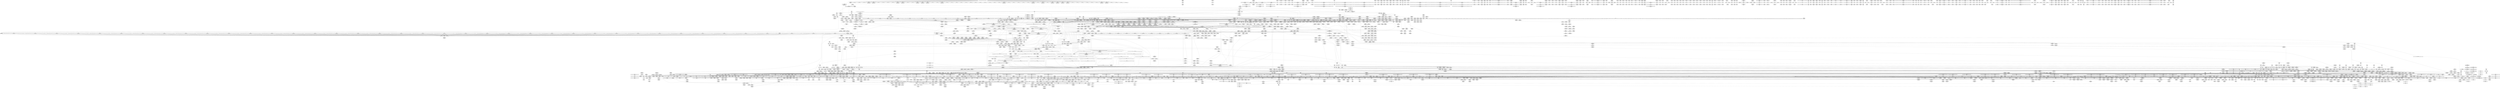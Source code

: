 digraph {
	CE0x646bdd0 [shape=record,shape=Mrecord,label="{CE0x646bdd0|tomoyo_path_perm:tmp31|security/tomoyo/file.c,816|*SummSink*}"]
	CE0x64351c0 [shape=record,shape=Mrecord,label="{CE0x64351c0|i32_55|*Constant*|*SummSink*}"]
	CE0x50ec580 [shape=record,shape=Mrecord,label="{CE0x50ec580|_ret_i32_%call,_!dbg_!38904|security/tomoyo/tomoyo.c,162|*SummSource*}"]
	CE0x655b1c0 [shape=record,shape=Mrecord,label="{CE0x655b1c0|tomoyo_init_request_info:profile3|security/tomoyo/util.c,1008}"]
	CE0x6200800 [shape=record,shape=Mrecord,label="{CE0x6200800|0:_i8,_array:_GCRE_tomoyo_index2category_constant_39_x_i8_c_00_00_00_00_00_00_00_00_00_00_00_00_00_00_00_00_00_00_00_00_00_00_00_01_01_01_01_01_01_01_01_01_01_01_01_01_01_01_02_,_align_16:_elem_38::|security/tomoyo/util.c,983}"]
	CE0x45d3320 [shape=record,shape=Mrecord,label="{CE0x45d3320|GLOBAL:get_current|*Constant*}"]
	CE0x54cd570 [shape=record,shape=Mrecord,label="{CE0x54cd570|tomoyo_audit_path_log:name|security/tomoyo/file.c,169|*SummSink*}"]
	CE0x7a0b070 [shape=record,shape=Mrecord,label="{CE0x7a0b070|tomoyo_path_perm:sw.bb9|*SummSink*}"]
	CE0x79c83d0 [shape=record,shape=Mrecord,label="{CE0x79c83d0|_ret_void,_!dbg_!38929|security/tomoyo/util.c,670|*SummSink*}"]
	CE0x5212dc0 [shape=record,shape=Mrecord,label="{CE0x5212dc0|COLLAPSED:_GCMRE___llvm_gcov_ctr33_internal_global_4_x_i64_zeroinitializer:_elem_0:default:}"]
	CE0x51bde70 [shape=record,shape=Mrecord,label="{CE0x51bde70|GLOBAL:tomoyo_index2category|Global_var:tomoyo_index2category}"]
	CE0x612e7b0 [shape=record,shape=Mrecord,label="{CE0x612e7b0|tomoyo_const_part_length:tmp41|security/tomoyo/util.c,644|*SummSource*}"]
	CE0x7b1a7f0 [shape=record,shape=Mrecord,label="{CE0x7b1a7f0|tomoyo_const_part_length:tmp24|security/tomoyo/util.c,640|*SummSource*}"]
	CE0x5230900 [shape=record,shape=Mrecord,label="{CE0x5230900|tomoyo_get_realpath:tmp10|security/tomoyo/file.c,155|*SummSink*}"]
	CE0x526b040 [shape=record,shape=Mrecord,label="{CE0x526b040|tomoyo_path_permission:type1|security/tomoyo/file.c,564|*SummSink*}"]
	CE0x797b460 [shape=record,shape=Mrecord,label="{CE0x797b460|srcu_read_lock:entry}"]
	CE0x64919d0 [shape=record,shape=Mrecord,label="{CE0x64919d0|tomoyo_fill_path_info:tmp6|security/tomoyo/util.c,667|*SummSource*}"]
	CE0x5352830 [shape=record,shape=Mrecord,label="{CE0x5352830|__llvm_gcov_indirect_counter_increment114:exit|*SummSource*}"]
	CE0x4403f50 [shape=record,shape=Mrecord,label="{CE0x4403f50|i64*_getelementptr_inbounds_(_6_x_i64_,_6_x_i64_*___llvm_gcov_ctr26,_i64_0,_i64_5)|*Constant*}"]
	CE0x50abfd0 [shape=record,shape=Mrecord,label="{CE0x50abfd0|tomoyo_init_request_info:tobool|security/tomoyo/util.c,1004|*SummSink*}"]
	CE0x607fa90 [shape=record,shape=Mrecord,label="{CE0x607fa90|tomoyo_path_perm:tmp15|security/tomoyo/file.c,804|*SummSource*}"]
	CE0x79b9e90 [shape=record,shape=Mrecord,label="{CE0x79b9e90|tomoyo_const_part_length:sw.bb9|*SummSource*}"]
	CE0x60a66c0 [shape=record,shape=Mrecord,label="{CE0x60a66c0|tomoyo_fill_path_info:is_dir|security/tomoyo/util.c,667}"]
	CE0x531bc90 [shape=record,shape=Mrecord,label="{CE0x531bc90|i64*_getelementptr_inbounds_(_31_x_i64_,_31_x_i64_*___llvm_gcov_ctr43150,_i64_0,_i64_0)|*Constant*|*SummSink*}"]
	CE0x443caa0 [shape=record,shape=Mrecord,label="{CE0x443caa0|tomoyo_domain:tmp5|security/tomoyo/common.h,1205|*SummSource*}"]
	CE0x61b3e80 [shape=record,shape=Mrecord,label="{CE0x61b3e80|tomoyo_const_part_length:if.then|*SummSink*}"]
	CE0x64c7960 [shape=record,shape=Mrecord,label="{CE0x64c7960|rcu_lock_acquire:entry|*SummSink*}"]
	CE0x4457b50 [shape=record,shape=Mrecord,label="{CE0x4457b50|128:_i8*,_1208:_%struct.file*,_:_CMRE_47,48_}"]
	CE0x4525dd0 [shape=record,shape=Mrecord,label="{CE0x4525dd0|tomoyo_const_part_length:tmp26|security/tomoyo/util.c,641|*SummSink*}"]
	CE0x60fc8e0 [shape=record,shape=Mrecord,label="{CE0x60fc8e0|tomoyo_const_part_length:tmp36|security/tomoyo/util.c,644|*SummSink*}"]
	CE0x43fc4a0 [shape=record,shape=Mrecord,label="{CE0x43fc4a0|tomoyo_audit_path_log:filename|security/tomoyo/file.c,169|*SummSource*}"]
	CE0x44e3130 [shape=record,shape=Mrecord,label="{CE0x44e3130|rcu_lock_acquire:tmp7|*SummSource*}"]
	CE0x7a30220 [shape=record,shape=Mrecord,label="{CE0x7a30220|_ret_void,_!dbg_!38913|security/tomoyo/file.c,138}"]
	CE0x520eec0 [shape=record,shape=Mrecord,label="{CE0x520eec0|tomoyo_path_perm:error.1|*SummSink*}"]
	CE0x79e8c70 [shape=record,shape=Mrecord,label="{CE0x79e8c70|tomoyo_init_request_info:tmp6|security/tomoyo/util.c,1004|*SummSource*}"]
	CE0x6407ec0 [shape=record,shape=Mrecord,label="{CE0x6407ec0|i64**_getelementptr_inbounds_(_3_x_i64*_,_3_x_i64*_*___llvm_gcda_edge_table44,_i64_0,_i64_1)|*Constant*|*SummSource*}"]
	CE0x6069a00 [shape=record,shape=Mrecord,label="{CE0x6069a00|tomoyo_get_mode:if.then}"]
	CE0x529c510 [shape=record,shape=Mrecord,label="{CE0x529c510|tomoyo_const_part_length:if.end18|*SummSink*}"]
	CE0x7baf040 [shape=record,shape=Mrecord,label="{CE0x7baf040|tomoyo_path_perm:tmp38|security/tomoyo/file.c,822|*SummSource*}"]
	CE0x5fe0480 [shape=record,shape=Mrecord,label="{CE0x5fe0480|tomoyo_const_part_length:tmp46|security/tomoyo/util.c,646|*SummSource*}"]
	CE0x45e4670 [shape=record,shape=Mrecord,label="{CE0x45e4670|0:_i8,_array:_GCR_tomoyo_p2mac_internal_constant_11_x_i8_c_00_01_01_01_03_04_06_09_0A_13_15_,_align_1:_elem_1::|security/tomoyo/file.c,797}"]
	CE0x62bb2b0 [shape=record,shape=Mrecord,label="{CE0x62bb2b0|_ret_void|*SummSink*}"]
	CE0x6200470 [shape=record,shape=Mrecord,label="{CE0x6200470|0:_i8,_array:_GCRE_tomoyo_index2category_constant_39_x_i8_c_00_00_00_00_00_00_00_00_00_00_00_00_00_00_00_00_00_00_00_00_00_00_00_01_01_01_01_01_01_01_01_01_01_01_01_01_01_01_02_,_align_16:_elem_14::|security/tomoyo/util.c,983}"]
	CE0x7c77690 [shape=record,shape=Mrecord,label="{CE0x7c77690|i64*_getelementptr_inbounds_(_11_x_i64_,_11_x_i64_*___llvm_gcov_ctr54147,_i64_0,_i64_10)|*Constant*|*SummSink*}"]
	CE0x5327900 [shape=record,shape=Mrecord,label="{CE0x5327900|tomoyo_path_permission:tmp3|*LoadInst*|security/tomoyo/file.c,564|*SummSource*}"]
	CE0x54cd650 [shape=record,shape=Mrecord,label="{CE0x54cd650|tomoyo_audit_path_log:tmp7|security/tomoyo/file.c,169}"]
	CE0x44042b0 [shape=record,shape=Mrecord,label="{CE0x44042b0|i64*_getelementptr_inbounds_(_6_x_i64_,_6_x_i64_*___llvm_gcov_ctr26,_i64_0,_i64_5)|*Constant*|*SummSource*}"]
	CE0x6f86710 [shape=record,shape=Mrecord,label="{CE0x6f86710|i32_5|*Constant*}"]
	CE0x463e4d0 [shape=record,shape=Mrecord,label="{CE0x463e4d0|tomoyo_path_perm:entry|*SummSource*}"]
	CE0x535a0b0 [shape=record,shape=Mrecord,label="{CE0x535a0b0|tomoyo_init_request_info:tmp13|*LoadInst*|security/tomoyo/util.c,1011|*SummSink*}"]
	CE0x793fe20 [shape=record,shape=Mrecord,label="{CE0x793fe20|tomoyo_path_perm:sw.epilog}"]
	CE0x7ad8b80 [shape=record,shape=Mrecord,label="{CE0x7ad8b80|tomoyo_fill_path_info:conv7|security/tomoyo/util.c,668}"]
	CE0x794b9e0 [shape=record,shape=Mrecord,label="{CE0x794b9e0|tomoyo_init_request_info:tmp2|security/tomoyo/util.c,1003|*SummSource*}"]
	CE0x64c77f0 [shape=record,shape=Mrecord,label="{CE0x64c77f0|GLOBAL:rcu_lock_acquire|*Constant*|*SummSource*}"]
	CE0x7a523a0 [shape=record,shape=Mrecord,label="{CE0x7a523a0|_call_void_mcount()_#3}"]
	CE0x793fb90 [shape=record,shape=Mrecord,label="{CE0x793fb90|tomoyo_get_realpath:tmp2|*LoadInst*|security/tomoyo/file.c,151}"]
	CE0x5177240 [shape=record,shape=Mrecord,label="{CE0x5177240|tomoyo_path_perm:call4|security/tomoyo/file.c,804|*SummSource*}"]
	CE0x60856f0 [shape=record,shape=Mrecord,label="{CE0x60856f0|tomoyo_path_permission:do.end}"]
	CE0x53fc7d0 [shape=record,shape=Mrecord,label="{CE0x53fc7d0|tomoyo_const_part_length:tmp23|security/tomoyo/util.c,634|*SummSource*}"]
	CE0x79baad0 [shape=record,shape=Mrecord,label="{CE0x79baad0|tomoyo_init_request_info:conv|security/tomoyo/util.c,1010|*SummSink*}"]
	CE0x44b8b80 [shape=record,shape=Mrecord,label="{CE0x44b8b80|i64_8|*Constant*}"]
	CE0x44f9da0 [shape=record,shape=Mrecord,label="{CE0x44f9da0|tomoyo_audit_path_log:tmp|*SummSink*}"]
	CE0x5f2dfa0 [shape=record,shape=Mrecord,label="{CE0x5f2dfa0|tomoyo_audit_path_log:param1|security/tomoyo/file.c,169|*SummSource*}"]
	CE0x4641010 [shape=record,shape=Mrecord,label="{CE0x4641010|0:_i8,_array:_GCR_tomoyo_p2mac_internal_constant_11_x_i8_c_00_01_01_01_03_04_06_09_0A_13_15_,_align_1:_elem_7::|security/tomoyo/file.c,797}"]
	CE0x52adbd0 [shape=record,shape=Mrecord,label="{CE0x52adbd0|rcu_lock_acquire:tmp1}"]
	CE0x51a8130 [shape=record,shape=Mrecord,label="{CE0x51a8130|i64_20|*Constant*}"]
	CE0x60cac50 [shape=record,shape=Mrecord,label="{CE0x60cac50|tomoyo_path_permission:cmp10|security/tomoyo/file.c,573}"]
	CE0x44168c0 [shape=record,shape=Mrecord,label="{CE0x44168c0|tomoyo_get_mode:tmp18|security/tomoyo/util.c,985|*SummSource*}"]
	CE0x52d79d0 [shape=record,shape=Mrecord,label="{CE0x52d79d0|GLOBAL:rcu_lock_release|*Constant*|*SummSource*}"]
	CE0x79a8fe0 [shape=record,shape=Mrecord,label="{CE0x79a8fe0|rcu_lock_release:indirectgoto|*SummSink*}"]
	CE0x60e1e00 [shape=record,shape=Mrecord,label="{CE0x60e1e00|tomoyo_init_request_info:domain|Function::tomoyo_init_request_info&Arg::domain::|*SummSource*}"]
	CE0x5f76380 [shape=record,shape=Mrecord,label="{CE0x5f76380|tomoyo_fill_path_info:is_dir|security/tomoyo/util.c,667}"]
	CE0x472b4c0 [shape=record,shape=Mrecord,label="{CE0x472b4c0|tomoyo_fill_path_info:conv4|security/tomoyo/util.c,667}"]
	CE0x656bdb0 [shape=record,shape=Mrecord,label="{CE0x656bdb0|tomoyo_const_part_length:while.body|*SummSource*}"]
	CE0x5345d60 [shape=record,shape=Mrecord,label="{CE0x5345d60|tomoyo_get_realpath:tobool|security/tomoyo/file.c,151}"]
	CE0x545bbd0 [shape=record,shape=Mrecord,label="{CE0x545bbd0|tomoyo_get_realpath:tmp8|security/tomoyo/file.c,152|*SummSource*}"]
	CE0x535e9f0 [shape=record,shape=Mrecord,label="{CE0x535e9f0|tomoyo_const_part_length:tmp31|security/tomoyo/util.c,641|*SummSource*}"]
	CE0x5f5dfc0 [shape=record,shape=Mrecord,label="{CE0x5f5dfc0|tomoyo_read_lock:bb|*SummSink*}"]
	CE0x64fbae0 [shape=record,shape=Mrecord,label="{CE0x64fbae0|tomoyo_init_request_info:tmp5|security/tomoyo/util.c,1004}"]
	CE0x7a75340 [shape=record,shape=Mrecord,label="{CE0x7a75340|tomoyo_fill_path_info:name1|security/tomoyo/util.c,663|*SummSource*}"]
	CE0x60eaf60 [shape=record,shape=Mrecord,label="{CE0x60eaf60|i32_51|*Constant*|*SummSource*}"]
	CE0x517cce0 [shape=record,shape=Mrecord,label="{CE0x517cce0|tomoyo_const_part_length:tmp36|security/tomoyo/util.c,644}"]
	CE0x7a3fa10 [shape=record,shape=Mrecord,label="{CE0x7a3fa10|tomoyo_domain:tmp2|*SummSource*}"]
	CE0x4679640 [shape=record,shape=Mrecord,label="{CE0x4679640|_call_void_mcount()_#3|*SummSource*}"]
	CE0x7941fc0 [shape=record,shape=Mrecord,label="{CE0x7941fc0|tomoyo_path_perm:sw.epilog|*SummSource*}"]
	CE0x517cbe0 [shape=record,shape=Mrecord,label="{CE0x517cbe0|i64_23|*Constant*|*SummSink*}"]
	CE0x526b7d0 [shape=record,shape=Mrecord,label="{CE0x526b7d0|tomoyo_path_permission:do.body|*SummSink*}"]
	CE0x4628160 [shape=record,shape=Mrecord,label="{CE0x4628160|_call_void___llvm_gcov_indirect_counter_increment114(i32*___llvm_gcov_global_state_pred45,_i64**_getelementptr_inbounds_(_3_x_i64*_,_3_x_i64*_*___llvm_gcda_edge_table44,_i64_0,_i64_2)),_!dbg_!38930|security/tomoyo/util.c,640|*SummSource*}"]
	CE0x5413fe0 [shape=record,shape=Mrecord,label="{CE0x5413fe0|__llvm_gcov_indirect_counter_increment:bb|*SummSink*}"]
	CE0x620ff50 [shape=record,shape=Mrecord,label="{CE0x620ff50|__llvm_gcov_indirect_counter_increment:counters|Function::__llvm_gcov_indirect_counter_increment&Arg::counters::|*SummSource*}"]
	CE0x5f82840 [shape=record,shape=Mrecord,label="{CE0x5f82840|i32_-1|*Constant*|*SummSource*}"]
	CE0x623da60 [shape=record,shape=Mrecord,label="{CE0x623da60|tomoyo_path_perm:name12|security/tomoyo/file.c,814|*SummSink*}"]
	CE0x45c5d70 [shape=record,shape=Mrecord,label="{CE0x45c5d70|tomoyo_path_perm:tmp7|security/tomoyo/file.c,797|*SummSource*}"]
	CE0x61b4970 [shape=record,shape=Mrecord,label="{CE0x61b4970|tomoyo_path_perm:tmp8|security/tomoyo/file.c,797|*SummSource*}"]
	CE0x5f85e80 [shape=record,shape=Mrecord,label="{CE0x5f85e80|tomoyo_path_permission:filename|Function::tomoyo_path_permission&Arg::filename::|*SummSource*}"]
	CE0x61a6ee0 [shape=record,shape=Mrecord,label="{CE0x61a6ee0|tomoyo_const_part_length:entry|*SummSource*}"]
	CE0x465cf80 [shape=record,shape=Mrecord,label="{CE0x465cf80|i64*_getelementptr_inbounds_(_5_x_i64_,_5_x_i64_*___llvm_gcov_ctr28130,_i64_0,_i64_4)|*Constant*|*SummSource*}"]
	CE0x540a870 [shape=record,shape=Mrecord,label="{CE0x540a870|GLOBAL:__llvm_gcov_ctr43150|Global_var:__llvm_gcov_ctr43150}"]
	CE0x4537b80 [shape=record,shape=Mrecord,label="{CE0x4537b80|i64*_getelementptr_inbounds_(_31_x_i64_,_31_x_i64_*___llvm_gcov_ctr43150,_i64_0,_i64_16)|*Constant*|*SummSink*}"]
	CE0x7ac9850 [shape=record,shape=Mrecord,label="{CE0x7ac9850|tomoyo_get_mode:tmp22|security/tomoyo/util.c,986}"]
	CE0x7c27830 [shape=record,shape=Mrecord,label="{CE0x7c27830|GLOBAL:tomoyo_supervisor|*Constant*}"]
	CE0x62f1700 [shape=record,shape=Mrecord,label="{CE0x62f1700|GLOBAL:lock_acquire|*Constant*|*SummSink*}"]
	CE0x6068d40 [shape=record,shape=Mrecord,label="{CE0x6068d40|srcu_read_unlock:tmp}"]
	CE0x644f180 [shape=record,shape=Mrecord,label="{CE0x644f180|rcu_lock_release:__here|*SummSink*}"]
	CE0x51655e0 [shape=record,shape=Mrecord,label="{CE0x51655e0|tomoyo_read_lock:entry}"]
	CE0x50abcf0 [shape=record,shape=Mrecord,label="{CE0x50abcf0|tomoyo_path_perm:obj|security/tomoyo/file.c, 788|*SummSink*}"]
	CE0x52e30d0 [shape=record,shape=Mrecord,label="{CE0x52e30d0|_call_void_lock_release(%struct.lockdep_map*_%map,_i32_1,_i64_ptrtoint_(i8*_blockaddress(_rcu_lock_release,_%__here)_to_i64))_#9,_!dbg_!38907|include/linux/rcupdate.h,423|*SummSink*}"]
	CE0x45ceaf0 [shape=record,shape=Mrecord,label="{CE0x45ceaf0|i64*_getelementptr_inbounds_(_2_x_i64_,_2_x_i64_*___llvm_gcov_ctr26203,_i64_0,_i64_0)|*Constant*|*SummSink*}"]
	CE0x63afdf0 [shape=record,shape=Mrecord,label="{CE0x63afdf0|128:_i8*,_1208:_%struct.file*,_:_CMRE_20,21_}"]
	CE0x600f450 [shape=record,shape=Mrecord,label="{CE0x600f450|tomoyo_const_part_length:if.then27}"]
	CE0x7c8cee0 [shape=record,shape=Mrecord,label="{CE0x7c8cee0|tomoyo_add_slash:call|security/tomoyo/file.c,136|*SummSource*}"]
	CE0x529c330 [shape=record,shape=Mrecord,label="{CE0x529c330|tomoyo_const_part_length:if.end18}"]
	CE0x53ddbf0 [shape=record,shape=Mrecord,label="{CE0x53ddbf0|tomoyo_get_mode:tobool|security/tomoyo/util.c,978|*SummSink*}"]
	CE0x647cf40 [shape=record,shape=Mrecord,label="{CE0x647cf40|tomoyo_fill_path_info:call|security/tomoyo/util.c,664}"]
	CE0x471b330 [shape=record,shape=Mrecord,label="{CE0x471b330|i32_8|*Constant*|*SummSink*}"]
	CE0x520f120 [shape=record,shape=Mrecord,label="{CE0x520f120|i64*_getelementptr_inbounds_(_25_x_i64_,_25_x_i64_*___llvm_gcov_ctr11,_i64_0,_i64_23)|*Constant*|*SummSource*}"]
	CE0x7c7ee10 [shape=record,shape=Mrecord,label="{CE0x7c7ee10|tomoyo_add_slash:tmp11|*LoadInst*|security/tomoyo/file.c,136}"]
	CE0x61be230 [shape=record,shape=Mrecord,label="{CE0x61be230|tomoyo_path_perm:tmp22|security/tomoyo/file.c,810|*SummSource*}"]
	CE0x51f0380 [shape=record,shape=Mrecord,label="{CE0x51f0380|tomoyo_path_perm:tmp44|security/tomoyo/file.c,826}"]
	CE0x520efd0 [shape=record,shape=Mrecord,label="{CE0x520efd0|i64*_getelementptr_inbounds_(_25_x_i64_,_25_x_i64_*___llvm_gcov_ctr11,_i64_0,_i64_23)|*Constant*}"]
	CE0x603db60 [shape=record,shape=Mrecord,label="{CE0x603db60|_ret_void,_!dbg_!38904|security/tomoyo/common.h,1110|*SummSource*}"]
	CE0x5fa24e0 [shape=record,shape=Mrecord,label="{CE0x5fa24e0|i64*_getelementptr_inbounds_(_2_x_i64_,_2_x_i64_*___llvm_gcov_ctr53148,_i64_0,_i64_0)|*Constant*|*SummSource*}"]
	CE0x5ff0d60 [shape=record,shape=Mrecord,label="{CE0x5ff0d60|tomoyo_const_part_length:conv20|security/tomoyo/util.c,644|*SummSource*}"]
	CE0x52483a0 [shape=record,shape=Mrecord,label="{CE0x52483a0|tomoyo_path_permission:tmp13|security/tomoyo/file.c,566}"]
	CE0x79b83b0 [shape=record,shape=Mrecord,label="{CE0x79b83b0|tomoyo_get_mode:tmp1|*SummSource*}"]
	CE0x7bafcd0 [shape=record,shape=Mrecord,label="{CE0x7bafcd0|GLOBAL:kfree|*Constant*}"]
	CE0x5ff0230 [shape=record,shape=Mrecord,label="{CE0x5ff0230|tomoyo_const_part_length:tmp35|security/tomoyo/util.c,643|*SummSink*}"]
	CE0x5313630 [shape=record,shape=Mrecord,label="{CE0x5313630|0:_%struct.tomoyo_obj_info*,_16:_%struct.tomoyo_domain_info*,_24:_%struct.tomoyo_path_info*,_40:_i8,_72:_i8,_75:_i8,_76:_i8,_77:_i8,_:_SCMRE_45,46_}"]
	CE0x797af10 [shape=record,shape=Mrecord,label="{CE0x797af10|tomoyo_init_request_info:tmp6|security/tomoyo/util.c,1004|*SummSink*}"]
	CE0x45ba010 [shape=record,shape=Mrecord,label="{CE0x45ba010|tomoyo_path_permission:tmp12|security/tomoyo/file.c,566}"]
	CE0x4533c70 [shape=record,shape=Mrecord,label="{CE0x4533c70|tomoyo_const_part_length:tmp34|security/tomoyo/util.c,642}"]
	CE0x460e5f0 [shape=record,shape=Mrecord,label="{CE0x460e5f0|i64_0|*Constant*}"]
	CE0x43fc060 [shape=record,shape=Mrecord,label="{CE0x43fc060|_call_void_mcount()_#3|*SummSink*}"]
	CE0x62eac60 [shape=record,shape=Mrecord,label="{CE0x62eac60|tomoyo_path_perm:tmp26|security/tomoyo/file.c,814|*SummSink*}"]
	CE0x620fcf0 [shape=record,shape=Mrecord,label="{CE0x620fcf0|i64**_getelementptr_inbounds_(_3_x_i64*_,_3_x_i64*_*___llvm_gcda_edge_table,_i64_0,_i64_1)|*Constant*}"]
	CE0x52fcab0 [shape=record,shape=Mrecord,label="{CE0x52fcab0|i32_5|*Constant*}"]
	CE0x6118e80 [shape=record,shape=Mrecord,label="{CE0x6118e80|tomoyo_const_part_length:tmp20|security/tomoyo/util.c,628|*SummSink*}"]
	CE0x45b55f0 [shape=record,shape=Mrecord,label="{CE0x45b55f0|tomoyo_path_perm:idxprom|security/tomoyo/file.c,797}"]
	CE0x44f1740 [shape=record,shape=Mrecord,label="{CE0x44f1740|i64_19|*Constant*}"]
	CE0x44ce980 [shape=record,shape=Mrecord,label="{CE0x44ce980|tomoyo_domain:call|security/tomoyo/common.h,1205}"]
	CE0x6160850 [shape=record,shape=Mrecord,label="{CE0x6160850|tomoyo_fill_path_info:entry}"]
	CE0x64d0f00 [shape=record,shape=Mrecord,label="{CE0x64d0f00|i32_2|*Constant*|*SummSource*}"]
	CE0x53674e0 [shape=record,shape=Mrecord,label="{CE0x53674e0|tomoyo_get_realpath:tmp|*SummSource*}"]
	CE0x5fb8c70 [shape=record,shape=Mrecord,label="{CE0x5fb8c70|_ret_void,_!dbg_!38908|include/linux/rcupdate.h,424|*SummSource*}"]
	CE0x7baf9a0 [shape=record,shape=Mrecord,label="{CE0x7baf9a0|i64*_getelementptr_inbounds_(_25_x_i64_,_25_x_i64_*___llvm_gcov_ctr11,_i64_0,_i64_19)|*Constant*|*SummSource*}"]
	CE0x6313dc0 [shape=record,shape=Mrecord,label="{CE0x6313dc0|0:_%struct.tomoyo_obj_info*,_16:_%struct.tomoyo_domain_info*,_24:_%struct.tomoyo_path_info*,_40:_i8,_72:_i8,_75:_i8,_76:_i8,_77:_i8,_:_SCMRE_25,26_}"]
	CE0x5529fd0 [shape=record,shape=Mrecord,label="{CE0x5529fd0|tomoyo_get_mode:tmp17|security/tomoyo/util.c,983|*SummSource*}"]
	CE0x62bb160 [shape=record,shape=Mrecord,label="{CE0x62bb160|__llvm_gcov_indirect_counter_increment:counters|Function::__llvm_gcov_indirect_counter_increment&Arg::counters::|*SummSink*}"]
	CE0x6192e50 [shape=record,shape=Mrecord,label="{CE0x6192e50|tomoyo_path_permission:entry|*SummSource*}"]
	CE0x7a29030 [shape=record,shape=Mrecord,label="{CE0x7a29030|tomoyo_path_perm:if.then25|*SummSink*}"]
	CE0x7a2e2f0 [shape=record,shape=Mrecord,label="{CE0x7a2e2f0|i64*_getelementptr_inbounds_(_2_x_i64_,_2_x_i64_*___llvm_gcov_ctr21,_i64_0,_i64_0)|*Constant*}"]
	CE0x793f3c0 [shape=record,shape=Mrecord,label="{CE0x793f3c0|i64*_getelementptr_inbounds_(_2_x_i64_,_2_x_i64_*___llvm_gcov_ctr22,_i64_0,_i64_1)|*Constant*}"]
	CE0x7a94330 [shape=record,shape=Mrecord,label="{CE0x7a94330|tomoyo_const_part_length:return|*SummSink*}"]
	CE0x6126a20 [shape=record,shape=Mrecord,label="{CE0x6126a20|tomoyo_const_part_length:conv24|security/tomoyo/util.c,644|*SummSink*}"]
	CE0x527c200 [shape=record,shape=Mrecord,label="{CE0x527c200|tomoyo_path_permission:tmp9|security/tomoyo/file.c,565|*SummSink*}"]
	CE0x7c7ebd0 [shape=record,shape=Mrecord,label="{CE0x7c7ebd0|tomoyo_add_slash:tmp10|security/tomoyo/file.c,136|*SummSink*}"]
	CE0x45cc7a0 [shape=record,shape=Mrecord,label="{CE0x45cc7a0|tomoyo_domain:tmp10|security/tomoyo/common.h,1205}"]
	CE0x5529e20 [shape=record,shape=Mrecord,label="{CE0x5529e20|tomoyo_get_mode:arrayidx8|security/tomoyo/util.c,983|*SummSink*}"]
	CE0x6090fe0 [shape=record,shape=Mrecord,label="{CE0x6090fe0|tomoyo_path_permission:call9|security/tomoyo/file.c,572|*SummSource*}"]
	CE0x5f5e7d0 [shape=record,shape=Mrecord,label="{CE0x5f5e7d0|__llvm_gcov_indirect_counter_increment:bb}"]
	CE0x50abb90 [shape=record,shape=Mrecord,label="{CE0x50abb90|tomoyo_path_perm:obj|security/tomoyo/file.c, 788|*SummSource*}"]
	CE0x44302a0 [shape=record,shape=Mrecord,label="{CE0x44302a0|tomoyo_get_mode:tmp25|security/tomoyo/util.c,987|*SummSink*}"]
	CE0x44ce890 [shape=record,shape=Mrecord,label="{CE0x44ce890|_call_void_mcount()_#3|*SummSink*}"]
	CE0x61be8c0 [shape=record,shape=Mrecord,label="{CE0x61be8c0|GLOBAL:tomoyo_add_slash|*Constant*}"]
	CE0x6443520 [shape=record,shape=Mrecord,label="{CE0x6443520|__llvm_gcov_indirect_counter_increment114:tmp3|*SummSink*}"]
	CE0x53e6170 [shape=record,shape=Mrecord,label="{CE0x53e6170|i64*_getelementptr_inbounds_(_25_x_i64_,_25_x_i64_*___llvm_gcov_ctr11,_i64_0,_i64_15)|*Constant*|*SummSink*}"]
	CE0x7a0ea40 [shape=record,shape=Mrecord,label="{CE0x7a0ea40|i64*_getelementptr_inbounds_(_31_x_i64_,_31_x_i64_*___llvm_gcov_ctr43150,_i64_0,_i64_28)|*Constant*}"]
	CE0x51773b0 [shape=record,shape=Mrecord,label="{CE0x51773b0|GLOBAL:tomoyo_get_realpath|*Constant*|*SummSource*}"]
	CE0x7af1f10 [shape=record,shape=Mrecord,label="{CE0x7af1f10|i32_3|*Constant*}"]
	CE0x531b8f0 [shape=record,shape=Mrecord,label="{CE0x531b8f0|0:_i8*,_array:_GCRE_tomoyo_path_keyword_external_constant_11_x_i8*_:_elem_1::|security/tomoyo/file.c,167}"]
	CE0x5f831b0 [shape=record,shape=Mrecord,label="{CE0x5f831b0|tomoyo_get_realpath:if.end}"]
	CE0x60da760 [shape=record,shape=Mrecord,label="{CE0x60da760|tomoyo_get_realpath:tmp4|security/tomoyo/file.c,151}"]
	CE0x6f85f40 [shape=record,shape=Mrecord,label="{CE0x6f85f40|tomoyo_fill_path_info:conv7|security/tomoyo/util.c,668}"]
	CE0x6555550 [shape=record,shape=Mrecord,label="{CE0x6555550|i64*_getelementptr_inbounds_(_4_x_i64_,_4_x_i64_*___llvm_gcov_ctr24,_i64_0,_i64_2)|*Constant*|*SummSink*}"]
	CE0x6159de0 [shape=record,shape=Mrecord,label="{CE0x6159de0|tomoyo_fill_path_info:call|security/tomoyo/util.c,664|*SummSink*}"]
	CE0x52e1040 [shape=record,shape=Mrecord,label="{CE0x52e1040|_ret_void,_!dbg_!38908|include/linux/rcupdate.h,419|*SummSource*}"]
	CE0x63584a0 [shape=record,shape=Mrecord,label="{CE0x63584a0|0:_%struct.tomoyo_obj_info*,_16:_%struct.tomoyo_domain_info*,_24:_%struct.tomoyo_path_info*,_40:_i8,_72:_i8,_75:_i8,_76:_i8,_77:_i8,_:_SCMRE_39,40_}"]
	CE0x51698e0 [shape=record,shape=Mrecord,label="{CE0x51698e0|GLOBAL:tomoyo_read_lock|*Constant*|*SummSink*}"]
	CE0x60a6730 [shape=record,shape=Mrecord,label="{CE0x60a6730|tomoyo_fill_path_info:frombool|security/tomoyo/util.c,667}"]
	CE0x60d3e30 [shape=record,shape=Mrecord,label="{CE0x60d3e30|_call_void___llvm_gcov_indirect_counter_increment(i32*___llvm_gcov_global_state_pred,_i64**_getelementptr_inbounds_(_3_x_i64*_,_3_x_i64*_*___llvm_gcda_edge_table,_i64_0,_i64_1)),_!dbg_!38937|security/tomoyo/file.c,810|*SummSink*}"]
	CE0x7ad8490 [shape=record,shape=Mrecord,label="{CE0x7ad8490|i64*_getelementptr_inbounds_(_31_x_i64_,_31_x_i64_*___llvm_gcov_ctr43150,_i64_0,_i64_30)|*Constant*}"]
	CE0x64db9a0 [shape=record,shape=Mrecord,label="{CE0x64db9a0|tomoyo_path_perm:if.then|*SummSink*}"]
	CE0x79b6140 [shape=record,shape=Mrecord,label="{CE0x79b6140|GLOBAL:tomoyo_profile|*Constant*}"]
	CE0x442f710 [shape=record,shape=Mrecord,label="{CE0x442f710|tomoyo_get_mode:tmp24|security/tomoyo/util.c,986|*SummSink*}"]
	CE0x79c6930 [shape=record,shape=Mrecord,label="{CE0x79c6930|_ret_i32_%call,_!dbg_!38907|include/linux/srcu.h,223|*SummSource*}"]
	CE0x7a285c0 [shape=record,shape=Mrecord,label="{CE0x7a285c0|GLOBAL:__llvm_gcov_ctr32134|Global_var:__llvm_gcov_ctr32134|*SummSource*}"]
	CE0x43450f0 [shape=record,shape=Mrecord,label="{CE0x43450f0|tomoyo_fill_path_info:tmp4|security/tomoyo/util.c,667}"]
	CE0x4457790 [shape=record,shape=Mrecord,label="{CE0x4457790|128:_i8*,_1208:_%struct.file*,_:_CMRE_44,45_}"]
	CE0x5555000 [shape=record,shape=Mrecord,label="{CE0x5555000|i32_39|*Constant*}"]
	CE0x6233a70 [shape=record,shape=Mrecord,label="{CE0x6233a70|tomoyo_path_perm:tmp6|security/tomoyo/file.c,789}"]
	CE0x45374f0 [shape=record,shape=Mrecord,label="{CE0x45374f0|i64_5|*Constant*}"]
	CE0x53fbf60 [shape=record,shape=Mrecord,label="{CE0x53fbf60|tomoyo_audit_path_log:name|security/tomoyo/file.c,169}"]
	CE0x6336720 [shape=record,shape=Mrecord,label="{CE0x6336720|_call_void_mcount()_#3}"]
	CE0x61b3b40 [shape=record,shape=Mrecord,label="{CE0x61b3b40|tomoyo_get_mode:cmp11|security/tomoyo/util.c,985}"]
	CE0x79c8270 [shape=record,shape=Mrecord,label="{CE0x79c8270|_ret_void,_!dbg_!38929|security/tomoyo/util.c,670|*SummSource*}"]
	CE0x514f880 [shape=record,shape=Mrecord,label="{CE0x514f880|tomoyo_audit_path_log:operation|security/tomoyo/file.c,168}"]
	CE0x62e1e70 [shape=record,shape=Mrecord,label="{CE0x62e1e70|tomoyo_path_permission:mode2|security/tomoyo/file.c,565}"]
	CE0x535dfd0 [shape=record,shape=Mrecord,label="{CE0x535dfd0|tomoyo_fill_path_info:tmp12|security/tomoyo/util.c,667}"]
	CE0x636eaf0 [shape=record,shape=Mrecord,label="{CE0x636eaf0|_call_void___srcu_read_unlock(%struct.srcu_struct*_%sp,_i32_%idx)_#9,_!dbg_!38906|include/linux/srcu.h,237|*SummSink*}"]
	CE0x44f1800 [shape=record,shape=Mrecord,label="{CE0x44f1800|i64_19|*Constant*|*SummSource*}"]
	CE0x5446bc0 [shape=record,shape=Mrecord,label="{CE0x5446bc0|GLOBAL:tomoyo_get_mode|*Constant*}"]
	CE0x639da70 [shape=record,shape=Mrecord,label="{CE0x639da70|tomoyo_path_permission:domain|security/tomoyo/file.c,564|*SummSource*}"]
	CE0x517c910 [shape=record,shape=Mrecord,label="{CE0x517c910|tomoyo_const_part_length:tmp37|security/tomoyo/util.c,644}"]
	CE0x7a7a6f0 [shape=record,shape=Mrecord,label="{CE0x7a7a6f0|VOIDTB_TE:_CE_2096,2272_|*MultipleSource*|security/tomoyo/util.c,1010|security/tomoyo/file.c,564|Function::tomoyo_get_mode&Arg::ns::}"]
	CE0x6108ac0 [shape=record,shape=Mrecord,label="{CE0x6108ac0|i64*_getelementptr_inbounds_(_10_x_i64_,_10_x_i64_*___llvm_gcov_ctr34,_i64_0,_i64_8)|*Constant*|*SummSink*}"]
	CE0x6126b90 [shape=record,shape=Mrecord,label="{CE0x6126b90|tomoyo_const_part_length:cmp25|security/tomoyo/util.c,644}"]
	CE0x5359ef0 [shape=record,shape=Mrecord,label="{CE0x5359ef0|tomoyo_init_request_info:tmp13|*LoadInst*|security/tomoyo/util.c,1011|*SummSource*}"]
	CE0x6325d70 [shape=record,shape=Mrecord,label="{CE0x6325d70|srcu_read_unlock:bb|*SummSink*}"]
	CE0x4609330 [shape=record,shape=Mrecord,label="{CE0x4609330|GLOBAL:full_name_hash|*Constant*}"]
	CE0x7b0b4b0 [shape=record,shape=Mrecord,label="{CE0x7b0b4b0|tomoyo_path_perm:if.then5|*SummSink*}"]
	CE0x60d17f0 [shape=record,shape=Mrecord,label="{CE0x60d17f0|tomoyo_path_permission:tmp21|security/tomoyo/file.c,573|*SummSource*}"]
	CE0x6555dd0 [shape=record,shape=Mrecord,label="{CE0x6555dd0|rcu_lock_acquire:bb|*SummSource*}"]
	CE0x527d570 [shape=record,shape=Mrecord,label="{CE0x527d570|tomoyo_init_request_info:if.end}"]
	CE0x51bdf70 [shape=record,shape=Mrecord,label="{CE0x51bdf70|tomoyo_get_mode:idxprom3|security/tomoyo/util.c,983}"]
	CE0x62f0cf0 [shape=record,shape=Mrecord,label="{CE0x62f0cf0|rcu_lock_acquire:tmp2|*SummSink*}"]
	CE0x53f2470 [shape=record,shape=Mrecord,label="{CE0x53f2470|tomoyo_const_part_length:tmp16|security/tomoyo/util.c,627|*SummSource*}"]
	CE0x612ed80 [shape=record,shape=Mrecord,label="{CE0x612ed80|tomoyo_const_part_length:tmp42|security/tomoyo/util.c,644|*SummSource*}"]
	CE0x7981160 [shape=record,shape=Mrecord,label="{CE0x7981160|GLOBAL:lock_acquire|*Constant*}"]
	CE0x6086bd0 [shape=record,shape=Mrecord,label="{CE0x6086bd0|tomoyo_path_perm:tmp18|security/tomoyo/file.c,804}"]
	CE0x794f520 [shape=record,shape=Mrecord,label="{CE0x794f520|tomoyo_path_perm:tmp35|security/tomoyo/file.c,821|*SummSource*}"]
	CE0x6337120 [shape=record,shape=Mrecord,label="{CE0x6337120|tomoyo_add_slash:return|*SummSource*}"]
	CE0x7a646d0 [shape=record,shape=Mrecord,label="{CE0x7a646d0|tomoyo_init_request_info:tmp5|security/tomoyo/util.c,1004|*SummSink*}"]
	CE0x54136b0 [shape=record,shape=Mrecord,label="{CE0x54136b0|_call_void_mcount()_#3|*SummSource*}"]
	CE0x7a3f9a0 [shape=record,shape=Mrecord,label="{CE0x7a3f9a0|VOIDTB_TE:_CE_6392,6400_|*MultipleSource*|security/tomoyo/util.c,1010|security/tomoyo/file.c,564|Function::tomoyo_get_mode&Arg::ns::}"]
	CE0x794b410 [shape=record,shape=Mrecord,label="{CE0x794b410|tomoyo_read_lock:tmp2|*SummSink*}"]
	CE0x540a930 [shape=record,shape=Mrecord,label="{CE0x540a930|GLOBAL:__llvm_gcov_ctr43150|Global_var:__llvm_gcov_ctr43150|*SummSource*}"]
	CE0x5156750 [shape=record,shape=Mrecord,label="{CE0x5156750|tomoyo_path_perm:tmp41|security/tomoyo/file.c,824|*SummSource*}"]
	CE0x79c6ad0 [shape=record,shape=Mrecord,label="{CE0x79c6ad0|_ret_i32_%call,_!dbg_!38907|include/linux/srcu.h,223|*SummSink*}"]
	CE0x6347610 [shape=record,shape=Mrecord,label="{CE0x6347610|tomoyo_const_part_length:tmp1|*SummSink*}"]
	CE0x4536b90 [shape=record,shape=Mrecord,label="{CE0x4536b90|_call_void_mcount()_#3|*SummSource*}"]
	CE0x53fbdf0 [shape=record,shape=Mrecord,label="{CE0x53fbdf0|tomoyo_audit_path_log:tmp6|security/tomoyo/file.c,169|*SummSink*}"]
	CE0x6200790 [shape=record,shape=Mrecord,label="{CE0x6200790|tomoyo_get_mode:conv5|security/tomoyo/util.c,983}"]
	CE0x794bf00 [shape=record,shape=Mrecord,label="{CE0x794bf00|_call_void_mcount()_#3|*SummSink*}"]
	CE0x79a3b00 [shape=record,shape=Mrecord,label="{CE0x79a3b00|GLOBAL:tomoyo_ss|Global_var:tomoyo_ss|*SummSink*}"]
	CE0x5fb1c30 [shape=record,shape=Mrecord,label="{CE0x5fb1c30|tomoyo_path_perm:buf|security/tomoyo/file.c, 792|*SummSource*}"]
	CE0x45257e0 [shape=record,shape=Mrecord,label="{CE0x45257e0|tomoyo_audit_path_log:path2|security/tomoyo/file.c,169|*SummSource*}"]
	CE0x527b890 [shape=record,shape=Mrecord,label="{CE0x527b890|tomoyo_path_permission:conv|security/tomoyo/file.c,564|*SummSource*}"]
	CE0x61b46c0 [shape=record,shape=Mrecord,label="{CE0x61b46c0|tomoyo_path_perm:name11|security/tomoyo/file.c,813}"]
	CE0x4525140 [shape=record,shape=Mrecord,label="{CE0x4525140|tomoyo_const_part_length:tmp20|security/tomoyo/util.c,628}"]
	CE0x5432a40 [shape=record,shape=Mrecord,label="{CE0x5432a40|tomoyo_domain:tmp8|security/tomoyo/common.h,1205}"]
	CE0x7b0a880 [shape=record,shape=Mrecord,label="{CE0x7b0a880|tomoyo_init_request_info:domain1|security/tomoyo/util.c,1006|*SummSink*}"]
	CE0x51fd9c0 [shape=record,shape=Mrecord,label="{CE0x51fd9c0|tomoyo_path_perm:call16|security/tomoyo/file.c,820}"]
	CE0x451a560 [shape=record,shape=Mrecord,label="{CE0x451a560|tomoyo_get_mode:tmp20|security/tomoyo/util.c,985|*SummSource*}"]
	CE0x7926ce0 [shape=record,shape=Mrecord,label="{CE0x7926ce0|tomoyo_get_mode:tmp16|security/tomoyo/util.c,983|*SummSource*}"]
	"CONST[source:1(input),value:2(dynamic)][purpose:{object}][SrcIdx:13]"
	CE0x63bf8c0 [shape=record,shape=Mrecord,label="{CE0x63bf8c0|0:_i8,_array:_GCRE_tomoyo_index2category_constant_39_x_i8_c_00_00_00_00_00_00_00_00_00_00_00_00_00_00_00_00_00_00_00_00_00_00_00_01_01_01_01_01_01_01_01_01_01_01_01_01_01_01_02_,_align_16:_elem_21::|security/tomoyo/util.c,983}"]
	CE0x61839a0 [shape=record,shape=Mrecord,label="{CE0x61839a0|tomoyo_path_perm:call16|security/tomoyo/file.c,820|*SummSink*}"]
	CE0x637e8e0 [shape=record,shape=Mrecord,label="{CE0x637e8e0|__llvm_gcov_indirect_counter_increment114:bb|*SummSink*}"]
	CE0x6558860 [shape=record,shape=Mrecord,label="{CE0x6558860|tomoyo_init_request_info:mode|security/tomoyo/util.c,1010}"]
	CE0x612e0b0 [shape=record,shape=Mrecord,label="{CE0x612e0b0|i64_24|*Constant*|*SummSink*}"]
	CE0x63e7b30 [shape=record,shape=Mrecord,label="{CE0x63e7b30|tomoyo_domain:security|security/tomoyo/common.h,1205|*SummSource*}"]
	CE0x4537020 [shape=record,shape=Mrecord,label="{CE0x4537020|_call_void_mcount()_#3|*SummSink*}"]
	CE0x635bf30 [shape=record,shape=Mrecord,label="{CE0x635bf30|tomoyo_fill_path_info:tobool|security/tomoyo/util.c,667|*SummSource*}"]
	CE0x639f850 [shape=record,shape=Mrecord,label="{CE0x639f850|0:_%struct.tomoyo_obj_info*,_16:_%struct.tomoyo_domain_info*,_24:_%struct.tomoyo_path_info*,_40:_i8,_72:_i8,_75:_i8,_76:_i8,_77:_i8,_:_SCMRE_55,56_}"]
	CE0x52e3590 [shape=record,shape=Mrecord,label="{CE0x52e3590|GLOBAL:lock_release|*Constant*|*SummSource*}"]
	CE0x61b4d80 [shape=record,shape=Mrecord,label="{CE0x61b4d80|i64_0|*Constant*|*SummSource*}"]
	CE0x51ec4d0 [shape=record,shape=Mrecord,label="{CE0x51ec4d0|tomoyo_path_perm:tmp45|security/tomoyo/file.c,826|*SummSource*}"]
	CE0x63afb70 [shape=record,shape=Mrecord,label="{CE0x63afb70|128:_i8*,_1208:_%struct.file*,_:_CMRE_8,16_|*MultipleSource*|security/tomoyo/common.h,1205|security/tomoyo/common.h,1205}"]
	CE0x79b6290 [shape=record,shape=Mrecord,label="{CE0x79b6290|tomoyo_const_part_length:tmp21|security/tomoyo/util.c,631|*SummSink*}"]
	CE0x44e31a0 [shape=record,shape=Mrecord,label="{CE0x44e31a0|rcu_lock_acquire:tmp7|*SummSink*}"]
	CE0x43fbce0 [shape=record,shape=Mrecord,label="{CE0x43fbce0|tomoyo_fill_path_info:tmp6|security/tomoyo/util.c,667}"]
	CE0x79b9000 [shape=record,shape=Mrecord,label="{CE0x79b9000|tomoyo_const_part_length:cmp|security/tomoyo/util.c,626|*SummSink*}"]
	CE0x6325140 [shape=record,shape=Mrecord,label="{CE0x6325140|_ret_void,_!dbg_!38907|include/linux/srcu.h,238|*SummSource*}"]
	CE0x7affed0 [shape=record,shape=Mrecord,label="{CE0x7affed0|tomoyo_init_request_info:tmp10|security/tomoyo/util.c,1006|*SummSource*}"]
	CE0x63d68e0 [shape=record,shape=Mrecord,label="{CE0x63d68e0|GLOBAL:lockdep_rcu_suspicious|*Constant*|*SummSink*}"]
	CE0x453e0c0 [shape=record,shape=Mrecord,label="{CE0x453e0c0|i64_1|*Constant*}"]
	CE0x46a64a0 [shape=record,shape=Mrecord,label="{CE0x46a64a0|tomoyo_path_perm:path|Function::tomoyo_path_perm&Arg::path::|*SummSource*}"]
	CE0x60d38f0 [shape=record,shape=Mrecord,label="{CE0x60d38f0|i32_8|*Constant*}"]
	CE0x60ea6f0 [shape=record,shape=Mrecord,label="{CE0x60ea6f0|tomoyo_get_mode:tobool|security/tomoyo/util.c,978}"]
	CE0x60b27c0 [shape=record,shape=Mrecord,label="{CE0x60b27c0|tomoyo_path_perm:tmp19|security/tomoyo/file.c,805|*SummSource*}"]
	CE0x79b7ab0 [shape=record,shape=Mrecord,label="{CE0x79b7ab0|tomoyo_domain:tmp22|security/tomoyo/common.h,1205}"]
	CE0x79d7320 [shape=record,shape=Mrecord,label="{CE0x79d7320|tomoyo_audit_path_log:tmp2|*SummSource*}"]
	CE0x50aa5b0 [shape=record,shape=Mrecord,label="{CE0x50aa5b0|get_current:tmp}"]
	CE0x52577c0 [shape=record,shape=Mrecord,label="{CE0x52577c0|_call_void_mcount()_#3|*SummSink*}"]
	CE0x6168dc0 [shape=record,shape=Mrecord,label="{CE0x6168dc0|tomoyo_const_part_length:tmp19|security/tomoyo/util.c,628|*SummSource*}"]
	CE0x60537f0 [shape=record,shape=Mrecord,label="{CE0x60537f0|tomoyo_get_mode:index|Function::tomoyo_get_mode&Arg::index::|*SummSink*}"]
	CE0x53fbca0 [shape=record,shape=Mrecord,label="{CE0x53fbca0|tomoyo_audit_path_log:tmp6|security/tomoyo/file.c,169|*SummSource*}"]
	CE0x6319010 [shape=record,shape=Mrecord,label="{CE0x6319010|i64_1|*Constant*}"]
	CE0x614f5f0 [shape=record,shape=Mrecord,label="{CE0x614f5f0|tomoyo_path_perm:tmp22|security/tomoyo/file.c,810}"]
	CE0x7a63520 [shape=record,shape=Mrecord,label="{CE0x7a63520|tomoyo_domain:do.body|*SummSource*}"]
	"CONST[source:0(mediator),value:0(static)][purpose:{operation}][SnkIdx:3]"
	CE0x623d510 [shape=record,shape=Mrecord,label="{CE0x623d510|COLLAPSED:_GCMRE_.str2_private_unnamed_addr_constant_2_x_i8_c_/_00_,_align_1:_elem_0:default:}"]
	CE0x60fcd50 [shape=record,shape=Mrecord,label="{CE0x60fcd50|tomoyo_const_part_length:tmp37|security/tomoyo/util.c,644|*SummSink*}"]
	CE0x5edd4b0 [shape=record,shape=Mrecord,label="{CE0x5edd4b0|tomoyo_get_mode:if.then13}"]
	CE0x61e7320 [shape=record,shape=Mrecord,label="{CE0x61e7320|__llvm_gcov_indirect_counter_increment:tmp6|*SummSource*}"]
	CE0x451b330 [shape=record,shape=Mrecord,label="{CE0x451b330|i64*_getelementptr_inbounds_(_12_x_i64_,_12_x_i64_*___llvm_gcov_ctr31133,_i64_0,_i64_9)|*Constant*|*SummSink*}"]
	CE0x463cbb0 [shape=record,shape=Mrecord,label="{CE0x463cbb0|i64_5|*Constant*|*SummSource*}"]
	CE0x639ff70 [shape=record,shape=Mrecord,label="{CE0x639ff70|0:_%struct.tomoyo_obj_info*,_16:_%struct.tomoyo_domain_info*,_24:_%struct.tomoyo_path_info*,_40:_i8,_72:_i8,_75:_i8,_76:_i8,_77:_i8,_:_SCMRE_58,59_}"]
	CE0x51cae20 [shape=record,shape=Mrecord,label="{CE0x51cae20|tomoyo_fill_path_info:tmp11|security/tomoyo/util.c,667}"]
	CE0x5fb1d90 [shape=record,shape=Mrecord,label="{CE0x5fb1d90|tomoyo_path_perm:buf|security/tomoyo/file.c, 792|*SummSink*}"]
	CE0x6086d70 [shape=record,shape=Mrecord,label="{CE0x6086d70|tomoyo_path_perm:tmp18|security/tomoyo/file.c,804|*SummSource*}"]
	CE0x51bab40 [shape=record,shape=Mrecord,label="{CE0x51bab40|i32_48|*Constant*|*SummSink*}"]
	CE0x6174b70 [shape=record,shape=Mrecord,label="{CE0x6174b70|GLOBAL:__llvm_gcov_ctr11|Global_var:__llvm_gcov_ctr11}"]
	CE0x7b1a690 [shape=record,shape=Mrecord,label="{CE0x7b1a690|tomoyo_const_part_length:incdec.ptr10|security/tomoyo/util.c,640|*SummSource*}"]
	CE0x7a2e280 [shape=record,shape=Mrecord,label="{CE0x7a2e280|tomoyo_audit_path_log:bb|*SummSink*}"]
	CE0x52d84c0 [shape=record,shape=Mrecord,label="{CE0x52d84c0|_call_void_rcu_lock_release(%struct.lockdep_map*_%dep_map)_#9,_!dbg_!38905|include/linux/srcu.h,236|*SummSource*}"]
	CE0x458c2d0 [shape=record,shape=Mrecord,label="{CE0x458c2d0|srcu_read_lock:tmp|*SummSink*}"]
	CE0x5ff1ff0 [shape=record,shape=Mrecord,label="{CE0x5ff1ff0|i64*_getelementptr_inbounds_(_25_x_i64_,_25_x_i64_*___llvm_gcov_ctr11,_i64_0,_i64_0)|*Constant*}"]
	CE0x51b9440 [shape=record,shape=Mrecord,label="{CE0x51b9440|srcu_read_unlock:entry|*SummSource*}"]
	CE0x64afaf0 [shape=record,shape=Mrecord,label="{CE0x64afaf0|tomoyo_const_part_length:filename|Function::tomoyo_const_part_length&Arg::filename::|*SummSource*}"]
	CE0x60cad40 [shape=record,shape=Mrecord,label="{CE0x60cad40|tomoyo_path_permission:cmp10|security/tomoyo/file.c,573|*SummSource*}"]
	CE0x52b9d20 [shape=record,shape=Mrecord,label="{CE0x52b9d20|i32_78|*Constant*|*SummSource*}"]
	CE0x7bf89b0 [shape=record,shape=Mrecord,label="{CE0x7bf89b0|tomoyo_fill_path_info:tmp9|security/tomoyo/util.c,667|*SummSink*}"]
	CE0x54477b0 [shape=record,shape=Mrecord,label="{CE0x54477b0|tomoyo_path_perm:if.end|*SummSource*}"]
	CE0x6174be0 [shape=record,shape=Mrecord,label="{CE0x6174be0|tomoyo_path_perm:tmp10|security/tomoyo/file.c,797}"]
	CE0x6398780 [shape=record,shape=Mrecord,label="{CE0x6398780|tomoyo_fill_path_info:tmp1|*SummSource*}"]
	CE0x53dda60 [shape=record,shape=Mrecord,label="{CE0x53dda60|i1_false|*Constant*}"]
	CE0x6168820 [shape=record,shape=Mrecord,label="{CE0x6168820|tomoyo_audit_path_log:tmp1|*SummSource*}"]
	CE0x7980e20 [shape=record,shape=Mrecord,label="{CE0x7980e20|i32_0|*Constant*}"]
	CE0x63bf610 [shape=record,shape=Mrecord,label="{CE0x63bf610|0:_i8,_array:_GCRE_tomoyo_index2category_constant_39_x_i8_c_00_00_00_00_00_00_00_00_00_00_00_00_00_00_00_00_00_00_00_00_00_00_00_01_01_01_01_01_01_01_01_01_01_01_01_01_01_01_02_,_align_16:_elem_20::|security/tomoyo/util.c,983}"]
	CE0x6f69630 [shape=record,shape=Mrecord,label="{CE0x6f69630|tomoyo_path_perm:name|security/tomoyo/file.c,802}"]
	CE0x6f714e0 [shape=record,shape=Mrecord,label="{CE0x6f714e0|tomoyo_path_permission:bb|*SummSink*}"]
	CE0x5fef1e0 [shape=record,shape=Mrecord,label="{CE0x5fef1e0|128:_i8*,_1208:_%struct.file*,_:_CMRE_88,89_|*MultipleSource*|security/tomoyo/common.h,1205|security/tomoyo/common.h,1205}"]
	CE0x7aba300 [shape=record,shape=Mrecord,label="{CE0x7aba300|tomoyo_domain:bb}"]
	CE0x604c8d0 [shape=record,shape=Mrecord,label="{CE0x604c8d0|tomoyo_fill_path_info:sub|security/tomoyo/util.c,667}"]
	CE0x448b950 [shape=record,shape=Mrecord,label="{CE0x448b950|tomoyo_get_mode:tmp7|security/tomoyo/util.c,979}"]
	CE0x7c45550 [shape=record,shape=Mrecord,label="{CE0x7c45550|tomoyo_add_slash:tmp9|security/tomoyo/file.c,136|*SummSink*}"]
	CE0x79b5b60 [shape=record,shape=Mrecord,label="{CE0x79b5b60|tomoyo_const_part_length:tobool|security/tomoyo/util.c,624}"]
	CE0x6f7d5a0 [shape=record,shape=Mrecord,label="{CE0x6f7d5a0|tomoyo_const_part_length:conv14|security/tomoyo/util.c,641|*SummSink*}"]
	CE0x4536c00 [shape=record,shape=Mrecord,label="{CE0x4536c00|_call_void_mcount()_#3|*SummSink*}"]
	CE0x471b9a0 [shape=record,shape=Mrecord,label="{CE0x471b9a0|GLOBAL:tomoyo_p2mac|Global_var:tomoyo_p2mac|*SummSink*}"]
	CE0x527b900 [shape=record,shape=Mrecord,label="{CE0x527b900|tomoyo_path_permission:mode|security/tomoyo/file.c,564}"]
	CE0x50da300 [shape=record,shape=Mrecord,label="{CE0x50da300|tomoyo_const_part_length:lor.lhs.false23|*SummSink*}"]
	CE0x50d9f70 [shape=record,shape=Mrecord,label="{CE0x50d9f70|srcu_read_unlock:tmp2}"]
	CE0x7c7f3c0 [shape=record,shape=Mrecord,label="{CE0x7c7f3c0|tomoyo_add_slash:tmp11|*LoadInst*|security/tomoyo/file.c,136|*SummSink*}"]
	CE0x5fa9020 [shape=record,shape=Mrecord,label="{CE0x5fa9020|i64*_getelementptr_inbounds_(_25_x_i64_,_25_x_i64_*___llvm_gcov_ctr11,_i64_0,_i64_18)|*Constant*|*SummSink*}"]
	CE0x7c503c0 [shape=record,shape=Mrecord,label="{CE0x7c503c0|i64*_getelementptr_inbounds_(_10_x_i64_,_10_x_i64_*___llvm_gcov_ctr34,_i64_0,_i64_0)|*Constant*}"]
	CE0x7a5b940 [shape=record,shape=Mrecord,label="{CE0x7a5b940|tomoyo_init_request_info:if.then|*SummSink*}"]
	CE0x62af920 [shape=record,shape=Mrecord,label="{CE0x62af920|tomoyo_fill_path_info:call2|security/tomoyo/util.c,666}"]
	CE0x7c44f40 [shape=record,shape=Mrecord,label="{CE0x7c44f40|i64*_getelementptr_inbounds_(_6_x_i64_,_6_x_i64_*___llvm_gcov_ctr26,_i64_0,_i64_4)|*Constant*|*SummSource*}"]
	CE0x64363b0 [shape=record,shape=Mrecord,label="{CE0x64363b0|tomoyo_const_part_length:bb|*SummSource*}"]
	CE0x44b8b10 [shape=record,shape=Mrecord,label="{CE0x44b8b10|i64_7|*Constant*}"]
	CE0x52fc6d0 [shape=record,shape=Mrecord,label="{CE0x52fc6d0|tomoyo_fill_path_info:entry|*SummSource*}"]
	CE0x61e6f30 [shape=record,shape=Mrecord,label="{CE0x61e6f30|__llvm_gcov_indirect_counter_increment:tmp5|*SummSink*}"]
	CE0x79ec770 [shape=record,shape=Mrecord,label="{CE0x79ec770|tomoyo_path_perm:if.then13|*SummSink*}"]
	CE0x50ac260 [shape=record,shape=Mrecord,label="{CE0x50ac260|tomoyo_path_perm:tmp2|security/tomoyo/file.c,787|*SummSink*}"]
	CE0x6f7cf40 [shape=record,shape=Mrecord,label="{CE0x6f7cf40|tomoyo_const_part_length:tmp28|security/tomoyo/util.c,641|*SummSink*}"]
	CE0x7c271a0 [shape=record,shape=Mrecord,label="{CE0x7c271a0|tomoyo_audit_path_log:tmp7|security/tomoyo/file.c,169|*SummSource*}"]
	CE0x520e910 [shape=record,shape=Mrecord,label="{CE0x520e910|tomoyo_path_perm:error.1}"]
	CE0x793fb20 [shape=record,shape=Mrecord,label="{CE0x793fb20|tomoyo_get_realpath:name|security/tomoyo/file.c,150|*SummSink*}"]
	CE0x44b9000 [shape=record,shape=Mrecord,label="{CE0x44b9000|tomoyo_audit_path_log:idxprom|security/tomoyo/file.c,167|*SummSink*}"]
	CE0x6491510 [shape=record,shape=Mrecord,label="{CE0x6491510|tomoyo_path_permission:type|security/tomoyo/file.c,563|*SummSource*}"]
	CE0x5366b60 [shape=record,shape=Mrecord,label="{CE0x5366b60|tomoyo_fill_path_info:call2|security/tomoyo/util.c,666}"]
	CE0x52ca350 [shape=record,shape=Mrecord,label="{CE0x52ca350|tomoyo_const_part_length:tmp10|security/tomoyo/util.c,626|*SummSource*}"]
	CE0x5212d50 [shape=record,shape=Mrecord,label="{CE0x5212d50|rcu_lock_release:tmp}"]
	CE0x62ea990 [shape=record,shape=Mrecord,label="{CE0x62ea990|tomoyo_path_perm:tmp26|security/tomoyo/file.c,814}"]
	CE0x6160b10 [shape=record,shape=Mrecord,label="{CE0x6160b10|_ret_void,_!dbg_!38929|security/tomoyo/util.c,670}"]
	CE0x44fab20 [shape=record,shape=Mrecord,label="{CE0x44fab20|i64_18|*Constant*|*SummSource*}"]
	CE0x53e66a0 [shape=record,shape=Mrecord,label="{CE0x53e66a0|tomoyo_path_perm:tmp30|security/tomoyo/file.c,816|*SummSource*}"]
	CE0x5140250 [shape=record,shape=Mrecord,label="{CE0x5140250|tomoyo_add_slash:tmp8|security/tomoyo/file.c,132}"]
	CE0x5f83110 [shape=record,shape=Mrecord,label="{CE0x5f83110|tomoyo_get_realpath:if.end|*SummSource*}"]
	CE0x79e87a0 [shape=record,shape=Mrecord,label="{CE0x79e87a0|__llvm_gcov_indirect_counter_increment:tmp|*SummSink*}"]
	CE0x60eb430 [shape=record,shape=Mrecord,label="{CE0x60eb430|tomoyo_const_part_length:if.end6|*SummSink*}"]
	CE0x5235c60 [shape=record,shape=Mrecord,label="{CE0x5235c60|_call_void_srcu_read_unlock(%struct.srcu_struct*_tomoyo_ss,_i32_%idx)_#9,_!dbg_!38903|security/tomoyo/common.h,1109|*SummSource*}"]
	CE0x61b2e10 [shape=record,shape=Mrecord,label="{CE0x61b2e10|0:_i8*,_array:_GCRE_tomoyo_path_keyword_external_constant_11_x_i8*_:_elem_6::|security/tomoyo/file.c,167}"]
	CE0x527d7d0 [shape=record,shape=Mrecord,label="{CE0x527d7d0|tomoyo_init_request_info:if.end|*SummSink*}"]
	CE0x53bac00 [shape=record,shape=Mrecord,label="{CE0x53bac00|tomoyo_path_perm:arrayidx|security/tomoyo/file.c,797|*SummSource*}"]
	CE0x655aca0 [shape=record,shape=Mrecord,label="{CE0x655aca0|tomoyo_init_request_info:ns|security/tomoyo/util.c,1010|*SummSink*}"]
	CE0x60fcc90 [shape=record,shape=Mrecord,label="{CE0x60fcc90|tomoyo_const_part_length:tmp37|security/tomoyo/util.c,644|*SummSource*}"]
	CE0x52c95f0 [shape=record,shape=Mrecord,label="{CE0x52c95f0|tomoyo_const_part_length:tmp5|security/tomoyo/util.c,624|*SummSource*}"]
	CE0x79a33e0 [shape=record,shape=Mrecord,label="{CE0x79a33e0|tomoyo_init_request_info:tmp1}"]
	CE0x79b7c50 [shape=record,shape=Mrecord,label="{CE0x79b7c50|tomoyo_domain:tmp22|security/tomoyo/common.h,1205|*SummSource*}"]
	CE0x51a91f0 [shape=record,shape=Mrecord,label="{CE0x51a91f0|tomoyo_path_perm:tobool24|security/tomoyo/file.c,826}"]
	CE0x7a52330 [shape=record,shape=Mrecord,label="{CE0x7a52330|tomoyo_path_truncate:tmp3|*SummSink*}"]
	CE0x5313890 [shape=record,shape=Mrecord,label="{CE0x5313890|0:_%struct.tomoyo_obj_info*,_16:_%struct.tomoyo_domain_info*,_24:_%struct.tomoyo_path_info*,_40:_i8,_72:_i8,_75:_i8,_76:_i8,_77:_i8,_:_SCMRE_46,47_}"]
	CE0x535de50 [shape=record,shape=Mrecord,label="{CE0x535de50|tomoyo_fill_path_info:tmp11|security/tomoyo/util.c,667}"]
	CE0x44f0a30 [shape=record,shape=Mrecord,label="{CE0x44f0a30|_ret_void,_!dbg_!38907|include/linux/srcu.h,238|*SummSink*}"]
	CE0x5f2e7c0 [shape=record,shape=Mrecord,label="{CE0x5f2e7c0|0:_i8,_array:_GCRE_tomoyo_index2category_constant_39_x_i8_c_00_00_00_00_00_00_00_00_00_00_00_00_00_00_00_00_00_00_00_00_00_00_00_01_01_01_01_01_01_01_01_01_01_01_01_01_01_01_02_,_align_16:_elem_1::|security/tomoyo/util.c,983}"]
	CE0x639e450 [shape=record,shape=Mrecord,label="{CE0x639e450|tomoyo_path_permission:if.end}"]
	CE0x5f85b60 [shape=record,shape=Mrecord,label="{CE0x5f85b60|tomoyo_path_permission:filename|Function::tomoyo_path_permission&Arg::filename::}"]
	CE0x52d7c40 [shape=record,shape=Mrecord,label="{CE0x52d7c40|rcu_lock_release:entry|*SummSink*}"]
	CE0x63e7a50 [shape=record,shape=Mrecord,label="{CE0x63e7a50|128:_i8*,_1208:_%struct.file*,_:_CMRE_0,1_}"]
	CE0x517c6a0 [shape=record,shape=Mrecord,label="{CE0x517c6a0|i64_22|*Constant*|*SummSource*}"]
	CE0x6250190 [shape=record,shape=Mrecord,label="{CE0x6250190|tomoyo_get_realpath:tmp12|security/tomoyo/file.c,156|*SummSink*}"]
	CE0x62af070 [shape=record,shape=Mrecord,label="{CE0x62af070|tomoyo_domain:tmp8|security/tomoyo/common.h,1205|*SummSource*}"]
	CE0x52482a0 [shape=record,shape=Mrecord,label="{CE0x52482a0|tomoyo_path_permission:conv3|security/tomoyo/file.c,565}"]
	CE0x443ce50 [shape=record,shape=Mrecord,label="{CE0x443ce50|tomoyo_path_permission:tmp11|security/tomoyo/file.c,565|*SummSource*}"]
	CE0x53f25c0 [shape=record,shape=Mrecord,label="{CE0x53f25c0|tomoyo_const_part_length:tmp16|security/tomoyo/util.c,627|*SummSink*}"]
	CE0x7a28500 [shape=record,shape=Mrecord,label="{CE0x7a28500|GLOBAL:__llvm_gcov_ctr32134|Global_var:__llvm_gcov_ctr32134}"]
	CE0x45d5690 [shape=record,shape=Mrecord,label="{CE0x45d5690|tomoyo_path_perm:r|security/tomoyo/file.c, 787}"]
	CE0x5225230 [shape=record,shape=Mrecord,label="{CE0x5225230|tomoyo_fill_path_info:tmp}"]
	CE0x5f78480 [shape=record,shape=Mrecord,label="{CE0x5f78480|tomoyo_fill_path_info:tmp1|*SummSink*}"]
	CE0x6444ee0 [shape=record,shape=Mrecord,label="{CE0x6444ee0|tomoyo_domain:tmp6|security/tomoyo/common.h,1205|*SummSink*}"]
	CE0x51a8080 [shape=record,shape=Mrecord,label="{CE0x51a8080|tomoyo_read_unlock:entry|*SummSink*}"]
	CE0x6f70ff0 [shape=record,shape=Mrecord,label="{CE0x6f70ff0|tomoyo_domain:tmp12|security/tomoyo/common.h,1205}"]
	CE0x51bbda0 [shape=record,shape=Mrecord,label="{CE0x51bbda0|i64*_getelementptr_inbounds_(_12_x_i64_,_12_x_i64_*___llvm_gcov_ctr31133,_i64_0,_i64_3)|*Constant*|*SummSource*}"]
	CE0x60bbe00 [shape=record,shape=Mrecord,label="{CE0x60bbe00|tomoyo_path_perm:obj7|security/tomoyo/file.c,806|*SummSink*}"]
	CE0x79ec5a0 [shape=record,shape=Mrecord,label="{CE0x79ec5a0|tomoyo_get_realpath:tmp5|security/tomoyo/file.c,151}"]
	CE0x7b11590 [shape=record,shape=Mrecord,label="{CE0x7b11590|tomoyo_init_request_info:profile2|security/tomoyo/util.c,1007|*SummSource*}"]
	CE0x6053d20 [shape=record,shape=Mrecord,label="{CE0x6053d20|_ret_i32_%retval.0,_!dbg_!38935|security/tomoyo/util.c,988|*SummSink*}"]
	CE0x5555130 [shape=record,shape=Mrecord,label="{CE0x5555130|i32_39|*Constant*|*SummSource*}"]
	CE0x5f94540 [shape=record,shape=Mrecord,label="{CE0x5f94540|tomoyo_get_mode:conv15|security/tomoyo/util.c,987|*SummSink*}"]
	CE0x639fab0 [shape=record,shape=Mrecord,label="{CE0x639fab0|0:_%struct.tomoyo_obj_info*,_16:_%struct.tomoyo_domain_info*,_24:_%struct.tomoyo_path_info*,_40:_i8,_72:_i8,_75:_i8,_76:_i8,_77:_i8,_:_SCMRE_56,57_}"]
	CE0x61abaa0 [shape=record,shape=Mrecord,label="{CE0x61abaa0|tomoyo_get_mode:tmp28|security/tomoyo/util.c,988|*SummSource*}"]
	CE0x7aae4f0 [shape=record,shape=Mrecord,label="{CE0x7aae4f0|i64*_getelementptr_inbounds_(_31_x_i64_,_31_x_i64_*___llvm_gcov_ctr43150,_i64_0,_i64_29)|*Constant*|*SummSink*}"]
	CE0x5236020 [shape=record,shape=Mrecord,label="{CE0x5236020|tomoyo_path_permission:type|security/tomoyo/file.c,563}"]
	CE0x641a5c0 [shape=record,shape=Mrecord,label="{CE0x641a5c0|get_current:tmp|*SummSink*}"]
	CE0x7ae3800 [shape=record,shape=Mrecord,label="{CE0x7ae3800|tomoyo_audit_path_log:idxprom|security/tomoyo/file.c,167}"]
	CE0x51b99a0 [shape=record,shape=Mrecord,label="{CE0x51b99a0|tomoyo_get_mode:index|Function::tomoyo_get_mode&Arg::index::}"]
	CE0x6547790 [shape=record,shape=Mrecord,label="{CE0x6547790|0:_i8,_array:_GCRE_tomoyo_index2category_constant_39_x_i8_c_00_00_00_00_00_00_00_00_00_00_00_00_00_00_00_00_00_00_00_00_00_00_00_01_01_01_01_01_01_01_01_01_01_01_01_01_01_01_02_,_align_16:_elem_31::|security/tomoyo/util.c,983}"]
	CE0x5241340 [shape=record,shape=Mrecord,label="{CE0x5241340|tomoyo_get_mode:conv|security/tomoyo/util.c,982}"]
	CE0x6542870 [shape=record,shape=Mrecord,label="{CE0x6542870|i64*_getelementptr_inbounds_(_12_x_i64_,_12_x_i64_*___llvm_gcov_ctr31133,_i64_0,_i64_6)|*Constant*|*SummSource*}"]
	CE0x51fd860 [shape=record,shape=Mrecord,label="{CE0x51fd860|_call_void___llvm_gcov_indirect_counter_increment(i32*___llvm_gcov_global_state_pred,_i64**_getelementptr_inbounds_(_3_x_i64*_,_3_x_i64*_*___llvm_gcda_edge_table,_i64_0,_i64_0)),_!dbg_!38953|security/tomoyo/file.c,820|*SummSink*}"]
	CE0x5248440 [shape=record,shape=Mrecord,label="{CE0x5248440|tomoyo_path_permission:tmp13|security/tomoyo/file.c,566|*SummSource*}"]
	CE0x644d8a0 [shape=record,shape=Mrecord,label="{CE0x644d8a0|0:_i8,_array:_GCRE_tomoyo_index2category_constant_39_x_i8_c_00_00_00_00_00_00_00_00_00_00_00_00_00_00_00_00_00_00_00_00_00_00_00_01_01_01_01_01_01_01_01_01_01_01_01_01_01_01_02_,_align_16:_elem_6::|security/tomoyo/util.c,983}"]
	CE0x60e14c0 [shape=record,shape=Mrecord,label="{CE0x60e14c0|tomoyo_path_perm:tmp9|security/tomoyo/file.c,797|*SummSource*}"]
	CE0x52fcc20 [shape=record,shape=Mrecord,label="{CE0x52fcc20|tomoyo_fill_path_info:ptr|Function::tomoyo_fill_path_info&Arg::ptr::}"]
	CE0x46a65a0 [shape=record,shape=Mrecord,label="{CE0x46a65a0|tomoyo_path_perm:path|Function::tomoyo_path_perm&Arg::path::}"]
	CE0x6025bf0 [shape=record,shape=Mrecord,label="{CE0x6025bf0|tomoyo_const_part_length:tmp4|security/tomoyo/util.c,624|*SummSource*}"]
	CE0x7941d30 [shape=record,shape=Mrecord,label="{CE0x7941d30|i64_80|*Constant*|*SummSource*}"]
	CE0x79a4fb0 [shape=record,shape=Mrecord,label="{CE0x79a4fb0|srcu_read_lock:sp|Function::srcu_read_lock&Arg::sp::}"]
	CE0x63ee4f0 [shape=record,shape=Mrecord,label="{CE0x63ee4f0|tomoyo_domain:tmp17|security/tomoyo/common.h,1205|*SummSource*}"]
	CE0x530cdb0 [shape=record,shape=Mrecord,label="{CE0x530cdb0|tomoyo_add_slash:tmp}"]
	CE0x6086a80 [shape=record,shape=Mrecord,label="{CE0x6086a80|tomoyo_path_perm:tmp17|security/tomoyo/file.c,804|*SummSink*}"]
	CE0x6338550 [shape=record,shape=Mrecord,label="{CE0x6338550|0:_%struct.tomoyo_obj_info*,_16:_%struct.tomoyo_domain_info*,_24:_%struct.tomoyo_path_info*,_40:_i8,_72:_i8,_75:_i8,_76:_i8,_77:_i8,_:_SCMRE_34,35_}"]
	CE0x655b230 [shape=record,shape=Mrecord,label="{CE0x655b230|tomoyo_init_request_info:profile3|security/tomoyo/util.c,1008|*SummSink*}"]
	CE0x448b650 [shape=record,shape=Mrecord,label="{CE0x448b650|tomoyo_get_mode:tmp24|security/tomoyo/util.c,986}"]
	CE0x63191c0 [shape=record,shape=Mrecord,label="{CE0x63191c0|i64*_getelementptr_inbounds_(_2_x_i64_,_2_x_i64_*___llvm_gcov_ctr32,_i64_0,_i64_0)|*Constant*}"]
	CE0x6f69980 [shape=record,shape=Mrecord,label="{CE0x6f69980|i8*_null|*Constant*}"]
	CE0x535a3f0 [shape=record,shape=Mrecord,label="{CE0x535a3f0|i32_-1|*Constant*|*SummSink*}"]
	CE0x62bede0 [shape=record,shape=Mrecord,label="{CE0x62bede0|tomoyo_path_perm:mode|security/tomoyo/file.c,800|*SummSink*}"]
	CE0x5177420 [shape=record,shape=Mrecord,label="{CE0x5177420|GLOBAL:tomoyo_get_realpath|*Constant*|*SummSink*}"]
	CE0x639e210 [shape=record,shape=Mrecord,label="{CE0x639e210|tomoyo_path_permission:return|*SummSource*}"]
	CE0x4457c90 [shape=record,shape=Mrecord,label="{CE0x4457c90|128:_i8*,_1208:_%struct.file*,_:_CMRE_48,49_}"]
	CE0x45d5500 [shape=record,shape=Mrecord,label="{CE0x45d5500|tomoyo_path_perm:obj|security/tomoyo/file.c, 788}"]
	CE0x60da360 [shape=record,shape=Mrecord,label="{CE0x60da360|tomoyo_add_slash:tmp1}"]
	CE0x6250470 [shape=record,shape=Mrecord,label="{CE0x6250470|__llvm_gcov_indirect_counter_increment:exit|*SummSink*}"]
	CE0x7912af0 [shape=record,shape=Mrecord,label="{CE0x7912af0|tomoyo_get_mode:tmp28|security/tomoyo/util.c,988}"]
	CE0x63a8de0 [shape=record,shape=Mrecord,label="{CE0x63a8de0|128:_i8*,_1208:_%struct.file*,_:_CMRE_31,32_}"]
	CE0x657fe80 [shape=record,shape=Mrecord,label="{CE0x657fe80|i64**_getelementptr_inbounds_(_3_x_i64*_,_3_x_i64*_*___llvm_gcda_edge_table,_i64_0,_i64_2)|*Constant*|*SummSink*}"]
	CE0x6174880 [shape=record,shape=Mrecord,label="{CE0x6174880|tomoyo_path_perm:tmp8|security/tomoyo/file.c,797}"]
	CE0x44167e0 [shape=record,shape=Mrecord,label="{CE0x44167e0|i64_8|*Constant*|*SummSink*}"]
	CE0x793f960 [shape=record,shape=Mrecord,label="{CE0x793f960|tomoyo_domain:entry|*SummSource*}"]
	CE0x7c2eff0 [shape=record,shape=Mrecord,label="{CE0x7c2eff0|i8_1|*Constant*}"]
	CE0x6069a90 [shape=record,shape=Mrecord,label="{CE0x6069a90|tomoyo_get_mode:if.end9}"]
	CE0x62697e0 [shape=record,shape=Mrecord,label="{CE0x62697e0|tomoyo_const_part_length:tmp48|security/tomoyo/util.c,649}"]
	CE0x64bc760 [shape=record,shape=Mrecord,label="{CE0x64bc760|rcu_lock_release:tmp6}"]
	CE0x61a7380 [shape=record,shape=Mrecord,label="{CE0x61a7380|tomoyo_get_mode:config|security/tomoyo/util.c,981|*SummSink*}"]
	CE0x5282c90 [shape=record,shape=Mrecord,label="{CE0x5282c90|i64_2|*Constant*}"]
	CE0x79275b0 [shape=record,shape=Mrecord,label="{CE0x79275b0|tomoyo_get_mode:config7|security/tomoyo/util.c,983|*SummSink*}"]
	CE0x7bf8860 [shape=record,shape=Mrecord,label="{CE0x7bf8860|tomoyo_fill_path_info:tmp9|security/tomoyo/util.c,667|*SummSource*}"]
	CE0x5f86060 [shape=record,shape=Mrecord,label="{CE0x5f86060|_ret_i32_%retval.0,_!dbg_!38942|security/tomoyo/file.c,575}"]
	CE0x62a6490 [shape=record,shape=Mrecord,label="{CE0x62a6490|tomoyo_fill_path_info:tmp1}"]
	CE0x460eb10 [shape=record,shape=Mrecord,label="{CE0x460eb10|tomoyo_path_permission:conv3|security/tomoyo/file.c,565|*SummSink*}"]
	CE0x6068f90 [shape=record,shape=Mrecord,label="{CE0x6068f90|tomoyo_get_mode:tmp27|security/tomoyo/util.c,988}"]
	CE0x4620e50 [shape=record,shape=Mrecord,label="{CE0x4620e50|rcu_lock_release:tmp5|include/linux/rcupdate.h,423|*SummSource*}"]
	CE0x5365d10 [shape=record,shape=Mrecord,label="{CE0x5365d10|tomoyo_fill_path_info:tobool|security/tomoyo/util.c,667}"]
	CE0x6324ad0 [shape=record,shape=Mrecord,label="{CE0x6324ad0|tomoyo_path_permission:tmp2|security/tomoyo/file.c,563}"]
	CE0x60cb4b0 [shape=record,shape=Mrecord,label="{CE0x60cb4b0|i64_6|*Constant*|*SummSource*}"]
	CE0x79830e0 [shape=record,shape=Mrecord,label="{CE0x79830e0|i64*_getelementptr_inbounds_(_11_x_i64_,_11_x_i64_*___llvm_gcov_ctr54147,_i64_0,_i64_6)|*Constant*|*SummSink*}"]
	CE0x52e1630 [shape=record,shape=Mrecord,label="{CE0x52e1630|tomoyo_get_mode:tmp1}"]
	CE0x64d12e0 [shape=record,shape=Mrecord,label="{CE0x64d12e0|tomoyo_path_perm:path1|security/tomoyo/file.c,788|*SummSink*}"]
	CE0x61be770 [shape=record,shape=Mrecord,label="{CE0x61be770|tomoyo_add_slash:entry}"]
	CE0x5f2ec50 [shape=record,shape=Mrecord,label="{CE0x5f2ec50|tomoyo_domain:tmp|*SummSink*}"]
	CE0x4344a40 [shape=record,shape=Mrecord,label="{CE0x4344a40|tomoyo_domain:if.then}"]
	CE0x61742a0 [shape=record,shape=Mrecord,label="{CE0x61742a0|tomoyo_path_perm:cmp|security/tomoyo/file.c,798|*SummSource*}"]
	CE0x5f2eab0 [shape=record,shape=Mrecord,label="{CE0x5f2eab0|i64*_getelementptr_inbounds_(_11_x_i64_,_11_x_i64_*___llvm_gcov_ctr54147,_i64_0,_i64_0)|*Constant*|*SummSource*}"]
	CE0x7c2ea50 [shape=record,shape=Mrecord,label="{CE0x7c2ea50|tomoyo_get_mode:call|security/tomoyo/util.c,980|*SummSink*}"]
	CE0x7983150 [shape=record,shape=Mrecord,label="{CE0x7983150|tomoyo_domain:tmp13|security/tomoyo/common.h,1205|*SummSink*}"]
	CE0x46c9d80 [shape=record,shape=Mrecord,label="{CE0x46c9d80|tomoyo_path_perm:tmp4|security/tomoyo/file.c,788}"]
	CE0x52479a0 [shape=record,shape=Mrecord,label="{CE0x52479a0|i64*_getelementptr_inbounds_(_10_x_i64_,_10_x_i64_*___llvm_gcov_ctr34,_i64_0,_i64_0)|*Constant*|*SummSink*}"]
	CE0x6f85020 [shape=record,shape=Mrecord,label="{CE0x6f85020|tomoyo_get_mode:idxprom3|security/tomoyo/util.c,983|*SummSink*}"]
	CE0x612ea20 [shape=record,shape=Mrecord,label="{CE0x612ea20|tomoyo_const_part_length:tmp42|security/tomoyo/util.c,644}"]
	CE0x45504f0 [shape=record,shape=Mrecord,label="{CE0x45504f0|tomoyo_path_truncate:tmp2}"]
	CE0x5284150 [shape=record,shape=Mrecord,label="{CE0x5284150|tomoyo_get_realpath:buf|Function::tomoyo_get_realpath&Arg::buf::|*SummSink*}"]
	CE0x4537a10 [shape=record,shape=Mrecord,label="{CE0x4537a10|tomoyo_const_part_length:tmp22|security/tomoyo/util.c,634|*SummSource*}"]
	CE0x61b39e0 [shape=record,shape=Mrecord,label="{CE0x61b39e0|tomoyo_get_mode:arrayidx8|security/tomoyo/util.c,983}"]
	CE0x43fc510 [shape=record,shape=Mrecord,label="{CE0x43fc510|tomoyo_audit_path_log:filename|security/tomoyo/file.c,169|*SummSink*}"]
	CE0x79feaf0 [shape=record,shape=Mrecord,label="{CE0x79feaf0|i64*_getelementptr_inbounds_(_4_x_i64_,_4_x_i64_*___llvm_gcov_ctr24,_i64_0,_i64_3)|*Constant*|*SummSource*}"]
	CE0x6141190 [shape=record,shape=Mrecord,label="{CE0x6141190|_ret_i32_%conv6,_!dbg_!38926|security/tomoyo/util.c,1011}"]
	CE0x6554fc0 [shape=record,shape=Mrecord,label="{CE0x6554fc0|tomoyo_const_part_length:tmp2|security/tomoyo/util.c,624}"]
	CE0x5f948c0 [shape=record,shape=Mrecord,label="{CE0x5f948c0|tomoyo_get_mode:retval.0}"]
	CE0x52deee0 [shape=record,shape=Mrecord,label="{CE0x52deee0|get_current:bb|*SummSink*}"]
	CE0x445ff50 [shape=record,shape=Mrecord,label="{CE0x445ff50|GLOBAL:__llvm_gcov_ctr34|Global_var:__llvm_gcov_ctr34|*SummSource*}"]
	CE0x6f84c50 [shape=record,shape=Mrecord,label="{CE0x6f84c50|tomoyo_const_part_length:add|security/tomoyo/util.c,634}"]
	CE0x6236f60 [shape=record,shape=Mrecord,label="{CE0x6236f60|tomoyo_path_permission:tmp25|security/tomoyo/file.c,575|*SummSource*}"]
	CE0x5143660 [shape=record,shape=Mrecord,label="{CE0x5143660|tomoyo_path_permission:tmp19|security/tomoyo/file.c,573|*SummSink*}"]
	CE0x45bc040 [shape=record,shape=Mrecord,label="{CE0x45bc040|i64*_getelementptr_inbounds_(_25_x_i64_,_25_x_i64_*___llvm_gcov_ctr11,_i64_0,_i64_3)|*Constant*|*SummSink*}"]
	CE0x64cff00 [shape=record,shape=Mrecord,label="{CE0x64cff00|tomoyo_get_mode:tmp18|security/tomoyo/util.c,985}"]
	CE0x4593ef0 [shape=record,shape=Mrecord,label="{CE0x4593ef0|tomoyo_path_permission:param|security/tomoyo/file.c,568|*SummSink*}"]
	CE0x5f6da80 [shape=record,shape=Mrecord,label="{CE0x5f6da80|tomoyo_get_mode:if.end9}"]
	CE0x65558c0 [shape=record,shape=Mrecord,label="{CE0x65558c0|i64_5|*Constant*}"]
	CE0x79f9560 [shape=record,shape=Mrecord,label="{CE0x79f9560|i64*_getelementptr_inbounds_(_5_x_i64_,_5_x_i64_*___llvm_gcov_ctr32134,_i64_0,_i64_0)|*Constant*|*SummSource*}"]
	CE0x5284860 [shape=record,shape=Mrecord,label="{CE0x5284860|i64_5|*Constant*|*SummSink*}"]
	CE0x600f550 [shape=record,shape=Mrecord,label="{CE0x600f550|tomoyo_const_part_length:if.then27|*SummSink*}"]
	CE0x7a1cb60 [shape=record,shape=Mrecord,label="{CE0x7a1cb60|tomoyo_init_request_info:tmp|*SummSink*}"]
	CE0x794be90 [shape=record,shape=Mrecord,label="{CE0x794be90|_call_void_mcount()_#3|*SummSource*}"]
	CE0x6084d50 [shape=record,shape=Mrecord,label="{CE0x6084d50|GLOBAL:full_name_hash|*Constant*|*SummSink*}"]
	CE0x45cc2d0 [shape=record,shape=Mrecord,label="{CE0x45cc2d0|tomoyo_audit_path_log:operation|security/tomoyo/file.c,168|*SummSink*}"]
	CE0x443cbf0 [shape=record,shape=Mrecord,label="{CE0x443cbf0|tomoyo_domain:tmp6|security/tomoyo/common.h,1205}"]
	CE0x6f85230 [shape=record,shape=Mrecord,label="{CE0x6f85230|GLOBAL:tomoyo_index2category|Global_var:tomoyo_index2category|*SummSink*}"]
	CE0x53460c0 [shape=record,shape=Mrecord,label="{CE0x53460c0|tomoyo_fill_path_info:tmp3|security/tomoyo/util.c,667|*SummSource*}"]
	CE0x43fc320 [shape=record,shape=Mrecord,label="{CE0x43fc320|srcu_read_unlock:bb}"]
	CE0x52c9cb0 [shape=record,shape=Mrecord,label="{CE0x52c9cb0|GLOBAL:tomoyo_const_part_length|*Constant*}"]
	CE0x5241750 [shape=record,shape=Mrecord,label="{CE0x5241750|i32_5|*Constant*}"]
	CE0x6130cb0 [shape=record,shape=Mrecord,label="{CE0x6130cb0|i64*_getelementptr_inbounds_(_12_x_i64_,_12_x_i64_*___llvm_gcov_ctr31133,_i64_0,_i64_0)|*Constant*}"]
	CE0x4415d30 [shape=record,shape=Mrecord,label="{CE0x4415d30|tomoyo_get_mode:conv10|security/tomoyo/util.c,985|*SummSource*}"]
	CE0x52846d0 [shape=record,shape=Mrecord,label="{CE0x52846d0|_ret_i1_%retval.0,_!dbg_!38916|security/tomoyo/file.c,156|*SummSink*}"]
	CE0x7b0ad00 [shape=record,shape=Mrecord,label="{CE0x7b0ad00|i32_4|*Constant*|*SummSink*}"]
	CE0x62af5b0 [shape=record,shape=Mrecord,label="{CE0x62af5b0|GLOBAL:__llvm_gcov_ctr26|Global_var:__llvm_gcov_ctr26}"]
	CE0x646bc80 [shape=record,shape=Mrecord,label="{CE0x646bc80|tomoyo_path_perm:tmp31|security/tomoyo/file.c,816|*SummSource*}"]
	CE0x646c5d0 [shape=record,shape=Mrecord,label="{CE0x646c5d0|GLOBAL:tomoyo_fill_path_info|*Constant*|*SummSource*}"]
	CE0x637a2b0 [shape=record,shape=Mrecord,label="{CE0x637a2b0|tomoyo_path_permission:profile|security/tomoyo/file.c,564|*SummSink*}"]
	CE0x7a3f680 [shape=record,shape=Mrecord,label="{CE0x7a3f680|VOIDTB_TE:_CE_6376,6384_|*MultipleSource*|security/tomoyo/util.c,1010|security/tomoyo/file.c,564|Function::tomoyo_get_mode&Arg::ns::}"]
	CE0x62dafa0 [shape=record,shape=Mrecord,label="{CE0x62dafa0|i64_ptrtoint_(i8*_blockaddress(_rcu_lock_acquire,_%__here)_to_i64)|*Constant*|*SummSource*}"]
	CE0x604c470 [shape=record,shape=Mrecord,label="{CE0x604c470|COLLAPSED:_GCMRE___llvm_gcov_ctr31_internal_global_2_x_i64_zeroinitializer:_elem_0:default:}"]
	CE0x7941660 [shape=record,shape=Mrecord,label="{CE0x7941660|tomoyo_init_request_info:call|security/tomoyo/util.c,1005|*SummSource*}"]
	CE0x51bbf00 [shape=record,shape=Mrecord,label="{CE0x51bbf00|rcu_lock_acquire:map|Function::rcu_lock_acquire&Arg::map::}"]
	CE0x475a060 [shape=record,shape=Mrecord,label="{CE0x475a060|168:_%struct.tomoyo_path_info*,_:_SCMRE_40,168_|*MultipleSource*|security/tomoyo/file.c, 788|security/tomoyo/file.c,788|security/tomoyo/file.c,788|Function::tomoyo_path_perm&Arg::path::|Function::tomoyo_path_truncate&Arg::path::}"]
	CE0x442fba0 [shape=record,shape=Mrecord,label="{CE0x442fba0|tomoyo_get_mode:mode.1|*SummSink*}"]
	CE0x795cc60 [shape=record,shape=Mrecord,label="{CE0x795cc60|GLOBAL:rcu_lock_acquire|*Constant*}"]
	CE0x529b450 [shape=record,shape=Mrecord,label="{CE0x529b450|tomoyo_audit_path_log:param|security/tomoyo/file.c,168|*SummSink*}"]
	CE0x5485e90 [shape=record,shape=Mrecord,label="{CE0x5485e90|tomoyo_domain:tmp16|security/tomoyo/common.h,1205|*SummSink*}"]
	CE0x433b090 [shape=record,shape=Mrecord,label="{CE0x433b090|tomoyo_path_perm:tmp5|security/tomoyo/file.c,789|*SummSink*}"]
	CE0x51ba270 [shape=record,shape=Mrecord,label="{CE0x51ba270|tomoyo_const_part_length:cmp3|security/tomoyo/util.c,627|*SummSource*}"]
	CE0x517cb40 [shape=record,shape=Mrecord,label="{CE0x517cb40|i64_23|*Constant*|*SummSource*}"]
	CE0x5302450 [shape=record,shape=Mrecord,label="{CE0x5302450|__llvm_gcov_indirect_counter_increment:counter|*SummSink*}"]
	CE0x79c70b0 [shape=record,shape=Mrecord,label="{CE0x79c70b0|__llvm_gcov_indirect_counter_increment:tmp1|*SummSink*}"]
	CE0x7a62ba0 [shape=record,shape=Mrecord,label="{CE0x7a62ba0|GLOBAL:tomoyo_domain.__warned|Global_var:tomoyo_domain.__warned}"]
	CE0x62bec60 [shape=record,shape=Mrecord,label="{CE0x62bec60|i32_9|*Constant*|*SummSource*}"]
	CE0x605c410 [shape=record,shape=Mrecord,label="{CE0x605c410|tomoyo_domain:tmp18|security/tomoyo/common.h,1205|*SummSource*}"]
	CE0x7a64610 [shape=record,shape=Mrecord,label="{CE0x7a64610|tomoyo_init_request_info:tmp5|security/tomoyo/util.c,1004|*SummSource*}"]
	CE0x7c77e50 [shape=record,shape=Mrecord,label="{CE0x7c77e50|tomoyo_domain:call3|security/tomoyo/common.h,1205}"]
	CE0x52ca470 [shape=record,shape=Mrecord,label="{CE0x52ca470|tomoyo_const_part_length:conv|security/tomoyo/util.c,626}"]
	CE0x535e420 [shape=record,shape=Mrecord,label="{CE0x535e420|tomoyo_const_part_length:tmp30|security/tomoyo/util.c,641|*SummSource*}"]
	CE0x53279c0 [shape=record,shape=Mrecord,label="{CE0x53279c0|tomoyo_path_permission:tmp4|security/tomoyo/file.c,564}"]
	CE0x63a91a0 [shape=record,shape=Mrecord,label="{CE0x63a91a0|128:_i8*,_1208:_%struct.file*,_:_CMRE_34,35_}"]
	CE0x43fc1b0 [shape=record,shape=Mrecord,label="{CE0x43fc1b0|i64*_getelementptr_inbounds_(_4_x_i64_,_4_x_i64_*___llvm_gcov_ctr24,_i64_0,_i64_2)|*Constant*}"]
	CE0x46d2800 [shape=record,shape=Mrecord,label="{CE0x46d2800|tomoyo_fill_path_info:cmp|security/tomoyo/util.c,667}"]
	CE0x470ede0 [shape=record,shape=Mrecord,label="{CE0x470ede0|i64_16|*Constant*}"]
	CE0x453d8f0 [shape=record,shape=Mrecord,label="{CE0x453d8f0|i8_0|*Constant*}"]
	CE0x63281b0 [shape=record,shape=Mrecord,label="{CE0x63281b0|128:_i8*,_1208:_%struct.file*,_:_CMRE_160,168_|*MultipleSource*|security/tomoyo/common.h,1205|security/tomoyo/common.h,1205}"]
	CE0x5177680 [shape=record,shape=Mrecord,label="{CE0x5177680|tomoyo_get_realpath:entry|*SummSource*}"]
	CE0x61ab920 [shape=record,shape=Mrecord,label="{CE0x61ab920|tomoyo_get_mode:tmp28|security/tomoyo/util.c,988}"]
	CE0x46c9fe0 [shape=record,shape=Mrecord,label="{CE0x46c9fe0|tomoyo_path_perm:tmp4|security/tomoyo/file.c,788|*SummSink*}"]
	CE0x5165860 [shape=record,shape=Mrecord,label="{CE0x5165860|tomoyo_read_lock:entry|*SummSink*}"]
	CE0x4343a40 [shape=record,shape=Mrecord,label="{CE0x4343a40|tomoyo_get_mode:tmp|*SummSource*}"]
	CE0x657ffe0 [shape=record,shape=Mrecord,label="{CE0x657ffe0|tomoyo_path_perm:call10|security/tomoyo/file.c,813|*SummSink*}"]
	CE0x60704a0 [shape=record,shape=Mrecord,label="{CE0x60704a0|tomoyo_path_perm:tmp37|security/tomoyo/file.c,822}"]
	CE0x458c260 [shape=record,shape=Mrecord,label="{CE0x458c260|tomoyo_path_permission:arrayidx|security/tomoyo/file.c,563|*SummSource*}"]
	CE0x63d8a20 [shape=record,shape=Mrecord,label="{CE0x63d8a20|tomoyo_add_slash:tmp7|security/tomoyo/file.c,132}"]
	CE0x52fc3d0 [shape=record,shape=Mrecord,label="{CE0x52fc3d0|_call_void_tomoyo_fill_path_info(%struct.tomoyo_path_info*_%symlink_target)_#9,_!dbg_!38949|security/tomoyo/file.c,816|*SummSink*}"]
	CE0x542a220 [shape=record,shape=Mrecord,label="{CE0x542a220|tomoyo_path_permission:tmp17|security/tomoyo/file.c,571}"]
	CE0x64d1350 [shape=record,shape=Mrecord,label="{CE0x64d1350|tomoyo_path_perm:tmp5|security/tomoyo/file.c,789}"]
	CE0x6130da0 [shape=record,shape=Mrecord,label="{CE0x6130da0|COLLAPSED:_GCMRE___llvm_gcov_ctr31133_internal_global_12_x_i64_zeroinitializer:_elem_0:default:}"]
	CE0x51f0230 [shape=record,shape=Mrecord,label="{CE0x51f0230|tomoyo_path_perm:tmp43|security/tomoyo/file.c,826|*SummSink*}"]
	CE0x44f1c00 [shape=record,shape=Mrecord,label="{CE0x44f1c00|tomoyo_const_part_length:tmp29|security/tomoyo/util.c,641}"]
	CE0x60b9d60 [shape=record,shape=Mrecord,label="{CE0x60b9d60|_ret_i32_%call,_!dbg_!38912|security/tomoyo/file.c,167|*SummSink*}"]
	CE0x51f0700 [shape=record,shape=Mrecord,label="{CE0x51f0700|tomoyo_path_perm:tmp44|security/tomoyo/file.c,826|*SummSink*}"]
	CE0x6542b20 [shape=record,shape=Mrecord,label="{CE0x6542b20|tomoyo_const_part_length:sw.epilog}"]
	CE0x7aba0e0 [shape=record,shape=Mrecord,label="{CE0x7aba0e0|tomoyo_get_mode:tmp4|security/tomoyo/util.c,978|*SummSink*}"]
	CE0x551a870 [shape=record,shape=Mrecord,label="{CE0x551a870|tomoyo_const_part_length:tmp16|security/tomoyo/util.c,627}"]
	CE0x45ede80 [shape=record,shape=Mrecord,label="{CE0x45ede80|tomoyo_audit_path_log:arrayidx|security/tomoyo/file.c,167|*SummSource*}"]
	CE0x46aa730 [shape=record,shape=Mrecord,label="{CE0x46aa730|tomoyo_get_mode:tmp7|security/tomoyo/util.c,979}"]
	CE0x64d0e90 [shape=record,shape=Mrecord,label="{CE0x64d0e90|i32_2|*Constant*}"]
	CE0x7ad7db0 [shape=record,shape=Mrecord,label="{CE0x7ad7db0|tomoyo_const_part_length:retval.0|*SummSink*}"]
	CE0x7ae3f40 [shape=record,shape=Mrecord,label="{CE0x7ae3f40|i64*_getelementptr_inbounds_(_12_x_i64_,_12_x_i64_*___llvm_gcov_ctr31133,_i64_0,_i64_0)|*Constant*}"]
	CE0x7a7a4b0 [shape=record,shape=Mrecord,label="{CE0x7a7a4b0|VOIDTB_TE:_CE_2272,6368_|*MultipleSource*|security/tomoyo/util.c,1010|security/tomoyo/file.c,564|Function::tomoyo_get_mode&Arg::ns::}"]
	CE0x6f86d30 [shape=record,shape=Mrecord,label="{CE0x6f86d30|tomoyo_get_mode:tmp2|security/tomoyo/util.c,978}"]
	CE0x6132220 [shape=record,shape=Mrecord,label="{CE0x6132220|tomoyo_const_part_length:tmp43|security/tomoyo/util.c,644|*SummSink*}"]
	CE0x7be8de0 [shape=record,shape=Mrecord,label="{CE0x7be8de0|tomoyo_fill_path_info:land.rhs}"]
	CE0x5155ff0 [shape=record,shape=Mrecord,label="{CE0x5155ff0|tomoyo_path_perm:error.0|*SummSink*}"]
	CE0x612e3e0 [shape=record,shape=Mrecord,label="{CE0x612e3e0|tomoyo_const_part_length:tmp40|security/tomoyo/util.c,644|*SummSink*}"]
	CE0x5142fa0 [shape=record,shape=Mrecord,label="{CE0x5142fa0|tomoyo_path_permission:tmp18|security/tomoyo/file.c,573|*SummSource*}"]
	CE0x6130050 [shape=record,shape=Mrecord,label="{CE0x6130050|tomoyo_fill_path_info:frombool|security/tomoyo/util.c,667}"]
	CE0x5fef3c0 [shape=record,shape=Mrecord,label="{CE0x5fef3c0|128:_i8*,_1208:_%struct.file*,_:_CMRE_96,104_|*MultipleSource*|security/tomoyo/common.h,1205|security/tomoyo/common.h,1205}"]
	CE0x51343e0 [shape=record,shape=Mrecord,label="{CE0x51343e0|tomoyo_path_truncate:bb|*SummSink*}"]
	CE0x5f6cd60 [shape=record,shape=Mrecord,label="{CE0x5f6cd60|tomoyo_fill_path_info:tmp3|security/tomoyo/util.c,667}"]
	CE0x5ece830 [shape=record,shape=Mrecord,label="{CE0x5ece830|tomoyo_path_perm:tmp12|security/tomoyo/file.c,799}"]
	CE0x79812d0 [shape=record,shape=Mrecord,label="{CE0x79812d0|__llvm_gcov_indirect_counter_increment114:tmp1|*SummSource*}"]
	CE0x47353e0 [shape=record,shape=Mrecord,label="{CE0x47353e0|i32_-12|*Constant*}"]
	CE0x5391bc0 [shape=record,shape=Mrecord,label="{CE0x5391bc0|tomoyo_path_permission:tmp14|security/tomoyo/file.c,567|*SummSource*}"]
	CE0x5432c80 [shape=record,shape=Mrecord,label="{CE0x5432c80|tomoyo_get_realpath:tmp7|security/tomoyo/file.c,152}"]
	CE0x44b92f0 [shape=record,shape=Mrecord,label="{CE0x44b92f0|__llvm_gcov_indirect_counter_increment114:predecessor|Function::__llvm_gcov_indirect_counter_increment114&Arg::predecessor::}"]
	CE0x64d1240 [shape=record,shape=Mrecord,label="{CE0x64d1240|i32_0|*Constant*|*SummSource*}"]
	CE0x51bd4d0 [shape=record,shape=Mrecord,label="{CE0x51bd4d0|tomoyo_fill_path_info:tmp3|security/tomoyo/util.c,667}"]
	CE0x636ea80 [shape=record,shape=Mrecord,label="{CE0x636ea80|_call_void___srcu_read_unlock(%struct.srcu_struct*_%sp,_i32_%idx)_#9,_!dbg_!38906|include/linux/srcu.h,237|*SummSource*}"]
	CE0x4640b30 [shape=record,shape=Mrecord,label="{CE0x4640b30|_call_void_mcount()_#3|*SummSource*}"]
	CE0x5f82f20 [shape=record,shape=Mrecord,label="{CE0x5f82f20|i64*_getelementptr_inbounds_(_6_x_i64_,_6_x_i64_*___llvm_gcov_ctr26,_i64_0,_i64_3)|*Constant*}"]
	CE0x7a93140 [shape=record,shape=Mrecord,label="{CE0x7a93140|tomoyo_const_part_length:tmp10|security/tomoyo/util.c,626|*SummSink*}"]
	CE0x61309a0 [shape=record,shape=Mrecord,label="{CE0x61309a0|tomoyo_fill_path_info:is_patterned|security/tomoyo/util.c,668}"]
	CE0x527d990 [shape=record,shape=Mrecord,label="{CE0x527d990|tomoyo_read_lock:tmp}"]
	CE0x7982ad0 [shape=record,shape=Mrecord,label="{CE0x7982ad0|tomoyo_get_mode:tmp7|security/tomoyo/util.c,979|*SummSink*}"]
	CE0x531bc20 [shape=record,shape=Mrecord,label="{CE0x531bc20|i64*_getelementptr_inbounds_(_31_x_i64_,_31_x_i64_*___llvm_gcov_ctr43150,_i64_0,_i64_0)|*Constant*|*SummSource*}"]
	CE0x6130710 [shape=record,shape=Mrecord,label="{CE0x6130710|tomoyo_get_mode:tobool|security/tomoyo/util.c,978|*SummSource*}"]
	CE0x7c36c50 [shape=record,shape=Mrecord,label="{CE0x7c36c50|tomoyo_fill_path_info:tmp4|security/tomoyo/util.c,667}"]
	CE0x6069400 [shape=record,shape=Mrecord,label="{CE0x6069400|_call_void_rcu_lock_release(%struct.lockdep_map*_%dep_map)_#9,_!dbg_!38905|include/linux/srcu.h,236|*SummSink*}"]
	CE0x4537390 [shape=record,shape=Mrecord,label="{CE0x4537390|tomoyo_get_mode:tmp10|security/tomoyo/util.c,982}"]
	CE0x53022f0 [shape=record,shape=Mrecord,label="{CE0x53022f0|__llvm_gcov_indirect_counter_increment:counter}"]
	CE0x45507c0 [shape=record,shape=Mrecord,label="{CE0x45507c0|tomoyo_path_truncate:tmp1|*SummSink*}"]
	CE0x61b47a0 [shape=record,shape=Mrecord,label="{CE0x61b47a0|tomoyo_path_perm:name11|security/tomoyo/file.c,813|*SummSink*}"]
	CE0x7c276c0 [shape=record,shape=Mrecord,label="{CE0x7c276c0|tomoyo_audit_path_log:call|security/tomoyo/file.c,167|*SummSink*}"]
	CE0x603d8b0 [shape=record,shape=Mrecord,label="{CE0x603d8b0|tomoyo_read_unlock:idx|Function::tomoyo_read_unlock&Arg::idx::|*SummSink*}"]
	CE0x6425f20 [shape=record,shape=Mrecord,label="{CE0x6425f20|128:_i8*,_1208:_%struct.file*,_:_CMRE_28,29_}"]
	CE0x656def0 [shape=record,shape=Mrecord,label="{CE0x656def0|tomoyo_init_request_info:tmp9|security/tomoyo/util.c,1006}"]
	CE0x5fff6c0 [shape=record,shape=Mrecord,label="{CE0x5fff6c0|tomoyo_fill_path_info:const_len6|security/tomoyo/util.c,668|*SummSink*}"]
	CE0x477ac30 [shape=record,shape=Mrecord,label="{CE0x477ac30|i64*_getelementptr_inbounds_(_2_x_i64_,_2_x_i64_*___llvm_gcov_ctr31,_i64_0,_i64_1)|*Constant*|*SummSink*}"]
	CE0x52f4250 [shape=record,shape=Mrecord,label="{CE0x52f4250|tomoyo_path_perm:tmp49|security/tomoyo/file.c,828}"]
	CE0x5186de0 [shape=record,shape=Mrecord,label="{CE0x5186de0|tomoyo_fill_path_info:tobool|security/tomoyo/util.c,667}"]
	CE0x46096b0 [shape=record,shape=Mrecord,label="{CE0x46096b0|tomoyo_fill_path_info:hash|security/tomoyo/util.c,669}"]
	CE0x79b6ab0 [shape=record,shape=Mrecord,label="{CE0x79b6ab0|tomoyo_const_part_length:while.body|*SummSink*}"]
	CE0x5213350 [shape=record,shape=Mrecord,label="{CE0x5213350|rcu_lock_release:bb|*SummSink*}"]
	CE0x46c9890 [shape=record,shape=Mrecord,label="{CE0x46c9890|168:_%struct.tomoyo_path_info*,_:_SCMRE_8,16_|*MultipleSource*|security/tomoyo/file.c, 788|security/tomoyo/file.c,788|security/tomoyo/file.c,788|Function::tomoyo_path_perm&Arg::path::|Function::tomoyo_path_truncate&Arg::path::}"]
	CE0x6097010 [shape=record,shape=Mrecord,label="{CE0x6097010|tomoyo_audit_path_log:entry}"]
	CE0x7c37980 [shape=record,shape=Mrecord,label="{CE0x7c37980|tomoyo_fill_path_info:name1|security/tomoyo/util.c,663}"]
	CE0x6445520 [shape=record,shape=Mrecord,label="{CE0x6445520|tomoyo_domain:if.then|*SummSink*}"]
	CE0x5230f90 [shape=record,shape=Mrecord,label="{CE0x5230f90|tomoyo_add_slash:tmp5|security/tomoyo/file.c,131|*SummSource*}"]
	CE0x51bbbd0 [shape=record,shape=Mrecord,label="{CE0x51bbbd0|tomoyo_get_mode:tmp7|security/tomoyo/util.c,979|*SummSource*}"]
	CE0x612e010 [shape=record,shape=Mrecord,label="{CE0x612e010|i64_24|*Constant*|*SummSource*}"]
	CE0x6183b10 [shape=record,shape=Mrecord,label="{CE0x6183b10|GLOBAL:tomoyo_path_permission|*Constant*|*SummSink*}"]
	CE0x5f85ef0 [shape=record,shape=Mrecord,label="{CE0x5f85ef0|tomoyo_path_permission:filename|Function::tomoyo_path_permission&Arg::filename::|*SummSink*}"]
	CE0x637ee70 [shape=record,shape=Mrecord,label="{CE0x637ee70|i64*_getelementptr_inbounds_(_2_x_i64_,_2_x_i64_*___llvm_gcov_ctr53148,_i64_0,_i64_1)|*Constant*|*SummSink*}"]
	CE0x60ea820 [shape=record,shape=Mrecord,label="{CE0x60ea820|srcu_read_unlock:tmp|*SummSource*}"]
	CE0x6466cc0 [shape=record,shape=Mrecord,label="{CE0x6466cc0|tomoyo_read_unlock:tmp|*SummSink*}"]
	CE0x612e1b0 [shape=record,shape=Mrecord,label="{CE0x612e1b0|tomoyo_const_part_length:tmp40|security/tomoyo/util.c,644}"]
	CE0x7c27b40 [shape=record,shape=Mrecord,label="{CE0x7c27b40|GLOBAL:tomoyo_supervisor|*Constant*|*SummSource*}"]
	CE0x512a8c0 [shape=record,shape=Mrecord,label="{CE0x512a8c0|tomoyo_const_part_length:tmp6|security/tomoyo/util.c,625|*SummSink*}"]
	CE0x63e9000 [shape=record,shape=Mrecord,label="{CE0x63e9000|tomoyo_path_perm:tmp23|security/tomoyo/file.c,814}"]
	CE0x63f7200 [shape=record,shape=Mrecord,label="{CE0x63f7200|tomoyo_add_slash:tmp6|security/tomoyo/file.c,131}"]
	CE0x46aa070 [shape=record,shape=Mrecord,label="{CE0x46aa070|tomoyo_const_part_length:tmp14|security/tomoyo/util.c,626|*SummSource*}"]
	CE0x6022000 [shape=record,shape=Mrecord,label="{CE0x6022000|tomoyo_read_unlock:tmp3}"]
	CE0x64bca80 [shape=record,shape=Mrecord,label="{CE0x64bca80|rcu_lock_release:tmp6|*SummSink*}"]
	CE0x442fc60 [shape=record,shape=Mrecord,label="{CE0x442fc60|tomoyo_get_mode:tmp25|security/tomoyo/util.c,987}"]
	CE0x63e9bc0 [shape=record,shape=Mrecord,label="{CE0x63e9bc0|i64_12|*Constant*|*SummSink*}"]
	CE0x45c5ff0 [shape=record,shape=Mrecord,label="{CE0x45c5ff0|tomoyo_path_truncate:path|Function::tomoyo_path_truncate&Arg::path::|*SummSource*}"]
	CE0x51dbc00 [shape=record,shape=Mrecord,label="{CE0x51dbc00|tomoyo_get_mode:arrayidx4|security/tomoyo/util.c,983}"]
	CE0x52ae8f0 [shape=record,shape=Mrecord,label="{CE0x52ae8f0|i64*_getelementptr_inbounds_(_4_x_i64_,_4_x_i64_*___llvm_gcov_ctr24,_i64_0,_i64_0)|*Constant*|*SummSink*}"]
	CE0x527e040 [shape=record,shape=Mrecord,label="{CE0x527e040|i64*_getelementptr_inbounds_(_5_x_i64_,_5_x_i64_*___llvm_gcov_ctr32134,_i64_0,_i64_4)|*Constant*}"]
	CE0x7afa710 [shape=record,shape=Mrecord,label="{CE0x7afa710|tomoyo_fill_path_info:cmp8|security/tomoyo/util.c,668|*SummSource*}"]
	CE0x526cc10 [shape=record,shape=Mrecord,label="{CE0x526cc10|tomoyo_path_perm:tmp52|security/tomoyo/file.c,829}"]
	CE0x79b5100 [shape=record,shape=Mrecord,label="{CE0x79b5100|tomoyo_domain:tmp4|security/tomoyo/common.h,1205}"]
	CE0x61696d0 [shape=record,shape=Mrecord,label="{CE0x61696d0|tomoyo_const_part_length:conv11|security/tomoyo/util.c,641|*SummSource*}"]
	CE0x5fa17c0 [shape=record,shape=Mrecord,label="{CE0x5fa17c0|i64*_getelementptr_inbounds_(_4_x_i64_,_4_x_i64_*___llvm_gcov_ctr33,_i64_0,_i64_1)|*Constant*|*SummSink*}"]
	CE0x50aa910 [shape=record,shape=Mrecord,label="{CE0x50aa910|rcu_lock_release:tmp2}"]
	CE0x45ba1d0 [shape=record,shape=Mrecord,label="{CE0x45ba1d0|tomoyo_path_permission:call|security/tomoyo/file.c,564|*SummSource*}"]
	CE0x4430170 [shape=record,shape=Mrecord,label="{CE0x4430170|i64*_getelementptr_inbounds_(_12_x_i64_,_12_x_i64_*___llvm_gcov_ctr31133,_i64_0,_i64_10)|*Constant*|*SummSource*}"]
	CE0x43fca70 [shape=record,shape=Mrecord,label="{CE0x43fca70|tomoyo_fill_path_info:hash|security/tomoyo/util.c,669}"]
	CE0x54ccc80 [shape=record,shape=Mrecord,label="{CE0x54ccc80|i32_9|*Constant*}"]
	CE0x6324c70 [shape=record,shape=Mrecord,label="{CE0x6324c70|tomoyo_path_permission:tmp2|security/tomoyo/file.c,563|*SummSink*}"]
	CE0x61b3d80 [shape=record,shape=Mrecord,label="{CE0x61b3d80|tomoyo_const_part_length:if.then|*SummSource*}"]
	CE0x5257b40 [shape=record,shape=Mrecord,label="{CE0x5257b40|_call_void_mcount()_#3|*SummSink*}"]
	CE0x60bbd00 [shape=record,shape=Mrecord,label="{CE0x60bbd00|tomoyo_path_perm:obj7|security/tomoyo/file.c,806|*SummSource*}"]
	CE0x5345e30 [shape=record,shape=Mrecord,label="{CE0x5345e30|i64*_getelementptr_inbounds_(_6_x_i64_,_6_x_i64_*___llvm_gcov_ctr25,_i64_0,_i64_3)|*Constant*}"]
	CE0x43fcc50 [shape=record,shape=Mrecord,label="{CE0x43fcc50|tomoyo_fill_path_info:call2|security/tomoyo/util.c,666}"]
	CE0x5169650 [shape=record,shape=Mrecord,label="{CE0x5169650|tomoyo_path_perm:call3|security/tomoyo/file.c,803|*SummSink*}"]
	CE0x542a2e0 [shape=record,shape=Mrecord,label="{CE0x542a2e0|tomoyo_path_permission:tmp17|security/tomoyo/file.c,571|*SummSource*}"]
	CE0x6f69800 [shape=record,shape=Mrecord,label="{CE0x6f69800|tomoyo_path_perm:name|security/tomoyo/file.c,802|*SummSink*}"]
	CE0x6f86300 [shape=record,shape=Mrecord,label="{CE0x6f86300|tomoyo_get_mode:tmp10|security/tomoyo/util.c,982|*SummSource*}"]
	CE0x7980bd0 [shape=record,shape=Mrecord,label="{CE0x7980bd0|get_current:tmp2|*SummSink*}"]
	CE0x62330c0 [shape=record,shape=Mrecord,label="{CE0x62330c0|tomoyo_get_mode:tmp4|security/tomoyo/util.c,978}"]
	CE0x6407d10 [shape=record,shape=Mrecord,label="{CE0x6407d10|__llvm_gcov_indirect_counter_increment114:counters|Function::__llvm_gcov_indirect_counter_increment114&Arg::counters::|*SummSource*}"]
	CE0x4533b20 [shape=record,shape=Mrecord,label="{CE0x4533b20|i64*_getelementptr_inbounds_(_31_x_i64_,_31_x_i64_*___llvm_gcov_ctr43150,_i64_0,_i64_21)|*Constant*|*SummSink*}"]
	CE0x7aae440 [shape=record,shape=Mrecord,label="{CE0x7aae440|i64*_getelementptr_inbounds_(_31_x_i64_,_31_x_i64_*___llvm_gcov_ctr43150,_i64_0,_i64_29)|*Constant*|*SummSource*}"]
	CE0x6168980 [shape=record,shape=Mrecord,label="{CE0x6168980|i64*_getelementptr_inbounds_(_2_x_i64_,_2_x_i64_*___llvm_gcov_ctr21,_i64_0,_i64_1)|*Constant*}"]
	CE0x6149880 [shape=record,shape=Mrecord,label="{CE0x6149880|tomoyo_path_perm:call|security/tomoyo/file.c,797|*SummSource*}"]
	CE0x4457dd0 [shape=record,shape=Mrecord,label="{CE0x4457dd0|128:_i8*,_1208:_%struct.file*,_:_CMRE_49,50_}"]
	CE0x619ffb0 [shape=record,shape=Mrecord,label="{CE0x619ffb0|tomoyo_const_part_length:tmp47|security/tomoyo/util.c,646|*SummSink*}"]
	CE0x5fffcb0 [shape=record,shape=Mrecord,label="{CE0x5fffcb0|tomoyo_fill_path_info:tmp13|*LoadInst*|security/tomoyo/util.c,668|*SummSink*}"]
	CE0x46c96a0 [shape=record,shape=Mrecord,label="{CE0x46c96a0|tomoyo_path_perm:target|Function::tomoyo_path_perm&Arg::target::}"]
	CE0x7a74120 [shape=record,shape=Mrecord,label="{CE0x7a74120|tomoyo_get_mode:config|security/tomoyo/util.c,981|*SummSource*}"]
	CE0x637a370 [shape=record,shape=Mrecord,label="{CE0x637a370|tomoyo_path_permission:tmp5|*LoadInst*|security/tomoyo/file.c,564}"]
	CE0x445f470 [shape=record,shape=Mrecord,label="{CE0x445f470|tomoyo_path_permission:tmp5|*LoadInst*|security/tomoyo/file.c,564|*SummSink*}"]
	CE0x79b9a80 [shape=record,shape=Mrecord,label="{CE0x79b9a80|%struct.task_struct*_(%struct.task_struct**)*_asm_movq_%gs:$_1:P_,$0_,_r,im,_dirflag_,_fpsr_,_flags_}"]
	CE0x5f3c9e0 [shape=record,shape=Mrecord,label="{CE0x5f3c9e0|0:_i8,_array:_GCRE_tomoyo_index2category_constant_39_x_i8_c_00_00_00_00_00_00_00_00_00_00_00_00_00_00_00_00_00_00_00_00_00_00_00_01_01_01_01_01_01_01_01_01_01_01_01_01_01_01_02_,_align_16:_elem_10::|security/tomoyo/util.c,983}"]
	CE0x6558b90 [shape=record,shape=Mrecord,label="{CE0x6558b90|tomoyo_init_request_info:mode|security/tomoyo/util.c,1010|*SummSink*}"]
	CE0x46d26d0 [shape=record,shape=Mrecord,label="{CE0x46d26d0|i1_false|*Constant*}"]
	CE0x656ba70 [shape=record,shape=Mrecord,label="{CE0x656ba70|__llvm_gcov_indirect_counter_increment114:tmp}"]
	CE0x7c778f0 [shape=record,shape=Mrecord,label="{CE0x7c778f0|tomoyo_domain:tmp20|security/tomoyo/common.h,1205|*SummSource*}"]
	CE0x7a93380 [shape=record,shape=Mrecord,label="{CE0x7a93380|tomoyo_const_part_length:conv|security/tomoyo/util.c,626|*SummSink*}"]
	CE0x46aa2e0 [shape=record,shape=Mrecord,label="{CE0x46aa2e0|tomoyo_const_part_length:conv2|security/tomoyo/util.c,627}"]
	CE0x5336230 [shape=record,shape=Mrecord,label="{CE0x5336230|i8*_null|*Constant*}"]
	CE0x7a0ed40 [shape=record,shape=Mrecord,label="{CE0x7a0ed40|i64*_getelementptr_inbounds_(_31_x_i64_,_31_x_i64_*___llvm_gcov_ctr43150,_i64_0,_i64_28)|*Constant*|*SummSource*}"]
	CE0x44e3a00 [shape=record,shape=Mrecord,label="{CE0x44e3a00|i32_-1|*Constant*}"]
	CE0x463c7d0 [shape=record,shape=Mrecord,label="{CE0x463c7d0|i64_4|*Constant*}"]
	CE0x52e1300 [shape=record,shape=Mrecord,label="{CE0x52e1300|tomoyo_fill_path_info:land.rhs}"]
	CE0x61a75f0 [shape=record,shape=Mrecord,label="{CE0x61a75f0|tomoyo_fill_path_info:tmp7|security/tomoyo/util.c,667|*SummSink*}"]
	CE0x511ba90 [shape=record,shape=Mrecord,label="{CE0x511ba90|tomoyo_path_perm:tmp}"]
	CE0x44f1b30 [shape=record,shape=Mrecord,label="{CE0x44f1b30|i64_19|*Constant*|*SummSink*}"]
	CE0x79a5b30 [shape=record,shape=Mrecord,label="{CE0x79a5b30|tomoyo_fill_path_info:tmp3|security/tomoyo/util.c,667}"]
	CE0x50bd2d0 [shape=record,shape=Mrecord,label="{CE0x50bd2d0|i32_1|*Constant*}"]
	CE0x46414b0 [shape=record,shape=Mrecord,label="{CE0x46414b0|0:_i8,_array:_GCR_tomoyo_p2mac_internal_constant_11_x_i8_c_00_01_01_01_03_04_06_09_0A_13_15_,_align_1:_elem_9::|security/tomoyo/file.c,797}"]
	CE0x5f3c8b0 [shape=record,shape=Mrecord,label="{CE0x5f3c8b0|tomoyo_fill_path_info:tmp4|security/tomoyo/util.c,667}"]
	CE0x6025d70 [shape=record,shape=Mrecord,label="{CE0x6025d70|tomoyo_const_part_length:tmp5|security/tomoyo/util.c,624}"]
	CE0x62a5c90 [shape=record,shape=Mrecord,label="{CE0x62a5c90|tomoyo_const_part_length:inc|security/tomoyo/util.c,628|*SummSource*}"]
	CE0x62f1a20 [shape=record,shape=Mrecord,label="{CE0x62f1a20|i64*_getelementptr_inbounds_(_2_x_i64_,_2_x_i64_*___llvm_gcov_ctr53148,_i64_0,_i64_1)|*Constant*|*SummSource*}"]
	CE0x7c27060 [shape=record,shape=Mrecord,label="{CE0x7c27060|srcu_read_unlock:tmp3|*SummSource*}"]
	CE0x79b6300 [shape=record,shape=Mrecord,label="{CE0x79b6300|tomoyo_const_part_length:tmp21|security/tomoyo/util.c,631|*SummSource*}"]
	CE0x53f3000 [shape=record,shape=Mrecord,label="{CE0x53f3000|i32_50|*Constant*|*SummSource*}"]
	CE0x6296c40 [shape=record,shape=Mrecord,label="{CE0x6296c40|i64*_getelementptr_inbounds_(_6_x_i64_,_6_x_i64_*___llvm_gcov_ctr25,_i64_0,_i64_4)|*Constant*|*SummSink*}"]
	CE0x60eb4f0 [shape=record,shape=Mrecord,label="{CE0x60eb4f0|tomoyo_const_part_length:if.then27|*SummSource*}"]
	CE0x600f260 [shape=record,shape=Mrecord,label="{CE0x600f260|_call_void_mcount()_#3|*SummSink*}"]
	CE0x7ab9ae0 [shape=record,shape=Mrecord,label="{CE0x7ab9ae0|GLOBAL:rcu_lock_acquire|*Constant*|*SummSink*}"]
	CE0x51baa30 [shape=record,shape=Mrecord,label="{CE0x51baa30|i32_48|*Constant*|*SummSource*}"]
	CE0x79b8570 [shape=record,shape=Mrecord,label="{CE0x79b8570|_call_void_mcount()_#3}"]
	CE0x5f2e8a0 [shape=record,shape=Mrecord,label="{CE0x5f2e8a0|0:_i8,_array:_GCRE_tomoyo_index2category_constant_39_x_i8_c_00_00_00_00_00_00_00_00_00_00_00_00_00_00_00_00_00_00_00_00_00_00_00_01_01_01_01_01_01_01_01_01_01_01_01_01_01_01_02_,_align_16:_elem_18::|security/tomoyo/util.c,983}"]
	CE0x5ff1710 [shape=record,shape=Mrecord,label="{CE0x5ff1710|tomoyo_path_perm:tmp11|security/tomoyo/file.c,797|*SummSource*}"]
	CE0x636f2b0 [shape=record,shape=Mrecord,label="{CE0x636f2b0|GLOBAL:__srcu_read_unlock|*Constant*|*SummSink*}"]
	CE0x4593d90 [shape=record,shape=Mrecord,label="{CE0x4593d90|tomoyo_path_permission:param|security/tomoyo/file.c,568}"]
	CE0x6542c10 [shape=record,shape=Mrecord,label="{CE0x6542c10|tomoyo_const_part_length:sw.epilog|*SummSource*}"]
	CE0x6127570 [shape=record,shape=Mrecord,label="{CE0x6127570|i64_25|*Constant*}"]
	CE0x5fdc4f0 [shape=record,shape=Mrecord,label="{CE0x5fdc4f0|0:_%struct.tomoyo_obj_info*,_16:_%struct.tomoyo_domain_info*,_24:_%struct.tomoyo_path_info*,_40:_i8,_72:_i8,_75:_i8,_76:_i8,_77:_i8,_:_SCMRE_76,77_|*MultipleSource*|security/tomoyo/file.c, 787|security/tomoyo/file.c,787|Function::tomoyo_init_request_info&Arg::r::|security/tomoyo/file.c,800}"]
	CE0x639de10 [shape=record,shape=Mrecord,label="{CE0x639de10|GLOBAL:srcu_read_unlock|*Constant*|*SummSink*}"]
	CE0x5284d00 [shape=record,shape=Mrecord,label="{CE0x5284d00|tomoyo_path_perm:if.end6|*SummSink*}"]
	CE0x64a0750 [shape=record,shape=Mrecord,label="{CE0x64a0750|0:_i8*,_:_SCMRE_15,16_|*MultipleSource*|security/tomoyo/file.c, 794|security/tomoyo/file.c, 792}"]
	CE0x645dd70 [shape=record,shape=Mrecord,label="{CE0x645dd70|tomoyo_fill_path_info:tmp9|security/tomoyo/util.c,667}"]
	CE0x7c77770 [shape=record,shape=Mrecord,label="{CE0x7c77770|tomoyo_domain:tmp20|security/tomoyo/common.h,1205}"]
	CE0x61aaf30 [shape=record,shape=Mrecord,label="{CE0x61aaf30|tomoyo_get_mode:retval.0|*SummSource*}"]
	CE0x4533e10 [shape=record,shape=Mrecord,label="{CE0x4533e10|tomoyo_const_part_length:tmp34|security/tomoyo/util.c,642|*SummSource*}"]
	CE0x5f766c0 [shape=record,shape=Mrecord,label="{CE0x5f766c0|tomoyo_fill_path_info:is_dir|security/tomoyo/util.c,667|*SummSink*}"]
	CE0x6118b60 [shape=record,shape=Mrecord,label="{CE0x6118b60|i64_7|*Constant*}"]
	CE0x529b390 [shape=record,shape=Mrecord,label="{CE0x529b390|tomoyo_audit_path_log:param|security/tomoyo/file.c,168|*SummSource*}"]
	CE0x7a0a5e0 [shape=record,shape=Mrecord,label="{CE0x7a0a5e0|i64*_getelementptr_inbounds_(_5_x_i64_,_5_x_i64_*___llvm_gcov_ctr32134,_i64_0,_i64_3)|*Constant*|*SummSink*}"]
	CE0x5edd160 [shape=record,shape=Mrecord,label="{CE0x5edd160|tomoyo_fill_path_info:is_patterned|security/tomoyo/util.c,668}"]
	CE0x5febdb0 [shape=record,shape=Mrecord,label="{CE0x5febdb0|srcu_read_unlock:sp|Function::srcu_read_unlock&Arg::sp::}"]
	CE0x4620fc0 [shape=record,shape=Mrecord,label="{CE0x4620fc0|rcu_lock_release:tmp5|include/linux/rcupdate.h,423|*SummSink*}"]
	CE0x53f2ca0 [shape=record,shape=Mrecord,label="{CE0x53f2ca0|i32_49|*Constant*}"]
	CE0x52c9e10 [shape=record,shape=Mrecord,label="{CE0x52c9e10|tomoyo_get_mode:tmp23|security/tomoyo/util.c,986}"]
	CE0x7a0f160 [shape=record,shape=Mrecord,label="{CE0x7a0f160|tomoyo_const_part_length:tmp49|security/tomoyo/util.c,649}"]
	CE0x5247e30 [shape=record,shape=Mrecord,label="{CE0x5247e30|0:_i8,_:_GCMR_tomoyo_domain.__warned_internal_global_i8_0,_section_.data.unlikely_,_align_1:_elem_0:default:}"]
	CE0x6329d60 [shape=record,shape=Mrecord,label="{CE0x6329d60|tomoyo_const_part_length:if.end6|*SummSource*}"]
	CE0x6315300 [shape=record,shape=Mrecord,label="{CE0x6315300|0:_%struct.tomoyo_obj_info*,_16:_%struct.tomoyo_domain_info*,_24:_%struct.tomoyo_path_info*,_40:_i8,_72:_i8,_75:_i8,_76:_i8,_77:_i8,_:_SCMRE_28,29_}"]
	CE0x79a37f0 [shape=record,shape=Mrecord,label="{CE0x79a37f0|srcu_read_lock:entry|*SummSink*}"]
	CE0x5fdc8e0 [shape=record,shape=Mrecord,label="{CE0x5fdc8e0|0:_%struct.tomoyo_obj_info*,_16:_%struct.tomoyo_domain_info*,_24:_%struct.tomoyo_path_info*,_40:_i8,_72:_i8,_75:_i8,_76:_i8,_77:_i8,_:_SCMRE_77,78_|*MultipleSource*|security/tomoyo/file.c, 787|security/tomoyo/file.c,787|Function::tomoyo_init_request_info&Arg::r::|security/tomoyo/file.c,800}"]
	CE0x4416770 [shape=record,shape=Mrecord,label="{CE0x4416770|tomoyo_get_mode:tmp19|security/tomoyo/util.c,985}"]
	CE0x5238210 [shape=record,shape=Mrecord,label="{CE0x5238210|tomoyo_path_perm:tmp24|security/tomoyo/file.c,814}"]
	CE0x6524960 [shape=record,shape=Mrecord,label="{CE0x6524960|tomoyo_init_request_info:call|security/tomoyo/util.c,1005|*SummSink*}"]
	CE0x51be200 [shape=record,shape=Mrecord,label="{CE0x51be200|tomoyo_fill_path_info:tmp2|*LoadInst*|security/tomoyo/util.c,663}"]
	CE0x531bfc0 [shape=record,shape=Mrecord,label="{CE0x531bfc0|i32_39|*Constant*}"]
	CE0x7b00020 [shape=record,shape=Mrecord,label="{CE0x7b00020|tomoyo_init_request_info:tmp10|security/tomoyo/util.c,1006|*SummSink*}"]
	CE0x5ece8a0 [shape=record,shape=Mrecord,label="{CE0x5ece8a0|tomoyo_path_perm:tmp12|security/tomoyo/file.c,799|*SummSource*}"]
	CE0x5fa1900 [shape=record,shape=Mrecord,label="{CE0x5fa1900|i64*_getelementptr_inbounds_(_4_x_i64_,_4_x_i64_*___llvm_gcov_ctr24,_i64_0,_i64_1)|*Constant*|*SummSink*}"]
	CE0x62f2e00 [shape=record,shape=Mrecord,label="{CE0x62f2e00|tomoyo_domain:tmp11|security/tomoyo/common.h,1205}"]
	CE0x60b3170 [shape=record,shape=Mrecord,label="{CE0x60b3170|GLOBAL:__llvm_gcov_global_state_pred|Global_var:__llvm_gcov_global_state_pred|*SummSink*}"]
	CE0x5fdf970 [shape=record,shape=Mrecord,label="{CE0x5fdf970|tomoyo_const_part_length:tmp45|security/tomoyo/util.c,645|*SummSink*}"]
	CE0x7c7c050 [shape=record,shape=Mrecord,label="{CE0x7c7c050|tomoyo_get_mode:arrayidx4|security/tomoyo/util.c,983|*SummSource*}"]
	CE0x60ea470 [shape=record,shape=Mrecord,label="{CE0x60ea470|i64_2|*Constant*}"]
	CE0x79b6220 [shape=record,shape=Mrecord,label="{CE0x79b6220|tomoyo_get_mode:idxprom|security/tomoyo/util.c,981}"]
	CE0x7c45470 [shape=record,shape=Mrecord,label="{CE0x7c45470|tomoyo_add_slash:tmp9|security/tomoyo/file.c,136}"]
	CE0x45cc8a0 [shape=record,shape=Mrecord,label="{CE0x45cc8a0|tomoyo_domain:tmp9|security/tomoyo/common.h,1205|*SummSource*}"]
	CE0x470c920 [shape=record,shape=Mrecord,label="{CE0x470c920|tomoyo_path_perm:tmp6|security/tomoyo/file.c,789|*SummSource*}"]
	CE0x45ccdd0 [shape=record,shape=Mrecord,label="{CE0x45ccdd0|tomoyo_domain:land.lhs.true|*SummSource*}"]
	CE0x555e3c0 [shape=record,shape=Mrecord,label="{CE0x555e3c0|tomoyo_path_perm:tmp1}"]
	CE0x607ff10 [shape=record,shape=Mrecord,label="{CE0x607ff10|tomoyo_path_perm:tmp16|security/tomoyo/file.c,804|*SummSink*}"]
	CE0x7a28680 [shape=record,shape=Mrecord,label="{CE0x7a28680|tomoyo_init_request_info:tmp4|security/tomoyo/util.c,1004}"]
	CE0x44fae90 [shape=record,shape=Mrecord,label="{CE0x44fae90|i64_18|*Constant*|*SummSink*}"]
	CE0x51b9d10 [shape=record,shape=Mrecord,label="{CE0x51b9d10|tomoyo_audit_path_log:path|security/tomoyo/file.c,168|*SummSource*}"]
	CE0x535a5d0 [shape=record,shape=Mrecord,label="{CE0x535a5d0|__llvm_gcov_indirect_counter_increment:tmp}"]
	CE0x7a398c0 [shape=record,shape=Mrecord,label="{CE0x7a398c0|tomoyo_domain:tmp14|security/tomoyo/common.h,1205|*SummSink*}"]
	CE0x52417c0 [shape=record,shape=Mrecord,label="{CE0x52417c0|tomoyo_path_permission:param_type|security/tomoyo/file.c,567}"]
	CE0x64b01e0 [shape=record,shape=Mrecord,label="{CE0x64b01e0|tomoyo_fill_path_info:tmp8|security/tomoyo/util.c,667|*SummSource*}"]
	CE0x6f71b90 [shape=record,shape=Mrecord,label="{CE0x6f71b90|i32_0|*Constant*}"]
	CE0x7a73870 [shape=record,shape=Mrecord,label="{CE0x7a73870|tomoyo_domain:tmp1}"]
	CE0x7aca420 [shape=record,shape=Mrecord,label="{CE0x7aca420|tomoyo_const_part_length:sw.bb}"]
	CE0x6140a40 [shape=record,shape=Mrecord,label="{CE0x6140a40|%struct.tomoyo_domain_info*_null|*Constant*|*SummSink*}"]
	CE0x7982cd0 [shape=record,shape=Mrecord,label="{CE0x7982cd0|tomoyo_get_mode:tmp8|security/tomoyo/util.c,979|*SummSource*}"]
	CE0x65426a0 [shape=record,shape=Mrecord,label="{CE0x65426a0|tomoyo_get_mode:tmp14|security/tomoyo/util.c,983|*SummSource*}"]
	CE0x7c8d4b0 [shape=record,shape=Mrecord,label="{CE0x7c8d4b0|_call_void_tomoyo_fill_path_info(%struct.tomoyo_path_info*_%buf)_#9,_!dbg_!38911|security/tomoyo/file.c,137|*SummSink*}"]
	CE0x7aada40 [shape=record,shape=Mrecord,label="{CE0x7aada40|tomoyo_const_part_length:tmp49|security/tomoyo/util.c,649|*SummSink*}"]
	CE0x605cc50 [shape=record,shape=Mrecord,label="{CE0x605cc50|i64*_getelementptr_inbounds_(_11_x_i64_,_11_x_i64_*___llvm_gcov_ctr54147,_i64_0,_i64_10)|*Constant*}"]
	CE0x478fed0 [shape=record,shape=Mrecord,label="{CE0x478fed0|tomoyo_get_realpath:return|*SummSource*}"]
	CE0x6132880 [shape=record,shape=Mrecord,label="{CE0x6132880|i64*_getelementptr_inbounds_(_31_x_i64_,_31_x_i64_*___llvm_gcov_ctr43150,_i64_0,_i64_26)|*Constant*}"]
	CE0x62daa90 [shape=record,shape=Mrecord,label="{CE0x62daa90|rcu_lock_release:tmp1|*SummSource*}"]
	CE0x52df660 [shape=record,shape=Mrecord,label="{CE0x52df660|get_current:tmp1}"]
	CE0x61ab490 [shape=record,shape=Mrecord,label="{CE0x61ab490|tomoyo_get_mode:tmp27|security/tomoyo/util.c,988|*SummSource*}"]
	CE0x61b38d0 [shape=record,shape=Mrecord,label="{CE0x61b38d0|tomoyo_get_mode:idxprom6|security/tomoyo/util.c,983}"]
	CE0x61a6de0 [shape=record,shape=Mrecord,label="{CE0x61a6de0|tomoyo_const_part_length:entry}"]
	CE0x797b5a0 [shape=record,shape=Mrecord,label="{CE0x797b5a0|srcu_read_lock:entry|*SummSource*}"]
	CE0x45c8950 [shape=record,shape=Mrecord,label="{CE0x45c8950|__llvm_gcov_indirect_counter_increment114:entry}"]
	CE0x527d680 [shape=record,shape=Mrecord,label="{CE0x527d680|tomoyo_init_request_info:if.end|*SummSource*}"]
	CE0x6547cf0 [shape=record,shape=Mrecord,label="{CE0x6547cf0|0:_i8,_array:_GCRE_tomoyo_index2category_constant_39_x_i8_c_00_00_00_00_00_00_00_00_00_00_00_00_00_00_00_00_00_00_00_00_00_00_00_01_01_01_01_01_01_01_01_01_01_01_01_01_01_01_02_,_align_16:_elem_33::|security/tomoyo/util.c,983}"]
	CE0x460e950 [shape=record,shape=Mrecord,label="{CE0x460e950|tomoyo_path_permission:conv3|security/tomoyo/file.c,565|*SummSource*}"]
	CE0x4430510 [shape=record,shape=Mrecord,label="{CE0x4430510|tomoyo_get_mode:tmp26|security/tomoyo/util.c,987|*SummSource*}"]
	CE0x63364f0 [shape=record,shape=Mrecord,label="{CE0x63364f0|tomoyo_add_slash:tmp1|*SummSource*}"]
	CE0x6296a70 [shape=record,shape=Mrecord,label="{CE0x6296a70|i64*_getelementptr_inbounds_(_6_x_i64_,_6_x_i64_*___llvm_gcov_ctr25,_i64_0,_i64_4)|*Constant*|*SummSource*}"]
	CE0x603daf0 [shape=record,shape=Mrecord,label="{CE0x603daf0|_ret_void,_!dbg_!38904|security/tomoyo/common.h,1110}"]
	CE0x6328390 [shape=record,shape=Mrecord,label="{CE0x6328390|128:_i8*,_1208:_%struct.file*,_:_CMRE_168,176_|*MultipleSource*|security/tomoyo/common.h,1205|security/tomoyo/common.h,1205}"]
	CE0x5169a40 [shape=record,shape=Mrecord,label="{CE0x5169a40|tomoyo_path_perm:conv|security/tomoyo/file.c,800|*SummSource*}"]
	CE0x7c7ef60 [shape=record,shape=Mrecord,label="{CE0x7c7ef60|tomoyo_add_slash:tmp11|*LoadInst*|security/tomoyo/file.c,136|*SummSource*}"]
	CE0x51b91d0 [shape=record,shape=Mrecord,label="{CE0x51b91d0|tomoyo_path_permission:ns|security/tomoyo/file.c,564}"]
	CE0x517bc50 [shape=record,shape=Mrecord,label="{CE0x517bc50|tomoyo_const_part_length:cmp21|security/tomoyo/util.c,644}"]
	CE0x62dad30 [shape=record,shape=Mrecord,label="{CE0x62dad30|i32_2|*Constant*}"]
	CE0x442f860 [shape=record,shape=Mrecord,label="{CE0x442f860|tomoyo_get_mode:mode.1}"]
	CE0x79832c0 [shape=record,shape=Mrecord,label="{CE0x79832c0|tomoyo_domain:tmp14|security/tomoyo/common.h,1205|*SummSource*}"]
	CE0x44e3ac0 [shape=record,shape=Mrecord,label="{CE0x44e3ac0|__llvm_gcov_indirect_counter_increment114:bb4}"]
	CE0x52ca260 [shape=record,shape=Mrecord,label="{CE0x52ca260|tomoyo_const_part_length:tmp10|security/tomoyo/util.c,626}"]
	CE0x51b9ca0 [shape=record,shape=Mrecord,label="{CE0x51b9ca0|tomoyo_audit_path_log:path|security/tomoyo/file.c,168}"]
	CE0x52e3b70 [shape=record,shape=Mrecord,label="{CE0x52e3b70|i64_ptrtoint_(i8*_blockaddress(_rcu_lock_release,_%__here)_to_i64)|*Constant*|*SummSource*}"]
	CE0x6580050 [shape=record,shape=Mrecord,label="{CE0x6580050|GLOBAL:tomoyo_encode|*Constant*|*SummSource*}"]
	CE0x6338c70 [shape=record,shape=Mrecord,label="{CE0x6338c70|0:_%struct.tomoyo_obj_info*,_16:_%struct.tomoyo_domain_info*,_24:_%struct.tomoyo_path_info*,_40:_i8,_72:_i8,_75:_i8,_76:_i8,_77:_i8,_:_SCMRE_37,38_}"]
	CE0x45e4990 [shape=record,shape=Mrecord,label="{CE0x45e4990|0:_i8,_array:_GCR_tomoyo_p2mac_internal_constant_11_x_i8_c_00_01_01_01_03_04_06_09_0A_13_15_,_align_1:_elem_4::|security/tomoyo/file.c,797}"]
	CE0x6327670 [shape=record,shape=Mrecord,label="{CE0x6327670|128:_i8*,_1208:_%struct.file*,_:_CMRE_112,120_|*MultipleSource*|security/tomoyo/common.h,1205|security/tomoyo/common.h,1205}"]
	CE0x5292dc0 [shape=record,shape=Mrecord,label="{CE0x5292dc0|i64*_getelementptr_inbounds_(_25_x_i64_,_25_x_i64_*___llvm_gcov_ctr11,_i64_0,_i64_24)|*Constant*|*SummSource*}"]
	CE0x5367290 [shape=record,shape=Mrecord,label="{CE0x5367290|tomoyo_add_slash:tmp4|security/tomoyo/file.c,131|*SummSource*}"]
	CE0x5433000 [shape=record,shape=Mrecord,label="{CE0x5433000|_call_void_tomoyo_fill_path_info(%struct.tomoyo_path_info*_%buf)_#9,_!dbg_!38913|security/tomoyo/file.c,152}"]
	CE0x5327c80 [shape=record,shape=Mrecord,label="{CE0x5327c80|tomoyo_fill_path_info:land.rhs|*SummSink*}"]
	CE0x5f946f0 [shape=record,shape=Mrecord,label="{CE0x5f946f0|tomoyo_get_mode:and|security/tomoyo/util.c,987}"]
	CE0x62a6330 [shape=record,shape=Mrecord,label="{CE0x62a6330|i64_1|*Constant*}"]
	CE0x61ab6c0 [shape=record,shape=Mrecord,label="{CE0x61ab6c0|i64*_getelementptr_inbounds_(_12_x_i64_,_12_x_i64_*___llvm_gcov_ctr31133,_i64_0,_i64_11)|*Constant*|*SummSink*}"]
	CE0x79418b0 [shape=record,shape=Mrecord,label="{CE0x79418b0|i64*_getelementptr_inbounds_(_2_x_i64_,_2_x_i64_*___llvm_gcov_ctr22,_i64_0,_i64_1)|*Constant*|*SummSink*}"]
	CE0x794b5a0 [shape=record,shape=Mrecord,label="{CE0x794b5a0|tomoyo_read_lock:tmp3}"]
	CE0x45c89c0 [shape=record,shape=Mrecord,label="{CE0x45c89c0|__llvm_gcov_indirect_counter_increment114:entry|*SummSource*}"]
	CE0x6268db0 [shape=record,shape=Mrecord,label="{CE0x6268db0|_call_void___llvm_gcov_indirect_counter_increment114(i32*___llvm_gcov_global_state_pred45,_i64**_getelementptr_inbounds_(_3_x_i64*_,_3_x_i64*_*___llvm_gcda_edge_table44,_i64_0,_i64_0)),_!dbg_!38954|security/tomoyo/util.c,649|*SummSink*}"]
	CE0x656b340 [shape=record,shape=Mrecord,label="{CE0x656b340|tomoyo_get_mode:conv|security/tomoyo/util.c,982}"]
	CE0x7a0aa00 [shape=record,shape=Mrecord,label="{CE0x7a0aa00|tomoyo_get_realpath:tmp|*SummSink*}"]
	CE0x7c4ff40 [shape=record,shape=Mrecord,label="{CE0x7c4ff40|tomoyo_domain:do.end|*SummSource*}"]
	CE0x62e0df0 [shape=record,shape=Mrecord,label="{CE0x62e0df0|tomoyo_path_perm:if.end22}"]
	CE0x62f2970 [shape=record,shape=Mrecord,label="{CE0x62f2970|COLLAPSED:_GCMRE___llvm_gcov_ctr23_internal_global_2_x_i64_zeroinitializer:_elem_0:default:}"]
	CE0x43fc6f0 [shape=record,shape=Mrecord,label="{CE0x43fc6f0|GLOBAL:full_name_hash|*Constant*}"]
	CE0x463e290 [shape=record,shape=Mrecord,label="{CE0x463e290|_ret_i32_%call,_!dbg_!38904|security/tomoyo/tomoyo.c,162}"]
	CE0x794ec00 [shape=record,shape=Mrecord,label="{CE0x794ec00|tomoyo_path_perm:tmp33|security/tomoyo/file.c,821|*SummSource*}"]
	CE0x5f82c70 [shape=record,shape=Mrecord,label="{CE0x5f82c70|tomoyo_get_realpath:tmp2|*LoadInst*|security/tomoyo/file.c,151|*SummSink*}"]
	CE0x44147f0 [shape=record,shape=Mrecord,label="{CE0x44147f0|tomoyo_fill_path_info:call11|security/tomoyo/util.c,669}"]
	CE0x79ec450 [shape=record,shape=Mrecord,label="{CE0x79ec450|tomoyo_get_realpath:tmp4|security/tomoyo/file.c,151|*SummSink*}"]
	CE0x4642df0 [shape=record,shape=Mrecord,label="{CE0x4642df0|0:_i8*,_array:_GCRE_tomoyo_path_keyword_external_constant_11_x_i8*_:_elem_7::|security/tomoyo/file.c,167}"]
	CE0x794f230 [shape=record,shape=Mrecord,label="{CE0x794f230|tomoyo_path_perm:tmp34|security/tomoyo/file.c,821|*SummSink*}"]
	CE0x794bb50 [shape=record,shape=Mrecord,label="{CE0x794bb50|i64_80|*Constant*}"]
	CE0x7c36d70 [shape=record,shape=Mrecord,label="{CE0x7c36d70|GLOBAL:__llvm_gcov_ctr31133|Global_var:__llvm_gcov_ctr31133}"]
	CE0x61281e0 [shape=record,shape=Mrecord,label="{CE0x61281e0|i64*_getelementptr_inbounds_(_10_x_i64_,_10_x_i64_*___llvm_gcov_ctr34,_i64_0,_i64_9)|*Constant*}"]
	CE0x63afcb0 [shape=record,shape=Mrecord,label="{CE0x63afcb0|128:_i8*,_1208:_%struct.file*,_:_CMRE_16,20_|*MultipleSource*|security/tomoyo/common.h,1205|security/tomoyo/common.h,1205}"]
	CE0x6096e90 [shape=record,shape=Mrecord,label="{CE0x6096e90|GLOBAL:tomoyo_audit_path_log|*Constant*|*SummSource*}"]
	CE0x53718f0 [shape=record,shape=Mrecord,label="{CE0x53718f0|tomoyo_get_realpath:tmp6|security/tomoyo/file.c,151|*SummSink*}"]
	CE0x465c620 [shape=record,shape=Mrecord,label="{CE0x465c620|i32_47|*Constant*|*SummSink*}"]
	CE0x649ffb0 [shape=record,shape=Mrecord,label="{CE0x649ffb0|i64_176|*Constant*}"]
	CE0x7bf8680 [shape=record,shape=Mrecord,label="{CE0x7bf8680|tomoyo_get_mode:tmp6|security/tomoyo/util.c,978}"]
	CE0x46280a0 [shape=record,shape=Mrecord,label="{CE0x46280a0|_call_void___llvm_gcov_indirect_counter_increment114(i32*___llvm_gcov_global_state_pred45,_i64**_getelementptr_inbounds_(_3_x_i64*_,_3_x_i64*_*___llvm_gcda_edge_table44,_i64_0,_i64_2)),_!dbg_!38930|security/tomoyo/util.c,640}"]
	CE0x635b870 [shape=record,shape=Mrecord,label="{CE0x635b870|tomoyo_add_slash:is_dir|security/tomoyo/file.c,131|*SummSource*}"]
	CE0x4404150 [shape=record,shape=Mrecord,label="{CE0x4404150|tomoyo_fill_path_info:ptr|Function::tomoyo_fill_path_info&Arg::ptr::}"]
	CE0x7c45b80 [shape=record,shape=Mrecord,label="{CE0x7c45b80|tomoyo_add_slash:tmp10|security/tomoyo/file.c,136}"]
	CE0x4663120 [shape=record,shape=Mrecord,label="{CE0x4663120|168:_%struct.tomoyo_path_info*,_:_SCMRE_168,176_|*MultipleSource*|security/tomoyo/file.c, 788|security/tomoyo/file.c,788|security/tomoyo/file.c,788|Function::tomoyo_path_perm&Arg::path::|Function::tomoyo_path_truncate&Arg::path::}"]
	CE0x7baf850 [shape=record,shape=Mrecord,label="{CE0x7baf850|GLOBAL:kfree|*Constant*|*SummSink*}"]
	CE0x607f5c0 [shape=record,shape=Mrecord,label="{CE0x607f5c0|tomoyo_get_realpath:entry|*SummSink*}"]
	CE0x639f5f0 [shape=record,shape=Mrecord,label="{CE0x639f5f0|0:_%struct.tomoyo_obj_info*,_16:_%struct.tomoyo_domain_info*,_24:_%struct.tomoyo_path_info*,_40:_i8,_72:_i8,_75:_i8,_76:_i8,_77:_i8,_:_SCMRE_54,55_}"]
	CE0x600ea50 [shape=record,shape=Mrecord,label="{CE0x600ea50|tomoyo_const_part_length:tmp27|security/tomoyo/util.c,641|*SummSource*}"]
	CE0x4642ff0 [shape=record,shape=Mrecord,label="{CE0x4642ff0|i32_92|*Constant*|*SummSource*}"]
	CE0x60cb440 [shape=record,shape=Mrecord,label="{CE0x60cb440|i64_6|*Constant*}"]
	CE0x62e23d0 [shape=record,shape=Mrecord,label="{CE0x62e23d0|i64*_getelementptr_inbounds_(_6_x_i64_,_6_x_i64_*___llvm_gcov_ctr26,_i64_0,_i64_0)|*Constant*|*SummSink*}"]
	CE0x453dc10 [shape=record,shape=Mrecord,label="{CE0x453dc10|168:_%struct.tomoyo_path_info*,_:_SCMRE_32,40_|*MultipleSource*|security/tomoyo/file.c, 788|security/tomoyo/file.c,788|security/tomoyo/file.c,788|Function::tomoyo_path_perm&Arg::path::|Function::tomoyo_path_truncate&Arg::path::}"]
	CE0x64a0020 [shape=record,shape=Mrecord,label="{CE0x64a0020|i64_176|*Constant*|*SummSource*}"]
	CE0x7971e80 [shape=record,shape=Mrecord,label="{CE0x7971e80|tomoyo_read_lock:call|security/tomoyo/common.h,1097}"]
	CE0x6f848e0 [shape=record,shape=Mrecord,label="{CE0x6f848e0|i64*_getelementptr_inbounds_(_12_x_i64_,_12_x_i64_*___llvm_gcov_ctr31133,_i64_0,_i64_6)|*Constant*}"]
	CE0x62f2cb0 [shape=record,shape=Mrecord,label="{CE0x62f2cb0|tomoyo_domain:tmp10|security/tomoyo/common.h,1205|*SummSink*}"]
	CE0x551a210 [shape=record,shape=Mrecord,label="{CE0x551a210|tomoyo_const_part_length:tmp11|security/tomoyo/util.c,626|*SummSource*}"]
	CE0x62a6520 [shape=record,shape=Mrecord,label="{CE0x62a6520|tomoyo_get_mode:if.end|*SummSource*}"]
	CE0x6346fc0 [shape=record,shape=Mrecord,label="{CE0x6346fc0|tomoyo_get_mode:tmp11|security/tomoyo/util.c,982}"]
	CE0x7c27df0 [shape=record,shape=Mrecord,label="{CE0x7c27df0|i8*_getelementptr_inbounds_(_12_x_i8_,_12_x_i8_*_.str1,_i32_0,_i32_0)|*Constant*|*SummSource*}"]
	CE0x5f6d170 [shape=record,shape=Mrecord,label="{CE0x5f6d170|tomoyo_get_mode:tmp5|security/tomoyo/util.c,978|*SummSink*}"]
	CE0x52c9890 [shape=record,shape=Mrecord,label="{CE0x52c9890|tomoyo_const_part_length:tmp6|security/tomoyo/util.c,625}"]
	CE0x50b5320 [shape=record,shape=Mrecord,label="{CE0x50b5320|tomoyo_fill_path_info:call|security/tomoyo/util.c,664}"]
	CE0x6435b00 [shape=record,shape=Mrecord,label="{CE0x6435b00|i64*_getelementptr_inbounds_(_12_x_i64_,_12_x_i64_*___llvm_gcov_ctr31133,_i64_0,_i64_3)|*Constant*}"]
	CE0x64c3eb0 [shape=record,shape=Mrecord,label="{CE0x64c3eb0|tomoyo_path_perm:tmp28|security/tomoyo/file.c,815}"]
	CE0x51a9440 [shape=record,shape=Mrecord,label="{CE0x51a9440|tomoyo_path_perm:tobool24|security/tomoyo/file.c,826|*SummSink*}"]
	CE0x63fe250 [shape=record,shape=Mrecord,label="{CE0x63fe250|0:_%struct.tomoyo_obj_info*,_16:_%struct.tomoyo_domain_info*,_24:_%struct.tomoyo_path_info*,_40:_i8,_72:_i8,_75:_i8,_76:_i8,_77:_i8,_:_SCMRE_73,74_|*MultipleSource*|security/tomoyo/file.c, 787|security/tomoyo/file.c,787|Function::tomoyo_init_request_info&Arg::r::|security/tomoyo/file.c,800}"]
	CE0x5485e20 [shape=record,shape=Mrecord,label="{CE0x5485e20|tomoyo_domain:tmp16|security/tomoyo/common.h,1205|*SummSource*}"]
	CE0x5169c80 [shape=record,shape=Mrecord,label="{CE0x5169c80|i32_3|*Constant*|*SummSource*}"]
	CE0x79b8080 [shape=record,shape=Mrecord,label="{CE0x79b8080|tomoyo_fill_path_info:const_len6|security/tomoyo/util.c,668}"]
	CE0x7c7f510 [shape=record,shape=Mrecord,label="{CE0x7c7f510|tomoyo_add_slash:call|security/tomoyo/file.c,136}"]
	CE0x79a38e0 [shape=record,shape=Mrecord,label="{CE0x79a38e0|GLOBAL:tomoyo_ss|Global_var:tomoyo_ss}"]
	CE0x448c460 [shape=record,shape=Mrecord,label="{CE0x448c460|tomoyo_path_permission:call|security/tomoyo/file.c,564}"]
	CE0x6118770 [shape=record,shape=Mrecord,label="{CE0x6118770|tomoyo_const_part_length:filename.addr.0|*SummSource*}"]
	CE0x6149c30 [shape=record,shape=Mrecord,label="{CE0x6149c30|GLOBAL:tomoyo_init_request_info|*Constant*|*SummSink*}"]
	CE0x5fdc100 [shape=record,shape=Mrecord,label="{CE0x5fdc100|0:_%struct.tomoyo_obj_info*,_16:_%struct.tomoyo_domain_info*,_24:_%struct.tomoyo_path_info*,_40:_i8,_72:_i8,_75:_i8,_76:_i8,_77:_i8,_:_SCMRE_75,76_|*MultipleSource*|security/tomoyo/file.c, 787|security/tomoyo/file.c,787|Function::tomoyo_init_request_info&Arg::r::|security/tomoyo/file.c,800}"]
	CE0x6f70ea0 [shape=record,shape=Mrecord,label="{CE0x6f70ea0|tomoyo_domain:tmp11|security/tomoyo/common.h,1205|*SummSink*}"]
	CE0x61095b0 [shape=record,shape=Mrecord,label="{CE0x61095b0|tomoyo_path_permission:tmp23|security/tomoyo/file.c,574|*SummSink*}"]
	CE0x5fb1bc0 [shape=record,shape=Mrecord,label="{CE0x5fb1bc0|tomoyo_path_perm:buf|security/tomoyo/file.c, 792}"]
	CE0x517c630 [shape=record,shape=Mrecord,label="{CE0x517c630|i64_22|*Constant*}"]
	CE0x7c1c190 [shape=record,shape=Mrecord,label="{CE0x7c1c190|0:_i8,_array:_GCRE_tomoyo_index2category_constant_39_x_i8_c_00_00_00_00_00_00_00_00_00_00_00_00_00_00_00_00_00_00_00_00_00_00_00_01_01_01_01_01_01_01_01_01_01_01_01_01_01_01_02_,_align_16:_elem_27::|security/tomoyo/util.c,983}"]
	CE0x7a402d0 [shape=record,shape=Mrecord,label="{CE0x7a402d0|tomoyo_domain:land.lhs.true2|*SummSink*}"]
	CE0x79d7ce0 [shape=record,shape=Mrecord,label="{CE0x79d7ce0|_call_void_mcount()_#3}"]
	CE0x6318fa0 [shape=record,shape=Mrecord,label="{CE0x6318fa0|srcu_read_unlock:tmp|*SummSink*}"]
	CE0x6068f20 [shape=record,shape=Mrecord,label="{CE0x6068f20|i64*_getelementptr_inbounds_(_12_x_i64_,_12_x_i64_*___llvm_gcov_ctr31133,_i64_0,_i64_11)|*Constant*}"]
	CE0x5301f60 [shape=record,shape=Mrecord,label="{CE0x5301f60|__llvm_gcov_indirect_counter_increment:tmp2|*SummSink*}"]
	CE0x4537160 [shape=record,shape=Mrecord,label="{CE0x4537160|i8*_null|*Constant*}"]
	CE0x6f868d0 [shape=record,shape=Mrecord,label="{CE0x6f868d0|tomoyo_get_mode:tmp25|security/tomoyo/util.c,987}"]
	CE0x7ae3690 [shape=record,shape=Mrecord,label="{CE0x7ae3690|tomoyo_audit_path_log:tmp4|security/tomoyo/file.c,168|*SummSink*}"]
	CE0x44b8690 [shape=record,shape=Mrecord,label="{CE0x44b8690|tomoyo_audit_path_log:filename|security/tomoyo/file.c,169}"]
	CE0x45d5700 [shape=record,shape=Mrecord,label="{CE0x45d5700|tomoyo_path_perm:r|security/tomoyo/file.c, 787|*SummSource*}"]
	CE0x5fb8920 [shape=record,shape=Mrecord,label="{CE0x5fb8920|_call_void___srcu_read_unlock(%struct.srcu_struct*_%sp,_i32_%idx)_#9,_!dbg_!38906|include/linux/srcu.h,237}"]
	CE0x7c8d3f0 [shape=record,shape=Mrecord,label="{CE0x7c8d3f0|_call_void_tomoyo_fill_path_info(%struct.tomoyo_path_info*_%buf)_#9,_!dbg_!38911|security/tomoyo/file.c,137|*SummSource*}"]
	CE0x6200720 [shape=record,shape=Mrecord,label="{CE0x6200720|0:_i8,_array:_GCRE_tomoyo_index2category_constant_39_x_i8_c_00_00_00_00_00_00_00_00_00_00_00_00_00_00_00_00_00_00_00_00_00_00_00_01_01_01_01_01_01_01_01_01_01_01_01_01_01_01_02_,_align_16:_elem_15::|security/tomoyo/util.c,983}"]
	CE0x7af1b90 [shape=record,shape=Mrecord,label="{CE0x7af1b90|tomoyo_init_request_info:type|security/tomoyo/util.c,1009|*SummSource*}"]
	CE0x5230be0 [shape=record,shape=Mrecord,label="{CE0x5230be0|i1_true|*Constant*|*SummSink*}"]
	CE0x6325340 [shape=record,shape=Mrecord,label="{CE0x6325340|_call_void_mcount()_#3|*SummSink*}"]
	CE0x6132160 [shape=record,shape=Mrecord,label="{CE0x6132160|tomoyo_const_part_length:tmp43|security/tomoyo/util.c,644|*SummSource*}"]
	CE0x517ce00 [shape=record,shape=Mrecord,label="{CE0x517ce00|tomoyo_const_part_length:tmp36|security/tomoyo/util.c,644|*SummSource*}"]
	CE0x4430410 [shape=record,shape=Mrecord,label="{CE0x4430410|tomoyo_get_mode:tmp26|security/tomoyo/util.c,987}"]
	CE0x62cd3d0 [shape=record,shape=Mrecord,label="{CE0x62cd3d0|GLOBAL:tomoyo_const_part_length|*Constant*}"]
	CE0x6084dc0 [shape=record,shape=Mrecord,label="{CE0x6084dc0|tomoyo_fill_path_info:hash|security/tomoyo/util.c,669}"]
	CE0x6314fb0 [shape=record,shape=Mrecord,label="{CE0x6314fb0|0:_%struct.tomoyo_obj_info*,_16:_%struct.tomoyo_domain_info*,_24:_%struct.tomoyo_path_info*,_40:_i8,_72:_i8,_75:_i8,_76:_i8,_77:_i8,_:_SCMRE_26,27_}"]
	CE0x79f9850 [shape=record,shape=Mrecord,label="{CE0x79f9850|tomoyo_init_request_info:tmp}"]
	CE0x7926a30 [shape=record,shape=Mrecord,label="{CE0x7926a30|tomoyo_get_mode:tmp16|security/tomoyo/util.c,983}"]
	CE0x6192fa0 [shape=record,shape=Mrecord,label="{CE0x6192fa0|tomoyo_path_permission:entry|*SummSink*}"]
	CE0x614f0a0 [shape=record,shape=Mrecord,label="{CE0x614f0a0|tomoyo_path_perm:tmp21|security/tomoyo/file.c,810}"]
	CE0x5ed6410 [shape=record,shape=Mrecord,label="{CE0x5ed6410|tomoyo_get_mode:tmp13|security/tomoyo/util.c,982|*SummSource*}"]
	CE0x52ba0a0 [shape=record,shape=Mrecord,label="{CE0x52ba0a0|tomoyo_domain:cred|security/tomoyo/common.h,1205|*SummSink*}"]
	CE0x6555250 [shape=record,shape=Mrecord,label="{CE0x6555250|tomoyo_const_part_length:tmp2|security/tomoyo/util.c,624|*SummSource*}"]
	CE0x50aac60 [shape=record,shape=Mrecord,label="{CE0x50aac60|rcu_lock_acquire:tmp5|include/linux/rcupdate.h,418}"]
	CE0x52385d0 [shape=record,shape=Mrecord,label="{CE0x52385d0|tomoyo_path_perm:tmp25|security/tomoyo/file.c,814|*SummSource*}"]
	CE0x63257a0 [shape=record,shape=Mrecord,label="{CE0x63257a0|tomoyo_const_part_length:incdec.ptr7|security/tomoyo/util.c,631}"]
	CE0x52fc560 [shape=record,shape=Mrecord,label="{CE0x52fc560|tomoyo_fill_path_info:entry|*SummSink*}"]
	CE0x64bcf20 [shape=record,shape=Mrecord,label="{CE0x64bcf20|rcu_lock_release:tmp7|*SummSource*}"]
	CE0x5ffe150 [shape=record,shape=Mrecord,label="{CE0x5ffe150|tomoyo_path_perm:tmp14|security/tomoyo/file.c,800|*SummSource*}"]
	CE0x7aca560 [shape=record,shape=Mrecord,label="{CE0x7aca560|tomoyo_const_part_length:sw.bb|*SummSource*}"]
	CE0x5ed73d0 [shape=record,shape=Mrecord,label="{CE0x5ed73d0|tomoyo_get_mode:if.end14|*SummSource*}"]
	CE0x644d5f0 [shape=record,shape=Mrecord,label="{CE0x644d5f0|0:_i8,_array:_GCRE_tomoyo_index2category_constant_39_x_i8_c_00_00_00_00_00_00_00_00_00_00_00_00_00_00_00_00_00_00_00_00_00_00_00_01_01_01_01_01_01_01_01_01_01_01_01_01_01_01_02_,_align_16:_elem_5::|security/tomoyo/util.c,983}"]
	CE0x44b8e80 [shape=record,shape=Mrecord,label="{CE0x44b8e80|0:_i8*,_array:_GCRE_tomoyo_path_keyword_external_constant_11_x_i8*_:_elem_5::|security/tomoyo/file.c,167}"]
	CE0x64c44a0 [shape=record,shape=Mrecord,label="{CE0x64c44a0|tomoyo_path_perm:tmp29|security/tomoyo/file.c,815|*SummSource*}"]
	CE0x46aa410 [shape=record,shape=Mrecord,label="{CE0x46aa410|tomoyo_get_mode:tmp6|security/tomoyo/util.c,978}"]
	CE0x4415f00 [shape=record,shape=Mrecord,label="{CE0x4415f00|tomoyo_get_mode:cmp11|security/tomoyo/util.c,985|*SummSource*}"]
	CE0x5fa2140 [shape=record,shape=Mrecord,label="{CE0x5fa2140|get_current:tmp4|./arch/x86/include/asm/current.h,14|*SummSource*}"]
	CE0x6492e40 [shape=record,shape=Mrecord,label="{CE0x6492e40|tomoyo_path_truncate:entry}"]
	CE0x5f76bf0 [shape=record,shape=Mrecord,label="{CE0x5f76bf0|tomoyo_fill_path_info:frombool|security/tomoyo/util.c,667|*SummSource*}"]
	CE0x6f690e0 [shape=record,shape=Mrecord,label="{CE0x6f690e0|tomoyo_const_part_length:if.then5|*SummSource*}"]
	CE0x7c24f70 [shape=record,shape=Mrecord,label="{CE0x7c24f70|tomoyo_path_perm:cmp18|security/tomoyo/file.c,821|*SummSource*}"]
	CE0x5346180 [shape=record,shape=Mrecord,label="{CE0x5346180|tomoyo_fill_path_info:tmp3|security/tomoyo/util.c,667|*SummSink*}"]
	CE0x45d5940 [shape=record,shape=Mrecord,label="{CE0x45d5940|_ret_i32_%retval.0,_!dbg_!38973|security/tomoyo/file.c,829}"]
	CE0x7913460 [shape=record,shape=Mrecord,label="{CE0x7913460|_call_void_mcount()_#3}"]
	CE0x46d2980 [shape=record,shape=Mrecord,label="{CE0x46d2980|rcu_lock_acquire:tmp4|include/linux/rcupdate.h,418|*SummSource*}"]
	CE0x79a5240 [shape=record,shape=Mrecord,label="{CE0x79a5240|srcu_read_lock:sp|Function::srcu_read_lock&Arg::sp::|*SummSink*}"]
	CE0x5370fc0 [shape=record,shape=Mrecord,label="{CE0x5370fc0|tomoyo_add_slash:tmp2|*LoadInst*|security/tomoyo/file.c,131|*SummSink*}"]
	CE0x6090bd0 [shape=record,shape=Mrecord,label="{CE0x6090bd0|_call_void_tomoyo_check_acl(%struct.tomoyo_request_info*_%r,_i1_(%struct.tomoyo_request_info*,_%struct.tomoyo_acl_info*)*_tomoyo_check_path_acl)_#9,_!dbg_!38935|security/tomoyo/file.c,571|*SummSink*}"]
	CE0x79c8e10 [shape=record,shape=Mrecord,label="{CE0x79c8e10|_call_void___llvm_gcov_indirect_counter_increment(i32*___llvm_gcov_global_state_pred,_i64**_getelementptr_inbounds_(_3_x_i64*_,_3_x_i64*_*___llvm_gcda_edge_table,_i64_0,_i64_0)),_!dbg_!38953|security/tomoyo/file.c,820}"]
	CE0x7a7c1a0 [shape=record,shape=Mrecord,label="{CE0x7a7c1a0|40:_%struct.tomoyo_policy_namespace*,_48:_i8,_:_GCRE_tomoyo_kernel_domain_external_global_%struct.tomoyo_domain_info_48,49_|*MultipleSource*|security/tomoyo/util.c,1007|security/tomoyo/util.c,1005|Function::tomoyo_init_request_info&Arg::domain::}"]
	CE0x5ffe3b0 [shape=record,shape=Mrecord,label="{CE0x5ffe3b0|tomoyo_path_perm:frombool|security/tomoyo/file.c,800}"]
	CE0x63f0090 [shape=record,shape=Mrecord,label="{CE0x63f0090|0:_%struct.tomoyo_obj_info*,_16:_%struct.tomoyo_domain_info*,_24:_%struct.tomoyo_path_info*,_40:_i8,_72:_i8,_75:_i8,_76:_i8,_77:_i8,_:_SCMRE_61,62_}"]
	CE0x6491660 [shape=record,shape=Mrecord,label="{CE0x6491660|tomoyo_fill_path_info:tmp5|security/tomoyo/util.c,667|*SummSource*}"]
	CE0x531bf50 [shape=record,shape=Mrecord,label="{CE0x531bf50|tomoyo_get_mode:conv5|security/tomoyo/util.c,983}"]
	CE0x517bf30 [shape=record,shape=Mrecord,label="{CE0x517bf30|tomoyo_const_part_length:cmp21|security/tomoyo/util.c,644|*SummSink*}"]
	CE0x44f1d40 [shape=record,shape=Mrecord,label="{CE0x44f1d40|tomoyo_const_part_length:tmp29|security/tomoyo/util.c,641|*SummSink*}"]
	CE0x6555980 [shape=record,shape=Mrecord,label="{CE0x6555980|tomoyo_const_part_length:tmp11|security/tomoyo/util.c,626}"]
	CE0x7a7a370 [shape=record,shape=Mrecord,label="{CE0x7a7a370|VOIDTB_TE:_CE_2048,2096_|*MultipleSource*|security/tomoyo/util.c,1010|security/tomoyo/file.c,564|Function::tomoyo_get_mode&Arg::ns::}"]
	CE0x51bad90 [shape=record,shape=Mrecord,label="{CE0x51bad90|_call_void___llvm_gcov_indirect_counter_increment114(i32*___llvm_gcov_global_state_pred45,_i64**_getelementptr_inbounds_(_3_x_i64*_,_3_x_i64*_*___llvm_gcda_edge_table44,_i64_0,_i64_1)),_!dbg_!38927|security/tomoyo/util.c,634|*SummSource*}"]
	CE0x644d020 [shape=record,shape=Mrecord,label="{CE0x644d020|tomoyo_get_mode:tmp12|security/tomoyo/util.c,982}"]
	CE0x63981c0 [shape=record,shape=Mrecord,label="{CE0x63981c0|tomoyo_path_permission:profile|security/tomoyo/file.c,564}"]
	CE0x64854e0 [shape=record,shape=Mrecord,label="{CE0x64854e0|0:_i8*,_array:_GCRE_tomoyo_path_keyword_external_constant_11_x_i8*_:_elem_3::|security/tomoyo/file.c,167}"]
	CE0x62daa20 [shape=record,shape=Mrecord,label="{CE0x62daa20|rcu_lock_release:tmp1}"]
	CE0x45ba990 [shape=record,shape=Mrecord,label="{CE0x45ba990|tomoyo_path_permission:mode2|security/tomoyo/file.c,565|*SummSink*}"]
	CE0x62f0ef0 [shape=record,shape=Mrecord,label="{CE0x62f0ef0|rcu_lock_acquire:tmp3}"]
	CE0x5391b50 [shape=record,shape=Mrecord,label="{CE0x5391b50|tomoyo_path_permission:tmp14|security/tomoyo/file.c,567}"]
	CE0x7c7c2f0 [shape=record,shape=Mrecord,label="{CE0x7c7c2f0|tomoyo_domain:land.lhs.true}"]
	CE0x6338090 [shape=record,shape=Mrecord,label="{CE0x6338090|0:_%struct.tomoyo_obj_info*,_16:_%struct.tomoyo_domain_info*,_24:_%struct.tomoyo_path_info*,_40:_i8,_72:_i8,_75:_i8,_76:_i8,_77:_i8,_:_SCMRE_32,33_}"]
	CE0x53e8cc0 [shape=record,shape=Mrecord,label="{CE0x53e8cc0|0:_i8,_array:_GCRE_tomoyo_index2category_constant_39_x_i8_c_00_00_00_00_00_00_00_00_00_00_00_00_00_00_00_00_00_00_00_00_00_00_00_01_01_01_01_01_01_01_01_01_01_01_01_01_01_01_02_,_align_16:_elem_24::|security/tomoyo/util.c,983}"]
	CE0x43fbac0 [shape=record,shape=Mrecord,label="{CE0x43fbac0|GLOBAL:__llvm_gcov_ctr28130|Global_var:__llvm_gcov_ctr28130}"]
	CE0x79b61b0 [shape=record,shape=Mrecord,label="{CE0x79b61b0|i32_6|*Constant*}"]
	CE0x6053490 [shape=record,shape=Mrecord,label="{CE0x6053490|tomoyo_get_mode:profile|Function::tomoyo_get_mode&Arg::profile::|*SummSource*}"]
	CE0x472c480 [shape=record,shape=Mrecord,label="{CE0x472c480|tomoyo_fill_path_info:tmp2|*LoadInst*|security/tomoyo/util.c,663}"]
	CE0x5432e70 [shape=record,shape=Mrecord,label="{CE0x5432e70|tomoyo_get_realpath:tmp7|security/tomoyo/file.c,152|*SummSink*}"]
	CE0x63d8b00 [shape=record,shape=Mrecord,label="{CE0x63d8b00|tomoyo_add_slash:tmp7|security/tomoyo/file.c,132|*SummSink*}"]
	CE0x7a7cba0 [shape=record,shape=Mrecord,label="{CE0x7a7cba0|tomoyo_path_perm:cleanup}"]
	CE0x7a8ae10 [shape=record,shape=Mrecord,label="{CE0x7a8ae10|tomoyo_path_perm:cleanup|*SummSink*}"]
	CE0x53e6af0 [shape=record,shape=Mrecord,label="{CE0x53e6af0|GLOBAL:tomoyo_fill_path_info|*Constant*}"]
	CE0x5432550 [shape=record,shape=Mrecord,label="{CE0x5432550|tomoyo_get_realpath:call|security/tomoyo/file.c,150|*SummSource*}"]
	CE0x7a75b60 [shape=record,shape=Mrecord,label="{CE0x7a75b60|_call_void_mcount()_#3|*SummSink*}"]
	CE0x45c80f0 [shape=record,shape=Mrecord,label="{CE0x45c80f0|tomoyo_const_part_length:conv2|security/tomoyo/util.c,627|*SummSource*}"]
	CE0x7a28f90 [shape=record,shape=Mrecord,label="{CE0x7a28f90|tomoyo_path_perm:if.then25|*SummSource*}"]
	CE0x64c4390 [shape=record,shape=Mrecord,label="{CE0x64c4390|tomoyo_path_perm:tmp29|security/tomoyo/file.c,815}"]
	CE0x7c4f8f0 [shape=record,shape=Mrecord,label="{CE0x7c4f8f0|i64*_getelementptr_inbounds_(_5_x_i64_,_5_x_i64_*___llvm_gcov_ctr28130,_i64_0,_i64_3)|*Constant*}"]
	CE0x5f2de90 [shape=record,shape=Mrecord,label="{CE0x5f2de90|tomoyo_audit_path_log:param1|security/tomoyo/file.c,169}"]
	CE0x6419de0 [shape=record,shape=Mrecord,label="{CE0x6419de0|rcu_lock_acquire:bb}"]
	CE0x7a7a940 [shape=record,shape=Mrecord,label="{CE0x7a7a940|tomoyo_domain:tmp15|security/tomoyo/common.h,1205}"]
	CE0x6090d50 [shape=record,shape=Mrecord,label="{CE0x6090d50|GLOBAL:tomoyo_audit_path_log|*Constant*}"]
	CE0x5554f90 [shape=record,shape=Mrecord,label="{CE0x5554f90|tomoyo_get_mode:conv5|security/tomoyo/util.c,983|*SummSink*}"]
	CE0x53f1f70 [shape=record,shape=Mrecord,label="{CE0x53f1f70|tomoyo_get_mode:tmp15|security/tomoyo/util.c,983}"]
	CE0x79ba080 [shape=record,shape=Mrecord,label="{CE0x79ba080|tomoyo_const_part_length:return}"]
	CE0x6267370 [shape=record,shape=Mrecord,label="{CE0x6267370|i64*_getelementptr_inbounds_(_6_x_i64_,_6_x_i64_*___llvm_gcov_ctr25,_i64_0,_i64_5)|*Constant*}"]
	CE0x61323d0 [shape=record,shape=Mrecord,label="{CE0x61323d0|tomoyo_const_part_length:tmp44|security/tomoyo/util.c,645}"]
	CE0x45d3a20 [shape=record,shape=Mrecord,label="{CE0x45d3a20|get_current:entry|*SummSink*}"]
	CE0x6086e80 [shape=record,shape=Mrecord,label="{CE0x6086e80|tomoyo_path_perm:tmp18|security/tomoyo/file.c,804|*SummSink*}"]
	CE0x604cca0 [shape=record,shape=Mrecord,label="{CE0x604cca0|tomoyo_fill_path_info:sub|security/tomoyo/util.c,667|*SummSource*}"]
	CE0x53dde00 [shape=record,shape=Mrecord,label="{CE0x53dde00|tomoyo_get_mode:tmp3|security/tomoyo/util.c,978|*SummSource*}"]
	CE0x639e360 [shape=record,shape=Mrecord,label="{CE0x639e360|tomoyo_path_permission:return|*SummSink*}"]
	CE0x636ec20 [shape=record,shape=Mrecord,label="{CE0x636ec20|get_current:bb}"]
	CE0x51bbe10 [shape=record,shape=Mrecord,label="{CE0x51bbe10|i64*_getelementptr_inbounds_(_12_x_i64_,_12_x_i64_*___llvm_gcov_ctr31133,_i64_0,_i64_3)|*Constant*|*SummSink*}"]
	CE0x79a8640 [shape=record,shape=Mrecord,label="{CE0x79a8640|rcu_lock_release:tmp3|*SummSource*}"]
	CE0x44f1170 [shape=record,shape=Mrecord,label="{CE0x44f1170|tomoyo_domain:tobool1|security/tomoyo/common.h,1205|*SummSink*}"]
	CE0x63bfba0 [shape=record,shape=Mrecord,label="{CE0x63bfba0|tomoyo_fill_path_info:tmp10}"]
	CE0x64257f0 [shape=record,shape=Mrecord,label="{CE0x64257f0|128:_i8*,_1208:_%struct.file*,_:_CMRE_22,23_}"]
	CE0x4416620 [shape=record,shape=Mrecord,label="{CE0x4416620|i64_8|*Constant*|*SummSource*}"]
	CE0x5247bc0 [shape=record,shape=Mrecord,label="{CE0x5247bc0|GLOBAL:tomoyo_domain.__warned|Global_var:tomoyo_domain.__warned|*SummSink*}"]
	CE0x4537bf0 [shape=record,shape=Mrecord,label="{CE0x4537bf0|tomoyo_const_part_length:tmp22|security/tomoyo/util.c,634|*SummSink*}"]
	CE0x6133100 [shape=record,shape=Mrecord,label="{CE0x6133100|i64*_getelementptr_inbounds_(_31_x_i64_,_31_x_i64_*___llvm_gcov_ctr43150,_i64_0,_i64_26)|*Constant*|*SummSink*}"]
	CE0x61838b0 [shape=record,shape=Mrecord,label="{CE0x61838b0|tomoyo_path_perm:call16|security/tomoyo/file.c,820|*SummSource*}"]
	CE0x615a5a0 [shape=record,shape=Mrecord,label="{CE0x615a5a0|tomoyo_fill_path_info:land.rhs|*SummSource*}"]
	CE0x79ba350 [shape=record,shape=Mrecord,label="{CE0x79ba350|tomoyo_init_request_info:type|security/tomoyo/util.c,1009}"]
	CE0x614f830 [shape=record,shape=Mrecord,label="{CE0x614f830|_ret_i32_%conv6,_!dbg_!38926|security/tomoyo/util.c,1011|*SummSink*}"]
	CE0x7c25030 [shape=record,shape=Mrecord,label="{CE0x7c25030|tomoyo_path_perm:cmp18|security/tomoyo/file.c,821|*SummSink*}"]
	CE0x62eadb0 [shape=record,shape=Mrecord,label="{CE0x62eadb0|tomoyo_path_perm:tmp27|security/tomoyo/file.c,814}"]
	CE0x53f2de0 [shape=record,shape=Mrecord,label="{CE0x53f2de0|i32_49|*Constant*|*SummSink*}"]
	CE0x52841f0 [shape=record,shape=Mrecord,label="{CE0x52841f0|tomoyo_get_realpath:path|Function::tomoyo_get_realpath&Arg::path::}"]
	CE0x52df070 [shape=record,shape=Mrecord,label="{CE0x52df070|i64*_getelementptr_inbounds_(_2_x_i64_,_2_x_i64_*___llvm_gcov_ctr53148,_i64_0,_i64_0)|*Constant*}"]
	CE0x527de90 [shape=record,shape=Mrecord,label="{CE0x527de90|tomoyo_init_request_info:domain.addr.0|*SummSource*}"]
	CE0x7c24e60 [shape=record,shape=Mrecord,label="{CE0x7c24e60|tomoyo_path_perm:cmp18|security/tomoyo/file.c,821}"]
	CE0x614a010 [shape=record,shape=Mrecord,label="{CE0x614a010|tomoyo_init_request_info:r|Function::tomoyo_init_request_info&Arg::r::}"]
	CE0x61741e0 [shape=record,shape=Mrecord,label="{CE0x61741e0|tomoyo_path_perm:cmp|security/tomoyo/file.c,798}"]
	CE0x5177530 [shape=record,shape=Mrecord,label="{CE0x5177530|tomoyo_get_realpath:entry}"]
	CE0x5263c80 [shape=record,shape=Mrecord,label="{CE0x5263c80|tomoyo_path_perm:tmp50|security/tomoyo/file.c,829|*SummSink*}"]
	CE0x7c2e880 [shape=record,shape=Mrecord,label="{CE0x7c2e880|tomoyo_get_mode:call|security/tomoyo/util.c,980}"]
	CE0x7baf150 [shape=record,shape=Mrecord,label="{CE0x7baf150|tomoyo_path_perm:tmp38|security/tomoyo/file.c,822|*SummSink*}"]
	CE0x62b1da0 [shape=record,shape=Mrecord,label="{CE0x62b1da0|GLOBAL:__llvm_gcov_ctr11|Global_var:__llvm_gcov_ctr11|*SummSource*}"]
	CE0x6f7db70 [shape=record,shape=Mrecord,label="{CE0x6f7db70|_call_void_mcount()_#3}"]
	CE0x53717e0 [shape=record,shape=Mrecord,label="{CE0x53717e0|tomoyo_get_realpath:tmp6|security/tomoyo/file.c,151|*SummSource*}"]
	CE0x6053eb0 [shape=record,shape=Mrecord,label="{CE0x6053eb0|tomoyo_path_perm:out|*SummSource*}"]
	CE0x6336ff0 [shape=record,shape=Mrecord,label="{CE0x6336ff0|tomoyo_const_part_length:tmp9|security/tomoyo/util.c,626|*SummSource*}"]
	CE0x646c720 [shape=record,shape=Mrecord,label="{CE0x646c720|_call_void_tomoyo_fill_path_info(%struct.tomoyo_path_info*_%symlink_target)_#9,_!dbg_!38949|security/tomoyo/file.c,816|*SummSource*}"]
	CE0x7baf740 [shape=record,shape=Mrecord,label="{CE0x7baf740|GLOBAL:kfree|*Constant*|*SummSource*}"]
	CE0x620f5c0 [shape=record,shape=Mrecord,label="{CE0x620f5c0|__llvm_gcov_indirect_counter_increment:entry}"]
	CE0x7a64790 [shape=record,shape=Mrecord,label="{CE0x7a64790|tomoyo_init_request_info:tmp6|security/tomoyo/util.c,1004}"]
	CE0x6325de0 [shape=record,shape=Mrecord,label="{CE0x6325de0|srcu_read_unlock:bb|*SummSource*}"]
	CE0x5136250 [shape=record,shape=Mrecord,label="{CE0x5136250|_call_void_mcount()_#3}"]
	CE0x4678f70 [shape=record,shape=Mrecord,label="{CE0x4678f70|COLLAPSED:_GCMRE___llvm_gcov_ctr34_internal_global_10_x_i64_zeroinitializer:_elem_0:default:}"]
	CE0x451b0f0 [shape=record,shape=Mrecord,label="{CE0x451b0f0|tomoyo_get_mode:tmp22|security/tomoyo/util.c,986|*SummSource*}"]
	CE0x64dade0 [shape=record,shape=Mrecord,label="{CE0x64dade0|srcu_read_lock:tmp1|*SummSource*}"]
	CE0x6f687f0 [shape=record,shape=Mrecord,label="{CE0x6f687f0|tomoyo_const_part_length:tobool|security/tomoyo/util.c,624|*SummSink*}"]
	CE0x6130460 [shape=record,shape=Mrecord,label="{CE0x6130460|tomoyo_get_mode:tmp2|security/tomoyo/util.c,978|*SummSink*}"]
	CE0x614a0d0 [shape=record,shape=Mrecord,label="{CE0x614a0d0|tomoyo_init_request_info:r|Function::tomoyo_init_request_info&Arg::r::|*SummSource*}"]
	CE0x527de20 [shape=record,shape=Mrecord,label="{CE0x527de20|tomoyo_init_request_info:domain.addr.0|*SummSink*}"]
	CE0x542acb0 [shape=record,shape=Mrecord,label="{CE0x542acb0|tomoyo_path_permission:path|security/tomoyo/file.c,568|*SummSource*}"]
	CE0x7a93830 [shape=record,shape=Mrecord,label="{CE0x7a93830|tomoyo_get_mode:cmp|security/tomoyo/util.c,982}"]
	CE0x62f2fb0 [shape=record,shape=Mrecord,label="{CE0x62f2fb0|tomoyo_domain:tmp11|security/tomoyo/common.h,1205|*SummSource*}"]
	CE0x7a64a90 [shape=record,shape=Mrecord,label="{CE0x7a64a90|tomoyo_const_part_length:tmp9|security/tomoyo/util.c,626|*SummSink*}"]
	CE0x4344fa0 [shape=record,shape=Mrecord,label="{CE0x4344fa0|GLOBAL:__llvm_gcov_ctr28130|Global_var:__llvm_gcov_ctr28130|*SummSink*}"]
	CE0x50d94c0 [shape=record,shape=Mrecord,label="{CE0x50d94c0|tomoyo_get_mode:and|security/tomoyo/util.c,987}"]
	CE0x5fb8d70 [shape=record,shape=Mrecord,label="{CE0x5fb8d70|rcu_lock_release:map|Function::rcu_lock_release&Arg::map::|*SummSink*}"]
	CE0x63a9420 [shape=record,shape=Mrecord,label="{CE0x63a9420|128:_i8*,_1208:_%struct.file*,_:_CMRE_36,37_}"]
	CE0x6296eb0 [shape=record,shape=Mrecord,label="{CE0x6296eb0|tomoyo_get_realpath:tmp9|security/tomoyo/file.c,155}"]
	CE0x6267740 [shape=record,shape=Mrecord,label="{CE0x6267740|i1_false|*Constant*|*SummSource*}"]
	CE0x5432480 [shape=record,shape=Mrecord,label="{CE0x5432480|tomoyo_get_realpath:call|security/tomoyo/file.c,150}"]
	CE0x615a2c0 [shape=record,shape=Mrecord,label="{CE0x615a2c0|i64*_getelementptr_inbounds_(_2_x_i64_,_2_x_i64_*___llvm_gcov_ctr31,_i64_0,_i64_0)|*Constant*}"]
	CE0x4584670 [shape=record,shape=Mrecord,label="{CE0x4584670|_call_void_mcount()_#3|*SummSink*}"]
	CE0x51a9c10 [shape=record,shape=Mrecord,label="{CE0x51a9c10|tomoyo_path_perm:tmp42|security/tomoyo/file.c,826|*SummSink*}"]
	CE0x6324b40 [shape=record,shape=Mrecord,label="{CE0x6324b40|tomoyo_path_permission:tmp2|security/tomoyo/file.c,563|*SummSource*}"]
	CE0x47901e0 [shape=record,shape=Mrecord,label="{CE0x47901e0|tomoyo_init_request_info:conv6|security/tomoyo/util.c,1011|*SummSink*}"]
	CE0x62a66e0 [shape=record,shape=Mrecord,label="{CE0x62a66e0|tomoyo_get_mode:if.then2}"]
	CE0x6033ae0 [shape=record,shape=Mrecord,label="{CE0x6033ae0|i64*_getelementptr_inbounds_(_2_x_i64_,_2_x_i64_*___llvm_gcov_ctr31,_i64_0,_i64_1)|*Constant*|*SummSource*}"]
	CE0x79f96c0 [shape=record,shape=Mrecord,label="{CE0x79f96c0|i64*_getelementptr_inbounds_(_5_x_i64_,_5_x_i64_*___llvm_gcov_ctr32134,_i64_0,_i64_0)|*Constant*|*SummSink*}"]
	CE0x7c8d200 [shape=record,shape=Mrecord,label="{CE0x7c8d200|_call_void_tomoyo_fill_path_info(%struct.tomoyo_path_info*_%buf)_#9,_!dbg_!38911|security/tomoyo/file.c,137}"]
	CE0x535e4e0 [shape=record,shape=Mrecord,label="{CE0x535e4e0|tomoyo_const_part_length:tmp30|security/tomoyo/util.c,641|*SummSink*}"]
	CE0x50b4260 [shape=record,shape=Mrecord,label="{CE0x50b4260|tomoyo_const_part_length:cmp|security/tomoyo/util.c,626}"]
	CE0x5169950 [shape=record,shape=Mrecord,label="{CE0x5169950|GLOBAL:tomoyo_read_lock|*Constant*|*SummSource*}"]
	CE0x7c77a70 [shape=record,shape=Mrecord,label="{CE0x7c77a70|tomoyo_domain:tmp20|security/tomoyo/common.h,1205|*SummSink*}"]
	CE0x52e1450 [shape=record,shape=Mrecord,label="{CE0x52e1450|tomoyo_get_mode:tmp|*SummSink*}"]
	CE0x79d79e0 [shape=record,shape=Mrecord,label="{CE0x79d79e0|tomoyo_audit_path_log:tmp3}"]
	CE0x7c8d780 [shape=record,shape=Mrecord,label="{CE0x7c8d780|tomoyo_fill_path_info:entry}"]
	CE0x645d990 [shape=record,shape=Mrecord,label="{CE0x645d990|tomoyo_fill_path_info:arrayidx|security/tomoyo/util.c,667|*SummSource*}"]
	CE0x6022270 [shape=record,shape=Mrecord,label="{CE0x6022270|tomoyo_add_slash:if.end|*SummSink*}"]
	CE0x797ab10 [shape=record,shape=Mrecord,label="{CE0x797ab10|GLOBAL:srcu_read_lock|*Constant*}"]
	CE0x6069970 [shape=record,shape=Mrecord,label="{CE0x6069970|_call_void_rcu_lock_release(%struct.lockdep_map*_%dep_map)_#9,_!dbg_!38905|include/linux/srcu.h,236}"]
	CE0x60cb060 [shape=record,shape=Mrecord,label="{CE0x60cb060|i64_7|*Constant*}"]
	CE0x517c760 [shape=record,shape=Mrecord,label="{CE0x517c760|i64_22|*Constant*|*SummSink*}"]
	CE0x7a5bd60 [shape=record,shape=Mrecord,label="{CE0x7a5bd60|GLOBAL:tomoyo_const_part_length|*Constant*}"]
	CE0x7aded00 [shape=record,shape=Mrecord,label="{CE0x7aded00|tomoyo_const_part_length:tmp53|security/tomoyo/util.c,652}"]
	CE0x60cc780 [shape=record,shape=Mrecord,label="{CE0x60cc780|tomoyo_path_perm:conv8|security/tomoyo/file.c,807|*SummSource*}"]
	CE0x796aac0 [shape=record,shape=Mrecord,label="{CE0x796aac0|__llvm_gcov_indirect_counter_increment114:tmp2|*SummSink*}"]
	CE0x448c360 [shape=record,shape=Mrecord,label="{CE0x448c360|tomoyo_path_permission:tmp6|*LoadInst*|security/tomoyo/file.c,564|*SummSink*}"]
	CE0x7adfd40 [shape=record,shape=Mrecord,label="{CE0x7adfd40|tomoyo_get_mode:if.end14}"]
	"CONST[source:2(external),value:2(dynamic)][purpose:{subject}][SrcIdx:15]"
	CE0x62e2210 [shape=record,shape=Mrecord,label="{CE0x62e2210|i64*_getelementptr_inbounds_(_6_x_i64_,_6_x_i64_*___llvm_gcov_ctr26,_i64_0,_i64_0)|*Constant*|*SummSource*}"]
	CE0x63bfe40 [shape=record,shape=Mrecord,label="{CE0x63bfe40|tomoyo_get_mode:if.then2|*SummSource*}"]
	CE0x6358700 [shape=record,shape=Mrecord,label="{CE0x6358700|0:_%struct.tomoyo_obj_info*,_16:_%struct.tomoyo_domain_info*,_24:_%struct.tomoyo_path_info*,_40:_i8,_72:_i8,_75:_i8,_76:_i8,_77:_i8,_:_SCMRE_40,41_}"]
	CE0x5367400 [shape=record,shape=Mrecord,label="{CE0x5367400|tomoyo_get_realpath:tmp}"]
	CE0x4608f70 [shape=record,shape=Mrecord,label="{CE0x4608f70|tomoyo_path_permission:tmp15|security/tomoyo/file.c,567}"]
	CE0x5371480 [shape=record,shape=Mrecord,label="{CE0x5371480|tomoyo_fill_path_info:conv3|security/tomoyo/util.c,666|*SummSource*}"]
	CE0x6133170 [shape=record,shape=Mrecord,label="{CE0x6133170|tomoyo_const_part_length:tmp44|security/tomoyo/util.c,645|*SummSink*}"]
	CE0x551a050 [shape=record,shape=Mrecord,label="{CE0x551a050|tomoyo_const_part_length:tmp12|security/tomoyo/util.c,626}"]
	CE0x5302640 [shape=record,shape=Mrecord,label="{CE0x5302640|tomoyo_get_realpath:tmp5|security/tomoyo/file.c,151|*SummSource*}"]
	CE0x51ecb00 [shape=record,shape=Mrecord,label="{CE0x51ecb00|i64*_getelementptr_inbounds_(_25_x_i64_,_25_x_i64_*___llvm_gcov_ctr11,_i64_0,_i64_22)|*Constant*|*SummSink*}"]
	CE0x5fa21e0 [shape=record,shape=Mrecord,label="{CE0x5fa21e0|get_current:tmp4|./arch/x86/include/asm/current.h,14|*SummSink*}"]
	CE0x46d3690 [shape=record,shape=Mrecord,label="{CE0x46d3690|tomoyo_fill_path_info:tmp}"]
	CE0x44b8c40 [shape=record,shape=Mrecord,label="{CE0x44b8c40|tomoyo_const_part_length:tmp15|security/tomoyo/util.c,627}"]
	CE0x6f85630 [shape=record,shape=Mrecord,label="{CE0x6f85630|tomoyo_get_mode:tmp2|security/tomoyo/util.c,978}"]
	CE0x4735940 [shape=record,shape=Mrecord,label="{CE0x4735940|tomoyo_path_perm:tmp40|security/tomoyo/file.c,821}"]
	CE0x526d230 [shape=record,shape=Mrecord,label="{CE0x526d230|tomoyo_path_perm:tmp53|security/tomoyo/file.c,829|*SummSink*}"]
	CE0x5fb9ed0 [shape=record,shape=Mrecord,label="{CE0x5fb9ed0|tomoyo_path_permission:param6|security/tomoyo/file.c,569|*SummSource*}"]
	CE0x451aa80 [shape=record,shape=Mrecord,label="{CE0x451aa80|tomoyo_get_mode:tmp21|security/tomoyo/util.c,985|*SummSink*}"]
	CE0x5fb2750 [shape=record,shape=Mrecord,label="{CE0x5fb2750|tomoyo_path_perm:if.end22|*SummSource*}"]
	CE0x51cabe0 [shape=record,shape=Mrecord,label="{CE0x51cabe0|i64*_getelementptr_inbounds_(_5_x_i64_,_5_x_i64_*___llvm_gcov_ctr28130,_i64_0,_i64_4)|*Constant*|*SummSink*}"]
	CE0x6096f50 [shape=record,shape=Mrecord,label="{CE0x6096f50|GLOBAL:tomoyo_audit_path_log|*Constant*|*SummSink*}"]
	CE0x79a3ca0 [shape=record,shape=Mrecord,label="{CE0x79a3ca0|tomoyo_init_request_info:tobool|security/tomoyo/util.c,1004|*SummSource*}"]
	CE0x7941750 [shape=record,shape=Mrecord,label="{CE0x7941750|i64*_getelementptr_inbounds_(_2_x_i64_,_2_x_i64_*___llvm_gcov_ctr22,_i64_0,_i64_1)|*Constant*|*SummSource*}"]
	CE0x793f260 [shape=record,shape=Mrecord,label="{CE0x793f260|tomoyo_read_lock:tmp1|*SummSink*}"]
	CE0x5485170 [shape=record,shape=Mrecord,label="{CE0x5485170|tomoyo_domain:call|security/tomoyo/common.h,1205|*SummSource*}"]
	CE0x5fb1ec0 [shape=record,shape=Mrecord,label="{CE0x5fb1ec0|tomoyo_path_perm:symlink_target|security/tomoyo/file.c, 794|*SummSource*}"]
	CE0x6127f20 [shape=record,shape=Mrecord,label="{CE0x6127f20|tomoyo_path_permission:retval.0}"]
	CE0x5fedbd0 [shape=record,shape=Mrecord,label="{CE0x5fedbd0|GLOBAL:__llvm_gcov_indirect_counter_increment114|*Constant*}"]
	CE0x4550560 [shape=record,shape=Mrecord,label="{CE0x4550560|tomoyo_path_truncate:tmp2|*SummSource*}"]
	CE0x6174b00 [shape=record,shape=Mrecord,label="{CE0x6174b00|tomoyo_path_perm:tmp9|security/tomoyo/file.c,797}"]
	CE0x5263640 [shape=record,shape=Mrecord,label="{CE0x5263640|i64*_getelementptr_inbounds_(_25_x_i64_,_25_x_i64_*___llvm_gcov_ctr11,_i64_0,_i64_24)|*Constant*|*SummSink*}"]
	CE0x60d15c0 [shape=record,shape=Mrecord,label="{CE0x60d15c0|tomoyo_path_permission:tmp21|security/tomoyo/file.c,573}"]
	CE0x61089c0 [shape=record,shape=Mrecord,label="{CE0x61089c0|i64*_getelementptr_inbounds_(_10_x_i64_,_10_x_i64_*___llvm_gcov_ctr34,_i64_0,_i64_8)|*Constant*|*SummSource*}"]
	CE0x44f2510 [shape=record,shape=Mrecord,label="{CE0x44f2510|__llvm_gcov_indirect_counter_increment114:predecessor|Function::__llvm_gcov_indirect_counter_increment114&Arg::predecessor::|*SummSink*}"]
	CE0x4594040 [shape=record,shape=Mrecord,label="{CE0x4594040|tomoyo_path_permission:path7|security/tomoyo/file.c,569}"]
	CE0x7b19c20 [shape=record,shape=Mrecord,label="{CE0x7b19c20|tomoyo_const_part_length:tmp18|security/tomoyo/util.c,627|*SummSource*}"]
	CE0x6090f70 [shape=record,shape=Mrecord,label="{CE0x6090f70|tomoyo_path_permission:call9|security/tomoyo/file.c,572}"]
	CE0x6108e60 [shape=record,shape=Mrecord,label="{CE0x6108e60|tomoyo_path_permission:tmp22|security/tomoyo/file.c,574}"]
	CE0x7c369c0 [shape=record,shape=Mrecord,label="{CE0x7c369c0|i64_0|*Constant*}"]
	CE0x451abd0 [shape=record,shape=Mrecord,label="{CE0x451abd0|tomoyo_get_mode:tmp22|security/tomoyo/util.c,986}"]
	CE0x63f70b0 [shape=record,shape=Mrecord,label="{CE0x63f70b0|tomoyo_add_slash:tmp5|security/tomoyo/file.c,131|*SummSink*}"]
	CE0x64d0a10 [shape=record,shape=Mrecord,label="{CE0x64d0a10|tomoyo_const_part_length:while.end}"]
	CE0x50d9530 [shape=record,shape=Mrecord,label="{CE0x50d9530|tomoyo_get_mode:retval.0}"]
	CE0x514fb60 [shape=record,shape=Mrecord,label="{CE0x514fb60|tomoyo_const_part_length:tmp8|security/tomoyo/util.c,626|*SummSource*}"]
	CE0x7a0f300 [shape=record,shape=Mrecord,label="{CE0x7a0f300|tomoyo_const_part_length:tmp49|security/tomoyo/util.c,649|*SummSource*}"]
	CE0x5237980 [shape=record,shape=Mrecord,label="{CE0x5237980|tomoyo_path_perm:tmp24|security/tomoyo/file.c,814|*SummSink*}"]
	CE0x7ac9560 [shape=record,shape=Mrecord,label="{CE0x7ac9560|tomoyo_const_part_length:tmp12|security/tomoyo/util.c,626|*SummSource*}"]
	CE0x6443be0 [shape=record,shape=Mrecord,label="{CE0x6443be0|__llvm_gcov_indirect_counter_increment114:tmp5|*SummSink*}"]
	CE0x535dd50 [shape=record,shape=Mrecord,label="{CE0x535dd50|tomoyo_const_part_length:if.then17}"]
	CE0x605c500 [shape=record,shape=Mrecord,label="{CE0x605c500|tomoyo_domain:tmp18|security/tomoyo/common.h,1205|*SummSink*}"]
	CE0x50bd550 [shape=record,shape=Mrecord,label="{CE0x50bd550|VOIDTB_TE:_GIE_Function_Attrs:_noredzone_nounwind_optsize_define_internal_zeroext_i1_tomoyo_check_path2_acl(%struct.tomoyo_request_info*_%r,_%struct.tomoyo_acl_info*_%ptr)_#0_entry:_%tmp_load_i64,_i64*_getelementptr_inbounds_(_7_x_i64_,_7_x_i64_*___llvm_gcov_ctr38,_i64_0,_i64_0)_%tmp1_add_i64_%tmp,_1_store_i64_%tmp1,_i64*_getelementptr_inbounds_(_7_x_i64_,_7_x_i64_*___llvm_gcov_ctr38,_i64_0,_i64_0)_br_label_%bb_bb:_preds_%entry_call_void_mcount()_#3_call_void_llvm.dbg.value(metadata_%struct.tomoyo_request_info*_%r,_i64_0,_metadata_!8419,_metadata_!38901),_!dbg_!39766_call_void_llvm.dbg.value(metadata_%struct.tomoyo_acl_info*_%ptr,_i64_0,_metadata_!8420,_metadata_!38901),_!dbg_!39767_call_void_llvm.dbg.value(metadata_%struct.tomoyo_acl_info*_%ptr,_i64_0,_metadata_!8422,_metadata_!38901),_!dbg_!39768_%tmp2_bitcast_%struct.tomoyo_acl_info*_%ptr_to_i8*,_!dbg_!39769_%add.ptr_getelementptr_i8,_i8*_%tmp2,_i64_0,_!dbg_!39770_%tmp3_bitcast_i8*_%add.ptr_to_%struct.tomoyo_path2_acl*,_!dbg_!39771_call_void_llvm.dbg.value(metadata_%struct.tomoyo_path2_acl*_%tmp3,_i64_0,_metadata_!8421,_metadata_!38901),_!dbg_!39772_%perm_getelementptr_inbounds_%struct.tomoyo_path2_acl,_%struct.tomoyo_path2_acl*_%tmp3,_i32_0,_i32_1,_!dbg_!39773_%tmp4_load_i8,_i8*_%perm,_align_1,_!dbg_!39773_%conv_zext_i8_%tmp4_to_i32,_!dbg_!39774_%param_getelementptr_inbounds_%struct.tomoyo_request_info,_%struct.tomoyo_request_info*_%r,_i32_0,_i32_3,_!dbg_!39775_%path2_bitcast_%union.anon.91*_%param_to_%struct.anon.92*,_!dbg_!39776_%operation_getelementptr_inbounds_%struct.anon.92,_%struct.anon.92*_%path2,_i32_0,_i32_2,_!dbg_!39777_%tmp5_load_i8,_i8*_%operation,_align_1,_!dbg_!39777_%conv1_zext_i8_%tmp5_to_i32,_!dbg_!39778_%shl_shl_i32_1,_%conv1,_!dbg_!39779_%and_and_i32_%conv,_%shl,_!dbg_!39780_%tobool_icmp_ne_i32_%and,_0,_!dbg_!39780_%tmp6_select_i1_%tobool,_i64_1,_i64_2,_!dbg_!39781_%tmp7_getelementptr_inbounds_7_x_i64_,_7_x_i64_*___llvm_gcov_ctr38,_i64_0,_i64_%tmp6,_!dbg_!39781_%tmp8_load_i64,_i64*_%tmp7,_!dbg_!39781_%tmp9_add_i64_%tmp8,_1,_!dbg_!39781_store_i64_%tmp9,_i64*_%tmp7,_!dbg_!39781_br_i1_%tobool,_label_%land.lhs.true,_label_%land.end,_!dbg_!39781_land.lhs.true:_preds_%bb_%param2_getelementptr_inbounds_%struct.tomoyo_request_info,_%struct.tomoyo_request_info*_%r,_i32_0,_i32_3,_!dbg_!39782_%path23_bitcast_%union.anon.91*_%param2_to_%struct.anon.92*,_!dbg_!39783_%filename1_getelementptr_inbounds_%struct.anon.92,_%struct.anon.92*_%path23,_i32_0,_i32_0,_!dbg_!39784_%tmp10_load_%struct.tomoyo_path_info*,_%struct.tomoyo_path_info**_%filename1,_align_8,_!dbg_!39784_%name1_getelementptr_inbounds_%struct.tomoyo_path2_acl,_%struct.tomoyo_path2_acl*_%tmp3,_i32_0,_i32_2,_!dbg_!39785_%call_call_%struct.tomoyo_path_info*_tomoyo_compare_name_union(%struct.tomoyo_path_info*_%tmp10,_%struct.tomoyo_name_union*_%name1)_#9,_!dbg_!39786_%tobool4_icmp_ne_%struct.tomoyo_path_info*_%call,_null,_!dbg_!39786_%tmp11_select_i1_%tobool4,_i64_3,_i64_4,_!dbg_!39787_%tmp12_getelementptr_inbounds_7_x_i64_,_7_x_i64_*___llvm_gcov_ctr38,_i64_0,_i64_%tmp11,_!dbg_!39787_%tmp13_load_i64,_i64*_%tmp12,_!dbg_!39787_%tmp14_add_i64_%tmp13,_1,_!dbg_!39787_store_i64_%tmp14,_i64*_%tmp12,_!dbg_!39787_br_i1_%tobool4,_label_%land.rhs,_label_%land.end,_!dbg_!39787_land.rhs:_preds_%land.lhs.true_%tmp15_load_i64,_i64*_getelementptr_inbounds_(_7_x_i64_,_7_x_i64_*___llvm_gcov_ctr38,_i64_0,_i64_5),_!dbg_!39788_%tmp16_add_i64_%tmp15,_1,_!dbg_!39788_store_i64_%tmp16,_i64*_getelementptr_inbounds_(_7_x_i64_,_7_x_i64_*___llvm_gcov_ctr38,_i64_0,_i64_5),_!dbg_!39788_%param5_getelementptr_inbounds_%struct.tomoyo_request_info,_%struct.tomoyo_request_info*_%r,_i32_0,_i32_3,_!dbg_!39790_%path26_bitcast_%union.anon.91*_%param5_to_%struct.anon.92*,_!dbg_!39791_%filename2_getelementptr_inbounds_%struct.anon.92,_%struct.anon.92*_%path26,_i32_0,_i32_1,_!dbg_!39792_%tmp17_load_%struct.tomoyo_path_info*,_%struct.tomoyo_path_info**_%filename2,_align_8,_!dbg_!39792_%name2_getelementptr_inbounds_%struct.tomoyo_path2_acl,_%struct.tomoyo_path2_acl*_%tmp3,_i32_0,_i32_3,_!dbg_!39793_%call7_call_%struct.tomoyo_path_info*_tomoyo_compare_name_union(%struct.tomoyo_path_info*_%tmp17,_%struct.tomoyo_name_union*_%name2)_#9,_!dbg_!39794_%tobool8_icmp_ne_%struct.tomoyo_path_info*_%call7,_null,_!dbg_!39787_br_label_%land.end_land.end:_preds_%land.rhs,_%land.lhs.true,_%bb_%tmp18_phi_i1_false,_%land.lhs.true_,_false,_%bb_,_%tobool8,_%land.rhs_%tmp19_load_i64,_i64*_getelementptr_inbounds_(_7_x_i64_,_7_x_i64_*___llvm_gcov_ctr38,_i64_0,_i64_6),_!dbg_!39795_%tmp20_add_i64_%tmp19,_1,_!dbg_!39795_store_i64_%tmp20,_i64*_getelementptr_inbounds_(_7_x_i64_,_7_x_i64_*___llvm_gcov_ctr38,_i64_0,_i64_6),_!dbg_!39795_ret_i1_%tmp18,_!dbg_!39795_:_elem_0:default:}"]
	CE0x6267910 [shape=record,shape=Mrecord,label="{CE0x6267910|tomoyo_get_realpath:retval.0|*SummSource*}"]
	CE0x51a7da0 [shape=record,shape=Mrecord,label="{CE0x51a7da0|GLOBAL:tomoyo_read_unlock|*Constant*|*SummSink*}"]
	CE0x62eaf10 [shape=record,shape=Mrecord,label="{CE0x62eaf10|tomoyo_path_perm:tmp27|security/tomoyo/file.c,814|*SummSource*}"]
	CE0x54161e0 [shape=record,shape=Mrecord,label="{CE0x54161e0|__llvm_gcov_indirect_counter_increment:tmp3|*SummSource*}"]
	CE0x50d9450 [shape=record,shape=Mrecord,label="{CE0x50d9450|tomoyo_get_mode:conv15|security/tomoyo/util.c,987}"]
	CE0x4679790 [shape=record,shape=Mrecord,label="{CE0x4679790|tomoyo_path_permission:if.then|*SummSink*}"]
	CE0x5257ad0 [shape=record,shape=Mrecord,label="{CE0x5257ad0|_call_void_mcount()_#3|*SummSource*}"]
	CE0x6336d80 [shape=record,shape=Mrecord,label="{CE0x6336d80|tomoyo_const_part_length:tmp8|security/tomoyo/util.c,626|*SummSink*}"]
	CE0x7927180 [shape=record,shape=Mrecord,label="{CE0x7927180|tomoyo_get_mode:tmp17|security/tomoyo/util.c,983}"]
	CE0x6097290 [shape=record,shape=Mrecord,label="{CE0x6097290|_ret_i32_%call,_!dbg_!38912|security/tomoyo/file.c,167}"]
	CE0x527c460 [shape=record,shape=Mrecord,label="{CE0x527c460|tomoyo_path_permission:tmp10|security/tomoyo/file.c,565|*SummSource*}"]
	CE0x472c050 [shape=record,shape=Mrecord,label="{CE0x472c050|tomoyo_fill_path_info:tmp12|security/tomoyo/util.c,667}"]
	CE0x4643620 [shape=record,shape=Mrecord,label="{CE0x4643620|i64*_getelementptr_inbounds_(_12_x_i64_,_12_x_i64_*___llvm_gcov_ctr31133,_i64_0,_i64_6)|*Constant*}"]
	CE0x5feebc0 [shape=record,shape=Mrecord,label="{CE0x5feebc0|128:_i8*,_1208:_%struct.file*,_:_CMRE_64,72_|*MultipleSource*|security/tomoyo/common.h,1205|security/tomoyo/common.h,1205}"]
	CE0x5f943f0 [shape=record,shape=Mrecord,label="{CE0x5f943f0|tomoyo_get_mode:conv15|security/tomoyo/util.c,987|*SummSource*}"]
	CE0x62cd590 [shape=record,shape=Mrecord,label="{CE0x62cd590|tomoyo_fill_path_info:conv3|security/tomoyo/util.c,666}"]
	CE0x5fba020 [shape=record,shape=Mrecord,label="{CE0x5fba020|tomoyo_path_permission:param6|security/tomoyo/file.c,569|*SummSink*}"]
	CE0x45c86d0 [shape=record,shape=Mrecord,label="{CE0x45c86d0|GLOBAL:__llvm_gcov_indirect_counter_increment114|*Constant*|*SummSource*}"]
	CE0x7ae3cf0 [shape=record,shape=Mrecord,label="{CE0x7ae3cf0|tomoyo_get_mode:if.then2}"]
	CE0x63edec0 [shape=record,shape=Mrecord,label="{CE0x63edec0|i8*_getelementptr_inbounds_(_45_x_i8_,_45_x_i8_*_.str13,_i32_0,_i32_0)|*Constant*|*SummSource*}"]
	CE0x445fb90 [shape=record,shape=Mrecord,label="{CE0x445fb90|tomoyo_path_permission:tmp9|security/tomoyo/file.c,565}"]
	CE0x60cb2e0 [shape=record,shape=Mrecord,label="{CE0x60cb2e0|tomoyo_path_permission:tmp19|security/tomoyo/file.c,573}"]
	CE0x79ba2e0 [shape=record,shape=Mrecord,label="{CE0x79ba2e0|tomoyo_init_request_info:type|security/tomoyo/util.c,1009|*SummSink*}"]
	CE0x7c934d0 [shape=record,shape=Mrecord,label="{CE0x7c934d0|tomoyo_const_part_length:tmp14|security/tomoyo/util.c,626}"]
	CE0x607f7a0 [shape=record,shape=Mrecord,label="{CE0x607f7a0|tomoyo_get_realpath:buf|Function::tomoyo_get_realpath&Arg::buf::}"]
	CE0x453dac0 [shape=record,shape=Mrecord,label="{CE0x453dac0|i8_0|*Constant*|*SummSink*}"]
	CE0x433b020 [shape=record,shape=Mrecord,label="{CE0x433b020|tomoyo_path_perm:tmp5|security/tomoyo/file.c,789|*SummSource*}"]
	CE0x63efe30 [shape=record,shape=Mrecord,label="{CE0x63efe30|0:_%struct.tomoyo_obj_info*,_16:_%struct.tomoyo_domain_info*,_24:_%struct.tomoyo_path_info*,_40:_i8,_72:_i8,_75:_i8,_76:_i8,_77:_i8,_:_SCMRE_60,61_}"]
	CE0x63f02f0 [shape=record,shape=Mrecord,label="{CE0x63f02f0|0:_%struct.tomoyo_obj_info*,_16:_%struct.tomoyo_domain_info*,_24:_%struct.tomoyo_path_info*,_40:_i8,_72:_i8,_75:_i8,_76:_i8,_77:_i8,_:_SCMRE_62,63_}"]
	CE0x51b9f50 [shape=record,shape=Mrecord,label="{CE0x51b9f50|i32_2|*Constant*}"]
	CE0x62ea840 [shape=record,shape=Mrecord,label="{CE0x62ea840|tomoyo_path_perm:tmp25|security/tomoyo/file.c,814|*SummSink*}"]
	CE0x5352a90 [shape=record,shape=Mrecord,label="{CE0x5352a90|rcu_lock_acquire:indirectgoto}"]
	CE0x44f14a0 [shape=record,shape=Mrecord,label="{CE0x44f14a0|i64_5|*Constant*}"]
	CE0x531c360 [shape=record,shape=Mrecord,label="{CE0x531c360|tomoyo_const_part_length:tmp24|security/tomoyo/util.c,640}"]
	CE0x7927300 [shape=record,shape=Mrecord,label="{CE0x7927300|tomoyo_get_mode:add|security/tomoyo/util.c,984}"]
	CE0x471b230 [shape=record,shape=Mrecord,label="{CE0x471b230|i32_8|*Constant*}"]
	CE0x6f72010 [shape=record,shape=Mrecord,label="{CE0x6f72010|tomoyo_fill_path_info:tmp4|security/tomoyo/util.c,667|*SummSink*}"]
	CE0x5ff0e20 [shape=record,shape=Mrecord,label="{CE0x5ff0e20|tomoyo_const_part_length:conv20|security/tomoyo/util.c,644|*SummSink*}"]
	CE0x4678d30 [shape=record,shape=Mrecord,label="{CE0x4678d30|COLLAPSED:_CRE:_elem_0:default:}"]
	CE0x4620810 [shape=record,shape=Mrecord,label="{CE0x4620810|rcu_lock_release:tmp4|include/linux/rcupdate.h,423|*SummSink*}"]
	CE0x655ada0 [shape=record,shape=Mrecord,label="{CE0x655ada0|tomoyo_init_request_info:conv|security/tomoyo/util.c,1010|*SummSource*}"]
	CE0x62333c0 [shape=record,shape=Mrecord,label="{CE0x62333c0|tomoyo_fill_path_info:tmp5|security/tomoyo/util.c,667}"]
	CE0x7afa920 [shape=record,shape=Mrecord,label="{CE0x7afa920|tomoyo_fill_path_info:is_patterned|security/tomoyo/util.c,668}"]
	CE0x517bd80 [shape=record,shape=Mrecord,label="{CE0x517bd80|tomoyo_const_part_length:cmp21|security/tomoyo/util.c,644|*SummSource*}"]
	CE0x4609740 [shape=record,shape=Mrecord,label="{CE0x4609740|tomoyo_path_permission:do.cond}"]
	CE0x79c8a40 [shape=record,shape=Mrecord,label="{CE0x79c8a40|tomoyo_path_perm:symlink_target15|security/tomoyo/file.c,817|*SummSource*}"]
	CE0x60219e0 [shape=record,shape=Mrecord,label="{CE0x60219e0|tomoyo_add_slash:bb}"]
	CE0x45942a0 [shape=record,shape=Mrecord,label="{CE0x45942a0|i64_3|*Constant*|*SummSource*}"]
	CE0x46ca270 [shape=record,shape=Mrecord,label="{CE0x46ca270|tomoyo_path_truncate:bb|*SummSource*}"]
	CE0x7a2dc30 [shape=record,shape=Mrecord,label="{CE0x7a2dc30|i64*_getelementptr_inbounds_(_10_x_i64_,_10_x_i64_*___llvm_gcov_ctr34,_i64_0,_i64_4)|*Constant*|*SummSink*}"]
	CE0x5fec290 [shape=record,shape=Mrecord,label="{CE0x5fec290|tomoyo_path_permission:ns|security/tomoyo/file.c,564|*SummSource*}"]
	CE0x794bcb0 [shape=record,shape=Mrecord,label="{CE0x794bcb0|_call_void_mcount()_#3}"]
	CE0x7b198b0 [shape=record,shape=Mrecord,label="{CE0x7b198b0|i64*_getelementptr_inbounds_(_2_x_i64_,_2_x_i64_*___llvm_gcov_ctr21,_i64_0,_i64_1)|*Constant*|*SummSink*}"]
	CE0x44f0ba0 [shape=record,shape=Mrecord,label="{CE0x44f0ba0|tomoyo_domain:if.end|*SummSource*}"]
	CE0x51efd30 [shape=record,shape=Mrecord,label="{CE0x51efd30|tomoyo_path_perm:tmp42|security/tomoyo/file.c,826|*SummSource*}"]
	CE0x5ff0cf0 [shape=record,shape=Mrecord,label="{CE0x5ff0cf0|tomoyo_const_part_length:conv20|security/tomoyo/util.c,644}"]
	CE0x463e880 [shape=record,shape=Mrecord,label="{CE0x463e880|i8*_null|*Constant*}"]
	CE0x530d230 [shape=record,shape=Mrecord,label="{CE0x530d230|tomoyo_path_permission:mode|security/tomoyo/file.c,564|*SummSource*}"]
	CE0x5f82530 [shape=record,shape=Mrecord,label="{CE0x5f82530|__llvm_gcov_indirect_counter_increment:pred|*SummSink*}"]
	CE0x60dacb0 [shape=record,shape=Mrecord,label="{CE0x60dacb0|tomoyo_get_realpath:if.then}"]
	CE0x5f78900 [shape=record,shape=Mrecord,label="{CE0x5f78900|tomoyo_read_unlock:tmp1|*SummSource*}"]
	CE0x63a9560 [shape=record,shape=Mrecord,label="{CE0x63a9560|128:_i8*,_1208:_%struct.file*,_:_CMRE_37,38_}"]
	CE0x6168890 [shape=record,shape=Mrecord,label="{CE0x6168890|tomoyo_audit_path_log:tmp1|*SummSink*}"]
	CE0x5f3d160 [shape=record,shape=Mrecord,label="{CE0x5f3d160|0:_i8,_array:_GCRE_tomoyo_index2category_constant_39_x_i8_c_00_00_00_00_00_00_00_00_00_00_00_00_00_00_00_00_00_00_00_00_00_00_00_01_01_01_01_01_01_01_01_01_01_01_01_01_01_01_02_,_align_16:_elem_19::|security/tomoyo/util.c,983}"]
	CE0x5529560 [shape=record,shape=Mrecord,label="{CE0x5529560|tomoyo_get_mode:config7|security/tomoyo/util.c,983}"]
	CE0x5f2ed50 [shape=record,shape=Mrecord,label="{CE0x5f2ed50|i64_1|*Constant*}"]
	CE0x64af8a0 [shape=record,shape=Mrecord,label="{CE0x64af8a0|tomoyo_const_part_length:entry|*SummSink*}"]
	CE0x52e1aa0 [shape=record,shape=Mrecord,label="{CE0x52e1aa0|tomoyo_get_mode:bb|*SummSink*}"]
	CE0x5fe02d0 [shape=record,shape=Mrecord,label="{CE0x5fe02d0|i64*_getelementptr_inbounds_(_31_x_i64_,_31_x_i64_*___llvm_gcov_ctr43150,_i64_0,_i64_27)|*Constant*}"]
	CE0x6025490 [shape=record,shape=Mrecord,label="{CE0x6025490|tomoyo_const_part_length:incdec.ptr19|security/tomoyo/util.c,643|*SummSource*}"]
	CE0x5447270 [shape=record,shape=Mrecord,label="{CE0x5447270|tomoyo_get_mode:entry|*SummSink*}"]
	CE0x7b19ce0 [shape=record,shape=Mrecord,label="{CE0x7b19ce0|tomoyo_const_part_length:tmp18|security/tomoyo/util.c,627|*SummSink*}"]
	CE0x5f5e6c0 [shape=record,shape=Mrecord,label="{CE0x5f5e6c0|__llvm_gcov_indirect_counter_increment:bb4|*SummSink*}"]
	CE0x63f0550 [shape=record,shape=Mrecord,label="{CE0x63f0550|0:_%struct.tomoyo_obj_info*,_16:_%struct.tomoyo_domain_info*,_24:_%struct.tomoyo_path_info*,_40:_i8,_72:_i8,_75:_i8,_76:_i8,_77:_i8,_:_SCMRE_63,64_}"]
	CE0x5447100 [shape=record,shape=Mrecord,label="{CE0x5447100|GLOBAL:tomoyo_get_mode|*Constant*|*SummSink*}"]
	CE0x5f3c920 [shape=record,shape=Mrecord,label="{CE0x5f3c920|GLOBAL:__llvm_gcov_ctr28130|Global_var:__llvm_gcov_ctr28130}"]
	CE0x60fd9d0 [shape=record,shape=Mrecord,label="{CE0x60fd9d0|tomoyo_const_part_length:conv24|security/tomoyo/util.c,644}"]
	CE0x6118600 [shape=record,shape=Mrecord,label="{CE0x6118600|tomoyo_const_part_length:filename.addr.0}"]
	CE0x50d9820 [shape=record,shape=Mrecord,label="{CE0x50d9820|0:_i8*,_array:_GCRE_tomoyo_path_keyword_external_constant_11_x_i8*_:_elem_9::|security/tomoyo/file.c,167}"]
	CE0x62bb1d0 [shape=record,shape=Mrecord,label="{CE0x62bb1d0|_ret_void}"]
	CE0x5f5e130 [shape=record,shape=Mrecord,label="{CE0x5f5e130|tomoyo_get_realpath:name|security/tomoyo/file.c,150|*SummSource*}"]
	CE0x7982e70 [shape=record,shape=Mrecord,label="{CE0x7982e70|tomoyo_domain:tmp13|security/tomoyo/common.h,1205|*SummSource*}"]
	CE0x6325010 [shape=record,shape=Mrecord,label="{CE0x6325010|_ret_void,_!dbg_!38907|include/linux/srcu.h,238}"]
	CE0x5f86490 [shape=record,shape=Mrecord,label="{CE0x5f86490|tomoyo_path_perm:conv17|security/tomoyo/file.c,821|*SummSink*}"]
	CE0x6f68ff0 [shape=record,shape=Mrecord,label="{CE0x6f68ff0|tomoyo_const_part_length:if.then5}"]
	CE0x7b1a780 [shape=record,shape=Mrecord,label="{CE0x7b1a780|tomoyo_const_part_length:incdec.ptr10|security/tomoyo/util.c,640|*SummSink*}"]
	CE0x45c5f80 [shape=record,shape=Mrecord,label="{CE0x45c5f80|tomoyo_path_perm:operation|Function::tomoyo_path_perm&Arg::operation::|*SummSource*}"]
	CE0x515ee90 [shape=record,shape=Mrecord,label="{CE0x515ee90|_call_void_kfree(i8*_%tmp41)_#9,_!dbg_!38964|security/tomoyo/file.c,824|*SummSource*}"]
	CE0x531b9b0 [shape=record,shape=Mrecord,label="{CE0x531b9b0|0:_i8*,_array:_GCRE_tomoyo_path_keyword_external_constant_11_x_i8*_:_elem_2::|security/tomoyo/file.c,167}"]
	CE0x62f1900 [shape=record,shape=Mrecord,label="{CE0x62f1900|get_current:tmp1|*SummSink*}"]
	CE0x45dd090 [shape=record,shape=Mrecord,label="{CE0x45dd090|i64*_getelementptr_inbounds_(_2_x_i64_,_2_x_i64_*___llvm_gcov_ctr26203,_i64_0,_i64_0)|*Constant*|*SummSource*}"]
	CE0x5f82dd0 [shape=record,shape=Mrecord,label="{CE0x5f82dd0|tomoyo_add_slash:tmp6|security/tomoyo/file.c,131|*SummSink*}"]
	CE0x551a530 [shape=record,shape=Mrecord,label="{CE0x551a530|i64*_getelementptr_inbounds_(_2_x_i64_,_2_x_i64_*___llvm_gcov_ctr32,_i64_0,_i64_1)|*Constant*}"]
	CE0x60b2c30 [shape=record,shape=Mrecord,label="{CE0x60b2c30|tomoyo_path_perm:tmp20|security/tomoyo/file.c,805}"]
	CE0x6558e50 [shape=record,shape=Mrecord,label="{CE0x6558e50|tomoyo_init_request_info:mode5|security/tomoyo/util.c,1011}"]
	CE0x52ba3f0 [shape=record,shape=Mrecord,label="{CE0x52ba3f0|tomoyo_domain:tmp21|security/tomoyo/common.h,1205}"]
	CE0x44f9e10 [shape=record,shape=Mrecord,label="{CE0x44f9e10|tomoyo_audit_path_log:tmp1}"]
	CE0x79d72b0 [shape=record,shape=Mrecord,label="{CE0x79d72b0|tomoyo_audit_path_log:tmp2}"]
	CE0x7a650b0 [shape=record,shape=Mrecord,label="{CE0x7a650b0|tomoyo_path_perm:sw.bb|*SummSource*}"]
	CE0x44f1c70 [shape=record,shape=Mrecord,label="{CE0x44f1c70|tomoyo_const_part_length:tmp29|security/tomoyo/util.c,641|*SummSource*}"]
	CE0x60bbc90 [shape=record,shape=Mrecord,label="{CE0x60bbc90|tomoyo_path_perm:obj7|security/tomoyo/file.c,806}"]
	CE0x6080240 [shape=record,shape=Mrecord,label="{CE0x6080240|tomoyo_path_perm:tmp17|security/tomoyo/file.c,804|*SummSource*}"]
	CE0x45bc710 [shape=record,shape=Mrecord,label="{CE0x45bc710|tomoyo_path_perm:tmp13|security/tomoyo/file.c,799}"]
	CE0x7ad7c80 [shape=record,shape=Mrecord,label="{CE0x7ad7c80|tomoyo_const_part_length:retval.0}"]
	CE0x79b9c60 [shape=record,shape=Mrecord,label="{CE0x79b9c60|%struct.task_struct*_(%struct.task_struct**)*_asm_movq_%gs:$_1:P_,$0_,_r,im,_dirflag_,_fpsr_,_flags_|*SummSource*}"]
	CE0x6555cd0 [shape=record,shape=Mrecord,label="{CE0x6555cd0|rcu_lock_acquire:__here|*SummSink*}"]
	CE0x5282a40 [shape=record,shape=Mrecord,label="{CE0x5282a40|tomoyo_domain:tobool|security/tomoyo/common.h,1205|*SummSink*}"]
	CE0x62afae0 [shape=record,shape=Mrecord,label="{CE0x62afae0|tomoyo_fill_path_info:call2|security/tomoyo/util.c,666|*SummSource*}"]
	CE0x4415e90 [shape=record,shape=Mrecord,label="{CE0x4415e90|tomoyo_get_mode:cmp11|security/tomoyo/util.c,985}"]
	CE0x448bdf0 [shape=record,shape=Mrecord,label="{CE0x448bdf0|tomoyo_domain:tmp3|*SummSource*}"]
	CE0x5284580 [shape=record,shape=Mrecord,label="{CE0x5284580|_ret_i1_%retval.0,_!dbg_!38916|security/tomoyo/file.c,156|*SummSource*}"]
	CE0x5fa2630 [shape=record,shape=Mrecord,label="{CE0x5fa2630|i64*_getelementptr_inbounds_(_2_x_i64_,_2_x_i64_*___llvm_gcov_ctr53148,_i64_0,_i64_1)|*Constant*}"]
	CE0x52f41e0 [shape=record,shape=Mrecord,label="{CE0x52f41e0|tomoyo_path_perm:retval.0}"]
	CE0x6069560 [shape=record,shape=Mrecord,label="{CE0x6069560|GLOBAL:rcu_lock_release|*Constant*}"]
	CE0x793f1f0 [shape=record,shape=Mrecord,label="{CE0x793f1f0|tomoyo_read_lock:tmp1|*SummSource*}"]
	CE0x4584580 [shape=record,shape=Mrecord,label="{CE0x4584580|tomoyo_path_truncate:tmp}"]
	CE0x64b02f0 [shape=record,shape=Mrecord,label="{CE0x64b02f0|tomoyo_fill_path_info:tmp8|security/tomoyo/util.c,667|*SummSink*}"]
	CE0x6491770 [shape=record,shape=Mrecord,label="{CE0x6491770|tomoyo_fill_path_info:tmp5|security/tomoyo/util.c,667|*SummSink*}"]
	CE0x51437b0 [shape=record,shape=Mrecord,label="{CE0x51437b0|tomoyo_path_permission:tmp20|security/tomoyo/file.c,573}"]
	CE0x6084e90 [shape=record,shape=Mrecord,label="{CE0x6084e90|tomoyo_fill_path_info:hash|security/tomoyo/util.c,669|*SummSource*}"]
	CE0x79b5170 [shape=record,shape=Mrecord,label="{CE0x79b5170|tomoyo_domain:tmp4|security/tomoyo/common.h,1205|*SummSource*}"]
	CE0x7912e10 [shape=record,shape=Mrecord,label="{CE0x7912e10|tomoyo_audit_path_log:bb|*SummSource*}"]
	CE0x4457510 [shape=record,shape=Mrecord,label="{CE0x4457510|128:_i8*,_1208:_%struct.file*,_:_CMRE_42,43_}"]
	CE0x7c7bd90 [shape=record,shape=Mrecord,label="{CE0x7c7bd90|_call_void_lockdep_rcu_suspicious(i8*_getelementptr_inbounds_(_25_x_i8_,_25_x_i8_*_.str12,_i32_0,_i32_0),_i32_1205,_i8*_getelementptr_inbounds_(_45_x_i8_,_45_x_i8_*_.str13,_i32_0,_i32_0))_#9,_!dbg_!38917|security/tomoyo/common.h,1205}"]
	CE0x64d0540 [shape=record,shape=Mrecord,label="{CE0x64d0540|__llvm_gcov_indirect_counter_increment114:tmp|*SummSource*}"]
	CE0x6085840 [shape=record,shape=Mrecord,label="{CE0x6085840|tomoyo_path_permission:do.end|*SummSource*}"]
	CE0x6233940 [shape=record,shape=Mrecord,label="{CE0x6233940|i64*_getelementptr_inbounds_(_2_x_i64_,_2_x_i64_*___llvm_gcov_ctr53148,_i64_0,_i64_0)|*Constant*|*SummSink*}"]
	CE0x4414940 [shape=record,shape=Mrecord,label="{CE0x4414940|tomoyo_fill_path_info:call11|security/tomoyo/util.c,669|*SummSource*}"]
	CE0x79271f0 [shape=record,shape=Mrecord,label="{CE0x79271f0|tomoyo_get_mode:idxprom6|security/tomoyo/util.c,983}"]
	CE0x656bb80 [shape=record,shape=Mrecord,label="{CE0x656bb80|__llvm_gcov_indirect_counter_increment114:tmp|*SummSink*}"]
	CE0x51a7a90 [shape=record,shape=Mrecord,label="{CE0x51a7a90|GLOBAL:tomoyo_read_unlock|*Constant*}"]
	CE0x62cc450 [shape=record,shape=Mrecord,label="{CE0x62cc450|tomoyo_get_mode:tmp28|security/tomoyo/util.c,988|*SummSink*}"]
	CE0x535ddc0 [shape=record,shape=Mrecord,label="{CE0x535ddc0|tomoyo_const_part_length:if.then17|*SummSource*}"]
	CE0x63e7660 [shape=record,shape=Mrecord,label="{CE0x63e7660|i32_22|*Constant*|*SummSource*}"]
	CE0x4416510 [shape=record,shape=Mrecord,label="{CE0x4416510|i64_8|*Constant*}"]
	CE0x44faf60 [shape=record,shape=Mrecord,label="{CE0x44faf60|tomoyo_const_part_length:tmp25|security/tomoyo/util.c,641}"]
	CE0x63696e0 [shape=record,shape=Mrecord,label="{CE0x63696e0|0:_%struct.tomoyo_obj_info*,_16:_%struct.tomoyo_domain_info*,_24:_%struct.tomoyo_path_info*,_40:_i8,_72:_i8,_75:_i8,_76:_i8,_77:_i8,_:_SCMRE_50,51_}"]
	CE0x51bd2a0 [shape=record,shape=Mrecord,label="{CE0x51bd2a0|tomoyo_const_part_length:incdec.ptr19|security/tomoyo/util.c,643}"]
	CE0x531bd00 [shape=record,shape=Mrecord,label="{CE0x531bd00|tomoyo_const_part_length:tmp|*SummSource*}"]
	CE0x5416090 [shape=record,shape=Mrecord,label="{CE0x5416090|__llvm_gcov_indirect_counter_increment:tmp3}"]
	CE0x4550750 [shape=record,shape=Mrecord,label="{CE0x4550750|i64_1|*Constant*}"]
	CE0x54eff10 [shape=record,shape=Mrecord,label="{CE0x54eff10|tomoyo_path_permission:tmp16|security/tomoyo/file.c,571}"]
	CE0x51cccd0 [shape=record,shape=Mrecord,label="{CE0x51cccd0|tomoyo_fill_path_info:bb|*SummSource*}"]
	CE0x5f862f0 [shape=record,shape=Mrecord,label="{CE0x5f862f0|_ret_i32_%retval.0,_!dbg_!38942|security/tomoyo/file.c,575|*SummSource*}"]
	CE0x5fffb80 [shape=record,shape=Mrecord,label="{CE0x5fffb80|tomoyo_fill_path_info:tmp13|*LoadInst*|security/tomoyo/util.c,668|*SummSource*}"]
	CE0x5ffdd60 [shape=record,shape=Mrecord,label="{CE0x5ffdd60|tomoyo_path_perm:tmp14|security/tomoyo/file.c,800}"]
	CE0x64cf960 [shape=record,shape=Mrecord,label="{CE0x64cf960|tomoyo_const_part_length:tmp4|security/tomoyo/util.c,624}"]
	CE0x6210050 [shape=record,shape=Mrecord,label="{CE0x6210050|i64**_getelementptr_inbounds_(_3_x_i64*_,_3_x_i64*_*___llvm_gcda_edge_table,_i64_0,_i64_1)|*Constant*|*SummSource*}"]
	CE0x605c3a0 [shape=record,shape=Mrecord,label="{CE0x605c3a0|tomoyo_domain:tmp18|security/tomoyo/common.h,1205}"]
	CE0x5302900 [shape=record,shape=Mrecord,label="{CE0x5302900|tomoyo_get_realpath:tmp6|security/tomoyo/file.c,151}"]
	CE0x52d7b70 [shape=record,shape=Mrecord,label="{CE0x52d7b70|rcu_lock_release:entry|*SummSource*}"]
	CE0x7a628f0 [shape=record,shape=Mrecord,label="{CE0x7a628f0|tomoyo_domain:tmp7|security/tomoyo/common.h,1205|*SummSource*}"]
	CE0x63afa30 [shape=record,shape=Mrecord,label="{CE0x63afa30|128:_i8*,_1208:_%struct.file*,_:_CMRE_7,8_}"]
	CE0x5f3c650 [shape=record,shape=Mrecord,label="{CE0x5f3c650|i64_0|*Constant*}"]
	CE0x5fff570 [shape=record,shape=Mrecord,label="{CE0x5fff570|tomoyo_fill_path_info:const_len6|security/tomoyo/util.c,668|*SummSource*}"]
	CE0x45edfd0 [shape=record,shape=Mrecord,label="{CE0x45edfd0|GLOBAL:__llvm_gcov_global_state_pred45|Global_var:__llvm_gcov_global_state_pred45}"]
	CE0x45a5970 [shape=record,shape=Mrecord,label="{CE0x45a5970|tomoyo_get_mode:idxprom|security/tomoyo/util.c,981}"]
	CE0x6f68ce0 [shape=record,shape=Mrecord,label="{CE0x6f68ce0|tomoyo_audit_path_log:tmp5|security/tomoyo/file.c,167|*SummSink*}"]
	CE0x5529a40 [shape=record,shape=Mrecord,label="{CE0x5529a40|tomoyo_get_mode:arrayidx8|security/tomoyo/util.c,983}"]
	CE0x7be8d70 [shape=record,shape=Mrecord,label="{CE0x7be8d70|tomoyo_fill_path_info:land.end}"]
	CE0x7c273d0 [shape=record,shape=Mrecord,label="{CE0x7c273d0|tomoyo_audit_path_log:call|security/tomoyo/file.c,167}"]
	CE0x60cce80 [shape=record,shape=Mrecord,label="{CE0x60cce80|GLOBAL:__llvm_gcov_indirect_counter_increment|*Constant*|*SummSink*}"]
	CE0x6127890 [shape=record,shape=Mrecord,label="{CE0x6127890|i64_25|*Constant*|*SummSource*}"]
	CE0x63d8830 [shape=record,shape=Mrecord,label="{CE0x63d8830|tomoyo_fill_path_info:conv3|security/tomoyo/util.c,666}"]
	CE0x46c9b60 [shape=record,shape=Mrecord,label="{CE0x46c9b60|tomoyo_path_perm:tmp3|security/tomoyo/file.c,788|*SummSource*}"]
	CE0x639d7f0 [shape=record,shape=Mrecord,label="{CE0x639d7f0|tomoyo_path_permission:type|security/tomoyo/file.c,563|*SummSink*}"]
	CE0x6407570 [shape=record,shape=Mrecord,label="{CE0x6407570|i64*_getelementptr_inbounds_(_31_x_i64_,_31_x_i64_*___llvm_gcov_ctr43150,_i64_0,_i64_4)|*Constant*}"]
	CE0x61930d0 [shape=record,shape=Mrecord,label="{CE0x61930d0|tomoyo_path_permission:operation|Function::tomoyo_path_permission&Arg::operation::}"]
	CE0x619f810 [shape=record,shape=Mrecord,label="{CE0x619f810|tomoyo_const_part_length:tmp46|security/tomoyo/util.c,646|*SummSink*}"]
	CE0x526ab60 [shape=record,shape=Mrecord,label="{CE0x526ab60|srcu_read_lock:tmp2}"]
	CE0x7aae860 [shape=record,shape=Mrecord,label="{CE0x7aae860|tomoyo_const_part_length:tmp51|security/tomoyo/util.c,651|*SummSource*}"]
	CE0x51a7e10 [shape=record,shape=Mrecord,label="{CE0x51a7e10|GLOBAL:tomoyo_read_unlock|*Constant*|*SummSource*}"]
	CE0x526abd0 [shape=record,shape=Mrecord,label="{CE0x526abd0|srcu_read_lock:tmp2|*SummSource*}"]
	CE0x644f2e0 [shape=record,shape=Mrecord,label="{CE0x644f2e0|rcu_lock_release:bb}"]
	CE0x6022360 [shape=record,shape=Mrecord,label="{CE0x6022360|i64*_getelementptr_inbounds_(_6_x_i64_,_6_x_i64_*___llvm_gcov_ctr26,_i64_0,_i64_0)|*Constant*}"]
	CE0x448bcd0 [shape=record,shape=Mrecord,label="{CE0x448bcd0|i64*_getelementptr_inbounds_(_12_x_i64_,_12_x_i64_*___llvm_gcov_ctr31133,_i64_0,_i64_3)|*Constant*}"]
	CE0x7a93d00 [shape=record,shape=Mrecord,label="{CE0x7a93d00|GLOBAL:__llvm_gcov_global_state_pred45|Global_var:__llvm_gcov_global_state_pred45|*SummSource*}"]
	CE0x63e7ac0 [shape=record,shape=Mrecord,label="{CE0x63e7ac0|tomoyo_domain:security|security/tomoyo/common.h,1205}"]
	CE0x45bc6a0 [shape=record,shape=Mrecord,label="{CE0x45bc6a0|i32_9|*Constant*}"]
	CE0x529b2f0 [shape=record,shape=Mrecord,label="{CE0x529b2f0|tomoyo_audit_path_log:param|security/tomoyo/file.c,168}"]
	CE0x5fec070 [shape=record,shape=Mrecord,label="{CE0x5fec070|srcu_read_unlock:sp|Function::srcu_read_unlock&Arg::sp::|*SummSource*}"]
	CE0x51b9650 [shape=record,shape=Mrecord,label="{CE0x51b9650|tomoyo_path_permission:call|security/tomoyo/file.c,564|*SummSink*}"]
	CE0x6485770 [shape=record,shape=Mrecord,label="{CE0x6485770|tomoyo_audit_path_log:tmp5|security/tomoyo/file.c,167}"]
	CE0x5366280 [shape=record,shape=Mrecord,label="{CE0x5366280|tomoyo_const_part_length:len.0}"]
	CE0x62dae40 [shape=record,shape=Mrecord,label="{CE0x62dae40|%struct.lockdep_map*_null|*Constant*}"]
	CE0x63af670 [shape=record,shape=Mrecord,label="{CE0x63af670|128:_i8*,_1208:_%struct.file*,_:_CMRE_4,5_}"]
	CE0x6109420 [shape=record,shape=Mrecord,label="{CE0x6109420|tomoyo_path_permission:tmp23|security/tomoyo/file.c,574|*SummSource*}"]
	CE0x51bc030 [shape=record,shape=Mrecord,label="{CE0x51bc030|rcu_lock_acquire:map|Function::rcu_lock_acquire&Arg::map::|*SummSource*}"]
	CE0x64afbb0 [shape=record,shape=Mrecord,label="{CE0x64afbb0|tomoyo_const_part_length:filename|Function::tomoyo_const_part_length&Arg::filename::|*SummSink*}"]
	CE0x79b6c00 [shape=record,shape=Mrecord,label="{CE0x79b6c00|tomoyo_const_part_length:sw.bb9}"]
	CE0x63d8690 [shape=record,shape=Mrecord,label="{CE0x63d8690|_ret_i32_%retval.0,_!dbg_!38957|security/tomoyo/util.c,652|*SummSink*}"]
	CE0x63a97e0 [shape=record,shape=Mrecord,label="{CE0x63a97e0|128:_i8*,_1208:_%struct.file*,_:_CMRE_39,40_}"]
	CE0x79b6040 [shape=record,shape=Mrecord,label="{CE0x79b6040|tomoyo_get_mode:call|security/tomoyo/util.c,980}"]
	CE0x6140720 [shape=record,shape=Mrecord,label="{CE0x6140720|%struct.tomoyo_domain_info*_null|*Constant*}"]
	CE0x6233b10 [shape=record,shape=Mrecord,label="{CE0x6233b10|i64*_getelementptr_inbounds_(_2_x_i64_,_2_x_i64_*___llvm_gcov_ctr26203,_i64_0,_i64_0)|*Constant*}"]
	CE0x63a96a0 [shape=record,shape=Mrecord,label="{CE0x63a96a0|128:_i8*,_1208:_%struct.file*,_:_CMRE_38,39_}"]
	CE0x46207a0 [shape=record,shape=Mrecord,label="{CE0x46207a0|rcu_lock_release:tmp4|include/linux/rcupdate.h,423|*SummSource*}"]
	CE0x79a55f0 [shape=record,shape=Mrecord,label="{CE0x79a55f0|tomoyo_init_request_info:tmp8|security/tomoyo/util.c,1005|*SummSource*}"]
	CE0x794f120 [shape=record,shape=Mrecord,label="{CE0x794f120|tomoyo_path_perm:tmp34|security/tomoyo/file.c,821|*SummSource*}"]
	CE0x535eb20 [shape=record,shape=Mrecord,label="{CE0x535eb20|i64_1|*Constant*}"]
	CE0x61ab730 [shape=record,shape=Mrecord,label="{CE0x61ab730|tomoyo_get_mode:tmp27|security/tomoyo/util.c,988|*SummSink*}"]
	CE0x6210250 [shape=record,shape=Mrecord,label="{CE0x6210250|i64**_getelementptr_inbounds_(_3_x_i64*_,_3_x_i64*_*___llvm_gcda_edge_table,_i64_0,_i64_1)|*Constant*|*SummSink*}"]
	CE0x6253260 [shape=record,shape=Mrecord,label="{CE0x6253260|get_current:tmp3|*SummSource*}"]
	CE0x46d2cf0 [shape=record,shape=Mrecord,label="{CE0x46d2cf0|tomoyo_const_part_length:add29|security/tomoyo/util.c,646|*SummSink*}"]
	CE0x64440c0 [shape=record,shape=Mrecord,label="{CE0x64440c0|__llvm_gcov_indirect_counter_increment114:tmp6|*SummSink*}"]
	CE0x465ccd0 [shape=record,shape=Mrecord,label="{CE0x465ccd0|tomoyo_fill_path_info:tmp10|*SummSink*}"]
	CE0x472bef0 [shape=record,shape=Mrecord,label="{CE0x472bef0|tomoyo_fill_path_info:tmp11|security/tomoyo/util.c,667}"]
	CE0x53f2ee0 [shape=record,shape=Mrecord,label="{CE0x53f2ee0|i32_50|*Constant*}"]
	CE0x619f6f0 [shape=record,shape=Mrecord,label="{CE0x619f6f0|i64*_getelementptr_inbounds_(_31_x_i64_,_31_x_i64_*___llvm_gcov_ctr43150,_i64_0,_i64_27)|*Constant*|*SummSource*}"]
	CE0x4663340 [shape=record,shape=Mrecord,label="{CE0x4663340|0:_i8*,_:_SCMRE_0,8_|*MultipleSource*|security/tomoyo/file.c, 794|security/tomoyo/file.c, 792}"]
	"CONST[source:0(mediator),value:2(dynamic)][purpose:{object}][SnkIdx:1]"
	CE0x7926f90 [shape=record,shape=Mrecord,label="{CE0x7926f90|tomoyo_get_mode:tmp16|security/tomoyo/util.c,983|*SummSink*}"]
	CE0x5edcab0 [shape=record,shape=Mrecord,label="{CE0x5edcab0|i32_47|*Constant*}"]
	CE0x7af1850 [shape=record,shape=Mrecord,label="{CE0x7af1850|tomoyo_init_request_info:tmp11|security/tomoyo/util.c,1007|*SummSource*}"]
	CE0x7a73be0 [shape=record,shape=Mrecord,label="{CE0x7a73be0|GLOBAL:__srcu_read_lock|*Constant*|*SummSource*}"]
	CE0x79831c0 [shape=record,shape=Mrecord,label="{CE0x79831c0|tomoyo_domain:tmp14|security/tomoyo/common.h,1205}"]
	CE0x7a64d90 [shape=record,shape=Mrecord,label="{CE0x7a64d90|tomoyo_init_request_info:domain.addr.0}"]
	CE0x4678b90 [shape=record,shape=Mrecord,label="{CE0x4678b90|GLOBAL:tomoyo_profile|*Constant*|*SummSink*}"]
	CE0x7c454e0 [shape=record,shape=Mrecord,label="{CE0x7c454e0|tomoyo_add_slash:tmp9|security/tomoyo/file.c,136|*SummSource*}"]
	CE0x79a3a90 [shape=record,shape=Mrecord,label="{CE0x79a3a90|GLOBAL:tomoyo_ss|Global_var:tomoyo_ss|*SummSource*}"]
	CE0x64d0910 [shape=record,shape=Mrecord,label="{CE0x64d0910|tomoyo_const_part_length:bb|*SummSink*}"]
	CE0x51dbb90 [shape=record,shape=Mrecord,label="{CE0x51dbb90|tomoyo_get_mode:tmp16|security/tomoyo/util.c,983}"]
	CE0x7c93dc0 [shape=record,shape=Mrecord,label="{CE0x7c93dc0|tomoyo_const_part_length:tmp33|security/tomoyo/util.c,642|*SummSource*}"]
	CE0x60d37a0 [shape=record,shape=Mrecord,label="{CE0x60d37a0|_call_void___llvm_gcov_indirect_counter_increment(i32*___llvm_gcov_global_state_pred,_i64**_getelementptr_inbounds_(_3_x_i64*_,_3_x_i64*_*___llvm_gcda_edge_table,_i64_0,_i64_1)),_!dbg_!38937|security/tomoyo/file.c,810}"]
	CE0x45842d0 [shape=record,shape=Mrecord,label="{CE0x45842d0|i8_7|*Constant*}"]
	CE0x530ce20 [shape=record,shape=Mrecord,label="{CE0x530ce20|COLLAPSED:_GCMRE___llvm_gcov_ctr26_internal_global_6_x_i64_zeroinitializer:_elem_0:default:}"]
	CE0x5f78970 [shape=record,shape=Mrecord,label="{CE0x5f78970|tomoyo_read_unlock:tmp1|*SummSink*}"]
	CE0x6296f20 [shape=record,shape=Mrecord,label="{CE0x6296f20|tomoyo_get_realpath:tmp9|security/tomoyo/file.c,155|*SummSource*}"]
	CE0x6169120 [shape=record,shape=Mrecord,label="{CE0x6169120|tomoyo_get_mode:add|security/tomoyo/util.c,984}"]
	CE0x61a7580 [shape=record,shape=Mrecord,label="{CE0x61a7580|tomoyo_fill_path_info:tmp7|security/tomoyo/util.c,667|*SummSource*}"]
	CE0x5169bc0 [shape=record,shape=Mrecord,label="{CE0x5169bc0|i32_3|*Constant*}"]
	CE0x637a640 [shape=record,shape=Mrecord,label="{CE0x637a640|tomoyo_fill_path_info:const_len|security/tomoyo/util.c,666|*SummSink*}"]
	CE0x7a630a0 [shape=record,shape=Mrecord,label="{CE0x7a630a0|_call_void_mcount()_#3}"]
	CE0x60ccef0 [shape=record,shape=Mrecord,label="{CE0x60ccef0|_call_void___llvm_gcov_indirect_counter_increment(i32*___llvm_gcov_global_state_pred,_i64**_getelementptr_inbounds_(_3_x_i64*_,_3_x_i64*_*___llvm_gcda_edge_table,_i64_0,_i64_1)),_!dbg_!38937|security/tomoyo/file.c,810|*SummSource*}"]
	CE0x79b7e30 [shape=record,shape=Mrecord,label="{CE0x79b7e30|tomoyo_domain:tmp22|security/tomoyo/common.h,1205|*SummSink*}"]
	CE0x540a520 [shape=record,shape=Mrecord,label="{CE0x540a520|rcu_lock_acquire:__here}"]
	CE0x79fef30 [shape=record,shape=Mrecord,label="{CE0x79fef30|rcu_lock_acquire:tmp6|*SummSink*}"]
	CE0x52ba550 [shape=record,shape=Mrecord,label="{CE0x52ba550|tomoyo_domain:tmp21|security/tomoyo/common.h,1205|*SummSource*}"]
	CE0x448b7b0 [shape=record,shape=Mrecord,label="{CE0x448b7b0|tomoyo_get_mode:default_config|security/tomoyo/util.c,986|*SummSink*}"]
	CE0x45a6160 [shape=record,shape=Mrecord,label="{CE0x45a6160|tomoyo_path_permission:tmp8|security/tomoyo/file.c,565|*SummSink*}"]
	CE0x7b1a620 [shape=record,shape=Mrecord,label="{CE0x7b1a620|i64**_getelementptr_inbounds_(_3_x_i64*_,_3_x_i64*_*___llvm_gcda_edge_table44,_i64_0,_i64_2)|*Constant*|*SummSink*}"]
	CE0x7ac9d00 [shape=record,shape=Mrecord,label="{CE0x7ac9d00|GLOBAL:__llvm_gcov_ctr43150|Global_var:__llvm_gcov_ctr43150|*SummSink*}"]
	CE0x612dde0 [shape=record,shape=Mrecord,label="{CE0x612dde0|tomoyo_const_part_length:tmp41|security/tomoyo/util.c,644}"]
	CE0x52641a0 [shape=record,shape=Mrecord,label="{CE0x52641a0|tomoyo_path_perm:tmp51|security/tomoyo/file.c,829|*SummSink*}"]
	CE0x796ac70 [shape=record,shape=Mrecord,label="{CE0x796ac70|i64*_null|*Constant*}"]
	CE0x46204e0 [shape=record,shape=Mrecord,label="{CE0x46204e0|i64*_getelementptr_inbounds_(_4_x_i64_,_4_x_i64_*___llvm_gcov_ctr33,_i64_0,_i64_2)|*Constant*|*SummSink*}"]
	CE0x6407fa0 [shape=record,shape=Mrecord,label="{CE0x6407fa0|__llvm_gcov_indirect_counter_increment114:counters|Function::__llvm_gcov_indirect_counter_increment114&Arg::counters::|*SummSink*}"]
	CE0x6407b80 [shape=record,shape=Mrecord,label="{CE0x6407b80|i64**_getelementptr_inbounds_(_3_x_i64*_,_3_x_i64*_*___llvm_gcda_edge_table44,_i64_0,_i64_1)|*Constant*}"]
	CE0x64362a0 [shape=record,shape=Mrecord,label="{CE0x64362a0|tomoyo_const_part_length:bb}"]
	CE0x45e4840 [shape=record,shape=Mrecord,label="{CE0x45e4840|0:_i8,_array:_GCR_tomoyo_p2mac_internal_constant_11_x_i8_c_00_01_01_01_03_04_06_09_0A_13_15_,_align_1:_elem_3::|security/tomoyo/file.c,797}"]
	CE0x64455c0 [shape=record,shape=Mrecord,label="{CE0x64455c0|tomoyo_domain:land.lhs.true2}"]
	CE0x6097110 [shape=record,shape=Mrecord,label="{CE0x6097110|tomoyo_audit_path_log:entry|*SummSource*}"]
	CE0x7981340 [shape=record,shape=Mrecord,label="{CE0x7981340|__llvm_gcov_indirect_counter_increment114:tmp1|*SummSink*}"]
	CE0x6358240 [shape=record,shape=Mrecord,label="{CE0x6358240|0:_%struct.tomoyo_obj_info*,_16:_%struct.tomoyo_domain_info*,_24:_%struct.tomoyo_path_info*,_40:_i8,_72:_i8,_75:_i8,_76:_i8,_77:_i8,_:_SCMRE_38,39_}"]
	CE0x63f7810 [shape=record,shape=Mrecord,label="{CE0x63f7810|tomoyo_add_slash:if.then}"]
	CE0x60a6ce0 [shape=record,shape=Mrecord,label="{CE0x60a6ce0|tomoyo_get_mode:tmp9|security/tomoyo/util.c,981|*SummSource*}"]
	CE0x46093a0 [shape=record,shape=Mrecord,label="{CE0x46093a0|tomoyo_fill_path_info:call11|security/tomoyo/util.c,669}"]
	CE0x531be70 [shape=record,shape=Mrecord,label="{CE0x531be70|tomoyo_const_part_length:tmp|*SummSink*}"]
	CE0x7afa580 [shape=record,shape=Mrecord,label="{CE0x7afa580|tomoyo_fill_path_info:cmp8|security/tomoyo/util.c,668}"]
	CE0x65429d0 [shape=record,shape=Mrecord,label="{CE0x65429d0|tomoyo_const_part_length:if.then5|*SummSink*}"]
	CE0x45dd2b0 [shape=record,shape=Mrecord,label="{CE0x45dd2b0|GLOBAL:tomoyo_path_perm|*Constant*|*SummSource*}"]
	CE0x451b2c0 [shape=record,shape=Mrecord,label="{CE0x451b2c0|i64*_getelementptr_inbounds_(_12_x_i64_,_12_x_i64_*___llvm_gcov_ctr31133,_i64_0,_i64_9)|*Constant*|*SummSource*}"]
	CE0x52e18c0 [shape=record,shape=Mrecord,label="{CE0x52e18c0|tomoyo_get_mode:bb}"]
	CE0x644ed70 [shape=record,shape=Mrecord,label="{CE0x644ed70|__llvm_gcov_indirect_counter_increment114:tmp6|*SummSource*}"]
	CE0x4537af0 [shape=record,shape=Mrecord,label="{CE0x4537af0|i64*_getelementptr_inbounds_(_31_x_i64_,_31_x_i64_*___llvm_gcov_ctr43150,_i64_0,_i64_16)|*Constant*|*SummSource*}"]
	CE0x45d5460 [shape=record,shape=Mrecord,label="{CE0x45d5460|i32_1|*Constant*|*SummSink*}"]
	CE0x600f180 [shape=record,shape=Mrecord,label="{CE0x600f180|_call_void_mcount()_#3|*SummSource*}"]
	CE0x5fdb0c0 [shape=record,shape=Mrecord,label="{CE0x5fdb0c0|tomoyo_path_perm:if.then}"]
	CE0x50d9fe0 [shape=record,shape=Mrecord,label="{CE0x50d9fe0|srcu_read_unlock:tmp2|*SummSource*}"]
	CE0x60bbe70 [shape=record,shape=Mrecord,label="{CE0x60bbe70|i32_6|*Constant*}"]
	CE0x63f07b0 [shape=record,shape=Mrecord,label="{CE0x63f07b0|0:_%struct.tomoyo_obj_info*,_16:_%struct.tomoyo_domain_info*,_24:_%struct.tomoyo_path_info*,_40:_i8,_72:_i8,_75:_i8,_76:_i8,_77:_i8,_:_SCMRE_64,72_|*MultipleSource*|security/tomoyo/file.c, 787|security/tomoyo/file.c,787|Function::tomoyo_init_request_info&Arg::r::|security/tomoyo/file.c,800}"]
	CE0x79a53c0 [shape=record,shape=Mrecord,label="{CE0x79a53c0|tomoyo_init_request_info:tmp8|security/tomoyo/util.c,1005}"]
	CE0x795cfc0 [shape=record,shape=Mrecord,label="{CE0x795cfc0|i64*_getelementptr_inbounds_(_31_x_i64_,_31_x_i64_*___llvm_gcov_ctr43150,_i64_0,_i64_0)|*Constant*}"]
	CE0x6f84cc0 [shape=record,shape=Mrecord,label="{CE0x6f84cc0|tomoyo_const_part_length:add|security/tomoyo/util.c,634|*SummSource*}"]
	CE0x52b9cb0 [shape=record,shape=Mrecord,label="{CE0x52b9cb0|i32_78|*Constant*|*SummSink*}"]
	CE0x644ec50 [shape=record,shape=Mrecord,label="{CE0x644ec50|__llvm_gcov_indirect_counter_increment114:tmp6}"]
	CE0x60e18e0 [shape=record,shape=Mrecord,label="{CE0x60e18e0|tomoyo_path_perm:call|security/tomoyo/file.c,797}"]
	CE0x60d3620 [shape=record,shape=Mrecord,label="{CE0x60d3620|i32_6|*Constant*|*SummSource*}"]
	CE0x43443d0 [shape=record,shape=Mrecord,label="{CE0x43443d0|tomoyo_domain:if.then|*SummSource*}"]
	CE0x641a350 [shape=record,shape=Mrecord,label="{CE0x641a350|i64*_getelementptr_inbounds_(_4_x_i64_,_4_x_i64_*___llvm_gcov_ctr24,_i64_0,_i64_0)|*Constant*}"]
	CE0x793fc00 [shape=record,shape=Mrecord,label="{CE0x793fc00|tomoyo_get_realpath:name1|security/tomoyo/file.c,151|*SummSource*}"]
	CE0x62f2440 [shape=record,shape=Mrecord,label="{CE0x62f2440|tomoyo_read_unlock:bb}"]
	CE0x62f1020 [shape=record,shape=Mrecord,label="{CE0x62f1020|rcu_lock_release:tmp2|*SummSink*}"]
	CE0x5143b00 [shape=record,shape=Mrecord,label="{CE0x5143b00|tomoyo_path_truncate:call|security/tomoyo/tomoyo.c,162|*SummSource*}"]
	CE0x624f920 [shape=record,shape=Mrecord,label="{CE0x624f920|tomoyo_get_realpath:tmp11|security/tomoyo/file.c,156|*SummSource*}"]
	CE0x6090280 [shape=record,shape=Mrecord,label="{CE0x6090280|i64*_getelementptr_inbounds_(_10_x_i64_,_10_x_i64_*___llvm_gcov_ctr34,_i64_0,_i64_5)|*Constant*|*SummSink*}"]
	CE0x6419ea0 [shape=record,shape=Mrecord,label="{CE0x6419ea0|rcu_lock_acquire:bb|*SummSink*}"]
	CE0x5447200 [shape=record,shape=Mrecord,label="{CE0x5447200|tomoyo_get_mode:entry|*SummSource*}"]
	CE0x79b8f40 [shape=record,shape=Mrecord,label="{CE0x79b8f40|tomoyo_const_part_length:cmp|security/tomoyo/util.c,626|*SummSource*}"]
	CE0x44f0f70 [shape=record,shape=Mrecord,label="{CE0x44f0f70|tomoyo_path_permission:arrayidx|security/tomoyo/file.c,563|*SummSink*}"]
	CE0x7a75ea0 [shape=record,shape=Mrecord,label="{CE0x7a75ea0|tomoyo_path_perm:sw.bb|*SummSink*}"]
	CE0x442fed0 [shape=record,shape=Mrecord,label="{CE0x442fed0|i64*_getelementptr_inbounds_(_12_x_i64_,_12_x_i64_*___llvm_gcov_ctr31133,_i64_0,_i64_10)|*Constant*}"]
	CE0x61e7080 [shape=record,shape=Mrecord,label="{CE0x61e7080|__llvm_gcov_indirect_counter_increment:tmp6}"]
	CE0x7a742c0 [shape=record,shape=Mrecord,label="{CE0x7a742c0|tomoyo_domain:do.body|*SummSink*}"]
	CE0x53670d0 [shape=record,shape=Mrecord,label="{CE0x53670d0|GLOBAL:__llvm_gcov_ctr26|Global_var:__llvm_gcov_ctr26|*SummSource*}"]
	CE0x5327050 [shape=record,shape=Mrecord,label="{CE0x5327050|tomoyo_domain:tmp4|security/tomoyo/common.h,1205|*SummSink*}"]
	CE0x4344200 [shape=record,shape=Mrecord,label="{CE0x4344200|i32_6|*Constant*}"]
	CE0x6336d10 [shape=record,shape=Mrecord,label="{CE0x6336d10|i64*_getelementptr_inbounds_(_31_x_i64_,_31_x_i64_*___llvm_gcov_ctr43150,_i64_0,_i64_4)|*Constant*|*SummSink*}"]
	CE0x7adf3e0 [shape=record,shape=Mrecord,label="{CE0x7adf3e0|tomoyo_const_part_length:tmp53|security/tomoyo/util.c,652|*SummSink*}"]
	CE0x63f7770 [shape=record,shape=Mrecord,label="{CE0x63f7770|tomoyo_add_slash:return|*SummSink*}"]
	CE0x7ae3b90 [shape=record,shape=Mrecord,label="{CE0x7ae3b90|GLOBAL:current_task|Global_var:current_task|*SummSource*}"]
	CE0x6169820 [shape=record,shape=Mrecord,label="{CE0x6169820|tomoyo_const_part_length:conv11|security/tomoyo/util.c,641|*SummSink*}"]
	CE0x514fa60 [shape=record,shape=Mrecord,label="{CE0x514fa60|tomoyo_audit_path_log:tmp4|security/tomoyo/file.c,168}"]
	CE0x64d07e0 [shape=record,shape=Mrecord,label="{CE0x64d07e0|0:_i64*,_array:_GCR___llvm_gcda_edge_table44_internal_unnamed_addr_constant_3_x_i64*_i64*_getelementptr_inbounds_(_31_x_i64_,_31_x_i64_*___llvm_gcov_ctr43150,_i64_0,_i64_10),_i64*_getelementptr_inbounds_(_31_x_i64_,_31_x_i64_*___llvm_gcov_ctr43150,_i64_0,_i64_11),_i64*_getelementptr_inbounds_(_31_x_i64_,_31_x_i64_*___llvm_gcov_ctr43150,_i64_0,_i64_15)_:_elem_0::}"]
	CE0x6f87060 [shape=record,shape=Mrecord,label="{CE0x6f87060|i64_4|*Constant*|*SummSink*}"]
	CE0x5156670 [shape=record,shape=Mrecord,label="{CE0x5156670|tomoyo_path_perm:name23|security/tomoyo/file.c,824|*SummSink*}"]
	CE0x520e980 [shape=record,shape=Mrecord,label="{CE0x520e980|tomoyo_path_perm:tmp47|security/tomoyo/file.c,827}"]
	CE0x63af7b0 [shape=record,shape=Mrecord,label="{CE0x63af7b0|128:_i8*,_1208:_%struct.file*,_:_CMRE_5,6_}"]
	CE0x7a93710 [shape=record,shape=Mrecord,label="{CE0x7a93710|tomoyo_get_mode:arrayidx|security/tomoyo/util.c,981}"]
	CE0x6555f90 [shape=record,shape=Mrecord,label="{CE0x6555f90|tomoyo_const_part_length:while.end|*SummSource*}"]
	CE0x607f980 [shape=record,shape=Mrecord,label="{CE0x607f980|tomoyo_path_perm:tmp15|security/tomoyo/file.c,804}"]
	CE0x6426060 [shape=record,shape=Mrecord,label="{CE0x6426060|128:_i8*,_1208:_%struct.file*,_:_CMRE_29,30_}"]
	CE0x6313370 [shape=record,shape=Mrecord,label="{CE0x6313370|0:_%struct.tomoyo_obj_info*,_16:_%struct.tomoyo_domain_info*,_24:_%struct.tomoyo_path_info*,_40:_i8,_72:_i8,_75:_i8,_76:_i8,_77:_i8,_:_SCMRE_8,16_|*MultipleSource*|security/tomoyo/file.c, 787|security/tomoyo/file.c,787|Function::tomoyo_init_request_info&Arg::r::|security/tomoyo/file.c,800}"]
	CE0x5150330 [shape=record,shape=Mrecord,label="{CE0x5150330|_call_void_mcount()_#3}"]
	CE0x61b4a20 [shape=record,shape=Mrecord,label="{CE0x61b4a20|tomoyo_path_perm:tmp8|security/tomoyo/file.c,797|*SummSink*}"]
	CE0x45bc850 [shape=record,shape=Mrecord,label="{CE0x45bc850|GLOBAL:tomoyo_path_perm|*Constant*}"]
	CE0x5edca40 [shape=record,shape=Mrecord,label="{CE0x5edca40|tomoyo_fill_path_info:conv4|security/tomoyo/util.c,667}"]
	CE0x5177000 [shape=record,shape=Mrecord,label="{CE0x5177000|GLOBAL:tomoyo_get_realpath|*Constant*}"]
	CE0x61ab360 [shape=record,shape=Mrecord,label="{CE0x61ab360|i64*_getelementptr_inbounds_(_12_x_i64_,_12_x_i64_*___llvm_gcov_ctr31133,_i64_0,_i64_11)|*Constant*}"]
	CE0x7a30470 [shape=record,shape=Mrecord,label="{CE0x7a30470|_ret_void,_!dbg_!38913|security/tomoyo/file.c,138|*SummSink*}"]
	CE0x644d210 [shape=record,shape=Mrecord,label="{CE0x644d210|tomoyo_fill_path_info:tmp7|security/tomoyo/util.c,667}"]
	CE0x6490e00 [shape=record,shape=Mrecord,label="{CE0x6490e00|_call_void_mcount()_#3|*SummSink*}"]
	CE0x7c7b900 [shape=record,shape=Mrecord,label="{CE0x7c7b900|i8_1|*Constant*|*SummSource*}"]
	CE0x5fa8ad0 [shape=record,shape=Mrecord,label="{CE0x5fa8ad0|tomoyo_path_perm:tmp35|security/tomoyo/file.c,821|*SummSink*}"]
	CE0x5169ab0 [shape=record,shape=Mrecord,label="{CE0x5169ab0|tomoyo_path_perm:conv|security/tomoyo/file.c,800|*SummSink*}"]
	CE0x64dad70 [shape=record,shape=Mrecord,label="{CE0x64dad70|srcu_read_lock:tmp1}"]
	CE0x62ccdf0 [shape=record,shape=Mrecord,label="{CE0x62ccdf0|srcu_read_lock:bb|*SummSink*}"]
	CE0x7a390b0 [shape=record,shape=Mrecord,label="{CE0x7a390b0|tomoyo_domain:tmp1|*SummSink*}"]
	CE0x44e3540 [shape=record,shape=Mrecord,label="{CE0x44e3540|i8*_undef|*Constant*|*SummSink*}"]
	CE0x5186ba0 [shape=record,shape=Mrecord,label="{CE0x5186ba0|tomoyo_path_permission:tmp12|security/tomoyo/file.c,566|*SummSource*}"]
	CE0x51404b0 [shape=record,shape=Mrecord,label="{CE0x51404b0|tomoyo_add_slash:tmp8|security/tomoyo/file.c,132|*SummSink*}"]
	CE0x52382e0 [shape=record,shape=Mrecord,label="{CE0x52382e0|tomoyo_path_perm:tmp24|security/tomoyo/file.c,814|*SummSource*}"]
	CE0x451a6c0 [shape=record,shape=Mrecord,label="{CE0x451a6c0|tomoyo_get_mode:tmp20|security/tomoyo/util.c,985|*SummSink*}"]
	CE0x55295d0 [shape=record,shape=Mrecord,label="{CE0x55295d0|tomoyo_get_mode:config7|security/tomoyo/util.c,983|*SummSource*}"]
	CE0x470ccf0 [shape=record,shape=Mrecord,label="{CE0x470ccf0|tomoyo_path_truncate:tmp1}"]
	CE0x6338a10 [shape=record,shape=Mrecord,label="{CE0x6338a10|0:_%struct.tomoyo_obj_info*,_16:_%struct.tomoyo_domain_info*,_24:_%struct.tomoyo_path_info*,_40:_i8,_72:_i8,_75:_i8,_76:_i8,_77:_i8,_:_SCMRE_36,37_}"]
	CE0x60903e0 [shape=record,shape=Mrecord,label="{CE0x60903e0|tomoyo_path_permission:tmp17|security/tomoyo/file.c,571|*SummSink*}"]
	CE0x51b92d0 [shape=record,shape=Mrecord,label="{CE0x51b92d0|srcu_read_unlock:entry|*SummSink*}"]
	CE0x7ad8770 [shape=record,shape=Mrecord,label="{CE0x7ad8770|i64*_getelementptr_inbounds_(_31_x_i64_,_31_x_i64_*___llvm_gcov_ctr43150,_i64_0,_i64_30)|*Constant*|*SummSource*}"]
	CE0x52b9ed0 [shape=record,shape=Mrecord,label="{CE0x52b9ed0|COLLAPSED:_GCRE_current_task_external_global_%struct.task_struct*:_elem_0::|security/tomoyo/common.h,1205}"]
	CE0x6026560 [shape=record,shape=Mrecord,label="{CE0x6026560|tomoyo_const_part_length:while.cond}"]
	CE0x5353170 [shape=record,shape=Mrecord,label="{CE0x5353170|i64_ptrtoint_(i8*_blockaddress(_rcu_lock_acquire,_%__here)_to_i64)|*Constant*}"]
	CE0x5336900 [shape=record,shape=Mrecord,label="{CE0x5336900|tomoyo_path_perm:tmp2|security/tomoyo/file.c,787}"]
	CE0x614f110 [shape=record,shape=Mrecord,label="{CE0x614f110|tomoyo_path_perm:tmp21|security/tomoyo/file.c,810|*SummSource*}"]
	CE0x5f2e830 [shape=record,shape=Mrecord,label="{CE0x5f2e830|0:_i8,_array:_GCRE_tomoyo_index2category_constant_39_x_i8_c_00_00_00_00_00_00_00_00_00_00_00_00_00_00_00_00_00_00_00_00_00_00_00_01_01_01_01_01_01_01_01_01_01_01_01_01_01_01_02_,_align_16:_elem_2::|security/tomoyo/util.c,983}"]
	CE0x53fccf0 [shape=record,shape=Mrecord,label="{CE0x53fccf0|tomoyo_const_part_length:tmp23|security/tomoyo/util.c,634|*SummSink*}"]
	CE0x52d95f0 [shape=record,shape=Mrecord,label="{CE0x52d95f0|i8*_getelementptr_inbounds_(_25_x_i8_,_25_x_i8_*_.str12,_i32_0,_i32_0)|*Constant*|*SummSource*}"]
	CE0x623d330 [shape=record,shape=Mrecord,label="{CE0x623d330|VOIDTB_TE:_CE:_elem_0:default:}"]
	CE0x7ad7f60 [shape=record,shape=Mrecord,label="{CE0x7ad7f60|tomoyo_const_part_length:tmp52|security/tomoyo/util.c,652}"]
	CE0x5247ad0 [shape=record,shape=Mrecord,label="{CE0x5247ad0|tomoyo_path_permission:tmp}"]
	CE0x5415de0 [shape=record,shape=Mrecord,label="{CE0x5415de0|i64*_null|*Constant*|*SummSink*}"]
	CE0x6297110 [shape=record,shape=Mrecord,label="{CE0x6297110|tomoyo_get_realpath:tmp9|security/tomoyo/file.c,155|*SummSink*}"]
	CE0x795cdd0 [shape=record,shape=Mrecord,label="{CE0x795cdd0|tomoyo_const_part_length:tmp}"]
	CE0x5186cd0 [shape=record,shape=Mrecord,label="{CE0x5186cd0|tomoyo_fill_path_info:const_len|security/tomoyo/util.c,666}"]
	CE0x7b00910 [shape=record,shape=Mrecord,label="{CE0x7b00910|tomoyo_path_perm:if.then5|*SummSource*}"]
	CE0x6f7d920 [shape=record,shape=Mrecord,label="{CE0x6f7d920|tomoyo_path_permission:tmp1|*SummSink*}"]
	CE0x60fcf00 [shape=record,shape=Mrecord,label="{CE0x60fcf00|tomoyo_const_part_length:tmp38|security/tomoyo/util.c,644}"]
	CE0x7c27a30 [shape=record,shape=Mrecord,label="{CE0x7c27a30|GLOBAL:tomoyo_supervisor|*Constant*|*SummSink*}"]
	CE0x5257990 [shape=record,shape=Mrecord,label="{CE0x5257990|srcu_read_lock:call|include/linux/srcu.h,220|*SummSource*}"]
	CE0x62bb840 [shape=record,shape=Mrecord,label="{CE0x62bb840|i64*_getelementptr_inbounds_(_25_x_i64_,_25_x_i64_*___llvm_gcov_ctr11,_i64_0,_i64_11)|*Constant*|*SummSource*}"]
	CE0x4430230 [shape=record,shape=Mrecord,label="{CE0x4430230|i64*_getelementptr_inbounds_(_12_x_i64_,_12_x_i64_*___llvm_gcov_ctr31133,_i64_0,_i64_10)|*Constant*|*SummSink*}"]
	CE0x44e3690 [shape=record,shape=Mrecord,label="{CE0x44e3690|__llvm_gcov_indirect_counter_increment114:bb4|*SummSink*}"]
	CE0x63382f0 [shape=record,shape=Mrecord,label="{CE0x63382f0|0:_%struct.tomoyo_obj_info*,_16:_%struct.tomoyo_domain_info*,_24:_%struct.tomoyo_path_info*,_40:_i8,_72:_i8,_75:_i8,_76:_i8,_77:_i8,_:_SCMRE_33,34_}"]
	CE0x6435320 [shape=record,shape=Mrecord,label="{CE0x6435320|i64_20|*Constant*}"]
	CE0x64c4320 [shape=record,shape=Mrecord,label="{CE0x64c4320|i64*_getelementptr_inbounds_(_25_x_i64_,_25_x_i64_*___llvm_gcov_ctr11,_i64_0,_i64_15)|*Constant*}"]
	CE0x6233790 [shape=record,shape=Mrecord,label="{CE0x6233790|GLOBAL:tomoyo_policy_loaded|Global_var:tomoyo_policy_loaded|*SummSource*}"]
	CE0x62e17b0 [shape=record,shape=Mrecord,label="{CE0x62e17b0|tomoyo_add_slash:tobool|security/tomoyo/file.c,131|*SummSource*}"]
	CE0x45ce1e0 [shape=record,shape=Mrecord,label="{CE0x45ce1e0|i8_7|*Constant*|*SummSource*}"]
	CE0x5327320 [shape=record,shape=Mrecord,label="{CE0x5327320|GLOBAL:__llvm_gcov_ctr54147|Global_var:__llvm_gcov_ctr54147|*SummSink*}"]
	CE0x61e6a10 [shape=record,shape=Mrecord,label="{CE0x61e6a10|__llvm_gcov_indirect_counter_increment:bb4|*SummSource*}"]
	CE0x5f3d260 [shape=record,shape=Mrecord,label="{CE0x5f3d260|tomoyo_path_truncate:call|security/tomoyo/tomoyo.c,162}"]
	CE0x527da00 [shape=record,shape=Mrecord,label="{CE0x527da00|COLLAPSED:_GCMRE___llvm_gcov_ctr22_internal_global_2_x_i64_zeroinitializer:_elem_0:default:}"]
	CE0x62f1430 [shape=record,shape=Mrecord,label="{CE0x62f1430|GLOBAL:lock_acquire|*Constant*|*SummSource*}"]
	CE0x79b7f30 [shape=record,shape=Mrecord,label="{CE0x79b7f30|tomoyo_fill_path_info:tmp13|*LoadInst*|security/tomoyo/util.c,668}"]
	CE0x45dd320 [shape=record,shape=Mrecord,label="{CE0x45dd320|tomoyo_path_perm:entry}"]
	CE0x64fb810 [shape=record,shape=Mrecord,label="{CE0x64fb810|GLOBAL:__llvm_gcov_ctr32134|Global_var:__llvm_gcov_ctr32134|*SummSink*}"]
	CE0x6193400 [shape=record,shape=Mrecord,label="{CE0x6193400|tomoyo_path_permission:r|Function::tomoyo_path_permission&Arg::r::|*SummSource*}"]
	CE0x7c4f550 [shape=record,shape=Mrecord,label="{CE0x7c4f550|tomoyo_fill_path_info:idxprom|security/tomoyo/util.c,667}"]
	CE0x463ced0 [shape=record,shape=Mrecord,label="{CE0x463ced0|tomoyo_path_truncate:path|Function::tomoyo_path_truncate&Arg::path::}"]
	CE0x448c2f0 [shape=record,shape=Mrecord,label="{CE0x448c2f0|tomoyo_path_permission:tmp6|*LoadInst*|security/tomoyo/file.c,564|*SummSource*}"]
	CE0x531b880 [shape=record,shape=Mrecord,label="{CE0x531b880|0:_i8*,_array:_GCRE_tomoyo_path_keyword_external_constant_11_x_i8*_:_elem_0::|security/tomoyo/file.c,167}"]
	CE0x45a55b0 [shape=record,shape=Mrecord,label="{CE0x45a55b0|i8_0|*Constant*}"]
	CE0x7a0ef70 [shape=record,shape=Mrecord,label="{CE0x7a0ef70|tomoyo_const_part_length:tmp48|security/tomoyo/util.c,649|*SummSink*}"]
	CE0x60706b0 [shape=record,shape=Mrecord,label="{CE0x60706b0|tomoyo_path_perm:tmp37|security/tomoyo/file.c,822|*SummSink*}"]
	CE0x64bc7d0 [shape=record,shape=Mrecord,label="{CE0x64bc7d0|i64*_getelementptr_inbounds_(_4_x_i64_,_4_x_i64_*___llvm_gcov_ctr33,_i64_0,_i64_3)|*Constant*|*SummSink*}"]
	CE0x7981ac0 [shape=record,shape=Mrecord,label="{CE0x7981ac0|COLLAPSED:_GCMRE___llvm_gcov_ctr24_internal_global_4_x_i64_zeroinitializer:_elem_0:default:}"]
	CE0x47357b0 [shape=record,shape=Mrecord,label="{CE0x47357b0|tomoyo_path_perm:tmp39|security/tomoyo/file.c,821|*SummSink*}"]
	CE0x5fece40 [shape=record,shape=Mrecord,label="{CE0x5fece40|tomoyo_get_mode:config7|security/tomoyo/util.c,983}"]
	CE0x5186c60 [shape=record,shape=Mrecord,label="{CE0x5186c60|i32_2|*Constant*}"]
	CE0x44578d0 [shape=record,shape=Mrecord,label="{CE0x44578d0|128:_i8*,_1208:_%struct.file*,_:_CMRE_45,46_}"]
	CE0x5263920 [shape=record,shape=Mrecord,label="{CE0x5263920|tomoyo_path_perm:tmp50|security/tomoyo/file.c,829}"]
	CE0x5257860 [shape=record,shape=Mrecord,label="{CE0x5257860|srcu_read_lock:call|include/linux/srcu.h,220}"]
	CE0x6315460 [shape=record,shape=Mrecord,label="{CE0x6315460|0:_%struct.tomoyo_obj_info*,_16:_%struct.tomoyo_domain_info*,_24:_%struct.tomoyo_path_info*,_40:_i8,_72:_i8,_75:_i8,_76:_i8,_77:_i8,_:_SCMRE_29,30_}"]
	CE0x7a2feb0 [shape=record,shape=Mrecord,label="{CE0x7a2feb0|tomoyo_add_slash:buf|Function::tomoyo_add_slash&Arg::buf::|*SummSource*}"]
	CE0x7a7aba0 [shape=record,shape=Mrecord,label="{CE0x7a7aba0|tomoyo_domain:tmp15|security/tomoyo/common.h,1205|*SummSource*}"]
	CE0x53663d0 [shape=record,shape=Mrecord,label="{CE0x53663d0|tomoyo_const_part_length:len.0|*SummSource*}"]
	CE0x79e8d30 [shape=record,shape=Mrecord,label="{CE0x79e8d30|i64*_getelementptr_inbounds_(_5_x_i64_,_5_x_i64_*___llvm_gcov_ctr32134,_i64_0,_i64_3)|*Constant*}"]
	CE0x7a2fc60 [shape=record,shape=Mrecord,label="{CE0x7a2fc60|tomoyo_add_slash:entry|*SummSink*}"]
	"CONST[source:0(mediator),value:0(static)][purpose:{operation}][SrcIdx:14]"
	CE0x6183520 [shape=record,shape=Mrecord,label="{CE0x6183520|i64**_getelementptr_inbounds_(_3_x_i64*_,_3_x_i64*_*___llvm_gcda_edge_table,_i64_0,_i64_0)|*Constant*}"]
	CE0x44b91c0 [shape=record,shape=Mrecord,label="{CE0x44b91c0|_call_void___llvm_gcov_indirect_counter_increment114(i32*___llvm_gcov_global_state_pred45,_i64**_getelementptr_inbounds_(_3_x_i64*_,_3_x_i64*_*___llvm_gcda_edge_table44,_i64_0,_i64_1)),_!dbg_!38927|security/tomoyo/util.c,634|*SummSink*}"]
	CE0x7aae140 [shape=record,shape=Mrecord,label="{CE0x7aae140|tomoyo_const_part_length:tmp50|security/tomoyo/util.c,651|*SummSource*}"]
	CE0x794bbc0 [shape=record,shape=Mrecord,label="{CE0x794bbc0|tomoyo_read_lock:tmp3|*SummSink*}"]
	CE0x60d1a40 [shape=record,shape=Mrecord,label="{CE0x60d1a40|i64*_getelementptr_inbounds_(_10_x_i64_,_10_x_i64_*___llvm_gcov_ctr34,_i64_0,_i64_8)|*Constant*}"]
	CE0x514fe50 [shape=record,shape=Mrecord,label="{CE0x514fe50|i64*_getelementptr_inbounds_(_31_x_i64_,_31_x_i64_*___llvm_gcov_ctr43150,_i64_0,_i64_4)|*Constant*|*SummSource*}"]
	CE0x624fc10 [shape=record,shape=Mrecord,label="{CE0x624fc10|tomoyo_get_realpath:tmp11|security/tomoyo/file.c,156|*SummSink*}"]
	CE0x7b113c0 [shape=record,shape=Mrecord,label="{CE0x7b113c0|tomoyo_init_request_info:profile2|security/tomoyo/util.c,1007|*SummSink*}"]
	CE0x63387b0 [shape=record,shape=Mrecord,label="{CE0x63387b0|0:_%struct.tomoyo_obj_info*,_16:_%struct.tomoyo_domain_info*,_24:_%struct.tomoyo_path_info*,_40:_i8,_72:_i8,_75:_i8,_76:_i8,_77:_i8,_:_SCMRE_35,36_}"]
	CE0x79fec10 [shape=record,shape=Mrecord,label="{CE0x79fec10|rcu_lock_acquire:tmp6}"]
	CE0x61be660 [shape=record,shape=Mrecord,label="{CE0x61be660|_call_void_tomoyo_add_slash(%struct.tomoyo_path_info*_%buf)_#9,_!dbg_!38937|security/tomoyo/file.c,810|*SummSink*}"]
	CE0x4679720 [shape=record,shape=Mrecord,label="{CE0x4679720|tomoyo_path_permission:if.then}"]
	CE0x60a6b90 [shape=record,shape=Mrecord,label="{CE0x60a6b90|tomoyo_get_mode:arrayidx|security/tomoyo/util.c,981|*SummSink*}"]
	CE0x45a5830 [shape=record,shape=Mrecord,label="{CE0x45a5830|tomoyo_path_permission:param_type|security/tomoyo/file.c,567|*SummSink*}"]
	CE0x448ac80 [shape=record,shape=Mrecord,label="{CE0x448ac80|tomoyo_get_mode:tmp23|security/tomoyo/util.c,986|*SummSink*}"]
	CE0x5fec7f0 [shape=record,shape=Mrecord,label="{CE0x5fec7f0|srcu_read_unlock:idx|Function::srcu_read_unlock&Arg::idx::|*SummSource*}"]
	CE0x5f6d5e0 [shape=record,shape=Mrecord,label="{CE0x5f6d5e0|tomoyo_fill_path_info:tmp8|security/tomoyo/util.c,667}"]
	CE0x794bfd0 [shape=record,shape=Mrecord,label="{CE0x794bfd0|tomoyo_path_perm:sw.epilog|*SummSink*}"]
	CE0x6543630 [shape=record,shape=Mrecord,label="{CE0x6543630|tomoyo_get_mode:if.then|*SummSink*}"]
	CE0x6f86860 [shape=record,shape=Mrecord,label="{CE0x6f86860|tomoyo_get_mode:tmp24|security/tomoyo/util.c,986}"]
	CE0x53133d0 [shape=record,shape=Mrecord,label="{CE0x53133d0|0:_%struct.tomoyo_obj_info*,_16:_%struct.tomoyo_domain_info*,_24:_%struct.tomoyo_path_info*,_40:_i8,_72:_i8,_75:_i8,_76:_i8,_77:_i8,_:_SCMRE_44,45_}"]
	CE0x4550680 [shape=record,shape=Mrecord,label="{CE0x4550680|tomoyo_path_truncate:tmp3}"]
	CE0x511bb00 [shape=record,shape=Mrecord,label="{CE0x511bb00|tomoyo_path_perm:tmp|*SummSource*}"]
	CE0x52f3fe0 [shape=record,shape=Mrecord,label="{CE0x52f3fe0|tomoyo_path_perm:tmp48|security/tomoyo/file.c,828|*SummSink*}"]
	CE0x7c255d0 [shape=record,shape=Mrecord,label="{CE0x7c255d0|i64_17|*Constant*|*SummSink*}"]
	CE0x45a5b60 [shape=record,shape=Mrecord,label="{CE0x45a5b60|tomoyo_get_mode:idxprom|security/tomoyo/util.c,981|*SummSource*}"]
	CE0x465cc60 [shape=record,shape=Mrecord,label="{CE0x465cc60|tomoyo_fill_path_info:tmp10|*SummSource*}"]
	CE0x45c6390 [shape=record,shape=Mrecord,label="{CE0x45c6390|tomoyo_path_perm:operation|Function::tomoyo_path_perm&Arg::operation::|*SummSink*}"]
	CE0x4414b00 [shape=record,shape=Mrecord,label="{CE0x4414b00|tomoyo_fill_path_info:call11|security/tomoyo/util.c,669|*SummSink*}"]
	CE0x6326820 [shape=record,shape=Mrecord,label="{CE0x6326820|tomoyo_const_part_length:lor.lhs.false}"]
	CE0x6555150 [shape=record,shape=Mrecord,label="{CE0x6555150|tomoyo_const_part_length:tmp2|security/tomoyo/util.c,624|*SummSink*}"]
	CE0x45ee2b0 [shape=record,shape=Mrecord,label="{CE0x45ee2b0|0:_i32,_:_GCMR___llvm_gcov_global_state_pred45_internal_unnamed_addr_global_i32_-1:_elem_0:default:}"]
	CE0x7c7e9f0 [shape=record,shape=Mrecord,label="{CE0x7c7e9f0|tomoyo_add_slash:tmp10|security/tomoyo/file.c,136|*SummSource*}"]
	CE0x51ed030 [shape=record,shape=Mrecord,label="{CE0x51ed030|tomoyo_path_perm:tmp46|security/tomoyo/file.c,827|*SummSource*}"]
	CE0x45dca00 [shape=record,shape=Mrecord,label="{CE0x45dca00|i64*_getelementptr_inbounds_(_2_x_i64_,_2_x_i64_*___llvm_gcov_ctr26203,_i64_0,_i64_1)|*Constant*|*SummSink*}"]
	CE0x53e7fd0 [shape=record,shape=Mrecord,label="{CE0x53e7fd0|tomoyo_get_mode:tmp12|security/tomoyo/util.c,982|*SummSink*}"]
	CE0x465c8e0 [shape=record,shape=Mrecord,label="{CE0x465c8e0|tomoyo_fill_path_info:cmp|security/tomoyo/util.c,667}"]
	CE0x635c340 [shape=record,shape=Mrecord,label="{CE0x635c340|i64*_getelementptr_inbounds_(_6_x_i64_,_6_x_i64_*___llvm_gcov_ctr26,_i64_0,_i64_3)|*Constant*|*SummSink*}"]
	CE0x552a110 [shape=record,shape=Mrecord,label="{CE0x552a110|tomoyo_get_mode:tmp17|security/tomoyo/util.c,983|*SummSink*}"]
	CE0x6443410 [shape=record,shape=Mrecord,label="{CE0x6443410|__llvm_gcov_indirect_counter_increment114:tmp3}"]
	CE0x796af10 [shape=record,shape=Mrecord,label="{CE0x796af10|__llvm_gcov_indirect_counter_increment114:counter}"]
	CE0x6021b40 [shape=record,shape=Mrecord,label="{CE0x6021b40|tomoyo_add_slash:bb|*SummSource*}"]
	CE0x619f7a0 [shape=record,shape=Mrecord,label="{CE0x619f7a0|i64*_getelementptr_inbounds_(_31_x_i64_,_31_x_i64_*___llvm_gcov_ctr43150,_i64_0,_i64_27)|*Constant*|*SummSink*}"]
	CE0x79badd0 [shape=record,shape=Mrecord,label="{CE0x79badd0|tomoyo_path_perm:if.end14|*SummSource*}"]
	CE0x794bab0 [shape=record,shape=Mrecord,label="{CE0x794bab0|tomoyo_init_request_info:tmp2|security/tomoyo/util.c,1003|*SummSink*}"]
	CE0x63f7630 [shape=record,shape=Mrecord,label="{CE0x63f7630|tomoyo_domain:tmp10|security/tomoyo/common.h,1205|*SummSource*}"]
	CE0x6090ae0 [shape=record,shape=Mrecord,label="{CE0x6090ae0|_call_void_tomoyo_check_acl(%struct.tomoyo_request_info*_%r,_i1_(%struct.tomoyo_request_info*,_%struct.tomoyo_acl_info*)*_tomoyo_check_path_acl)_#9,_!dbg_!38935|security/tomoyo/file.c,571|*SummSource*}"]
	CE0x4536f20 [shape=record,shape=Mrecord,label="{CE0x4536f20|_call_void_mcount()_#3|*SummSource*}"]
	CE0x530ca10 [shape=record,shape=Mrecord,label="{CE0x530ca10|_call_void_mcount()_#3}"]
	CE0x44f1970 [shape=record,shape=Mrecord,label="{CE0x44f1970|tomoyo_const_part_length:tmp30|security/tomoyo/util.c,641}"]
	CE0x531bee0 [shape=record,shape=Mrecord,label="{CE0x531bee0|i64_1|*Constant*}"]
	CE0x65560e0 [shape=record,shape=Mrecord,label="{CE0x65560e0|tomoyo_const_part_length:while.end|*SummSink*}"]
	CE0x45ee780 [shape=record,shape=Mrecord,label="{CE0x45ee780|_ret_void|*SummSource*}"]
	CE0x6193500 [shape=record,shape=Mrecord,label="{CE0x6193500|tomoyo_path_permission:r|Function::tomoyo_path_permission&Arg::r::|*SummSink*}"]
	CE0x7c1bc30 [shape=record,shape=Mrecord,label="{CE0x7c1bc30|0:_i8,_array:_GCRE_tomoyo_index2category_constant_39_x_i8_c_00_00_00_00_00_00_00_00_00_00_00_00_00_00_00_00_00_00_00_00_00_00_00_01_01_01_01_01_01_01_01_01_01_01_01_01_01_01_02_,_align_16:_elem_25::|security/tomoyo/util.c,983}"]
	CE0x5edc8e0 [shape=record,shape=Mrecord,label="{CE0x5edc8e0|tomoyo_fill_path_info:arrayidx|security/tomoyo/util.c,667}"]
	CE0x531bb40 [shape=record,shape=Mrecord,label="{CE0x531bb40|COLLAPSED:_GCMRE___llvm_gcov_ctr43150_internal_global_31_x_i64_zeroinitializer:_elem_0:default:}"]
	CE0x6325a20 [shape=record,shape=Mrecord,label="{CE0x6325a20|tomoyo_const_part_length:incdec.ptr7|security/tomoyo/util.c,631|*SummSink*}"]
	CE0x5fdccd0 [shape=record,shape=Mrecord,label="{CE0x5fdccd0|tomoyo_path_perm:conv|security/tomoyo/file.c,800}"]
	CE0x4344980 [shape=record,shape=Mrecord,label="{CE0x4344980|tomoyo_domain:if.end|*SummSink*}"]
	CE0x64d17c0 [shape=record,shape=Mrecord,label="{CE0x64d17c0|i64*_getelementptr_inbounds_(_5_x_i64_,_5_x_i64_*___llvm_gcov_ctr32134,_i64_0,_i64_4)|*Constant*|*SummSink*}"]
	CE0x551aa10 [shape=record,shape=Mrecord,label="{CE0x551aa10|tomoyo_const_part_length:tmp15|security/tomoyo/util.c,627|*SummSource*}"]
	CE0x64a05e0 [shape=record,shape=Mrecord,label="{CE0x64a05e0|0:_i8*,_:_SCMRE_14,15_|*MultipleSource*|security/tomoyo/file.c, 794|security/tomoyo/file.c, 792}"]
	CE0x4643370 [shape=record,shape=Mrecord,label="{CE0x4643370|tomoyo_get_mode:tmp14|security/tomoyo/util.c,983}"]
	CE0x7ac9c00 [shape=record,shape=Mrecord,label="{CE0x7ac9c00|tomoyo_const_part_length:tmp3|security/tomoyo/util.c,624}"]
	CE0x515f2e0 [shape=record,shape=Mrecord,label="{CE0x515f2e0|_call_void_tomoyo_read_unlock(i32_%call3)_#9,_!dbg_!38965|security/tomoyo/file.c,825|*SummSource*}"]
	CE0x657fad0 [shape=record,shape=Mrecord,label="{CE0x657fad0|i64**_getelementptr_inbounds_(_3_x_i64*_,_3_x_i64*_*___llvm_gcda_edge_table,_i64_0,_i64_2)|*Constant*}"]
	CE0x6149a00 [shape=record,shape=Mrecord,label="{CE0x6149a00|GLOBAL:tomoyo_init_request_info|*Constant*}"]
	CE0x5165c50 [shape=record,shape=Mrecord,label="{CE0x5165c50|_ret_i32_%call,_!dbg_!38902|security/tomoyo/common.h,1097|*SummSink*}"]
	CE0x551b0b0 [shape=record,shape=Mrecord,label="{CE0x551b0b0|tomoyo_domain:tmp|*SummSource*}"]
	CE0x46274c0 [shape=record,shape=Mrecord,label="{CE0x46274c0|tomoyo_const_part_length:tmp17|security/tomoyo/util.c,627|*SummSource*}"]
	CE0x6443600 [shape=record,shape=Mrecord,label="{CE0x6443600|__llvm_gcov_indirect_counter_increment114:tmp3|*SummSource*}"]
	CE0x60d1470 [shape=record,shape=Mrecord,label="{CE0x60d1470|tomoyo_path_permission:tmp20|security/tomoyo/file.c,573|*SummSink*}"]
	CE0x5230b70 [shape=record,shape=Mrecord,label="{CE0x5230b70|i1_true|*Constant*|*SummSource*}"]
	CE0x45c8480 [shape=record,shape=Mrecord,label="{CE0x45c8480|i64*_getelementptr_inbounds_(_2_x_i64_,_2_x_i64_*___llvm_gcov_ctr21,_i64_0,_i64_0)|*Constant*|*SummSink*}"]
	CE0x45c58d0 [shape=record,shape=Mrecord,label="{CE0x45c58d0|0:_i8,_array:_GCR_tomoyo_p2mac_internal_constant_11_x_i8_c_00_01_01_01_03_04_06_09_0A_13_15_,_align_1:_elem_10::|security/tomoyo/file.c,797}"]
	CE0x61273c0 [shape=record,shape=Mrecord,label="{CE0x61273c0|tomoyo_const_part_length:cmp25|security/tomoyo/util.c,644|*SummSink*}"]
	CE0x6109360 [shape=record,shape=Mrecord,label="{CE0x6109360|tomoyo_path_permission:tmp23|security/tomoyo/file.c,574}"]
	"CONST[source:0(mediator),value:2(dynamic)][purpose:{subject}][SnkIdx:0]"
	CE0x5f6d8b0 [shape=record,shape=Mrecord,label="{CE0x5f6d8b0|i32_1|*Constant*}"]
	CE0x61e7480 [shape=record,shape=Mrecord,label="{CE0x61e7480|__llvm_gcov_indirect_counter_increment:tmp6|*SummSink*}"]
	CE0x5fa94e0 [shape=record,shape=Mrecord,label="{CE0x5fa94e0|tomoyo_path_perm:tmp36|security/tomoyo/file.c,822}"]
	CE0x52fc5d0 [shape=record,shape=Mrecord,label="{CE0x52fc5d0|tomoyo_fill_path_info:entry}"]
	CE0x545bd50 [shape=record,shape=Mrecord,label="{CE0x545bd50|tomoyo_get_realpath:tmp8|security/tomoyo/file.c,152|*SummSink*}"]
	CE0x51ba910 [shape=record,shape=Mrecord,label="{CE0x51ba910|i32_48|*Constant*}"]
	CE0x52e4010 [shape=record,shape=Mrecord,label="{CE0x52e4010|i64_ptrtoint_(i8*_blockaddress(_rcu_lock_release,_%__here)_to_i64)|*Constant*|*SummSink*}"]
	CE0x527da70 [shape=record,shape=Mrecord,label="{CE0x527da70|tomoyo_read_lock:tmp|*SummSource*}"]
	CE0x5ff1470 [shape=record,shape=Mrecord,label="{CE0x5ff1470|tomoyo_path_perm:tmp10|security/tomoyo/file.c,797|*SummSource*}"]
	CE0x4525f80 [shape=record,shape=Mrecord,label="{CE0x4525f80|tomoyo_const_part_length:tmp27|security/tomoyo/util.c,641}"]
	CE0x53bae90 [shape=record,shape=Mrecord,label="{CE0x53bae90|i64*_getelementptr_inbounds_(_25_x_i64_,_25_x_i64_*___llvm_gcov_ctr11,_i64_0,_i64_3)|*Constant*}"]
	CE0x6159c40 [shape=record,shape=Mrecord,label="{CE0x6159c40|tomoyo_path_permission:tmp3|*LoadInst*|security/tomoyo/file.c,564|*SummSink*}"]
	CE0x79e8730 [shape=record,shape=Mrecord,label="{CE0x79e8730|__llvm_gcov_indirect_counter_increment:tmp1}"]
	CE0x52d93a0 [shape=record,shape=Mrecord,label="{CE0x52d93a0|i8*_getelementptr_inbounds_(_25_x_i8_,_25_x_i8_*_.str12,_i32_0,_i32_0)|*Constant*}"]
	CE0x472bd90 [shape=record,shape=Mrecord,label="{CE0x472bd90|i32_1|*Constant*}"]
	CE0x79139c0 [shape=record,shape=Mrecord,label="{CE0x79139c0|tomoyo_const_part_length:tmp32|security/tomoyo/util.c,641}"]
	CE0x79d7bd0 [shape=record,shape=Mrecord,label="{CE0x79d7bd0|tomoyo_audit_path_log:tmp3|*SummSink*}"]
	CE0x52b9fd0 [shape=record,shape=Mrecord,label="{CE0x52b9fd0|tomoyo_domain:cred|security/tomoyo/common.h,1205|*SummSource*}"]
	CE0x79c8720 [shape=record,shape=Mrecord,label="{CE0x79c8720|tomoyo_path_perm:symlink_target15|security/tomoyo/file.c,817|*SummSink*}"]
	CE0x6f68b60 [shape=record,shape=Mrecord,label="{CE0x6f68b60|tomoyo_audit_path_log:tmp5|security/tomoyo/file.c,167|*SummSource*}"]
	CE0x5230e40 [shape=record,shape=Mrecord,label="{CE0x5230e40|tomoyo_add_slash:tmp5|security/tomoyo/file.c,131}"]
	CE0x7c4fe50 [shape=record,shape=Mrecord,label="{CE0x7c4fe50|tomoyo_domain:do.end}"]
	CE0x43fbd50 [shape=record,shape=Mrecord,label="{CE0x43fbd50|tomoyo_fill_path_info:tmp5|security/tomoyo/util.c,667}"]
	CE0x442fa90 [shape=record,shape=Mrecord,label="{CE0x442fa90|tomoyo_get_mode:mode.1|*SummSource*}"]
	CE0x638c600 [shape=record,shape=Mrecord,label="{CE0x638c600|GLOBAL:tomoyo_encode|*Constant*}"]
	CE0x6477030 [shape=record,shape=Mrecord,label="{CE0x6477030|GLOBAL:tomoyo_fill_path_info|*Constant*|*SummSink*}"]
	CE0x64bd090 [shape=record,shape=Mrecord,label="{CE0x64bd090|i8*_undef|*Constant*}"]
	CE0x6f856f0 [shape=record,shape=Mrecord,label="{CE0x6f856f0|tomoyo_get_mode:if.then13|*SummSource*}"]
	CE0x4415c70 [shape=record,shape=Mrecord,label="{CE0x4415c70|tomoyo_get_mode:add|security/tomoyo/util.c,984|*SummSink*}"]
	CE0x4790020 [shape=record,shape=Mrecord,label="{CE0x4790020|tomoyo_init_request_info:conv6|security/tomoyo/util.c,1011|*SummSource*}"]
	CE0x52f3cf0 [shape=record,shape=Mrecord,label="{CE0x52f3cf0|tomoyo_path_perm:tmp48|security/tomoyo/file.c,828|*SummSource*}"]
	CE0x6408090 [shape=record,shape=Mrecord,label="{CE0x6408090|_ret_void}"]
	CE0x514f8f0 [shape=record,shape=Mrecord,label="{CE0x514f8f0|tomoyo_audit_path_log:operation|security/tomoyo/file.c,168|*SummSource*}"]
	CE0x79ec340 [shape=record,shape=Mrecord,label="{CE0x79ec340|tomoyo_get_realpath:tmp4|security/tomoyo/file.c,151|*SummSource*}"]
	CE0x5142ea0 [shape=record,shape=Mrecord,label="{CE0x5142ea0|tomoyo_path_permission:tmp18|security/tomoyo/file.c,573}"]
	CE0x477af00 [shape=record,shape=Mrecord,label="{CE0x477af00|tomoyo_read_unlock:tmp2}"]
	CE0x656e5f0 [shape=record,shape=Mrecord,label="{CE0x656e5f0|tomoyo_init_request_info:bb|*SummSink*}"]
	CE0x64fb920 [shape=record,shape=Mrecord,label="{CE0x64fb920|tomoyo_init_request_info:tmp4|security/tomoyo/util.c,1004|*SummSource*}"]
	CE0x454a5c0 [shape=record,shape=Mrecord,label="{CE0x454a5c0|tomoyo_path_truncate:tmp3|*SummSource*}"]
	CE0x63e8f90 [shape=record,shape=Mrecord,label="{CE0x63e8f90|tomoyo_path_perm:tmp23|security/tomoyo/file.c,814|*SummSource*}"]
	CE0x62e1900 [shape=record,shape=Mrecord,label="{CE0x62e1900|tomoyo_add_slash:tobool|security/tomoyo/file.c,131|*SummSink*}"]
	CE0x60fd260 [shape=record,shape=Mrecord,label="{CE0x60fd260|tomoyo_const_part_length:tmp38|security/tomoyo/util.c,644|*SummSource*}"]
	CE0x655b7c0 [shape=record,shape=Mrecord,label="{CE0x655b7c0|tomoyo_path_perm:if.then20|*SummSource*}"]
	CE0x4414ee0 [shape=record,shape=Mrecord,label="{CE0x4414ee0|GLOBAL:full_name_hash|*Constant*|*SummSource*}"]
	CE0x458bec0 [shape=record,shape=Mrecord,label="{CE0x458bec0|GLOBAL:tomoyo_p2mac|Global_var:tomoyo_p2mac}"]
	CE0x6f7d8b0 [shape=record,shape=Mrecord,label="{CE0x6f7d8b0|tomoyo_path_permission:tmp1|*SummSource*}"]
	CE0x51b9e70 [shape=record,shape=Mrecord,label="{CE0x51b9e70|tomoyo_audit_path_log:path|security/tomoyo/file.c,168|*SummSink*}"]
	CE0x61ff8b0 [shape=record,shape=Mrecord,label="{CE0x61ff8b0|tomoyo_get_mode:cmp|security/tomoyo/util.c,982}"]
	CE0x5359e80 [shape=record,shape=Mrecord,label="{CE0x5359e80|tomoyo_init_request_info:tmp13|*LoadInst*|security/tomoyo/util.c,1011}"]
	CE0x51a9a90 [shape=record,shape=Mrecord,label="{CE0x51a9a90|i64_21|*Constant*}"]
	CE0x52dedc0 [shape=record,shape=Mrecord,label="{CE0x52dedc0|get_current:bb|*SummSource*}"]
	CE0x7a62f70 [shape=record,shape=Mrecord,label="{CE0x7a62f70|GLOBAL:__srcu_read_lock|*Constant*}"]
	CE0x64fbfa0 [shape=record,shape=Mrecord,label="{CE0x64fbfa0|tomoyo_path_perm:bb|*SummSource*}"]
	CE0x5371120 [shape=record,shape=Mrecord,label="{CE0x5371120|tomoyo_add_slash:tmp3|security/tomoyo/file.c,131}"]
	CE0x5ed6340 [shape=record,shape=Mrecord,label="{CE0x5ed6340|tomoyo_get_mode:tmp13|security/tomoyo/util.c,982}"]
	CE0x7c1c6f0 [shape=record,shape=Mrecord,label="{CE0x7c1c6f0|0:_i8,_array:_GCRE_tomoyo_index2category_constant_39_x_i8_c_00_00_00_00_00_00_00_00_00_00_00_00_00_00_00_00_00_00_00_00_00_00_00_01_01_01_01_01_01_01_01_01_01_01_01_01_01_01_02_,_align_16:_elem_29::|security/tomoyo/util.c,983}"]
	CE0x530d160 [shape=record,shape=Mrecord,label="{CE0x530d160|tomoyo_path_permission:conv|security/tomoyo/file.c,564|*SummSink*}"]
	CE0x64361a0 [shape=record,shape=Mrecord,label="{CE0x64361a0|tomoyo_const_part_length:lor.lhs.false|*SummSource*}"]
	CE0x5346000 [shape=record,shape=Mrecord,label="{CE0x5346000|tomoyo_get_realpath:tmp3|security/tomoyo/file.c,151}"]
	CE0x63ede50 [shape=record,shape=Mrecord,label="{CE0x63ede50|i8*_getelementptr_inbounds_(_45_x_i8_,_45_x_i8_*_.str13,_i32_0,_i32_0)|*Constant*}"]
	CE0x5ff00c0 [shape=record,shape=Mrecord,label="{CE0x5ff00c0|tomoyo_const_part_length:tmp35|security/tomoyo/util.c,643|*SummSource*}"]
	CE0x7c98750 [shape=record,shape=Mrecord,label="{CE0x7c98750|i64*_getelementptr_inbounds_(_4_x_i64_,_4_x_i64_*___llvm_gcov_ctr33,_i64_0,_i64_0)|*Constant*}"]
	CE0x79c67c0 [shape=record,shape=Mrecord,label="{CE0x79c67c0|_ret_i32_%call,_!dbg_!38907|include/linux/srcu.h,223}"]
	CE0x615a330 [shape=record,shape=Mrecord,label="{CE0x615a330|i64*_getelementptr_inbounds_(_2_x_i64_,_2_x_i64_*___llvm_gcov_ctr31,_i64_0,_i64_0)|*Constant*|*SummSource*}"]
	CE0x7b00830 [shape=record,shape=Mrecord,label="{CE0x7b00830|tomoyo_init_request_info:domain1|security/tomoyo/util.c,1006|*SummSource*}"]
	CE0x6443d90 [shape=record,shape=Mrecord,label="{CE0x6443d90|rcu_lock_release:__here}"]
	CE0x6f7d840 [shape=record,shape=Mrecord,label="{CE0x6f7d840|tomoyo_domain:tmp}"]
	CE0x54159d0 [shape=record,shape=Mrecord,label="{CE0x54159d0|GLOBAL:tomoyo_realpath_from_path|*Constant*|*SummSource*}"]
	CE0x6069640 [shape=record,shape=Mrecord,label="{CE0x6069640|GLOBAL:rcu_lock_release|*Constant*|*SummSink*}"]
	CE0x471b570 [shape=record,shape=Mrecord,label="{CE0x471b570|tomoyo_path_perm:idxprom|security/tomoyo/file.c,797|*SummSink*}"]
	CE0x51ec5e0 [shape=record,shape=Mrecord,label="{CE0x51ec5e0|tomoyo_path_perm:tmp45|security/tomoyo/file.c,826|*SummSink*}"]
	CE0x527c090 [shape=record,shape=Mrecord,label="{CE0x527c090|GLOBAL:__llvm_gcov_ctr34|Global_var:__llvm_gcov_ctr34|*SummSink*}"]
	CE0x45d3870 [shape=record,shape=Mrecord,label="{CE0x45d3870|get_current:entry}"]
	CE0x6f7d0f0 [shape=record,shape=Mrecord,label="{CE0x6f7d0f0|tomoyo_const_part_length:conv14|security/tomoyo/util.c,641}"]
	CE0x796b070 [shape=record,shape=Mrecord,label="{CE0x796b070|__llvm_gcov_indirect_counter_increment114:counter|*SummSource*}"]
	CE0x45b54e0 [shape=record,shape=Mrecord,label="{CE0x45b54e0|tomoyo_path_perm:idxprom|security/tomoyo/file.c,797|*SummSource*}"]
	CE0x79a5be0 [shape=record,shape=Mrecord,label="{CE0x79a5be0|tomoyo_path_perm:if.then13}"]
	CE0x79b8340 [shape=record,shape=Mrecord,label="{CE0x79b8340|tomoyo_get_mode:tmp1|*SummSink*}"]
	CE0x6236ea0 [shape=record,shape=Mrecord,label="{CE0x6236ea0|tomoyo_path_permission:tmp25|security/tomoyo/file.c,575}"]
	CE0x6074ff0 [shape=record,shape=Mrecord,label="{CE0x6074ff0|tomoyo_fill_path_info:bb}"]
	CE0x656e4e0 [shape=record,shape=Mrecord,label="{CE0x656e4e0|tomoyo_init_request_info:bb}"]
	CE0x6444bf0 [shape=record,shape=Mrecord,label="{CE0x6444bf0|tomoyo_get_mode:tmp9|security/tomoyo/util.c,981}"]
	CE0x79b5690 [shape=record,shape=Mrecord,label="{CE0x79b5690|tomoyo_path_permission:idxprom|security/tomoyo/file.c,563|*SummSource*}"]
	CE0x5ff15c0 [shape=record,shape=Mrecord,label="{CE0x5ff15c0|tomoyo_path_perm:tmp10|security/tomoyo/file.c,797|*SummSink*}"]
	CE0x448bf70 [shape=record,shape=Mrecord,label="{CE0x448bf70|tomoyo_domain:tmp3|*SummSink*}"]
	CE0x6524ab0 [shape=record,shape=Mrecord,label="{CE0x6524ab0|GLOBAL:tomoyo_domain|*Constant*}"]
	CE0x44b8e10 [shape=record,shape=Mrecord,label="{CE0x44b8e10|0:_i8*,_array:_GCRE_tomoyo_path_keyword_external_constant_11_x_i8*_:_elem_4::|security/tomoyo/file.c,167}"]
	CE0x542ad70 [shape=record,shape=Mrecord,label="{CE0x542ad70|tomoyo_path_permission:path|security/tomoyo/file.c,568|*SummSink*}"]
	CE0x61a73f0 [shape=record,shape=Mrecord,label="{CE0x61a73f0|tomoyo_get_mode:arrayidx|security/tomoyo/util.c,981}"]
	CE0x545c100 [shape=record,shape=Mrecord,label="{CE0x545c100|tomoyo_fill_path_info:ptr|Function::tomoyo_fill_path_info&Arg::ptr::}"]
	CE0x644cd70 [shape=record,shape=Mrecord,label="{CE0x644cd70|tomoyo_get_mode:tmp11|security/tomoyo/util.c,982|*SummSource*}"]
	CE0x7ad85f0 [shape=record,shape=Mrecord,label="{CE0x7ad85f0|tomoyo_const_part_length:tmp52|security/tomoyo/util.c,652|*SummSource*}"]
	CE0x794f380 [shape=record,shape=Mrecord,label="{CE0x794f380|tomoyo_path_perm:tmp35|security/tomoyo/file.c,821}"]
	CE0x5485730 [shape=record,shape=Mrecord,label="{CE0x5485730|VOIDTB_TE:_CE_6368,6376_|*MultipleSource*|security/tomoyo/util.c,1010|security/tomoyo/file.c,564|Function::tomoyo_get_mode&Arg::ns::}"]
	CE0x545c280 [shape=record,shape=Mrecord,label="{CE0x545c280|GLOBAL:tomoyo_fill_path_info|*Constant*}"]
	CE0x50ac330 [shape=record,shape=Mrecord,label="{CE0x50ac330|tomoyo_path_perm:tmp3|security/tomoyo/file.c,788}"]
	CE0x4759ca0 [shape=record,shape=Mrecord,label="{CE0x4759ca0|168:_%struct.tomoyo_path_info*,_:_SCMRE_16,24_|*MultipleSource*|security/tomoyo/file.c, 788|security/tomoyo/file.c,788|security/tomoyo/file.c,788|Function::tomoyo_path_perm&Arg::path::|Function::tomoyo_path_truncate&Arg::path::}"]
	CE0x646c4c0 [shape=record,shape=Mrecord,label="{CE0x646c4c0|_call_void_tomoyo_fill_path_info(%struct.tomoyo_path_info*_%symlink_target)_#9,_!dbg_!38949|security/tomoyo/file.c,816}"]
	CE0x6096c80 [shape=record,shape=Mrecord,label="{CE0x6096c80|tomoyo_path_permission:call9|security/tomoyo/file.c,572|*SummSink*}"]
	CE0x79ff4a0 [shape=record,shape=Mrecord,label="{CE0x79ff4a0|i64*_getelementptr_inbounds_(_4_x_i64_,_4_x_i64_*___llvm_gcov_ctr24,_i64_0,_i64_2)|*Constant*|*SummSource*}"]
	CE0x63e7480 [shape=record,shape=Mrecord,label="{CE0x63e7480|tomoyo_domain:tmp21|security/tomoyo/common.h,1205|*SummSink*}"]
	CE0x61b3790 [shape=record,shape=Mrecord,label="{CE0x61b3790|i32_55|*Constant*|*SummSource*}"]
	CE0x52252a0 [shape=record,shape=Mrecord,label="{CE0x52252a0|COLLAPSED:_GCMRE___llvm_gcov_ctr28130_internal_global_5_x_i64_zeroinitializer:_elem_0:default:}"]
	CE0x5187260 [shape=record,shape=Mrecord,label="{CE0x5187260|tomoyo_path_permission:tmp10|security/tomoyo/file.c,565|*SummSink*}"]
	CE0x62bb240 [shape=record,shape=Mrecord,label="{CE0x62bb240|_ret_void|*SummSource*}"]
	CE0x6159bd0 [shape=record,shape=Mrecord,label="{CE0x6159bd0|tomoyo_path_permission:tmp3|*LoadInst*|security/tomoyo/file.c,564}"]
	CE0x6443ad0 [shape=record,shape=Mrecord,label="{CE0x6443ad0|__llvm_gcov_indirect_counter_increment114:tmp5|*SummSource*}"]
	CE0x46ab080 [shape=record,shape=Mrecord,label="{CE0x46ab080|i64*_getelementptr_inbounds_(_31_x_i64_,_31_x_i64_*___llvm_gcov_ctr43150,_i64_0,_i64_16)|*Constant*}"]
	CE0x52f39a0 [shape=record,shape=Mrecord,label="{CE0x52f39a0|i64*_getelementptr_inbounds_(_25_x_i64_,_25_x_i64_*___llvm_gcov_ctr11,_i64_0,_i64_23)|*Constant*|*SummSink*}"]
	CE0x4790650 [shape=record,shape=Mrecord,label="{CE0x4790650|tomoyo_read_lock:bb|*SummSource*}"]
	CE0x7c1c440 [shape=record,shape=Mrecord,label="{CE0x7c1c440|0:_i8,_array:_GCRE_tomoyo_index2category_constant_39_x_i8_c_00_00_00_00_00_00_00_00_00_00_00_00_00_00_00_00_00_00_00_00_00_00_00_01_01_01_01_01_01_01_01_01_01_01_01_01_01_01_02_,_align_16:_elem_28::|security/tomoyo/util.c,983}"]
	CE0x6313480 [shape=record,shape=Mrecord,label="{CE0x6313480|0:_%struct.tomoyo_obj_info*,_16:_%struct.tomoyo_domain_info*,_24:_%struct.tomoyo_path_info*,_40:_i8,_72:_i8,_75:_i8,_76:_i8,_77:_i8,_:_SCMRE_16,24_|*MultipleSource*|security/tomoyo/file.c, 787|security/tomoyo/file.c,787|Function::tomoyo_init_request_info&Arg::r::|security/tomoyo/file.c,800}"]
	CE0x470cbb0 [shape=record,shape=Mrecord,label="{CE0x470cbb0|tomoyo_path_perm:tmp6|security/tomoyo/file.c,789|*SummSink*}"]
	CE0x62f2500 [shape=record,shape=Mrecord,label="{CE0x62f2500|tomoyo_read_unlock:bb|*SummSource*}"]
	CE0x448b500 [shape=record,shape=Mrecord,label="{CE0x448b500|tomoyo_get_mode:default_config|security/tomoyo/util.c,986|*SummSource*}"]
	CE0x7972390 [shape=record,shape=Mrecord,label="{CE0x7972390|_call_void_mcount()_#3|*SummSource*}"]
	CE0x6f7de10 [shape=record,shape=Mrecord,label="{CE0x6f7de10|i64*_getelementptr_inbounds_(_5_x_i64_,_5_x_i64_*___llvm_gcov_ctr28130,_i64_0,_i64_0)|*Constant*|*SummSink*}"]
	CE0x6025cb0 [shape=record,shape=Mrecord,label="{CE0x6025cb0|tomoyo_const_part_length:tmp4|security/tomoyo/util.c,624|*SummSink*}"]
	CE0x62eb170 [shape=record,shape=Mrecord,label="{CE0x62eb170|i64*_getelementptr_inbounds_(_25_x_i64_,_25_x_i64_*___llvm_gcov_ctr11,_i64_0,_i64_14)|*Constant*|*SummSource*}"]
	CE0x60255c0 [shape=record,shape=Mrecord,label="{CE0x60255c0|tomoyo_const_part_length:incdec.ptr19|security/tomoyo/util.c,643|*SummSink*}"]
	CE0x5345bd0 [shape=record,shape=Mrecord,label="{CE0x5345bd0|tomoyo_init_request_info:mode5|security/tomoyo/util.c,1011|*SummSink*}"]
	CE0x7c502c0 [shape=record,shape=Mrecord,label="{CE0x7c502c0|tomoyo_path_permission:if.end|*SummSink*}"]
	CE0x605c330 [shape=record,shape=Mrecord,label="{CE0x605c330|tomoyo_domain:tmp17|security/tomoyo/common.h,1205|*SummSink*}"]
	CE0x4641260 [shape=record,shape=Mrecord,label="{CE0x4641260|0:_i8,_array:_GCR_tomoyo_p2mac_internal_constant_11_x_i8_c_00_01_01_01_03_04_06_09_0A_13_15_,_align_1:_elem_8::|security/tomoyo/file.c,797}"]
	CE0x6f71ab0 [shape=record,shape=Mrecord,label="{CE0x6f71ab0|tomoyo_domain:call|security/tomoyo/common.h,1205|*SummSink*}"]
	CE0x7af17a0 [shape=record,shape=Mrecord,label="{CE0x7af17a0|tomoyo_init_request_info:tmp11|security/tomoyo/util.c,1007}"]
	CE0x54cd020 [shape=record,shape=Mrecord,label="{CE0x54cd020|i32_0|*Constant*}"]
	CE0x639dd30 [shape=record,shape=Mrecord,label="{CE0x639dd30|_call_void_srcu_read_unlock(%struct.srcu_struct*_tomoyo_ss,_i32_%idx)_#9,_!dbg_!38903|security/tomoyo/common.h,1109}"]
	CE0x45d35b0 [shape=record,shape=Mrecord,label="{CE0x45d35b0|GLOBAL:get_current|*Constant*|*SummSource*}"]
	CE0x5f2e960 [shape=record,shape=Mrecord,label="{CE0x5f2e960|0:_i8,_array:_GCRE_tomoyo_index2category_constant_39_x_i8_c_00_00_00_00_00_00_00_00_00_00_00_00_00_00_00_00_00_00_00_00_00_00_00_01_01_01_01_01_01_01_01_01_01_01_01_01_01_01_02_,_align_16:_elem_3::|security/tomoyo/util.c,983}"]
	CE0x50ab4e0 [shape=record,shape=Mrecord,label="{CE0x50ab4e0|i64*_getelementptr_inbounds_(_4_x_i64_,_4_x_i64_*___llvm_gcov_ctr24,_i64_0,_i64_1)|*Constant*|*SummSource*}"]
	CE0x7aae6c0 [shape=record,shape=Mrecord,label="{CE0x7aae6c0|tomoyo_const_part_length:tmp51|security/tomoyo/util.c,651}"]
	CE0x458c8a0 [shape=record,shape=Mrecord,label="{CE0x458c8a0|i64*_getelementptr_inbounds_(_10_x_i64_,_10_x_i64_*___llvm_gcov_ctr34,_i64_0,_i64_3)|*Constant*|*SummSink*}"]
	CE0x7a62e90 [shape=record,shape=Mrecord,label="{CE0x7a62e90|srcu_read_lock:call|include/linux/srcu.h,220|*SummSink*}"]
	CE0x63d8a90 [shape=record,shape=Mrecord,label="{CE0x63d8a90|tomoyo_add_slash:tmp7|security/tomoyo/file.c,132|*SummSource*}"]
	CE0x51b98e0 [shape=record,shape=Mrecord,label="{CE0x51b98e0|tomoyo_get_mode:ns|Function::tomoyo_get_mode&Arg::ns::}"]
	CE0x6466420 [shape=record,shape=Mrecord,label="{CE0x6466420|_ret_i32_%retval.0,_!dbg_!38957|security/tomoyo/util.c,652}"]
	CE0x61193a0 [shape=record,shape=Mrecord,label="{CE0x61193a0|rcu_lock_acquire:tmp5|include/linux/rcupdate.h,418|*SummSink*}"]
	CE0x5f3cf80 [shape=record,shape=Mrecord,label="{CE0x5f3cf80|0:_i8,_array:_GCRE_tomoyo_index2category_constant_39_x_i8_c_00_00_00_00_00_00_00_00_00_00_00_00_00_00_00_00_00_00_00_00_00_00_00_01_01_01_01_01_01_01_01_01_01_01_01_01_01_01_02_,_align_16:_elem_12::|security/tomoyo/util.c,983}"]
	CE0x7b114c0 [shape=record,shape=Mrecord,label="{CE0x7b114c0|tomoyo_init_request_info:profile2|security/tomoyo/util.c,1007}"]
	CE0x5367910 [shape=record,shape=Mrecord,label="{CE0x5367910|i64*_getelementptr_inbounds_(_2_x_i64_,_2_x_i64_*___llvm_gcov_ctr22,_i64_0,_i64_0)|*Constant*}"]
	CE0x46430b0 [shape=record,shape=Mrecord,label="{CE0x46430b0|i32_92|*Constant*|*SummSink*}"]
	CE0x551a770 [shape=record,shape=Mrecord,label="{CE0x551a770|srcu_read_unlock:tmp1|*SummSink*}"]
	CE0x5485bc0 [shape=record,shape=Mrecord,label="{CE0x5485bc0|i64*_getelementptr_inbounds_(_11_x_i64_,_11_x_i64_*___llvm_gcov_ctr54147,_i64_0,_i64_8)|*Constant*|*SummSink*}"]
	CE0x6425a20 [shape=record,shape=Mrecord,label="{CE0x6425a20|128:_i8*,_1208:_%struct.file*,_:_CMRE_24,25_}"]
	CE0x79b9f80 [shape=record,shape=Mrecord,label="{CE0x79b9f80|tomoyo_const_part_length:sw.bb9|*SummSink*}"]
	CE0x45d3970 [shape=record,shape=Mrecord,label="{CE0x45d3970|get_current:entry|*SummSource*}"]
	CE0x4609830 [shape=record,shape=Mrecord,label="{CE0x4609830|tomoyo_path_permission:do.cond|*SummSink*}"]
	CE0x62bea20 [shape=record,shape=Mrecord,label="{CE0x62bea20|tomoyo_path_perm:tmp13|security/tomoyo/file.c,799|*SummSink*}"]
	CE0x6444fa0 [shape=record,shape=Mrecord,label="{CE0x6444fa0|tomoyo_domain:tmp7|security/tomoyo/common.h,1205}"]
	CE0x5169f40 [shape=record,shape=Mrecord,label="{CE0x5169f40|i32_3|*Constant*|*SummSink*}"]
	CE0x65246a0 [shape=record,shape=Mrecord,label="{CE0x65246a0|tomoyo_get_realpath:tmp3|security/tomoyo/file.c,151|*SummSink*}"]
	CE0x552a370 [shape=record,shape=Mrecord,label="{CE0x552a370|tomoyo_get_mode:mode.0|*SummSource*}"]
	CE0x520ea90 [shape=record,shape=Mrecord,label="{CE0x520ea90|tomoyo_path_perm:tmp47|security/tomoyo/file.c,827|*SummSource*}"]
	CE0x4628030 [shape=record,shape=Mrecord,label="{CE0x4628030|i32_2|*Constant*}"]
	CE0x5352cb0 [shape=record,shape=Mrecord,label="{CE0x5352cb0|get_current:tmp|*SummSource*}"]
	CE0x647ce80 [shape=record,shape=Mrecord,label="{CE0x647ce80|tomoyo_fill_path_info:tmp2|*LoadInst*|security/tomoyo/util.c,663|*SummSink*}"]
	CE0x64cfd30 [shape=record,shape=Mrecord,label="{CE0x64cfd30|i64_8|*Constant*}"]
	CE0x5264050 [shape=record,shape=Mrecord,label="{CE0x5264050|tomoyo_path_perm:tmp51|security/tomoyo/file.c,829|*SummSource*}"]
	CE0x5446fb0 [shape=record,shape=Mrecord,label="{CE0x5446fb0|GLOBAL:tomoyo_get_mode|*Constant*|*SummSource*}"]
	CE0x55294b0 [shape=record,shape=Mrecord,label="{CE0x55294b0|tomoyo_get_mode:idxprom6|security/tomoyo/util.c,983|*SummSink*}"]
	CE0x61ab040 [shape=record,shape=Mrecord,label="{CE0x61ab040|tomoyo_get_mode:retval.0|*SummSink*}"]
	CE0x7c256d0 [shape=record,shape=Mrecord,label="{CE0x7c256d0|i64*_getelementptr_inbounds_(_25_x_i64_,_25_x_i64_*___llvm_gcov_ctr11,_i64_0,_i64_18)|*Constant*}"]
	CE0x5241eb0 [shape=record,shape=Mrecord,label="{CE0x5241eb0|tomoyo_path_permission:do.body}"]
	CE0x5166040 [shape=record,shape=Mrecord,label="{CE0x5166040|tomoyo_path_perm:cmp1|security/tomoyo/file.c,800|*SummSink*}"]
	CE0x5fec550 [shape=record,shape=Mrecord,label="{CE0x5fec550|srcu_read_unlock:sp|Function::srcu_read_unlock&Arg::sp::|*SummSink*}"]
	CE0x60b2e90 [shape=record,shape=Mrecord,label="{CE0x60b2e90|tomoyo_path_perm:tmp20|security/tomoyo/file.c,805|*SummSink*}"]
	CE0x7a5be60 [shape=record,shape=Mrecord,label="{CE0x7a5be60|GLOBAL:tomoyo_const_part_length|*Constant*|*SummSource*}"]
	CE0x600eb10 [shape=record,shape=Mrecord,label="{CE0x600eb10|tomoyo_const_part_length:tmp27|security/tomoyo/util.c,641|*SummSink*}"]
	CE0x5155f40 [shape=record,shape=Mrecord,label="{CE0x5155f40|tomoyo_path_perm:error.0|*SummSource*}"]
	CE0x51b9340 [shape=record,shape=Mrecord,label="{CE0x51b9340|srcu_read_unlock:entry}"]
	CE0x7980af0 [shape=record,shape=Mrecord,label="{CE0x7980af0|get_current:tmp2}"]
	CE0x7a8a1e0 [shape=record,shape=Mrecord,label="{CE0x7a8a1e0|i32_8|*Constant*}"]
	CE0x5fdf4a0 [shape=record,shape=Mrecord,label="{CE0x5fdf4a0|tomoyo_const_part_length:tmp45|security/tomoyo/util.c,645|*SummSource*}"]
	CE0x54140d0 [shape=record,shape=Mrecord,label="{CE0x54140d0|__llvm_gcov_indirect_counter_increment:pred}"]
	CE0x624f8b0 [shape=record,shape=Mrecord,label="{CE0x624f8b0|tomoyo_get_realpath:tmp11|security/tomoyo/file.c,156}"]
	CE0x600ef50 [shape=record,shape=Mrecord,label="{CE0x600ef50|tomoyo_const_part_length:tmp28|security/tomoyo/util.c,641|*SummSource*}"]
	CE0x63e96b0 [shape=record,shape=Mrecord,label="{CE0x63e96b0|tomoyo_path_perm:tobool|security/tomoyo/file.c,814|*SummSource*}"]
	CE0x794b3a0 [shape=record,shape=Mrecord,label="{CE0x794b3a0|tomoyo_read_lock:tmp2|*SummSource*}"]
	CE0x60974c0 [shape=record,shape=Mrecord,label="{CE0x60974c0|tomoyo_audit_path_log:r|Function::tomoyo_audit_path_log&Arg::r::|*SummSource*}"]
	CE0x795c8f0 [shape=record,shape=Mrecord,label="{CE0x795c8f0|srcu_read_lock:dep_map|include/linux/srcu.h,222|*SummSource*}"]
	CE0x5f3d0f0 [shape=record,shape=Mrecord,label="{CE0x5f3d0f0|0:_i8,_array:_GCRE_tomoyo_index2category_constant_39_x_i8_c_00_00_00_00_00_00_00_00_00_00_00_00_00_00_00_00_00_00_00_00_00_00_00_01_01_01_01_01_01_01_01_01_01_01_01_01_01_01_02_,_align_16:_elem_37::|security/tomoyo/util.c,983}"]
	CE0x796b1e0 [shape=record,shape=Mrecord,label="{CE0x796b1e0|__llvm_gcov_indirect_counter_increment114:counter|*SummSink*}"]
	CE0x5248150 [shape=record,shape=Mrecord,label="{CE0x5248150|tomoyo_path_permission:tmp7|*LoadInst*|security/tomoyo/file.c,565|*SummSink*}"]
	CE0x60689c0 [shape=record,shape=Mrecord,label="{CE0x60689c0|i64*_getelementptr_inbounds_(_2_x_i64_,_2_x_i64_*___llvm_gcov_ctr32,_i64_0,_i64_0)|*Constant*|*SummSource*}"]
	CE0x627c4d0 [shape=record,shape=Mrecord,label="{CE0x627c4d0|GLOBAL:__llvm_gcov_indirect_counter_increment|*Constant*}"]
	CE0x62e1ad0 [shape=record,shape=Mrecord,label="{CE0x62e1ad0|tomoyo_add_slash:tmp3|security/tomoyo/file.c,131|*SummSink*}"]
	CE0x46c95c0 [shape=record,shape=Mrecord,label="{CE0x46c95c0|tomoyo_path_truncate:entry|*SummSink*}"]
	CE0x7a5bff0 [shape=record,shape=Mrecord,label="{CE0x7a5bff0|tomoyo_path_perm:sw.bb}"]
	CE0x6233860 [shape=record,shape=Mrecord,label="{CE0x6233860|GLOBAL:tomoyo_policy_loaded|Global_var:tomoyo_policy_loaded|*SummSink*}"]
	CE0x52e2f30 [shape=record,shape=Mrecord,label="{CE0x52e2f30|_call_void_lock_release(%struct.lockdep_map*_%map,_i32_1,_i64_ptrtoint_(i8*_blockaddress(_rcu_lock_release,_%__here)_to_i64))_#9,_!dbg_!38907|include/linux/rcupdate.h,423}"]
	CE0x605c2c0 [shape=record,shape=Mrecord,label="{CE0x605c2c0|i64*_getelementptr_inbounds_(_11_x_i64_,_11_x_i64_*___llvm_gcov_ctr54147,_i64_0,_i64_9)|*Constant*|*SummSink*}"]
	CE0x636f0c0 [shape=record,shape=Mrecord,label="{CE0x636f0c0|GLOBAL:__srcu_read_unlock|*Constant*|*SummSource*}"]
	CE0x52d8350 [shape=record,shape=Mrecord,label="{CE0x52d8350|srcu_read_unlock:dep_map|include/linux/srcu.h,236}"]
	CE0x6174a90 [shape=record,shape=Mrecord,label="{CE0x6174a90|GLOBAL:__llvm_gcov_ctr11|Global_var:__llvm_gcov_ctr11|*SummSink*}"]
	CE0x63af8f0 [shape=record,shape=Mrecord,label="{CE0x63af8f0|128:_i8*,_1208:_%struct.file*,_:_CMRE_6,7_}"]
	CE0x4735b10 [shape=record,shape=Mrecord,label="{CE0x4735b10|tomoyo_path_perm:tmp40|security/tomoyo/file.c,821|*SummSink*}"]
	CE0x64354c0 [shape=record,shape=Mrecord,label="{CE0x64354c0|tomoyo_const_part_length:cmp15|security/tomoyo/util.c,641}"]
	CE0x465c980 [shape=record,shape=Mrecord,label="{CE0x465c980|tomoyo_fill_path_info:cmp|security/tomoyo/util.c,667|*SummSource*}"]
	CE0x5447550 [shape=record,shape=Mrecord,label="{CE0x5447550|tomoyo_get_mode:ns|Function::tomoyo_get_mode&Arg::ns::|*SummSink*}"]
	CE0x7c501d0 [shape=record,shape=Mrecord,label="{CE0x7c501d0|tomoyo_path_permission:if.end|*SummSource*}"]
	CE0x62eb020 [shape=record,shape=Mrecord,label="{CE0x62eb020|tomoyo_path_perm:tmp27|security/tomoyo/file.c,814|*SummSink*}"]
	CE0x79a5740 [shape=record,shape=Mrecord,label="{CE0x79a5740|tomoyo_init_request_info:tmp8|security/tomoyo/util.c,1005|*SummSink*}"]
	CE0x50aa980 [shape=record,shape=Mrecord,label="{CE0x50aa980|rcu_lock_release:tmp2|*SummSource*}"]
	CE0x46793d0 [shape=record,shape=Mrecord,label="{CE0x46793d0|_call_void_mcount()_#3}"]
	CE0x5f94220 [shape=record,shape=Mrecord,label="{CE0x5f94220|i32_3|*Constant*}"]
	CE0x51561f0 [shape=record,shape=Mrecord,label="{CE0x51561f0|_call_void_tomoyo_read_unlock(i32_%call3)_#9,_!dbg_!38965|security/tomoyo/file.c,825}"]
	CE0x6369940 [shape=record,shape=Mrecord,label="{CE0x6369940|0:_%struct.tomoyo_obj_info*,_16:_%struct.tomoyo_domain_info*,_24:_%struct.tomoyo_path_info*,_40:_i8,_72:_i8,_75:_i8,_76:_i8,_77:_i8,_:_SCMRE_51,52_}"]
	CE0x5241490 [shape=record,shape=Mrecord,label="{CE0x5241490|tomoyo_get_mode:conv|security/tomoyo/util.c,982|*SummSource*}"]
	CE0x50da1d0 [shape=record,shape=Mrecord,label="{CE0x50da1d0|tomoyo_const_part_length:lor.lhs.false23|*SummSource*}"]
	CE0x601bc70 [shape=record,shape=Mrecord,label="{CE0x601bc70|tomoyo_path_permission:operation8|security/tomoyo/file.c,569|*SummSource*}"]
	CE0x5258210 [shape=record,shape=Mrecord,label="{CE0x5258210|srcu_read_lock:tmp3|*SummSink*}"]
	CE0x531c970 [shape=record,shape=Mrecord,label="{CE0x531c970|tomoyo_const_part_length:conv11|security/tomoyo/util.c,641}"]
	CE0x5476a60 [shape=record,shape=Mrecord,label="{CE0x5476a60|tomoyo_init_request_info:call4|security/tomoyo/util.c,1010}"]
	CE0x526af10 [shape=record,shape=Mrecord,label="{CE0x526af10|tomoyo_path_permission:type1|security/tomoyo/file.c,564|*SummSource*}"]
	CE0x46a6e20 [shape=record,shape=Mrecord,label="{CE0x46a6e20|tomoyo_path_truncate:call|security/tomoyo/tomoyo.c,162|*SummSink*}"]
	CE0x63e7770 [shape=record,shape=Mrecord,label="{CE0x63e7770|i32_22|*Constant*|*SummSink*}"]
	CE0x7b11cb0 [shape=record,shape=Mrecord,label="{CE0x7b11cb0|tomoyo_path_perm:out}"]
	CE0x6466db0 [shape=record,shape=Mrecord,label="{CE0x6466db0|tomoyo_fill_path_info:land.rhs}"]
	CE0x51ccde0 [shape=record,shape=Mrecord,label="{CE0x51ccde0|tomoyo_fill_path_info:bb|*SummSink*}"]
	CE0x51bd140 [shape=record,shape=Mrecord,label="{CE0x51bd140|tomoyo_const_part_length:incdec.ptr|security/tomoyo/util.c,626|*SummSink*}"]
	CE0x7adfc10 [shape=record,shape=Mrecord,label="{CE0x7adfc10|tomoyo_get_mode:bb}"]
	CE0x535e160 [shape=record,shape=Mrecord,label="{CE0x535e160|i32_3|*Constant*}"]
	CE0x53365f0 [shape=record,shape=Mrecord,label="{CE0x53365f0|_call_void_mcount()_#3|*SummSource*}"]
	CE0x60b29b0 [shape=record,shape=Mrecord,label="{CE0x60b29b0|tomoyo_path_perm:tmp19|security/tomoyo/file.c,805|*SummSink*}"]
	CE0x6149fa0 [shape=record,shape=Mrecord,label="{CE0x6149fa0|tomoyo_init_request_info:entry|*SummSink*}"]
	CE0x7c50090 [shape=record,shape=Mrecord,label="{CE0x7c50090|tomoyo_domain:do.end|*SummSink*}"]
	CE0x63e7ed0 [shape=record,shape=Mrecord,label="{CE0x63e7ed0|128:_i8*,_1208:_%struct.file*,_:_CMRE_2,3_}"]
	CE0x7913c90 [shape=record,shape=Mrecord,label="{CE0x7913c90|tomoyo_const_part_length:tmp32|security/tomoyo/util.c,641|*SummSource*}"]
	CE0x63bff10 [shape=record,shape=Mrecord,label="{CE0x63bff10|tomoyo_get_mode:if.then2|*SummSink*}"]
	CE0x6250010 [shape=record,shape=Mrecord,label="{CE0x6250010|tomoyo_get_realpath:tmp12|security/tomoyo/file.c,156|*SummSource*}"]
	CE0x6267820 [shape=record,shape=Mrecord,label="{CE0x6267820|tomoyo_get_realpath:retval.0}"]
	CE0x6128770 [shape=record,shape=Mrecord,label="{CE0x6128770|i64*_getelementptr_inbounds_(_10_x_i64_,_10_x_i64_*___llvm_gcov_ctr34,_i64_0,_i64_9)|*Constant*|*SummSink*}"]
	CE0x639fd10 [shape=record,shape=Mrecord,label="{CE0x639fd10|0:_%struct.tomoyo_obj_info*,_16:_%struct.tomoyo_domain_info*,_24:_%struct.tomoyo_path_info*,_40:_i8,_72:_i8,_75:_i8,_76:_i8,_77:_i8,_:_SCMRE_57,58_}"]
	CE0x5f6d280 [shape=record,shape=Mrecord,label="{CE0x5f6d280|tomoyo_get_mode:tmp6|security/tomoyo/util.c,978|*SummSource*}"]
	CE0x5257610 [shape=record,shape=Mrecord,label="{CE0x5257610|_call_void_mcount()_#3|*SummSource*}"]
	CE0x79b5730 [shape=record,shape=Mrecord,label="{CE0x79b5730|tomoyo_path_permission:idxprom|security/tomoyo/file.c,563|*SummSink*}"]
	CE0x6325480 [shape=record,shape=Mrecord,label="{CE0x6325480|tomoyo_path_permission:idxprom|security/tomoyo/file.c,563}"]
	CE0x7913d50 [shape=record,shape=Mrecord,label="{CE0x7913d50|tomoyo_const_part_length:tmp32|security/tomoyo/util.c,641|*SummSink*}"]
	CE0x451afa0 [shape=record,shape=Mrecord,label="{CE0x451afa0|i64*_getelementptr_inbounds_(_12_x_i64_,_12_x_i64_*___llvm_gcov_ctr31133,_i64_0,_i64_9)|*Constant*}"]
	CE0x45ee040 [shape=record,shape=Mrecord,label="{CE0x45ee040|GLOBAL:__llvm_gcov_global_state_pred45|Global_var:__llvm_gcov_global_state_pred45|*SummSink*}"]
	CE0x5f765b0 [shape=record,shape=Mrecord,label="{CE0x5f765b0|tomoyo_fill_path_info:is_dir|security/tomoyo/util.c,667|*SummSource*}"]
	CE0x5f3ccd0 [shape=record,shape=Mrecord,label="{CE0x5f3ccd0|0:_i8,_array:_GCRE_tomoyo_index2category_constant_39_x_i8_c_00_00_00_00_00_00_00_00_00_00_00_00_00_00_00_00_00_00_00_00_00_00_00_01_01_01_01_01_01_01_01_01_01_01_01_01_01_01_02_,_align_16:_elem_11::|security/tomoyo/util.c,983}"]
	CE0x51be040 [shape=record,shape=Mrecord,label="{CE0x51be040|i32_0|*Constant*}"]
	CE0x6127950 [shape=record,shape=Mrecord,label="{CE0x6127950|i64_25|*Constant*|*SummSink*}"]
	CE0x604cfe0 [shape=record,shape=Mrecord,label="{CE0x604cfe0|tomoyo_fill_path_info:tmp|*SummSink*}"]
	CE0x601be80 [shape=record,shape=Mrecord,label="{CE0x601be80|i64*_getelementptr_inbounds_(_10_x_i64_,_10_x_i64_*___llvm_gcov_ctr34,_i64_0,_i64_5)|*Constant*}"]
	CE0x60ead80 [shape=record,shape=Mrecord,label="{CE0x60ead80|tomoyo_const_part_length:conv8|security/tomoyo/util.c,632|*SummSink*}"]
	CE0x65801d0 [shape=record,shape=Mrecord,label="{CE0x65801d0|GLOBAL:tomoyo_encode|*Constant*|*SummSink*}"]
	CE0x6133050 [shape=record,shape=Mrecord,label="{CE0x6133050|i64*_getelementptr_inbounds_(_31_x_i64_,_31_x_i64_*___llvm_gcov_ctr43150,_i64_0,_i64_26)|*Constant*|*SummSource*}"]
	CE0x5165fa0 [shape=record,shape=Mrecord,label="{CE0x5165fa0|tomoyo_path_perm:cmp1|security/tomoyo/file.c,800|*SummSource*}"]
	CE0x527bbd0 [shape=record,shape=Mrecord,label="{CE0x527bbd0|i64*_getelementptr_inbounds_(_2_x_i64_,_2_x_i64_*___llvm_gcov_ctr23,_i64_0,_i64_1)|*Constant*|*SummSource*}"]
	CE0x7a5b870 [shape=record,shape=Mrecord,label="{CE0x7a5b870|tomoyo_init_request_info:if.then|*SummSource*}"]
	CE0x45d31d0 [shape=record,shape=Mrecord,label="{CE0x45d31d0|tomoyo_domain:call3|security/tomoyo/common.h,1205|*SummSink*}"]
	CE0x655b300 [shape=record,shape=Mrecord,label="{CE0x655b300|tomoyo_init_request_info:profile3|security/tomoyo/util.c,1008|*SummSource*}"]
	CE0x7a79f60 [shape=record,shape=Mrecord,label="{CE0x7a79f60|tomoyo_domain:tmp1|*SummSource*}"]
	CE0x7a28b80 [shape=record,shape=Mrecord,label="{CE0x7a28b80|tomoyo_init_request_info:tmp|*SummSource*}"]
	CE0x7b0ab40 [shape=record,shape=Mrecord,label="{CE0x7b0ab40|i32_4|*Constant*|*SummSource*}"]
	CE0x6347090 [shape=record,shape=Mrecord,label="{CE0x6347090|tomoyo_get_mode:tmp12|security/tomoyo/util.c,982}"]
	CE0x79d80a0 [shape=record,shape=Mrecord,label="{CE0x79d80a0|_call_void___llvm_gcov_indirect_counter_increment114(i32*___llvm_gcov_global_state_pred45,_i64**_getelementptr_inbounds_(_3_x_i64*_,_3_x_i64*_*___llvm_gcda_edge_table44,_i64_0,_i64_2)),_!dbg_!38930|security/tomoyo/util.c,640|*SummSink*}"]
	CE0x46c9e80 [shape=record,shape=Mrecord,label="{CE0x46c9e80|tomoyo_path_perm:tmp4|security/tomoyo/file.c,788|*SummSource*}"]
	CE0x6f68700 [shape=record,shape=Mrecord,label="{CE0x6f68700|i64_2|*Constant*}"]
	CE0x6313300 [shape=record,shape=Mrecord,label="{CE0x6313300|0:_%struct.tomoyo_obj_info*,_16:_%struct.tomoyo_domain_info*,_24:_%struct.tomoyo_path_info*,_40:_i8,_72:_i8,_75:_i8,_76:_i8,_77:_i8,_:_SCMRE_0,8_|*MultipleSource*|security/tomoyo/file.c, 787|security/tomoyo/file.c,787|Function::tomoyo_init_request_info&Arg::r::|security/tomoyo/file.c,800}"]
	CE0x5f35050 [shape=record,shape=Mrecord,label="{CE0x5f35050|tomoyo_init_request_info:tmp7|security/tomoyo/util.c,1005}"]
	CE0x79e8ab0 [shape=record,shape=Mrecord,label="{CE0x79e8ab0|__llvm_gcov_indirect_counter_increment:tmp1|*SummSource*}"]
	CE0x51435a0 [shape=record,shape=Mrecord,label="{CE0x51435a0|tomoyo_path_permission:tmp19|security/tomoyo/file.c,573|*SummSource*}"]
	CE0x7ab9f80 [shape=record,shape=Mrecord,label="{CE0x7ab9f80|tomoyo_get_mode:tmp4|security/tomoyo/util.c,978|*SummSource*}"]
	CE0x5fec610 [shape=record,shape=Mrecord,label="{CE0x5fec610|srcu_read_unlock:idx|Function::srcu_read_unlock&Arg::idx::}"]
	CE0x79a3450 [shape=record,shape=Mrecord,label="{CE0x79a3450|tomoyo_init_request_info:tmp1|*SummSource*}"]
	CE0x63d81a0 [shape=record,shape=Mrecord,label="{CE0x63d81a0|tomoyo_add_slash:tmp2|*LoadInst*|security/tomoyo/file.c,131}"]
	CE0x6232f70 [shape=record,shape=Mrecord,label="{CE0x6232f70|GLOBAL:__llvm_gcov_ctr31133|Global_var:__llvm_gcov_ctr31133|*SummSink*}"]
	CE0x7a5b7d0 [shape=record,shape=Mrecord,label="{CE0x7a5b7d0|tomoyo_init_request_info:if.then}"]
	CE0x4678f00 [shape=record,shape=Mrecord,label="{CE0x4678f00|tomoyo_path_permission:tmp|*SummSource*}"]
	CE0x7c1c9a0 [shape=record,shape=Mrecord,label="{CE0x7c1c9a0|0:_i8,_array:_GCRE_tomoyo_index2category_constant_39_x_i8_c_00_00_00_00_00_00_00_00_00_00_00_00_00_00_00_00_00_00_00_00_00_00_00_01_01_01_01_01_01_01_01_01_01_01_01_01_01_01_02_,_align_16:_elem_30::|security/tomoyo/util.c,983}"]
	CE0x6130b60 [shape=record,shape=Mrecord,label="{CE0x6130b60|tomoyo_fill_path_info:frombool10|security/tomoyo/util.c,668}"]
	CE0x526cee0 [shape=record,shape=Mrecord,label="{CE0x526cee0|tomoyo_path_perm:tmp53|security/tomoyo/file.c,829}"]
	CE0x6315820 [shape=record,shape=Mrecord,label="{CE0x6315820|0:_%struct.tomoyo_obj_info*,_16:_%struct.tomoyo_domain_info*,_24:_%struct.tomoyo_path_info*,_40:_i8,_72:_i8,_75:_i8,_76:_i8,_77:_i8,_:_SCMRE_31,32_}"]
	CE0x6132a30 [shape=record,shape=Mrecord,label="{CE0x6132a30|tomoyo_const_part_length:tmp44|security/tomoyo/util.c,645|*SummSource*}"]
	CE0x4536d10 [shape=record,shape=Mrecord,label="{CE0x4536d10|i64*_getelementptr_inbounds_(_4_x_i64_,_4_x_i64_*___llvm_gcov_ctr33,_i64_0,_i64_2)|*Constant*}"]
	CE0x472c2c0 [shape=record,shape=Mrecord,label="{CE0x472c2c0|i32_0|*Constant*}"]
	CE0x6021d90 [shape=record,shape=Mrecord,label="{CE0x6021d90|tomoyo_read_unlock:tmp2|*SummSink*}"]
	CE0x6070430 [shape=record,shape=Mrecord,label="{CE0x6070430|_call_void_kfree(i8*_%tmp38)_#9,_!dbg_!38960|security/tomoyo/file.c,822}"]
	CE0x535a7e0 [shape=record,shape=Mrecord,label="{CE0x535a7e0|tomoyo_get_realpath:if.then|*SummSink*}"]
	CE0x6315250 [shape=record,shape=Mrecord,label="{CE0x6315250|0:_%struct.tomoyo_obj_info*,_16:_%struct.tomoyo_domain_info*,_24:_%struct.tomoyo_path_info*,_40:_i8,_72:_i8,_75:_i8,_76:_i8,_77:_i8,_:_SCMRE_27,28_}"]
	CE0x6317ff0 [shape=record,shape=Mrecord,label="{CE0x6317ff0|_call_void_mcount()_#3|*SummSink*}"]
	CE0x64d0fa0 [shape=record,shape=Mrecord,label="{CE0x64d0fa0|i32_2|*Constant*|*SummSink*}"]
	CE0x7aade60 [shape=record,shape=Mrecord,label="{CE0x7aade60|tomoyo_const_part_length:tmp50|security/tomoyo/util.c,651}"]
	CE0x45a5e50 [shape=record,shape=Mrecord,label="{CE0x45a5e50|tomoyo_path_permission:cmp|security/tomoyo/file.c,565|*SummSink*}"]
	CE0x795c810 [shape=record,shape=Mrecord,label="{CE0x795c810|_call_void_rcu_lock_acquire(%struct.lockdep_map*_%dep_map)_#9,_!dbg_!38906|include/linux/srcu.h,222}"]
	CE0x460e120 [shape=record,shape=Mrecord,label="{CE0x460e120|tomoyo_path_permission:tmp|*SummSink*}"]
	CE0x526b1a0 [shape=record,shape=Mrecord,label="{CE0x526b1a0|tomoyo_path_permission:tmp6|*LoadInst*|security/tomoyo/file.c,564}"]
	CE0x46aa130 [shape=record,shape=Mrecord,label="{CE0x46aa130|tomoyo_const_part_length:tmp14|security/tomoyo/util.c,626|*SummSink*}"]
	CE0x44f2040 [shape=record,shape=Mrecord,label="{CE0x44f2040|tomoyo_audit_path_log:tmp}"]
	CE0x794ed60 [shape=record,shape=Mrecord,label="{CE0x794ed60|tomoyo_path_perm:tmp33|security/tomoyo/file.c,821|*SummSink*}"]
	CE0x637e780 [shape=record,shape=Mrecord,label="{CE0x637e780|__llvm_gcov_indirect_counter_increment114:bb|*SummSource*}"]
	CE0x7c8d0a0 [shape=record,shape=Mrecord,label="{CE0x7c8d0a0|tomoyo_add_slash:call|security/tomoyo/file.c,136|*SummSink*}"]
	CE0x5f5eb10 [shape=record,shape=Mrecord,label="{CE0x5f5eb10|i64*_getelementptr_inbounds_(_6_x_i64_,_6_x_i64_*___llvm_gcov_ctr25,_i64_0,_i64_0)|*Constant*|*SummSink*}"]
	CE0x6070bf0 [shape=record,shape=Mrecord,label="{CE0x6070bf0|tomoyo_path_perm:tmp38|security/tomoyo/file.c,822}"]
	CE0x794eeb0 [shape=record,shape=Mrecord,label="{CE0x794eeb0|tomoyo_path_perm:tmp34|security/tomoyo/file.c,821}"]
	CE0x54158a0 [shape=record,shape=Mrecord,label="{CE0x54158a0|tomoyo_get_realpath:call|security/tomoyo/file.c,150|*SummSink*}"]
	CE0x5f76810 [shape=record,shape=Mrecord,label="{CE0x5f76810|tomoyo_fill_path_info:frombool|security/tomoyo/util.c,667}"]
	CE0x604c4e0 [shape=record,shape=Mrecord,label="{CE0x604c4e0|tomoyo_read_unlock:tmp|*SummSource*}"]
	CE0x5fb27c0 [shape=record,shape=Mrecord,label="{CE0x5fb27c0|tomoyo_path_perm:if.end22|*SummSink*}"]
	CE0x60e1650 [shape=record,shape=Mrecord,label="{CE0x60e1650|tomoyo_path_perm:tmp7|security/tomoyo/file.c,797|*SummSink*}"]
	CE0x7a3f870 [shape=record,shape=Mrecord,label="{CE0x7a3f870|VOIDTB_TE:_CE_6384,6388_|*MultipleSource*|security/tomoyo/util.c,1010|security/tomoyo/file.c,564|Function::tomoyo_get_mode&Arg::ns::}"]
	CE0x64affc0 [shape=record,shape=Mrecord,label="{CE0x64affc0|tomoyo_path_permission:tmp4|security/tomoyo/file.c,564|*SummSource*}"]
	CE0x530c880 [shape=record,shape=Mrecord,label="{CE0x530c880|tomoyo_read_unlock:tmp3|*SummSource*}"]
	CE0x79a4010 [shape=record,shape=Mrecord,label="{CE0x79a4010|tomoyo_path_perm:if.end26|*SummSink*}"]
	CE0x795cb10 [shape=record,shape=Mrecord,label="{CE0x795cb10|_call_void_rcu_lock_acquire(%struct.lockdep_map*_%dep_map)_#9,_!dbg_!38906|include/linux/srcu.h,222|*SummSource*}"]
	CE0x5f2f200 [shape=record,shape=Mrecord,label="{CE0x5f2f200|tomoyo_path_permission:conv|security/tomoyo/file.c,564}"]
	CE0x795c880 [shape=record,shape=Mrecord,label="{CE0x795c880|srcu_read_lock:dep_map|include/linux/srcu.h,222|*SummSink*}"]
	CE0x477af70 [shape=record,shape=Mrecord,label="{CE0x477af70|tomoyo_read_unlock:tmp2|*SummSource*}"]
	CE0x5413b30 [shape=record,shape=Mrecord,label="{CE0x5413b30|tomoyo_get_realpath:tmp1|*SummSink*}"]
	CE0x45ccea0 [shape=record,shape=Mrecord,label="{CE0x45ccea0|tomoyo_domain:land.lhs.true|*SummSink*}"]
	CE0x53f30d0 [shape=record,shape=Mrecord,label="{CE0x53f30d0|i32_50|*Constant*|*SummSink*}"]
	CE0x44b8f90 [shape=record,shape=Mrecord,label="{CE0x44b8f90|tomoyo_audit_path_log:idxprom|security/tomoyo/file.c,167|*SummSource*}"]
	CE0x63155c0 [shape=record,shape=Mrecord,label="{CE0x63155c0|0:_%struct.tomoyo_obj_info*,_16:_%struct.tomoyo_domain_info*,_24:_%struct.tomoyo_path_info*,_40:_i8,_72:_i8,_75:_i8,_76:_i8,_77:_i8,_:_SCMRE_30,31_}"]
	CE0x5476ef0 [shape=record,shape=Mrecord,label="{CE0x5476ef0|tomoyo_path_perm:if.end14|*SummSink*}"]
	CE0x45a5d40 [shape=record,shape=Mrecord,label="{CE0x45a5d40|tomoyo_path_permission:cmp|security/tomoyo/file.c,565|*SummSource*}"]
	CE0x5282ab0 [shape=record,shape=Mrecord,label="{CE0x5282ab0|tomoyo_domain:tobool|security/tomoyo/common.h,1205|*SummSource*}"]
	CE0x46c9cc0 [shape=record,shape=Mrecord,label="{CE0x46c9cc0|tomoyo_path_perm:tmp3|security/tomoyo/file.c,788|*SummSink*}"]
	CE0x5258010 [shape=record,shape=Mrecord,label="{CE0x5258010|srcu_read_lock:tmp3}"]
	CE0x7a83a50 [shape=record,shape=Mrecord,label="{CE0x7a83a50|tomoyo_path_perm:cleanup|*SummSource*}"]
	CE0x465c510 [shape=record,shape=Mrecord,label="{CE0x465c510|i32_47|*Constant*|*SummSource*}"]
	CE0x6084f50 [shape=record,shape=Mrecord,label="{CE0x6084f50|tomoyo_fill_path_info:hash|security/tomoyo/util.c,669|*SummSink*}"]
	CE0x5263990 [shape=record,shape=Mrecord,label="{CE0x5263990|tomoyo_path_perm:tmp50|security/tomoyo/file.c,829|*SummSource*}"]
	CE0x7a0aec0 [shape=record,shape=Mrecord,label="{CE0x7a0aec0|tomoyo_init_request_info:tmp3|security/tomoyo/util.c,1004|*SummSource*}"]
	CE0x52ca790 [shape=record,shape=Mrecord,label="{CE0x52ca790|tomoyo_fill_path_info:call|security/tomoyo/util.c,664}"]
	CE0x6f867f0 [shape=record,shape=Mrecord,label="{CE0x6f867f0|tomoyo_get_mode:default_config|security/tomoyo/util.c,986}"]
	CE0x6119740 [shape=record,shape=Mrecord,label="{CE0x6119740|tomoyo_const_part_length:if.then}"]
	CE0x7ad7860 [shape=record,shape=Mrecord,label="{CE0x7ad7860|tomoyo_const_part_length:tmp51|security/tomoyo/util.c,651|*SummSink*}"]
	CE0x4620cd0 [shape=record,shape=Mrecord,label="{CE0x4620cd0|rcu_lock_release:tmp5|include/linux/rcupdate.h,423}"]
	CE0x5447640 [shape=record,shape=Mrecord,label="{CE0x5447640|tomoyo_get_mode:index|Function::tomoyo_get_mode&Arg::index::}"]
	CE0x60e1530 [shape=record,shape=Mrecord,label="{CE0x60e1530|tomoyo_path_perm:tmp9|security/tomoyo/file.c,797|*SummSink*}"]
	CE0x7afada0 [shape=record,shape=Mrecord,label="{CE0x7afada0|tomoyo_fill_path_info:frombool10|security/tomoyo/util.c,668}"]
	CE0x620f980 [shape=record,shape=Mrecord,label="{CE0x620f980|__llvm_gcov_indirect_counter_increment:predecessor|Function::__llvm_gcov_indirect_counter_increment&Arg::predecessor::|*SummSink*}"]
	CE0x46d29f0 [shape=record,shape=Mrecord,label="{CE0x46d29f0|rcu_lock_acquire:tmp4|include/linux/rcupdate.h,418|*SummSink*}"]
	CE0x4404430 [shape=record,shape=Mrecord,label="{CE0x4404430|i64*_getelementptr_inbounds_(_6_x_i64_,_6_x_i64_*___llvm_gcov_ctr26,_i64_0,_i64_5)|*Constant*|*SummSink*}"]
	CE0x5ffe660 [shape=record,shape=Mrecord,label="{CE0x5ffe660|tomoyo_path_perm:frombool|security/tomoyo/file.c,800|*SummSink*}"]
	CE0x79b90e0 [shape=record,shape=Mrecord,label="{CE0x79b90e0|i64_6|*Constant*}"]
	CE0x60fd320 [shape=record,shape=Mrecord,label="{CE0x60fd320|tomoyo_const_part_length:tmp38|security/tomoyo/util.c,644|*SummSink*}"]
	CE0x52adea0 [shape=record,shape=Mrecord,label="{CE0x52adea0|i64*_getelementptr_inbounds_(_4_x_i64_,_4_x_i64_*___llvm_gcov_ctr24,_i64_0,_i64_1)|*Constant*}"]
	CE0x5fec8b0 [shape=record,shape=Mrecord,label="{CE0x5fec8b0|srcu_read_unlock:idx|Function::srcu_read_unlock&Arg::idx::|*SummSink*}"]
	CE0x5282110 [shape=record,shape=Mrecord,label="{CE0x5282110|i64*_getelementptr_inbounds_(_12_x_i64_,_12_x_i64_*___llvm_gcov_ctr31133,_i64_0,_i64_6)|*Constant*|*SummSink*}"]
	CE0x638c3c0 [shape=record,shape=Mrecord,label="{CE0x638c3c0|_call_void___llvm_gcov_indirect_counter_increment(i32*___llvm_gcov_global_state_pred,_i64**_getelementptr_inbounds_(_3_x_i64*_,_3_x_i64*_*___llvm_gcda_edge_table,_i64_0,_i64_2)),_!dbg_!38940|security/tomoyo/file.c,813|*SummSource*}"]
	CE0x52ca720 [shape=record,shape=Mrecord,label="{CE0x52ca720|tomoyo_fill_path_info:conv|security/tomoyo/util.c,664}"]
	CE0x5212ac0 [shape=record,shape=Mrecord,label="{CE0x5212ac0|i64*_getelementptr_inbounds_(_4_x_i64_,_4_x_i64_*___llvm_gcov_ctr33,_i64_0,_i64_0)|*Constant*|*SummSource*}"]
	CE0x5230d30 [shape=record,shape=Mrecord,label="{CE0x5230d30|tomoyo_add_slash:tmp4|security/tomoyo/file.c,131|*SummSink*}"]
	CE0x4662ec0 [shape=record,shape=Mrecord,label="{CE0x4662ec0|tomoyo_path_truncate:entry|*SummSource*}"]
	CE0x6490f30 [shape=record,shape=Mrecord,label="{CE0x6490f30|GLOBAL:srcu_read_unlock|*Constant*}"]
	CE0x638c430 [shape=record,shape=Mrecord,label="{CE0x638c430|_call_void___llvm_gcov_indirect_counter_increment(i32*___llvm_gcov_global_state_pred,_i64**_getelementptr_inbounds_(_3_x_i64*_,_3_x_i64*_*___llvm_gcda_edge_table,_i64_0,_i64_2)),_!dbg_!38940|security/tomoyo/file.c,813|*SummSink*}"]
	CE0x5432c10 [shape=record,shape=Mrecord,label="{CE0x5432c10|tomoyo_get_realpath:tmp7|security/tomoyo/file.c,152|*SummSource*}"]
	CE0x465c770 [shape=record,shape=Mrecord,label="{CE0x465c770|tomoyo_fill_path_info:cmp|security/tomoyo/util.c,667|*SummSink*}"]
	CE0x51bc610 [shape=record,shape=Mrecord,label="{CE0x51bc610|0:_i8,_array:_GCRE_tomoyo_index2category_constant_39_x_i8_c_00_00_00_00_00_00_00_00_00_00_00_00_00_00_00_00_00_00_00_00_00_00_00_01_01_01_01_01_01_01_01_01_01_01_01_01_01_01_02_,_align_16:_elem_4::|security/tomoyo/util.c,983}"]
	CE0x61746c0 [shape=record,shape=Mrecord,label="{CE0x61746c0|i64_2|*Constant*|*SummSink*}"]
	CE0x6070560 [shape=record,shape=Mrecord,label="{CE0x6070560|tomoyo_path_perm:tmp37|security/tomoyo/file.c,822|*SummSource*}"]
	CE0x51562f0 [shape=record,shape=Mrecord,label="{CE0x51562f0|tomoyo_path_perm:name23|security/tomoyo/file.c,824}"]
	CE0x7971d20 [shape=record,shape=Mrecord,label="{CE0x7971d20|i64_2|*Constant*}"]
	CE0x52d8590 [shape=record,shape=Mrecord,label="{CE0x52d8590|srcu_read_unlock:dep_map|include/linux/srcu.h,236|*SummSink*}"]
	CE0x5feea80 [shape=record,shape=Mrecord,label="{CE0x5feea80|128:_i8*,_1208:_%struct.file*,_:_CMRE_56,64_|*MultipleSource*|security/tomoyo/common.h,1205|security/tomoyo/common.h,1205}"]
	CE0x4537cd0 [shape=record,shape=Mrecord,label="{CE0x4537cd0|tomoyo_const_part_length:tmp23|security/tomoyo/util.c,634}"]
	CE0x5ff19c0 [shape=record,shape=Mrecord,label="{CE0x5ff19c0|i64*_getelementptr_inbounds_(_25_x_i64_,_25_x_i64_*___llvm_gcov_ctr11,_i64_0,_i64_3)|*Constant*|*SummSource*}"]
	CE0x6053920 [shape=record,shape=Mrecord,label="{CE0x6053920|_ret_i32_%retval.0,_!dbg_!38935|security/tomoyo/util.c,988}"]
	CE0x4643260 [shape=record,shape=Mrecord,label="{CE0x4643260|tomoyo_const_part_length:cmp3|security/tomoyo/util.c,627|*SummSink*}"]
	CE0x6159970 [shape=record,shape=Mrecord,label="{CE0x6159970|tomoyo_path_permission:profile|security/tomoyo/file.c,564|*SummSource*}"]
	CE0x5336780 [shape=record,shape=Mrecord,label="{CE0x5336780|_call_void_mcount()_#3|*SummSink*}"]
	CE0x44f12c0 [shape=record,shape=Mrecord,label="{CE0x44f12c0|i64_4|*Constant*}"]
	CE0x64c45f0 [shape=record,shape=Mrecord,label="{CE0x64c45f0|tomoyo_path_perm:tmp29|security/tomoyo/file.c,815|*SummSink*}"]
	CE0x7c373e0 [shape=record,shape=Mrecord,label="{CE0x7c373e0|i32_51|*Constant*|*SummSink*}"]
	CE0x6407f30 [shape=record,shape=Mrecord,label="{CE0x6407f30|i64**_getelementptr_inbounds_(_3_x_i64*_,_3_x_i64*_*___llvm_gcda_edge_table44,_i64_0,_i64_1)|*Constant*|*SummSink*}"]
	CE0x5fec450 [shape=record,shape=Mrecord,label="{CE0x5fec450|tomoyo_path_permission:ns|security/tomoyo/file.c,564|*SummSink*}"]
	CE0x7b1a5b0 [shape=record,shape=Mrecord,label="{CE0x7b1a5b0|i64**_getelementptr_inbounds_(_3_x_i64*_,_3_x_i64*_*___llvm_gcda_edge_table44,_i64_0,_i64_2)|*Constant*|*SummSource*}"]
	CE0x512ab30 [shape=record,shape=Mrecord,label="{CE0x512ab30|tomoyo_const_part_length:tmp7|security/tomoyo/util.c,625|*SummSource*}"]
	CE0x7980b60 [shape=record,shape=Mrecord,label="{CE0x7980b60|get_current:tmp2|*SummSource*}"]
	CE0x61a7510 [shape=record,shape=Mrecord,label="{CE0x61a7510|tomoyo_fill_path_info:tmp7|security/tomoyo/util.c,667}"]
	CE0x63a9060 [shape=record,shape=Mrecord,label="{CE0x63a9060|128:_i8*,_1208:_%struct.file*,_:_CMRE_33,34_}"]
	CE0x7a75270 [shape=record,shape=Mrecord,label="{CE0x7a75270|tomoyo_fill_path_info:name1|security/tomoyo/util.c,663}"]
	CE0x79e8f50 [shape=record,shape=Mrecord,label="{CE0x79e8f50|tomoyo_path_perm:sw.bb9}"]
	CE0x6053a80 [shape=record,shape=Mrecord,label="{CE0x6053a80|_ret_i32_%retval.0,_!dbg_!38935|security/tomoyo/util.c,988|*SummSource*}"]
	CE0x52822f0 [shape=record,shape=Mrecord,label="{CE0x52822f0|tomoyo_get_mode:tmp15|security/tomoyo/util.c,983}"]
	CE0x79a36e0 [shape=record,shape=Mrecord,label="{CE0x79a36e0|_call_void_mcount()_#3}"]
	CE0x44fb000 [shape=record,shape=Mrecord,label="{CE0x44fb000|tomoyo_const_part_length:tmp25|security/tomoyo/util.c,641|*SummSource*}"]
	CE0x5371a70 [shape=record,shape=Mrecord,label="{CE0x5371a70|i64*_getelementptr_inbounds_(_6_x_i64_,_6_x_i64_*___llvm_gcov_ctr25,_i64_0,_i64_3)|*Constant*|*SummSource*}"]
	CE0x53de8c0 [shape=record,shape=Mrecord,label="{CE0x53de8c0|tomoyo_fill_path_info:land.end|*SummSource*}"]
	CE0x61b3ad0 [shape=record,shape=Mrecord,label="{CE0x61b3ad0|tomoyo_get_mode:mode.0}"]
	CE0x79721a0 [shape=record,shape=Mrecord,label="{CE0x79721a0|tomoyo_read_lock:call|security/tomoyo/common.h,1097|*SummSource*}"]
	CE0x470f340 [shape=record,shape=Mrecord,label="{CE0x470f340|i64_1|*Constant*|*SummSink*}"]
	CE0x478fd90 [shape=record,shape=Mrecord,label="{CE0x478fd90|tomoyo_get_realpath:return}"]
	CE0x45bc4d0 [shape=record,shape=Mrecord,label="{CE0x45bc4d0|tomoyo_path_perm:tmp12|security/tomoyo/file.c,799|*SummSink*}"]
	CE0x649ff40 [shape=record,shape=Mrecord,label="{CE0x649ff40|i32_0|*Constant*|*SummSink*}"]
	CE0x7a83840 [shape=record,shape=Mrecord,label="{CE0x7a83840|40:_%struct.tomoyo_policy_namespace*,_48:_i8,_:_GCRE_tomoyo_kernel_domain_external_global_%struct.tomoyo_domain_info_40,48_|*MultipleSource*|security/tomoyo/util.c,1007|security/tomoyo/util.c,1005|Function::tomoyo_init_request_info&Arg::domain::}"]
	CE0x604ce50 [shape=record,shape=Mrecord,label="{CE0x604ce50|tomoyo_fill_path_info:idxprom|security/tomoyo/util.c,667|*SummSource*}"]
	CE0x63d6870 [shape=record,shape=Mrecord,label="{CE0x63d6870|GLOBAL:lockdep_rcu_suspicious|*Constant*|*SummSource*}"]
	CE0x555e490 [shape=record,shape=Mrecord,label="{CE0x555e490|tomoyo_path_perm:tmp1|*SummSource*}"]
	CE0x5231170 [shape=record,shape=Mrecord,label="{CE0x5231170|tomoyo_get_realpath:if.end|*SummSink*}"]
	CE0x644ced0 [shape=record,shape=Mrecord,label="{CE0x644ced0|tomoyo_get_mode:tmp11|security/tomoyo/util.c,982|*SummSink*}"]
	CE0x603dd20 [shape=record,shape=Mrecord,label="{CE0x603dd20|_ret_void,_!dbg_!38904|security/tomoyo/common.h,1110|*SummSink*}"]
	CE0x5edd320 [shape=record,shape=Mrecord,label="{CE0x5edd320|tomoyo_fill_path_info:frombool10|security/tomoyo/util.c,668}"]
	CE0x60eabc0 [shape=record,shape=Mrecord,label="{CE0x60eabc0|tomoyo_const_part_length:conv8|security/tomoyo/util.c,632}"]
	CE0x6268750 [shape=record,shape=Mrecord,label="{CE0x6268750|i32_4|*Constant*}"]
	CE0x794eb90 [shape=record,shape=Mrecord,label="{CE0x794eb90|tomoyo_path_perm:tmp33|security/tomoyo/file.c,821}"]
	CE0x7982bd0 [shape=record,shape=Mrecord,label="{CE0x7982bd0|tomoyo_get_mode:tmp8|security/tomoyo/util.c,979}"]
	CE0x5236500 [shape=record,shape=Mrecord,label="{CE0x5236500|0:_i8,_array:_GCRE_tomoyo_index2category_constant_39_x_i8_c_00_00_00_00_00_00_00_00_00_00_00_00_00_00_00_00_00_00_00_00_00_00_00_01_01_01_01_01_01_01_01_01_01_01_01_01_01_01_02_,_align_16:_elem_0::|security/tomoyo/util.c,983}"]
	CE0x601bd30 [shape=record,shape=Mrecord,label="{CE0x601bd30|tomoyo_path_permission:operation8|security/tomoyo/file.c,569|*SummSink*}"]
	CE0x63a9a60 [shape=record,shape=Mrecord,label="{CE0x63a9a60|128:_i8*,_1208:_%struct.file*,_:_CMRE_41,42_}"]
	CE0x51f00d0 [shape=record,shape=Mrecord,label="{CE0x51f00d0|tomoyo_path_perm:tmp43|security/tomoyo/file.c,826|*SummSource*}"]
	CE0x63fe700 [shape=record,shape=Mrecord,label="{CE0x63fe700|0:_%struct.tomoyo_obj_info*,_16:_%struct.tomoyo_domain_info*,_24:_%struct.tomoyo_path_info*,_40:_i8,_72:_i8,_75:_i8,_76:_i8,_77:_i8,_:_SCMRE_74,75_|*MultipleSource*|security/tomoyo/file.c, 787|security/tomoyo/file.c,787|Function::tomoyo_init_request_info&Arg::r::|security/tomoyo/file.c,800}"]
	CE0x443ccf0 [shape=record,shape=Mrecord,label="{CE0x443ccf0|tomoyo_domain:tmp5|security/tomoyo/common.h,1205|*SummSink*}"]
	CE0x619fb10 [shape=record,shape=Mrecord,label="{CE0x619fb10|tomoyo_const_part_length:tmp47|security/tomoyo/util.c,646|*SummSource*}"]
	CE0x6435cd0 [shape=record,shape=Mrecord,label="{CE0x6435cd0|tomoyo_get_mode:tmp8|security/tomoyo/util.c,979}"]
	CE0x793f710 [shape=record,shape=Mrecord,label="{CE0x793f710|GLOBAL:tomoyo_domain|*Constant*|*SummSink*}"]
	CE0x5f76fa0 [shape=record,shape=Mrecord,label="{CE0x5f76fa0|tomoyo_fill_path_info:const_len6|security/tomoyo/util.c,668}"]
	CE0x7c4f820 [shape=record,shape=Mrecord,label="{CE0x7c4f820|tomoyo_fill_path_info:tmp9|security/tomoyo/util.c,667}"]
	CE0x645dbe0 [shape=record,shape=Mrecord,label="{CE0x645dbe0|tomoyo_fill_path_info:arrayidx|security/tomoyo/util.c,667|*SummSink*}"]
	CE0x542a5f0 [shape=record,shape=Mrecord,label="{CE0x542a5f0|tomoyo_path_permission:tmp16|security/tomoyo/file.c,571|*SummSource*}"]
	CE0x51503a0 [shape=record,shape=Mrecord,label="{CE0x51503a0|tomoyo_fill_path_info:name1|security/tomoyo/util.c,663}"]
	CE0x6075180 [shape=record,shape=Mrecord,label="{CE0x6075180|_ret_void,_!dbg_!38908|include/linux/rcupdate.h,419}"]
	CE0x7aba230 [shape=record,shape=Mrecord,label="{CE0x7aba230|tomoyo_get_mode:tmp5|security/tomoyo/util.c,978}"]
	CE0x7aba370 [shape=record,shape=Mrecord,label="{CE0x7aba370|tomoyo_domain:bb|*SummSource*}"]
	CE0x45edd30 [shape=record,shape=Mrecord,label="{CE0x45edd30|tomoyo_audit_path_log:arrayidx|security/tomoyo/file.c,167}"]
	CE0x6336560 [shape=record,shape=Mrecord,label="{CE0x6336560|tomoyo_add_slash:tmp1|*SummSink*}"]
	CE0x6543590 [shape=record,shape=Mrecord,label="{CE0x6543590|tomoyo_get_mode:if.then}"]
	CE0x453d960 [shape=record,shape=Mrecord,label="{CE0x453d960|i8_0|*Constant*|*SummSource*}"]
	CE0x5f5e940 [shape=record,shape=Mrecord,label="{CE0x5f5e940|i64*_getelementptr_inbounds_(_6_x_i64_,_6_x_i64_*___llvm_gcov_ctr25,_i64_0,_i64_0)|*Constant*}"]
	CE0x5230640 [shape=record,shape=Mrecord,label="{CE0x5230640|tomoyo_get_realpath:tmp10|security/tomoyo/file.c,155}"]
	CE0x45c5b20 [shape=record,shape=Mrecord,label="{CE0x45c5b20|tomoyo_path_perm:tmp7|security/tomoyo/file.c,797}"]
	CE0x5fb85d0 [shape=record,shape=Mrecord,label="{CE0x5fb85d0|rcu_lock_release:map|Function::rcu_lock_release&Arg::map::}"]
	CE0x6326320 [shape=record,shape=Mrecord,label="{CE0x6326320|i64*_getelementptr_inbounds_(_31_x_i64_,_31_x_i64_*___llvm_gcov_ctr43150,_i64_0,_i64_3)|*Constant*|*SummSink*}"]
	CE0x7c4fdc0 [shape=record,shape=Mrecord,label="{CE0x7c4fdc0|tomoyo_fill_path_info:tmp1}"]
	CE0x52305d0 [shape=record,shape=Mrecord,label="{CE0x52305d0|i1_true|*Constant*}"]
	CE0x51568b0 [shape=record,shape=Mrecord,label="{CE0x51568b0|tomoyo_path_perm:tmp41|security/tomoyo/file.c,824|*SummSink*}"]
	CE0x51dc530 [shape=record,shape=Mrecord,label="{CE0x51dc530|i64**_getelementptr_inbounds_(_3_x_i64*_,_3_x_i64*_*___llvm_gcda_edge_table44,_i64_0,_i64_2)|*Constant*}"]
	CE0x7a0aa70 [shape=record,shape=Mrecord,label="{CE0x7a0aa70|tomoyo_get_realpath:tmp1}"]
	CE0x551a2e0 [shape=record,shape=Mrecord,label="{CE0x551a2e0|tomoyo_const_part_length:tmp11|security/tomoyo/util.c,626|*SummSink*}"]
	CE0x5284260 [shape=record,shape=Mrecord,label="{CE0x5284260|tomoyo_get_realpath:path|Function::tomoyo_get_realpath&Arg::path::|*SummSource*}"]
	CE0x60b2750 [shape=record,shape=Mrecord,label="{CE0x60b2750|tomoyo_path_perm:tmp19|security/tomoyo/file.c,805}"]
	CE0x463ccb0 [shape=record,shape=Mrecord,label="{CE0x463ccb0|tomoyo_path_perm:tmp15|security/tomoyo/file.c,804|*SummSink*}"]
	CE0x6f85510 [shape=record,shape=Mrecord,label="{CE0x6f85510|tomoyo_get_mode:tmp1}"]
	CE0x52e3520 [shape=record,shape=Mrecord,label="{CE0x52e3520|GLOBAL:lock_release|*Constant*}"]
	CE0x6358bc0 [shape=record,shape=Mrecord,label="{CE0x6358bc0|0:_%struct.tomoyo_obj_info*,_16:_%struct.tomoyo_domain_info*,_24:_%struct.tomoyo_path_info*,_40:_i8,_72:_i8,_75:_i8,_76:_i8,_77:_i8,_:_SCMRE_42,43_}"]
	CE0x520ee50 [shape=record,shape=Mrecord,label="{CE0x520ee50|tomoyo_path_perm:error.1|*SummSource*}"]
	CE0x5415d70 [shape=record,shape=Mrecord,label="{CE0x5415d70|i64*_null|*Constant*|*SummSource*}"]
	CE0x627c460 [shape=record,shape=Mrecord,label="{CE0x627c460|__llvm_gcov_indirect_counter_increment:predecessor|Function::__llvm_gcov_indirect_counter_increment&Arg::predecessor::}"]
	CE0x64c7fb0 [shape=record,shape=Mrecord,label="{CE0x64c7fb0|i32_9|*Constant*}"]
	CE0x79ebfb0 [shape=record,shape=Mrecord,label="{CE0x79ebfb0|tomoyo_domain:entry|*SummSink*}"]
	CE0x7c77700 [shape=record,shape=Mrecord,label="{CE0x7c77700|tomoyo_domain:tmp19|security/tomoyo/common.h,1205|*SummSink*}"]
	CE0x5365c00 [shape=record,shape=Mrecord,label="{CE0x5365c00|tomoyo_fill_path_info:const_len|security/tomoyo/util.c,666}"]
	CE0x6f715e0 [shape=record,shape=Mrecord,label="{CE0x6f715e0|tomoyo_path_permission:return}"]
	CE0x6053780 [shape=record,shape=Mrecord,label="{CE0x6053780|tomoyo_get_mode:index|Function::tomoyo_get_mode&Arg::index::|*SummSource*}"]
	CE0x64261a0 [shape=record,shape=Mrecord,label="{CE0x64261a0|128:_i8*,_1208:_%struct.file*,_:_CMRE_30,31_}"]
	CE0x63d8270 [shape=record,shape=Mrecord,label="{CE0x63d8270|tomoyo_add_slash:is_dir|security/tomoyo/file.c,131}"]
	CE0x62ccb40 [shape=record,shape=Mrecord,label="{CE0x62ccb40|srcu_read_lock:bb}"]
	CE0x6444930 [shape=record,shape=Mrecord,label="{CE0x6444930|tomoyo_get_mode:idxprom|security/tomoyo/util.c,981|*SummSink*}"]
	CE0x7913380 [shape=record,shape=Mrecord,label="{CE0x7913380|srcu_read_unlock:tmp3|*SummSink*}"]
	CE0x5292c70 [shape=record,shape=Mrecord,label="{CE0x5292c70|i64*_getelementptr_inbounds_(_25_x_i64_,_25_x_i64_*___llvm_gcov_ctr11,_i64_0,_i64_24)|*Constant*}"]
	CE0x7b002e0 [shape=record,shape=Mrecord,label="{CE0x7b002e0|i32_2|*Constant*}"]
	CE0x7ae2d90 [shape=record,shape=Mrecord,label="{CE0x7ae2d90|tomoyo_get_mode:if.then13}"]
	CE0x7913870 [shape=record,shape=Mrecord,label="{CE0x7913870|tomoyo_const_part_length:tmp31|security/tomoyo/util.c,641|*SummSink*}"]
	CE0x6140fb0 [shape=record,shape=Mrecord,label="{CE0x6140fb0|tomoyo_init_request_info:index|Function::tomoyo_init_request_info&Arg::index::|*SummSource*}"]
	CE0x45d3b10 [shape=record,shape=Mrecord,label="{CE0x45d3b10|_ret_%struct.task_struct*_%tmp4,_!dbg_!38905|./arch/x86/include/asm/current.h,14|*SummSource*}"]
	CE0x4525960 [shape=record,shape=Mrecord,label="{CE0x4525960|tomoyo_const_part_length:tmp25|security/tomoyo/util.c,641|*SummSink*}"]
	CE0x60cb190 [shape=record,shape=Mrecord,label="{CE0x60cb190|i64_7|*Constant*|*SummSink*}"]
	CE0x7ac9e10 [shape=record,shape=Mrecord,label="{CE0x7ac9e10|tomoyo_const_part_length:tmp3|security/tomoyo/util.c,624|*SummSource*}"]
	CE0x5367980 [shape=record,shape=Mrecord,label="{CE0x5367980|i64*_getelementptr_inbounds_(_2_x_i64_,_2_x_i64_*___llvm_gcov_ctr22,_i64_0,_i64_0)|*Constant*|*SummSource*}"]
	CE0x7bf8da0 [shape=record,shape=Mrecord,label="{CE0x7bf8da0|tomoyo_fill_path_info:conv4|security/tomoyo/util.c,667|*SummSource*}"]
	CE0x52b9e60 [shape=record,shape=Mrecord,label="{CE0x52b9e60|tomoyo_domain:cred|security/tomoyo/common.h,1205}"]
	CE0x7a73a80 [shape=record,shape=Mrecord,label="{CE0x7a73a80|GLOBAL:__srcu_read_lock|*Constant*|*SummSink*}"]
	CE0x6169190 [shape=record,shape=Mrecord,label="{CE0x6169190|tomoyo_get_mode:tmp17|security/tomoyo/util.c,983}"]
	CE0x4457a10 [shape=record,shape=Mrecord,label="{CE0x4457a10|128:_i8*,_1208:_%struct.file*,_:_CMRE_46,47_}"]
	CE0x601c230 [shape=record,shape=Mrecord,label="{CE0x601c230|i64*_getelementptr_inbounds_(_10_x_i64_,_10_x_i64_*___llvm_gcov_ctr34,_i64_0,_i64_5)|*Constant*|*SummSource*}"]
	CE0x797b1d0 [shape=record,shape=Mrecord,label="{CE0x797b1d0|i64*_getelementptr_inbounds_(_5_x_i64_,_5_x_i64_*___llvm_gcov_ctr32134,_i64_0,_i64_3)|*Constant*|*SummSource*}"]
	CE0x50da050 [shape=record,shape=Mrecord,label="{CE0x50da050|srcu_read_unlock:tmp2|*SummSink*}"]
	CE0x62a5eb0 [shape=record,shape=Mrecord,label="{CE0x62a5eb0|i32_255|*Constant*|*SummSink*}"]
	CE0x463e420 [shape=record,shape=Mrecord,label="{CE0x463e420|tomoyo_path_truncate:bb}"]
	CE0x5346660 [shape=record,shape=Mrecord,label="{CE0x5346660|i64*_getelementptr_inbounds_(_6_x_i64_,_6_x_i64_*___llvm_gcov_ctr25,_i64_0,_i64_0)|*Constant*|*SummSource*}"]
	CE0x60873e0 [shape=record,shape=Mrecord,label="{CE0x60873e0|i64*_getelementptr_inbounds_(_25_x_i64_,_25_x_i64_*___llvm_gcov_ctr11,_i64_0,_i64_6)|*Constant*|*SummSink*}"]
	CE0x5476510 [shape=record,shape=Mrecord,label="{CE0x5476510|tomoyo_init_request_info:ns|security/tomoyo/util.c,1010|*SummSource*}"]
	CE0x7afa7d0 [shape=record,shape=Mrecord,label="{CE0x7afa7d0|tomoyo_fill_path_info:cmp8|security/tomoyo/util.c,668|*SummSink*}"]
	CE0x6445200 [shape=record,shape=Mrecord,label="{CE0x6445200|i64*_getelementptr_inbounds_(_2_x_i64_,_2_x_i64_*___llvm_gcov_ctr23,_i64_0,_i64_0)|*Constant*}"]
	CE0x6f84d80 [shape=record,shape=Mrecord,label="{CE0x6f84d80|tomoyo_const_part_length:add|security/tomoyo/util.c,634|*SummSink*}"]
	CE0x61932e0 [shape=record,shape=Mrecord,label="{CE0x61932e0|tomoyo_path_permission:r|Function::tomoyo_path_permission&Arg::r::}"]
	CE0x4642ef0 [shape=record,shape=Mrecord,label="{CE0x4642ef0|0:_i8*,_array:_GCRE_tomoyo_path_keyword_external_constant_11_x_i8*_:_elem_8::|security/tomoyo/file.c,167}"]
	CE0x7ae31e0 [shape=record,shape=Mrecord,label="{CE0x7ae31e0|rcu_lock_acquire:tmp3|*SummSink*}"]
	CE0x517cad0 [shape=record,shape=Mrecord,label="{CE0x517cad0|i64_23|*Constant*}"]
	CE0x6267c80 [shape=record,shape=Mrecord,label="{CE0x6267c80|i64*_getelementptr_inbounds_(_6_x_i64_,_6_x_i64_*___llvm_gcov_ctr25,_i64_0,_i64_5)|*Constant*|*SummSource*}"]
	CE0x4525d10 [shape=record,shape=Mrecord,label="{CE0x4525d10|tomoyo_const_part_length:tmp26|security/tomoyo/util.c,641|*SummSource*}"]
	CE0x637e690 [shape=record,shape=Mrecord,label="{CE0x637e690|__llvm_gcov_indirect_counter_increment114:bb}"]
	CE0x794b700 [shape=record,shape=Mrecord,label="{CE0x794b700|tomoyo_read_lock:tmp3|*SummSource*}"]
	CE0x62533c0 [shape=record,shape=Mrecord,label="{CE0x62533c0|_call_void_mcount()_#3}"]
	CE0x5f6d3e0 [shape=record,shape=Mrecord,label="{CE0x5f6d3e0|tomoyo_get_mode:tmp6|security/tomoyo/util.c,978|*SummSink*}"]
	CE0x7a5bbe0 [shape=record,shape=Mrecord,label="{CE0x7a5bbe0|tomoyo_fill_path_info:call2|security/tomoyo/util.c,666|*SummSink*}"]
	CE0x6425de0 [shape=record,shape=Mrecord,label="{CE0x6425de0|128:_i8*,_1208:_%struct.file*,_:_CMRE_27,28_}"]
	CE0x61e6dd0 [shape=record,shape=Mrecord,label="{CE0x61e6dd0|__llvm_gcov_indirect_counter_increment:tmp5|*SummSource*}"]
	CE0x54473a0 [shape=record,shape=Mrecord,label="{CE0x54473a0|tomoyo_get_mode:ns|Function::tomoyo_get_mode&Arg::ns::|*SummSource*}"]
	CE0x53fc6a0 [shape=record,shape=Mrecord,label="{CE0x53fc6a0|tomoyo_get_mode:tmp26|security/tomoyo/util.c,987}"]
	CE0x7ac99e0 [shape=record,shape=Mrecord,label="{CE0x7ac99e0|i64*_getelementptr_inbounds_(_12_x_i64_,_12_x_i64_*___llvm_gcov_ctr31133,_i64_0,_i64_9)|*Constant*}"]
	CE0x79a57b0 [shape=record,shape=Mrecord,label="{CE0x79a57b0|tomoyo_fill_path_info:tobool|security/tomoyo/util.c,667|*SummSink*}"]
	CE0x6130600 [shape=record,shape=Mrecord,label="{CE0x6130600|tomoyo_get_mode:tobool|security/tomoyo/util.c,978}"]
	CE0x615a4a0 [shape=record,shape=Mrecord,label="{CE0x615a4a0|i64*_getelementptr_inbounds_(_2_x_i64_,_2_x_i64_*___llvm_gcov_ctr31,_i64_0,_i64_0)|*Constant*|*SummSink*}"]
	CE0x45cc910 [shape=record,shape=Mrecord,label="{CE0x45cc910|tomoyo_domain:tmp9|security/tomoyo/common.h,1205|*SummSink*}"]
	CE0x7a633e0 [shape=record,shape=Mrecord,label="{CE0x7a633e0|tomoyo_get_mode:tmp8|security/tomoyo/util.c,979|*SummSink*}"]
	CE0x45c7be0 [shape=record,shape=Mrecord,label="{CE0x45c7be0|GLOBAL:tomoyo_path_keyword|Global_var:tomoyo_path_keyword|*SummSink*}"]
	CE0x51a9c80 [shape=record,shape=Mrecord,label="{CE0x51a9c80|i64*_getelementptr_inbounds_(_25_x_i64_,_25_x_i64_*___llvm_gcov_ctr11,_i64_0,_i64_22)|*Constant*}"]
	CE0x51a96d0 [shape=record,shape=Mrecord,label="{CE0x51a96d0|i64_20|*Constant*|*SummSink*}"]
	CE0x6486550 [shape=record,shape=Mrecord,label="{CE0x6486550|tomoyo_const_part_length:cmp12|security/tomoyo/util.c,641|*SummSink*}"]
	CE0x51bc780 [shape=record,shape=Mrecord,label="{CE0x51bc780|0:_i8,_array:_GCRE_tomoyo_index2category_constant_39_x_i8_c_00_00_00_00_00_00_00_00_00_00_00_00_00_00_00_00_00_00_00_00_00_00_00_01_01_01_01_01_01_01_01_01_01_01_01_01_01_01_02_,_align_16:_elem_7::|security/tomoyo/util.c,983}"]
	CE0x5fef000 [shape=record,shape=Mrecord,label="{CE0x5fef000|128:_i8*,_1208:_%struct.file*,_:_CMRE_80,88_|*MultipleSource*|security/tomoyo/common.h,1205|security/tomoyo/common.h,1205}"]
	CE0x6f851c0 [shape=record,shape=Mrecord,label="{CE0x6f851c0|GLOBAL:tomoyo_index2category|Global_var:tomoyo_index2category|*SummSource*}"]
	CE0x6253800 [shape=record,shape=Mrecord,label="{CE0x6253800|tomoyo_const_part_length:lor.lhs.false23}"]
	CE0x7981610 [shape=record,shape=Mrecord,label="{CE0x7981610|__llvm_gcov_indirect_counter_increment114:tmp2|*SummSource*}"]
	CE0x60da2f0 [shape=record,shape=Mrecord,label="{CE0x60da2f0|tomoyo_add_slash:tmp|*SummSink*}"]
	CE0x7aae560 [shape=record,shape=Mrecord,label="{CE0x7aae560|tomoyo_const_part_length:tmp50|security/tomoyo/util.c,651|*SummSink*}"]
	CE0x5555240 [shape=record,shape=Mrecord,label="{CE0x5555240|i32_39|*Constant*|*SummSink*}"]
	CE0x5f86360 [shape=record,shape=Mrecord,label="{CE0x5f86360|_ret_i32_%retval.0,_!dbg_!38942|security/tomoyo/file.c,575|*SummSink*}"]
	CE0x7adeb30 [shape=record,shape=Mrecord,label="{CE0x7adeb30|i64*_getelementptr_inbounds_(_31_x_i64_,_31_x_i64_*___llvm_gcov_ctr43150,_i64_0,_i64_30)|*Constant*|*SummSink*}"]
	CE0x6069ba0 [shape=record,shape=Mrecord,label="{CE0x6069ba0|tomoyo_get_mode:if.end}"]
	CE0x600ec80 [shape=record,shape=Mrecord,label="{CE0x600ec80|tomoyo_const_part_length:tmp28|security/tomoyo/util.c,641}"]
	CE0x7a0e9d0 [shape=record,shape=Mrecord,label="{CE0x7a0e9d0|i64**_getelementptr_inbounds_(_3_x_i64*_,_3_x_i64*_*___llvm_gcda_edge_table44,_i64_0,_i64_0)|*Constant*|*SummSink*}"]
	CE0x52d8600 [shape=record,shape=Mrecord,label="{CE0x52d8600|srcu_read_unlock:dep_map|include/linux/srcu.h,236|*SummSource*}"]
	CE0x79a8f10 [shape=record,shape=Mrecord,label="{CE0x79a8f10|rcu_lock_release:indirectgoto|*SummSource*}"]
	CE0x78d8120 [shape=record,shape=Mrecord,label="{CE0x78d8120|tomoyo_read_lock:tmp|*SummSink*}"]
	CE0x79c73f0 [shape=record,shape=Mrecord,label="{CE0x79c73f0|tomoyo_path_perm:if.then13|*SummSource*}"]
	CE0x53ba990 [shape=record,shape=Mrecord,label="{CE0x53ba990|0:_i8,_array:_GCR_tomoyo_p2mac_internal_constant_11_x_i8_c_00_01_01_01_03_04_06_09_0A_13_15_,_align_1:_elem_0::|security/tomoyo/file.c,797}"]
	CE0x7941df0 [shape=record,shape=Mrecord,label="{CE0x7941df0|i64_80|*Constant*|*SummSink*}"]
	CE0x6547a40 [shape=record,shape=Mrecord,label="{CE0x6547a40|0:_i8,_array:_GCRE_tomoyo_index2category_constant_39_x_i8_c_00_00_00_00_00_00_00_00_00_00_00_00_00_00_00_00_00_00_00_00_00_00_00_01_01_01_01_01_01_01_01_01_01_01_01_01_01_01_02_,_align_16:_elem_32::|security/tomoyo/util.c,983}"]
	CE0x64bcd00 [shape=record,shape=Mrecord,label="{CE0x64bcd00|rcu_lock_release:tmp7}"]
	CE0x52248a0 [shape=record,shape=Mrecord,label="{CE0x52248a0|tomoyo_path_permission:domain|security/tomoyo/file.c,564}"]
	CE0x7a0e660 [shape=record,shape=Mrecord,label="{CE0x7a0e660|i64**_getelementptr_inbounds_(_3_x_i64*_,_3_x_i64*_*___llvm_gcda_edge_table44,_i64_0,_i64_0)|*Constant*}"]
	CE0x5352990 [shape=record,shape=Mrecord,label="{CE0x5352990|__llvm_gcov_indirect_counter_increment114:exit|*SummSink*}"]
	CE0x7c45a20 [shape=record,shape=Mrecord,label="{CE0x7c45a20|tomoyo_add_slash:name|security/tomoyo/file.c,136}"]
	CE0x61936d0 [shape=record,shape=Mrecord,label="{CE0x61936d0|tomoyo_path_permission:operation|Function::tomoyo_path_permission&Arg::operation::|*SummSink*}"]
	CE0x612ee40 [shape=record,shape=Mrecord,label="{CE0x612ee40|tomoyo_const_part_length:tmp42|security/tomoyo/util.c,644|*SummSink*}"]
	CE0x7c932a0 [shape=record,shape=Mrecord,label="{CE0x7c932a0|tomoyo_const_part_length:tmp13|security/tomoyo/util.c,626|*SummSource*}"]
	CE0x60fd820 [shape=record,shape=Mrecord,label="{CE0x60fd820|tomoyo_const_part_length:tmp39|security/tomoyo/util.c,644|*SummSink*}"]
	CE0x64c4110 [shape=record,shape=Mrecord,label="{CE0x64c4110|tomoyo_path_perm:tmp28|security/tomoyo/file.c,815|*SummSink*}"]
	CE0x7be8850 [shape=record,shape=Mrecord,label="{CE0x7be8850|GLOBAL:tomoyo_index2category|Global_var:tomoyo_index2category}"]
	CE0x5391c30 [shape=record,shape=Mrecord,label="{CE0x5391c30|tomoyo_path_permission:tmp14|security/tomoyo/file.c,567|*SummSink*}"]
	CE0x5236650 [shape=record,shape=Mrecord,label="{CE0x5236650|tomoyo_get_mode:arrayidx4|security/tomoyo/util.c,983}"]
	CE0x7c2e8f0 [shape=record,shape=Mrecord,label="{CE0x7c2e8f0|tomoyo_get_mode:call|security/tomoyo/util.c,980|*SummSource*}"]
	CE0x63263d0 [shape=record,shape=Mrecord,label="{CE0x63263d0|GLOBAL:tomoyo_policy_loaded|Global_var:tomoyo_policy_loaded}"]
	CE0x6425530 [shape=record,shape=Mrecord,label="{CE0x6425530|128:_i8*,_1208:_%struct.file*,_:_CMRE_21,22_}"]
	CE0x5f94760 [shape=record,shape=Mrecord,label="{CE0x5f94760|tomoyo_get_mode:and|security/tomoyo/util.c,987|*SummSource*}"]
	CE0x5155d50 [shape=record,shape=Mrecord,label="{CE0x5155d50|tomoyo_path_perm:error.0}"]
	CE0x795ccd0 [shape=record,shape=Mrecord,label="{CE0x795ccd0|tomoyo_const_part_length:sw.epilog|*SummSink*}"]
	CE0x6025990 [shape=record,shape=Mrecord,label="{CE0x6025990|i64*_getelementptr_inbounds_(_2_x_i64_,_2_x_i64_*___llvm_gcov_ctr32,_i64_0,_i64_1)|*Constant*|*SummSink*}"]
	CE0x6f72160 [shape=record,shape=Mrecord,label="{CE0x6f72160|tomoyo_fill_path_info:tmp5|security/tomoyo/util.c,667}"]
	CE0x5f3c2a0 [shape=record,shape=Mrecord,label="{CE0x5f3c2a0|GLOBAL:__llvm_gcov_ctr31133|Global_var:__llvm_gcov_ctr31133}"]
	CE0x52f43b0 [shape=record,shape=Mrecord,label="{CE0x52f43b0|tomoyo_path_perm:tmp49|security/tomoyo/file.c,828|*SummSource*}"]
	CE0x6127290 [shape=record,shape=Mrecord,label="{CE0x6127290|tomoyo_const_part_length:cmp25|security/tomoyo/util.c,644|*SummSource*}"]
	CE0x62a6200 [shape=record,shape=Mrecord,label="{CE0x62a6200|i64*_getelementptr_inbounds_(_5_x_i64_,_5_x_i64_*___llvm_gcov_ctr28130,_i64_0,_i64_0)|*Constant*}"]
	CE0x61be380 [shape=record,shape=Mrecord,label="{CE0x61be380|tomoyo_path_perm:tmp22|security/tomoyo/file.c,810|*SummSink*}"]
	CE0x46276d0 [shape=record,shape=Mrecord,label="{CE0x46276d0|tomoyo_const_part_length:tmp18|security/tomoyo/util.c,627}"]
	CE0x52df5f0 [shape=record,shape=Mrecord,label="{CE0x52df5f0|i64_1|*Constant*}"]
	CE0x60344f0 [shape=record,shape=Mrecord,label="{CE0x60344f0|tomoyo_fill_path_info:land.end|*SummSink*}"]
	CE0x7c25370 [shape=record,shape=Mrecord,label="{CE0x7c25370|i64_17|*Constant*|*SummSource*}"]
	CE0x7be88c0 [shape=record,shape=Mrecord,label="{CE0x7be88c0|tomoyo_get_mode:idxprom3|security/tomoyo/util.c,983}"]
	CE0x6233520 [shape=record,shape=Mrecord,label="{CE0x6233520|i64*_getelementptr_inbounds_(_5_x_i64_,_5_x_i64_*___llvm_gcov_ctr28130,_i64_0,_i64_3)|*Constant*}"]
	CE0x612e2d0 [shape=record,shape=Mrecord,label="{CE0x612e2d0|tomoyo_const_part_length:tmp40|security/tomoyo/util.c,644|*SummSource*}"]
	CE0x4735c60 [shape=record,shape=Mrecord,label="{CE0x4735c60|i32_-12|*Constant*|*SummSource*}"]
	CE0x61ffc70 [shape=record,shape=Mrecord,label="{CE0x61ffc70|tomoyo_fill_path_info:tmp13|*LoadInst*|security/tomoyo/util.c,668}"]
	CE0x7c37910 [shape=record,shape=Mrecord,label="{CE0x7c37910|_call_void_mcount()_#3}"]
	CE0x51a9da0 [shape=record,shape=Mrecord,label="{CE0x51a9da0|tomoyo_path_perm:tmp42|security/tomoyo/file.c,826}"]
	CE0x5ed6e80 [shape=record,shape=Mrecord,label="{CE0x5ed6e80|tomoyo_get_mode:tmp15|security/tomoyo/util.c,983|*SummSink*}"]
	CE0x63180b0 [shape=record,shape=Mrecord,label="{CE0x63180b0|get_current:tmp4|./arch/x86/include/asm/current.h,14}"]
	CE0x63e9910 [shape=record,shape=Mrecord,label="{CE0x63e9910|i64_12|*Constant*|*SummSource*}"]
	CE0x7a39cb0 [shape=record,shape=Mrecord,label="{CE0x7a39cb0|i1_true|*Constant*}"]
	CE0x535a710 [shape=record,shape=Mrecord,label="{CE0x535a710|tomoyo_get_realpath:if.then|*SummSource*}"]
	CE0x5212e30 [shape=record,shape=Mrecord,label="{CE0x5212e30|rcu_lock_release:tmp|*SummSource*}"]
	CE0x79a87c0 [shape=record,shape=Mrecord,label="{CE0x79a87c0|_call_void_mcount()_#3}"]
	CE0x52fce40 [shape=record,shape=Mrecord,label="{CE0x52fce40|tomoyo_fill_path_info:ptr|Function::tomoyo_fill_path_info&Arg::ptr::|*SummSink*}"]
	CE0x6f71150 [shape=record,shape=Mrecord,label="{CE0x6f71150|tomoyo_domain:tmp12|security/tomoyo/common.h,1205|*SummSource*}"]
	CE0x551ad10 [shape=record,shape=Mrecord,label="{CE0x551ad10|tomoyo_const_part_length:if.end|*SummSource*}"]
	CE0x551afc0 [shape=record,shape=Mrecord,label="{CE0x551afc0|i64*_getelementptr_inbounds_(_11_x_i64_,_11_x_i64_*___llvm_gcov_ctr54147,_i64_0,_i64_0)|*Constant*}"]
	CE0x5447710 [shape=record,shape=Mrecord,label="{CE0x5447710|tomoyo_path_perm:if.end|*SummSink*}"]
	CE0x656b460 [shape=record,shape=Mrecord,label="{CE0x656b460|tomoyo_const_part_length:conv2|security/tomoyo/util.c,627|*SummSink*}"]
	CE0x656b5b0 [shape=record,shape=Mrecord,label="{CE0x656b5b0|i32_92|*Constant*}"]
	CE0x512a590 [shape=record,shape=Mrecord,label="{CE0x512a590|0:_i8,_array:_GCRE_tomoyo_index2category_constant_39_x_i8_c_00_00_00_00_00_00_00_00_00_00_00_00_00_00_00_00_00_00_00_00_00_00_00_01_01_01_01_01_01_01_01_01_01_01_01_01_01_01_02_,_align_16:_elem_17::|security/tomoyo/util.c,983}"]
	CE0x60fd760 [shape=record,shape=Mrecord,label="{CE0x60fd760|tomoyo_const_part_length:tmp39|security/tomoyo/util.c,644|*SummSource*}"]
	CE0x551aae0 [shape=record,shape=Mrecord,label="{CE0x551aae0|tomoyo_const_part_length:tmp15|security/tomoyo/util.c,627|*SummSink*}"]
	CE0x637ea50 [shape=record,shape=Mrecord,label="{CE0x637ea50|rcu_lock_acquire:tmp|*SummSink*}"]
	CE0x656df60 [shape=record,shape=Mrecord,label="{CE0x656df60|tomoyo_init_request_info:tmp9|security/tomoyo/util.c,1006|*SummSource*}"]
	CE0x6232e60 [shape=record,shape=Mrecord,label="{CE0x6232e60|GLOBAL:__llvm_gcov_ctr31133|Global_var:__llvm_gcov_ctr31133|*SummSource*}"]
	CE0x45943f0 [shape=record,shape=Mrecord,label="{CE0x45943f0|GLOBAL:__llvm_gcov_ctr54147|Global_var:__llvm_gcov_ctr54147}"]
	CE0x7a0eb30 [shape=record,shape=Mrecord,label="{CE0x7a0eb30|tomoyo_const_part_length:tmp48|security/tomoyo/util.c,649|*SummSource*}"]
	CE0x5353020 [shape=record,shape=Mrecord,label="{CE0x5353020|%struct.lockdep_map*_null|*Constant*|*SummSink*}"]
	CE0x7ae39f0 [shape=record,shape=Mrecord,label="{CE0x7ae39f0|GLOBAL:current_task|Global_var:current_task}"]
	CE0x5413cc0 [shape=record,shape=Mrecord,label="{CE0x5413cc0|_call_void_mcount()_#3}"]
	CE0x64a0090 [shape=record,shape=Mrecord,label="{CE0x64a0090|i64_176|*Constant*|*SummSink*}"]
	CE0x5352c40 [shape=record,shape=Mrecord,label="{CE0x5352c40|COLLAPSED:_GCMRE___llvm_gcov_ctr53148_internal_global_2_x_i64_zeroinitializer:_elem_0:default:}"]
	CE0x796a680 [shape=record,shape=Mrecord,label="{CE0x796a680|_call_void_lock_acquire(%struct.lockdep_map*_%map,_i32_0,_i32_0,_i32_2,_i32_0,_%struct.lockdep_map*_null,_i64_ptrtoint_(i8*_blockaddress(_rcu_lock_acquire,_%__here)_to_i64))_#9,_!dbg_!38907|include/linux/rcupdate.h,418}"]
	CE0x6398710 [shape=record,shape=Mrecord,label="{CE0x6398710|tomoyo_fill_path_info:tmp1}"]
	CE0x645d840 [shape=record,shape=Mrecord,label="{CE0x645d840|tomoyo_fill_path_info:arrayidx|security/tomoyo/util.c,667}"]
	CE0x515ed00 [shape=record,shape=Mrecord,label="{CE0x515ed00|_call_void_kfree(i8*_%tmp41)_#9,_!dbg_!38964|security/tomoyo/file.c,824}"]
	CE0x51873b0 [shape=record,shape=Mrecord,label="{CE0x51873b0|tomoyo_path_permission:tmp11|security/tomoyo/file.c,565}"]
	CE0x614f930 [shape=record,shape=Mrecord,label="{CE0x614f930|tomoyo_path_perm:cmp|security/tomoyo/file.c,798|*SummSink*}"]
	CE0x5feeda0 [shape=record,shape=Mrecord,label="{CE0x5feeda0|128:_i8*,_1208:_%struct.file*,_:_CMRE_72,80_|*MultipleSource*|security/tomoyo/common.h,1205|security/tomoyo/common.h,1205}"]
	CE0x45ba840 [shape=record,shape=Mrecord,label="{CE0x45ba840|tomoyo_path_permission:mode2|security/tomoyo/file.c,565|*SummSource*}"]
	CE0x62ccca0 [shape=record,shape=Mrecord,label="{CE0x62ccca0|srcu_read_lock:bb|*SummSource*}"]
	CE0x7913f00 [shape=record,shape=Mrecord,label="{CE0x7913f00|tomoyo_const_part_length:tmp33|security/tomoyo/util.c,642}"]
	CE0x78d8190 [shape=record,shape=Mrecord,label="{CE0x78d8190|tomoyo_read_lock:tmp1}"]
	CE0x6491830 [shape=record,shape=Mrecord,label="{CE0x6491830|tomoyo_fill_path_info:tmp6|security/tomoyo/util.c,667}"]
	CE0x6369e00 [shape=record,shape=Mrecord,label="{CE0x6369e00|0:_%struct.tomoyo_obj_info*,_16:_%struct.tomoyo_domain_info*,_24:_%struct.tomoyo_path_info*,_40:_i8,_72:_i8,_75:_i8,_76:_i8,_77:_i8,_:_SCMRE_53,54_}"]
	CE0x60eaa10 [shape=record,shape=Mrecord,label="{CE0x60eaa10|srcu_read_unlock:tmp1}"]
	CE0x5150270 [shape=record,shape=Mrecord,label="{CE0x5150270|tomoyo_get_mode:tmp20|security/tomoyo/util.c,985}"]
	CE0x620f630 [shape=record,shape=Mrecord,label="{CE0x620f630|__llvm_gcov_indirect_counter_increment:entry|*SummSource*}"]
	CE0x53de060 [shape=record,shape=Mrecord,label="{CE0x53de060|tomoyo_const_part_length:len.0|*SummSink*}"]
	CE0x79d7b30 [shape=record,shape=Mrecord,label="{CE0x79d7b30|tomoyo_audit_path_log:tmp3|*SummSource*}"]
	CE0x635c090 [shape=record,shape=Mrecord,label="{CE0x635c090|i64*_getelementptr_inbounds_(_6_x_i64_,_6_x_i64_*___llvm_gcov_ctr26,_i64_0,_i64_3)|*Constant*|*SummSource*}"]
	CE0x5238560 [shape=record,shape=Mrecord,label="{CE0x5238560|tomoyo_path_perm:tmp25|security/tomoyo/file.c,814}"]
	CE0x79f9ec0 [shape=record,shape=Mrecord,label="{CE0x79f9ec0|tomoyo_get_realpath:bb|*SummSource*}"]
	CE0x520e700 [shape=record,shape=Mrecord,label="{CE0x520e700|tomoyo_path_perm:tmp46|security/tomoyo/file.c,827|*SummSink*}"]
	CE0x6f7d4e0 [shape=record,shape=Mrecord,label="{CE0x6f7d4e0|tomoyo_const_part_length:conv14|security/tomoyo/util.c,641|*SummSource*}"]
	CE0x463cd20 [shape=record,shape=Mrecord,label="{CE0x463cd20|i64*_getelementptr_inbounds_(_25_x_i64_,_25_x_i64_*___llvm_gcov_ctr11,_i64_0,_i64_6)|*Constant*}"]
	CE0x60fd490 [shape=record,shape=Mrecord,label="{CE0x60fd490|tomoyo_const_part_length:tmp39|security/tomoyo/util.c,644}"]
	CE0x530cbf0 [shape=record,shape=Mrecord,label="{CE0x530cbf0|_call_void_mcount()_#3|*SummSource*}"]
	CE0x7bd0110 [shape=record,shape=Mrecord,label="{CE0x7bd0110|i64*_getelementptr_inbounds_(_25_x_i64_,_25_x_i64_*___llvm_gcov_ctr11,_i64_0,_i64_19)|*Constant*|*SummSink*}"]
	CE0x603d7c0 [shape=record,shape=Mrecord,label="{CE0x603d7c0|tomoyo_read_unlock:idx|Function::tomoyo_read_unlock&Arg::idx::|*SummSource*}"]
	CE0x62677b0 [shape=record,shape=Mrecord,label="{CE0x62677b0|i1_false|*Constant*|*SummSink*}"]
	CE0x47359b0 [shape=record,shape=Mrecord,label="{CE0x47359b0|tomoyo_path_perm:tmp40|security/tomoyo/file.c,821|*SummSource*}"]
	CE0x79b4fc0 [shape=record,shape=Mrecord,label="{CE0x79b4fc0|GLOBAL:tomoyo_profile|*Constant*|*SummSource*}"]
	CE0x60da500 [shape=record,shape=Mrecord,label="{CE0x60da500|GLOBAL:__llvm_gcov_ctr25|Global_var:__llvm_gcov_ctr25|*SummSource*}"]
	CE0x7a74210 [shape=record,shape=Mrecord,label="{CE0x7a74210|tomoyo_domain:do.body}"]
	CE0x656e6b0 [shape=record,shape=Mrecord,label="{CE0x656e6b0|tomoyo_path_perm:if.end}"]
	CE0x62bbb30 [shape=record,shape=Mrecord,label="{CE0x62bbb30|i64*_getelementptr_inbounds_(_25_x_i64_,_25_x_i64_*___llvm_gcov_ctr11,_i64_0,_i64_11)|*Constant*|*SummSink*}"]
	CE0x45a5fa0 [shape=record,shape=Mrecord,label="{CE0x45a5fa0|tomoyo_path_permission:tmp8|security/tomoyo/file.c,565}"]
	CE0x433b1a0 [shape=record,shape=Mrecord,label="{CE0x433b1a0|tomoyo_path_perm:tmp6|security/tomoyo/file.c,789}"]
	CE0x6168c30 [shape=record,shape=Mrecord,label="{CE0x6168c30|i64*_getelementptr_inbounds_(_31_x_i64_,_31_x_i64_*___llvm_gcov_ctr43150,_i64_0,_i64_9)|*Constant*}"]
	CE0x7bcfef0 [shape=record,shape=Mrecord,label="{CE0x7bcfef0|i64*_getelementptr_inbounds_(_25_x_i64_,_25_x_i64_*___llvm_gcov_ctr11,_i64_0,_i64_19)|*Constant*}"]
	CE0x5225310 [shape=record,shape=Mrecord,label="{CE0x5225310|tomoyo_fill_path_info:tmp|*SummSource*}"]
	CE0x7a94200 [shape=record,shape=Mrecord,label="{CE0x7a94200|tomoyo_const_part_length:return|*SummSource*}"]
	CE0x528bbf0 [shape=record,shape=Mrecord,label="{CE0x528bbf0|i64*_getelementptr_inbounds_(_25_x_i64_,_25_x_i64_*___llvm_gcov_ctr11,_i64_0,_i64_0)|*Constant*|*SummSource*}"]
	CE0x7941ee0 [shape=record,shape=Mrecord,label="{CE0x7941ee0|%struct.tomoyo_domain_info*_null|*Constant*}"]
	CE0x4594590 [shape=record,shape=Mrecord,label="{CE0x4594590|tomoyo_path_permission:do.end|*SummSink*}"]
	CE0x5ed6750 [shape=record,shape=Mrecord,label="{CE0x5ed6750|tomoyo_const_part_length:inc|security/tomoyo/util.c,628|*SummSink*}"]
	CE0x63af410 [shape=record,shape=Mrecord,label="{CE0x63af410|128:_i8*,_1208:_%struct.file*,_:_CMRE_3,4_}"]
	CE0x797aa70 [shape=record,shape=Mrecord,label="{CE0x797aa70|tomoyo_read_lock:call|security/tomoyo/common.h,1097|*SummSink*}"]
	CE0x5391de0 [shape=record,shape=Mrecord,label="{CE0x5391de0|i64*_getelementptr_inbounds_(_6_x_i64_,_6_x_i64_*___llvm_gcov_ctr25,_i64_0,_i64_3)|*Constant*|*SummSink*}"]
	CE0x7be93a0 [shape=record,shape=Mrecord,label="{CE0x7be93a0|0:_i8,_array:_GCRE_tomoyo_index2category_constant_39_x_i8_c_00_00_00_00_00_00_00_00_00_00_00_00_00_00_00_00_00_00_00_00_00_00_00_01_01_01_01_01_01_01_01_01_01_01_01_01_01_01_02_,_align_16:_elem_9::|security/tomoyo/util.c,983}"]
	CE0x7980cc0 [shape=record,shape=Mrecord,label="{CE0x7980cc0|get_current:tmp3}"]
	CE0x6128050 [shape=record,shape=Mrecord,label="{CE0x6128050|tomoyo_path_permission:retval.0|*SummSink*}"]
	CE0x7c77620 [shape=record,shape=Mrecord,label="{CE0x7c77620|i64*_getelementptr_inbounds_(_11_x_i64_,_11_x_i64_*___llvm_gcov_ctr54147,_i64_0,_i64_10)|*Constant*|*SummSource*}"]
	CE0x63262b0 [shape=record,shape=Mrecord,label="{CE0x63262b0|i64*_getelementptr_inbounds_(_31_x_i64_,_31_x_i64_*___llvm_gcov_ctr43150,_i64_0,_i64_3)|*Constant*|*SummSource*}"]
	CE0x6435530 [shape=record,shape=Mrecord,label="{CE0x6435530|tomoyo_const_part_length:cmp15|security/tomoyo/util.c,641|*SummSource*}"]
	CE0x5fdf300 [shape=record,shape=Mrecord,label="{CE0x5fdf300|tomoyo_const_part_length:tmp45|security/tomoyo/util.c,645}"]
	CE0x5f2d7e0 [shape=record,shape=Mrecord,label="{CE0x5f2d7e0|tomoyo_const_part_length:if.end28}"]
	CE0x60da610 [shape=record,shape=Mrecord,label="{CE0x60da610|GLOBAL:__llvm_gcov_ctr25|Global_var:__llvm_gcov_ctr25|*SummSink*}"]
	CE0x5143280 [shape=record,shape=Mrecord,label="{CE0x5143280|tomoyo_path_permission:tmp18|security/tomoyo/file.c,573|*SummSink*}"]
	CE0x6025810 [shape=record,shape=Mrecord,label="{CE0x6025810|i64*_getelementptr_inbounds_(_2_x_i64_,_2_x_i64_*___llvm_gcov_ctr32,_i64_0,_i64_1)|*Constant*|*SummSource*}"]
	CE0x6318d10 [shape=record,shape=Mrecord,label="{CE0x6318d10|rcu_lock_acquire:indirectgoto|*SummSink*}"]
	CE0x7ac96b0 [shape=record,shape=Mrecord,label="{CE0x7ac96b0|tomoyo_const_part_length:tmp12|security/tomoyo/util.c,626|*SummSink*}"]
	CE0x7c1ca10 [shape=record,shape=Mrecord,label="{CE0x7c1ca10|tomoyo_get_mode:add|security/tomoyo/util.c,984|*SummSource*}"]
	CE0x53e7e70 [shape=record,shape=Mrecord,label="{CE0x53e7e70|tomoyo_get_mode:tmp12|security/tomoyo/util.c,982|*SummSource*}"]
	CE0x4550940 [shape=record,shape=Mrecord,label="{CE0x4550940|tomoyo_path_truncate:tmp|*SummSource*}"]
	CE0x5476e50 [shape=record,shape=Mrecord,label="{CE0x5476e50|tomoyo_init_request_info:call4|security/tomoyo/util.c,1010|*SummSink*}"]
	CE0x60d13b0 [shape=record,shape=Mrecord,label="{CE0x60d13b0|tomoyo_path_permission:tmp20|security/tomoyo/file.c,573|*SummSource*}"]
	CE0x54328e0 [shape=record,shape=Mrecord,label="{CE0x54328e0|GLOBAL:tomoyo_domain.__warned|Global_var:tomoyo_domain.__warned|*SummSource*}"]
	CE0x526d120 [shape=record,shape=Mrecord,label="{CE0x526d120|tomoyo_path_perm:tmp53|security/tomoyo/file.c,829|*SummSource*}"]
	CE0x463cae0 [shape=record,shape=Mrecord,label="{CE0x463cae0|i64_5|*Constant*}"]
	CE0x6033f40 [shape=record,shape=Mrecord,label="{CE0x6033f40|tomoyo_fill_path_info:const_len|security/tomoyo/util.c,666}"]
	CE0x63e7300 [shape=record,shape=Mrecord,label="{CE0x63e7300|i32_22|*Constant*}"]
	CE0x5fba350 [shape=record,shape=Mrecord,label="{CE0x5fba350|tomoyo_path_permission:operation8|security/tomoyo/file.c,569}"]
	CE0x6128a40 [shape=record,shape=Mrecord,label="{CE0x6128a40|tomoyo_path_permission:tmp24|security/tomoyo/file.c,575|*SummSink*}"]
	CE0x79a86b0 [shape=record,shape=Mrecord,label="{CE0x79a86b0|rcu_lock_release:tmp3|*SummSink*}"]
	CE0x5f6ce20 [shape=record,shape=Mrecord,label="{CE0x5f6ce20|i64_2|*Constant*}"]
	CE0x4609180 [shape=record,shape=Mrecord,label="{CE0x4609180|tomoyo_path_permission:tmp15|security/tomoyo/file.c,567|*SummSink*}"]
	CE0x4663560 [shape=record,shape=Mrecord,label="{CE0x4663560|0:_i8*,_:_SCMRE_8,12_|*MultipleSource*|security/tomoyo/file.c, 794|security/tomoyo/file.c, 792}"]
	CE0x51a9500 [shape=record,shape=Mrecord,label="{CE0x51a9500|i64_20|*Constant*|*SummSource*}"]
	CE0x51cca70 [shape=record,shape=Mrecord,label="{CE0x51cca70|tomoyo_add_slash:tmp13|security/tomoyo/file.c,138|*SummSink*}"]
	CE0x79c84d0 [shape=record,shape=Mrecord,label="{CE0x79c84d0|i32_5|*Constant*|*SummSource*}"]
	CE0x60b3100 [shape=record,shape=Mrecord,label="{CE0x60b3100|GLOBAL:__llvm_gcov_global_state_pred|Global_var:__llvm_gcov_global_state_pred|*SummSource*}"]
	CE0x463ebc0 [shape=record,shape=Mrecord,label="{CE0x463ebc0|_ret_i32_%retval.0,_!dbg_!38973|security/tomoyo/file.c,829|*SummSink*}"]
	CE0x51ccf30 [shape=record,shape=Mrecord,label="{CE0x51ccf30|tomoyo_fill_path_info:land.end}"]
	CE0x50ab360 [shape=record,shape=Mrecord,label="{CE0x50ab360|rcu_lock_acquire:tmp1|*SummSink*}"]
	CE0x5476c90 [shape=record,shape=Mrecord,label="{CE0x5476c90|tomoyo_init_request_info:call4|security/tomoyo/util.c,1010|*SummSource*}"]
	CE0x531c7f0 [shape=record,shape=Mrecord,label="{CE0x531c7f0|tomoyo_const_part_length:tmp24|security/tomoyo/util.c,640|*SummSink*}"]
	CE0x52d8dc0 [shape=record,shape=Mrecord,label="{CE0x52d8dc0|_call_void_lockdep_rcu_suspicious(i8*_getelementptr_inbounds_(_25_x_i8_,_25_x_i8_*_.str12,_i32_0,_i32_0),_i32_1205,_i8*_getelementptr_inbounds_(_45_x_i8_,_45_x_i8_*_.str13,_i32_0,_i32_0))_#9,_!dbg_!38917|security/tomoyo/common.h,1205|*SummSink*}"]
	CE0x545bff0 [shape=record,shape=Mrecord,label="{CE0x545bff0|_call_void_tomoyo_fill_path_info(%struct.tomoyo_path_info*_%buf)_#9,_!dbg_!38913|security/tomoyo/file.c,152|*SummSink*}"]
	CE0x445fe40 [shape=record,shape=Mrecord,label="{CE0x445fe40|GLOBAL:__llvm_gcov_ctr34|Global_var:__llvm_gcov_ctr34}"]
	CE0x7ab9930 [shape=record,shape=Mrecord,label="{CE0x7ab9930|i32_255|*Constant*}"]
	CE0x7c4fa80 [shape=record,shape=Mrecord,label="{CE0x7c4fa80|tomoyo_fill_path_info:tmp7|security/tomoyo/util.c,667}"]
	CE0x552a220 [shape=record,shape=Mrecord,label="{CE0x552a220|tomoyo_get_mode:mode.0}"]
	CE0x7afab40 [shape=record,shape=Mrecord,label="{CE0x7afab40|tomoyo_fill_path_info:is_patterned|security/tomoyo/util.c,668|*SummSource*}"]
	CE0x6f86570 [shape=record,shape=Mrecord,label="{CE0x6f86570|tomoyo_get_mode:tmp11|security/tomoyo/util.c,982}"]
	CE0x7981b30 [shape=record,shape=Mrecord,label="{CE0x7981b30|rcu_lock_acquire:tmp|*SummSource*}"]
	CE0x7afa420 [shape=record,shape=Mrecord,label="{CE0x7afa420|tomoyo_fill_path_info:conv7|security/tomoyo/util.c,668|*SummSink*}"]
	CE0x45dd180 [shape=record,shape=Mrecord,label="{CE0x45dd180|i64*_getelementptr_inbounds_(_2_x_i64_,_2_x_i64_*___llvm_gcov_ctr26203,_i64_0,_i64_1)|*Constant*}"]
	CE0x623d800 [shape=record,shape=Mrecord,label="{CE0x623d800|tomoyo_path_perm:name12|security/tomoyo/file.c,814}"]
	CE0x7c7c210 [shape=record,shape=Mrecord,label="{CE0x7c7c210|tomoyo_get_mode:arrayidx4|security/tomoyo/util.c,983|*SummSink*}"]
	CE0x51be620 [shape=record,shape=Mrecord,label="{CE0x51be620|_ret_i32_%call,_!dbg_!38904|security/tomoyo/tomoyo.c,162|*SummSink*}"]
	CE0x5224960 [shape=record,shape=Mrecord,label="{CE0x5224960|tomoyo_path_permission:domain|security/tomoyo/file.c,564|*SummSink*}"]
	CE0x61284f0 [shape=record,shape=Mrecord,label="{CE0x61284f0|i64*_getelementptr_inbounds_(_10_x_i64_,_10_x_i64_*___llvm_gcov_ctr34,_i64_0,_i64_9)|*Constant*|*SummSource*}"]
	CE0x45dcff0 [shape=record,shape=Mrecord,label="{CE0x45dcff0|GLOBAL:tomoyo_path_perm|*Constant*|*SummSink*}"]
	CE0x64c78f0 [shape=record,shape=Mrecord,label="{CE0x64c78f0|rcu_lock_acquire:entry|*SummSource*}"]
	CE0x5365b90 [shape=record,shape=Mrecord,label="{CE0x5365b90|i32_2|*Constant*}"]
	CE0x79fec80 [shape=record,shape=Mrecord,label="{CE0x79fec80|i64*_getelementptr_inbounds_(_4_x_i64_,_4_x_i64_*___llvm_gcov_ctr24,_i64_0,_i64_3)|*Constant*|*SummSink*}"]
	CE0x4525770 [shape=record,shape=Mrecord,label="{CE0x4525770|tomoyo_audit_path_log:path2|security/tomoyo/file.c,169}"]
	CE0x52e3830 [shape=record,shape=Mrecord,label="{CE0x52e3830|GLOBAL:lock_release|*Constant*|*SummSink*}"]
	CE0x638c540 [shape=record,shape=Mrecord,label="{CE0x638c540|tomoyo_path_perm:call10|security/tomoyo/file.c,813}"]
	CE0x64bc640 [shape=record,shape=Mrecord,label="{CE0x64bc640|i64*_getelementptr_inbounds_(_4_x_i64_,_4_x_i64_*___llvm_gcov_ctr33,_i64_0,_i64_3)|*Constant*|*SummSource*}"]
	CE0x6108ed0 [shape=record,shape=Mrecord,label="{CE0x6108ed0|tomoyo_path_permission:tmp22|security/tomoyo/file.c,574|*SummSource*}"]
	CE0x64a03e0 [shape=record,shape=Mrecord,label="{CE0x64a03e0|0:_i8*,_:_SCMRE_12,14_|*MultipleSource*|security/tomoyo/file.c, 794|security/tomoyo/file.c, 792}"]
	CE0x5f2ef40 [shape=record,shape=Mrecord,label="{CE0x5f2ef40|tomoyo_get_mode:profile|Function::tomoyo_get_mode&Arg::profile::}"]
	CE0x6f86170 [shape=record,shape=Mrecord,label="{CE0x6f86170|tomoyo_fill_path_info:cmp8|security/tomoyo/util.c,668}"]
	CE0x51b97b0 [shape=record,shape=Mrecord,label="{CE0x51b97b0|tomoyo_get_mode:entry}"]
	CE0x45c5f10 [shape=record,shape=Mrecord,label="{CE0x45c5f10|tomoyo_path_perm:operation|Function::tomoyo_path_perm&Arg::operation::}"]
	CE0x54472e0 [shape=record,shape=Mrecord,label="{CE0x54472e0|tomoyo_get_mode:ns|Function::tomoyo_get_mode&Arg::ns::}"]
	CE0x52d77d0 [shape=record,shape=Mrecord,label="{CE0x52d77d0|rcu_lock_release:entry}"]
	CE0x62afbe0 [shape=record,shape=Mrecord,label="{CE0x62afbe0|tomoyo_add_slash:if.then|*SummSource*}"]
	CE0x79415f0 [shape=record,shape=Mrecord,label="{CE0x79415f0|tomoyo_init_request_info:call|security/tomoyo/util.c,1005}"]
	CE0x4735450 [shape=record,shape=Mrecord,label="{CE0x4735450|tomoyo_path_perm:tmp39|security/tomoyo/file.c,821}"]
	CE0x5282930 [shape=record,shape=Mrecord,label="{CE0x5282930|tomoyo_domain:tobool|security/tomoyo/common.h,1205}"]
	CE0x7c9dfc0 [shape=record,shape=Mrecord,label="{CE0x7c9dfc0|tomoyo_path_perm:path|Function::tomoyo_path_perm&Arg::path::|*SummSink*}"]
	CE0x7a73cf0 [shape=record,shape=Mrecord,label="{CE0x7a73cf0|0:_i32,_8:_%struct.srcu_struct_array*,_16:_i32,_20:_i32,_24:_i32,_32:_i8*,_40:_%struct.lock_class_key*,_48:_2_x_%struct.lock_class*_,_64:_i8*,_72:_i32,_80:_i64,_88:_i8,_96:_%struct.callback_head*,_104:_%struct.callback_head**,_112:_%struct.callback_head*,_120:_%struct.callback_head**,_128:_%struct.callback_head*,_136:_%struct.callback_head**,_144:_%struct.callback_head*,_152:_%struct.callback_head**,_160:_i64,_168:_%struct.list_head*,_176:_%struct.list_head*,_184:_void_(%struct.work_struct*)*,_192:_%struct.lock_class_key*,_200:_2_x_%struct.lock_class*_,_216:_i8*,_224:_i32,_232:_i64,_240:_%struct.list_head*,_248:_%struct.list_head*,_256:_i64,_264:_%struct.tvec_base*,_272:_void_(i64)*,_280:_i64,_288:_i32,_292:_i32,_296:_i8*,_304:_16_x_i8_,_320:_%struct.lock_class_key*,_328:_2_x_%struct.lock_class*_,_344:_i8*,_352:_i32,_360:_i64,_368:_%struct.workqueue_struct*,_376:_i32,_384:_%struct.lock_class_key*,_392:_2_x_%struct.lock_class*_,_408:_i8*,_416:_i32,_424:_i64,_:_GCE_tomoyo_ss_global_%struct.srcu_struct_i32_-300,_%struct.srcu_struct_array*_tomoyo_ss_srcu_array,_%struct.spinlock_%union.anon.14_%struct.raw_spinlock_%struct.arch_spinlock_zeroinitializer,_i32_-559067475,_i32_-1,_i8*_inttoptr_(i64_-1_to_i8*),_%struct.lockdep_map_%struct.lock_class_key*_null,_2_x_%struct.lock_class*_zeroinitializer,_i8*_getelementptr_inbounds_(_21_x_i8_,_21_x_i8_*_.str171,_i32_0,_i32_0),_i32_0,_i64_0_,_i8_0,_%struct.rcu_batch_%struct.callback_head*_null,_%struct.callback_head**_bitcast_(i8*_getelementptr_(i8,_i8*_bitcast_(%struct.srcu_struct*_tomoyo_ss_to_i8*),_i64_96)_to_%struct.callback_head**)_,_%struct.rcu_batch_%struct.callback_head*_null,_%struct.callback_head**_bitcast_(i8*_getelementptr_(i8,_i8*_bitcast_(%struct.srcu_struct*_tomoyo_ss_to_i8*),_i64_112)_to_%struct.callback_head**)_,_%struct.rcu_batch_%struct.callback_head*_null,_%struct.callback_head**_bitcast_(i8*_getelementptr_(i8,_i8*_bitcast_(%struct.srcu_struct*_tomoyo_ss_to_i8*),_i64_128)_to_%struct.callback_head**)_,_%struct.rcu_batch_%struct.callback_head*_null,_%struct.callback_head**_bitcast_(i8*_getelementptr_(i8,_i8*_bitcast_(%struct.srcu_struct*_tomoyo_ss_to_i8*),_i64_144)_to_%struct.callback_head**)_,_%struct.delayed_work_%struct.work_struct_%struct.atomic64_t_i64_137438953424_,_%struct.list_head_%struct.list_head*_bitcast_(i8*_getelementptr_(i8,_i8*_bitcast_(%struct.srcu_struct*_tomoyo_ss_to_i8*),_i64_168)_to_%struct.list_head*),_%struct.list_head*_bitcast_(i8*_getelementptr_(i8,_i8*_bitcast_(%struct.srcu_struct*_tomoyo_ss_to_i8*),_i64_168)_to_%struct.list_head*)_,_void_(%struct.work_struct*)*_process_srcu,_%struct.lockdep_map_%struct.lock_class_key*_bitcast_(i8*_getelementptr_(i8,_i8*_bitcast_(%struct.srcu_struct*_tomoyo_ss_to_i8*),_i64_160)_to_%struct.lock_class_key*),_2_x_%struct.lock_class*_zeroinitializer,_i8*_getelementptr_inbounds_(_22_x_i8_,_22_x_i8_*_.str1172,_i32_0,_i32_0),_i32_0,_i64_0_,_%struct.timer_list_%struct.list_head_%struct.list_head*_null,_%struct.list_head*_inttoptr_(i64_1953723489_to_%struct.list_head*)_,_i64_0,_%struct.tvec_base*_bitcast_(i8*_getelementptr_(i8,_i8*_bitcast_(%struct.tvec_base*_boot_tvec_bases_to_i8*),_i64_2)_to_%struct.tvec_base*),_void_(i64)*_delayed_work_timer_fn,_i64_ptrtoint_(i8*_getelementptr_(i8,_i8*_bitcast_(%struct.srcu_struct*_tomoyo_ss_to_i8*),_i64_160)_to_i64),_i32_-1,_i32_0,_i8*_null,_16_x_i8_zeroinitializer,_%struct.lockdep_map_%struct.lock_class_key*_bitcast_(_29_x_i8_*_.str2173_to_%struct.lock_class_key*),_2_x_%struct.lock_class*_zeroinitializer,_i8*_getelementptr_inbounds_(_29_x_i8_,_29_x_i8_*_.str2173,_i32_0,_i32_0),_i32_0,_i64_0_,_%struct.workqueue_struct*_null,_i32_0_,_%struct.lockdep_map_%struct.lock_class_key*_null,_2_x_%struct.lock_class*_zeroinitializer,_i8*_getelementptr_inbounds_(_10_x_i8_,_10_x_i8_*_.str3174,_i32_0,_i32_0),_i32_0,_i64_0_,_align_8:_elem_0:default:}"]
	CE0x7913720 [shape=record,shape=Mrecord,label="{CE0x7913720|_call_void_mcount()_#3|*SummSource*}"]
	CE0x5f866b0 [shape=record,shape=Mrecord,label="{CE0x5f866b0|tomoyo_path_perm:conv17|security/tomoyo/file.c,821}"]
	CE0x5413720 [shape=record,shape=Mrecord,label="{CE0x5413720|_call_void_mcount()_#3|*SummSink*}"]
	CE0x61ffc00 [shape=record,shape=Mrecord,label="{CE0x61ffc00|tomoyo_get_mode:tmp10|security/tomoyo/util.c,982}"]
	CE0x61ab600 [shape=record,shape=Mrecord,label="{CE0x61ab600|i64*_getelementptr_inbounds_(_12_x_i64_,_12_x_i64_*___llvm_gcov_ctr31133,_i64_0,_i64_11)|*Constant*|*SummSource*}"]
	CE0x63bfae0 [shape=record,shape=Mrecord,label="{CE0x63bfae0|i64*_getelementptr_inbounds_(_5_x_i64_,_5_x_i64_*___llvm_gcov_ctr28130,_i64_0,_i64_4)|*Constant*}"]
	CE0x44fa220 [shape=record,shape=Mrecord,label="{CE0x44fa220|i64*_getelementptr_inbounds_(_31_x_i64_,_31_x_i64_*___llvm_gcov_ctr43150,_i64_0,_i64_9)|*Constant*|*SummSource*}"]
	CE0x64453b0 [shape=record,shape=Mrecord,label="{CE0x64453b0|i64*_getelementptr_inbounds_(_2_x_i64_,_2_x_i64_*___llvm_gcov_ctr23,_i64_0,_i64_0)|*Constant*|*SummSink*}"]
	CE0x5ed7330 [shape=record,shape=Mrecord,label="{CE0x5ed7330|tomoyo_get_mode:if.end14}"]
	CE0x7adfc80 [shape=record,shape=Mrecord,label="{CE0x7adfc80|tomoyo_get_mode:return}"]
	CE0x6149ad0 [shape=record,shape=Mrecord,label="{CE0x6149ad0|GLOBAL:tomoyo_init_request_info|*Constant*|*SummSource*}"]
	CE0x477b050 [shape=record,shape=Mrecord,label="{CE0x477b050|_call_void_mcount()_#3|*SummSource*}"]
	CE0x52e1bf0 [shape=record,shape=Mrecord,label="{CE0x52e1bf0|tomoyo_get_mode:return}"]
	CE0x443d060 [shape=record,shape=Mrecord,label="{CE0x443d060|i64*_getelementptr_inbounds_(_10_x_i64_,_10_x_i64_*___llvm_gcov_ctr34,_i64_0,_i64_3)|*Constant*}"]
	CE0x793f650 [shape=record,shape=Mrecord,label="{CE0x793f650|GLOBAL:tomoyo_domain|*Constant*|*SummSource*}"]
	CE0x54162a0 [shape=record,shape=Mrecord,label="{CE0x54162a0|__llvm_gcov_indirect_counter_increment:tmp3|*SummSink*}"]
	CE0x6548500 [shape=record,shape=Mrecord,label="{CE0x6548500|0:_i8,_array:_GCRE_tomoyo_index2category_constant_39_x_i8_c_00_00_00_00_00_00_00_00_00_00_00_00_00_00_00_00_00_00_00_00_00_00_00_01_01_01_01_01_01_01_01_01_01_01_01_01_01_01_02_,_align_16:_elem_36::|security/tomoyo/util.c,983}"]
	CE0x5554ca0 [shape=record,shape=Mrecord,label="{CE0x5554ca0|tomoyo_get_mode:conv10|security/tomoyo/util.c,985|*SummSink*}"]
	CE0x7ae38e0 [shape=record,shape=Mrecord,label="{CE0x7ae38e0|%struct.task_struct*_(%struct.task_struct**)*_asm_movq_%gs:$_1:P_,$0_,_r,im,_dirflag_,_fpsr_,_flags_|*SummSink*}"]
	CE0x511b9f0 [shape=record,shape=Mrecord,label="{CE0x511b9f0|i64*_getelementptr_inbounds_(_25_x_i64_,_25_x_i64_*___llvm_gcov_ctr11,_i64_0,_i64_0)|*Constant*|*SummSink*}"]
	CE0x45c8b30 [shape=record,shape=Mrecord,label="{CE0x45c8b30|__llvm_gcov_indirect_counter_increment114:entry|*SummSink*}"]
	CE0x65589a0 [shape=record,shape=Mrecord,label="{CE0x65589a0|tomoyo_init_request_info:mode|security/tomoyo/util.c,1010|*SummSource*}"]
	CE0x5476800 [shape=record,shape=Mrecord,label="{CE0x5476800|tomoyo_init_request_info:tmp12|security/tomoyo/util.c,1010|*SummSource*}"]
	CE0x62af230 [shape=record,shape=Mrecord,label="{CE0x62af230|tomoyo_domain:tobool1|security/tomoyo/common.h,1205}"]
	CE0x6407440 [shape=record,shape=Mrecord,label="{CE0x6407440|tomoyo_const_part_length:tmp8|security/tomoyo/util.c,626}"]
	CE0x5177130 [shape=record,shape=Mrecord,label="{CE0x5177130|tomoyo_path_perm:call4|security/tomoyo/file.c,804}"]
	CE0x530ce90 [shape=record,shape=Mrecord,label="{CE0x530ce90|tomoyo_add_slash:tmp|*SummSource*}"]
	CE0x63ee480 [shape=record,shape=Mrecord,label="{CE0x63ee480|i64*_getelementptr_inbounds_(_11_x_i64_,_11_x_i64_*___llvm_gcov_ctr54147,_i64_0,_i64_9)|*Constant*}"]
	CE0x5f6d990 [shape=record,shape=Mrecord,label="{CE0x5f6d990|tomoyo_get_mode:if.then|*SummSource*}"]
	CE0x51501a0 [shape=record,shape=Mrecord,label="{CE0x51501a0|tomoyo_get_mode:tmp19|security/tomoyo/util.c,985}"]
	CE0x5ed6570 [shape=record,shape=Mrecord,label="{CE0x5ed6570|tomoyo_get_mode:tmp13|security/tomoyo/util.c,982|*SummSink*}"]
	CE0x44b9090 [shape=record,shape=Mrecord,label="{CE0x44b9090|GLOBAL:tomoyo_path_keyword|Global_var:tomoyo_path_keyword}"]
	CE0x607ffd0 [shape=record,shape=Mrecord,label="{CE0x607ffd0|tomoyo_path_perm:tmp17|security/tomoyo/file.c,804}"]
	CE0x7adeba0 [shape=record,shape=Mrecord,label="{CE0x7adeba0|tomoyo_const_part_length:tmp52|security/tomoyo/util.c,652|*SummSink*}"]
	CE0x51cc5b0 [shape=record,shape=Mrecord,label="{CE0x51cc5b0|tomoyo_add_slash:tmp12|security/tomoyo/file.c,138|*SummSink*}"]
	CE0x5238050 [shape=record,shape=Mrecord,label="{CE0x5238050|i64_13|*Constant*|*SummSink*}"]
	CE0x63f72d0 [shape=record,shape=Mrecord,label="{CE0x63f72d0|tomoyo_add_slash:tmp6|security/tomoyo/file.c,131|*SummSource*}"]
	CE0x52e1dd0 [shape=record,shape=Mrecord,label="{CE0x52e1dd0|tomoyo_get_mode:return|*SummSink*}"]
	CE0x7a3fd30 [shape=record,shape=Mrecord,label="{CE0x7a3fd30|tomoyo_domain:tmp3}"]
	CE0x605c840 [shape=record,shape=Mrecord,label="{CE0x605c840|tomoyo_domain:tmp19|security/tomoyo/common.h,1205}"]
	CE0x44f20b0 [shape=record,shape=Mrecord,label="{CE0x44f20b0|COLLAPSED:_GCMRE___llvm_gcov_ctr21_internal_global_2_x_i64_zeroinitializer:_elem_0:default:}"]
	CE0x470f010 [shape=record,shape=Mrecord,label="{CE0x470f010|i64_16|*Constant*|*SummSink*}"]
	CE0x7c36d00 [shape=record,shape=Mrecord,label="{CE0x7c36d00|tomoyo_get_mode:tmp4|security/tomoyo/util.c,978}"]
	CE0x61ab150 [shape=record,shape=Mrecord,label="{CE0x61ab150|tomoyo_get_mode:tmp27|security/tomoyo/util.c,988}"]
	CE0x635bd70 [shape=record,shape=Mrecord,label="{CE0x635bd70|tomoyo_fill_path_info:tobool|security/tomoyo/util.c,667}"]
	CE0x79fe4a0 [shape=record,shape=Mrecord,label="{CE0x79fe4a0|i64_ptrtoint_(i8*_blockaddress(_rcu_lock_acquire,_%__here)_to_i64)|*Constant*|*SummSink*}"]
	CE0x6f855c0 [shape=record,shape=Mrecord,label="{CE0x6f855c0|_call_void_mcount()_#3}"]
	CE0x607fd90 [shape=record,shape=Mrecord,label="{CE0x607fd90|tomoyo_path_perm:tmp16|security/tomoyo/file.c,804}"]
	CE0x472c1e0 [shape=record,shape=Mrecord,label="{CE0x472c1e0|i32_3|*Constant*}"]
	CE0x51a7f80 [shape=record,shape=Mrecord,label="{CE0x51a7f80|tomoyo_read_unlock:entry}"]
	CE0x7c7b9c0 [shape=record,shape=Mrecord,label="{CE0x7c7b9c0|i8_1|*Constant*|*SummSink*}"]
	CE0x53ddd90 [shape=record,shape=Mrecord,label="{CE0x53ddd90|tomoyo_get_mode:tmp3|security/tomoyo/util.c,978}"]
	CE0x5ed6900 [shape=record,shape=Mrecord,label="{CE0x5ed6900|tomoyo_const_part_length:add29|security/tomoyo/util.c,646}"]
	CE0x43fc630 [shape=record,shape=Mrecord,label="{CE0x43fc630|tomoyo_audit_path_log:tmp6|security/tomoyo/file.c,169}"]
	CE0x7c27cb0 [shape=record,shape=Mrecord,label="{CE0x7c27cb0|i8*_getelementptr_inbounds_(_12_x_i8_,_12_x_i8_*_.str1,_i32_0,_i32_0)|*Constant*}"]
	CE0x64d11a0 [shape=record,shape=Mrecord,label="{CE0x64d11a0|i32_0|*Constant*}"]
	CE0x46a6ab0 [shape=record,shape=Mrecord,label="{CE0x46a6ab0|i8*_null|*Constant*|*SummSink*}"]
	CE0x6f696a0 [shape=record,shape=Mrecord,label="{CE0x6f696a0|tomoyo_path_perm:name|security/tomoyo/file.c,802|*SummSource*}"]
	CE0x7a62a50 [shape=record,shape=Mrecord,label="{CE0x7a62a50|tomoyo_domain:tmp7|security/tomoyo/common.h,1205|*SummSink*}"]
	CE0x50b52b0 [shape=record,shape=Mrecord,label="{CE0x50b52b0|tomoyo_fill_path_info:conv|security/tomoyo/util.c,664}"]
	CE0x540a800 [shape=record,shape=Mrecord,label="{CE0x540a800|i64_0|*Constant*}"]
	CE0x50d93a0 [shape=record,shape=Mrecord,label="{CE0x50d93a0|i32_3|*Constant*}"]
	CE0x60cc8d0 [shape=record,shape=Mrecord,label="{CE0x60cc8d0|tomoyo_path_perm:conv8|security/tomoyo/file.c,807|*SummSink*}"]
	CE0x5fef5a0 [shape=record,shape=Mrecord,label="{CE0x5fef5a0|128:_i8*,_1208:_%struct.file*,_:_CMRE_104,112_|*MultipleSource*|security/tomoyo/common.h,1205|security/tomoyo/common.h,1205}"]
	CE0x5241e00 [shape=record,shape=Mrecord,label="{CE0x5241e00|tomoyo_path_permission:if.then|*SummSource*}"]
	CE0x6325fc0 [shape=record,shape=Mrecord,label="{CE0x6325fc0|tomoyo_const_part_length:tmp6|security/tomoyo/util.c,625|*SummSource*}"]
	CE0x535a200 [shape=record,shape=Mrecord,label="{CE0x535a200|tomoyo_init_request_info:conv6|security/tomoyo/util.c,1011}"]
	CE0x52477b0 [shape=record,shape=Mrecord,label="{CE0x52477b0|i64*_getelementptr_inbounds_(_10_x_i64_,_10_x_i64_*___llvm_gcov_ctr34,_i64_0,_i64_0)|*Constant*|*SummSource*}"]
	CE0x451a3c0 [shape=record,shape=Mrecord,label="{CE0x451a3c0|tomoyo_get_mode:tmp20|security/tomoyo/util.c,985}"]
	CE0x646bb70 [shape=record,shape=Mrecord,label="{CE0x646bb70|tomoyo_path_perm:tmp31|security/tomoyo/file.c,816}"]
	CE0x43439d0 [shape=record,shape=Mrecord,label="{CE0x43439d0|i64*_getelementptr_inbounds_(_12_x_i64_,_12_x_i64_*___llvm_gcov_ctr31133,_i64_0,_i64_0)|*Constant*|*SummSink*}"]
	CE0x6070920 [shape=record,shape=Mrecord,label="{CE0x6070920|tomoyo_path_perm:name21|security/tomoyo/file.c,822}"]
	CE0x5485c30 [shape=record,shape=Mrecord,label="{CE0x5485c30|tomoyo_domain:tmp15|security/tomoyo/common.h,1205|*SummSink*}"]
	CE0x5292b60 [shape=record,shape=Mrecord,label="{CE0x5292b60|tomoyo_path_perm:retval.0|*SummSink*}"]
	CE0x50aaf70 [shape=record,shape=Mrecord,label="{CE0x50aaf70|__llvm_gcov_indirect_counter_increment114:pred|*SummSource*}"]
	CE0x43fc760 [shape=record,shape=Mrecord,label="{CE0x43fc760|tomoyo_fill_path_info:call11|security/tomoyo/util.c,669}"]
	CE0x6253300 [shape=record,shape=Mrecord,label="{CE0x6253300|get_current:tmp3|*SummSink*}"]
	CE0x4640e60 [shape=record,shape=Mrecord,label="{CE0x4640e60|0:_i8,_array:_GCR_tomoyo_p2mac_internal_constant_11_x_i8_c_00_01_01_01_03_04_06_09_0A_13_15_,_align_1:_elem_6::|security/tomoyo/file.c,797}"]
	CE0x60cb580 [shape=record,shape=Mrecord,label="{CE0x60cb580|i64_6|*Constant*|*SummSink*}"]
	CE0x54762c0 [shape=record,shape=Mrecord,label="{CE0x54762c0|i32_9|*Constant*}"]
	CE0x6445270 [shape=record,shape=Mrecord,label="{CE0x6445270|i64*_getelementptr_inbounds_(_2_x_i64_,_2_x_i64_*___llvm_gcov_ctr23,_i64_0,_i64_0)|*Constant*|*SummSource*}"]
	CE0x64db110 [shape=record,shape=Mrecord,label="{CE0x64db110|srcu_read_lock:tmp1|*SummSink*}"]
	CE0x7ae34d0 [shape=record,shape=Mrecord,label="{CE0x7ae34d0|tomoyo_audit_path_log:tmp4|security/tomoyo/file.c,168|*SummSource*}"]
	CE0x636e840 [shape=record,shape=Mrecord,label="{CE0x636e840|_ret_void,_!dbg_!38908|include/linux/rcupdate.h,424|*SummSink*}"]
	CE0x79c8660 [shape=record,shape=Mrecord,label="{CE0x79c8660|i32_5|*Constant*|*SummSink*}"]
	CE0x62a6000 [shape=record,shape=Mrecord,label="{CE0x62a6000|tomoyo_get_mode:cmp|security/tomoyo/util.c,982|*SummSink*}"]
	CE0x5257c30 [shape=record,shape=Mrecord,label="{CE0x5257c30|GLOBAL:tomoyo_policy_loaded|Global_var:tomoyo_policy_loaded}"]
	CE0x796a6f0 [shape=record,shape=Mrecord,label="{CE0x796a6f0|_call_void_lock_acquire(%struct.lockdep_map*_%map,_i32_0,_i32_0,_i32_2,_i32_0,_%struct.lockdep_map*_null,_i64_ptrtoint_(i8*_blockaddress(_rcu_lock_acquire,_%__here)_to_i64))_#9,_!dbg_!38907|include/linux/rcupdate.h,418|*SummSource*}"]
	CE0x6021c90 [shape=record,shape=Mrecord,label="{CE0x6021c90|tomoyo_add_slash:bb|*SummSink*}"]
	CE0x45e46e0 [shape=record,shape=Mrecord,label="{CE0x45e46e0|0:_i8,_array:_GCR_tomoyo_p2mac_internal_constant_11_x_i8_c_00_01_01_01_03_04_06_09_0A_13_15_,_align_1:_elem_2::|security/tomoyo/file.c,797}"]
	CE0x63d8620 [shape=record,shape=Mrecord,label="{CE0x63d8620|_ret_i32_%retval.0,_!dbg_!38957|security/tomoyo/util.c,652|*SummSource*}"]
	CE0x44046d0 [shape=record,shape=Mrecord,label="{CE0x44046d0|tomoyo_add_slash:tmp12|security/tomoyo/file.c,138|*SummSource*}"]
	CE0x51f05f0 [shape=record,shape=Mrecord,label="{CE0x51f05f0|tomoyo_path_perm:tmp44|security/tomoyo/file.c,826|*SummSource*}"]
	CE0x51caf00 [shape=record,shape=Mrecord,label="{CE0x51caf00|tomoyo_fill_path_info:tmp11|security/tomoyo/util.c,667|*SummSink*}"]
	CE0x6369ba0 [shape=record,shape=Mrecord,label="{CE0x6369ba0|0:_%struct.tomoyo_obj_info*,_16:_%struct.tomoyo_domain_info*,_24:_%struct.tomoyo_path_info*,_40:_i8,_72:_i8,_75:_i8,_76:_i8,_77:_i8,_:_SCMRE_52,53_}"]
	CE0x7a39480 [shape=record,shape=Mrecord,label="{CE0x7a39480|i64*_getelementptr_inbounds_(_5_x_i64_,_5_x_i64_*___llvm_gcov_ctr28130,_i64_0,_i64_0)|*Constant*}"]
	CE0x79fe340 [shape=record,shape=Mrecord,label="{CE0x79fe340|i64*_getelementptr_inbounds_(_4_x_i64_,_4_x_i64_*___llvm_gcov_ctr24,_i64_0,_i64_3)|*Constant*}"]
	CE0x61745b0 [shape=record,shape=Mrecord,label="{CE0x61745b0|i64_2|*Constant*|*SummSource*}"]
	CE0x52e1740 [shape=record,shape=Mrecord,label="{CE0x52e1740|tomoyo_domain:tmp23|security/tomoyo/common.h,1205|*SummSource*}"]
	CE0x545c800 [shape=record,shape=Mrecord,label="{CE0x545c800|tomoyo_path_perm:if.end14}"]
	CE0x624feb0 [shape=record,shape=Mrecord,label="{CE0x624feb0|tomoyo_get_realpath:tmp12|security/tomoyo/file.c,156}"]
	CE0x61837d0 [shape=record,shape=Mrecord,label="{CE0x61837d0|i64**_getelementptr_inbounds_(_3_x_i64*_,_3_x_i64*_*___llvm_gcda_edge_table,_i64_0,_i64_0)|*Constant*|*SummSource*}"]
	CE0x620f740 [shape=record,shape=Mrecord,label="{CE0x620f740|__llvm_gcov_indirect_counter_increment:entry|*SummSink*}"]
	CE0x60d3690 [shape=record,shape=Mrecord,label="{CE0x60d3690|i32_6|*Constant*|*SummSink*}"]
	CE0x470eeb0 [shape=record,shape=Mrecord,label="{CE0x470eeb0|i64_16|*Constant*|*SummSource*}"]
	CE0x7c451f0 [shape=record,shape=Mrecord,label="{CE0x7c451f0|i64*_getelementptr_inbounds_(_6_x_i64_,_6_x_i64_*___llvm_gcov_ctr26,_i64_0,_i64_4)|*Constant*|*SummSink*}"]
	CE0x60263c0 [shape=record,shape=Mrecord,label="{CE0x60263c0|tomoyo_const_part_length:if.end}"]
	CE0x53ddf60 [shape=record,shape=Mrecord,label="{CE0x53ddf60|tomoyo_get_mode:tmp3|security/tomoyo/util.c,978|*SummSink*}"]
	CE0x542a4b0 [shape=record,shape=Mrecord,label="{CE0x542a4b0|tomoyo_path_permission:path7|security/tomoyo/file.c,569|*SummSource*}"]
	CE0x62be8d0 [shape=record,shape=Mrecord,label="{CE0x62be8d0|tomoyo_path_perm:tmp13|security/tomoyo/file.c,799|*SummSource*}"]
	CE0x458c340 [shape=record,shape=Mrecord,label="{CE0x458c340|i64_1|*Constant*}"]
	CE0x6f86b50 [shape=record,shape=Mrecord,label="{CE0x6f86b50|0:_i8,_:_GCRE_tomoyo_policy_loaded_global_i8_0,_align_1:_elem_0:default:}"]
	CE0x5529d10 [shape=record,shape=Mrecord,label="{CE0x5529d10|tomoyo_get_mode:arrayidx8|security/tomoyo/util.c,983|*SummSource*}"]
	CE0x62536b0 [shape=record,shape=Mrecord,label="{CE0x62536b0|tomoyo_const_part_length:sw.bb|*SummSink*}"]
	CE0x795cbf0 [shape=record,shape=Mrecord,label="{CE0x795cbf0|_call_void_rcu_lock_acquire(%struct.lockdep_map*_%dep_map)_#9,_!dbg_!38906|include/linux/srcu.h,222|*SummSink*}"]
	CE0x6328de0 [shape=record,shape=Mrecord,label="{CE0x6328de0|i64_0|*Constant*}"]
	CE0x50d9a60 [shape=record,shape=Mrecord,label="{CE0x50d9a60|tomoyo_const_part_length:tmp13|security/tomoyo/util.c,626}"]
	CE0x4345290 [shape=record,shape=Mrecord,label="{CE0x4345290|tomoyo_fill_path_info:tmp4|security/tomoyo/util.c,667|*SummSource*}"]
	CE0x45ce3e0 [shape=record,shape=Mrecord,label="{CE0x45ce3e0|tomoyo_path_truncate:tmp2|*SummSink*}"]
	CE0x7a3fc50 [shape=record,shape=Mrecord,label="{CE0x7a3fc50|i64*_getelementptr_inbounds_(_11_x_i64_,_11_x_i64_*___llvm_gcov_ctr54147,_i64_0,_i64_1)|*Constant*|*SummSink*}"]
	CE0x44fa340 [shape=record,shape=Mrecord,label="{CE0x44fa340|tomoyo_const_part_length:tmp19|security/tomoyo/util.c,628|*SummSink*}"]
	CE0x52d9890 [shape=record,shape=Mrecord,label="{CE0x52d9890|i8*_getelementptr_inbounds_(_25_x_i8_,_25_x_i8_*_.str12,_i32_0,_i32_0)|*Constant*|*SummSink*}"]
	CE0x53e8a10 [shape=record,shape=Mrecord,label="{CE0x53e8a10|0:_i8,_array:_GCRE_tomoyo_index2category_constant_39_x_i8_c_00_00_00_00_00_00_00_00_00_00_00_00_00_00_00_00_00_00_00_00_00_00_00_01_01_01_01_01_01_01_01_01_01_01_01_01_01_01_02_,_align_16:_elem_23::|security/tomoyo/util.c,983}"]
	CE0x6192d50 [shape=record,shape=Mrecord,label="{CE0x6192d50|tomoyo_path_permission:entry}"]
	CE0x460e190 [shape=record,shape=Mrecord,label="{CE0x460e190|tomoyo_path_permission:tmp1}"]
	CE0x63980d0 [shape=record,shape=Mrecord,label="{CE0x63980d0|tomoyo_path_permission:tmp4|security/tomoyo/file.c,564|*SummSink*}"]
	CE0x62531f0 [shape=record,shape=Mrecord,label="{CE0x62531f0|tomoyo_get_mode:mode.1}"]
	CE0x51566e0 [shape=record,shape=Mrecord,label="{CE0x51566e0|tomoyo_path_perm:tmp41|security/tomoyo/file.c,824}"]
	CE0x52f3c80 [shape=record,shape=Mrecord,label="{CE0x52f3c80|tomoyo_path_perm:tmp48|security/tomoyo/file.c,828}"]
	CE0x6f71400 [shape=record,shape=Mrecord,label="{CE0x6f71400|tomoyo_path_permission:bb|*SummSource*}"]
	CE0x52dfc00 [shape=record,shape=Mrecord,label="{CE0x52dfc00|get_current:tmp1|*SummSource*}"]
	CE0x6398d60 [shape=record,shape=Mrecord,label="{CE0x6398d60|i64*_getelementptr_inbounds_(_5_x_i64_,_5_x_i64_*___llvm_gcov_ctr28130,_i64_0,_i64_0)|*Constant*|*SummSource*}"]
	CE0x451b3a0 [shape=record,shape=Mrecord,label="{CE0x451b3a0|tomoyo_get_mode:tmp22|security/tomoyo/util.c,986|*SummSink*}"]
	CE0x6119640 [shape=record,shape=Mrecord,label="{CE0x6119640|tomoyo_const_part_length:while.cond|*SummSource*}"]
	CE0x7a0ef00 [shape=record,shape=Mrecord,label="{CE0x7a0ef00|i64*_getelementptr_inbounds_(_31_x_i64_,_31_x_i64_*___llvm_gcov_ctr43150,_i64_0,_i64_28)|*Constant*|*SummSink*}"]
	CE0x520ebe0 [shape=record,shape=Mrecord,label="{CE0x520ebe0|tomoyo_path_perm:tmp47|security/tomoyo/file.c,827|*SummSink*}"]
	CE0x5f2eb70 [shape=record,shape=Mrecord,label="{CE0x5f2eb70|i64*_getelementptr_inbounds_(_11_x_i64_,_11_x_i64_*___llvm_gcov_ctr54147,_i64_0,_i64_0)|*Constant*|*SummSink*}"]
	CE0x612e870 [shape=record,shape=Mrecord,label="{CE0x612e870|tomoyo_const_part_length:tmp41|security/tomoyo/util.c,644|*SummSink*}"]
	CE0x6068b60 [shape=record,shape=Mrecord,label="{CE0x6068b60|i64*_getelementptr_inbounds_(_2_x_i64_,_2_x_i64_*___llvm_gcov_ctr32,_i64_0,_i64_0)|*Constant*|*SummSink*}"]
	CE0x61a6c90 [shape=record,shape=Mrecord,label="{CE0x61a6c90|GLOBAL:tomoyo_const_part_length|*Constant*|*SummSink*}"]
	CE0x61ffdf0 [shape=record,shape=Mrecord,label="{CE0x61ffdf0|tomoyo_fill_path_info:const_len6|security/tomoyo/util.c,668}"]
	CE0x62f2650 [shape=record,shape=Mrecord,label="{CE0x62f2650|tomoyo_read_unlock:bb|*SummSink*}"]
	CE0x612efb0 [shape=record,shape=Mrecord,label="{CE0x612efb0|tomoyo_const_part_length:tmp43|security/tomoyo/util.c,644}"]
	CE0x5292af0 [shape=record,shape=Mrecord,label="{CE0x5292af0|tomoyo_path_perm:retval.0|*SummSource*}"]
	CE0x51bc0d0 [shape=record,shape=Mrecord,label="{CE0x51bc0d0|rcu_lock_acquire:map|Function::rcu_lock_acquire&Arg::map::|*SummSink*}"]
	CE0x51778a0 [shape=record,shape=Mrecord,label="{CE0x51778a0|_ret_i1_%retval.0,_!dbg_!38916|security/tomoyo/file.c,156}"]
	CE0x535a500 [shape=record,shape=Mrecord,label="{CE0x535a500|__llvm_gcov_indirect_counter_increment:tmp|*SummSource*}"]
	CE0x472bac0 [shape=record,shape=Mrecord,label="{CE0x472bac0|tomoyo_fill_path_info:tmp8|security/tomoyo/util.c,667}"]
	CE0x514f550 [shape=record,shape=Mrecord,label="{CE0x514f550|tomoyo_const_part_length:tmp7|security/tomoyo/util.c,625|*SummSink*}"]
	CE0x451a810 [shape=record,shape=Mrecord,label="{CE0x451a810|tomoyo_get_mode:tmp21|security/tomoyo/util.c,985}"]
	CE0x46c9750 [shape=record,shape=Mrecord,label="{CE0x46c9750|168:_%struct.tomoyo_path_info*,_:_SCMRE_0,1_|*MultipleSource*|security/tomoyo/file.c, 788|security/tomoyo/file.c,788|security/tomoyo/file.c,788|Function::tomoyo_path_perm&Arg::path::|Function::tomoyo_path_truncate&Arg::path::}"]
	CE0x7ae3e10 [shape=record,shape=Mrecord,label="{CE0x7ae3e10|tomoyo_get_mode:tmp}"]
	CE0x635bb80 [shape=record,shape=Mrecord,label="{CE0x635bb80|tomoyo_add_slash:is_dir|security/tomoyo/file.c,131|*SummSink*}"]
	CE0x7ae3330 [shape=record,shape=Mrecord,label="{CE0x7ae3330|_call_void_mcount()_#3}"]
	CE0x62a5930 [shape=record,shape=Mrecord,label="{CE0x62a5930|tomoyo_const_part_length:inc|security/tomoyo/util.c,628}"]
	CE0x51f0060 [shape=record,shape=Mrecord,label="{CE0x51f0060|tomoyo_path_perm:tmp43|security/tomoyo/file.c,826}"]
	CE0x60eac30 [shape=record,shape=Mrecord,label="{CE0x60eac30|tomoyo_const_part_length:conv8|security/tomoyo/util.c,632|*SummSource*}"]
	CE0x7c2e440 [shape=record,shape=Mrecord,label="{CE0x7c2e440|i32_4|*Constant*}"]
	CE0x445f320 [shape=record,shape=Mrecord,label="{CE0x445f320|tomoyo_path_permission:tmp5|*LoadInst*|security/tomoyo/file.c,564|*SummSource*}"]
	CE0x60221a0 [shape=record,shape=Mrecord,label="{CE0x60221a0|tomoyo_add_slash:if.end|*SummSource*}"]
	CE0x7c1bee0 [shape=record,shape=Mrecord,label="{CE0x7c1bee0|0:_i8,_array:_GCRE_tomoyo_index2category_constant_39_x_i8_c_00_00_00_00_00_00_00_00_00_00_00_00_00_00_00_00_00_00_00_00_00_00_00_01_01_01_01_01_01_01_01_01_01_01_01_01_01_01_02_,_align_16:_elem_26::|security/tomoyo/util.c,983}"]
	CE0x455ebd0 [shape=record,shape=Mrecord,label="{CE0x455ebd0|tomoyo_const_part_length:tmp1}"]
	CE0x4627580 [shape=record,shape=Mrecord,label="{CE0x4627580|tomoyo_const_part_length:tmp17|security/tomoyo/util.c,627|*SummSink*}"]
	CE0x6033d80 [shape=record,shape=Mrecord,label="{CE0x6033d80|tomoyo_fill_path_info:conv3|security/tomoyo/util.c,666|*SummSink*}"]
	CE0x5165730 [shape=record,shape=Mrecord,label="{CE0x5165730|tomoyo_read_lock:entry|*SummSource*}"]
	CE0x5476790 [shape=record,shape=Mrecord,label="{CE0x5476790|tomoyo_init_request_info:tmp12|security/tomoyo/util.c,1010}"]
	CE0x614a190 [shape=record,shape=Mrecord,label="{CE0x614a190|tomoyo_init_request_info:r|Function::tomoyo_init_request_info&Arg::r::|*SummSink*}"]
	CE0x63bf9b0 [shape=record,shape=Mrecord,label="{CE0x63bf9b0|tomoyo_fill_path_info:cmp|security/tomoyo/util.c,667}"]
	CE0x5235cd0 [shape=record,shape=Mrecord,label="{CE0x5235cd0|GLOBAL:srcu_read_unlock|*Constant*|*SummSource*}"]
	CE0x5258400 [shape=record,shape=Mrecord,label="{CE0x5258400|tomoyo_get_mode:return|*SummSource*}"]
	CE0x7a3fbe0 [shape=record,shape=Mrecord,label="{CE0x7a3fbe0|i64*_getelementptr_inbounds_(_11_x_i64_,_11_x_i64_*___llvm_gcov_ctr54147,_i64_0,_i64_1)|*Constant*|*SummSource*}"]
	CE0x47354c0 [shape=record,shape=Mrecord,label="{CE0x47354c0|tomoyo_path_perm:tmp39|security/tomoyo/file.c,821|*SummSource*}"]
	CE0x63e8030 [shape=record,shape=Mrecord,label="{CE0x63e8030|tomoyo_domain:tmp23|security/tomoyo/common.h,1205}"]
	CE0x5476910 [shape=record,shape=Mrecord,label="{CE0x5476910|tomoyo_init_request_info:tmp12|security/tomoyo/util.c,1010|*SummSink*}"]
	CE0x6f86ff0 [shape=record,shape=Mrecord,label="{CE0x6f86ff0|i64_4|*Constant*|*SummSource*}"]
	CE0x619f970 [shape=record,shape=Mrecord,label="{CE0x619f970|tomoyo_const_part_length:tmp47|security/tomoyo/util.c,646}"]
	CE0x5fa9550 [shape=record,shape=Mrecord,label="{CE0x5fa9550|tomoyo_path_perm:tmp36|security/tomoyo/file.c,822|*SummSource*}"]
	CE0x44144d0 [shape=record,shape=Mrecord,label="{CE0x44144d0|tomoyo_fill_path_info:frombool10|security/tomoyo/util.c,668|*SummSource*}"]
	CE0x63a01d0 [shape=record,shape=Mrecord,label="{CE0x63a01d0|0:_%struct.tomoyo_obj_info*,_16:_%struct.tomoyo_domain_info*,_24:_%struct.tomoyo_path_info*,_40:_i8,_72:_i8,_75:_i8,_76:_i8,_77:_i8,_:_SCMRE_59,60_}"]
	CE0x79a8e20 [shape=record,shape=Mrecord,label="{CE0x79a8e20|rcu_lock_release:indirectgoto}"]
	CE0x472b530 [shape=record,shape=Mrecord,label="{CE0x472b530|i32_47|*Constant*}"]
	CE0x51bd590 [shape=record,shape=Mrecord,label="{CE0x51bd590|i64_2|*Constant*}"]
	CE0x64433a0 [shape=record,shape=Mrecord,label="{CE0x64433a0|i64_1|*Constant*}"]
	CE0x45d5770 [shape=record,shape=Mrecord,label="{CE0x45d5770|tomoyo_path_perm:r|security/tomoyo/file.c, 787|*SummSink*}"]
	CE0x7b00510 [shape=record,shape=Mrecord,label="{CE0x7b00510|tomoyo_init_request_info:domain1|security/tomoyo/util.c,1006}"]
	CE0x6140ca0 [shape=record,shape=Mrecord,label="{CE0x6140ca0|tomoyo_init_request_info:domain|Function::tomoyo_init_request_info&Arg::domain::|*SummSink*}"]
	CE0x5415a40 [shape=record,shape=Mrecord,label="{CE0x5415a40|GLOBAL:tomoyo_realpath_from_path|*Constant*|*SummSink*}"]
	CE0x7c8d600 [shape=record,shape=Mrecord,label="{CE0x7c8d600|_ret_void,_!dbg_!38929|security/tomoyo/util.c,670}"]
	CE0x7c7be00 [shape=record,shape=Mrecord,label="{CE0x7c7be00|_call_void_lockdep_rcu_suspicious(i8*_getelementptr_inbounds_(_25_x_i8_,_25_x_i8_*_.str12,_i32_0,_i32_0),_i32_1205,_i8*_getelementptr_inbounds_(_45_x_i8_,_45_x_i8_*_.str13,_i32_0,_i32_0))_#9,_!dbg_!38917|security/tomoyo/common.h,1205|*SummSource*}"]
	CE0x63e97c0 [shape=record,shape=Mrecord,label="{CE0x63e97c0|tomoyo_path_perm:tobool|security/tomoyo/file.c,814|*SummSink*}"]
	CE0x4759f00 [shape=record,shape=Mrecord,label="{CE0x4759f00|168:_%struct.tomoyo_path_info*,_:_SCMRE_24,32_|*MultipleSource*|security/tomoyo/file.c, 788|security/tomoyo/file.c,788|security/tomoyo/file.c,788|Function::tomoyo_path_perm&Arg::path::|Function::tomoyo_path_truncate&Arg::path::}"]
	CE0x7a28490 [shape=record,shape=Mrecord,label="{CE0x7a28490|i64_0|*Constant*}"]
	CE0x5485ca0 [shape=record,shape=Mrecord,label="{CE0x5485ca0|tomoyo_domain:tmp16|security/tomoyo/common.h,1205}"]
	CE0x52823f0 [shape=record,shape=Mrecord,label="{CE0x52823f0|tomoyo_get_mode:tmp15|security/tomoyo/util.c,983|*SummSource*}"]
	CE0x6327a30 [shape=record,shape=Mrecord,label="{CE0x6327a30|128:_i8*,_1208:_%struct.file*,_:_CMRE_128,136_|*MultipleSource*|security/tomoyo/common.h,1205|security/tomoyo/common.h,1205}"]
	CE0x60a72f0 [shape=record,shape=Mrecord,label="{CE0x60a72f0|tomoyo_get_mode:if.end9|*SummSource*}"]
	CE0x636ed00 [shape=record,shape=Mrecord,label="{CE0x636ed00|GLOBAL:__srcu_read_unlock|*Constant*}"]
	CE0x7ad9300 [shape=record,shape=Mrecord,label="{CE0x7ad9300|i64*_getelementptr_inbounds_(_11_x_i64_,_11_x_i64_*___llvm_gcov_ctr54147,_i64_0,_i64_6)|*Constant*}"]
	CE0x471b3a0 [shape=record,shape=Mrecord,label="{CE0x471b3a0|i32_8|*Constant*|*SummSource*}"]
	CE0x50abee0 [shape=record,shape=Mrecord,label="{CE0x50abee0|tomoyo_init_request_info:tmp4|security/tomoyo/util.c,1004|*SummSink*}"]
	CE0x50d9920 [shape=record,shape=Mrecord,label="{CE0x50d9920|0:_i8*,_array:_GCRE_tomoyo_path_keyword_external_constant_11_x_i8*_:_elem_10::|security/tomoyo/file.c,167}"]
	CE0x5fa1480 [shape=record,shape=Mrecord,label="{CE0x5fa1480|i64*_getelementptr_inbounds_(_4_x_i64_,_4_x_i64_*___llvm_gcov_ctr33,_i64_0,_i64_1)|*Constant*}"]
	CE0x51a9380 [shape=record,shape=Mrecord,label="{CE0x51a9380|tomoyo_path_perm:tobool24|security/tomoyo/file.c,826|*SummSource*}"]
	CE0x63d6730 [shape=record,shape=Mrecord,label="{CE0x63d6730|GLOBAL:lockdep_rcu_suspicious|*Constant*}"]
	CE0x62f0c80 [shape=record,shape=Mrecord,label="{CE0x62f0c80|rcu_lock_acquire:tmp2|*SummSource*}"]
	CE0x60d18b0 [shape=record,shape=Mrecord,label="{CE0x60d18b0|tomoyo_path_permission:tmp21|security/tomoyo/file.c,573|*SummSink*}"]
	CE0x7ad9780 [shape=record,shape=Mrecord,label="{CE0x7ad9780|tomoyo_fill_path_info:tmp9|security/tomoyo/util.c,667}"]
	CE0x7a0adc0 [shape=record,shape=Mrecord,label="{CE0x7a0adc0|tomoyo_init_request_info:tmp3|security/tomoyo/util.c,1004|*SummSink*}"]
	CE0x5485b50 [shape=record,shape=Mrecord,label="{CE0x5485b50|i64*_getelementptr_inbounds_(_11_x_i64_,_11_x_i64_*___llvm_gcov_ctr54147,_i64_0,_i64_8)|*Constant*|*SummSource*}"]
	CE0x52e1290 [shape=record,shape=Mrecord,label="{CE0x52e1290|tomoyo_fill_path_info:land.end}"]
	CE0x63268e0 [shape=record,shape=Mrecord,label="{CE0x63268e0|tomoyo_const_part_length:lor.lhs.false|*SummSink*}"]
	CE0x52418b0 [shape=record,shape=Mrecord,label="{CE0x52418b0|tomoyo_path_permission:param_type|security/tomoyo/file.c,567|*SummSource*}"]
	CE0x7be90f0 [shape=record,shape=Mrecord,label="{CE0x7be90f0|0:_i8,_array:_GCRE_tomoyo_index2category_constant_39_x_i8_c_00_00_00_00_00_00_00_00_00_00_00_00_00_00_00_00_00_00_00_00_00_00_00_01_01_01_01_01_01_01_01_01_01_01_01_01_01_01_02_,_align_16:_elem_8::|security/tomoyo/util.c,983}"]
	CE0x45b5550 [shape=record,shape=Mrecord,label="{CE0x45b5550|GLOBAL:tomoyo_p2mac|Global_var:tomoyo_p2mac}"]
	CE0x7c27260 [shape=record,shape=Mrecord,label="{CE0x7c27260|tomoyo_audit_path_log:tmp7|security/tomoyo/file.c,169|*SummSink*}"]
	CE0x6140e40 [shape=record,shape=Mrecord,label="{CE0x6140e40|tomoyo_init_request_info:index|Function::tomoyo_init_request_info&Arg::index::}"]
	CE0x51658d0 [shape=record,shape=Mrecord,label="{CE0x51658d0|_ret_i32_%call,_!dbg_!38902|security/tomoyo/common.h,1097}"]
	CE0x79c71e0 [shape=record,shape=Mrecord,label="{CE0x79c71e0|__llvm_gcov_indirect_counter_increment:tmp2}"]
	CE0x7a2fbb0 [shape=record,shape=Mrecord,label="{CE0x7a2fbb0|tomoyo_add_slash:entry|*SummSource*}"]
	CE0x7af1990 [shape=record,shape=Mrecord,label="{CE0x7af1990|tomoyo_init_request_info:tmp11|security/tomoyo/util.c,1007|*SummSink*}"]
	CE0x7bf8570 [shape=record,shape=Mrecord,label="{CE0x7bf8570|tomoyo_get_mode:tmp5|security/tomoyo/util.c,978|*SummSource*}"]
	CE0x61496d0 [shape=record,shape=Mrecord,label="{CE0x61496d0|tomoyo_init_request_info:domain|Function::tomoyo_init_request_info&Arg::domain::}"]
	CE0x79b5090 [shape=record,shape=Mrecord,label="{CE0x79b5090|i64_3|*Constant*|*SummSink*}"]
	CE0x6193660 [shape=record,shape=Mrecord,label="{CE0x6193660|tomoyo_path_permission:operation|Function::tomoyo_path_permission&Arg::operation::|*SummSource*}"]
	CE0x5282dd0 [shape=record,shape=Mrecord,label="{CE0x5282dd0|tomoyo_path_permission:bb}"]
	CE0x5366580 [shape=record,shape=Mrecord,label="{CE0x5366580|tomoyo_const_part_length:incdec.ptr|security/tomoyo/util.c,626|*SummSource*}"]
	CE0x51bac70 [shape=record,shape=Mrecord,label="{CE0x51bac70|_call_void___llvm_gcov_indirect_counter_increment114(i32*___llvm_gcov_global_state_pred45,_i64**_getelementptr_inbounds_(_3_x_i64*_,_3_x_i64*_*___llvm_gcda_edge_table44,_i64_0,_i64_1)),_!dbg_!38927|security/tomoyo/util.c,634}"]
	CE0x78ffaa0 [shape=record,shape=Mrecord,label="{CE0x78ffaa0|i64*_getelementptr_inbounds_(_10_x_i64_,_10_x_i64_*___llvm_gcov_ctr34,_i64_0,_i64_4)|*Constant*}"]
	CE0x6558350 [shape=record,shape=Mrecord,label="{CE0x6558350|tomoyo_init_request_info:conv|security/tomoyo/util.c,1010}"]
	CE0x52e3240 [shape=record,shape=Mrecord,label="{CE0x52e3240|i32_1|*Constant*}"]
	CE0x7c93360 [shape=record,shape=Mrecord,label="{CE0x7c93360|tomoyo_const_part_length:tmp13|security/tomoyo/util.c,626|*SummSink*}"]
	CE0x62a65f0 [shape=record,shape=Mrecord,label="{CE0x62a65f0|tomoyo_get_mode:if.end|*SummSink*}"]
	CE0x7a64ca0 [shape=record,shape=Mrecord,label="{CE0x7a64ca0|_ret_%struct.tomoyo_domain_info*_%tmp23,_!dbg_!38929|security/tomoyo/common.h,1205|*SummSink*}"]
	CE0x5156420 [shape=record,shape=Mrecord,label="{CE0x5156420|tomoyo_path_perm:name23|security/tomoyo/file.c,824|*SummSource*}"]
	CE0x5301e00 [shape=record,shape=Mrecord,label="{CE0x5301e00|__llvm_gcov_indirect_counter_increment:tmp2|*SummSource*}"]
	CE0x53e8760 [shape=record,shape=Mrecord,label="{CE0x53e8760|0:_i8,_array:_GCRE_tomoyo_index2category_constant_39_x_i8_c_00_00_00_00_00_00_00_00_00_00_00_00_00_00_00_00_00_00_00_00_00_00_00_01_01_01_01_01_01_01_01_01_01_01_01_01_01_01_02_,_align_16:_elem_22::|security/tomoyo/util.c,983}"]
	CE0x7c25300 [shape=record,shape=Mrecord,label="{CE0x7c25300|i64_17|*Constant*}"]
	CE0x4404660 [shape=record,shape=Mrecord,label="{CE0x4404660|tomoyo_add_slash:tmp12|security/tomoyo/file.c,138}"]
	CE0x6f846b0 [shape=record,shape=Mrecord,label="{CE0x6f846b0|tomoyo_get_mode:tmp14|security/tomoyo/util.c,983}"]
	CE0x7a3ff40 [shape=record,shape=Mrecord,label="{CE0x7a3ff40|i64*_getelementptr_inbounds_(_5_x_i64_,_5_x_i64_*___llvm_gcov_ctr28130,_i64_0,_i64_4)|*Constant*}"]
	CE0x7912d60 [shape=record,shape=Mrecord,label="{CE0x7912d60|tomoyo_audit_path_log:bb}"]
	CE0x6318e40 [shape=record,shape=Mrecord,label="{CE0x6318e40|i64*_getelementptr_inbounds_(_4_x_i64_,_4_x_i64_*___llvm_gcov_ctr24,_i64_0,_i64_0)|*Constant*|*SummSource*}"]
	CE0x4609030 [shape=record,shape=Mrecord,label="{CE0x4609030|tomoyo_path_permission:tmp15|security/tomoyo/file.c,567|*SummSource*}"]
	CE0x797b6a0 [shape=record,shape=Mrecord,label="{CE0x797b6a0|tomoyo_path_perm:if.end26|*SummSource*}"]
	CE0x46d2ea0 [shape=record,shape=Mrecord,label="{CE0x46d2ea0|i32_0|*Constant*}"]
	CE0x79c6d60 [shape=record,shape=Mrecord,label="{CE0x79c6d60|tomoyo_init_request_info:tmp7|security/tomoyo/util.c,1005|*SummSink*}"]
	CE0x6443a60 [shape=record,shape=Mrecord,label="{CE0x6443a60|__llvm_gcov_indirect_counter_increment114:tmp5}"]
	CE0x64d1920 [shape=record,shape=Mrecord,label="{CE0x64d1920|tomoyo_path_perm:bb}"]
	CE0x6327fd0 [shape=record,shape=Mrecord,label="{CE0x6327fd0|128:_i8*,_1208:_%struct.file*,_:_CMRE_152,160_|*MultipleSource*|security/tomoyo/common.h,1205|security/tomoyo/common.h,1205}"]
	CE0x51bd000 [shape=record,shape=Mrecord,label="{CE0x51bd000|tomoyo_const_part_length:incdec.ptr|security/tomoyo/util.c,626}"]
	CE0x60b9f20 [shape=record,shape=Mrecord,label="{CE0x60b9f20|tomoyo_path_permission:cmp10|security/tomoyo/file.c,573|*SummSink*}"]
	CE0x797b3a0 [shape=record,shape=Mrecord,label="{CE0x797b3a0|GLOBAL:srcu_read_lock|*Constant*|*SummSink*}"]
	CE0x51f0850 [shape=record,shape=Mrecord,label="{CE0x51f0850|tomoyo_path_perm:tmp45|security/tomoyo/file.c,826}"]
	CE0x79c8970 [shape=record,shape=Mrecord,label="{CE0x79c8970|tomoyo_path_perm:symlink_target15|security/tomoyo/file.c,817}"]
	CE0x63edf80 [shape=record,shape=Mrecord,label="{CE0x63edf80|i8*_getelementptr_inbounds_(_45_x_i8_,_45_x_i8_*_.str13,_i32_0,_i32_0)|*Constant*|*SummSink*}"]
	CE0x465c870 [shape=record,shape=Mrecord,label="{CE0x465c870|tomoyo_fill_path_info:tmp10}"]
	CE0x5f76cb0 [shape=record,shape=Mrecord,label="{CE0x5f76cb0|tomoyo_fill_path_info:frombool|security/tomoyo/util.c,667|*SummSink*}"]
	CE0x64863a0 [shape=record,shape=Mrecord,label="{CE0x64863a0|tomoyo_const_part_length:cmp12|security/tomoyo/util.c,641|*SummSource*}"]
	CE0x45d36c0 [shape=record,shape=Mrecord,label="{CE0x45d36c0|GLOBAL:get_current|*Constant*|*SummSink*}"]
	CE0x6053380 [shape=record,shape=Mrecord,label="{CE0x6053380|tomoyo_get_mode:profile|Function::tomoyo_get_mode&Arg::profile::}"]
	CE0x5169500 [shape=record,shape=Mrecord,label="{CE0x5169500|tomoyo_path_perm:call3|security/tomoyo/file.c,803}"]
	CE0x53e5ff0 [shape=record,shape=Mrecord,label="{CE0x53e5ff0|i64*_getelementptr_inbounds_(_25_x_i64_,_25_x_i64_*___llvm_gcov_ctr11,_i64_0,_i64_15)|*Constant*|*SummSource*}"]
	CE0x7ad7cf0 [shape=record,shape=Mrecord,label="{CE0x7ad7cf0|tomoyo_const_part_length:retval.0|*SummSource*}"]
	CE0x44f2120 [shape=record,shape=Mrecord,label="{CE0x44f2120|tomoyo_audit_path_log:tmp|*SummSource*}"]
	CE0x5fb8a30 [shape=record,shape=Mrecord,label="{CE0x5fb8a30|_ret_void,_!dbg_!38908|include/linux/rcupdate.h,424}"]
	CE0x45ee400 [shape=record,shape=Mrecord,label="{CE0x45ee400|i64_4|*Constant*}"]
	CE0x5169810 [shape=record,shape=Mrecord,label="{CE0x5169810|tomoyo_path_perm:call3|security/tomoyo/file.c,803|*SummSource*}"]
	CE0x79b98b0 [shape=record,shape=Mrecord,label="{CE0x79b98b0|tomoyo_const_part_length:tmp21|security/tomoyo/util.c,631}"]
	CE0x5ed70b0 [shape=record,shape=Mrecord,label="{CE0x5ed70b0|i32_4|*Constant*}"]
	CE0x4414690 [shape=record,shape=Mrecord,label="{CE0x4414690|tomoyo_fill_path_info:frombool10|security/tomoyo/util.c,668|*SummSink*}"]
	CE0x50aae40 [shape=record,shape=Mrecord,label="{CE0x50aae40|__llvm_gcov_indirect_counter_increment114:pred}"]
	CE0x6327c10 [shape=record,shape=Mrecord,label="{CE0x6327c10|128:_i8*,_1208:_%struct.file*,_:_CMRE_136,144_|*MultipleSource*|security/tomoyo/common.h,1205|security/tomoyo/common.h,1205}"]
	CE0x451a270 [shape=record,shape=Mrecord,label="{CE0x451a270|tomoyo_get_mode:tmp19|security/tomoyo/util.c,985|*SummSink*}"]
	CE0x7ad94b0 [shape=record,shape=Mrecord,label="{CE0x7ad94b0|tomoyo_fill_path_info:sub|security/tomoyo/util.c,667}"]
	CE0x5365ac0 [shape=record,shape=Mrecord,label="{CE0x5365ac0|tomoyo_fill_path_info:conv3|security/tomoyo/util.c,666}"]
	CE0x52e1990 [shape=record,shape=Mrecord,label="{CE0x52e1990|tomoyo_get_mode:bb|*SummSource*}"]
	CE0x6174540 [shape=record,shape=Mrecord,label="{CE0x6174540|i64_2|*Constant*}"]
	CE0x5237ad0 [shape=record,shape=Mrecord,label="{CE0x5237ad0|i64_13|*Constant*}"]
	CE0x51a9810 [shape=record,shape=Mrecord,label="{CE0x51a9810|i64_21|*Constant*|*SummSink*}"]
	CE0x526cd90 [shape=record,shape=Mrecord,label="{CE0x526cd90|tomoyo_path_perm:tmp52|security/tomoyo/file.c,829|*SummSink*}"]
	CE0x44facd0 [shape=record,shape=Mrecord,label="{CE0x44facd0|tomoyo_const_part_length:tmp26|security/tomoyo/util.c,641}"]
	CE0x443cf10 [shape=record,shape=Mrecord,label="{CE0x443cf10|tomoyo_path_permission:tmp11|security/tomoyo/file.c,565|*SummSink*}"]
	CE0x79b5c30 [shape=record,shape=Mrecord,label="{CE0x79b5c30|tomoyo_const_part_length:tobool|security/tomoyo/util.c,624|*SummSource*}"]
	CE0x53bab30 [shape=record,shape=Mrecord,label="{CE0x53bab30|tomoyo_path_perm:arrayidx|security/tomoyo/file.c,797}"]
	CE0x527c190 [shape=record,shape=Mrecord,label="{CE0x527c190|tomoyo_path_permission:tmp9|security/tomoyo/file.c,565|*SummSource*}"]
	CE0x5247f30 [shape=record,shape=Mrecord,label="{CE0x5247f30|tomoyo_domain:tmp8|security/tomoyo/common.h,1205|*SummSink*}"]
	CE0x515f1d0 [shape=record,shape=Mrecord,label="{CE0x515f1d0|_call_void_kfree(i8*_%tmp41)_#9,_!dbg_!38964|security/tomoyo/file.c,824|*SummSink*}"]
	CE0x5140360 [shape=record,shape=Mrecord,label="{CE0x5140360|tomoyo_add_slash:tmp8|security/tomoyo/file.c,132|*SummSource*}"]
	CE0x527c310 [shape=record,shape=Mrecord,label="{CE0x527c310|tomoyo_path_permission:tmp10|security/tomoyo/file.c,565}"]
	CE0x5446e80 [shape=record,shape=Mrecord,label="{CE0x5446e80|tomoyo_get_mode:entry}"]
	CE0x79b4d60 [shape=record,shape=Mrecord,label="{CE0x79b4d60|GLOBAL:tomoyo_profile|*Constant*}"]
	CE0x529c420 [shape=record,shape=Mrecord,label="{CE0x529c420|tomoyo_const_part_length:if.end18|*SummSource*}"]
	CE0x455ec40 [shape=record,shape=Mrecord,label="{CE0x455ec40|tomoyo_const_part_length:tmp1|*SummSource*}"]
	CE0x45d53f0 [shape=record,shape=Mrecord,label="{CE0x45d53f0|i32_1|*Constant*|*SummSource*}"]
	CE0x470f1b0 [shape=record,shape=Mrecord,label="{CE0x470f1b0|tomoyo_path_truncate:tmp1|*SummSource*}"]
	CE0x530c920 [shape=record,shape=Mrecord,label="{CE0x530c920|tomoyo_read_unlock:tmp3|*SummSink*}"]
	CE0x7a30320 [shape=record,shape=Mrecord,label="{CE0x7a30320|_ret_void,_!dbg_!38913|security/tomoyo/file.c,138|*SummSource*}"]
	CE0x5415bf0 [shape=record,shape=Mrecord,label="{CE0x5415bf0|__llvm_gcov_indirect_counter_increment:counter|*SummSource*}"]
	CE0x4414c50 [shape=record,shape=Mrecord,label="{CE0x4414c50|GLOBAL:full_name_hash|*Constant*}"]
	CE0x63258c0 [shape=record,shape=Mrecord,label="{CE0x63258c0|tomoyo_const_part_length:incdec.ptr7|security/tomoyo/util.c,631|*SummSource*}"]
	CE0x6486270 [shape=record,shape=Mrecord,label="{CE0x6486270|tomoyo_const_part_length:cmp12|security/tomoyo/util.c,641}"]
	CE0x4416090 [shape=record,shape=Mrecord,label="{CE0x4416090|tomoyo_get_mode:cmp11|security/tomoyo/util.c,985|*SummSink*}"]
	CE0x44161e0 [shape=record,shape=Mrecord,label="{CE0x44161e0|i64_7|*Constant*}"]
	CE0x5346560 [shape=record,shape=Mrecord,label="{CE0x5346560|tomoyo_get_realpath:return|*SummSink*}"]
	CE0x7a75a90 [shape=record,shape=Mrecord,label="{CE0x7a75a90|_call_void_mcount()_#3|*SummSource*}"]
	CE0x79814a0 [shape=record,shape=Mrecord,label="{CE0x79814a0|__llvm_gcov_indirect_counter_increment114:tmp2}"]
	CE0x5284420 [shape=record,shape=Mrecord,label="{CE0x5284420|tomoyo_get_realpath:path|Function::tomoyo_get_realpath&Arg::path::|*SummSink*}"]
	CE0x45dd1f0 [shape=record,shape=Mrecord,label="{CE0x45dd1f0|i64*_getelementptr_inbounds_(_2_x_i64_,_2_x_i64_*___llvm_gcov_ctr26203,_i64_0,_i64_1)|*Constant*|*SummSource*}"]
	CE0x460e790 [shape=record,shape=Mrecord,label="{CE0x460e790|tomoyo_domain:tmp5|security/tomoyo/common.h,1205}"]
	CE0x61ff960 [shape=record,shape=Mrecord,label="{CE0x61ff960|tomoyo_get_mode:cmp|security/tomoyo/util.c,982|*SummSource*}"]
	CE0x6108f40 [shape=record,shape=Mrecord,label="{CE0x6108f40|tomoyo_path_permission:tmp22|security/tomoyo/file.c,574|*SummSink*}"]
	CE0x53527c0 [shape=record,shape=Mrecord,label="{CE0x53527c0|__llvm_gcov_indirect_counter_increment114:exit}"]
	CE0x463ecd0 [shape=record,shape=Mrecord,label="{CE0x463ecd0|COLLAPSED:_GCMRE___llvm_gcov_ctr26203_internal_global_2_x_i64_zeroinitializer:_elem_0:default:}"]
	CE0x526ac40 [shape=record,shape=Mrecord,label="{CE0x526ac40|srcu_read_lock:tmp2|*SummSink*}"]
	CE0x60cc670 [shape=record,shape=Mrecord,label="{CE0x60cc670|tomoyo_path_perm:conv8|security/tomoyo/file.c,807}"]
	CE0x5fffe00 [shape=record,shape=Mrecord,label="{CE0x5fffe00|tomoyo_fill_path_info:conv7|security/tomoyo/util.c,668}"]
	CE0x62eab50 [shape=record,shape=Mrecord,label="{CE0x62eab50|tomoyo_path_perm:tmp26|security/tomoyo/file.c,814|*SummSource*}"]
	CE0x63e9260 [shape=record,shape=Mrecord,label="{CE0x63e9260|tomoyo_path_perm:tobool|security/tomoyo/file.c,814}"]
	CE0x79ec2a0 [shape=record,shape=Mrecord,label="{CE0x79ec2a0|_ret_%struct.tomoyo_domain_info*_%tmp23,_!dbg_!38929|security/tomoyo/common.h,1205|*SummSource*}"]
	CE0x458c1c0 [shape=record,shape=Mrecord,label="{CE0x458c1c0|tomoyo_path_permission:arrayidx|security/tomoyo/file.c,563}"]
	CE0x5413ed0 [shape=record,shape=Mrecord,label="{CE0x5413ed0|__llvm_gcov_indirect_counter_increment:bb|*SummSource*}"]
	CE0x5292470 [shape=record,shape=Mrecord,label="{CE0x5292470|tomoyo_path_perm:tmp49|security/tomoyo/file.c,828|*SummSink*}"]
	CE0x44fa2d0 [shape=record,shape=Mrecord,label="{CE0x44fa2d0|i64*_getelementptr_inbounds_(_31_x_i64_,_31_x_i64_*___llvm_gcov_ctr43150,_i64_0,_i64_9)|*Constant*|*SummSink*}"]
	CE0x52e2fa0 [shape=record,shape=Mrecord,label="{CE0x52e2fa0|_call_void_lock_release(%struct.lockdep_map*_%map,_i32_1,_i64_ptrtoint_(i8*_blockaddress(_rcu_lock_release,_%__here)_to_i64))_#9,_!dbg_!38907|include/linux/rcupdate.h,423|*SummSource*}"]
	CE0x5fb97f0 [shape=record,shape=Mrecord,label="{CE0x5fb97f0|tomoyo_path_permission:filename5|security/tomoyo/file.c,568|*SummSource*}"]
	CE0x55548e0 [shape=record,shape=Mrecord,label="{CE0x55548e0|tomoyo_get_mode:mode.0|*SummSink*}"]
	CE0x64bca10 [shape=record,shape=Mrecord,label="{CE0x64bca10|rcu_lock_release:tmp6|*SummSource*}"]
	CE0x655b660 [shape=record,shape=Mrecord,label="{CE0x655b660|i32_10|*Constant*|*SummSource*}"]
	CE0x5352b90 [shape=record,shape=Mrecord,label="{CE0x5352b90|rcu_lock_acquire:indirectgoto|*SummSource*}"]
	CE0x60ea7b0 [shape=record,shape=Mrecord,label="{CE0x60ea7b0|COLLAPSED:_GCMRE___llvm_gcov_ctr32_internal_global_2_x_i64_zeroinitializer:_elem_0:default:}"]
	CE0x7af20e0 [shape=record,shape=Mrecord,label="{CE0x7af20e0|tomoyo_path_perm:if.then5}"]
	CE0x44f2280 [shape=record,shape=Mrecord,label="{CE0x44f2280|i64*_getelementptr_inbounds_(_2_x_i64_,_2_x_i64_*___llvm_gcov_ctr21,_i64_0,_i64_0)|*Constant*|*SummSource*}"]
	CE0x5367470 [shape=record,shape=Mrecord,label="{CE0x5367470|COLLAPSED:_GCMRE___llvm_gcov_ctr25_internal_global_6_x_i64_zeroinitializer:_elem_0:default:}"]
	CE0x45d3d90 [shape=record,shape=Mrecord,label="{CE0x45d3d90|_ret_%struct.task_struct*_%tmp4,_!dbg_!38905|./arch/x86/include/asm/current.h,14|*SummSink*}"]
	CE0x6149e40 [shape=record,shape=Mrecord,label="{CE0x6149e40|tomoyo_init_request_info:entry|*SummSource*}"]
	CE0x6159f40 [shape=record,shape=Mrecord,label="{CE0x6159f40|tomoyo_fill_path_info:conv|security/tomoyo/util.c,664}"]
	CE0x7c24cc0 [shape=record,shape=Mrecord,label="{CE0x7c24cc0|tomoyo_path_perm:conv17|security/tomoyo/file.c,821|*SummSource*}"]
	CE0x6327df0 [shape=record,shape=Mrecord,label="{CE0x6327df0|128:_i8*,_1208:_%struct.file*,_:_CMRE_144,152_|*MultipleSource*|security/tomoyo/common.h,1205|security/tomoyo/common.h,1205}"]
	CE0x7b00350 [shape=record,shape=Mrecord,label="{CE0x7b00350|i32_0|*Constant*}"]
	CE0x657fe10 [shape=record,shape=Mrecord,label="{CE0x657fe10|i64**_getelementptr_inbounds_(_3_x_i64*_,_3_x_i64*_*___llvm_gcda_edge_table,_i64_0,_i64_2)|*Constant*|*SummSource*}"]
	CE0x797b290 [shape=record,shape=Mrecord,label="{CE0x797b290|GLOBAL:srcu_read_lock|*Constant*|*SummSource*}"]
	CE0x460e530 [shape=record,shape=Mrecord,label="{CE0x460e530|GLOBAL:__llvm_gcov_ctr54147|Global_var:__llvm_gcov_ctr54147|*SummSource*}"]
	CE0x6149940 [shape=record,shape=Mrecord,label="{CE0x6149940|tomoyo_path_perm:call|security/tomoyo/file.c,797|*SummSink*}"]
	CE0x44169d0 [shape=record,shape=Mrecord,label="{CE0x44169d0|tomoyo_get_mode:tmp18|security/tomoyo/util.c,985|*SummSink*}"]
	CE0x442f5c0 [shape=record,shape=Mrecord,label="{CE0x442f5c0|tomoyo_get_mode:tmp24|security/tomoyo/util.c,986|*SummSource*}"]
	CE0x4430000 [shape=record,shape=Mrecord,label="{CE0x4430000|tomoyo_get_mode:tmp25|security/tomoyo/util.c,987|*SummSource*}"]
	CE0x4735e20 [shape=record,shape=Mrecord,label="{CE0x4735e20|i32_-12|*Constant*|*SummSink*}"]
	CE0x79f98c0 [shape=record,shape=Mrecord,label="{CE0x79f98c0|COLLAPSED:_GCMRE___llvm_gcov_ctr32134_internal_global_5_x_i64_zeroinitializer:_elem_0:default:}"]
	CE0x63e78f0 [shape=record,shape=Mrecord,label="{CE0x63e78f0|tomoyo_domain:security|security/tomoyo/common.h,1205|*SummSink*}"]
	CE0x445fad0 [shape=record,shape=Mrecord,label="{CE0x445fad0|tomoyo_path_permission:tmp8|security/tomoyo/file.c,565|*SummSource*}"]
	CE0x6328bc0 [shape=record,shape=Mrecord,label="{CE0x6328bc0|tomoyo_get_mode:tmp3|security/tomoyo/util.c,978}"]
	CE0x7baf430 [shape=record,shape=Mrecord,label="{CE0x7baf430|_call_void_kfree(i8*_%tmp38)_#9,_!dbg_!38960|security/tomoyo/file.c,822|*SummSource*}"]
	CE0x7972590 [shape=record,shape=Mrecord,label="{CE0x7972590|tomoyo_init_request_info:tmp2|security/tomoyo/util.c,1003}"]
	CE0x7afac50 [shape=record,shape=Mrecord,label="{CE0x7afac50|tomoyo_fill_path_info:is_patterned|security/tomoyo/util.c,668|*SummSink*}"]
	CE0x527bda0 [shape=record,shape=Mrecord,label="{CE0x527bda0|i64*_getelementptr_inbounds_(_2_x_i64_,_2_x_i64_*___llvm_gcov_ctr23,_i64_0,_i64_1)|*Constant*|*SummSink*}"]
	CE0x6174810 [shape=record,shape=Mrecord,label="{CE0x6174810|i64_0|*Constant*}"]
	CE0x79ec0f0 [shape=record,shape=Mrecord,label="{CE0x79ec0f0|_ret_%struct.tomoyo_domain_info*_%tmp23,_!dbg_!38929|security/tomoyo/common.h,1205}"]
	CE0x530d510 [shape=record,shape=Mrecord,label="{CE0x530d510|tomoyo_add_slash:return}"]
	CE0x512aa30 [shape=record,shape=Mrecord,label="{CE0x512aa30|tomoyo_const_part_length:tmp7|security/tomoyo/util.c,625}"]
	CE0x4583fc0 [shape=record,shape=Mrecord,label="{CE0x4583fc0|_ret_i32_%retval.0,_!dbg_!38973|security/tomoyo/file.c,829|*SummSource*}"]
	CE0x6267a40 [shape=record,shape=Mrecord,label="{CE0x6267a40|tomoyo_get_realpath:retval.0|*SummSink*}"]
	CE0x45c6230 [shape=record,shape=Mrecord,label="{CE0x45c6230|tomoyo_path_truncate:path|Function::tomoyo_path_truncate&Arg::path::|*SummSink*}"]
	CE0x5367b50 [shape=record,shape=Mrecord,label="{CE0x5367b50|i64*_getelementptr_inbounds_(_2_x_i64_,_2_x_i64_*___llvm_gcov_ctr22,_i64_0,_i64_0)|*Constant*|*SummSink*}"]
	CE0x5336a30 [shape=record,shape=Mrecord,label="{CE0x5336a30|tomoyo_path_perm:tmp2|security/tomoyo/file.c,787|*SummSource*}"]
	CE0x5433070 [shape=record,shape=Mrecord,label="{CE0x5433070|tomoyo_get_realpath:tmp8|security/tomoyo/file.c,152}"]
	CE0x63d6ab0 [shape=record,shape=Mrecord,label="{CE0x63d6ab0|i32_1205|*Constant*}"]
	CE0x5f82620 [shape=record,shape=Mrecord,label="{CE0x5f82620|i32_-1|*Constant*}"]
	CE0x44fa420 [shape=record,shape=Mrecord,label="{CE0x44fa420|tomoyo_const_part_length:tmp20|security/tomoyo/util.c,628|*SummSource*}"]
	CE0x45c7b20 [shape=record,shape=Mrecord,label="{CE0x45c7b20|GLOBAL:tomoyo_path_keyword|Global_var:tomoyo_path_keyword|*SummSource*}"]
	CE0x477b410 [shape=record,shape=Mrecord,label="{CE0x477b410|tomoyo_add_slash:if.then|*SummSink*}"]
	CE0x60cb0d0 [shape=record,shape=Mrecord,label="{CE0x60cb0d0|i64_7|*Constant*|*SummSource*}"]
	CE0x60b9cf0 [shape=record,shape=Mrecord,label="{CE0x60b9cf0|_ret_i32_%call,_!dbg_!38912|security/tomoyo/file.c,167|*SummSource*}"]
	CE0x5ff16a0 [shape=record,shape=Mrecord,label="{CE0x5ff16a0|tomoyo_path_perm:tmp11|security/tomoyo/file.c,797}"]
	CE0x61aac60 [shape=record,shape=Mrecord,label="{CE0x61aac60|tomoyo_get_mode:and|security/tomoyo/util.c,987|*SummSink*}"]
	CE0x79d7390 [shape=record,shape=Mrecord,label="{CE0x79d7390|tomoyo_audit_path_log:tmp2|*SummSink*}"]
	CE0x62da9b0 [shape=record,shape=Mrecord,label="{CE0x62da9b0|i64_1|*Constant*}"]
	CE0x5fb8860 [shape=record,shape=Mrecord,label="{CE0x5fb8860|rcu_lock_release:map|Function::rcu_lock_release&Arg::map::|*SummSource*}"]
	CE0x79a5140 [shape=record,shape=Mrecord,label="{CE0x79a5140|srcu_read_lock:sp|Function::srcu_read_lock&Arg::sp::|*SummSource*}"]
	CE0x7941a90 [shape=record,shape=Mrecord,label="{CE0x7941a90|tomoyo_read_lock:tmp2}"]
	CE0x5554c00 [shape=record,shape=Mrecord,label="{CE0x5554c00|tomoyo_get_mode:conv10|security/tomoyo/util.c,985}"]
	CE0x527dfd0 [shape=record,shape=Mrecord,label="{CE0x527dfd0|i64*_getelementptr_inbounds_(_5_x_i64_,_5_x_i64_*___llvm_gcov_ctr32134,_i64_0,_i64_4)|*Constant*|*SummSource*}"]
	CE0x5554f20 [shape=record,shape=Mrecord,label="{CE0x5554f20|tomoyo_get_mode:conv5|security/tomoyo/util.c,983|*SummSource*}"]
	CE0x4416d00 [shape=record,shape=Mrecord,label="{CE0x4416d00|tomoyo_get_mode:tmp19|security/tomoyo/util.c,985|*SummSource*}"]
	CE0x63e9110 [shape=record,shape=Mrecord,label="{CE0x63e9110|tomoyo_path_perm:tmp23|security/tomoyo/file.c,814|*SummSink*}"]
	CE0x7a2f8b0 [shape=record,shape=Mrecord,label="{CE0x7a2f8b0|GLOBAL:tomoyo_add_slash|*Constant*|*SummSink*}"]
	CE0x6369480 [shape=record,shape=Mrecord,label="{CE0x6369480|0:_%struct.tomoyo_obj_info*,_16:_%struct.tomoyo_domain_info*,_24:_%struct.tomoyo_path_info*,_40:_i8,_72:_i8,_75:_i8,_76:_i8,_77:_i8,_:_SCMRE_49,50_}"]
	CE0x5fa8c70 [shape=record,shape=Mrecord,label="{CE0x5fa8c70|i64*_getelementptr_inbounds_(_25_x_i64_,_25_x_i64_*___llvm_gcov_ctr11,_i64_0,_i64_18)|*Constant*|*SummSource*}"]
	CE0x5fba2b0 [shape=record,shape=Mrecord,label="{CE0x5fba2b0|tomoyo_path_permission:path7|security/tomoyo/file.c,569|*SummSink*}"]
	CE0x535e1d0 [shape=record,shape=Mrecord,label="{CE0x535e1d0|tomoyo_fill_path_info:is_dir|security/tomoyo/util.c,667}"]
	CE0x448b330 [shape=record,shape=Mrecord,label="{CE0x448b330|i32_5|*Constant*}"]
	CE0x5413ac0 [shape=record,shape=Mrecord,label="{CE0x5413ac0|tomoyo_get_realpath:tmp1|*SummSource*}"]
	CE0x477b140 [shape=record,shape=Mrecord,label="{CE0x477b140|_call_void_mcount()_#3|*SummSink*}"]
	CE0x53f2960 [shape=record,shape=Mrecord,label="{CE0x53f2960|VOIDTB_TE_array:_GCE_.str1_private_unnamed_addr_constant_12_x_i8_c_file_%s_%s_0A_00_,_align_1:_elem_0:default:}"]
	CE0x52380c0 [shape=record,shape=Mrecord,label="{CE0x52380c0|i64*_getelementptr_inbounds_(_25_x_i64_,_25_x_i64_*___llvm_gcov_ctr11,_i64_0,_i64_14)|*Constant*}"]
	CE0x4640df0 [shape=record,shape=Mrecord,label="{CE0x4640df0|0:_i8,_array:_GCR_tomoyo_p2mac_internal_constant_11_x_i8_c_00_01_01_01_03_04_06_09_0A_13_15_,_align_1:_elem_5::|security/tomoyo/file.c,797}"]
	CE0x62bb640 [shape=record,shape=Mrecord,label="{CE0x62bb640|i64*_getelementptr_inbounds_(_25_x_i64_,_25_x_i64_*___llvm_gcov_ctr11,_i64_0,_i64_11)|*Constant*}"]
	CE0x51cae90 [shape=record,shape=Mrecord,label="{CE0x51cae90|tomoyo_fill_path_info:tmp11|security/tomoyo/util.c,667|*SummSource*}"]
	CE0x512a2e0 [shape=record,shape=Mrecord,label="{CE0x512a2e0|0:_i8,_array:_GCRE_tomoyo_index2category_constant_39_x_i8_c_00_00_00_00_00_00_00_00_00_00_00_00_00_00_00_00_00_00_00_00_00_00_00_01_01_01_01_01_01_01_01_01_01_01_01_01_01_01_02_,_align_16:_elem_16::|security/tomoyo/util.c,983}"]
	CE0x637eac0 [shape=record,shape=Mrecord,label="{CE0x637eac0|i64_1|*Constant*}"]
	CE0x604cec0 [shape=record,shape=Mrecord,label="{CE0x604cec0|tomoyo_fill_path_info:idxprom|security/tomoyo/util.c,667|*SummSink*}"]
	CE0x4458050 [shape=record,shape=Mrecord,label="{CE0x4458050|128:_i8*,_1208:_%struct.file*,_:_CMRE_51,52_}"]
	CE0x51cb570 [shape=record,shape=Mrecord,label="{CE0x51cb570|tomoyo_fill_path_info:tmp12|security/tomoyo/util.c,667|*SummSink*}"]
	CE0x61b4730 [shape=record,shape=Mrecord,label="{CE0x61b4730|tomoyo_path_perm:name11|security/tomoyo/file.c,813|*SummSource*}"]
	CE0x4343910 [shape=record,shape=Mrecord,label="{CE0x4343910|i64*_getelementptr_inbounds_(_12_x_i64_,_12_x_i64_*___llvm_gcov_ctr31133,_i64_0,_i64_0)|*Constant*|*SummSource*}"]
	CE0x7a1cbd0 [shape=record,shape=Mrecord,label="{CE0x7a1cbd0|i64_1|*Constant*}"]
	CE0x6126960 [shape=record,shape=Mrecord,label="{CE0x6126960|tomoyo_const_part_length:conv24|security/tomoyo/util.c,644|*SummSource*}"]
	CE0x793f860 [shape=record,shape=Mrecord,label="{CE0x793f860|tomoyo_domain:entry}"]
	CE0x5345f30 [shape=record,shape=Mrecord,label="{CE0x5345f30|tomoyo_get_realpath:tobool|security/tomoyo/file.c,151|*SummSink*}"]
	CE0x52b9c00 [shape=record,shape=Mrecord,label="{CE0x52b9c00|i32_78|*Constant*}"]
	CE0x471b930 [shape=record,shape=Mrecord,label="{CE0x471b930|GLOBAL:tomoyo_p2mac|Global_var:tomoyo_p2mac|*SummSource*}"]
	CE0x5f78df0 [shape=record,shape=Mrecord,label="{CE0x5f78df0|i64*_getelementptr_inbounds_(_5_x_i64_,_5_x_i64_*___llvm_gcov_ctr28130,_i64_0,_i64_3)|*Constant*}"]
	CE0x60a6ad0 [shape=record,shape=Mrecord,label="{CE0x60a6ad0|tomoyo_get_mode:arrayidx|security/tomoyo/util.c,981|*SummSource*}"]
	CE0x6336ef0 [shape=record,shape=Mrecord,label="{CE0x6336ef0|tomoyo_const_part_length:tmp9|security/tomoyo/util.c,626}"]
	CE0x5313d50 [shape=record,shape=Mrecord,label="{CE0x5313d50|0:_%struct.tomoyo_obj_info*,_16:_%struct.tomoyo_domain_info*,_24:_%struct.tomoyo_path_info*,_40:_i8,_72:_i8,_75:_i8,_76:_i8,_77:_i8,_:_SCMRE_48,49_}"]
	CE0x4457f10 [shape=record,shape=Mrecord,label="{CE0x4457f10|128:_i8*,_1208:_%struct.file*,_:_CMRE_50,51_}"]
	CE0x6160990 [shape=record,shape=Mrecord,label="{CE0x6160990|i64*_getelementptr_inbounds_(_6_x_i64_,_6_x_i64_*___llvm_gcov_ctr25,_i64_0,_i64_4)|*Constant*}"]
	CE0x51cb410 [shape=record,shape=Mrecord,label="{CE0x51cb410|tomoyo_fill_path_info:tmp12|security/tomoyo/util.c,667|*SummSource*}"]
	CE0x5f78ca0 [shape=record,shape=Mrecord,label="{CE0x5f78ca0|tomoyo_fill_path_info:tmp6|security/tomoyo/util.c,667|*SummSink*}"]
	CE0x5258170 [shape=record,shape=Mrecord,label="{CE0x5258170|srcu_read_lock:tmp3|*SummSource*}"]
	CE0x53f2d10 [shape=record,shape=Mrecord,label="{CE0x53f2d10|i32_49|*Constant*|*SummSource*}"]
	CE0x604ca20 [shape=record,shape=Mrecord,label="{CE0x604ca20|tomoyo_fill_path_info:sub|security/tomoyo/util.c,667|*SummSink*}"]
	CE0x6119230 [shape=record,shape=Mrecord,label="{CE0x6119230|rcu_lock_acquire:tmp5|include/linux/rcupdate.h,418|*SummSource*}"]
	CE0x51a9b40 [shape=record,shape=Mrecord,label="{CE0x51a9b40|i64_21|*Constant*|*SummSource*}"]
	CE0x60da490 [shape=record,shape=Mrecord,label="{CE0x60da490|GLOBAL:__llvm_gcov_ctr25|Global_var:__llvm_gcov_ctr25}"]
	CE0x5f82a40 [shape=record,shape=Mrecord,label="{CE0x5f82a40|tomoyo_get_realpath:name1|security/tomoyo/file.c,151|*SummSink*}"]
	CE0x62af7d0 [shape=record,shape=Mrecord,label="{CE0x62af7d0|tomoyo_fill_path_info:conv|security/tomoyo/util.c,664|*SummSink*}"]
	CE0x52e1800 [shape=record,shape=Mrecord,label="{CE0x52e1800|tomoyo_domain:tmp23|security/tomoyo/common.h,1205|*SummSink*}"]
	CE0x61289d0 [shape=record,shape=Mrecord,label="{CE0x61289d0|tomoyo_path_permission:tmp24|security/tomoyo/file.c,575|*SummSource*}"]
	CE0x5136070 [shape=record,shape=Mrecord,label="{CE0x5136070|tomoyo_path_perm:symlink_target|security/tomoyo/file.c, 794|*SummSink*}"]
	CE0x5ed7470 [shape=record,shape=Mrecord,label="{CE0x5ed7470|tomoyo_get_mode:if.end14|*SummSink*}"]
	CE0x52c9700 [shape=record,shape=Mrecord,label="{CE0x52c9700|tomoyo_const_part_length:tmp5|security/tomoyo/util.c,624|*SummSink*}"]
	CE0x51ecfc0 [shape=record,shape=Mrecord,label="{CE0x51ecfc0|tomoyo_path_perm:tmp46|security/tomoyo/file.c,827}"]
	CE0x6313ab0 [shape=record,shape=Mrecord,label="{CE0x6313ab0|0:_%struct.tomoyo_obj_info*,_16:_%struct.tomoyo_domain_info*,_24:_%struct.tomoyo_path_info*,_40:_i8,_72:_i8,_75:_i8,_76:_i8,_77:_i8,_:_SCMRE_24,25_}"]
	CE0x7affe10 [shape=record,shape=Mrecord,label="{CE0x7affe10|tomoyo_init_request_info:tmp10|security/tomoyo/util.c,1006}"]
	CE0x795c700 [shape=record,shape=Mrecord,label="{CE0x795c700|srcu_read_lock:dep_map|include/linux/srcu.h,222}"]
	CE0x6097580 [shape=record,shape=Mrecord,label="{CE0x6097580|tomoyo_audit_path_log:r|Function::tomoyo_audit_path_log&Arg::r::|*SummSink*}"]
	CE0x624fe40 [shape=record,shape=Mrecord,label="{CE0x624fe40|__llvm_gcov_indirect_counter_increment:exit}"]
	CE0x60b2bc0 [shape=record,shape=Mrecord,label="{CE0x60b2bc0|GLOBAL:__llvm_gcov_global_state_pred|Global_var:__llvm_gcov_global_state_pred}"]
	CE0x45843b0 [shape=record,shape=Mrecord,label="{CE0x45843b0|i8_7|*Constant*|*SummSink*}"]
	CE0x6090a70 [shape=record,shape=Mrecord,label="{CE0x6090a70|_call_void_tomoyo_check_acl(%struct.tomoyo_request_info*_%r,_i1_(%struct.tomoyo_request_info*,_%struct.tomoyo_acl_info*)*_tomoyo_check_path_acl)_#9,_!dbg_!38935|security/tomoyo/file.c,571}"]
	CE0x7c93c10 [shape=record,shape=Mrecord,label="{CE0x7c93c10|i64*_getelementptr_inbounds_(_31_x_i64_,_31_x_i64_*___llvm_gcov_ctr43150,_i64_0,_i64_21)|*Constant*}"]
	CE0x7c7ecb0 [shape=record,shape=Mrecord,label="{CE0x7c7ecb0|tomoyo_add_slash:name|security/tomoyo/file.c,136|*SummSink*}"]
	CE0x63a9920 [shape=record,shape=Mrecord,label="{CE0x63a9920|128:_i8*,_1208:_%struct.file*,_:_CMRE_40,41_}"]
	CE0x7be8ba0 [shape=record,shape=Mrecord,label="{CE0x7be8ba0|tomoyo_fill_path_info:bb}"]
	CE0x6358960 [shape=record,shape=Mrecord,label="{CE0x6358960|0:_%struct.tomoyo_obj_info*,_16:_%struct.tomoyo_domain_info*,_24:_%struct.tomoyo_path_info*,_40:_i8,_72:_i8,_75:_i8,_76:_i8,_77:_i8,_:_SCMRE_41,42_}"]
	CE0x526cc80 [shape=record,shape=Mrecord,label="{CE0x526cc80|tomoyo_path_perm:tmp52|security/tomoyo/file.c,829|*SummSource*}"]
	CE0x79ff130 [shape=record,shape=Mrecord,label="{CE0x79ff130|rcu_lock_acquire:tmp7}"]
	CE0x50b4e10 [shape=record,shape=Mrecord,label="{CE0x50b4e10|tomoyo_const_part_length:if.then17|*SummSink*}"]
	CE0x7a39540 [shape=record,shape=Mrecord,label="{CE0x7a39540|tomoyo_fill_path_info:tmp}"]
	CE0x542a960 [shape=record,shape=Mrecord,label="{CE0x542a960|tomoyo_path_permission:param|security/tomoyo/file.c,568|*SummSource*}"]
	CE0x5f6d920 [shape=record,shape=Mrecord,label="{CE0x5f6d920|tomoyo_fill_path_info:idxprom|security/tomoyo/util.c,667}"]
	CE0x7c275b0 [shape=record,shape=Mrecord,label="{CE0x7c275b0|tomoyo_audit_path_log:call|security/tomoyo/file.c,167|*SummSource*}"]
	CE0x6444dd0 [shape=record,shape=Mrecord,label="{CE0x6444dd0|tomoyo_domain:tmp6|security/tomoyo/common.h,1205|*SummSource*}"]
	CE0x603d6c0 [shape=record,shape=Mrecord,label="{CE0x603d6c0|tomoyo_read_unlock:idx|Function::tomoyo_read_unlock&Arg::idx::}"]
	CE0x62e1a60 [shape=record,shape=Mrecord,label="{CE0x62e1a60|tomoyo_add_slash:tmp3|security/tomoyo/file.c,131|*SummSource*}"]
	CE0x60b2d40 [shape=record,shape=Mrecord,label="{CE0x60b2d40|tomoyo_path_perm:tmp20|security/tomoyo/file.c,805|*SummSource*}"]
	CE0x6141020 [shape=record,shape=Mrecord,label="{CE0x6141020|tomoyo_init_request_info:index|Function::tomoyo_init_request_info&Arg::index::|*SummSink*}"]
	CE0x44faa60 [shape=record,shape=Mrecord,label="{CE0x44faa60|i64_18|*Constant*}"]
	CE0x5ff1870 [shape=record,shape=Mrecord,label="{CE0x5ff1870|tomoyo_path_perm:tmp11|security/tomoyo/file.c,797|*SummSink*}"]
	CE0x7b006a0 [shape=record,shape=Mrecord,label="{CE0x7b006a0|i32_4|*Constant*}"]
	CE0x620f840 [shape=record,shape=Mrecord,label="{CE0x620f840|__llvm_gcov_indirect_counter_increment:predecessor|Function::__llvm_gcov_indirect_counter_increment&Arg::predecessor::|*SummSource*}"]
	CE0x5ff0000 [shape=record,shape=Mrecord,label="{CE0x5ff0000|tomoyo_const_part_length:tmp35|security/tomoyo/util.c,643}"]
	CE0x45e4600 [shape=record,shape=Mrecord,label="{CE0x45e4600|tomoyo_path_perm:arrayidx|security/tomoyo/file.c,797|*SummSink*}"]
	CE0x6127f90 [shape=record,shape=Mrecord,label="{CE0x6127f90|tomoyo_path_permission:retval.0|*SummSource*}"]
	CE0x4608cf0 [shape=record,shape=Mrecord,label="{CE0x4608cf0|tomoyo_domain:tobool1|security/tomoyo/common.h,1205|*SummSource*}"]
	CE0x7ad8db0 [shape=record,shape=Mrecord,label="{CE0x7ad8db0|tomoyo_fill_path_info:cmp8|security/tomoyo/util.c,668}"]
	CE0x46c97c0 [shape=record,shape=Mrecord,label="{CE0x46c97c0|168:_%struct.tomoyo_path_info*,_:_SCMRE_1,5_|*MultipleSource*|security/tomoyo/file.c, 788|security/tomoyo/file.c,788|security/tomoyo/file.c,788|Function::tomoyo_path_perm&Arg::path::|Function::tomoyo_path_truncate&Arg::path::}"]
	CE0x5f790c0 [shape=record,shape=Mrecord,label="{CE0x5f790c0|i64*_getelementptr_inbounds_(_5_x_i64_,_5_x_i64_*___llvm_gcov_ctr28130,_i64_0,_i64_3)|*Constant*|*SummSource*}"]
	CE0x54cd460 [shape=record,shape=Mrecord,label="{CE0x54cd460|tomoyo_audit_path_log:name|security/tomoyo/file.c,169|*SummSource*}"]
	CE0x7a392b0 [shape=record,shape=Mrecord,label="{CE0x7a392b0|i64*_getelementptr_inbounds_(_11_x_i64_,_11_x_i64_*___llvm_gcov_ctr54147,_i64_0,_i64_1)|*Constant*}"]
	CE0x53f2630 [shape=record,shape=Mrecord,label="{CE0x53f2630|tomoyo_const_part_length:tmp17|security/tomoyo/util.c,627}"]
	CE0x5235d40 [shape=record,shape=Mrecord,label="{CE0x5235d40|_call_void_srcu_read_unlock(%struct.srcu_struct*_tomoyo_ss,_i32_%idx)_#9,_!dbg_!38903|security/tomoyo/common.h,1109|*SummSink*}"]
	CE0x5352e30 [shape=record,shape=Mrecord,label="{CE0x5352e30|%struct.lockdep_map*_null|*Constant*|*SummSource*}"]
	CE0x614f2e0 [shape=record,shape=Mrecord,label="{CE0x614f2e0|tomoyo_path_perm:tmp21|security/tomoyo/file.c,810|*SummSink*}"]
	CE0x7a3fcc0 [shape=record,shape=Mrecord,label="{CE0x7a3fcc0|tomoyo_domain:tmp2|*SummSink*}"]
	CE0x52e3cd0 [shape=record,shape=Mrecord,label="{CE0x52e3cd0|i64*_getelementptr_inbounds_(_4_x_i64_,_4_x_i64_*___llvm_gcov_ctr33,_i64_0,_i64_3)|*Constant*}"]
	CE0x6435600 [shape=record,shape=Mrecord,label="{CE0x6435600|tomoyo_const_part_length:cmp15|security/tomoyo/util.c,641|*SummSink*}"]
	CE0x63a92e0 [shape=record,shape=Mrecord,label="{CE0x63a92e0|128:_i8*,_1208:_%struct.file*,_:_CMRE_35,36_}"]
	CE0x44e3b80 [shape=record,shape=Mrecord,label="{CE0x44e3b80|__llvm_gcov_indirect_counter_increment114:bb4|*SummSource*}"]
	CE0x51cc810 [shape=record,shape=Mrecord,label="{CE0x51cc810|tomoyo_add_slash:tmp13|security/tomoyo/file.c,138}"]
	CE0x63e7e60 [shape=record,shape=Mrecord,label="{CE0x63e7e60|128:_i8*,_1208:_%struct.file*,_:_CMRE_1,2_}"]
	CE0x7aadf90 [shape=record,shape=Mrecord,label="{CE0x7aadf90|i64*_getelementptr_inbounds_(_31_x_i64_,_31_x_i64_*___llvm_gcov_ctr43150,_i64_0,_i64_29)|*Constant*}"]
	CE0x7c773c0 [shape=record,shape=Mrecord,label="{CE0x7c773c0|tomoyo_domain:tmp19|security/tomoyo/common.h,1205|*SummSource*}"]
	CE0x5313af0 [shape=record,shape=Mrecord,label="{CE0x5313af0|0:_%struct.tomoyo_obj_info*,_16:_%struct.tomoyo_domain_info*,_24:_%struct.tomoyo_path_info*,_40:_i8,_72:_i8,_75:_i8,_76:_i8,_77:_i8,_:_SCMRE_47,48_}"]
	CE0x463c590 [shape=record,shape=Mrecord,label="{CE0x463c590|tomoyo_path_perm:if.end6|*SummSource*}"]
	CE0x46d2c80 [shape=record,shape=Mrecord,label="{CE0x46d2c80|tomoyo_const_part_length:add29|security/tomoyo/util.c,646|*SummSource*}"]
	CE0x6149d80 [shape=record,shape=Mrecord,label="{CE0x6149d80|tomoyo_init_request_info:entry}"]
	CE0x7a40230 [shape=record,shape=Mrecord,label="{CE0x7a40230|tomoyo_domain:land.lhs.true2|*SummSource*}"]
	CE0x7a2dae0 [shape=record,shape=Mrecord,label="{CE0x7a2dae0|tomoyo_path_permission:tmp12|security/tomoyo/file.c,566|*SummSink*}"]
	CE0x605c250 [shape=record,shape=Mrecord,label="{CE0x605c250|i64*_getelementptr_inbounds_(_11_x_i64_,_11_x_i64_*___llvm_gcov_ctr54147,_i64_0,_i64_9)|*Constant*|*SummSource*}"]
	CE0x79f9dd0 [shape=record,shape=Mrecord,label="{CE0x79f9dd0|tomoyo_get_realpath:bb}"]
	CE0x644f110 [shape=record,shape=Mrecord,label="{CE0x644f110|rcu_lock_release:__here|*SummSource*}"]
	CE0x655ab90 [shape=record,shape=Mrecord,label="{CE0x655ab90|tomoyo_init_request_info:ns|security/tomoyo/util.c,1010}"]
	CE0x5165f30 [shape=record,shape=Mrecord,label="{CE0x5165f30|tomoyo_path_perm:cmp1|security/tomoyo/file.c,800}"]
	CE0x79d7df0 [shape=record,shape=Mrecord,label="{CE0x79d7df0|tomoyo_const_part_length:incdec.ptr10|security/tomoyo/util.c,640}"]
	CE0x78ffb10 [shape=record,shape=Mrecord,label="{CE0x78ffb10|i64*_getelementptr_inbounds_(_10_x_i64_,_10_x_i64_*___llvm_gcov_ctr34,_i64_0,_i64_4)|*Constant*|*SummSource*}"]
	CE0x463eb50 [shape=record,shape=Mrecord,label="{CE0x463eb50|tomoyo_path_perm:target|Function::tomoyo_path_perm&Arg::target::|*SummSink*}"]
	CE0x5fb1e50 [shape=record,shape=Mrecord,label="{CE0x5fb1e50|tomoyo_path_perm:symlink_target|security/tomoyo/file.c, 794}"]
	CE0x7c44ed0 [shape=record,shape=Mrecord,label="{CE0x7c44ed0|i64*_getelementptr_inbounds_(_6_x_i64_,_6_x_i64_*___llvm_gcov_ctr26,_i64_0,_i64_4)|*Constant*}"]
	CE0x45cc650 [shape=record,shape=Mrecord,label="{CE0x45cc650|tomoyo_domain:tmp9|security/tomoyo/common.h,1205}"]
	CE0x6183a10 [shape=record,shape=Mrecord,label="{CE0x6183a10|GLOBAL:tomoyo_path_permission|*Constant*|*SummSource*}"]
	CE0x4620730 [shape=record,shape=Mrecord,label="{CE0x4620730|rcu_lock_release:tmp4|include/linux/rcupdate.h,423}"]
	CE0x6183840 [shape=record,shape=Mrecord,label="{CE0x6183840|i64**_getelementptr_inbounds_(_3_x_i64*_,_3_x_i64*_*___llvm_gcda_edge_table,_i64_0,_i64_0)|*Constant*|*SummSink*}"]
	CE0x53bb020 [shape=record,shape=Mrecord,label="{CE0x53bb020|tomoyo_path_perm:path1|security/tomoyo/file.c,788|*SummSource*}"]
	CE0x7983070 [shape=record,shape=Mrecord,label="{CE0x7983070|i64*_getelementptr_inbounds_(_11_x_i64_,_11_x_i64_*___llvm_gcov_ctr54147,_i64_0,_i64_6)|*Constant*|*SummSource*}"]
	CE0x51ccc60 [shape=record,shape=Mrecord,label="{CE0x51ccc60|tomoyo_fill_path_info:bb}"]
	CE0x62674f0 [shape=record,shape=Mrecord,label="{CE0x62674f0|i1_false|*Constant*}"]
	CE0x7bf8f70 [shape=record,shape=Mrecord,label="{CE0x7bf8f70|i32_47|*Constant*}"]
	CE0x5263ef0 [shape=record,shape=Mrecord,label="{CE0x5263ef0|tomoyo_path_perm:tmp51|security/tomoyo/file.c,829}"]
	CE0x604c7c0 [shape=record,shape=Mrecord,label="{CE0x604c7c0|tomoyo_fill_path_info:idxprom|security/tomoyo/util.c,667}"]
	CE0x6250400 [shape=record,shape=Mrecord,label="{CE0x6250400|__llvm_gcov_indirect_counter_increment:exit|*SummSource*}"]
	CE0x5241230 [shape=record,shape=Mrecord,label="{CE0x5241230|tomoyo_get_mode:tmp9|security/tomoyo/util.c,981|*SummSink*}"]
	CE0x62da920 [shape=record,shape=Mrecord,label="{CE0x62da920|rcu_lock_release:tmp|*SummSink*}"]
	CE0x46a62b0 [shape=record,shape=Mrecord,label="{CE0x46a62b0|tomoyo_path_perm:if.end6}"]
	CE0x52e3a00 [shape=record,shape=Mrecord,label="{CE0x52e3a00|i64_ptrtoint_(i8*_blockaddress(_rcu_lock_release,_%__here)_to_i64)|*Constant*}"]
	CE0x61188d0 [shape=record,shape=Mrecord,label="{CE0x61188d0|tomoyo_const_part_length:filename.addr.0|*SummSink*}"]
	CE0x5415f40 [shape=record,shape=Mrecord,label="{CE0x5415f40|__llvm_gcov_indirect_counter_increment:tmp5}"]
	CE0x79a3c00 [shape=record,shape=Mrecord,label="{CE0x79a3c00|tomoyo_init_request_info:tobool|security/tomoyo/util.c,1004}"]
	CE0x53e6910 [shape=record,shape=Mrecord,label="{CE0x53e6910|tomoyo_path_perm:tmp30|security/tomoyo/file.c,816|*SummSink*}"]
	CE0x6f86460 [shape=record,shape=Mrecord,label="{CE0x6f86460|tomoyo_get_mode:tmp10|security/tomoyo/util.c,982|*SummSink*}"]
	CE0x79c6cf0 [shape=record,shape=Mrecord,label="{CE0x79c6cf0|tomoyo_init_request_info:tmp7|security/tomoyo/util.c,1005|*SummSource*}"]
	CE0x4457650 [shape=record,shape=Mrecord,label="{CE0x4457650|128:_i8*,_1208:_%struct.file*,_:_CMRE_43,44_}"]
	CE0x632a310 [shape=record,shape=Mrecord,label="{CE0x632a310|tomoyo_fill_path_info:name1|security/tomoyo/util.c,663|*SummSink*}"]
	CE0x45e51e0 [shape=record,shape=Mrecord,label="{CE0x45e51e0|tomoyo_path_perm:out|*SummSink*}"]
	CE0x63135d0 [shape=record,shape=Mrecord,label="{CE0x63135d0|tomoyo_path_perm:tmp14|security/tomoyo/file.c,800|*SummSink*}"]
	CE0x6406fc0 [shape=record,shape=Mrecord,label="{CE0x6406fc0|tomoyo_get_mode:tmp9|security/tomoyo/util.c,981}"]
	CE0x7adeea0 [shape=record,shape=Mrecord,label="{CE0x7adeea0|tomoyo_const_part_length:tmp53|security/tomoyo/util.c,652|*SummSource*}"]
	CE0x6336b80 [shape=record,shape=Mrecord,label="{CE0x6336b80|tomoyo_fill_path_info:call|security/tomoyo/util.c,664|*SummSource*}"]
	CE0x458cc00 [shape=record,shape=Mrecord,label="{CE0x458cc00|tomoyo_path_permission:tmp13|security/tomoyo/file.c,566|*SummSink*}"]
	CE0x542ae30 [shape=record,shape=Mrecord,label="{CE0x542ae30|tomoyo_path_permission:filename5|security/tomoyo/file.c,568}"]
	CE0x453d720 [shape=record,shape=Mrecord,label="{CE0x453d720|i64_1|*Constant*|*SummSource*}"]
	CE0x6329c50 [shape=record,shape=Mrecord,label="{CE0x6329c50|tomoyo_const_part_length:if.end6}"]
	CE0x64d00b0 [shape=record,shape=Mrecord,label="{CE0x64d00b0|i32_1|*Constant*}"]
	CE0x7bf8eb0 [shape=record,shape=Mrecord,label="{CE0x7bf8eb0|tomoyo_fill_path_info:conv4|security/tomoyo/util.c,667|*SummSink*}"]
	CE0x53711e0 [shape=record,shape=Mrecord,label="{CE0x53711e0|tomoyo_add_slash:tobool|security/tomoyo/file.c,131}"]
	CE0x7aba3e0 [shape=record,shape=Mrecord,label="{CE0x7aba3e0|tomoyo_domain:bb|*SummSink*}"]
	CE0x5fffb10 [shape=record,shape=Mrecord,label="{CE0x5fffb10|tomoyo_fill_path_info:tmp13|*LoadInst*|security/tomoyo/util.c,668}"]
	CE0x542a660 [shape=record,shape=Mrecord,label="{CE0x542a660|tomoyo_path_permission:tmp16|security/tomoyo/file.c,571|*SummSink*}"]
	CE0x63fdff0 [shape=record,shape=Mrecord,label="{CE0x63fdff0|0:_%struct.tomoyo_obj_info*,_16:_%struct.tomoyo_domain_info*,_24:_%struct.tomoyo_path_info*,_40:_i8,_72:_i8,_75:_i8,_76:_i8,_77:_i8,_:_SCMRE_72,73_|*MultipleSource*|security/tomoyo/file.c, 787|security/tomoyo/file.c,787|Function::tomoyo_init_request_info&Arg::r::|security/tomoyo/file.c,800}"]
	CE0x5529740 [shape=record,shape=Mrecord,label="{CE0x5529740|tomoyo_get_mode:idxprom6|security/tomoyo/util.c,983|*SummSource*}"]
	CE0x6182e70 [shape=record,shape=Mrecord,label="{CE0x6182e70|GLOBAL:tomoyo_path_permission|*Constant*}"]
	CE0x64c82a0 [shape=record,shape=Mrecord,label="{CE0x64c82a0|i32_0|*Constant*}"]
	CE0x45d3cf0 [shape=record,shape=Mrecord,label="{CE0x45d3cf0|_ret_%struct.task_struct*_%tmp4,_!dbg_!38905|./arch/x86/include/asm/current.h,14}"]
	CE0x6327850 [shape=record,shape=Mrecord,label="{CE0x6327850|128:_i8*,_1208:_%struct.file*,_:_CMRE_120,128_|*MultipleSource*|security/tomoyo/common.h,1205|security/tomoyo/common.h,1205}"]
	CE0x7ab97e0 [shape=record,shape=Mrecord,label="{CE0x7ab97e0|tomoyo_get_mode:conv|security/tomoyo/util.c,982|*SummSink*}"]
	CE0x5ffe510 [shape=record,shape=Mrecord,label="{CE0x5ffe510|tomoyo_path_perm:frombool|security/tomoyo/file.c,800|*SummSource*}"]
	CE0x60a7390 [shape=record,shape=Mrecord,label="{CE0x60a7390|tomoyo_get_mode:if.end9|*SummSink*}"]
	CE0x6070aa0 [shape=record,shape=Mrecord,label="{CE0x6070aa0|tomoyo_path_perm:name21|security/tomoyo/file.c,822|*SummSink*}"]
	CE0x6f71260 [shape=record,shape=Mrecord,label="{CE0x6f71260|tomoyo_domain:tmp12|security/tomoyo/common.h,1205|*SummSink*}"]
	CE0x60eaef0 [shape=record,shape=Mrecord,label="{CE0x60eaef0|i32_51|*Constant*}"]
	CE0x51693f0 [shape=record,shape=Mrecord,label="{CE0x51693f0|GLOBAL:tomoyo_read_lock|*Constant*}"]
	CE0x44e34d0 [shape=record,shape=Mrecord,label="{CE0x44e34d0|i8*_undef|*Constant*|*SummSource*}"]
	CE0x79c8e80 [shape=record,shape=Mrecord,label="{CE0x79c8e80|_call_void___llvm_gcov_indirect_counter_increment(i32*___llvm_gcov_global_state_pred,_i64**_getelementptr_inbounds_(_3_x_i64*_,_3_x_i64*_*___llvm_gcda_edge_table,_i64_0,_i64_0)),_!dbg_!38953|security/tomoyo/file.c,820|*SummSource*}"]
	CE0x4458190 [shape=record,shape=Mrecord,label="{CE0x4458190|128:_i8*,_1208:_%struct.file*,_:_CMRE_52,56_|*MultipleSource*|security/tomoyo/common.h,1205|security/tomoyo/common.h,1205}"]
	CE0x656dfd0 [shape=record,shape=Mrecord,label="{CE0x656dfd0|tomoyo_init_request_info:tmp9|security/tomoyo/util.c,1006|*SummSink*}"]
	CE0x4533b90 [shape=record,shape=Mrecord,label="{CE0x4533b90|tomoyo_const_part_length:tmp33|security/tomoyo/util.c,642|*SummSink*}"]
	CE0x7ad8f40 [shape=record,shape=Mrecord,label="{CE0x7ad8f40|tomoyo_domain:tmp13|security/tomoyo/common.h,1205}"]
	CE0x5230780 [shape=record,shape=Mrecord,label="{CE0x5230780|tomoyo_get_realpath:tmp10|security/tomoyo/file.c,155|*SummSource*}"]
	CE0x656bc70 [shape=record,shape=Mrecord,label="{CE0x656bc70|tomoyo_const_part_length:while.body}"]
	CE0x45d30c0 [shape=record,shape=Mrecord,label="{CE0x45d30c0|tomoyo_domain:call3|security/tomoyo/common.h,1205|*SummSource*}"]
	CE0x62e1f70 [shape=record,shape=Mrecord,label="{CE0x62e1f70|tomoyo_add_slash:if.end}"]
	CE0x4344e90 [shape=record,shape=Mrecord,label="{CE0x4344e90|GLOBAL:__llvm_gcov_ctr28130|Global_var:__llvm_gcov_ctr28130|*SummSource*}"]
	CE0x458c6e0 [shape=record,shape=Mrecord,label="{CE0x458c6e0|i64*_getelementptr_inbounds_(_10_x_i64_,_10_x_i64_*___llvm_gcov_ctr34,_i64_0,_i64_3)|*Constant*|*SummSource*}"]
	CE0x7afa2f0 [shape=record,shape=Mrecord,label="{CE0x7afa2f0|tomoyo_fill_path_info:conv7|security/tomoyo/util.c,668|*SummSource*}"]
	CE0x6548250 [shape=record,shape=Mrecord,label="{CE0x6548250|0:_i8,_array:_GCRE_tomoyo_index2category_constant_39_x_i8_c_00_00_00_00_00_00_00_00_00_00_00_00_00_00_00_00_00_00_00_00_00_00_00_01_01_01_01_01_01_01_01_01_01_01_01_01_01_01_02_,_align_16:_elem_35::|security/tomoyo/util.c,983}"]
	CE0x604c400 [shape=record,shape=Mrecord,label="{CE0x604c400|tomoyo_read_unlock:tmp}"]
	"CONST[source:0(mediator),value:2(dynamic)][purpose:{object}][SnkIdx:2]"
	CE0x607f8b0 [shape=record,shape=Mrecord,label="{CE0x607f8b0|tomoyo_get_realpath:buf|Function::tomoyo_get_realpath&Arg::buf::|*SummSource*}"]
	CE0x6524d70 [shape=record,shape=Mrecord,label="{CE0x6524d70|tomoyo_path_perm:bb|*SummSink*}"]
	CE0x535e690 [shape=record,shape=Mrecord,label="{CE0x535e690|tomoyo_const_part_length:tmp31|security/tomoyo/util.c,641}"]
	CE0x61a78e0 [shape=record,shape=Mrecord,label="{CE0x61a78e0|tomoyo_fill_path_info:tmp8|security/tomoyo/util.c,667}"]
	CE0x5336380 [shape=record,shape=Mrecord,label="{CE0x5336380|tomoyo_get_realpath:tobool|security/tomoyo/file.c,151|*SummSource*}"]
	CE0x7a937c0 [shape=record,shape=Mrecord,label="{CE0x7a937c0|i32_255|*Constant*}"]
	CE0x43fbff0 [shape=record,shape=Mrecord,label="{CE0x43fbff0|_call_void_mcount()_#3|*SummSource*}"]
	CE0x5fe01a0 [shape=record,shape=Mrecord,label="{CE0x5fe01a0|tomoyo_const_part_length:tmp46|security/tomoyo/util.c,646}"]
	CE0x460ec70 [shape=record,shape=Mrecord,label="{CE0x460ec70|tomoyo_path_permission:cmp|security/tomoyo/file.c,565}"]
	CE0x6f68ef0 [shape=record,shape=Mrecord,label="{CE0x6f68ef0|tomoyo_const_part_length:if.end28|*SummSource*}"]
	CE0x5f2f130 [shape=record,shape=Mrecord,label="{CE0x5f2f130|_ret_i32_%retval.0,_!dbg_!38935|security/tomoyo/util.c,988}"]
	CE0x4534280 [shape=record,shape=Mrecord,label="{CE0x4534280|tomoyo_const_part_length:tmp34|security/tomoyo/util.c,642|*SummSink*}"]
	CE0x64d1480 [shape=record,shape=Mrecord,label="{CE0x64d1480|tomoyo_path_perm:path1|security/tomoyo/file.c,788}"]
	CE0x5176e10 [shape=record,shape=Mrecord,label="{CE0x5176e10|tomoyo_path_perm:call4|security/tomoyo/file.c,804|*SummSink*}"]
	CE0x7ab9b50 [shape=record,shape=Mrecord,label="{CE0x7ab9b50|rcu_lock_acquire:entry}"]
	CE0x6558f80 [shape=record,shape=Mrecord,label="{CE0x6558f80|tomoyo_path_perm:if.then20}"]
	CE0x4678dd0 [shape=record,shape=Mrecord,label="{CE0x4678dd0|VOIDTB_TE:_CE_0,2048_|*MultipleSource*|security/tomoyo/util.c,1010|security/tomoyo/file.c,564|Function::tomoyo_get_mode&Arg::ns::}"]
	CE0x7c94450 [shape=record,shape=Mrecord,label="{CE0x7c94450|i64*_getelementptr_inbounds_(_31_x_i64_,_31_x_i64_*___llvm_gcov_ctr43150,_i64_0,_i64_21)|*Constant*|*SummSource*}"]
	CE0x5fa1600 [shape=record,shape=Mrecord,label="{CE0x5fa1600|i64*_getelementptr_inbounds_(_4_x_i64_,_4_x_i64_*___llvm_gcov_ctr33,_i64_0,_i64_1)|*Constant*|*SummSource*}"]
	CE0x551ae60 [shape=record,shape=Mrecord,label="{CE0x551ae60|COLLAPSED:_GCMRE___llvm_gcov_ctr54147_internal_global_11_x_i64_zeroinitializer:_elem_0:default:}"]
	CE0x7a40000 [shape=record,shape=Mrecord,label="{CE0x7a40000|tomoyo_fill_path_info:tmp10}"]
	CE0x7c97d10 [shape=record,shape=Mrecord,label="{CE0x7c97d10|i64*_getelementptr_inbounds_(_4_x_i64_,_4_x_i64_*___llvm_gcov_ctr33,_i64_0,_i64_2)|*Constant*|*SummSource*}"]
	CE0x60342b0 [shape=record,shape=Mrecord,label="{CE0x60342b0|40:_%struct.tomoyo_policy_namespace*,_:_CRE_40,48_|*MultipleSource*|*LoadInst*|security/tomoyo/file.c,564|security/tomoyo/file.c,564}"]
	CE0x448a810 [shape=record,shape=Mrecord,label="{CE0x448a810|tomoyo_get_mode:tmp23|security/tomoyo/util.c,986|*SummSource*}"]
	CE0x6558f10 [shape=record,shape=Mrecord,label="{CE0x6558f10|tomoyo_init_request_info:mode5|security/tomoyo/util.c,1011|*SummSource*}"]
	CE0x6070220 [shape=record,shape=Mrecord,label="{CE0x6070220|tomoyo_path_perm:tmp36|security/tomoyo/file.c,822|*SummSink*}"]
	CE0x54141d0 [shape=record,shape=Mrecord,label="{CE0x54141d0|__llvm_gcov_indirect_counter_increment:pred|*SummSource*}"]
	CE0x62becd0 [shape=record,shape=Mrecord,label="{CE0x62becd0|i32_9|*Constant*|*SummSink*}"]
	CE0x62a5da0 [shape=record,shape=Mrecord,label="{CE0x62a5da0|i32_255|*Constant*|*SummSource*}"]
	CE0x656b820 [shape=record,shape=Mrecord,label="{CE0x656b820|__llvm_gcov_indirect_counter_increment114:tmp1}"]
	CE0x6267f10 [shape=record,shape=Mrecord,label="{CE0x6267f10|i64*_getelementptr_inbounds_(_6_x_i64_,_6_x_i64_*___llvm_gcov_ctr25,_i64_0,_i64_5)|*Constant*|*SummSink*}"]
	CE0x6425b60 [shape=record,shape=Mrecord,label="{CE0x6425b60|128:_i8*,_1208:_%struct.file*,_:_CMRE_25,26_}"]
	CE0x5fb9d10 [shape=record,shape=Mrecord,label="{CE0x5fb9d10|tomoyo_path_permission:param6|security/tomoyo/file.c,569}"]
	CE0x52fcd40 [shape=record,shape=Mrecord,label="{CE0x52fcd40|tomoyo_fill_path_info:ptr|Function::tomoyo_fill_path_info&Arg::ptr::|*SummSource*}"]
	CE0x60eaa80 [shape=record,shape=Mrecord,label="{CE0x60eaa80|srcu_read_unlock:tmp1|*SummSource*}"]
	CE0x656e550 [shape=record,shape=Mrecord,label="{CE0x656e550|tomoyo_init_request_info:bb|*SummSource*}"]
	CE0x7a0e960 [shape=record,shape=Mrecord,label="{CE0x7a0e960|i64**_getelementptr_inbounds_(_3_x_i64*_,_3_x_i64*_*___llvm_gcda_edge_table44,_i64_0,_i64_0)|*Constant*|*SummSource*}"]
	CE0x6f85330 [shape=record,shape=Mrecord,label="{CE0x6f85330|i64_1|*Constant*}"]
	CE0x657fef0 [shape=record,shape=Mrecord,label="{CE0x657fef0|tomoyo_path_perm:call10|security/tomoyo/file.c,813|*SummSource*}"]
	CE0x52fd050 [shape=record,shape=Mrecord,label="{CE0x52fd050|_ret_void,_!dbg_!38929|security/tomoyo/util.c,670}"]
	CE0x62001c0 [shape=record,shape=Mrecord,label="{CE0x62001c0|0:_i8,_array:_GCRE_tomoyo_index2category_constant_39_x_i8_c_00_00_00_00_00_00_00_00_00_00_00_00_00_00_00_00_00_00_00_00_00_00_00_01_01_01_01_01_01_01_01_01_01_01_01_01_01_01_02_,_align_16:_elem_13::|security/tomoyo/util.c,983}"]
	CE0x5f2d8d0 [shape=record,shape=Mrecord,label="{CE0x5f2d8d0|tomoyo_const_part_length:if.end28|*SummSink*}"]
	CE0x464ef20 [shape=record,shape=Mrecord,label="{CE0x464ef20|i8*_null|*Constant*|*SummSource*}"]
	CE0x6406ea0 [shape=record,shape=Mrecord,label="{CE0x6406ea0|i32_0|*Constant*}"]
	CE0x79fa190 [shape=record,shape=Mrecord,label="{CE0x79fa190|tomoyo_path_perm:sw.bb9|*SummSource*}"]
	CE0x51cc920 [shape=record,shape=Mrecord,label="{CE0x51cc920|tomoyo_add_slash:tmp13|security/tomoyo/file.c,138|*SummSource*}"]
	CE0x62bf230 [shape=record,shape=Mrecord,label="{CE0x62bf230|tomoyo_path_perm:mode|security/tomoyo/file.c,800|*SummSource*}"]
	CE0x7ae3170 [shape=record,shape=Mrecord,label="{CE0x7ae3170|rcu_lock_acquire:tmp3|*SummSource*}"]
	CE0x5fb9900 [shape=record,shape=Mrecord,label="{CE0x5fb9900|tomoyo_path_permission:filename5|security/tomoyo/file.c,568|*SummSink*}"]
	CE0x44f2620 [shape=record,shape=Mrecord,label="{CE0x44f2620|__llvm_gcov_indirect_counter_increment114:counters|Function::__llvm_gcov_indirect_counter_increment114&Arg::counters::}"]
	CE0x448a710 [shape=record,shape=Mrecord,label="{CE0x448a710|tomoyo_get_mode:tmp23|security/tomoyo/util.c,986}"]
	CE0x627c640 [shape=record,shape=Mrecord,label="{CE0x627c640|GLOBAL:__llvm_gcov_indirect_counter_increment|*Constant*|*SummSource*}"]
	CE0x52adc40 [shape=record,shape=Mrecord,label="{CE0x52adc40|rcu_lock_acquire:tmp1|*SummSource*}"]
	CE0x64fb670 [shape=record,shape=Mrecord,label="{CE0x64fb670|tomoyo_get_realpath:name|security/tomoyo/file.c,150}"]
	CE0x5212be0 [shape=record,shape=Mrecord,label="{CE0x5212be0|i64*_getelementptr_inbounds_(_4_x_i64_,_4_x_i64_*___llvm_gcov_ctr33,_i64_0,_i64_0)|*Constant*|*SummSink*}"]
	CE0x6317f60 [shape=record,shape=Mrecord,label="{CE0x6317f60|_call_void_mcount()_#3|*SummSource*}"]
	CE0x612dfa0 [shape=record,shape=Mrecord,label="{CE0x612dfa0|i64_24|*Constant*}"]
	CE0x5248020 [shape=record,shape=Mrecord,label="{CE0x5248020|tomoyo_path_permission:tmp7|*LoadInst*|security/tomoyo/file.c,565}"]
	CE0x5f94290 [shape=record,shape=Mrecord,label="{CE0x5f94290|tomoyo_get_mode:conv15|security/tomoyo/util.c,987}"]
	CE0x7c26e80 [shape=record,shape=Mrecord,label="{CE0x7c26e80|srcu_read_unlock:tmp3}"]
	CE0x6128960 [shape=record,shape=Mrecord,label="{CE0x6128960|tomoyo_path_permission:tmp24|security/tomoyo/file.c,575}"]
	CE0x6140880 [shape=record,shape=Mrecord,label="{CE0x6140880|%struct.tomoyo_domain_info*_null|*Constant*|*SummSource*}"]
	CE0x7baf2a0 [shape=record,shape=Mrecord,label="{CE0x7baf2a0|_call_void_kfree(i8*_%tmp38)_#9,_!dbg_!38960|security/tomoyo/file.c,822|*SummSink*}"]
	CE0x7bf8b00 [shape=record,shape=Mrecord,label="{CE0x7bf8b00|tomoyo_fill_path_info:conv4|security/tomoyo/util.c,667}"]
	CE0x445f5c0 [shape=record,shape=Mrecord,label="{CE0x445f5c0|tomoyo_path_permission:type1|security/tomoyo/file.c,564}"]
	CE0x655b5f0 [shape=record,shape=Mrecord,label="{CE0x655b5f0|i32_10|*Constant*}"]
	CE0x7a75c90 [shape=record,shape=Mrecord,label="{CE0x7a75c90|GLOBAL:tomoyo_realpath_from_path|*Constant*}"]
	CE0x54859b0 [shape=record,shape=Mrecord,label="{CE0x54859b0|i64*_getelementptr_inbounds_(_11_x_i64_,_11_x_i64_*___llvm_gcov_ctr54147,_i64_0,_i64_8)|*Constant*}"]
	CE0x540a370 [shape=record,shape=Mrecord,label="{CE0x540a370|GLOBAL:current_task|Global_var:current_task|*SummSink*}"]
	CE0x6524550 [shape=record,shape=Mrecord,label="{CE0x6524550|tomoyo_get_realpath:tmp3|security/tomoyo/file.c,151|*SummSource*}"]
	CE0x63474e0 [shape=record,shape=Mrecord,label="{CE0x63474e0|_call_void_mcount()_#3}"]
	CE0x512ad20 [shape=record,shape=Mrecord,label="{CE0x512ad20|tomoyo_get_mode:tmp}"]
	CE0x5282180 [shape=record,shape=Mrecord,label="{CE0x5282180|tomoyo_get_mode:tmp14|security/tomoyo/util.c,983|*SummSink*}"]
	CE0x64bcf90 [shape=record,shape=Mrecord,label="{CE0x64bcf90|rcu_lock_release:tmp7|*SummSink*}"]
	CE0x472b390 [shape=record,shape=Mrecord,label="{CE0x472b390|tomoyo_fill_path_info:arrayidx|security/tomoyo/util.c,667}"]
	CE0x6174940 [shape=record,shape=Mrecord,label="{CE0x6174940|i64_0|*Constant*|*SummSink*}"]
	CE0x61a71c0 [shape=record,shape=Mrecord,label="{CE0x61a71c0|tomoyo_get_mode:config|security/tomoyo/util.c,981}"]
	CE0x632a560 [shape=record,shape=Mrecord,label="{CE0x632a560|tomoyo_fill_path_info:tmp2|*LoadInst*|security/tomoyo/util.c,663}"]
	CE0x60264b0 [shape=record,shape=Mrecord,label="{CE0x60264b0|tomoyo_const_part_length:if.end|*SummSink*}"]
	CE0x5f93bd0 [shape=record,shape=Mrecord,label="{CE0x5f93bd0|tomoyo_get_mode:tmp26|security/tomoyo/util.c,987|*SummSink*}"]
	CE0x45258a0 [shape=record,shape=Mrecord,label="{CE0x45258a0|tomoyo_audit_path_log:path2|security/tomoyo/file.c,169|*SummSink*}"]
	CE0x7a1d230 [shape=record,shape=Mrecord,label="{CE0x7a1d230|tomoyo_path_perm:if.then25}"]
	CE0x50ab0d0 [shape=record,shape=Mrecord,label="{CE0x50ab0d0|__llvm_gcov_indirect_counter_increment114:pred|*SummSink*}"]
	CE0x63d6ec0 [shape=record,shape=Mrecord,label="{CE0x63d6ec0|i32_1205|*Constant*|*SummSink*}"]
	CE0x53020b0 [shape=record,shape=Mrecord,label="{CE0x53020b0|i64*_null|*Constant*}"]
	CE0x6070990 [shape=record,shape=Mrecord,label="{CE0x6070990|tomoyo_path_perm:name21|security/tomoyo/file.c,822|*SummSource*}"]
	CE0x7a5ba00 [shape=record,shape=Mrecord,label="{CE0x7a5ba00|i64*_getelementptr_inbounds_(_5_x_i64_,_5_x_i64_*___llvm_gcov_ctr32134,_i64_0,_i64_0)|*Constant*}"]
	CE0x644f490 [shape=record,shape=Mrecord,label="{CE0x644f490|rcu_lock_release:bb|*SummSource*}"]
	CE0x4416850 [shape=record,shape=Mrecord,label="{CE0x4416850|tomoyo_get_mode:tmp18|security/tomoyo/util.c,985}"]
	CE0x6233350 [shape=record,shape=Mrecord,label="{CE0x6233350|tomoyo_fill_path_info:tmp6|security/tomoyo/util.c,667}"]
	CE0x51bdaa0 [shape=record,shape=Mrecord,label="{CE0x51bdaa0|i64*_getelementptr_inbounds_(_31_x_i64_,_31_x_i64_*___llvm_gcov_ctr43150,_i64_0,_i64_3)|*Constant*}"]
	CE0x45ee870 [shape=record,shape=Mrecord,label="{CE0x45ee870|_ret_void|*SummSink*}"]
	CE0x545bf80 [shape=record,shape=Mrecord,label="{CE0x545bf80|_call_void_tomoyo_fill_path_info(%struct.tomoyo_path_info*_%buf)_#9,_!dbg_!38913|security/tomoyo/file.c,152|*SummSource*}"]
	CE0x6268880 [shape=record,shape=Mrecord,label="{CE0x6268880|_call_void___llvm_gcov_indirect_counter_increment114(i32*___llvm_gcov_global_state_pred45,_i64**_getelementptr_inbounds_(_3_x_i64*_,_3_x_i64*_*___llvm_gcda_edge_table44,_i64_0,_i64_0)),_!dbg_!38954|security/tomoyo/util.c,649|*SummSource*}"]
	CE0x64af940 [shape=record,shape=Mrecord,label="{CE0x64af940|tomoyo_const_part_length:filename|Function::tomoyo_const_part_length&Arg::filename::}"]
	CE0x5237bd0 [shape=record,shape=Mrecord,label="{CE0x5237bd0|i64_13|*Constant*|*SummSource*}"]
	CE0x79feec0 [shape=record,shape=Mrecord,label="{CE0x79feec0|rcu_lock_acquire:tmp6|*SummSource*}"]
	CE0x60971d0 [shape=record,shape=Mrecord,label="{CE0x60971d0|tomoyo_audit_path_log:entry|*SummSink*}"]
	CE0x64c3f20 [shape=record,shape=Mrecord,label="{CE0x64c3f20|tomoyo_path_perm:tmp28|security/tomoyo/file.c,815|*SummSource*}"]
	CE0x62f29e0 [shape=record,shape=Mrecord,label="{CE0x62f29e0|srcu_read_lock:tmp|*SummSource*}"]
	CE0x4584340 [shape=record,shape=Mrecord,label="{CE0x4584340|tomoyo_path_perm:entry|*SummSink*}"]
	CE0x7981a50 [shape=record,shape=Mrecord,label="{CE0x7981a50|rcu_lock_acquire:tmp}"]
	CE0x64dafc0 [shape=record,shape=Mrecord,label="{CE0x64dafc0|i64*_getelementptr_inbounds_(_2_x_i64_,_2_x_i64_*___llvm_gcov_ctr23,_i64_0,_i64_1)|*Constant*}"]
	CE0x5313170 [shape=record,shape=Mrecord,label="{CE0x5313170|0:_%struct.tomoyo_obj_info*,_16:_%struct.tomoyo_domain_info*,_24:_%struct.tomoyo_path_info*,_40:_i8,_72:_i8,_75:_i8,_76:_i8,_77:_i8,_:_SCMRE_43,44_}"]
	CE0x44fa9f0 [shape=record,shape=Mrecord,label="{CE0x44fa9f0|i64_17|*Constant*}"]
	CE0x61b3c50 [shape=record,shape=Mrecord,label="{CE0x61b3c50|tomoyo_get_mode:conv10|security/tomoyo/util.c,985}"]
	CE0x448b3a0 [shape=record,shape=Mrecord,label="{CE0x448b3a0|tomoyo_get_mode:default_config|security/tomoyo/util.c,986}"]
	CE0x6033900 [shape=record,shape=Mrecord,label="{CE0x6033900|i64*_getelementptr_inbounds_(_2_x_i64_,_2_x_i64_*___llvm_gcov_ctr31,_i64_0,_i64_1)|*Constant*}"]
	CE0x7b19e90 [shape=record,shape=Mrecord,label="{CE0x7b19e90|tomoyo_const_part_length:tmp19|security/tomoyo/util.c,628}"]
	CE0x465ce30 [shape=record,shape=Mrecord,label="{CE0x465ce30|i64*_getelementptr_inbounds_(_5_x_i64_,_5_x_i64_*___llvm_gcov_ctr28130,_i64_0,_i64_4)|*Constant*}"]
	CE0x615a0d0 [shape=record,shape=Mrecord,label="{CE0x615a0d0|tomoyo_fill_path_info:conv|security/tomoyo/util.c,664|*SummSource*}"]
	CE0x614f7c0 [shape=record,shape=Mrecord,label="{CE0x614f7c0|_ret_i32_%conv6,_!dbg_!38926|security/tomoyo/util.c,1011|*SummSource*}"]
	CE0x542ac40 [shape=record,shape=Mrecord,label="{CE0x542ac40|tomoyo_path_permission:path|security/tomoyo/file.c,568}"]
	CE0x51ba1a0 [shape=record,shape=Mrecord,label="{CE0x51ba1a0|tomoyo_const_part_length:cmp3|security/tomoyo/util.c,627}"]
	CE0x7913790 [shape=record,shape=Mrecord,label="{CE0x7913790|_call_void_mcount()_#3|*SummSink*}"]
	CE0x7c25480 [shape=record,shape=Mrecord,label="{CE0x7c25480|tomoyo_path_perm:tmp32|security/tomoyo/file.c,821|*SummSink*}"]
	CE0x5346240 [shape=record,shape=Mrecord,label="{CE0x5346240|GLOBAL:__llvm_gcov_ctr28130|Global_var:__llvm_gcov_ctr28130}"]
	CE0x453d6b0 [shape=record,shape=Mrecord,label="{CE0x453d6b0|tomoyo_path_truncate:tmp|*SummSink*}"]
	CE0x453df00 [shape=record,shape=Mrecord,label="{CE0x453df00|tomoyo_path_perm:tmp|*SummSink*}"]
	CE0x5165bb0 [shape=record,shape=Mrecord,label="{CE0x5165bb0|_ret_i32_%call,_!dbg_!38902|security/tomoyo/common.h,1097|*SummSource*}"]
	CE0x44f2370 [shape=record,shape=Mrecord,label="{CE0x44f2370|__llvm_gcov_indirect_counter_increment114:predecessor|Function::__llvm_gcov_indirect_counter_increment114&Arg::predecessor::|*SummSource*}"]
	CE0x620fa90 [shape=record,shape=Mrecord,label="{CE0x620fa90|__llvm_gcov_indirect_counter_increment:counters|Function::__llvm_gcov_indirect_counter_increment&Arg::counters::}"]
	CE0x62bf180 [shape=record,shape=Mrecord,label="{CE0x62bf180|tomoyo_path_perm:mode|security/tomoyo/file.c,800}"]
	CE0x50b4180 [shape=record,shape=Mrecord,label="{CE0x50b4180|tomoyo_const_part_length:conv|security/tomoyo/util.c,626|*SummSource*}"]
	CE0x61b3cc0 [shape=record,shape=Mrecord,label="{CE0x61b3cc0|tomoyo_const_part_length:while.cond|*SummSink*}"]
	CE0x64cff70 [shape=record,shape=Mrecord,label="{CE0x64cff70|tomoyo_get_mode:tmp21|security/tomoyo/util.c,985}"]
	CE0x655b860 [shape=record,shape=Mrecord,label="{CE0x655b860|tomoyo_path_perm:if.then20|*SummSink*}"]
	CE0x7c4f4e0 [shape=record,shape=Mrecord,label="{CE0x7c4f4e0|tomoyo_fill_path_info:sub|security/tomoyo/util.c,667}"]
	CE0x63a8f20 [shape=record,shape=Mrecord,label="{CE0x63a8f20|128:_i8*,_1208:_%struct.file*,_:_CMRE_32,33_}"]
	CE0x6097420 [shape=record,shape=Mrecord,label="{CE0x6097420|tomoyo_audit_path_log:r|Function::tomoyo_audit_path_log&Arg::r::}"]
	CE0x7a2ff50 [shape=record,shape=Mrecord,label="{CE0x7a2ff50|tomoyo_add_slash:buf|Function::tomoyo_add_slash&Arg::buf::|*SummSink*}"]
	CE0x5367220 [shape=record,shape=Mrecord,label="{CE0x5367220|GLOBAL:__llvm_gcov_ctr26|Global_var:__llvm_gcov_ctr26|*SummSink*}"]
	CE0x63ee340 [shape=record,shape=Mrecord,label="{CE0x63ee340|tomoyo_domain:tmp17|security/tomoyo/common.h,1205}"]
	CE0x632a5d0 [shape=record,shape=Mrecord,label="{CE0x632a5d0|tomoyo_fill_path_info:tmp2|*LoadInst*|security/tomoyo/util.c,663|*SummSource*}"]
	CE0x637a580 [shape=record,shape=Mrecord,label="{CE0x637a580|tomoyo_fill_path_info:const_len|security/tomoyo/util.c,666|*SummSource*}"]
	CE0x60a7430 [shape=record,shape=Mrecord,label="{CE0x60a7430|tomoyo_get_mode:if.end}"]
	CE0x46aa5b0 [shape=record,shape=Mrecord,label="{CE0x46aa5b0|tomoyo_get_mode:tmp5|security/tomoyo/util.c,978}"]
	CE0x7c25820 [shape=record,shape=Mrecord,label="{CE0x7c25820|tomoyo_path_perm:tmp32|security/tomoyo/file.c,821|*SummSource*}"]
	CE0x46d2910 [shape=record,shape=Mrecord,label="{CE0x46d2910|rcu_lock_acquire:tmp4|include/linux/rcupdate.h,418}"]
	CE0x79ebbc0 [shape=record,shape=Mrecord,label="{CE0x79ebbc0|tomoyo_get_realpath:bb|*SummSink*}"]
	CE0x6325220 [shape=record,shape=Mrecord,label="{CE0x6325220|_call_void_mcount()_#3|*SummSource*}"]
	CE0x623d790 [shape=record,shape=Mrecord,label="{CE0x623d790|i64_12|*Constant*}"]
	CE0x62f2900 [shape=record,shape=Mrecord,label="{CE0x62f2900|srcu_read_lock:tmp}"]
	CE0x7a30040 [shape=record,shape=Mrecord,label="{CE0x7a30040|_call_void___llvm_gcov_indirect_counter_increment(i32*___llvm_gcov_global_state_pred,_i64**_getelementptr_inbounds_(_3_x_i64*_,_3_x_i64*_*___llvm_gcda_edge_table,_i64_0,_i64_2)),_!dbg_!38940|security/tomoyo/file.c,813}"]
	CE0x53f2b00 [shape=record,shape=Mrecord,label="{CE0x53f2b00|GLOBAL:__llvm_gcov_indirect_counter_increment114|*Constant*|*SummSink*}"]
	CE0x635bbf0 [shape=record,shape=Mrecord,label="{CE0x635bbf0|tomoyo_add_slash:tmp2|*LoadInst*|security/tomoyo/file.c,131|*SummSource*}"]
	CE0x6086fd0 [shape=record,shape=Mrecord,label="{CE0x6086fd0|i64*_getelementptr_inbounds_(_25_x_i64_,_25_x_i64_*___llvm_gcov_ctr11,_i64_0,_i64_6)|*Constant*|*SummSource*}"]
	CE0x51a7f10 [shape=record,shape=Mrecord,label="{CE0x51a7f10|tomoyo_read_unlock:entry|*SummSource*}"]
	CE0x51cb1f0 [shape=record,shape=Mrecord,label="{CE0x51cb1f0|tomoyo_fill_path_info:tmp12|security/tomoyo/util.c,667}"]
	CE0x5f78890 [shape=record,shape=Mrecord,label="{CE0x5f78890|tomoyo_read_unlock:tmp1}"]
	CE0x4537640 [shape=record,shape=Mrecord,label="{CE0x4537640|tomoyo_get_mode:tmp13|security/tomoyo/util.c,982}"]
	CE0x7a7a0c0 [shape=record,shape=Mrecord,label="{CE0x7a7a0c0|tomoyo_domain:tmp2}"]
	CE0x62687c0 [shape=record,shape=Mrecord,label="{CE0x62687c0|_call_void___llvm_gcov_indirect_counter_increment114(i32*___llvm_gcov_global_state_pred45,_i64**_getelementptr_inbounds_(_3_x_i64*_,_3_x_i64*_*___llvm_gcda_edge_table44,_i64_0,_i64_0)),_!dbg_!38954|security/tomoyo/util.c,649}"]
	CE0x5f82980 [shape=record,shape=Mrecord,label="{CE0x5f82980|tomoyo_get_realpath:name1|security/tomoyo/file.c,151}"]
	CE0x7c24df0 [shape=record,shape=Mrecord,label="{CE0x7c24df0|i64_16|*Constant*}"]
	CE0x64b0440 [shape=record,shape=Mrecord,label="{CE0x64b0440|i32_1|*Constant*}"]
	CE0x7972650 [shape=record,shape=Mrecord,label="{CE0x7972650|tomoyo_path_perm:if.end26}"]
	CE0x7b19730 [shape=record,shape=Mrecord,label="{CE0x7b19730|i64*_getelementptr_inbounds_(_2_x_i64_,_2_x_i64_*___llvm_gcov_ctr21,_i64_0,_i64_1)|*Constant*|*SummSource*}"]
	CE0x451a920 [shape=record,shape=Mrecord,label="{CE0x451a920|tomoyo_get_mode:tmp21|security/tomoyo/util.c,985|*SummSource*}"]
	CE0x4790520 [shape=record,shape=Mrecord,label="{CE0x4790520|tomoyo_read_lock:bb}"]
	CE0x61be5f0 [shape=record,shape=Mrecord,label="{CE0x61be5f0|_call_void_tomoyo_add_slash(%struct.tomoyo_path_info*_%buf)_#9,_!dbg_!38937|security/tomoyo/file.c,810|*SummSource*}"]
	CE0x61b3090 [shape=record,shape=Mrecord,label="{CE0x61b3090|i32_55|*Constant*}"]
	CE0x7a2fcd0 [shape=record,shape=Mrecord,label="{CE0x7a2fcd0|tomoyo_add_slash:buf|Function::tomoyo_add_slash&Arg::buf::}"]
	CE0x515f430 [shape=record,shape=Mrecord,label="{CE0x515f430|_call_void_tomoyo_read_unlock(i32_%call3)_#9,_!dbg_!38965|security/tomoyo/file.c,825|*SummSink*}"]
	CE0x5302780 [shape=record,shape=Mrecord,label="{CE0x5302780|tomoyo_get_realpath:tmp5|security/tomoyo/file.c,151|*SummSink*}"]
	CE0x6f86e60 [shape=record,shape=Mrecord,label="{CE0x6f86e60|tomoyo_get_mode:tmp2|security/tomoyo/util.c,978|*SummSource*}"]
	CE0x6555c40 [shape=record,shape=Mrecord,label="{CE0x6555c40|rcu_lock_acquire:__here|*SummSource*}"]
	CE0x4594600 [shape=record,shape=Mrecord,label="{CE0x4594600|tomoyo_path_permission:do.cond|*SummSource*}"]
	CE0x45edef0 [shape=record,shape=Mrecord,label="{CE0x45edef0|tomoyo_audit_path_log:arrayidx|security/tomoyo/file.c,167|*SummSink*}"]
	CE0x53fc490 [shape=record,shape=Mrecord,label="{CE0x53fc490|i64*_getelementptr_inbounds_(_12_x_i64_,_12_x_i64_*___llvm_gcov_ctr31133,_i64_0,_i64_10)|*Constant*}"]
	CE0x79ba1a0 [shape=record,shape=Mrecord,label="{CE0x79ba1a0|i32_10|*Constant*|*SummSink*}"]
	CE0x647d7f0 [shape=record,shape=Mrecord,label="{CE0x647d7f0|i64*_getelementptr_inbounds_(_5_x_i64_,_5_x_i64_*___llvm_gcov_ctr28130,_i64_0,_i64_3)|*Constant*|*SummSink*}"]
	CE0x5f78730 [shape=record,shape=Mrecord,label="{CE0x5f78730|_call_void_mcount()_#3}"]
	CE0x7a93550 [shape=record,shape=Mrecord,label="{CE0x7a93550|tomoyo_get_mode:config|security/tomoyo/util.c,981}"]
	CE0x5f2e0f0 [shape=record,shape=Mrecord,label="{CE0x5f2e0f0|tomoyo_audit_path_log:param1|security/tomoyo/file.c,169|*SummSink*}"]
	CE0x7c7ec40 [shape=record,shape=Mrecord,label="{CE0x7c7ec40|tomoyo_add_slash:name|security/tomoyo/file.c,136|*SummSource*}"]
	CE0x44f0b30 [shape=record,shape=Mrecord,label="{CE0x44f0b30|tomoyo_domain:if.end}"]
	CE0x62370b0 [shape=record,shape=Mrecord,label="{CE0x62370b0|tomoyo_path_permission:tmp25|security/tomoyo/file.c,575|*SummSink*}"]
	CE0x61e6890 [shape=record,shape=Mrecord,label="{CE0x61e6890|__llvm_gcov_indirect_counter_increment:bb4}"]
	CE0x6425ca0 [shape=record,shape=Mrecord,label="{CE0x6425ca0|128:_i8*,_1208:_%struct.file*,_:_CMRE_26,27_}"]
	CE0x64cf810 [shape=record,shape=Mrecord,label="{CE0x64cf810|tomoyo_const_part_length:tmp3|security/tomoyo/util.c,624|*SummSink*}"]
	CE0x526b6d0 [shape=record,shape=Mrecord,label="{CE0x526b6d0|tomoyo_path_permission:do.body|*SummSource*}"]
	CE0x63d6d50 [shape=record,shape=Mrecord,label="{CE0x63d6d50|i32_1205|*Constant*|*SummSource*}"]
	CE0x44e3260 [shape=record,shape=Mrecord,label="{CE0x44e3260|i8*_undef|*Constant*}"]
	CE0x7c25740 [shape=record,shape=Mrecord,label="{CE0x7c25740|tomoyo_path_perm:tmp32|security/tomoyo/file.c,821}"]
	CE0x4594140 [shape=record,shape=Mrecord,label="{CE0x4594140|i64_3|*Constant*}"]
	CE0x50bd400 [shape=record,shape=Mrecord,label="{CE0x50bd400|tomoyo_path_perm:tmp1|*SummSink*}"]
	CE0x6f84ed0 [shape=record,shape=Mrecord,label="{CE0x6f84ed0|tomoyo_get_mode:idxprom3|security/tomoyo/util.c,983|*SummSource*}"]
	CE0x5f82c00 [shape=record,shape=Mrecord,label="{CE0x5f82c00|tomoyo_get_realpath:tmp2|*LoadInst*|security/tomoyo/file.c,151|*SummSource*}"]
	CE0x60535e0 [shape=record,shape=Mrecord,label="{CE0x60535e0|tomoyo_get_mode:profile|Function::tomoyo_get_mode&Arg::profile::|*SummSink*}"]
	CE0x6547fa0 [shape=record,shape=Mrecord,label="{CE0x6547fa0|0:_i8,_array:_GCRE_tomoyo_index2category_constant_39_x_i8_c_00_00_00_00_00_00_00_00_00_00_00_00_00_00_00_00_00_00_00_00_00_00_00_01_01_01_01_01_01_01_01_01_01_01_01_01_01_01_02_,_align_16:_elem_34::|security/tomoyo/util.c,983}"]
	CE0x623d910 [shape=record,shape=Mrecord,label="{CE0x623d910|tomoyo_path_perm:name12|security/tomoyo/file.c,814|*SummSource*}"]
	CE0x530d370 [shape=record,shape=Mrecord,label="{CE0x530d370|tomoyo_path_permission:mode|security/tomoyo/file.c,564|*SummSink*}"]
	CE0x62f0c10 [shape=record,shape=Mrecord,label="{CE0x62f0c10|rcu_lock_acquire:tmp2}"]
	CE0x7972450 [shape=record,shape=Mrecord,label="{CE0x7972450|_call_void_mcount()_#3|*SummSink*}"]
	CE0x6f857f0 [shape=record,shape=Mrecord,label="{CE0x6f857f0|tomoyo_get_mode:if.then13|*SummSink*}"]
	CE0x6398cc0 [shape=record,shape=Mrecord,label="{CE0x6398cc0|i64*_getelementptr_inbounds_(_5_x_i64_,_5_x_i64_*___llvm_gcov_ctr28130,_i64_0,_i64_0)|*Constant*}"]
	CE0x5248090 [shape=record,shape=Mrecord,label="{CE0x5248090|tomoyo_path_permission:tmp7|*LoadInst*|security/tomoyo/file.c,565|*SummSource*}"]
	CE0x796a820 [shape=record,shape=Mrecord,label="{CE0x796a820|_call_void_lock_acquire(%struct.lockdep_map*_%map,_i32_0,_i32_0,_i32_2,_i32_0,_%struct.lockdep_map*_null,_i64_ptrtoint_(i8*_blockaddress(_rcu_lock_acquire,_%__here)_to_i64))_#9,_!dbg_!38907|include/linux/rcupdate.h,418|*SummSink*}"]
	CE0x7a0acc0 [shape=record,shape=Mrecord,label="{CE0x7a0acc0|tomoyo_init_request_info:tmp3|security/tomoyo/util.c,1004}"]
	CE0x51ec730 [shape=record,shape=Mrecord,label="{CE0x51ec730|i64*_getelementptr_inbounds_(_25_x_i64_,_25_x_i64_*___llvm_gcov_ctr11,_i64_0,_i64_22)|*Constant*|*SummSource*}"]
	CE0x7c27e60 [shape=record,shape=Mrecord,label="{CE0x7c27e60|i8*_getelementptr_inbounds_(_12_x_i8_,_12_x_i8_*_.str1,_i32_0,_i32_0)|*Constant*|*SummSink*}"]
	CE0x64c39f0 [shape=record,shape=Mrecord,label="{CE0x64c39f0|i64*_getelementptr_inbounds_(_25_x_i64_,_25_x_i64_*___llvm_gcov_ctr11,_i64_0,_i64_14)|*Constant*|*SummSink*}"]
	CE0x607fe00 [shape=record,shape=Mrecord,label="{CE0x607fe00|tomoyo_path_perm:tmp16|security/tomoyo/file.c,804|*SummSource*}"]
	CE0x6425930 [shape=record,shape=Mrecord,label="{CE0x6425930|128:_i8*,_1208:_%struct.file*,_:_CMRE_23,24_}"]
	CE0x62af460 [shape=record,shape=Mrecord,label="{CE0x62af460|tomoyo_add_slash:tmp4|security/tomoyo/file.c,131}"]
	CE0x52e1190 [shape=record,shape=Mrecord,label="{CE0x52e1190|_ret_void,_!dbg_!38908|include/linux/rcupdate.h,419|*SummSink*}"]
	CE0x7972240 [shape=record,shape=Mrecord,label="{CE0x7972240|tomoyo_init_request_info:tmp1|*SummSink*}"]
	CE0x463eae0 [shape=record,shape=Mrecord,label="{CE0x463eae0|tomoyo_path_perm:target|Function::tomoyo_path_perm&Arg::target::|*SummSource*}"]
	CE0x614f580 [shape=record,shape=Mrecord,label="{CE0x614f580|_call_void_tomoyo_add_slash(%struct.tomoyo_path_info*_%buf)_#9,_!dbg_!38937|security/tomoyo/file.c,810}"]
	CE0x53e6630 [shape=record,shape=Mrecord,label="{CE0x53e6630|tomoyo_path_perm:tmp30|security/tomoyo/file.c,816}"]
	CE0x5fdb160 [shape=record,shape=Mrecord,label="{CE0x5fdb160|tomoyo_path_perm:if.then|*SummSource*}"]
	CE0x7a2fa70 [shape=record,shape=Mrecord,label="{CE0x7a2fa70|GLOBAL:tomoyo_add_slash|*Constant*|*SummSource*}"]
	CE0x62f12b0 [shape=record,shape=Mrecord,label="{CE0x62f12b0|rcu_lock_release:tmp3}"]
	CE0x6419b20 [shape=record,shape=Mrecord,label="{CE0x6419b20|rcu_lock_release:tmp1|*SummSink*}"]
	CE0x4537810 [shape=record,shape=Mrecord,label="{CE0x4537810|tomoyo_const_part_length:tmp22|security/tomoyo/util.c,634}"]
	CE0x6491660 -> CE0x43fbd50
	CE0x7913f00 -> CE0x4533c70
	CE0x6398cc0 -> CE0x6f7de10
	CE0x7941a90 -> CE0x794b5a0
	CE0x51a91f0 -> CE0x51a9da0
	CE0x51b9ca0 -> CE0x514f880
	CE0x7b00350 -> CE0x5f76380
	CE0x6168dc0 -> CE0x7b19e90
	CE0x63263d0 -> CE0x6233860
	CE0x7a2e2f0 -> CE0x44f2040
	CE0x6086fd0 -> CE0x463cd20
	CE0x545c100 -> CE0x535e1d0
	CE0x612e1b0 -> CE0x612dde0
	CE0x5212e30 -> CE0x5212d50
	CE0x4608cf0 -> CE0x62af230
	CE0x52fc6d0 -> CE0x6160850
	CE0x7afa580 -> CE0x7afada0
	CE0x45d53f0 -> CE0x5f6d8b0
	CE0x62af230 -> CE0x45cc650
	CE0x6159bd0 -> CE0x6159c40
	CE0x453d720 -> CE0x5f2ed50
	CE0x79b61b0 -> CE0x60d3690
	CE0x64d1240 -> CE0x6f71b90
	CE0x53f2d10 -> CE0x53f2ca0
	CE0x7afa920 -> CE0x7afac50
	CE0x4679640 -> CE0x46793d0
	CE0x7a5bff0 -> CE0x7a75ea0
	CE0x646bc80 -> CE0x646bb70
	CE0x60cc670 -> CE0x60cc8d0
	CE0x5ece830 -> CE0x45bc4d0
	CE0x61284f0 -> CE0x61281e0
	CE0x514fa60 -> CE0x7ae3690
	CE0x6406ea0 -> CE0x6f867f0
	CE0x44fa9f0 -> CE0x7c255d0
	CE0x7c27cb0 -> CE0x7c273d0
	CE0x632a560 -> CE0x647ce80
	"CONST[source:2(external),value:2(dynamic)][purpose:{subject}][SrcIdx:15]" -> CE0x4457790
	CE0x51658d0 -> CE0x5165c50
	CE0x60cb440 -> CE0x60cb580
	CE0x79ba080 -> CE0x7a94330
	CE0x53f2ee0 -> CE0x53f30d0
	CE0x60856f0 -> CE0x4594590
	CE0x5f946f0 -> CE0x5f948c0
	CE0x5169500 -> CE0x603d6c0
	CE0x7ae2d90 -> CE0x6f857f0
	CE0x6160990 -> CE0x6296eb0
	CE0x51b98e0 -> CE0x79b6040
	CE0x6336ef0 -> CE0x531bb40
	CE0x7a0acc0 -> CE0x7a0adc0
	"CONST[source:2(external),value:2(dynamic)][purpose:{subject}][SrcIdx:15]" -> CE0x4457a10
	CE0x5fb1e50 -> CE0x623d800
	CE0x7971e80 -> CE0x797aa70
	CE0x60b2750 -> CE0x60b29b0
	CE0x54136b0 -> CE0x6336720
	CE0x61a78e0 -> CE0x52252a0
	CE0x63a01d0 -> CE0x7c273d0
	CE0x4678d30 -> CE0x448b650
	CE0x5142ea0 -> CE0x60cb2e0
	CE0x45d3870 -> CE0x45d3a20
	CE0x45d5500 -> CE0x50abcf0
	CE0x64af940 -> CE0x79b5b60
	CE0x7be93a0 -> CE0x51dbb90
	CE0x7c24df0 -> CE0x7c25740
	CE0x7afa2f0 -> CE0x6f85f40
	CE0x7b19e90 -> CE0x4525140
	CE0x6f868d0 -> CE0x53fc6a0
	CE0x50bd2d0 -> CE0x45d5690
	CE0x62bb640 -> CE0x62bbb30
	CE0x7c36d70 -> CE0x6232f70
	CE0x45ccdd0 -> CE0x7c7c2f0
	CE0x797ab10 -> CE0x797b3a0
	CE0x64afaf0 -> CE0x64af940
	CE0x5fdf300 -> CE0x531bb40
	CE0x453d720 -> CE0x4550750
	CE0x5f2ed50 -> CE0x448a710
	CE0x612efb0 -> CE0x531bb40
	CE0x7a64610 -> CE0x64fbae0
	CE0x4404150 -> CE0x61309a0
	CE0x44e3260 -> CE0x44e3540
	CE0x6466420 -> CE0x43fcc50
	CE0x45e4840 -> CE0x6324ad0
	CE0x5367470 -> CE0x6296eb0
	CE0x7c256d0 -> CE0x5fa94e0
	CE0x5f765b0 -> CE0x535e1d0
	CE0x53f1f70 -> CE0x5ed6e80
	CE0x7a1cbd0 -> CE0x5230640
	CE0x7a28490 -> CE0x62af460
	CE0x7c1bee0 -> CE0x7926a30
	CE0x527d570 -> CE0x527d7d0
	CE0x60d15c0 -> CE0x60d18b0
	CE0x44f14a0 -> CE0x45cc650
	CE0x51a9c80 -> CE0x51ecfc0
	CE0x7b00350 -> CE0x655ab90
	CE0x79c8e10 -> CE0x51fd860
	CE0x6119640 -> CE0x6026560
	CE0x453d8f0 -> CE0x63155c0
	CE0x53020b0 -> CE0x5415de0
	CE0x6f86d30 -> CE0x6130600
	CE0x6268750 -> CE0x7b0ad00
	CE0x451a560 -> CE0x451a3c0
	CE0x470c920 -> CE0x433b1a0
	CE0x5346000 -> CE0x65246a0
	"CONST[source:2(external),value:2(dynamic)][purpose:{subject}][SrcIdx:15]" -> CE0x63281b0
	CE0x5169c80 -> CE0x5169bc0
	CE0x655ab90 -> CE0x655aca0
	CE0x6555c40 -> CE0x540a520
	CE0x7a93710 -> CE0x60a6b90
	CE0x79c8270 -> CE0x7c8d600
	CE0x7c2eff0 -> CE0x5247e30
	CE0x453d720 -> CE0x62da9b0
	CE0x463e4d0 -> CE0x45dd320
	CE0x5391bc0 -> CE0x5391b50
	CE0x52d79d0 -> CE0x6069560
	CE0x62dad30 -> CE0x64d0fa0
	CE0x44f2040 -> CE0x44f9da0
	CE0x62af5b0 -> CE0x5367220
	CE0x51778a0 -> CE0x5177130
	CE0x6f867f0 -> CE0x448b7b0
	CE0x5fa1480 -> CE0x50aa910
	CE0x6108ed0 -> CE0x6108e60
	CE0x7b114c0 -> CE0x7b113c0
	CE0x79f9ec0 -> CE0x79f9dd0
	CE0x7981ac0 -> CE0x79fec10
	CE0x453e0c0 -> CE0x794f380
	CE0x51be040 -> CE0x43fca70
	CE0x50bd550 -> CE0x52f3c80
	CE0x5529a40 -> CE0x5529e20
	CE0x5ffe510 -> CE0x5ffe3b0
	CE0x5f85b60 -> CE0x6313ab0
	CE0x51f0380 -> CE0x51f0850
	CE0x5371120 -> CE0x62e1ad0
	CE0x6444bf0 -> CE0x552a220
	"CONST[source:2(external),value:2(dynamic)][purpose:{subject}][SrcIdx:15]" -> CE0x63a9a60
	CE0x5f94290 -> CE0x5f946f0
	CE0x526b1a0 -> CE0x448c360
	CE0x7c1c9a0 -> CE0x51dbb90
	CE0x52d95f0 -> CE0x52d93a0
	CE0x637a580 -> CE0x5186cd0
	CE0x6f85330 -> CE0x53fc6a0
	CE0x62da9b0 -> CE0x64bcd00
	CE0x51baa30 -> CE0x51ba910
	CE0x62bb1d0 -> CE0x62bb2b0
	CE0x6466420 -> CE0x5366b60
	CE0x51bdf70 -> CE0x51dbc00
	CE0x45e4670 -> CE0x6324ad0
	CE0x4643370 -> CE0x5282180
	CE0x453d8f0 -> CE0x6369e00
	CE0x7a0e960 -> CE0x7a0e660
	CE0x6097110 -> CE0x6097010
	CE0x64c3eb0 -> CE0x64c4390
	CE0x5282dd0 -> CE0x6f714e0
	CE0x46c97c0 -> CE0x5432480
	CE0x551aa10 -> CE0x44b8c40
	CE0x51dc530 -> CE0x7b1a620
	CE0x6325de0 -> CE0x43fc320
	CE0x7c1c440 -> CE0x7926a30
	CE0x50aac60 -> CE0x61193a0
	CE0x795cc60 -> CE0x7ab9ae0
	CE0x472b530 -> CE0x465c620
	CE0x6096e90 -> CE0x6090d50
	CE0x472c2c0 -> CE0x5edd160
	CE0x60fcc90 -> CE0x517c910
	CE0x542a4b0 -> CE0x4594040
	CE0x63d81a0 -> CE0x53711e0
	CE0x655b1c0 -> CE0x655b230
	CE0x63d8a20 -> CE0x63d8b00
	CE0x54472e0 -> CE0x4678d30
	CE0x6313ab0 -> "CONST[source:0(mediator),value:2(dynamic)][purpose:{object}][SnkIdx:1]"
	CE0x61932e0 -> CE0x6097420
	CE0x62f0c10 -> CE0x62f0cf0
	CE0x5f85b60 -> CE0x6315300
	CE0x43fbd50 -> CE0x6491770
	CE0x51bad90 -> CE0x51bac70
	CE0x5432c80 -> CE0x5433070
	CE0x603d6c0 -> CE0x603d8b0
	CE0x4790650 -> CE0x4790520
	CE0x7c7ec40 -> CE0x7c45a20
	CE0x5313af0 -> CE0x7c273d0
	CE0x51bbbd0 -> CE0x46aa730
	CE0x623d510 -> CE0x44147f0
	CE0x5fe01a0 -> CE0x619f970
	CE0x79ff4a0 -> CE0x43fc1b0
	CE0x5f3c2a0 -> CE0x62330c0
	CE0x7c4f820 -> CE0x7bf89b0
	CE0x531bb40 -> CE0x7913f00
	CE0x61b46c0 -> CE0x61b47a0
	CE0x61281e0 -> CE0x6128770
	CE0x5447640 -> CE0x45a5970
	CE0x52df5f0 -> CE0x52df660
	CE0x5169bc0 -> CE0x5169f40
	CE0x465c510 -> CE0x5edcab0
	CE0x62f0ef0 -> CE0x7981ac0
	CE0x5247ad0 -> CE0x460e120
	CE0x520ea90 -> CE0x520e980
	CE0x6149e40 -> CE0x6149d80
	CE0x5ed73d0 -> CE0x5ed7330
	CE0x62a6520 -> CE0x6069ba0
	CE0x637a370 -> CE0x5f2ef40
	CE0x5186ba0 -> CE0x45ba010
	CE0x5258400 -> CE0x52e1bf0
	"CONST[source:2(external),value:2(dynamic)][purpose:{subject}][SrcIdx:15]" -> CE0x5fef3c0
	CE0x4416620 -> CE0x44b8b80
	CE0x657fad0 -> CE0x657fe80
	CE0x451b2c0 -> CE0x451afa0
	CE0x45ede80 -> CE0x45edd30
	CE0x540a800 -> CE0x44f1970
	CE0x7981b30 -> CE0x7981a50
	CE0x6443410 -> CE0x6443520
	CE0x7c7ee10 -> CE0x7c7f3c0
	CE0x796ac70 -> CE0x6443410
	CE0x5447200 -> CE0x5446e80
	CE0x5f765b0 -> CE0x5f76380
	CE0x52e1740 -> CE0x63e8030
	CE0x51cc810 -> CE0x51cca70
	CE0x551afc0 -> CE0x5f2eb70
	CE0x7bf8680 -> CE0x5f6d3e0
	CE0x7af1f10 -> CE0x51b91d0
	CE0x448b650 -> CE0x442f860
	CE0x6f68ff0 -> CE0x65429d0
	CE0x64d00b0 -> CE0x51bd2a0
	CE0x620fcf0 -> CE0x6210250
	"CONST[source:1(input),value:2(dynamic)][purpose:{object}][SrcIdx:13]" -> CE0x64a05e0
	CE0x4414c50 -> CE0x6084d50
	CE0x52fcd40 -> CE0x4404150
	CE0x7a1d230 -> CE0x7a29030
	CE0x7b00350 -> CE0x649ff40
	CE0x60a6730 -> CE0x5f76cb0
	CE0x6200800 -> CE0x51dbb90
	CE0x63e7ac0 -> CE0x79b7ab0
	CE0x63364f0 -> CE0x60da360
	CE0x52fcc20 -> CE0x7afa920
	CE0x6200720 -> CE0x7926a30
	CE0x6406fc0 -> CE0x5241230
	CE0x535dfd0 -> CE0x52252a0
	CE0x6315460 -> "CONST[source:0(mediator),value:2(dynamic)][purpose:{object}][SnkIdx:1]"
	CE0x453e0c0 -> CE0x5263ef0
	CE0x45a5fa0 -> CE0x445fb90
	CE0x79b5170 -> CE0x79b5100
	CE0x45b55f0 -> CE0x53bab30
	CE0x79b7ab0 -> CE0x63e8030
	CE0x7c37980 -> CE0x632a310
	CE0x7ad7c80 -> CE0x7ad7db0
	CE0x50b52b0 -> CE0x5186de0
	CE0x6169120 -> CE0x4415c70
	CE0x6132880 -> CE0x6133100
	CE0x54159d0 -> CE0x7a75c90
	CE0x7ad7f60 -> CE0x7adeba0
	CE0x51ec4d0 -> CE0x51f0850
	CE0x79c84d0 -> CE0x448b330
	CE0x52ca470 -> CE0x50b4260
	CE0x5fb2750 -> CE0x62e0df0
	CE0x7a74120 -> CE0x7a93550
	CE0x62ea990 -> CE0x62eac60
	CE0x79d79e0 -> CE0x79d7bd0
	CE0x51fd9c0 -> CE0x5155d50
	CE0x6200800 -> CE0x7926a30
	CE0x64b01e0 -> CE0x5f6d5e0
	CE0x7a75340 -> CE0x51503a0
	CE0x4414ee0 -> CE0x43fc6f0
	CE0x7b1a7f0 -> CE0x531c360
	CE0x4609330 -> CE0x6084d50
	CE0x6435530 -> CE0x64354c0
	CE0x61b38d0 -> CE0x55294b0
	CE0x50d9530 -> CE0x5f2f130
	CE0x657fe10 -> CE0x657fad0
	CE0x5336230 -> CE0x5345d60
	CE0x6160b10 -> CE0x5433000
	CE0x6084dc0 -> CE0x6084f50
	CE0x4404150 -> CE0x43fca70
	CE0x453d8f0 -> CE0x4663120
	CE0x6130da0 -> CE0x46aa5b0
	CE0x5353170 -> CE0x79fe4a0
	CE0x79ff130 -> CE0x44e31a0
	CE0x7be88c0 -> CE0x5236650
	CE0x5212dc0 -> CE0x50aa910
	CE0x6324ad0 -> CE0x5fdc8e0
	CE0x7a7a940 -> CE0x5485c30
	CE0x535a500 -> CE0x535a5d0
	CE0x52e3a00 -> CE0x52e4010
	CE0x623d800 -> CE0x63e9000
	CE0x53fc6a0 -> CE0x5f93bd0
	CE0x7adfc10 -> CE0x52e1aa0
	CE0x52fcc20 -> CE0x5f76380
	CE0x7972590 -> CE0x794bab0
	CE0x64433a0 -> CE0x644ec50
	CE0x7a93550 -> CE0x7a93710
	CE0x45ba010 -> CE0x52483a0
	CE0x6406ea0 -> CE0x7a93550
	CE0x7a1cbd0 -> CE0x5302900
	CE0x6485770 -> CE0x7c273d0
	CE0x464ef20 -> CE0x5336230
	CE0x52ca260 -> CE0x46aa2e0
	CE0x7926ce0 -> CE0x51dbb90
	CE0x44f9e10 -> CE0x6168890
	CE0x5f94290 -> CE0x5f94540
	CE0x5432c80 -> CE0x5432e70
	CE0x7a5b870 -> CE0x7a5b7d0
	CE0x51693f0 -> CE0x51698e0
	CE0x63e9910 -> CE0x623d790
	CE0x535a200 -> CE0x47901e0
	CE0x64d1240 -> CE0x46d2ea0
	CE0x54472e0 -> CE0x5447550
	CE0x50bd550 -> CE0x54140d0
	CE0x61ffc00 -> CE0x6f86570
	CE0x7941660 -> CE0x79415f0
	CE0x7a8a1e0 -> CE0x471b330
	"CONST[source:2(external),value:2(dynamic)][purpose:{subject}][SrcIdx:15]" -> CE0x5fef000
	CE0x6f86860 -> CE0x62531f0
	CE0x7ad94b0 -> CE0x604ca20
	CE0x60d37a0 -> CE0x60d3e30
	CE0x62eaf10 -> CE0x62eadb0
	CE0x623d510 -> CE0x79b98b0
	CE0x51bde70 -> CE0x6f85230
	CE0x64a03e0 -> CE0x5fffb10
	CE0x4678f70 -> CE0x45ba010
	CE0x442fc60 -> CE0x44302a0
	CE0x5352c40 -> CE0x7980af0
	CE0x530d230 -> CE0x527b900
	CE0x6233b10 -> CE0x4584580
	CE0x64dade0 -> CE0x64dad70
	CE0x5ece8a0 -> CE0x5ece830
	CE0x531bee0 -> CE0x7aded00
	CE0x62bb1d0 -> CE0x60d37a0
	CE0x63d8270 -> CE0x63d81a0
	CE0x460e190 -> CE0x6f7d920
	CE0x7a1cbd0 -> CE0x4608f70
	CE0x465c980 -> CE0x63bf9b0
	CE0x531bb40 -> CE0x53f2630
	CE0x52252a0 -> CE0x61a7510
	CE0x6f846b0 -> CE0x5282180
	CE0x45bc6a0 -> CE0x62becd0
	CE0x6267820 -> CE0x51778a0
	CE0x7a2fcd0 -> CE0x63d8270
	CE0x44fa9f0 -> CE0x44faf60
	"CONST[source:2(external),value:2(dynamic)][purpose:{subject}][SrcIdx:15]" -> CE0x6425a20
	CE0x527bbd0 -> CE0x64dafc0
	CE0x6119230 -> CE0x50aac60
	CE0x545c100 -> CE0x79b8080
	CE0x463e290 -> CE0x51be620
	CE0x453d720 -> CE0x52df5f0
	CE0x6084e90 -> CE0x46096b0
	CE0x61ff8b0 -> CE0x62a6000
	CE0x60ea7b0 -> CE0x6068d40
	CE0x6338090 -> CE0x7c273d0
	CE0x530ca10 -> CE0x6490e00
	CE0x453e0c0 -> CE0x4735940
	CE0x604ce50 -> CE0x5f6d920
	CE0x51ba270 -> CE0x51ba1a0
	"CONST[source:2(external),value:2(dynamic)][purpose:{subject}][SrcIdx:15]" -> CE0x4457650
	CE0x7b19e90 -> CE0x44fa340
	CE0x7affed0 -> CE0x7affe10
	CE0x5ed6900 -> CE0x46d2cf0
	CE0x5241490 -> CE0x656b340
	CE0x51cb1f0 -> CE0x52252a0
	CE0x5238560 -> CE0x62ea990
	CE0x7b00350 -> CE0x7a75270
	"CONST[source:1(input),value:2(dynamic)][purpose:{object}][SrcIdx:13]" -> CE0x64a03e0
	CE0x6f7d840 -> CE0x7a73870
	CE0x53bac00 -> CE0x53bab30
	CE0x4525d10 -> CE0x44facd0
	"CONST[source:2(external),value:2(dynamic)][purpose:{subject}][SrcIdx:15]" -> CE0x63afdf0
	CE0x6127570 -> CE0x6127950
	CE0x5fb9ed0 -> CE0x5fb9d10
	CE0x6022360 -> CE0x62e23d0
	CE0x7c2e8f0 -> CE0x7c2e880
	CE0x52e1290 -> CE0x60344f0
	CE0x63e96b0 -> CE0x63e9260
	CE0x53bae90 -> CE0x45bc040
	CE0x6466420 -> CE0x63d8690
	CE0x4525140 -> CE0x6118e80
	CE0x6160b10 -> CE0x79c83d0
	CE0x63e7300 -> CE0x63e7ac0
	CE0x607fa90 -> CE0x607f980
	CE0x7a2fcd0 -> CE0x7c45a20
	CE0x79271f0 -> CE0x55294b0
	CE0x79ba350 -> CE0x79ba2e0
	CE0x44168c0 -> CE0x4416850
	CE0x5f2de90 -> CE0x4525770
	CE0x6f7d0f0 -> CE0x6f7d5a0
	CE0x6108e60 -> CE0x6108f40
	CE0x7a0eb30 -> CE0x62697e0
	CE0x4537810 -> CE0x4537cd0
	CE0x61ffdf0 -> CE0x5fff6c0
	CE0x6547cf0 -> CE0x51dbb90
	CE0x6315460 -> CE0x43fc630
	CE0x551b0b0 -> CE0x6f7d840
	CE0x61aaf30 -> CE0x5f948c0
	CE0x5ff0000 -> CE0x5ff0230
	CE0x53e5ff0 -> CE0x64c4320
	CE0x7c37910 -> CE0x477b140
	CE0x79c84d0 -> CE0x6f86710
	CE0x79b9a80 -> CE0x7ae38e0
	CE0x7be8850 -> CE0x5236650
	CE0x4663340 -> CE0x472c480
	CE0x465cf80 -> CE0x63bfae0
	CE0x52ca470 -> CE0x7a93380
	CE0x4759ca0 -> CE0x623d510
	CE0x60bbe70 -> CE0x60d3690
	CE0x520e980 -> CE0x50bd550
	CE0x4416770 -> CE0x451a270
	CE0x43fc4a0 -> CE0x44b8690
	CE0x64d0f00 -> CE0x5365b90
	CE0x43fc760 -> CE0x4414b00
	CE0x7c44ed0 -> CE0x7c45470
	CE0x44f0ba0 -> CE0x44f0b30
	CE0x51cc920 -> CE0x51cc810
	CE0x453d720 -> CE0x62a6330
	CE0x6406fc0 -> CE0x656b340
	CE0x52f4250 -> CE0x50bd550
	CE0x6f848e0 -> CE0x6f846b0
	CE0x6118600 -> CE0x61188d0
	CE0x6f71150 -> CE0x6f70ff0
	CE0x62a6330 -> CE0x43fbce0
	CE0x53717e0 -> CE0x5302900
	CE0x6325010 -> CE0x639dd30
	CE0x5257610 -> CE0x7a630a0
	CE0x63bfae0 -> CE0x51cabe0
	CE0x448b950 -> CE0x7982ad0
	CE0x794be90 -> CE0x794bcb0
	CE0x5366280 -> CE0x62a5930
	CE0x5263ef0 -> CE0x52641a0
	CE0x453d8f0 -> CE0x5313890
	CE0x6f71b90 -> CE0x649ff40
	CE0x64d00b0 -> CE0x79d7df0
	CE0x79b8f40 -> CE0x50b4260
	"CONST[source:1(input),value:2(dynamic)][purpose:{object}][SrcIdx:13]" -> CE0x453dc10
	CE0x6140e40 -> CE0x5447640
	CE0x79ff130 -> CE0x7981ac0
	CE0x6f86e60 -> CE0x6f85630
	CE0x79271f0 -> CE0x5529a40
	CE0x5f943f0 -> CE0x5f94290
	CE0x51be040 -> CE0x61309a0
	CE0x79a8e20 -> CE0x79a8fe0
	CE0x45943f0 -> CE0x45cc7a0
	CE0x5f5e940 -> CE0x5f5eb10
	CE0x46aa410 -> CE0x6130da0
	CE0x4416510 -> CE0x44167e0
	CE0x472c2c0 -> CE0x5186de0
	CE0x7c1c6f0 -> CE0x7926a30
	CE0x52adea0 -> CE0x62f0c10
	CE0x5f2e830 -> CE0x7926a30
	CE0x460ec70 -> CE0x45a5fa0
	CE0x6443600 -> CE0x6443410
	CE0x477b050 -> CE0x5150330
	CE0x604ce50 -> CE0x604c7c0
	CE0x46d2ea0 -> CE0x7ad7c80
	CE0x60d1a40 -> CE0x6108e60
	CE0x64d1480 -> CE0x64d12e0
	CE0x51b9f50 -> CE0x64d0fa0
	CE0x6193400 -> CE0x61932e0
	CE0x5476a60 -> CE0x5476e50
	CE0x63d81a0 -> CE0x5370fc0
	CE0x7b19c20 -> CE0x46276d0
	CE0x6f86570 -> CE0x644ced0
	CE0x5f2ed50 -> CE0x6f70ff0
	CE0x63e8f90 -> CE0x63e9000
	CE0x453d8f0 -> CE0x63fe700
	CE0x45dd2b0 -> CE0x45bc850
	CE0x61932e0 -> CE0x52248a0
	CE0x5366580 -> CE0x51bd000
	CE0x530cdb0 -> CE0x60da2f0
	CE0x7a5ba00 -> CE0x79f96c0
	CE0x6407b80 -> CE0x6407f30
	CE0x645d840 -> CE0x645dbe0
	CE0x6267740 -> CE0x46d26d0
	CE0x64cff00 -> CE0x44169d0
	CE0x7a7cba0 -> CE0x7a8ae10
	CE0x5ed6410 -> CE0x4537640
	CE0x4430000 -> CE0x6f868d0
	CE0x453d720 -> CE0x531bee0
	CE0x603d6c0 -> CE0x5fec610
	CE0x5282930 -> CE0x5282a40
	CE0x4594040 -> CE0x5fba2b0
	CE0x477af00 -> CE0x6022000
	CE0x794eb90 -> CE0x794ed60
	CE0x52b9c00 -> CE0x52b9e60
	CE0x4343910 -> CE0x6130cb0
	CE0x7ac9c00 -> CE0x64cf960
	CE0x50b52b0 -> CE0x7c4f4e0
	CE0x46c96a0 -> CE0x463eb50
	CE0x6548500 -> CE0x51dbb90
	"CONST[source:2(external),value:2(dynamic)][purpose:{subject}][SrcIdx:15]" -> CE0x6327c10
	CE0x6f690e0 -> CE0x6f68ff0
	CE0x4537160 -> CE0x79b5b60
	CE0x5fa24e0 -> CE0x52df070
	CE0x61930d0 -> CE0x6325480
	CE0x607f980 -> CE0x463ccb0
	CE0x62e1a60 -> CE0x5371120
	CE0x6130da0 -> CE0x644d020
	CE0x535eb20 -> CE0x6233350
	CE0x61496d0 -> CE0x79a3c00
	CE0x7aca420 -> CE0x62536b0
	CE0x51dbb90 -> CE0x7926f90
	CE0x64c4390 -> CE0x50bd550
	CE0x463cbb0 -> CE0x44f14a0
	CE0x637eac0 -> CE0x79ff130
	CE0x61b3090 -> CE0x64351c0
	CE0x5282c90 -> CE0x61746c0
	CE0x64bcd00 -> CE0x5212dc0
	CE0x53fbf60 -> CE0x54cd650
	CE0x4430170 -> CE0x53fc490
	CE0x6130da0 -> CE0x451abd0
	CE0x64d11a0 -> CE0x50bd550
	CE0x7adfd40 -> CE0x5ed7470
	CE0x54762c0 -> CE0x62e1e70
	CE0x6406ea0 -> CE0x5fece40
	CE0x530ce20 -> CE0x63d8a20
	CE0x6f86ff0 -> CE0x463c7d0
	CE0x6358700 -> "CONST[source:0(mediator),value:0(static)][purpose:{operation}][SnkIdx:3]"
	CE0x4537390 -> CE0x6f86460
	CE0x5f94760 -> CE0x50d94c0
	CE0x61ff960 -> CE0x7a93830
	CE0x527c310 -> CE0x5187260
	CE0x5fdf300 -> CE0x5fdf970
	CE0x45ba1d0 -> CE0x448c460
	CE0x453d8f0 -> CE0x6314fb0
	CE0x50d9a60 -> CE0x7c93360
	CE0x531bd00 -> CE0x795cdd0
	CE0x62cd590 -> CE0x64a03e0
	CE0x6444dd0 -> CE0x443cbf0
	CE0x53e8a10 -> CE0x51dbb90
	CE0x793f3c0 -> CE0x7941a90
	CE0x5f94220 -> CE0x5f946f0
	CE0x7a83a50 -> CE0x7a7cba0
	CE0x5230e40 -> CE0x63f7200
	CE0x470ccf0 -> CE0x463ecd0
	CE0x54eff10 -> CE0x542a660
	CE0x5f85b60 -> CE0x6314fb0
	CE0x5225310 -> CE0x5225230
	CE0x61b3090 -> CE0x6126b90
	CE0x52822f0 -> CE0x5ed6e80
	CE0x52fcc20 -> CE0x6033f40
	CE0x623d800 -> CE0x623da60
	CE0x644d5f0 -> CE0x51dbb90
	CE0x5edd320 -> CE0x64a0750
	CE0x7c77620 -> CE0x605cc50
	CE0x61323d0 -> CE0x6133170
	CE0x451b0f0 -> CE0x7ac9850
	CE0x637eac0 -> CE0x50aac60
	CE0x460e790 -> CE0x443ccf0
	CE0x79c6930 -> CE0x79c67c0
	CE0x51873b0 -> CE0x443cf10
	CE0x7bafcd0 -> CE0x7baf850
	CE0x535a710 -> CE0x60dacb0
	CE0x5f76810 -> CE0x5f76cb0
	CE0x614f7c0 -> CE0x6141190
	CE0x50bd2d0 -> CE0x45d5460
	CE0x527d990 -> CE0x78d8120
	CE0x6267c80 -> CE0x6267370
	CE0x656df60 -> CE0x656def0
	CE0x5ed70b0 -> CE0x61309a0
	CE0x6f85330 -> CE0x6328bc0
	CE0x644f110 -> CE0x6443d90
	CE0x79e8ab0 -> CE0x79e8730
	CE0x61932e0 -> CE0x63981c0
	CE0x4533c70 -> CE0x4534280
	CE0x61b3c50 -> CE0x61b3b40
	CE0x644ec50 -> CE0x64440c0
	CE0x7c2e440 -> CE0x5edd160
	CE0x51b9f50 -> CE0x514f880
	CE0x5186c60 -> CE0x5186cd0
	CE0x472c1e0 -> CE0x5169f40
	CE0x50bd550 -> CE0x60b2750
	CE0x793f650 -> CE0x6524ab0
	CE0x78ffaa0 -> CE0x5391b50
	CE0x639da70 -> CE0x52248a0
	CE0x542a220 -> CE0x4678f70
	CE0x545c800 -> CE0x5476ef0
	CE0x6183520 -> CE0x620fa90
	CE0x7b0ab40 -> CE0x5ed70b0
	CE0x7baf430 -> CE0x6070430
	CE0x6f85330 -> CE0x44f9e10
	CE0x45d3970 -> CE0x45d3870
	CE0x51bd000 -> CE0x51bd140
	CE0x51501a0 -> CE0x5150270
	CE0x52ca790 -> CE0x6159de0
	CE0x5230e40 -> CE0x63f70b0
	CE0x45c5b20 -> CE0x6140e40
	CE0x79e8d30 -> CE0x7a0a5e0
	CE0x44f0b30 -> CE0x4344980
	CE0x448a710 -> CE0x448ac80
	CE0x7a1cbd0 -> CE0x460e190
	CE0x6f69980 -> CE0x63e9260
	CE0x7b00350 -> CE0x460ec70
	CE0x64c4320 -> CE0x53e6170
	CE0x635bbf0 -> CE0x63d81a0
	CE0x50d9450 -> CE0x5f94540
	CE0x4678f70 -> CE0x5247ad0
	CE0x6358700 -> CE0x7c273d0
	CE0x7981ac0 -> CE0x62f0c10
	CE0x453e0c0 -> CE0x52f4250
	CE0x51bc610 -> CE0x51dbb90
	CE0x5365c00 -> CE0x637a640
	CE0x535eb20 -> CE0x535dfd0
	CE0x5177130 -> CE0x5176e10
	CE0x44b8c40 -> CE0x551aae0
	CE0x45d5690 -> CE0x61932e0
	CE0x64d0f00 -> CE0x5186c60
	CE0x448b500 -> CE0x6f867f0
	CE0x7ad94b0 -> CE0x5f6d920
	CE0x53fbca0 -> CE0x43fc630
	CE0x540a800 -> CE0x6174940
	CE0x46d26d0 -> CE0x7a40000
	CE0x512ad20 -> CE0x52e1630
	CE0x53fc7d0 -> CE0x4537cd0
	CE0x615a2c0 -> CE0x615a4a0
	CE0x7a1cbd0 -> CE0x542a220
	CE0x79b6140 -> CE0x4678b90
	CE0x50d9f70 -> CE0x7c26e80
	CE0x64c82a0 -> CE0x649ff40
	CE0x52483a0 -> CE0x4678f70
	CE0x6130da0 -> CE0x451a3c0
	CE0x6149d80 -> CE0x6149fa0
	CE0x620fcf0 -> CE0x620fa90
	CE0x52380c0 -> CE0x64c39f0
	CE0x79a53c0 -> CE0x79a5740
	CE0x5f3d160 -> CE0x51dbb90
	CE0x472bd90 -> CE0x46096b0
	CE0x51bac70 -> CE0x44b91c0
	CE0x619fb10 -> CE0x619f970
	CE0x531bee0 -> CE0x6336ef0
	CE0x614f110 -> CE0x614f0a0
	CE0x79a38e0 -> CE0x79a3b00
	CE0x4641010 -> CE0x6324ad0
	CE0x5f2ed50 -> CE0x7c77770
	CE0x61745b0 -> CE0x7971d20
	CE0x60fcf00 -> CE0x60fd320
	CE0x453d8f0 -> CE0x63f02f0
	CE0x51b98e0 -> CE0x4678d30
	CE0x451a560 -> CE0x5150270
	CE0x515ee90 -> CE0x515ed00
	CE0x6491510 -> CE0x5236020
	CE0x50bd550 -> CE0x6174be0
	CE0x639dd30 -> CE0x5235d40
	CE0x433b020 -> CE0x64d1350
	CE0x5365d10 -> CE0x79a57b0
	CE0x6443ad0 -> CE0x6443a60
	CE0x79812d0 -> CE0x656b820
	CE0x603db60 -> CE0x603daf0
	CE0x477b050 -> CE0x5f78730
	CE0x45842d0 -> CE0x45c5f10
	CE0x5485730 -> CE0x79b6040
	CE0x7c24df0 -> CE0x470f010
	CE0x442fa90 -> CE0x62531f0
	CE0x7aae6c0 -> CE0x7ad7860
	CE0x7941ee0 -> CE0x6140a40
	CE0x50b52b0 -> CE0x6f86170
	CE0x7a64790 -> CE0x79f98c0
	CE0x7a3f680 -> CE0x79b6040
	CE0x5f78890 -> CE0x5f78970
	CE0x45a5b60 -> CE0x79b6220
	CE0x7a285c0 -> CE0x7a28500
	CE0x6022360 -> CE0x530cdb0
	CE0x600ea50 -> CE0x4525f80
	CE0x7981a50 -> CE0x637ea50
	CE0x50ec580 -> CE0x463e290
	CE0x7a1cbd0 -> CE0x470f340
	CE0x44b8690 -> CE0x43fc510
	CE0x6070430 -> CE0x7baf2a0
	CE0x44e3130 -> CE0x79ff130
	CE0x79b8570 -> CE0x5257b40
	CE0x79721a0 -> CE0x7971e80
	CE0x7b00350 -> CE0x445f5c0
	CE0x7a63520 -> CE0x7a74210
	CE0x540a800 -> CE0x517c910
	CE0x7ad7c80 -> CE0x6466420
	CE0x7a3ff40 -> CE0x51cabe0
	CE0x7c45b80 -> CE0x530ce20
	CE0x7a1cbd0 -> CE0x63f7200
	CE0x7aae6c0 -> CE0x531bb40
	CE0x453d8f0 -> CE0x453dc10
	CE0x62ea990 -> CE0x62eadb0
	CE0x527de90 -> CE0x7a64d90
	CE0x465ce30 -> CE0x51cae20
	CE0x644cd70 -> CE0x6346fc0
	CE0x6313dc0 -> CE0x7c273d0
	"CONST[source:2(external),value:2(dynamic)][purpose:{subject}][SrcIdx:15]" -> CE0x5feea80
	CE0x795cb10 -> CE0x795c810
	CE0x5225230 -> CE0x6398710
	CE0x52b9c00 -> CE0x52b9cb0
	CE0x64863a0 -> CE0x6486270
	CE0x7a75a90 -> CE0x5413cc0
	CE0x511ba90 -> CE0x555e3c0
	CE0x62bec60 -> CE0x45bc6a0
	CE0x5433000 -> CE0x545bff0
	CE0x552a220 -> CE0x442f860
	CE0x6130da0 -> CE0x512ad20
	CE0x62bec60 -> CE0x54ccc80
	CE0x44f1970 -> CE0x535e690
	CE0x5235c60 -> CE0x639dd30
	CE0x5415d70 -> CE0x796ac70
	CE0x61ffc00 -> CE0x6f86460
	CE0x7a7a4b0 -> CE0x79b6040
	CE0x60689c0 -> CE0x63191c0
	CE0x5ff1ff0 -> CE0x511b9f0
	CE0x62f2440 -> CE0x62f2650
	CE0x551a050 -> CE0x7ac96b0
	CE0x7c93c10 -> CE0x4533b20
	CE0x51dbc00 -> CE0x7c7c210
	CE0x53ba990 -> CE0x45c5b20
	CE0x7a62f70 -> CE0x7a73a80
	CE0x46d2ea0 -> CE0x50b4260
	CE0x43fbff0 -> CE0x7ae3330
	CE0x7afa580 -> CE0x7afa7d0
	CE0x7a94200 -> CE0x79ba080
	CE0x7c773c0 -> CE0x605c840
	CE0x605c410 -> CE0x605c3a0
	CE0x7c4f8f0 -> CE0x7c4fa80
	CE0x7a28b80 -> CE0x79f9850
	CE0x51a9a90 -> CE0x51a9da0
	CE0x6174be0 -> CE0x5ff16a0
	CE0x6126b90 -> CE0x61273c0
	CE0x463c7d0 -> CE0x607f980
	CE0x4403f50 -> CE0x4404430
	CE0x7a28490 -> CE0x60da760
	CE0x7be90f0 -> CE0x7926a30
	CE0x7c45470 -> CE0x7c45550
	CE0x540a870 -> CE0x44f1970
	CE0x64b0440 -> CE0x604c8d0
	CE0x472c480 -> CE0x64af940
	CE0x531bee0 -> CE0x512aa30
	CE0x5282c90 -> CE0x53ddd90
	CE0x5238560 -> CE0x62ea840
	CE0x448b950 -> CE0x7982bd0
	CE0x7ac9560 -> CE0x551a050
	CE0x79b9c60 -> CE0x79b9a80
	CE0x64fb670 -> CE0x793fb20
	CE0x7afa2f0 -> CE0x5fffe00
	"CONST[source:2(external),value:2(dynamic)][purpose:{subject}][SrcIdx:15]" -> CE0x63e7a50
	CE0x795cfc0 -> CE0x795cdd0
	CE0x535e690 -> CE0x79139c0
	CE0x6174b70 -> CE0x51f0060
	CE0x7a3f870 -> CE0x79b6040
	CE0x61e7320 -> CE0x61e7080
	CE0x50abb90 -> CE0x45d5500
	CE0x45bc6a0 -> CE0x62bf180
	CE0x52305d0 -> CE0x6267820
	CE0x5f82840 -> CE0x5f82620
	CE0x63d6870 -> CE0x63d6730
	CE0x6127290 -> CE0x6126b90
	CE0x60da490 -> CE0x60da760
	CE0x64cff70 -> CE0x6130da0
	CE0x47359b0 -> CE0x4735940
	CE0x79fec10 -> CE0x79fef30
	CE0x7a79f60 -> CE0x7a73870
	CE0x44f12c0 -> CE0x61ffc00
	CE0x46d3690 -> CE0x62a6490
	CE0x443d060 -> CE0x45ba010
	CE0x45c5ff0 -> CE0x463ced0
	CE0x52df070 -> CE0x50aa5b0
	CE0x645d990 -> CE0x645d840
	CE0x637eac0 -> CE0x52adbd0
	CE0x644f490 -> CE0x644f2e0
	CE0x5ed6900 -> CE0x5366280
	CE0x6328de0 -> CE0x6346fc0
	CE0x54cd020 -> CE0x649ff40
	CE0x50aae40 -> CE0x656b820
	CE0x4414940 -> CE0x43fc760
	CE0x55295d0 -> CE0x5529560
	CE0x460e5f0 -> CE0x6f86570
	CE0x636f0c0 -> CE0x636ed00
	CE0x43fca70 -> CE0x6084f50
	CE0x6486270 -> CE0x44faf60
	CE0x627c460 -> CE0x620f980
	CE0x64b0440 -> CE0x60cac50
	CE0x4550940 -> CE0x4584580
	CE0x6169120 -> CE0x61b38d0
	CE0x7a64d90 -> CE0x6313480
	CE0x7a3f680 -> CE0x7c2e880
	CE0x5fdccd0 -> CE0x5165f30
	CE0x4735450 -> CE0x47357b0
	CE0x6174540 -> CE0x6174880
	CE0x6328de0 -> CE0x51501a0
	CE0x6149880 -> CE0x60e18e0
	CE0x44147f0 -> CE0x4663560
	CE0x43fbd50 -> CE0x43fbce0
	CE0x51be200 -> CE0x64af940
	CE0x64c4390 -> CE0x64c45f0
	CE0x4678d30 -> CE0x6444bf0
	CE0x7c7b900 -> CE0x7c2eff0
	"CONST[source:2(external),value:2(dynamic)][purpose:{subject}][SrcIdx:15]" -> CE0x4457dd0
	CE0x6200720 -> CE0x51dbb90
	"CONST[source:1(input),value:2(dynamic)][purpose:{object}][SrcIdx:13]" -> CE0x4663560
	CE0x451a3c0 -> CE0x451a6c0
	CE0x52ba550 -> CE0x52ba3f0
	CE0x5f6d8b0 -> CE0x45d5460
	CE0x52ca720 -> CE0x7ad8db0
	CE0x7c2e440 -> CE0x7b0ad00
	CE0x6174810 -> CE0x51f0060
	CE0x7a1cbd0 -> CE0x7a0acc0
	CE0x531bee0 -> CE0x79139c0
	CE0x64affc0 -> CE0x53279c0
	CE0x5446bc0 -> CE0x5447100
	CE0x45a5970 -> CE0x6444930
	CE0x5257c30 -> CE0x6f86d30
	CE0x51778a0 -> CE0x52846d0
	CE0x620f840 -> CE0x627c460
	CE0x453d8f0 -> CE0x63f0550
	CE0x5367470 -> CE0x5367400
	CE0x62531f0 -> CE0x442fba0
	CE0x62533c0 -> CE0x6317ff0
	CE0x448b500 -> CE0x448b3a0
	CE0x64c78f0 -> CE0x7ab9b50
	CE0x6127570 -> CE0x612e1b0
	CE0x453d8f0 -> CE0x46c97c0
	CE0x47354c0 -> CE0x4735450
	CE0x5fb9d10 -> CE0x4594040
	CE0x53279c0 -> CE0x51b98e0
	CE0x6358240 -> CE0x7c273d0
	CE0x526abd0 -> CE0x526ab60
	CE0x52df660 -> CE0x62f1900
	CE0x5263ef0 -> CE0x50bd550
	CE0x7941a90 -> CE0x794b410
	CE0x5150270 -> CE0x64cff70
	"CONST[source:2(external),value:2(dynamic)][purpose:{subject}][SrcIdx:15]" -> CE0x63a9060
	CE0x79a3450 -> CE0x79a33e0
	CE0x6f86710 -> CE0x79c8660
	CE0x61abaa0 -> CE0x7912af0
	CE0x64d0a10 -> CE0x65560e0
	CE0x5165fa0 -> CE0x5165f30
	CE0x6097420 -> CE0x6097580
	CE0x465c980 -> CE0x465c8e0
	CE0x7c94450 -> CE0x7c93c10
	CE0x52c95f0 -> CE0x6025d70
	CE0x4525f80 -> CE0x600ec80
	CE0x517bc50 -> CE0x517bf30
	CE0x63262b0 -> CE0x51bdaa0
	CE0x79b6220 -> CE0x7a93710
	CE0x62f2500 -> CE0x62f2440
	CE0x44fa220 -> CE0x6168c30
	CE0x60fd9d0 -> CE0x6126b90
	CE0x5fdccd0 -> CE0x5169ab0
	CE0x615a5a0 -> CE0x6466db0
	CE0x79b6220 -> CE0x6444930
	CE0x62a6330 -> CE0x62a6490
	CE0x7c36c50 -> CE0x43fbd50
	CE0x793f3c0 -> CE0x79418b0
	CE0x5fa94e0 -> CE0x6070220
	CE0x5f3ccd0 -> CE0x51dbb90
	CE0x64cff70 -> CE0x451aa80
	CE0x50bd550 -> CE0x62ea990
	CE0x51a7a90 -> CE0x51a7da0
	CE0x52c9890 -> CE0x512aa30
	CE0x52252a0 -> CE0x644d210
	CE0x7b00350 -> CE0x7b00510
	CE0x45ee780 -> CE0x6408090
	CE0x6485770 -> CE0x6f68ce0
	CE0x5f82620 -> CE0x535a3f0
	CE0x61696d0 -> CE0x531c970
	CE0x5fa2630 -> CE0x7980af0
	CE0x4404660 -> CE0x51cc810
	CE0x6336720 -> CE0x5413720
	CE0x6326820 -> CE0x63268e0
	CE0x6f85330 -> CE0x46aa410
	CE0x50d9450 -> CE0x50d94c0
	CE0x6053a80 -> CE0x5f2f130
	CE0x5f6d8b0 -> CE0x43fca70
	CE0x50d9820 -> CE0x6485770
	CE0x6313dc0 -> "CONST[source:0(mediator),value:2(dynamic)][purpose:{object}][SnkIdx:1]"
	CE0x453d720 -> CE0x453e0c0
	CE0x64919d0 -> CE0x43fbce0
	CE0x7b00350 -> CE0x5fba350
	CE0x64361a0 -> CE0x6326820
	CE0x656bdb0 -> CE0x656bc70
	CE0x7ae3cf0 -> CE0x63bff10
	CE0x6f69630 -> CE0x6f69800
	CE0x45c58d0 -> CE0x6324ad0
	CE0x45d5500 -> CE0x526cc10
	CE0x471b3a0 -> CE0x7a8a1e0
	CE0x79139c0 -> CE0x7913d50
	CE0x796af10 -> CE0x796b1e0
	CE0x61a7580 -> CE0x644d210
	CE0x4416850 -> CE0x44169d0
	CE0x656b5b0 -> CE0x51ba1a0
	CE0x54140d0 -> CE0x535a5d0
	CE0x526cc80 -> CE0x526cc10
	CE0x4416770 -> CE0x451a3c0
	CE0x62da9b0 -> CE0x470f340
	"CONST[source:2(external),value:2(dynamic)][purpose:{subject}][SrcIdx:15]" -> CE0x6425ca0
	CE0x453d8f0 -> CE0x6369480
	CE0x453d8f0 -> CE0x5313d50
	CE0x6118b60 -> CE0x64cff00
	CE0x79d7320 -> CE0x79d72b0
	CE0x463c590 -> CE0x46a62b0
	CE0x614a010 -> CE0x655b1c0
	CE0x5432a40 -> CE0x62af230
	CE0x5edca40 -> CE0x7bf8eb0
	CE0x453d8f0 -> CE0x6369940
	CE0x61a78e0 -> CE0x64b02f0
	CE0x79b8080 -> CE0x79b7f30
	CE0x51bdaa0 -> CE0x6326320
	CE0x794b5a0 -> CE0x794bbc0
	CE0x5fec290 -> CE0x51b91d0
	CE0x61ab600 -> CE0x61ab360
	CE0x4537cd0 -> CE0x53fccf0
	CE0x6f868d0 -> CE0x44302a0
	CE0x7c2eff0 -> CE0x7c7b9c0
	CE0x6068f90 -> CE0x7912af0
	CE0x646c5d0 -> CE0x53e6af0
	CE0x52ba3f0 -> CE0x63e7480
	CE0x607ffd0 -> CE0x6086a80
	CE0x6f86300 -> CE0x4537390
	CE0x7b00910 -> CE0x7af20e0
	CE0x51be040 -> CE0x61ffdf0
	CE0x79b6300 -> CE0x79b98b0
	CE0x5f86060 -> CE0x5f86360
	CE0x6555250 -> CE0x6554fc0
	CE0x6159f40 -> CE0x44147f0
	CE0x51b99a0 -> CE0x51bdf70
	CE0x6f85330 -> CE0x64cff70
	CE0x45ba010 -> CE0x7a2dae0
	CE0x52f43b0 -> CE0x52f4250
	CE0x5fb8a30 -> CE0x636e840
	CE0x6408090 -> CE0x62687c0
	CE0x465c510 -> CE0x472b530
	CE0x6296a70 -> CE0x6160990
	CE0x4525770 -> CE0x45258a0
	CE0x63edec0 -> CE0x63ede50
	CE0x52e1630 -> CE0x6130da0
	CE0x45d5690 -> CE0x45d5770
	CE0x5485e20 -> CE0x5485ca0
	CE0x52248a0 -> CE0x5224960
	CE0x62f29e0 -> CE0x62f2900
	CE0x624feb0 -> CE0x5367470
	CE0x45ee400 -> CE0x6f87060
	CE0x46d2910 -> CE0x46d29f0
	"CONST[source:2(external),value:2(dynamic)][purpose:{subject}][SrcIdx:15]" -> CE0x6327df0
	CE0x6358700 -> CE0x514fa60
	CE0x60da360 -> CE0x6336560
	CE0x60974c0 -> CE0x6097420
	CE0x60d38f0 -> CE0x471b330
	CE0x4537390 -> CE0x6346fc0
	CE0x7912d60 -> CE0x7a2e280
	CE0x6315300 -> "CONST[source:0(mediator),value:2(dynamic)][purpose:{object}][SnkIdx:1]"
	CE0x5fb1e50 -> CE0x52fcc20
	CE0x7ac9850 -> CE0x52c9e10
	CE0x52f3c80 -> CE0x52f4250
	CE0x7c503c0 -> CE0x5247ad0
	CE0x79c8e80 -> CE0x79c8e10
	CE0x52822f0 -> CE0x6130da0
	CE0x535eb20 -> CE0x5f6cd60
	CE0x52df660 -> CE0x5352c40
	CE0x620f5c0 -> CE0x620f740
	CE0x5236650 -> CE0x7c7c210
	CE0x4415f00 -> CE0x4415e90
	CE0x44faa60 -> CE0x44faf60
	CE0x527c310 -> CE0x51873b0
	CE0x63d8830 -> CE0x64a03e0
	CE0x61ab360 -> CE0x61ab6c0
	CE0x6406ea0 -> CE0x61b39e0
	CE0x64c77f0 -> CE0x795cc60
	CE0x465c870 -> CE0x5f76810
	CE0x52382e0 -> CE0x5238210
	CE0x79d7b30 -> CE0x79d79e0
	CE0x6435cd0 -> CE0x7a633e0
	CE0x607f7a0 -> CE0x5f82980
	CE0x45d5940 -> CE0x463ebc0
	CE0x453d720 -> CE0x6319010
	CE0x5f78df0 -> CE0x61a7510
	CE0x551ae60 -> CE0x7a7a940
	CE0x6268880 -> CE0x62687c0
	CE0x63e7b30 -> CE0x63e7ac0
	CE0x453dc10 -> CE0x623d510
	CE0x463cd20 -> CE0x60b2750
	CE0x797b1d0 -> CE0x79e8d30
	CE0x52d8350 -> CE0x52d8590
	CE0x53dde00 -> CE0x53ddd90
	CE0x448c460 -> CE0x51b9650
	CE0x637e780 -> CE0x637e690
	CE0x7a523a0 -> CE0x4584670
	CE0x45d5500 -> CE0x6313300
	CE0x51be040 -> CE0x60a66c0
	CE0x65558c0 -> CE0x6555980
	CE0x5f790c0 -> CE0x6233520
	CE0x4663340 -> CE0x51be200
	CE0x51cb410 -> CE0x472c050
	CE0x51dbc00 -> CE0x51dbb90
	CE0x6398780 -> CE0x6398710
	CE0x632a560 -> CE0x44147f0
	CE0x5367470 -> CE0x79ec5a0
	CE0x540a800 -> CE0x7ac9c00
	CE0x472c2c0 -> CE0x649ff40
	CE0x53711e0 -> CE0x5371120
	CE0x60cb2e0 -> CE0x5143660
	CE0x7c2e8f0 -> CE0x79b6040
	CE0x4533c70 -> CE0x531bb40
	CE0x6053780 -> CE0x5447640
	CE0x5165730 -> CE0x51655e0
	CE0x7ae3e10 -> CE0x6f85510
	CE0x5f2e7c0 -> CE0x51dbb90
	CE0x600ec80 -> CE0x531bb40
	CE0x794b3a0 -> CE0x7941a90
	CE0x7926a30 -> CE0x7926f90
	CE0x453d8f0 -> CE0x63fdff0
	CE0x797b5a0 -> CE0x797b460
	CE0x6f69980 -> CE0x46a6ab0
	CE0x7af17a0 -> CE0x7af1990
	CE0x61be770 -> CE0x7a2fc60
	CE0x52841f0 -> CE0x623d510
	CE0x6053a80 -> CE0x6053920
	CE0x79b4d60 -> CE0x4678b90
	CE0x60eb4f0 -> CE0x600f450
	CE0x454a5c0 -> CE0x4550680
	CE0x512a2e0 -> CE0x7926a30
	CE0x6069970 -> CE0x6069400
	CE0x5f2de90 -> CE0x5f2e0f0
	CE0x45c5f80 -> CE0x45c5f10
	CE0x46a64a0 -> CE0x46a65a0
	CE0x7a2fcd0 -> CE0x7a2ff50
	CE0x6f7db70 -> CE0x6325340
	CE0x604cca0 -> CE0x7c4f4e0
	CE0x5230780 -> CE0x5230640
	CE0x79b6040 -> CE0x7a93550
	CE0x6466db0 -> CE0x5327c80
	CE0x60fcf00 -> CE0x60fd490
	CE0x44f20b0 -> CE0x44f2040
	CE0x4430510 -> CE0x4430410
	CE0x60dacb0 -> CE0x535a7e0
	CE0x5365b90 -> CE0x64d0fa0
	CE0x50aa980 -> CE0x50aa910
	CE0x53f2470 -> CE0x551a870
	CE0x51ba910 -> CE0x6486270
	CE0x6338a10 -> CE0x7c273d0
	CE0x61b4730 -> CE0x61b46c0
	CE0x6090ae0 -> CE0x6090a70
	CE0x623d510 -> CE0x7c4f820
	CE0x7a0ed40 -> CE0x7a0ea40
	CE0x540a800 -> CE0x551a870
	CE0x7a39cb0 -> CE0x5230be0
	CE0x6033900 -> CE0x477af00
	CE0x6130b60 -> CE0x4414690
	CE0x7a628f0 -> CE0x6444fa0
	CE0x451a920 -> CE0x451a810
	CE0x79b98b0 -> CE0x79b6290
	CE0x7913f00 -> CE0x4533b90
	CE0x6174b70 -> CE0x5238560
	CE0x50d93a0 -> CE0x5f2de90
	CE0x52ca720 -> CE0x7ad94b0
	CE0x6f856f0 -> CE0x5edd4b0
	CE0x60fd490 -> CE0x60fd820
	CE0x6233520 -> CE0x647d7f0
	CE0x6406fc0 -> CE0x61b3ad0
	CE0x5367290 -> CE0x62af460
	CE0x6174be0 -> CE0x5ff15c0
	CE0x6406ea0 -> CE0x44b8690
	CE0x52482a0 -> CE0x460ec70
	CE0x62330c0 -> CE0x7aba0e0
	CE0x5235cd0 -> CE0x6490f30
	CE0x6314fb0 -> CE0x7c273d0
	CE0x50bd550 -> CE0x607ffd0
	CE0x601bc70 -> CE0x5fba350
	"CONST[source:2(external),value:2(dynamic)][purpose:{subject}][SrcIdx:15]" -> CE0x64261a0
	CE0x5ed6340 -> CE0x6130da0
	CE0x5554f20 -> CE0x6200790
	CE0x4643620 -> CE0x5282110
	CE0x63f7200 -> CE0x530ce20
	CE0x60e18e0 -> CE0x61741e0
	CE0x60cad40 -> CE0x60cac50
	CE0x5485170 -> CE0x44ce980
	CE0x79c67c0 -> CE0x7971e80
	CE0x535e1d0 -> CE0x5f766c0
	CE0x796ac70 -> CE0x5415de0
	CE0x60eabc0 -> CE0x60ead80
	CE0x5554f20 -> CE0x531bf50
	CE0x61745b0 -> CE0x60ea470
	CE0x7c25740 -> CE0x794eb90
	CE0x51658d0 -> CE0x5169500
	CE0x60da490 -> CE0x60da610
	CE0x6f71b90 -> CE0x448b3a0
	CE0x7a62ba0 -> CE0x5247bc0
	CE0x614f580 -> CE0x61be660
	CE0x6407b80 -> CE0x44f2620
	CE0x644d8a0 -> CE0x51dbb90
	CE0x60d17f0 -> CE0x60d15c0
	CE0x445f5c0 -> CE0x526b1a0
	CE0x5169c80 -> CE0x7af1f10
	CE0x53fc6a0 -> CE0x6130da0
	CE0x6130050 -> CE0x64a05e0
	CE0x79c8a40 -> CE0x79c8970
	CE0x455ec40 -> CE0x455ebd0
	CE0x60cc780 -> CE0x60cc670
	CE0x5ff1470 -> CE0x6174be0
	CE0x6025810 -> CE0x551a530
	CE0x604c7c0 -> CE0x604cec0
	CE0x6200790 -> CE0x7927300
	CE0x5284260 -> CE0x52841f0
	CE0x6f7d840 -> CE0x5f2ec50
	CE0x44f2620 -> CE0x6407fa0
	CE0x4430410 -> CE0x5f93bd0
	CE0x4414ee0 -> CE0x4609330
	CE0x6168c30 -> CE0x44fa2d0
	CE0x453e0c0 -> CE0x6174880
	CE0x4344a40 -> CE0x6445520
	CE0x453e0c0 -> CE0x60704a0
	CE0x52823f0 -> CE0x52822f0
	CE0x531bb40 -> CE0x4525f80
	CE0x6053920 -> CE0x6053d20
	CE0x53020b0 -> CE0x5416090
	CE0x5f2ed50 -> CE0x53ddd90
	CE0x6f84ed0 -> CE0x7be88c0
	CE0x79a55f0 -> CE0x79a53c0
	CE0x7a3ff40 -> CE0x535de50
	CE0x62af920 -> CE0x63d8830
	CE0x4343a40 -> CE0x512ad20
	CE0x448bcd0 -> CE0x448b950
	CE0x61309a0 -> CE0x7afac50
	CE0x531bee0 -> CE0x7c934d0
	CE0x7c1bc30 -> CE0x51dbb90
	CE0x45c5f10 -> CE0x5f866b0
	CE0x535ddc0 -> CE0x535dd50
	CE0x4642ef0 -> CE0x6485770
	CE0x6f71400 -> CE0x5282dd0
	CE0x62bf180 -> CE0x5ffdd60
	CE0x78d8190 -> CE0x527da00
	CE0x5fdc4f0 -> CE0x7c273d0
	CE0x545bf80 -> CE0x5433000
	CE0x63bfae0 -> CE0x472bef0
	CE0x79d72b0 -> CE0x79d79e0
	CE0x51ba910 -> CE0x517bc50
	CE0x7a28680 -> CE0x50abee0
	CE0x62bb640 -> CE0x614f0a0
	"CONST[source:2(external),value:2(dynamic)][purpose:{subject}][SrcIdx:15]" -> CE0x6425530
	CE0x5f85e80 -> CE0x5f85b60
	CE0x46d2800 -> CE0x7a40000
	CE0x6337120 -> CE0x530d510
	CE0x443d060 -> CE0x458c8a0
	CE0x540a870 -> CE0x44facd0
	CE0x619f970 -> CE0x619ffb0
	CE0x6408090 -> CE0x45ee870
	CE0x44b9090 -> CE0x45c7be0
	CE0x614a010 -> CE0x7972590
	CE0x64cf960 -> CE0x6025d70
	CE0x6443a60 -> CE0x644ec50
	CE0x46093a0 -> CE0x4414b00
	CE0x604c8d0 -> CE0x604c7c0
	CE0x62afae0 -> CE0x43fcc50
	CE0x60fd260 -> CE0x60fcf00
	CE0x796af10 -> CE0x6443a60
	CE0x531b8f0 -> CE0x6485770
	CE0x62cd590 -> CE0x6033d80
	CE0x64d1480 -> CE0x64d1350
	CE0x6406ea0 -> CE0x50d9530
	"CONST[source:2(external),value:2(dynamic)][purpose:{subject}][SrcIdx:15]" -> CE0x44578d0
	CE0x656b820 -> CE0x7981340
	CE0x63fe250 -> CE0x7c273d0
	CE0x7913720 -> CE0x7913460
	CE0x7a39480 -> CE0x7a39540
	CE0x6130600 -> CE0x53ddbf0
	CE0x6f86710 -> CE0x6f867f0
	CE0x6130da0 -> CE0x6068f90
	CE0x453e0c0 -> CE0x646bb70
	CE0x5f3d160 -> CE0x7926a30
	CE0x6336ff0 -> CE0x6336ef0
	CE0x6408090 -> CE0x51bac70
	CE0x61b3b40 -> CE0x64cff00
	CE0x6200790 -> CE0x5554f90
	CE0x45c5f10 -> CE0x45b55f0
	CE0x531bfc0 -> CE0x6169120
	CE0x50bd2d0 -> CE0x5fb1bc0
	CE0x64bcd00 -> CE0x64bcf90
	CE0x50bd550 -> CE0x614f0a0
	CE0x5f35050 -> CE0x79a53c0
	CE0x5fb1bc0 -> CE0x5f85b60
	CE0x62ccca0 -> CE0x62ccb40
	CE0x61837d0 -> CE0x6183520
	CE0x453d8f0 -> CE0x63382f0
	CE0x51562f0 -> CE0x5156670
	CE0x531bee0 -> CE0x6025d70
	CE0x64a03e0 -> CE0x61ffc70
	CE0x53dda60 -> CE0x63bfba0
	CE0x7be8850 -> CE0x6f85230
	CE0x7c4f550 -> CE0x472b390
	CE0x6406ea0 -> CE0x5f2de90
	CE0x4343a40 -> CE0x7ae3e10
	CE0x44e3a00 -> CE0x535a3f0
	CE0x4550680 -> CE0x463ecd0
	CE0x624f8b0 -> CE0x624feb0
	CE0x52fcab0 -> CE0x79c8660
	CE0x5ff0cf0 -> CE0x517bc50
	CE0x7c4fdc0 -> CE0x52252a0
	CE0x79139c0 -> CE0x531bb40
	"CONST[source:2(external),value:2(dynamic)][purpose:{subject}][SrcIdx:15]" -> CE0x5feebc0
	CE0x7c4f550 -> CE0x604cec0
	CE0x6558860 -> CE0x6558b90
	CE0x7a1cbd0 -> CE0x51873b0
	CE0x5f85b60 -> CE0x6315460
	CE0x4430410 -> CE0x6130da0
	CE0x6267820 -> CE0x6267a40
	CE0x636ea80 -> CE0x5fb8920
	CE0x6192e50 -> CE0x6192d50
	CE0x655b5f0 -> CE0x79ba1a0
	CE0x51566e0 -> CE0x51568b0
	CE0x7c36d00 -> CE0x7aba0e0
	CE0x52fcc20 -> CE0x7a75270
	CE0x63ee340 -> CE0x605c3a0
	CE0x60ea6f0 -> CE0x6328bc0
	CE0x64d11a0 -> CE0x6f69630
	CE0x5f83110 -> CE0x5f831b0
	CE0x451abd0 -> CE0x451b3a0
	CE0x5241340 -> CE0x7ab97e0
	CE0x61b4d80 -> CE0x5f3c650
	CE0x7a7a370 -> CE0x79b6040
	CE0x50bd550 -> CE0x4735450
	CE0x60ea7b0 -> CE0x50d9f70
	CE0x7ac99e0 -> CE0x7ac9850
	CE0x7a0aa70 -> CE0x5413b30
	CE0x4759f00 -> CE0x623d510
	CE0x7a5bd60 -> CE0x61a6c90
	CE0x52ca790 -> CE0x52ca720
	CE0x614a010 -> CE0x79ba350
	CE0x5212d50 -> CE0x62daa20
	CE0x6f7d8b0 -> CE0x460e190
	CE0x5f2ed50 -> CE0x7bf8680
	CE0x64d00b0 -> CE0x62a5930
	CE0x53f2630 -> CE0x4627580
	CE0x794eeb0 -> CE0x794f380
	CE0x531bee0 -> CE0x4525140
	CE0x607f7a0 -> CE0x5284150
	CE0x5f3cf80 -> CE0x51dbb90
	CE0x531bee0 -> CE0x7a0f160
	CE0x6398710 -> CE0x52252a0
	CE0x5230b70 -> CE0x7a39cb0
	CE0x463ecd0 -> CE0x4584580
	CE0x64d0e90 -> CE0x64d1480
	CE0x442f5c0 -> CE0x448b650
	CE0x6f86b50 -> CE0x6f86d30
	CE0x517bc50 -> CE0x517cce0
	CE0x453d720 -> CE0x6f85330
	CE0x50aa910 -> CE0x62f1020
	CE0x7bf8f70 -> CE0x465c8e0
	"CONST[source:1(input),value:2(dynamic)][purpose:{object}][SrcIdx:13]" -> CE0x64a0750
	CE0x50bd2d0 -> CE0x45d5500
	CE0x612ed80 -> CE0x612ea20
	CE0x6069a00 -> CE0x6543630
	CE0x542a220 -> CE0x60903e0
	CE0x7c1c9a0 -> CE0x7926a30
	CE0x4678d30 -> CE0x6f86860
	CE0x60704a0 -> CE0x50bd550
	CE0x45257e0 -> CE0x4525770
	CE0x5fa2630 -> CE0x637ee70
	CE0x7c98750 -> CE0x5212be0
	CE0x6174b00 -> CE0x60e1530
	CE0x52fcd40 -> CE0x545c100
	CE0x51a9a90 -> CE0x51a9810
	CE0x649ffb0 -> CE0x64a0090
	CE0x7913460 -> CE0x7913790
	CE0x5263990 -> CE0x5263920
	CE0x7a0e660 -> CE0x44f2620
	CE0x612dde0 -> CE0x612ea20
	CE0x6398780 -> CE0x62a6490
	CE0x44f14a0 -> CE0x5284860
	CE0x7a1cbd0 -> CE0x794b5a0
	CE0x7c77770 -> CE0x551ae60
	CE0x6406ea0 -> CE0x7a93710
	CE0x5ff16a0 -> CE0x50bd550
	CE0x638c600 -> CE0x65801d0
	CE0x5352e30 -> CE0x62dae40
	CE0x51be200 -> CE0x43fc760
	CE0x62e1e70 -> CE0x5248020
	CE0x54cd460 -> CE0x53fbf60
	"CONST[source:2(external),value:2(dynamic)][purpose:{subject}][SrcIdx:15]" -> CE0x6327fd0
	CE0x551ae60 -> CE0x7a7a0c0
	CE0x6296eb0 -> CE0x6297110
	CE0x7a28f90 -> CE0x7a1d230
	CE0x53022f0 -> CE0x5302450
	CE0x5447640 -> CE0x60537f0
	CE0x61abaa0 -> CE0x61ab920
	CE0x4414940 -> CE0x46093a0
	CE0x7ad8db0 -> CE0x6130b60
	CE0x7c93c10 -> CE0x7913f00
	CE0x5fffb10 -> CE0x5fffcb0
	CE0x6315250 -> CE0x43fc630
	CE0x51ba1a0 -> CE0x44b8c40
	CE0x4790520 -> CE0x5f5dfc0
	CE0x6f86300 -> CE0x61ffc00
	CE0x612efb0 -> CE0x6132220
	CE0x64bcf20 -> CE0x64bcd00
	CE0x448bcd0 -> CE0x51bbe10
	CE0x4537810 -> CE0x4537bf0
	CE0x7ad8770 -> CE0x7ad8490
	CE0x4415e90 -> CE0x4416090
	CE0x79ec2a0 -> CE0x79ec0f0
	CE0x605cc50 -> CE0x605c840
	CE0x5150330 -> CE0x477b140
	CE0x517c910 -> CE0x60fcd50
	CE0x5fe02d0 -> CE0x5fe01a0
	CE0x51b91d0 -> CE0x53279c0
	CE0x79b61b0 -> CE0x7a93550
	CE0x6445200 -> CE0x64453b0
	CE0x45ee2b0 -> CE0x50aae40
	CE0x64854e0 -> CE0x6485770
	CE0x63f02f0 -> CE0x7c273d0
	CE0x5292c70 -> CE0x5263640
	CE0x453d8f0 -> CE0x6369ba0
	"CONST[source:2(external),value:2(dynamic)][purpose:{subject}][SrcIdx:15]" -> CE0x63a92e0
	CE0x644cd70 -> CE0x6f86570
	CE0x7a7c1a0 -> CE0x7af17a0
	CE0x79ec0f0 -> CE0x79415f0
	CE0x6236ea0 -> CE0x4678f70
	CE0x44facd0 -> CE0x4525f80
	CE0x442fed0 -> CE0x442fc60
	CE0x7a392b0 -> CE0x7a7a0c0
	CE0x7bf8b00 -> CE0x7bf8eb0
	CE0x5313d50 -> CE0x7c273d0
	CE0x44161e0 -> CE0x60cb190
	CE0x7aded00 -> CE0x531bb40
	CE0x5fffb80 -> CE0x79b7f30
	CE0x7aadf90 -> CE0x7aade60
	CE0x43fc760 -> CE0x4663560
	CE0x7912af0 -> CE0x6130da0
	CE0x61323d0 -> CE0x5fdf300
	CE0x44f20b0 -> CE0x79d72b0
	CE0x62cd3d0 -> CE0x61a6c90
	CE0x7b00350 -> CE0x5f82980
	CE0x62a66e0 -> CE0x63bff10
	CE0x531bb40 -> CE0x7aade60
	CE0x64cf960 -> CE0x6025cb0
	CE0x44b8b10 -> CE0x60cb190
	CE0x527d680 -> CE0x527d570
	CE0x51a91f0 -> CE0x51a9440
	CE0x45c5f10 -> CE0x60cc670
	"CONST[source:2(external),value:2(dynamic)][purpose:{subject}][SrcIdx:15]" -> CE0x6425de0
	CE0x53e8cc0 -> CE0x51dbb90
	CE0x63474e0 -> CE0x4537020
	CE0x7c256d0 -> CE0x5fa9020
	CE0x60a6ad0 -> CE0x7a93710
	CE0x61a71c0 -> CE0x61a7380
	CE0x6524ab0 -> CE0x793f710
	CE0x6f86170 -> CE0x7afa7d0
	"CONST[source:2(external),value:2(dynamic)][purpose:{subject}][SrcIdx:15]" -> CE0x63a96a0
	CE0x43450f0 -> CE0x6f72010
	CE0x7b1a5b0 -> CE0x51dc530
	CE0x50bd550 -> CE0x53022f0
	CE0x7a5b7d0 -> CE0x7a5b940
	CE0x6491830 -> CE0x5f78ca0
	CE0x5241490 -> CE0x5241340
	CE0x623d510 -> CE0x5ff0000
	CE0x4537a10 -> CE0x4537810
	CE0x7a1cbd0 -> CE0x79a33e0
	CE0x7b00350 -> CE0x4593d90
	CE0x531bee0 -> CE0x60fd490
	CE0x5352c40 -> CE0x50aa5b0
	CE0x50d9a60 -> CE0x7c934d0
	CE0x53e6630 -> CE0x53e6910
	CE0x5fb1bc0 -> CE0x51562f0
	CE0x615a5a0 -> CE0x52e1300
	CE0x7a937c0 -> CE0x7a93830
	CE0x62da9b0 -> CE0x62daa20
	CE0x7a1cbd0 -> CE0x6491830
	CE0x6466420 -> CE0x62af920
	CE0x63387b0 -> CE0x7c273d0
	CE0x7af1850 -> CE0x7af17a0
	CE0x62f12b0 -> CE0x79a86b0
	CE0x7ab9930 -> CE0x4415e90
	CE0x6118770 -> CE0x6118600
	CE0x542a2e0 -> CE0x542a220
	CE0x45d53f0 -> CE0x50bd2d0
	CE0x5f862f0 -> CE0x5f86060
	CE0x5f78df0 -> CE0x647d7f0
	CE0x5f2d7e0 -> CE0x5f2d8d0
	CE0x6338550 -> CE0x7c273d0
	CE0x451a810 -> CE0x6130da0
	CE0x7ad9300 -> CE0x7ad8f40
	CE0x7c271a0 -> CE0x54cd650
	CE0x51bd2a0 -> CE0x60255c0
	CE0x5febdb0 -> CE0x5fec550
	CE0x7a30320 -> CE0x7a30220
	CE0x7a1cbd0 -> CE0x5140250
	CE0x64d11a0 -> CE0x60bbc90
	CE0x62bb1d0 -> CE0x79c8e10
	CE0x51561f0 -> CE0x515f430
	CE0x655ab90 -> CE0x5476790
	CE0x4416d00 -> CE0x51501a0
	CE0x7b002e0 -> CE0x52248a0
	CE0x6174b70 -> CE0x607fd90
	CE0x7c7f510 -> CE0x7c8d0a0
	CE0x7ac9e10 -> CE0x7ac9c00
	CE0x6090f70 -> CE0x60cac50
	CE0x472bef0 -> CE0x51caf00
	CE0x6445200 -> CE0x62f2900
	CE0x64b01e0 -> CE0x61a78e0
	CE0x5365b90 -> CE0x61ffdf0
	CE0x6130da0 -> CE0x7ac9850
	CE0x5edd320 -> CE0x4414690
	CE0x62333c0 -> CE0x6491770
	CE0x52d7b70 -> CE0x52d77d0
	CE0x5366280 -> CE0x53de060
	CE0x79feec0 -> CE0x79fec10
	CE0x60da360 -> CE0x530ce20
	CE0x51a9c80 -> CE0x51ecb00
	CE0x45edd30 -> CE0x45edef0
	CE0x471b930 -> CE0x458bec0
	CE0x5f5e7d0 -> CE0x5413fe0
	CE0x465c8e0 -> CE0x465c770
	CE0x527dfd0 -> CE0x527e040
	CE0x7affe10 -> CE0x7b00020
	CE0x7aae860 -> CE0x7aae6c0
	CE0x635bd70 -> CE0x79a5b30
	CE0x6026560 -> CE0x61b3cc0
	CE0x5301e00 -> CE0x79c71e0
	CE0x51ba1a0 -> CE0x4643260
	CE0x4735940 -> CE0x50bd550
	CE0x6053490 -> CE0x5f2ef40
	CE0x51dc530 -> CE0x44f2620
	CE0x64dafc0 -> CE0x526ab60
	CE0x79ec340 -> CE0x60da760
	CE0x54473a0 -> CE0x51b98e0
	CE0x638c3c0 -> CE0x7a30040
	CE0x7a64d90 -> CE0x655ab90
	CE0x7c25820 -> CE0x7c25740
	CE0x61be5f0 -> CE0x614f580
	CE0x64dafc0 -> CE0x527bda0
	CE0x472bef0 -> CE0x472c050
	CE0x51b9440 -> CE0x51b9340
	CE0x53dde00 -> CE0x6328bc0
	CE0x5f2e830 -> CE0x51dbb90
	CE0x5238210 -> CE0x5237980
	CE0x448b330 -> CE0x448b3a0
	CE0x51503a0 -> CE0x51be200
	CE0x61e6a10 -> CE0x61e6890
	CE0x6f85330 -> CE0x470f340
	CE0x5225310 -> CE0x46d3690
	CE0x4663340 -> CE0x63e9000
	CE0x7bf8f70 -> CE0x465c620
	CE0x45e46e0 -> CE0x6324ad0
	CE0x45d5690 -> CE0x62bf180
	CE0x5ffdd60 -> CE0x63135d0
	CE0x63fe700 -> CE0x7c273d0
	CE0x646c720 -> CE0x646c4c0
	CE0x45ce1e0 -> CE0x45842d0
	CE0x6250010 -> CE0x624feb0
	CE0x7b0ab40 -> CE0x6268750
	CE0x61a73f0 -> CE0x6444bf0
	CE0x4678d30 -> CE0x6406fc0
	CE0x6086bd0 -> CE0x50bd550
	CE0x614f0a0 -> CE0x614f5f0
	CE0x5237bd0 -> CE0x5237ad0
	CE0x455ebd0 -> CE0x6347610
	CE0x6085840 -> CE0x60856f0
	CE0x604c4e0 -> CE0x604c400
	CE0x64fbae0 -> CE0x7a646d0
	CE0x514fe50 -> CE0x6407570
	CE0x51cccd0 -> CE0x6074ff0
	CE0x5169c80 -> CE0x472c1e0
	CE0x656bc70 -> CE0x79b6ab0
	CE0x644d020 -> CE0x5ed6340
	CE0x540a800 -> CE0x44facd0
	CE0x6f867f0 -> CE0x6f86860
	CE0x7afab40 -> CE0x5edd160
	CE0x7a0ea40 -> CE0x7a0ef00
	CE0x5236650 -> CE0x7926a30
	CE0x7a937c0 -> CE0x61b3b40
	CE0x64919d0 -> CE0x6233350
	CE0x517cb40 -> CE0x517cad0
	CE0x64d11a0 -> CE0x79c8970
	CE0x453d8f0 -> CE0x6315250
	CE0x526cc10 -> CE0x526cd90
	CE0x7b00350 -> CE0x52248a0
	CE0x79c6cf0 -> CE0x5f35050
	"CONST[source:2(external),value:2(dynamic)][purpose:{subject}][SrcIdx:15]" -> CE0x63a91a0
	CE0x6558350 -> CE0x79baad0
	CE0x5415bf0 -> CE0x53022f0
	CE0x51bc030 -> CE0x51bbf00
	CE0x7c27df0 -> CE0x7c27cb0
	CE0x7c36d70 -> CE0x6346fc0
	CE0x5f86060 -> CE0x51fd9c0
	CE0x64d1240 -> CE0x7980e20
	CE0x79b98b0 -> CE0x60eabc0
	CE0x5529a40 -> CE0x7927180
	CE0x545c100 -> CE0x5edd160
	CE0x52248a0 -> CE0x6159bd0
	CE0x527da70 -> CE0x527d990
	CE0x64d11a0 -> CE0x649ff40
	CE0x445fe40 -> CE0x60cb2e0
	CE0x4537160 -> CE0x46a6ab0
	CE0x7982bd0 -> CE0x7a633e0
	CE0x51bd2a0 -> CE0x6118600
	CE0x5ed7330 -> CE0x5ed7470
	CE0x6407440 -> CE0x6336d80
	CE0x531c970 -> CE0x6486270
	CE0x7adfc80 -> CE0x52e1dd0
	CE0x63f0550 -> CE0x7c273d0
	CE0x471b930 -> CE0x45b5550
	CE0x4584580 -> CE0x470ccf0
	CE0x7c369c0 -> CE0x7c36c50
	CE0x5f2ed50 -> CE0x6444fa0
	CE0x453e0c0 -> CE0x62eadb0
	CE0x64c82a0 -> CE0x795c700
	CE0x5186c60 -> CE0x79b8080
	CE0x531bb40 -> CE0x535e690
	CE0x453d720 -> CE0x7a1cbd0
	CE0x6435b00 -> CE0x51bbe10
	CE0x54cd650 -> CE0x7c273d0
	CE0x5432480 -> CE0x54158a0
	CE0x79b83b0 -> CE0x6f85510
	CE0x64af940 -> CE0x64afbb0
	CE0x7a93830 -> CE0x4537390
	CE0x639f5f0 -> CE0x7c273d0
	CE0x4678f70 -> CE0x527c310
	CE0x6140e40 -> CE0x5fdc8e0
	CE0x51437b0 -> CE0x60d15c0
	CE0x4641260 -> CE0x6324ad0
	CE0x52e3b70 -> CE0x52e3a00
	CE0x637eac0 -> CE0x62f0ef0
	CE0x526cee0 -> CE0x526d230
	CE0x62674f0 -> CE0x62677b0
	CE0x7a2fbb0 -> CE0x61be770
	CE0x6084e90 -> CE0x43fca70
	CE0x7982cd0 -> CE0x7982bd0
	CE0x46280a0 -> CE0x79d80a0
	CE0x43443d0 -> CE0x4344a40
	CE0x7c4f4e0 -> CE0x604ca20
	CE0x6126b90 -> CE0x612e1b0
	CE0x44f12c0 -> CE0x45cc650
	CE0x632a560 -> CE0x645d840
	CE0x60d3620 -> CE0x79b61b0
	CE0x472b4c0 -> CE0x46d2800
	CE0x7b00350 -> CE0x5236020
	CE0x460ec70 -> CE0x45a5e50
	CE0x7baf9a0 -> CE0x7bcfef0
	CE0x7ad8f40 -> CE0x79831c0
	CE0x5ffe150 -> CE0x5ffdd60
	CE0x453d8f0 -> CE0x6338a10
	CE0x6406ea0 -> CE0x51dbc00
	CE0x50d9920 -> CE0x6485770
	CE0x535dd50 -> CE0x50b4e10
	CE0x6168980 -> CE0x7b198b0
	CE0x4345290 -> CE0x7c36c50
	CE0x63d6ab0 -> CE0x63d6ec0
	CE0x5f6ce20 -> CE0x61746c0
	CE0x471b3a0 -> CE0x471b230
	CE0x4663340 -> CE0x51566e0
	CE0x6174810 -> CE0x5238560
	CE0x458c260 -> CE0x458c1c0
	CE0x6183520 -> CE0x6183840
	CE0x7b00350 -> CE0x64fb670
	CE0x63696e0 -> CE0x7c273d0
	CE0x7a75340 -> CE0x7c37980
	CE0x7a5be60 -> CE0x7a5bd60
	"CONST[source:2(external),value:2(dynamic)][purpose:{subject}][SrcIdx:15]" -> CE0x64257f0
	CE0x7a1cbd0 -> CE0x61a78e0
	CE0x6090fe0 -> CE0x6090f70
	CE0x6315820 -> CE0x7c273d0
	CE0x45edd30 -> CE0x6485770
	CE0x54cd650 -> CE0x7c27260
	CE0x4536d10 -> CE0x4620730
	CE0x5f866b0 -> CE0x7c24e60
	CE0x44b8e80 -> CE0x6485770
	CE0x54762c0 -> CE0x6558e50
	CE0x51b9340 -> CE0x51b92d0
	CE0x52d84c0 -> CE0x6069970
	CE0x6491830 -> CE0x52252a0
	CE0x7bf8860 -> CE0x645dd70
	CE0x45c58d0 -> CE0x45c5b20
	CE0x5fff570 -> CE0x79b8080
	CE0x453d8f0 -> CE0x63efe30
	CE0x531bc20 -> CE0x795cfc0
	CE0x453d8f0 -> CE0x639fab0
	CE0x46276d0 -> CE0x7b19ce0
	CE0x471b230 -> CE0x471b330
	CE0x51cae20 -> CE0x51caf00
	CE0x5f76fa0 -> CE0x5fff6c0
	CE0x5fa94e0 -> CE0x60704a0
	CE0x7ae39f0 -> CE0x63180b0
	CE0x51b91d0 -> CE0x5fec450
	CE0x7c7c050 -> CE0x5236650
	CE0x647cf40 -> CE0x6159f40
	CE0x458c6e0 -> CE0x443d060
	CE0x530cdb0 -> CE0x60da360
	CE0x54762c0 -> CE0x62becd0
	CE0x5446fb0 -> CE0x5446bc0
	CE0x6369480 -> CE0x7c273d0
	CE0x542a960 -> CE0x4593d90
	CE0x6159f40 -> CE0x604c8d0
	CE0x44e34d0 -> CE0x64bd090
	"CONST[source:2(external),value:2(dynamic)][purpose:{subject}][SrcIdx:15]" -> CE0x4457510
	CE0x61a7580 -> CE0x7c4fa80
	CE0x51be200 -> CE0x5edc8e0
	CE0x463cbb0 -> CE0x65558c0
	CE0x5142fa0 -> CE0x5142ea0
	CE0x5156750 -> CE0x51566e0
	CE0x45943f0 -> CE0x5327320
	CE0x52b9e60 -> CE0x52ba3f0
	CE0x6542b20 -> CE0x795ccd0
	CE0x50d94c0 -> CE0x50d9530
	CE0x6109420 -> CE0x6109360
	CE0x6f846b0 -> CE0x52822f0
	CE0x64d0540 -> CE0x656ba70
	CE0x615a5a0 -> CE0x7be8de0
	CE0x79e8d30 -> CE0x5f35050
	CE0x52e3520 -> CE0x52e3830
	CE0x5ff0000 -> CE0x5ff0cf0
	CE0x52252a0 -> CE0x51cae20
	CE0x50d94c0 -> CE0x61aac60
	CE0x64c3eb0 -> CE0x64c4110
	CE0x53e6630 -> CE0x646bb70
	CE0x7c7be00 -> CE0x7c7bd90
	CE0x79b5b60 -> CE0x6554fc0
	CE0x79d72b0 -> CE0x79d7390
	CE0x6140880 -> CE0x6140720
	CE0x7afa2f0 -> CE0x7ad8b80
	CE0x52e2fa0 -> CE0x52e2f30
	CE0x46c96a0 -> CE0x638c540
	CE0x62bec60 -> CE0x54762c0
	CE0x794f120 -> CE0x794eeb0
	CE0x51be040 -> CE0x5365d10
	CE0x44b8690 -> CE0x43fc630
	CE0x612e010 -> CE0x612dfa0
	CE0x620fa90 -> CE0x62bb160
	CE0x64bd090 -> CE0x44e3540
	CE0x6325140 -> CE0x6325010
	CE0x60a6ce0 -> CE0x6444bf0
	CE0x7b1a690 -> CE0x79d7df0
	CE0x5f948c0 -> CE0x6053920
	CE0x6149ad0 -> CE0x6149a00
	CE0x60bbc90 -> CE0x60bbe00
	CE0x6233b10 -> CE0x45ceaf0
	CE0x645d990 -> CE0x5edc8e0
	CE0x453e0c0 -> CE0x555e3c0
	CE0x7be90f0 -> CE0x51dbb90
	CE0x636ec20 -> CE0x52deee0
	CE0x61b4d80 -> CE0x7c369c0
	CE0x44f2620 -> CE0x79814a0
	CE0x6130cb0 -> CE0x43439d0
	CE0x464ef20 -> CE0x6f69980
	CE0x79814a0 -> CE0x796aac0
	"CONST[source:2(external),value:2(dynamic)][purpose:{subject}][SrcIdx:15]" -> CE0x5fef5a0
	CE0x5fb8a30 -> CE0x6069970
	CE0x61b38d0 -> CE0x61b39e0
	CE0x5f82840 -> CE0x44e3a00
	CE0x472b4c0 -> CE0x7bf8eb0
	CE0x5476790 -> CE0x54472e0
	CE0x51503a0 -> CE0x632a310
	CE0x520e980 -> CE0x520ebe0
	CE0x6232e60 -> CE0x5f3c2a0
	CE0x62daa90 -> CE0x62daa20
	CE0x7c8d3f0 -> CE0x7c8d200
	CE0x5156420 -> CE0x51562f0
	CE0x44046d0 -> CE0x4404660
	CE0x4678f70 -> CE0x5391b50
	CE0x6f71b90 -> CE0x61a71c0
	CE0x5ff0000 -> CE0x60fd9d0
	CE0x7982bd0 -> CE0x6130da0
	CE0x79f9560 -> CE0x7a5ba00
	CE0x4608f70 -> CE0x4678f70
	CE0x453d8f0 -> CE0x6313480
	CE0x528bbf0 -> CE0x5ff1ff0
	CE0x451b2c0 -> CE0x7ac99e0
	CE0x5f3c650 -> CE0x6174940
	CE0x52841f0 -> CE0x5284420
	CE0x44e34d0 -> CE0x44e3260
	CE0x45d3320 -> CE0x45d36c0
	CE0x535e9f0 -> CE0x535e690
	CE0x5fece40 -> CE0x61b39e0
	CE0x79a8640 -> CE0x62f12b0
	CE0x472c480 -> CE0x46093a0
	CE0x64d1240 -> CE0x6406ea0
	CE0x453d8f0 -> CE0x6358700
	CE0x7b00350 -> CE0x7c45a20
	CE0x79a53c0 -> CE0x79f98c0
	CE0x53670d0 -> CE0x62af5b0
	CE0x7a74120 -> CE0x61a71c0
	CE0x7ae3f40 -> CE0x43439d0
	CE0x62eab50 -> CE0x62ea990
	CE0x5367910 -> CE0x5367b50
	CE0x7adeea0 -> CE0x7aded00
	CE0x442fed0 -> CE0x4430230
	CE0x60ea6f0 -> CE0x53ddbf0
	CE0x5346000 -> CE0x60da760
	CE0x5f6d5e0 -> CE0x64b02f0
	CE0x7a1cbd0 -> CE0x5346000
	CE0x44b8b80 -> CE0x44b8c40
	CE0x51cae90 -> CE0x51cae20
	CE0x6314fb0 -> CE0x43fc630
	CE0x7c25300 -> CE0x7c25740
	CE0x465cc60 -> CE0x7a40000
	CE0x540a870 -> CE0x551a050
	CE0x51b99a0 -> CE0x60537f0
	CE0x530d510 -> CE0x63f7770
	CE0x551a870 -> CE0x53f25c0
	CE0x551a530 -> CE0x50d9f70
	CE0x4416510 -> CE0x4416850
	CE0x5f3c650 -> CE0x5f3c8b0
	CE0x60ccef0 -> CE0x60d37a0
	CE0x7c7e9f0 -> CE0x7c45b80
	CE0x61ffc70 -> CE0x7ad8b80
	CE0x63981c0 -> CE0x637a370
	CE0x5415d70 -> CE0x53020b0
	CE0x50aa5b0 -> CE0x641a5c0
	CE0x612e7b0 -> CE0x612dde0
	CE0x51cae90 -> CE0x535de50
	CE0x645d840 -> CE0x645dd70
	CE0x605c3a0 -> CE0x605c500
	CE0x43fc320 -> CE0x6325d70
	CE0x6025d70 -> CE0x531bb40
	CE0x453d8f0 -> CE0x639ff70
	CE0x6f69980 -> CE0x4663340
	CE0x51a8130 -> CE0x51a9da0
	CE0x520efd0 -> CE0x52f3c80
	CE0x477af00 -> CE0x6021d90
	CE0x6022000 -> CE0x604c470
	CE0x7bf8da0 -> CE0x472b4c0
	CE0x531bee0 -> CE0x600ec80
	CE0x45cc7a0 -> CE0x62f2cb0
	CE0x62be8d0 -> CE0x45bc710
	CE0x552a220 -> CE0x55548e0
	CE0x61b3ad0 -> CE0x61b3c50
	CE0x79a5be0 -> CE0x79ec770
	CE0x51f05f0 -> CE0x51f0380
	CE0x63191c0 -> CE0x6068b60
	CE0x531bf50 -> CE0x6169120
	CE0x7bcfef0 -> CE0x4735450
	CE0x5f3ccd0 -> CE0x7926a30
	CE0x5225310 -> CE0x7a39540
	CE0x472c2c0 -> CE0x7c37980
	CE0x64d1240 -> CE0x51be040
	CE0x46d2c80 -> CE0x5ed6900
	CE0x6160990 -> CE0x6296c40
	CE0x62a6520 -> CE0x60a7430
	CE0x51a7f80 -> CE0x51a8080
	CE0x6435320 -> CE0x51a96d0
	CE0x44f1c00 -> CE0x44f1d40
	CE0x5f3d260 -> CE0x463e290
	CE0x62531f0 -> CE0x50d9450
	CE0x551a530 -> CE0x6025990
	CE0x62eb170 -> CE0x52380c0
	CE0x6250400 -> CE0x624fe40
	CE0x63ee480 -> CE0x63ee340
	CE0x52e1300 -> CE0x5327c80
	CE0x7aded00 -> CE0x7adf3e0
	CE0x62a6490 -> CE0x52252a0
	CE0x7971e80 -> CE0x51658d0
	CE0x7a75c90 -> CE0x5415a40
	CE0x6408090 -> CE0x46280a0
	CE0x6f86ff0 -> CE0x45ee400
	CE0x4584580 -> CE0x453d6b0
	CE0x6f7d0f0 -> CE0x64354c0
	CE0x6074ff0 -> CE0x51ccde0
	CE0x46274c0 -> CE0x53f2630
	CE0x79c8270 -> CE0x6160b10
	CE0x453d720 -> CE0x458c340
	CE0x78ffaa0 -> CE0x7a2dc30
	CE0x453d8f0 -> CE0x5fdc8e0
	CE0x7c44ed0 -> CE0x7c451f0
	CE0x6336b80 -> CE0x50b5320
	CE0x5ffe3b0 -> CE0x5ffe660
	CE0x60704a0 -> CE0x60706b0
	CE0x7b11590 -> CE0x7b114c0
	CE0x62a6330 -> CE0x472c050
	CE0x61b3ad0 -> CE0x62531f0
	CE0x51ec730 -> CE0x51a9c80
	CE0x63efe30 -> CE0x7c273d0
	CE0x45d53f0 -> CE0x472bd90
	CE0x4344e90 -> CE0x5346240
	CE0x5f2ed50 -> CE0x5ed6340
	CE0x4628030 -> CE0x6f84c50
	CE0x5529fd0 -> CE0x7927180
	CE0x5155d50 -> CE0x5155ff0
	CE0x45374f0 -> CE0x5284860
	CE0x4430510 -> CE0x53fc6a0
	CE0x7ad9780 -> CE0x5edca40
	CE0x7be88c0 -> CE0x6f85020
	CE0x45c7b20 -> CE0x44b9090
	CE0x552a370 -> CE0x61b3ad0
	CE0x453d8f0 -> CE0x46c9890
	CE0x5257ad0 -> CE0x6f855c0
	"CONST[source:1(input),value:2(dynamic)][purpose:{object}][SrcIdx:13]" -> CE0x4663340
	CE0x52252a0 -> CE0x5225230
	CE0x5fb1e50 -> CE0x4663120
	CE0x5247e30 -> CE0x5432a40
	CE0x5fdc4f0 -> CE0x5359e80
	CE0x7a1cbd0 -> CE0x5433070
	CE0x6090f70 -> CE0x6127f20
	CE0x61ab600 -> CE0x6068f20
	CE0x6174b70 -> CE0x794eb90
	CE0x61ab150 -> CE0x61ab920
	CE0x7980e20 -> CE0x649ff40
	CE0x7a3fa10 -> CE0x7a7a0c0
	CE0x5241e00 -> CE0x4679720
	CE0x52841f0 -> CE0x5432480
	CE0x520efd0 -> CE0x52f39a0
	CE0x5555000 -> CE0x7927300
	CE0x51be040 -> CE0x5365c00
	CE0x463cbb0 -> CE0x45374f0
	CE0x614a0d0 -> CE0x614a010
	CE0x53fc490 -> CE0x6f868d0
	CE0x445fb90 -> CE0x527c200
	CE0x6369ba0 -> CE0x7c273d0
	CE0x79f98c0 -> CE0x79f9850
	CE0x463eae0 -> CE0x46c96a0
	CE0x52f3cf0 -> CE0x52f3c80
	CE0x448a810 -> CE0x448a710
	CE0x52adea0 -> CE0x5fa1900
	CE0x52252a0 -> CE0x535de50
	CE0x79b5100 -> CE0x460e790
	CE0x62bb1d0 -> CE0x7a30040
	CE0x794bb50 -> CE0x7941df0
	CE0x5415f40 -> CE0x61e7080
	CE0x453e0c0 -> CE0x51f0850
	CE0x542ac40 -> CE0x542ad70
	CE0x44042b0 -> CE0x4403f50
	CE0x63bf9b0 -> CE0x465c770
	CE0x62697e0 -> CE0x7a0ef70
	CE0x61a7510 -> CE0x61a75f0
	CE0x52823f0 -> CE0x53f1f70
	CE0x6435cd0 -> CE0x6130da0
	CE0x647cf40 -> CE0x6159de0
	CE0x5346660 -> CE0x5f5e940
	CE0x453e0c0 -> CE0x470f340
	CE0x44e3ac0 -> CE0x44e3690
	CE0x4608f70 -> CE0x4609180
	CE0x6f84c50 -> CE0x5366280
	CE0x79415f0 -> CE0x6524960
	CE0x51ecfc0 -> CE0x520e700
	CE0x7c27b40 -> CE0x7c27830
	"CONST[source:2(external),value:2(dynamic)][purpose:{subject}][SrcIdx:15]" -> CE0x63a8de0
	CE0x5554c00 -> CE0x4415e90
	CE0x6558e50 -> CE0x5345bd0
	CE0x60a66c0 -> CE0x5f766c0
	CE0x60eaa80 -> CE0x60eaa10
	CE0x60da760 -> CE0x79ec450
	CE0x453e0c0 -> CE0x5ff16a0
	CE0x51bc610 -> CE0x7926a30
	CE0x79a4fb0 -> CE0x79a5240
	CE0x5fa8c70 -> CE0x7c256d0
	CE0x54477b0 -> CE0x656e6b0
	CE0x472c480 -> CE0x472b390
	CE0x5f2ed50 -> CE0x4430410
	CE0x6319010 -> CE0x470f340
	"CONST[source:1(input),value:2(dynamic)][purpose:{object}][SrcIdx:13]" -> CE0x45c5ff0
	CE0x627c640 -> CE0x627c4d0
	CE0x7a0aec0 -> CE0x7a0acc0
	CE0x7a0aa70 -> CE0x5367470
	CE0x453d720 -> CE0x637eac0
	CE0x5352cb0 -> CE0x50aa5b0
	CE0x46c9890 -> CE0x623d510
	"CONST[source:2(external),value:2(dynamic)][purpose:{subject}][SrcIdx:15]" -> CE0x63a9560
	CE0x52fcc20 -> CE0x52fce40
	CE0x7c36d00 -> CE0x46aa5b0
	CE0x451a810 -> CE0x451aa80
	CE0x5529740 -> CE0x61b38d0
	CE0x7aba230 -> CE0x5f6d170
	CE0x6f86570 -> CE0x644d020
	CE0x442fa90 -> CE0x442f860
	CE0x7a40000 -> CE0x6130050
	"CONST[source:1(input),value:2(dynamic)][purpose:{object}][SrcIdx:13]" -> CE0x46c9750
	CE0x7a2feb0 -> CE0x7a2fcd0
	CE0x45d53f0 -> CE0x64d00b0
	CE0x53527c0 -> CE0x5352990
	CE0x45c5f10 -> CE0x61930d0
	CE0x7c24cc0 -> CE0x5f866b0
	CE0x460e5f0 -> CE0x4416770
	CE0x53f2630 -> CE0x46276d0
	CE0x44ce980 -> CE0x6f71ab0
	CE0x64d0f00 -> CE0x4628030
	CE0x5529d10 -> CE0x5529a40
	CE0x44b8b80 -> CE0x44167e0
	CE0x44b8f90 -> CE0x7ae3800
	CE0x5fb1ec0 -> CE0x5fb1e50
	CE0x62a6330 -> CE0x470f340
	CE0x6075180 -> CE0x52e1190
	CE0x52ca260 -> CE0x52ca470
	CE0x60cb0d0 -> CE0x44b8b10
	CE0x551ae60 -> CE0x6f7d840
	CE0x5f6cd60 -> CE0x5346180
	CE0x45504f0 -> CE0x45ce3e0
	CE0x794b9e0 -> CE0x7972590
	CE0x5352b90 -> CE0x5352a90
	CE0x793fc00 -> CE0x5f82980
	CE0x5f2ed50 -> CE0x470f340
	CE0x5f765b0 -> CE0x60a66c0
	CE0x637e690 -> CE0x637e8e0
	CE0x45a55b0 -> CE0x453dac0
	CE0x7c934d0 -> CE0x46aa130
	CE0x637a580 -> CE0x6033f40
	CE0x6327a30 -> CE0x79b7ab0
	CE0x4404150 -> CE0x52fce40
	CE0x6491660 -> CE0x62333c0
	CE0x460e5f0 -> CE0x6174940
	CE0x6329d60 -> CE0x6329c50
	CE0x512ad20 -> CE0x52e1450
	CE0x795cdd0 -> CE0x455ebd0
	CE0x531bee0 -> CE0x455ebd0
	CE0x46c96a0 -> CE0x623d510
	CE0x52477b0 -> CE0x7c503c0
	CE0x6329c50 -> CE0x60eb430
	CE0x615a0d0 -> CE0x52ca720
	CE0x44facd0 -> CE0x4525dd0
	CE0x529c330 -> CE0x529c510
	CE0x612ea20 -> CE0x612efb0
	CE0x6068d40 -> CE0x6318fa0
	CE0x5ece830 -> CE0x45bc710
	CE0x7a1cbd0 -> CE0x78d8190
	CE0x623d910 -> CE0x623d800
	CE0x470f1b0 -> CE0x470ccf0
	CE0x5248090 -> CE0x5248020
	CE0x5edd4b0 -> CE0x6f857f0
	CE0x442f5c0 -> CE0x6f86860
	CE0x6232e60 -> CE0x7c36d70
	CE0x79c84d0 -> CE0x52fcab0
	CE0x5f866b0 -> CE0x5f86490
	CE0x5edca40 -> CE0x63bf9b0
	CE0x4642ff0 -> CE0x656b5b0
	CE0x53e8cc0 -> CE0x7926a30
	CE0x62687c0 -> CE0x6268db0
	CE0x4536b90 -> CE0x79a87c0
	CE0x52f3c80 -> CE0x52f3fe0
	CE0x62a5c90 -> CE0x62a5930
	CE0x453d8f0 -> CE0x63f07b0
	CE0x5415f40 -> CE0x61e6f30
	CE0x7c98750 -> CE0x5212d50
	CE0x6325010 -> CE0x44f0a30
	CE0x61a6de0 -> CE0x64af8a0
	CE0x529b2f0 -> CE0x51b9ca0
	CE0x4759f00 -> CE0x5432480
	CE0x51f0060 -> CE0x51f0380
	CE0x6f71b90 -> CE0x61a73f0
	CE0x463cd20 -> CE0x60873e0
	CE0x44f2280 -> CE0x7a2e2f0
	CE0x545c100 -> CE0x7c37980
	CE0x6315250 -> CE0x7c273d0
	CE0x45cc7a0 -> CE0x62f2e00
	CE0x64d1350 -> CE0x433b090
	CE0x6068f20 -> CE0x6068f90
	CE0x531bee0 -> CE0x7aae6c0
	CE0x61b3ad0 -> CE0x55548e0
	CE0x4662ec0 -> CE0x6492e40
	CE0x6174880 -> CE0x61b4a20
	CE0x793fe20 -> CE0x794bfd0
	CE0x6070920 -> CE0x6070aa0
	CE0x79a38e0 -> CE0x5febdb0
	CE0x5313630 -> CE0x7c273d0
	CE0x50aa910 -> CE0x62f12b0
	CE0x7a40000 -> CE0x465ccd0
	"CONST[source:1(input),value:2(dynamic)][purpose:{object}][SrcIdx:13]" -> CE0x4759ca0
	CE0x4345290 -> CE0x43450f0
	CE0x615a330 -> CE0x615a2c0
	CE0x79b90e0 -> CE0x60cb580
	CE0x7c77770 -> CE0x7c77a70
	CE0x51cccd0 -> CE0x51ccc60
	CE0x531c360 -> CE0x6f7d0f0
	CE0x79b5100 -> CE0x5327050
	CE0x7afa710 -> CE0x6f86170
	CE0x458bec0 -> CE0x471b9a0
	CE0x453d720 -> CE0x64433a0
	CE0x52e1bf0 -> CE0x52e1dd0
	CE0x62697e0 -> CE0x7a0f160
	CE0x51bc780 -> CE0x7926a30
	CE0x6f71b90 -> CE0x5236650
	CE0x5f6d920 -> CE0x5edc8e0
	CE0x6313480 -> CE0x6159bd0
	CE0x60eaa10 -> CE0x60ea7b0
	CE0x45dd180 -> CE0x45dca00
	CE0x453e0c0 -> CE0x614f5f0
	CE0x7c934d0 -> CE0x531bb40
	CE0x619f970 -> CE0x531bb40
	CE0x6159bd0 -> CE0x51b91d0
	CE0x61ab920 -> CE0x6130da0
	CE0x62f2900 -> CE0x64dad70
	CE0x7a1cbd0 -> CE0x6398710
	CE0x53460c0 -> CE0x79a5b30
	CE0x64c7fb0 -> CE0x795c700
	CE0x62001c0 -> CE0x7926a30
	CE0x45d35b0 -> CE0x45d3320
	CE0x46c9750 -> CE0x5432480
	CE0x453d8f0 -> CE0x63f0090
	CE0x7a28680 -> CE0x64fbae0
	CE0x443caa0 -> CE0x460e790
	CE0x5367470 -> CE0x5432c80
	CE0x445fe40 -> CE0x527c090
	CE0x79a36e0 -> CE0x7972450
	CE0x52418b0 -> CE0x52417c0
	CE0x7a1cbd0 -> CE0x6109360
	CE0x65426a0 -> CE0x4643370
	CE0x7b00350 -> CE0x51b91d0
	CE0x7a73870 -> CE0x7a390b0
	CE0x7980af0 -> CE0x7980cc0
	CE0x458c340 -> CE0x64dad70
	CE0x44f1c70 -> CE0x44f1c00
	CE0x6443a60 -> CE0x6443be0
	CE0x50d9fe0 -> CE0x50d9f70
	CE0x5f5e130 -> CE0x64fb670
	CE0x79fec10 -> CE0x79ff130
	CE0x52e2f30 -> CE0x52e30d0
	CE0x635bf30 -> CE0x5186de0
	CE0x6315300 -> CE0x43fc630
	CE0x7c26e80 -> CE0x60ea7b0
	CE0x64d11a0 -> CE0x51562f0
	CE0x60da760 -> CE0x79ec5a0
	CE0x64d0e90 -> CE0x64d0fa0
	CE0x7c24e60 -> CE0x7c25740
	CE0x5ed6340 -> CE0x5ed6570
	CE0x540a870 -> CE0x517c910
	CE0x46aa5b0 -> CE0x46aa410
	CE0x45b54e0 -> CE0x45b55f0
	CE0x7ad85f0 -> CE0x7ad7f60
	CE0x45b5550 -> CE0x53bab30
	CE0x60fd490 -> CE0x531bb40
	CE0x51bde70 -> CE0x51dbc00
	CE0x4344200 -> CE0x61a71c0
	CE0x4416620 -> CE0x4416510
	CE0x5fdc4f0 -> CE0x5ffdd60
	CE0x7a7a4b0 -> CE0x7c2e880
	CE0x644d210 -> CE0x472bac0
	CE0x4643370 -> CE0x53f1f70
	CE0x7927180 -> CE0x552a110
	CE0x50aae40 -> CE0x656ba70
	CE0x7a1cbd0 -> CE0x79a53c0
	CE0x4430170 -> CE0x442fed0
	CE0x540a800 -> CE0x612dde0
	"CONST[source:2(external),value:2(dynamic)][purpose:{subject}][SrcIdx:15]" -> CE0x63afa30
	CE0x5336380 -> CE0x5345d60
	CE0x607fd90 -> CE0x607ffd0
	CE0x531bee0 -> CE0x4537cd0
	CE0x7a3f870 -> CE0x4678d30
	CE0x458c1c0 -> CE0x6324ad0
	CE0x5177130 -> CE0x607f980
	CE0x4593d90 -> CE0x4593ef0
	CE0x6130da0 -> CE0x442fc60
	CE0x627c460 -> CE0x54140d0
	CE0x5485ca0 -> CE0x5485e90
	CE0x60a6730 -> CE0x64a05e0
	CE0x50d9f70 -> CE0x50da050
	CE0x7a630a0 -> CE0x52577c0
	CE0x7baf740 -> CE0x7bafcd0
	CE0x51cccd0 -> CE0x7be8ba0
	CE0x5fb1bc0 -> CE0x5fb1d90
	CE0x5f2ed50 -> CE0x52e1630
	CE0x5359e80 -> CE0x535a200
	CE0x463ced0 -> CE0x46a65a0
	CE0x52fd050 -> CE0x646c4c0
	CE0x51bbda0 -> CE0x6435b00
	CE0x44b9090 -> CE0x45edd30
	CE0x45d5940 -> CE0x5f3d260
	CE0x5371a70 -> CE0x5345e30
	CE0x64362a0 -> CE0x64d0910
	CE0x545c280 -> CE0x6477030
	CE0x62eadb0 -> CE0x62eb020
	CE0x65558c0 -> CE0x5284860
	CE0x6253260 -> CE0x7980cc0
	CE0x60da500 -> CE0x60da490
	CE0x529c420 -> CE0x529c330
	CE0x453d8f0 -> CE0x4759ca0
	CE0x5230b70 -> CE0x52305d0
	CE0x60a72f0 -> CE0x6069a90
	CE0x5282930 -> CE0x79b5100
	CE0x4678dd0 -> CE0x79b6040
	CE0x63fdff0 -> CE0x7c273d0
	CE0x61838b0 -> CE0x51fd9c0
	CE0x6200470 -> CE0x7926a30
	CE0x5367910 -> CE0x527d990
	CE0x6f856f0 -> CE0x7ae2d90
	CE0x44b92f0 -> CE0x44f2510
	CE0x7927300 -> CE0x79271f0
	CE0x52252a0 -> CE0x62333c0
	CE0x7c8d600 -> CE0x7c8d200
	CE0x460e5f0 -> CE0x62330c0
	CE0x453d8f0 -> CE0x6358240
	CE0x512a2e0 -> CE0x51dbb90
	CE0x79b6040 -> CE0x5fece40
	CE0x7a1cbd0 -> CE0x51cc810
	CE0x64b01e0 -> CE0x472bac0
	CE0x7980cc0 -> CE0x5352c40
	CE0x60d3620 -> CE0x4344200
	CE0x7a1cbd0 -> CE0x79a5b30
	CE0x5302640 -> CE0x79ec5a0
	CE0x793f1f0 -> CE0x78d8190
	CE0x4790020 -> CE0x535a200
	CE0x50b4180 -> CE0x52ca470
	CE0x52f4250 -> CE0x5292470
	CE0x44f12c0 -> CE0x6f87060
	CE0x5282c90 -> CE0x79b5100
	CE0x5fb1bc0 -> CE0x7a2fcd0
	CE0x5247ad0 -> CE0x460e190
	CE0x6328bc0 -> CE0x53ddf60
	CE0x60d13b0 -> CE0x51437b0
	CE0x7a39540 -> CE0x7c4fdc0
	CE0x5416090 -> CE0x54162a0
	CE0x7afada0 -> CE0x4414690
	CE0x5169950 -> CE0x51693f0
	CE0x5292af0 -> CE0x52f41e0
	CE0x4663340 -> CE0x632a560
	CE0x51b98e0 -> CE0x5447550
	CE0x44fab20 -> CE0x44faa60
	CE0x5212dc0 -> CE0x4620730
	CE0x6182e70 -> CE0x6183b10
	CE0x6f71b90 -> CE0x5529a40
	CE0x61ab920 -> CE0x62cc450
	CE0x623d510 -> CE0x7ad9780
	CE0x46aa070 -> CE0x7c934d0
	CE0x637a580 -> CE0x5365c00
	CE0x63d8830 -> CE0x6033d80
	CE0x7b002e0 -> CE0x5fba350
	CE0x5413ac0 -> CE0x7a0aa70
	CE0x5fdf4a0 -> CE0x5fdf300
	"CONST[source:2(external),value:2(dynamic)][purpose:{subject}][SrcIdx:15]" -> CE0x63a97e0
	CE0x7941d30 -> CE0x794bb50
	CE0x7ab9f80 -> CE0x62330c0
	CE0x5fb97f0 -> CE0x542ae30
	CE0x6419de0 -> CE0x6419ea0
	CE0x443cbf0 -> CE0x6444ee0
	CE0x6f85330 -> CE0x79d79e0
	CE0x6130da0 -> CE0x7aba230
	CE0x623d510 -> CE0x52ca260
	CE0x6435b00 -> CE0x46aa730
	CE0x7c1ca10 -> CE0x7927300
	CE0x52252a0 -> CE0x46d3690
	CE0x43fbac0 -> CE0x7c36c50
	CE0x53279c0 -> CE0x63980d0
	CE0x472bac0 -> CE0x52252a0
	CE0x517cce0 -> CE0x60fc8e0
	CE0x5f946f0 -> CE0x61aac60
	CE0x7c8cee0 -> CE0x7c7f510
	CE0x463cbb0 -> CE0x463cae0
	CE0x44f1800 -> CE0x44f1740
	CE0x7c7ef60 -> CE0x7c7ee10
	CE0x5f78730 -> CE0x477b140
	CE0x7b00350 -> CE0x635bd70
	CE0x7b00350 -> CE0x62e1e70
	CE0x61496d0 -> CE0x6140ca0
	CE0x53de8c0 -> CE0x52e1290
	CE0x64cfd30 -> CE0x64cff00
	CE0x5f3c8b0 -> CE0x6f72010
	CE0x50b5320 -> CE0x50b52b0
	CE0x61b3090 -> CE0x64354c0
	CE0x531bb40 -> CE0x7ad7f60
	CE0x542ac40 -> CE0x542ae30
	CE0x45bc710 -> CE0x50bd550
	CE0x7a1cbd0 -> CE0x5f78890
	CE0x5f2e7c0 -> CE0x7926a30
	CE0x460e190 -> CE0x4678f70
	CE0x5f790c0 -> CE0x7c4f8f0
	"CONST[source:2(external),value:2(dynamic)][purpose:{subject}][SrcIdx:15]" -> CE0x63e7e60
	CE0x44b8e10 -> CE0x6485770
	CE0x7a1cbd0 -> CE0x7affe10
	CE0x5ff16a0 -> CE0x5ff1870
	CE0x79a5b30 -> CE0x43450f0
	CE0x7ab9930 -> CE0x61ff8b0
	CE0x52ca720 -> CE0x62af7d0
	CE0x5fff570 -> CE0x5f76fa0
	CE0x4536d10 -> CE0x46204e0
	CE0x46a62b0 -> CE0x5284d00
	CE0x44144d0 -> CE0x6130b60
	CE0x6554fc0 -> CE0x6555150
	CE0x620ff50 -> CE0x620fa90
	CE0x60fd9d0 -> CE0x6126a20
	CE0x62bb840 -> CE0x62bb640
	CE0x6108e60 -> CE0x6109360
	CE0x61b4d80 -> CE0x6328de0
	CE0x62daa20 -> CE0x5212dc0
	CE0x5f831b0 -> CE0x5231170
	CE0x79b4fc0 -> CE0x79b4d60
	CE0x5365b90 -> CE0x5365c00
	CE0x527b890 -> CE0x5f2f200
	CE0x5fdc8e0 -> CE0x7c273d0
	CE0x62a5da0 -> CE0x7a937c0
	CE0x61289d0 -> CE0x6128960
	CE0x5284580 -> CE0x51778a0
	CE0x453d8f0 -> CE0x5313af0
	CE0x5f85b60 -> CE0x6315250
	CE0x623d510 -> CE0x52ca790
	CE0x44faf60 -> CE0x4525960
	CE0x4550560 -> CE0x45504f0
	CE0x79ec5a0 -> CE0x5302900
	CE0x61932e0 -> CE0x5236020
	CE0x7bf8b00 -> CE0x465c8e0
	CE0x52ba3f0 -> CE0x63e7ac0
	CE0x64d0f00 -> CE0x62dad30
	CE0x5476a60 -> CE0x6558350
	CE0x7c2e880 -> CE0x61a71c0
	CE0x45842d0 -> CE0x45843b0
	CE0x540a870 -> CE0x7ac9c00
	CE0x5391b50 -> CE0x4608f70
	CE0x7a30220 -> CE0x7a30470
	CE0x644d5f0 -> CE0x7926a30
	CE0x45943f0 -> CE0x460e790
	CE0x5432480 -> CE0x4663340
	CE0x53f2ca0 -> CE0x53f2de0
	CE0x6328de0 -> CE0x6174940
	CE0x545c100 -> CE0x46096b0
	CE0x604cca0 -> CE0x604c8d0
	CE0x7b002e0 -> CE0x5f76fa0
	CE0x63bf8c0 -> CE0x51dbb90
	CE0x4525f80 -> CE0x600eb10
	CE0x535eb20 -> CE0x472bac0
	CE0x51ecfc0 -> CE0x520e980
	CE0x63f72d0 -> CE0x63f7200
	CE0x531bfc0 -> CE0x5555240
	CE0x64d11a0 -> CE0x62bf180
	CE0x614a010 -> CE0x6558860
	CE0x6f71b90 -> CE0x5282930
	CE0x44f2370 -> CE0x44b92f0
	CE0x51cc810 -> CE0x530ce20
	CE0x5367400 -> CE0x7a0aa00
	CE0x79b83b0 -> CE0x52e1630
	CE0x6130da0 -> CE0x46aa730
	CE0x7941fc0 -> CE0x793fe20
	CE0x62af070 -> CE0x5432a40
	CE0x6407d10 -> CE0x44f2620
	"CONST[source:2(external),value:2(dynamic)][purpose:{subject}][SrcIdx:15]" -> CE0x4457b50
	CE0x4550750 -> CE0x470ccf0
	CE0x6174810 -> CE0x794eb90
	CE0x531bee0 -> CE0x46276d0
	CE0x477af70 -> CE0x477af00
	CE0x635b870 -> CE0x63d8270
	CE0x7a7a370 -> CE0x7c2e880
	CE0x5f76bf0 -> CE0x5f76810
	CE0x51b97b0 -> CE0x5447270
	CE0x50d93a0 -> CE0x529b2f0
	CE0x478fd90 -> CE0x5346560
	CE0x605c250 -> CE0x63ee480
	CE0x63e9260 -> CE0x63e97c0
	CE0x7aca560 -> CE0x7aca420
	CE0x7c8d780 -> CE0x52fc560
	CE0x540a870 -> CE0x7ac9d00
	CE0x46096b0 -> CE0x6084f50
	CE0x5177530 -> CE0x607f5c0
	CE0x60cac50 -> CE0x60b9f20
	CE0x64dad70 -> CE0x62f2970
	CE0x6443d90 -> CE0x644f180
	CE0x7c4fdc0 -> CE0x5f78480
	CE0x624f920 -> CE0x624f8b0
	CE0x530ce20 -> CE0x5230e40
	CE0x51cb410 -> CE0x51cb1f0
	CE0x517bd80 -> CE0x517bc50
	CE0x7a73cf0 -> CE0x5257860
	CE0x531bb40 -> CE0x50d9a60
	CE0x62f0ef0 -> CE0x7ae31e0
	CE0x531bb40 -> CE0x62697e0
	CE0x46c9b60 -> CE0x50ac330
	CE0x50b4260 -> CE0x6555980
	CE0x5169810 -> CE0x5169500
	CE0x7971d20 -> CE0x45a5fa0
	CE0x656b5b0 -> CE0x46430b0
	CE0x517c630 -> CE0x517c760
	CE0x5fb1bc0 -> CE0x607f7a0
	CE0x79a3a90 -> CE0x79a38e0
	CE0x445f320 -> CE0x637a370
	CE0x655b300 -> CE0x655b1c0
	CE0x52d93a0 -> CE0x52d9890
	CE0x5241340 -> CE0x61ff8b0
	CE0x61ab150 -> CE0x61ab730
	CE0x64d1240 -> CE0x64c82a0
	CE0x795c810 -> CE0x795cbf0
	CE0x6069a90 -> CE0x60a7390
	CE0x551ae60 -> CE0x7ad8f40
	CE0x5359ef0 -> CE0x5359e80
	CE0x45504f0 -> CE0x4550680
	CE0x52e1630 -> CE0x79b8340
	CE0x5237ad0 -> CE0x5238210
	CE0x60b2750 -> CE0x60b2c30
	CE0x4415d30 -> CE0x5554c00
	CE0x45b55f0 -> CE0x471b570
	CE0x52b9e60 -> CE0x52ba0a0
	CE0x6f85630 -> CE0x6130460
	CE0x5169c80 -> CE0x50d93a0
	CE0x6068f20 -> CE0x61ab6c0
	CE0x793f960 -> CE0x793f860
	CE0x64d11a0 -> CE0x61741e0
	CE0x7a28490 -> CE0x6174940
	CE0x64c7fb0 -> CE0x62becd0
	CE0x6f7d4e0 -> CE0x6f7d0f0
	CE0x7a93830 -> CE0x62a6000
	CE0x7b00350 -> CE0x6033f40
	CE0x7912e10 -> CE0x7912d60
	CE0x7af1f10 -> CE0x5f76380
	CE0x531c360 -> CE0x531c7f0
	CE0x53bb020 -> CE0x64d1480
	CE0x61741e0 -> CE0x614f930
	CE0x6328de0 -> CE0x7c36d00
	CE0x79b4fc0 -> CE0x79b6140
	CE0x51cb1f0 -> CE0x51cb570
	CE0x61e6dd0 -> CE0x5415f40
	CE0x520e910 -> CE0x52f41e0
	CE0x63e7300 -> CE0x63e7770
	CE0x448b3a0 -> CE0x448b650
	CE0x53ddd90 -> CE0x53ddf60
	CE0x51be040 -> CE0x649ff40
	CE0x6328bc0 -> CE0x7c36d00
	CE0x60ea470 -> CE0x61746c0
	CE0x7983070 -> CE0x7ad9300
	CE0x51bdaa0 -> CE0x52c9890
	CE0x6398710 -> CE0x5f78480
	CE0x6033ae0 -> CE0x6033900
	CE0x5f2ef40 -> CE0x79b6040
	CE0x6f851c0 -> CE0x51bde70
	CE0x5352830 -> CE0x53527c0
	CE0x7980cc0 -> CE0x6253300
	CE0x5371120 -> CE0x62af460
	CE0x64d0f00 -> CE0x64d0e90
	CE0x453d8f0 -> CE0x63584a0
	CE0x624fe40 -> CE0x6250470
	CE0x61a73f0 -> CE0x60a6b90
	CE0x45b5550 -> CE0x471b9a0
	CE0x63e7ac0 -> CE0x63e78f0
	CE0x61930d0 -> CE0x61936d0
	CE0x61932e0 -> CE0x527b900
	CE0x6296f20 -> CE0x6296eb0
	"CONST[source:2(external),value:2(dynamic)][purpose:{subject}][SrcIdx:15]" -> CE0x6327850
	CE0x5f3c9e0 -> CE0x51dbb90
	CE0x517c630 -> CE0x517cce0
	CE0x52380c0 -> CE0x64c3eb0
	CE0x62674f0 -> CE0x465c870
	CE0x7c45a20 -> CE0x7c7ecb0
	CE0x79f9dd0 -> CE0x79ebbc0
	CE0x531bb40 -> CE0x7b19e90
	CE0x6547cf0 -> CE0x7926a30
	CE0x5476800 -> CE0x5476790
	CE0x5f2ed50 -> CE0x7a3fd30
	CE0x7a3f9a0 -> CE0x79b6040
	CE0x7bcfef0 -> CE0x7bd0110
	CE0x4620cd0 -> CE0x5212dc0
	CE0x6053490 -> CE0x6053380
	CE0x531bb40 -> CE0x6443a60
	CE0x6f85330 -> CE0x53f1f70
	CE0x6547a40 -> CE0x51dbb90
	CE0x79b6040 -> CE0x6f867f0
	CE0x4735450 -> CE0x4735940
	CE0x453d8f0 -> CE0x63696e0
	CE0x475a060 -> CE0x5432480
	CE0x62af460 -> CE0x5230d30
	CE0x61a71c0 -> CE0x61a73f0
	CE0x7c7bd90 -> CE0x52d8dc0
	CE0x5f3c8b0 -> CE0x62333c0
	CE0x6319010 -> CE0x7c26e80
	CE0x6548250 -> CE0x51dbb90
	CE0x7a39480 -> CE0x6f7de10
	CE0x514fb60 -> CE0x6407440
	CE0x607ffd0 -> CE0x6086bd0
	CE0x4640e60 -> CE0x45c5b20
	CE0x44faa60 -> CE0x44fae90
	CE0x63e9000 -> CE0x63e9110
	CE0x7b00350 -> CE0x63981c0
	CE0x5327900 -> CE0x6159bd0
	CE0x527d990 -> CE0x78d8190
	CE0x79a5140 -> CE0x79a4fb0
	CE0x51cb410 -> CE0x535dfd0
	CE0x4663120 -> CE0x5432480
	CE0x60cb0d0 -> CE0x6118b60
	CE0x527c190 -> CE0x445fb90
	CE0x53711e0 -> CE0x62e1900
	CE0x7c7c2f0 -> CE0x45ccea0
	CE0x551a870 -> CE0x53f2630
	CE0x6547a40 -> CE0x7926a30
	CE0x5f85b60 -> CE0x6315820
	CE0x46d2800 -> CE0x465c770
	CE0x6444bf0 -> CE0x5241340
	CE0x6435320 -> CE0x44f1c00
	CE0x551ae60 -> CE0x605c840
	CE0x53f3000 -> CE0x53f2ee0
	CE0x4641260 -> CE0x45c5b20
	CE0x527c460 -> CE0x527c310
	CE0x46aa2e0 -> CE0x51ba1a0
	CE0x62ccb40 -> CE0x62ccdf0
	CE0x62bf230 -> CE0x62bf180
	CE0x604c400 -> CE0x6466cc0
	CE0x6086bd0 -> CE0x6086e80
	CE0x7af1f10 -> CE0x5169f40
	CE0x6f85f40 -> CE0x7afa420
	CE0x531bb40 -> CE0x612ea20
	CE0x45e46e0 -> CE0x45c5b20
	CE0x5f6d990 -> CE0x6069a00
	CE0x7ab9f80 -> CE0x7c36d00
	CE0x5f3c920 -> CE0x5f3c8b0
	CE0x62afbe0 -> CE0x63f7810
	CE0x448bdf0 -> CE0x7a3fd30
	CE0x61932e0 -> CE0x62e1e70
	CE0x7c4f4e0 -> CE0x7c4f550
	CE0x794bcb0 -> CE0x794bf00
	CE0x4404660 -> CE0x51cc5b0
	CE0x52adbd0 -> CE0x7981ac0
	CE0x45d5500 -> CE0x79c8970
	CE0x6236ea0 -> CE0x62370b0
	CE0x5212d50 -> CE0x62da920
	CE0x7c4fe50 -> CE0x7c50090
	CE0x448b330 -> CE0x79c8660
	CE0x472c050 -> CE0x51cb570
	CE0x656b820 -> CE0x79814a0
	CE0x5f2f130 -> CE0x6053d20
	CE0x6140e40 -> CE0x6141020
	CE0x604c470 -> CE0x477af00
	CE0x61496d0 -> CE0x7a64d90
	CE0x5150270 -> CE0x451a6c0
	CE0x45a5fa0 -> CE0x45a6160
	CE0x5fffe00 -> CE0x7afa580
	CE0x7a2e2f0 -> CE0x45c8480
	CE0x603daf0 -> CE0x603dd20
	CE0x52ca350 -> CE0x52ca260
	CE0x531c970 -> CE0x6169820
	CE0x51a9b40 -> CE0x51a9a90
	CE0x460e790 -> CE0x443cbf0
	CE0x51cae90 -> CE0x472bef0
	CE0x529b2f0 -> CE0x529b450
	CE0x5313890 -> CE0x7c273d0
	CE0x46414b0 -> CE0x45c5b20
	CE0x46a65a0 -> CE0x52841f0
	CE0x6267370 -> CE0x6267f10
	CE0x45d53f0 -> CE0x64b0440
	CE0x646bb70 -> CE0x50bd550
	CE0x46d26d0 -> CE0x62677b0
	CE0x5345e30 -> CE0x5391de0
	CE0x7a0e660 -> CE0x7a0e9d0
	CE0x7c36d70 -> CE0x51501a0
	CE0x7ae3800 -> CE0x45edd30
	CE0x4537af0 -> CE0x46ab080
	CE0x5212dc0 -> CE0x5212d50
	CE0x64bc760 -> CE0x64bca80
	CE0x5241750 -> CE0x52417c0
	CE0x7c24e60 -> CE0x7c25030
	CE0x51bd590 -> CE0x51bd4d0
	CE0x6053380 -> CE0x4678d30
	CE0x603d7c0 -> CE0x603d6c0
	CE0x6174b70 -> CE0x6174b00
	CE0x50bd550 -> CE0x5415f40
	CE0x555e3c0 -> CE0x50bd400
	CE0x530cbf0 -> CE0x530ca10
	CE0x6407ec0 -> CE0x6407b80
	CE0x6267910 -> CE0x6267820
	CE0x79a33e0 -> CE0x79f98c0
	CE0x5fec070 -> CE0x5febdb0
	CE0x53de8c0 -> CE0x7be8d70
	CE0x43fbac0 -> CE0x4344fa0
	CE0x50da1d0 -> CE0x6253800
	CE0x512aa30 -> CE0x531bb40
	CE0x472c050 -> CE0x52252a0
	CE0x6f70ff0 -> CE0x6f71260
	CE0x465c980 -> CE0x46d2800
	CE0x5529560 -> CE0x79275b0
	CE0x463ced0 -> CE0x45c6230
	CE0x44f1970 -> CE0x535e4e0
	CE0x62bb240 -> CE0x62bb1d0
	CE0x472bd90 -> CE0x45d5460
	CE0x5432c10 -> CE0x5432c80
	CE0x6398d60 -> CE0x7a39480
	CE0x61b4d80 -> CE0x6174810
	CE0x635bf30 -> CE0x5365d10
	CE0x7c369c0 -> CE0x6174940
	CE0x60b2d40 -> CE0x60b2c30
	CE0x453d8f0 -> CE0x6358bc0
	CE0x5485730 -> CE0x7c2e880
	CE0x453e0c0 -> CE0x45bc710
	CE0x6406ea0 -> CE0x514f880
	CE0x62af920 -> CE0x7a5bbe0
	CE0x472c480 -> CE0x647ce80
	CE0x7b006a0 -> CE0x7afa920
	CE0x6130050 -> CE0x5f76cb0
	CE0x45d5500 -> CE0x50ac330
	CE0x51cae20 -> CE0x51cb1f0
	"CONST[source:2(external),value:2(dynamic)][purpose:{subject}][SrcIdx:15]" -> CE0x63afcb0
	CE0x5f2e8a0 -> CE0x51dbb90
	CE0x61be230 -> CE0x614f5f0
	CE0x64cff00 -> CE0x51501a0
	CE0x7a1cbd0 -> CE0x624feb0
	CE0x7912af0 -> CE0x62cc450
	CE0x5140360 -> CE0x5140250
	CE0x60cb2e0 -> CE0x51437b0
	CE0x5258400 -> CE0x7adfc80
	CE0x7c275b0 -> CE0x7c273d0
	CE0x54762c0 -> CE0x6558860
	CE0x45e4990 -> CE0x6324ad0
	CE0x45d5500 -> CE0x46c9d80
	CE0x4663340 -> CE0x54cd650
	CE0x46c9d80 -> CE0x46c9fe0
	CE0x79415f0 -> CE0x7a64d90
	CE0x445fb90 -> CE0x527c310
	CE0x50b52b0 -> CE0x46093a0
	CE0x6236f60 -> CE0x6236ea0
	CE0x7b00350 -> CE0x7b114c0
	CE0x5391b50 -> CE0x5391c30
	CE0x6319010 -> CE0x60eaa10
	CE0x5fb8920 -> CE0x636eaf0
	CE0x453d8f0 -> CE0x6313370
	CE0x60b9cf0 -> CE0x6097290
	CE0x615a0d0 -> CE0x6159f40
	CE0x4678d30 -> CE0x7927180
	CE0x607f7a0 -> CE0x64fb670
	CE0x7c4ff40 -> CE0x7c4fe50
	CE0x79b5b60 -> CE0x6f687f0
	CE0x51f0380 -> CE0x51f0700
	CE0x5fb9d10 -> CE0x5fba020
	CE0x4550680 -> CE0x7a52330
	CE0x7a73870 -> CE0x551ae60
	CE0x6f68700 -> CE0x6554fc0
	CE0x50bd550 -> CE0x64c3eb0
	CE0x6f696a0 -> CE0x6f69630
	CE0x5371480 -> CE0x5365ac0
	CE0x6490f30 -> CE0x639de10
	CE0x64d0f00 -> CE0x51b9f50
	CE0x6069560 -> CE0x6069640
	CE0x52e1990 -> CE0x7adfc10
	CE0x6118600 -> CE0x52ca260
	CE0x5236020 -> CE0x639d7f0
	CE0x7a5be60 -> CE0x52c9cb0
	CE0x603daf0 -> CE0x51561f0
	CE0x43fc6f0 -> CE0x6084d50
	CE0x614f5f0 -> CE0x61be380
	CE0x540a870 -> CE0x551a870
	CE0x50d93a0 -> CE0x5169f40
	CE0x51655e0 -> CE0x5165860
	CE0x612e1b0 -> CE0x612e3e0
	CE0x51b99a0 -> CE0x79b6220
	CE0x470ede0 -> CE0x470f010
	CE0x6f715e0 -> CE0x639e360
	CE0x51b9ca0 -> CE0x51b9e70
	CE0x79b6c00 -> CE0x79b9f80
	CE0x7af17a0 -> CE0x6053380
	CE0x7a93710 -> CE0x6406fc0
	CE0x6140880 -> CE0x7941ee0
	CE0x5485730 -> CE0x4678d30
	CE0x7a64d90 -> CE0x7b114c0
	CE0x78ffb10 -> CE0x78ffaa0
	CE0x7be8d70 -> CE0x60344f0
	CE0x6f86ff0 -> CE0x44f12c0
	CE0x5345e30 -> CE0x5432c80
	CE0x6086d70 -> CE0x6086bd0
	CE0x453d8f0 -> CE0x639f850
	CE0x5292c70 -> CE0x5263920
	CE0x53133d0 -> CE0x7c273d0
	CE0x5366b60 -> CE0x5365ac0
	CE0x453d8f0 -> CE0x6313ab0
	CE0x5fece40 -> CE0x79275b0
	CE0x53022f0 -> CE0x5416090
	CE0x7a3f870 -> CE0x7c2e880
	CE0x472b530 -> CE0x46d2800
	CE0x61745b0 -> CE0x51bd590
	CE0x44faf60 -> CE0x44facd0
	CE0x517cad0 -> CE0x517cce0
	CE0x44f2040 -> CE0x44f9e10
	CE0x44f1c00 -> CE0x44f1970
	CE0x796af10 -> CE0x6443410
	CE0x7980af0 -> CE0x7980bd0
	CE0x5485ca0 -> CE0x551ae60
	CE0x526ab60 -> CE0x526ac40
	CE0x5ff19c0 -> CE0x53bae90
	CE0x514f880 -> CE0x514fa60
	CE0x79a8f10 -> CE0x79a8e20
	CE0x6296eb0 -> CE0x5230640
	CE0x6130da0 -> CE0x7ae3e10
	CE0x7bf8680 -> CE0x6130da0
	CE0x5258170 -> CE0x5258010
	CE0x5346240 -> CE0x43450f0
	CE0x63e8030 -> CE0x52e1800
	CE0x4678dd0 -> CE0x7c2e880
	CE0x5f3c920 -> CE0x4344fa0
	CE0x6313370 -> CE0x7c273d0
	CE0x4678f70 -> CE0x54eff10
	CE0x5f2ed50 -> CE0x7a73870
	CE0x4415d30 -> CE0x61b3c50
	CE0x62e2210 -> CE0x6022360
	CE0x63e9000 -> CE0x63e9260
	CE0x5f3d0f0 -> CE0x7926a30
	CE0x62f2900 -> CE0x458c2d0
	CE0x7a30220 -> CE0x614f580
	CE0x6075180 -> CE0x795c810
	CE0x5236500 -> CE0x51dbb90
	CE0x6f85330 -> CE0x52c9e10
	CE0x607f8b0 -> CE0x607f7a0
	CE0x6192d50 -> CE0x6192fa0
	CE0x7b00350 -> CE0x542ae30
	CE0x51bd000 -> CE0x79b98b0
	CE0x551a050 -> CE0x50d9a60
	CE0x453e0c0 -> CE0x520e980
	CE0x7c4f8f0 -> CE0x647d7f0
	CE0x4404150 -> CE0x51503a0
	CE0x62001c0 -> CE0x51dbb90
	CE0x7c1c6f0 -> CE0x51dbb90
	CE0x6097290 -> CE0x60b9d60
	CE0x51a9500 -> CE0x6435320
	CE0x6f86b50 -> CE0x6f85630
	CE0x552a220 -> CE0x5554c00
	CE0x6033900 -> CE0x477ac30
	CE0x646c4c0 -> CE0x52fc3d0
	CE0x6407570 -> CE0x6336d10
	CE0x6174810 -> CE0x6174940
	CE0x51bd590 -> CE0x61746c0
	CE0x45dd1f0 -> CE0x45dd180
	CE0x465cc60 -> CE0x63bfba0
	CE0x62da9b0 -> CE0x62f12b0
	CE0x6f85330 -> CE0x6435cd0
	CE0x5433070 -> CE0x545bd50
	CE0x5177240 -> CE0x5177130
	CE0x5fec7f0 -> CE0x5fec610
	CE0x458c340 -> CE0x470f340
	CE0x6168820 -> CE0x44f9e10
	CE0x7b00350 -> CE0x5f76fa0
	CE0x6313dc0 -> CE0x43fc630
	CE0x6313300 -> "CONST[source:0(mediator),value:2(dynamic)][purpose:{object}][SnkIdx:2]"
	CE0x453d8f0 -> CE0x6315460
	CE0x5f2ed50 -> CE0x5485ca0
	CE0x795c700 -> CE0x51bbf00
	CE0x5fb85d0 -> CE0x5fb8d70
	CE0x44f9e10 -> CE0x44f20b0
	CE0x7c27cb0 -> CE0x7c27e60
	CE0x7affe10 -> CE0x79f98c0
	CE0x6313300 -> CE0x7c273d0
	CE0x5186de0 -> CE0x79a57b0
	CE0x6f84c50 -> CE0x6f84d80
	CE0x5f2e8a0 -> CE0x7926a30
	CE0x6f85510 -> CE0x79b8340
	CE0x44f1740 -> CE0x44f1c00
	CE0x6558f10 -> CE0x6558e50
	CE0x7a650b0 -> CE0x7a5bff0
	CE0x79b7ab0 -> CE0x79b7e30
	CE0x60a7430 -> CE0x62a65f0
	CE0x51501a0 -> CE0x451a270
	CE0x5f2f130 -> CE0x448c460
	CE0x51a7f10 -> CE0x51a7f80
	CE0x62da9b0 -> CE0x4620cd0
	CE0x7c37980 -> CE0x472c480
	CE0x54ccc80 -> CE0x52d8350
	CE0x6558350 -> CE0x5fdc4f0
	CE0x7afa710 -> CE0x7ad8db0
	"CONST[source:2(external),value:2(dynamic)][purpose:{subject}][SrcIdx:15]" -> CE0x63e7ed0
	CE0x623d510 -> CE0x43fc760
	CE0x7c44f40 -> CE0x7c44ed0
	CE0x7a30040 -> CE0x638c430
	CE0x453d8f0 -> CE0x6338090
	CE0x6547790 -> CE0x7926a30
	CE0x50bd2d0 -> CE0x5fb1e50
	CE0x52252a0 -> CE0x7c4fa80
	CE0x6119740 -> CE0x61b3e80
	CE0x64d00b0 -> CE0x51bd000
	CE0x6132880 -> CE0x61323d0
	CE0x62333c0 -> CE0x6233350
	CE0x6174540 -> CE0x61746c0
	CE0x612e2d0 -> CE0x612e1b0
	CE0x5165f30 -> CE0x5166040
	CE0x4609030 -> CE0x4608f70
	CE0x60eac30 -> CE0x60eabc0
	CE0x52e1990 -> CE0x52e18c0
	CE0x463e880 -> CE0x46c96a0
	CE0x531bb40 -> CE0x61323d0
	CE0x52f41e0 -> CE0x45d5940
	CE0x639e450 -> CE0x7c502c0
	CE0x4735940 -> CE0x4735b10
	CE0x4414940 -> CE0x44147f0
	CE0x45dd090 -> CE0x6233b10
	CE0x6021b40 -> CE0x60219e0
	CE0x472bac0 -> CE0x64b02f0
	CE0x7afab40 -> CE0x61309a0
	CE0x63257a0 -> CE0x6118600
	CE0x6118600 -> CE0x51bd000
	CE0x7b00350 -> CE0x63d8270
	CE0x551afc0 -> CE0x6f7d840
	CE0x5fa2140 -> CE0x63180b0
	CE0x61742a0 -> CE0x61741e0
	CE0x7971d20 -> CE0x79a5b30
	CE0x7a64d90 -> CE0x527de20
	CE0x526af10 -> CE0x445f5c0
	CE0x6097420 -> CE0x5f2de90
	CE0x52b9ed0 -> CE0x52b9ed0
	CE0x520e910 -> CE0x520eec0
	CE0x472bd90 -> CE0x7c4f4e0
	CE0x4343910 -> CE0x7ae3f40
	CE0x6406ea0 -> CE0x649ff40
	CE0x5f82980 -> CE0x5f82a40
	CE0x6126960 -> CE0x60fd9d0
	CE0x531bee0 -> CE0x470f340
	CE0x460e950 -> CE0x52482a0
	CE0x614f5f0 -> CE0x50bd550
	CE0x472b390 -> CE0x7c4f820
	CE0x5f76bf0 -> CE0x60a6730
	CE0x52dedc0 -> CE0x636ec20
	CE0x46d3690 -> CE0x604cfe0
	CE0x6f71b90 -> CE0x5f948c0
	CE0x7ad8490 -> CE0x7ad7f60
	CE0x7ae3f40 -> CE0x7ae3e10
	CE0x6f84ed0 -> CE0x51bdf70
	CE0x6130da0 -> CE0x448b950
	CE0x52252a0 -> CE0x472bef0
	CE0x5447640 -> CE0x7be88c0
	CE0x60b27c0 -> CE0x60b2750
	CE0x645dd70 -> CE0x7bf89b0
	CE0x4550750 -> CE0x4550680
	CE0x464ef20 -> CE0x463e880
	CE0x445fad0 -> CE0x45a5fa0
	CE0x61741e0 -> CE0x6174880
	CE0x54ccc80 -> CE0x62becd0
	CE0x63bf610 -> CE0x51dbb90
	CE0x7a7a6f0 -> CE0x4678d30
	CE0x63257a0 -> CE0x6325a20
	CE0x79b6040 -> CE0x7c2ea50
	CE0x4640df0 -> CE0x6324ad0
	CE0x607fd90 -> CE0x607ff10
	CE0x7ac99e0 -> CE0x451b330
	CE0x7c27830 -> CE0x7c27a30
	CE0x6369940 -> CE0x7c273d0
	CE0x52df5f0 -> CE0x7980cc0
	CE0x614a010 -> CE0x6558e50
	CE0x52b9d20 -> CE0x52b9c00
	CE0x6346fc0 -> CE0x6347090
	CE0x6325fc0 -> CE0x52c9890
	CE0x64d11a0 -> CE0x52f41e0
	CE0x63d8a20 -> CE0x5140250
	CE0x5fdc4f0 -> CE0x5248020
	CE0x64d1240 -> CE0x64d11a0
	CE0x7ad8f40 -> CE0x7983150
	CE0x612dde0 -> CE0x612e870
	CE0x64363b0 -> CE0x64362a0
	CE0x51437b0 -> CE0x60d1470
	CE0x453d960 -> CE0x45a55b0
	CE0x6127890 -> CE0x6127570
	CE0x5302900 -> CE0x53718f0
	CE0x797b6a0 -> CE0x7972650
	CE0x5230640 -> CE0x5367470
	CE0x51ccf30 -> CE0x60344f0
	CE0x4403f50 -> CE0x4404660
	CE0x442fc60 -> CE0x4430410
	CE0x7981610 -> CE0x79814a0
	CE0x5155f40 -> CE0x5155d50
	CE0x54762c0 -> CE0x527b900
	CE0x531bb40 -> CE0x6407440
	CE0x7afada0 -> CE0x64a0750
	CE0x53f1f70 -> CE0x6130da0
	"CONST[source:2(external),value:2(dynamic)][purpose:{subject}][SrcIdx:15]" -> CE0x6327670
	CE0x656ba70 -> CE0x656bb80
	CE0x535de50 -> CE0x535dfd0
	CE0x6141190 -> CE0x614f830
	CE0x50aaf70 -> CE0x50aae40
	CE0x5f2ed50 -> CE0x79831c0
	CE0x43fcc50 -> CE0x62cd590
	CE0x7941ee0 -> CE0x79a3c00
	CE0x60e1e00 -> CE0x61496d0
	CE0x6324b40 -> CE0x6324ad0
	CE0x794eb90 -> CE0x794eeb0
	CE0x531bb40 -> CE0x4537810
	CE0x4663340 -> CE0x793fb90
	CE0x4415f00 -> CE0x61b3b40
	CE0x7a28500 -> CE0x64fb810
	CE0x79a33e0 -> CE0x7972240
	CE0x46207a0 -> CE0x4620730
	CE0x7c1c190 -> CE0x51dbb90
	CE0x79e8730 -> CE0x79c70b0
	CE0x7c36d70 -> CE0x7c36d00
	CE0x6160850 -> CE0x52fc560
	CE0x6109360 -> CE0x61095b0
	CE0x61a7510 -> CE0x61a78e0
	CE0x6070bf0 -> CE0x7baf150
	CE0x453d8f0 -> CE0x5fdc100
	CE0x5155d50 -> CE0x520e910
	CE0x515f2e0 -> CE0x51561f0
	CE0x45d3cf0 -> CE0x7c77e50
	CE0x64433a0 -> CE0x470f340
	CE0x62af460 -> CE0x5230e40
	CE0x63d8a90 -> CE0x63d8a20
	CE0x5f2ed50 -> CE0x451a810
	CE0x6444fa0 -> CE0x551ae60
	CE0x601be80 -> CE0x6090280
	CE0x62dae40 -> CE0x5353020
	CE0x53ddd90 -> CE0x62330c0
	CE0x6267740 -> CE0x62674f0
	CE0x54eff10 -> CE0x542a220
	CE0x471b3a0 -> CE0x60d38f0
	CE0x604cca0 -> CE0x7ad94b0
	CE0x5f78890 -> CE0x604c470
	"CONST[source:1(input),value:2(dynamic)][purpose:{object}][SrcIdx:13]" -> CE0x4663120
	CE0x7a1cbd0 -> CE0x7a0aa70
	CE0x6169190 -> CE0x552a110
	CE0x445f5c0 -> CE0x526b040
	CE0x52e3cd0 -> CE0x64bc7d0
	CE0x5367470 -> CE0x624f8b0
	CE0x463c7d0 -> CE0x6f87060
	CE0x794f380 -> CE0x50bd550
	CE0x7afab40 -> CE0x7afa920
	CE0x60342b0 -> CE0x53279c0
	CE0x6336b80 -> CE0x52ca790
	CE0x6369e00 -> CE0x7c273d0
	CE0x624feb0 -> CE0x6250190
	CE0x796b070 -> CE0x796af10
	CE0x655b5f0 -> CE0x79ba350
	CE0x61ff960 -> CE0x61ff8b0
	CE0x5f2dfa0 -> CE0x5f2de90
	CE0x442f860 -> CE0x442fba0
	CE0x5212dc0 -> CE0x64bc760
	CE0x7a75270 -> CE0x632a560
	CE0x5fffb10 -> CE0x5fffe00
	CE0x6f85330 -> CE0x7912af0
	CE0x623d790 -> CE0x63e9bc0
	CE0x794f380 -> CE0x5fa8ad0
	CE0x7af1b90 -> CE0x79ba350
	CE0x7941750 -> CE0x793f3c0
	CE0x5f943f0 -> CE0x50d9450
	CE0x50bd550 -> CE0x5263920
	CE0x5432a40 -> CE0x5247f30
	CE0x6127f20 -> CE0x6128050
	CE0x458c340 -> CE0x5258010
	CE0x5f85b60 -> CE0x63155c0
	CE0x623d330 -> CE0x623d510
	CE0x47353e0 -> CE0x5155d50
	CE0x63ee4f0 -> CE0x63ee340
	CE0x514fa60 -> CE0x7ae3800
	CE0x7b00350 -> CE0x6558e50
	CE0x517cad0 -> CE0x517cbe0
	CE0x655ada0 -> CE0x6558350
	CE0x7b00350 -> CE0x458c1c0
	CE0x470ccf0 -> CE0x45507c0
	CE0x64af940 -> CE0x6118600
	CE0x52c9e10 -> CE0x448ac80
	CE0x5f2ed50 -> CE0x61ab920
	CE0x52b9fd0 -> CE0x52b9e60
	CE0x5432550 -> CE0x5432480
	CE0x5f2f200 -> CE0x5fdc4f0
	CE0x5282ab0 -> CE0x5282930
	CE0x45a5970 -> CE0x61a73f0
	CE0x531b880 -> CE0x6485770
	CE0x5140250 -> CE0x51404b0
	CE0x6128960 -> CE0x6128a40
	CE0x638c540 -> CE0x4663340
	CE0x51be200 -> CE0x647ce80
	CE0x639fd10 -> CE0x7c273d0
	CE0x7981ac0 -> CE0x7981a50
	CE0x63bfe40 -> CE0x7ae3cf0
	CE0x51435a0 -> CE0x60cb2e0
	CE0x4404150 -> CE0x5365c00
	CE0x79c73f0 -> CE0x79a5be0
	CE0x52482a0 -> CE0x460eb10
	CE0x43450f0 -> CE0x6f72160
	CE0x61e7080 -> CE0x50bd550
	CE0x6486270 -> CE0x6486550
	CE0x45d5500 -> CE0x64d1480
	CE0x5169bc0 -> CE0x5165f30
	"CONST[source:2(external),value:2(dynamic)][purpose:{subject}][SrcIdx:15]" -> CE0x63af410
	CE0x6159f40 -> CE0x62af7d0
	CE0x4620e50 -> CE0x4620cd0
	CE0x514f8f0 -> CE0x514f880
	CE0x6f85630 -> CE0x60ea6f0
	CE0x45e4670 -> CE0x45c5b20
	CE0x7b00350 -> CE0x52417c0
	CE0x4735c60 -> CE0x47353e0
	CE0x551ae60 -> CE0x62f2e00
	CE0x52d8600 -> CE0x52d8350
	CE0x60219e0 -> CE0x6021c90
	CE0x45d30c0 -> CE0x7c77e50
	CE0x7c7c050 -> CE0x51dbc00
	CE0x64d11a0 -> CE0x623d800
	CE0x79831c0 -> CE0x551ae60
	CE0x7c4f820 -> CE0x472b4c0
	CE0x62e17b0 -> CE0x53711e0
	CE0x5f6d5e0 -> CE0x52252a0
	CE0x44144d0 -> CE0x7afada0
	CE0x5fedbd0 -> CE0x53f2b00
	CE0x64b0440 -> CE0x45d5460
	CE0x7a28490 -> CE0x445fb90
	CE0x540a800 -> CE0x551a050
	CE0x656b340 -> CE0x7ab97e0
	CE0x54473a0 -> CE0x54472e0
	CE0x79d7df0 -> CE0x5ff0000
	CE0x6132a30 -> CE0x61323d0
	CE0x7a0acc0 -> CE0x7a28680
	CE0x7be93a0 -> CE0x7926a30
	CE0x61ffc70 -> CE0x5fffcb0
	CE0x5ff00c0 -> CE0x5ff0000
	CE0x51bbbd0 -> CE0x448b950
	CE0x4640df0 -> CE0x45c5b20
	CE0x632a5d0 -> CE0x51be200
	CE0x7aba300 -> CE0x7aba3e0
	CE0x45d5700 -> CE0x45d5690
	CE0x7b00350 -> CE0x655b1c0
	CE0x612dfa0 -> CE0x612e1b0
	CE0x5169c80 -> CE0x5f94220
	CE0x60ea470 -> CE0x6328bc0
	CE0x627c4d0 -> CE0x60cce80
	CE0x4593d90 -> CE0x542ac40
	CE0x45c5d70 -> CE0x45c5b20
	CE0x6174810 -> CE0x607fd90
	CE0x5f6d990 -> CE0x6543590
	CE0x5edcab0 -> CE0x465c620
	CE0x531bee0 -> CE0x6554fc0
	CE0x5f76380 -> CE0x5f766c0
	CE0x60263c0 -> CE0x60264b0
	CE0x7971d20 -> CE0x61746c0
	CE0x63981c0 -> CE0x637a2b0
	CE0x5177680 -> CE0x5177530
	CE0x793fb90 -> CE0x5f82c70
	CE0x6347090 -> CE0x53e7fd0
	CE0x5f6ce20 -> CE0x5f6cd60
	CE0x7a28500 -> CE0x7a28680
	CE0x61932e0 -> CE0x5fb9d10
	CE0x63382f0 -> CE0x7c273d0
	CE0x54859b0 -> CE0x5485bc0
	CE0x4533e10 -> CE0x4533c70
	CE0x470eeb0 -> CE0x470ede0
	CE0x614f0a0 -> CE0x614f2e0
	CE0x6053920 -> CE0x5476a60
	CE0x50ab4e0 -> CE0x52adea0
	CE0x7a1cbd0 -> CE0x7a64790
	CE0x6174b00 -> CE0x6174be0
	CE0x5485b50 -> CE0x54859b0
	CE0x53365f0 -> CE0x5136250
	CE0x53e66a0 -> CE0x53e6630
	CE0x535e160 -> CE0x5169f40
	CE0x531bb40 -> CE0x60fcf00
	CE0x460e530 -> CE0x45943f0
	CE0x5258010 -> CE0x62f2970
	CE0x52e1040 -> CE0x6075180
	CE0x6159970 -> CE0x63981c0
	CE0x6084e90 -> CE0x6084dc0
	CE0x545bbd0 -> CE0x5433070
	CE0x472c2c0 -> CE0x535e1d0
	CE0x52305d0 -> CE0x5230be0
	CE0x7ae3e10 -> CE0x52e1450
	CE0x6f85510 -> CE0x6130da0
	CE0x51562f0 -> CE0x51566e0
	CE0x635bf30 -> CE0x635bd70
	CE0x4679720 -> CE0x4679790
	CE0x530c880 -> CE0x6022000
	CE0x63180b0 -> CE0x5fa21e0
	CE0x656e550 -> CE0x656e4e0
	CE0x50bd550 -> CE0x51ecfc0
	CE0x6174810 -> CE0x6174b00
	CE0x460e5f0 -> CE0x45cc7a0
	CE0x795c700 -> CE0x795c880
	CE0x6398780 -> CE0x7c4fdc0
	CE0x5f82f20 -> CE0x63d8a20
	CE0x79a4fb0 -> CE0x5257860
	CE0x45d5690 -> CE0x614a010
	CE0x7a392b0 -> CE0x7a3fc50
	CE0x53bab30 -> CE0x45e4600
	CE0x6149a00 -> CE0x6149c30
	CE0x5ed73d0 -> CE0x7adfd40
	CE0x6313ab0 -> CE0x7c273d0
	CE0x5f3d260 -> CE0x46a6e20
	CE0x52c9cb0 -> CE0x61a6c90
	CE0x6346fc0 -> CE0x644ced0
	CE0x5302900 -> CE0x5367470
	CE0x794eeb0 -> CE0x794f230
	CE0x6025490 -> CE0x51bd2a0
	CE0x465ce30 -> CE0x51cabe0
	CE0x5fdc100 -> CE0x637a370
	CE0x63bfba0 -> CE0x60a6730
	CE0x6267740 -> CE0x53dda60
	CE0x4416850 -> CE0x4416770
	CE0x5238210 -> CE0x5238560
	CE0x79a4fb0 -> CE0x795c700
	CE0x64d1240 -> CE0x7b00350
	CE0x64bc760 -> CE0x64bcd00
	CE0x61745b0 -> CE0x6174540
	CE0x51ed030 -> CE0x51ecfc0
	CE0x6130da0 -> CE0x6f846b0
	CE0x79831c0 -> CE0x7a398c0
	CE0x5529d10 -> CE0x61b39e0
	CE0x52252a0 -> CE0x6f72160
	CE0x796a680 -> CE0x796a820
	CE0x5f76fa0 -> CE0x5fffb10
	CE0x623d510 -> CE0x7c273d0
	CE0x527da00 -> CE0x7941a90
	CE0x62674f0 -> CE0x6267820
	CE0x604c8d0 -> CE0x604ca20
	CE0x52e18c0 -> CE0x52e1aa0
	CE0x5edd160 -> CE0x7afac50
	CE0x5f82980 -> CE0x793fb90
	CE0x64b0440 -> CE0x6084dc0
	CE0x6130600 -> CE0x53ddd90
	CE0x7972390 -> CE0x79a36e0
	CE0x6542c10 -> CE0x6542b20
	CE0x448c2f0 -> CE0x526b1a0
	CE0x60e14c0 -> CE0x6174b00
	CE0x63180b0 -> CE0x45d3cf0
	CE0x7c36c50 -> CE0x6f72010
	CE0x7ab9930 -> CE0x62a5eb0
	CE0x7c4fa80 -> CE0x61a75f0
	CE0x6130b60 -> CE0x64a0750
	"CONST[source:2(external),value:2(dynamic)][purpose:{subject}][SrcIdx:15]" -> CE0x63a8f20
	CE0x60b2bc0 -> CE0x627c460
	CE0x52b9ed0 -> CE0x79b7ab0
	CE0x61b2e10 -> CE0x6485770
	CE0x623d510 -> CE0x647cf40
	CE0x46d2ea0 -> CE0x5366280
	CE0x53e8760 -> CE0x51dbb90
	"CONST[source:2(external),value:2(dynamic)][purpose:{subject}][SrcIdx:15]" -> CE0x63af7b0
	CE0x46a65a0 -> CE0x433b1a0
	CE0x7c4fa80 -> CE0x5f6d5e0
	CE0x6554fc0 -> CE0x7ac9c00
	CE0x51a9da0 -> CE0x51a9c10
	CE0x45edfd0 -> CE0x44b92f0
	CE0x6133050 -> CE0x6132880
	CE0x6315300 -> CE0x7c273d0
	CE0x79e8f50 -> CE0x7a0b070
	CE0x5fdc100 -> CE0x7c273d0
	CE0x7ad7f60 -> CE0x7aded00
	CE0x465c8e0 -> CE0x465c870
	CE0x45c86d0 -> CE0x5fedbd0
	CE0x4525770 -> CE0x44b8690
	CE0x53460c0 -> CE0x5f6cd60
	CE0x7a7aba0 -> CE0x7a7a940
	CE0x60b2bc0 -> CE0x60b3170
	CE0x5f85b60 -> CE0x6313dc0
	CE0x5f2ef40 -> CE0x4678d30
	CE0x64a03e0 -> CE0x79b7f30
	CE0x5f2ed50 -> CE0x7982bd0
	CE0x5169a40 -> CE0x5fdccd0
	CE0x7c778f0 -> CE0x7c77770
	CE0x472c2c0 -> CE0x46096b0
	CE0x52df070 -> CE0x6233940
	CE0x5f94760 -> CE0x5f946f0
	CE0x639e210 -> CE0x6f715e0
	CE0x5fb1bc0 -> CE0x6f69630
	CE0x531bee0 -> CE0x5fdf300
	CE0x46c97c0 -> CE0x623d510
	CE0x4416620 -> CE0x64cfd30
	CE0x60d38f0 -> CE0x7c24e60
	CE0x656def0 -> CE0x656dfd0
	CE0x61ab490 -> CE0x61ab150
	CE0x50b5320 -> CE0x6159de0
	CE0x45dd180 -> CE0x45504f0
	CE0x79a38e0 -> CE0x79a4fb0
	CE0x7afa710 -> CE0x7afa580
	CE0x60bbd00 -> CE0x60bbc90
	CE0x52fcd40 -> CE0x52fcc20
	CE0x62afae0 -> CE0x5366b60
	CE0x623d510 -> CE0x531c360
	CE0x60fd760 -> CE0x60fd490
	CE0x51f0060 -> CE0x51f0230
	CE0x5359e80 -> CE0x535a0b0
	"CONST[source:2(external),value:2(dynamic)][purpose:{subject}][SrcIdx:15]" -> CE0x6425930
	CE0x5476510 -> CE0x655ab90
	CE0x61ff8b0 -> CE0x61ffc00
	CE0x514f880 -> CE0x45cc2d0
	CE0x632a5d0 -> CE0x632a560
	CE0x7b00350 -> CE0x79ba350
	CE0x4678f70 -> CE0x6128960
	CE0x46c9e80 -> CE0x46c9d80
	CE0x63f7200 -> CE0x5f82dd0
	CE0x4663120 -> CE0x623d510
	CE0x5fffe00 -> CE0x7afa420
	CE0x6233a70 -> CE0x470cbb0
	CE0x62330c0 -> CE0x7aba230
	CE0x641a350 -> CE0x52ae8f0
	CE0x540a930 -> CE0x540a870
	CE0x61ab360 -> CE0x61ab150
	CE0x531b9b0 -> CE0x6485770
	CE0x458bec0 -> CE0x458c1c0
	CE0x5241eb0 -> CE0x526b7d0
	CE0x64d1240 -> CE0x472c2c0
	CE0x6097420 -> CE0x7c273d0
	CE0x7c1ca10 -> CE0x6169120
	CE0x6053380 -> CE0x7c2e880
	CE0x4759ca0 -> CE0x5432480
	CE0x7a39540 -> CE0x604cfe0
	CE0x5371480 -> CE0x62cd590
	CE0x79b7c50 -> CE0x79b7ab0
	CE0x453d8f0 -> CE0x639f5f0
	CE0x5433070 -> CE0x5367470
	CE0x52fc6d0 -> CE0x52fc5d0
	CE0x61930d0 -> CE0x6358700
	CE0x6f848e0 -> CE0x5282110
	CE0x51f0850 -> CE0x50bd550
	CE0x6347090 -> CE0x4537640
	CE0x52dfc00 -> CE0x52df660
	CE0x45e4990 -> CE0x45c5b20
	CE0x605c840 -> CE0x7c77770
	"CONST[source:2(external),value:2(dynamic)][purpose:{subject}][SrcIdx:15]" -> CE0x63af8f0
	CE0x5edc8e0 -> CE0x645dbe0
	CE0x79fe340 -> CE0x79fec10
	CE0x5f6d920 -> CE0x604cec0
	CE0x6407440 -> CE0x6336ef0
	CE0x6f85f40 -> CE0x6f86170
	CE0x605c3a0 -> CE0x551ae60
	CE0x53460c0 -> CE0x51bd4d0
	CE0x46c9890 -> CE0x5432480
	CE0x6555980 -> CE0x551a050
	CE0x478fed0 -> CE0x478fd90
	CE0x64d11a0 -> CE0x6070920
	CE0x5186de0 -> CE0x5f6cd60
	CE0x6200470 -> CE0x51dbb90
	CE0x656b340 -> CE0x7a93830
	CE0x4678dd0 -> CE0x4678d30
	CE0x5fffb80 -> CE0x5fffb10
	CE0x644ed70 -> CE0x644ec50
	CE0x6315820 -> CE0x43fc630
	CE0x656e4e0 -> CE0x656e5f0
	CE0x5413ed0 -> CE0x5f5e7d0
	CE0x531bb40 -> CE0x5fe01a0
	CE0x453d960 -> CE0x453d8f0
	CE0x7a40230 -> CE0x64455c0
	CE0x5186c60 -> CE0x64d0fa0
	CE0x60221a0 -> CE0x62e1f70
	CE0x644d020 -> CE0x53e7fd0
	CE0x646bb70 -> CE0x646bdd0
	CE0x6f68b60 -> CE0x6485770
	CE0x62bf180 -> CE0x62bede0
	CE0x6398d60 -> CE0x6398cc0
	CE0x79b7f30 -> CE0x6f85f40
	CE0x530ce20 -> CE0x4404660
	CE0x530ce90 -> CE0x530cdb0
	CE0x635bd70 -> CE0x79a57b0
	CE0x6558e50 -> CE0x5359e80
	CE0x64dad70 -> CE0x64db110
	CE0x7a7a940 -> CE0x5485ca0
	CE0x6130da0 -> CE0x6f868d0
	CE0x62f0c10 -> CE0x62f0ef0
	CE0x51f00d0 -> CE0x51f0060
	CE0x79fe340 -> CE0x79fec80
	CE0x7c1c440 -> CE0x51dbb90
	CE0x624f8b0 -> CE0x624fc10
	CE0x7aae440 -> CE0x7aadf90
	CE0x535a5d0 -> CE0x79e87a0
	CE0x445fe40 -> CE0x445fb90
	CE0x63191c0 -> CE0x6068d40
	CE0x5ffdd60 -> CE0x5fdccd0
	CE0x453d8f0 -> CE0x453dac0
	CE0x5366280 -> CE0x6f84c50
	CE0x4344200 -> CE0x60d3690
	CE0x604c470 -> CE0x604c400
	CE0x79b9e90 -> CE0x79b6c00
	CE0x45942a0 -> CE0x4594140
	CE0x7b006a0 -> CE0x7b0ad00
	CE0x52adbd0 -> CE0x50ab360
	CE0x551a210 -> CE0x6555980
	CE0x4663340 -> CE0x6070bf0
	CE0x6547fa0 -> CE0x7926a30
	CE0x53022f0 -> CE0x5415f40
	CE0x601c230 -> CE0x601be80
	CE0x531bb40 -> CE0x795cdd0
	CE0x7a937c0 -> CE0x62a5eb0
	CE0x5264050 -> CE0x5263ef0
	CE0x4628160 -> CE0x46280a0
	CE0x7b002e0 -> CE0x6033f40
	CE0x453d8f0 -> CE0x63a01d0
	CE0x453d8f0 -> CE0x63fe250
	CE0x6080240 -> CE0x607ffd0
	CE0x7ae34d0 -> CE0x514fa60
	CE0x7a8a1e0 -> CE0x63981c0
	CE0x45c80f0 -> CE0x46aa2e0
	CE0x5f94220 -> CE0x5169f40
	CE0x44fa420 -> CE0x4525140
	CE0x7c93dc0 -> CE0x7913f00
	CE0x526d120 -> CE0x526cee0
	CE0x4594600 -> CE0x4609740
	CE0x79d79e0 -> CE0x44f20b0
	CE0x5292dc0 -> CE0x5292c70
	CE0x623d790 -> CE0x5238210
	CE0x6f72160 -> CE0x6491770
	"CONST[source:2(external),value:2(dynamic)][purpose:{subject}][SrcIdx:15]" -> CE0x4457f10
	CE0x535e690 -> CE0x7913870
	CE0x47353e0 -> CE0x4735e20
	CE0x5fb1c30 -> CE0x5fb1bc0
	CE0x4414ee0 -> CE0x4414c50
	CE0x5ff1710 -> CE0x5ff16a0
	CE0x60b2c30 -> CE0x50bd550
	CE0x7a2fa70 -> CE0x61be8c0
	CE0x51a8130 -> CE0x51a96d0
	CE0x5fdb160 -> CE0x5fdb0c0
	CE0x7a3fd30 -> CE0x551ae60
	CE0x7ad8490 -> CE0x7adeb30
	CE0x7980b60 -> CE0x7980af0
	CE0x45ba840 -> CE0x62e1e70
	CE0x7be8de0 -> CE0x5327c80
	CE0x44ce980 -> CE0x5282930
	CE0x51f0850 -> CE0x51ec5e0
	CE0x520f120 -> CE0x520efd0
	CE0x44f1740 -> CE0x44f1b30
	CE0x6097420 -> CE0x529b2f0
	CE0x655b5f0 -> CE0x445f5c0
	CE0x46276d0 -> CE0x531bb40
	CE0x453d8f0 -> CE0x5fdc4f0
	CE0x7ad9300 -> CE0x79830e0
	CE0x6233350 -> CE0x5f78ca0
	CE0x460e5f0 -> CE0x460e790
	CE0x64d11a0 -> CE0x53bab30
	CE0x7aba370 -> CE0x7aba300
	CE0x7a3f9a0 -> CE0x4678d30
	CE0x79814a0 -> CE0x796af10
	CE0x53663d0 -> CE0x5366280
	CE0x6053780 -> CE0x51b99a0
	CE0x79ec5a0 -> CE0x5302780
	CE0x62a5930 -> CE0x5366280
	CE0x6555dd0 -> CE0x6419de0
	CE0x51dbb90 -> CE0x531bf50
	CE0x46ab080 -> CE0x4537b80
	CE0x50aac60 -> CE0x7981ac0
	CE0x61932e0 -> CE0x52417c0
	CE0x50bd550 -> CE0x794eeb0
	CE0x794b5a0 -> CE0x527da00
	CE0x79a87c0 -> CE0x4536c00
	CE0x63584a0 -> CE0x7c273d0
	CE0x62f2fb0 -> CE0x62f2e00
	CE0x61aaf30 -> CE0x50d9530
	"CONST[source:2(external),value:2(dynamic)][purpose:{subject}][SrcIdx:15]" -> CE0x7ae3b90
	CE0x44144d0 -> CE0x5edd320
	CE0x7c932a0 -> CE0x50d9a60
	CE0x6070560 -> CE0x60704a0
	CE0x614a010 -> CE0x614a190
	CE0x64d00b0 -> CE0x45d5460
	CE0x51a9500 -> CE0x51a8130
	CE0x62e1f70 -> CE0x6022270
	CE0x6f851c0 -> CE0x7be8850
	CE0x52fcc20 -> CE0x6084dc0
	CE0x54141d0 -> CE0x54140d0
	CE0x527e040 -> CE0x656def0
	CE0x46793d0 -> CE0x44ce890
	CE0x445ff50 -> CE0x445fe40
	CE0x51bd4d0 -> CE0x7c36c50
	CE0x7c45b80 -> CE0x7c7ebd0
	CE0x63155c0 -> CE0x43fc630
	CE0x7b0ab40 -> CE0x7c2e440
	CE0x79c71e0 -> CE0x5301f60
	CE0x6090a70 -> CE0x6090bd0
	CE0x453e0c0 -> CE0x64c4390
	CE0x6127f20 -> CE0x5f86060
	CE0x7c45a20 -> CE0x7c7ee10
	CE0x6444bf0 -> CE0x5241230
	CE0x52ca260 -> CE0x7a93140
	CE0x527da00 -> CE0x527d990
	CE0x46d2ea0 -> CE0x649ff40
	CE0x7b00350 -> CE0x7afa920
	CE0x7a1cbd0 -> CE0x6236ea0
	CE0x6141190 -> CE0x60e18e0
	CE0x535e420 -> CE0x44f1970
	CE0x6315460 -> CE0x7c273d0
	CE0x79fa190 -> CE0x79e8f50
	CE0x60e18e0 -> CE0x6149940
	CE0x453d8f0 -> CE0x46c9750
	CE0x62eadb0 -> CE0x50bd550
	CE0x7a0ea40 -> CE0x62697e0
	CE0x63bf8c0 -> CE0x7926a30
	CE0x6315250 -> "CONST[source:0(mediator),value:2(dynamic)][purpose:{object}][SnkIdx:1]"
	CE0x7bf8da0 -> CE0x5edca40
	CE0x79f98c0 -> CE0x5f35050
	CE0x63d8270 -> CE0x635bb80
	CE0x5230f90 -> CE0x5230e40
	CE0x6358960 -> CE0x7c273d0
	CE0x531bb40 -> CE0x64cf960
	CE0x465cf80 -> CE0x465ce30
	CE0x526b1a0 -> CE0x51b99a0
	CE0x6f70ff0 -> CE0x551ae60
	CE0x52ca720 -> CE0x43fc760
	CE0x62a6200 -> CE0x6f7de10
	CE0x5f6cd60 -> CE0x5f3c8b0
	CE0x50b4260 -> CE0x79b9000
	CE0x5336900 -> CE0x50ac260
	CE0x5555130 -> CE0x531bfc0
	CE0x600f180 -> CE0x79d7ce0
	CE0x463cae0 -> CE0x5284860
	CE0x7c26e80 -> CE0x7913380
	CE0x453d8f0 -> CE0x6358960
	CE0x64fbfa0 -> CE0x64d1920
	"CONST[source:1(input),value:2(dynamic)][purpose:{object}][SrcIdx:13]" -> CE0x46c97c0
	CE0x5336a30 -> CE0x5336900
	CE0x51bbf00 -> CE0x51bc0d0
	CE0x4537640 -> CE0x6130da0
	CE0x7c97d10 -> CE0x4536d10
	CE0x5f85b60 -> CE0x5f85ef0
	CE0x6524550 -> CE0x5346000
	CE0x63ee340 -> CE0x605c330
	CE0x472c2c0 -> CE0x79b8080
	CE0x4415e90 -> CE0x4416850
	CE0x453d8f0 -> CE0x6315820
	CE0x60cb4b0 -> CE0x60cb440
	CE0x7ae3800 -> CE0x44b9000
	CE0x463ecd0 -> CE0x45504f0
	CE0x5257ad0 -> CE0x79b8570
	CE0x7ac9850 -> CE0x451b3a0
	CE0x6358bc0 -> CE0x7c273d0
	CE0x448c460 -> CE0x5f2f200
	CE0x657fef0 -> CE0x638c540
	CE0x7c1bc30 -> CE0x7926a30
	CE0x6f68ef0 -> CE0x5f2d7e0
	CE0x470c920 -> CE0x6233a70
	CE0x5352a90 -> CE0x6318d10
	CE0x52385d0 -> CE0x5238560
	CE0x7af20e0 -> CE0x7b0b4b0
	CE0x6130da0 -> CE0x6347090
	CE0x45c89c0 -> CE0x45c8950
	CE0x7b00350 -> CE0x5fb9d10
	CE0x44b92f0 -> CE0x50aae40
	CE0x64d11a0 -> CE0x520e910
	CE0x62f1430 -> CE0x7981160
	CE0x51a9da0 -> CE0x51f0060
	CE0x7927180 -> CE0x552a220
	CE0x62a5930 -> CE0x5ed6750
	CE0x5413cc0 -> CE0x7a75b60
	"CONST[source:2(external),value:2(dynamic)][purpose:{subject}][SrcIdx:15]" -> CE0x63af670
	CE0x44161e0 -> CE0x4416850
	CE0x5555130 -> CE0x5555000
	CE0x61be8c0 -> CE0x7a2f8b0
	CE0x79a3ca0 -> CE0x79a3c00
	CE0x54140d0 -> CE0x79e8730
	CE0x51773b0 -> CE0x5177000
	CE0x6210050 -> CE0x620fcf0
	CE0x5248440 -> CE0x52483a0
	CE0x7be8ba0 -> CE0x51ccde0
	CE0x5ff0cf0 -> CE0x5ff0e20
	"CONST[source:2(external),value:2(dynamic)][purpose:{subject}][SrcIdx:15]" -> CE0x63a9920
	CE0x45c5f10 -> CE0x45c6390
	CE0x54140d0 -> CE0x5f82530
	CE0x4537cd0 -> CE0x531bb40
	CE0x61b4970 -> CE0x6174880
	CE0x526ab60 -> CE0x5258010
	CE0x623d330 -> CE0x638c540
	CE0x5edcab0 -> CE0x63bf9b0
	CE0x794ec00 -> CE0x794eb90
	CE0x62bec60 -> CE0x64c7fb0
	CE0x51fd9c0 -> CE0x61839a0
	CE0x52d8350 -> CE0x5fb85d0
	CE0x448b650 -> CE0x442f710
	CE0x62b1da0 -> CE0x6174b70
	CE0x7ae3330 -> CE0x43fc060
	CE0x7ac9c00 -> CE0x64cf810
	CE0x6268750 -> CE0x5ed6900
	CE0x632a560 -> CE0x64af940
	"CONST[source:2(external),value:2(dynamic)][purpose:{subject}][SrcIdx:15]" -> CE0x63a9420
	CE0x5f2ed50 -> CE0x52822f0
	CE0x5367980 -> CE0x5367910
	CE0x453d8f0 -> CE0x6338550
	CE0x45d5690 -> CE0x60bbc90
	CE0x7a1cbd0 -> CE0x61e7080
	CE0x5fb1e50 -> CE0x5136070
	CE0x64919d0 -> CE0x6491830
	CE0x51be040 -> CE0x51503a0
	CE0x6318e40 -> CE0x641a350
	CE0x5f82f20 -> CE0x635c340
	CE0x453d8f0 -> CE0x63387b0
	CE0x63ee480 -> CE0x605c2c0
	CE0x51a9380 -> CE0x51a91f0
	CE0x797b290 -> CE0x797ab10
	CE0x6090d50 -> CE0x6096f50
	CE0x6233790 -> CE0x5257c30
	CE0x4620730 -> CE0x4620cd0
	CE0x79a3c00 -> CE0x7a0acc0
	CE0x795c8f0 -> CE0x795c700
	CE0x6f86170 -> CE0x5edd320
	CE0x4416d00 -> CE0x4416770
	CE0x5346240 -> CE0x4344fa0
	CE0x7bf8da0 -> CE0x7bf8b00
	CE0x641a350 -> CE0x7981a50
	CE0x6068f90 -> CE0x61ab730
	CE0x531bee0 -> CE0x619f970
	CE0x7982cd0 -> CE0x6435cd0
	CE0x43fc1b0 -> CE0x6555550
	CE0x6542870 -> CE0x6f848e0
	CE0x465c510 -> CE0x7bf8f70
	CE0x60d1a40 -> CE0x6108ac0
	CE0x79feaf0 -> CE0x79fe340
	CE0x4609740 -> CE0x4609830
	CE0x7b00830 -> CE0x7b00510
	CE0x623d510 -> CE0x645dd70
	CE0x6555980 -> CE0x551a2e0
	CE0x7c77e50 -> CE0x45d31d0
	CE0x6313480 -> CE0x7c273d0
	CE0x5143b00 -> CE0x5f3d260
	CE0x45edfd0 -> CE0x45ee040
	CE0x60a6ad0 -> CE0x61a73f0
	CE0x639fab0 -> CE0x7c273d0
	CE0x52e3240 -> CE0x45d5460
	CE0x53f2960 -> CE0x7c273d0
	CE0x52417c0 -> CE0x45a5830
	CE0x6555f90 -> CE0x64d0a10
	CE0x54859b0 -> CE0x7a7a940
	CE0x517c6a0 -> CE0x517c630
	CE0x5f78900 -> CE0x5f78890
	CE0x61b4d80 -> CE0x540a800
	CE0x6068d40 -> CE0x60eaa10
	CE0x6118b60 -> CE0x60cb190
	CE0x7ae3b90 -> CE0x7ae39f0
	CE0x453d8f0 -> CE0x5313630
	CE0x520ee50 -> CE0x520e910
	"CONST[source:2(external),value:2(dynamic)][purpose:{subject}][SrcIdx:15]" -> CE0x6425f20
	CE0x5fa1480 -> CE0x5fa17c0
	CE0x7a2fcd0 -> CE0x4404150
	CE0x7981160 -> CE0x62f1700
	CE0x4641010 -> CE0x45c5b20
	"CONST[source:2(external),value:2(dynamic)][purpose:{subject}][SrcIdx:15]" -> CE0x52b9ed0
	CE0x79d7df0 -> CE0x51bd2a0
	CE0x5f3c9e0 -> CE0x7926a30
	CE0x6542870 -> CE0x4643620
	CE0x44e3a00 -> CE0x656ba70
	CE0x5365d10 -> CE0x51bd4d0
	CE0x63257a0 -> CE0x79d7df0
	CE0x5f82c00 -> CE0x793fb90
	CE0x623d510 -> CE0x50b5320
	"CONST[source:1(input),value:2(dynamic)][purpose:{object}][SrcIdx:13]" -> CE0x46c9890
	CE0x52ca720 -> CE0x5365d10
	CE0x655b5f0 -> CE0x5236020
	CE0x46aa5b0 -> CE0x5f6d170
	CE0x7ad8b80 -> CE0x7afa420
	CE0x6398cc0 -> CE0x5225230
	CE0x61932e0 -> CE0x445f5c0
	CE0x605c840 -> CE0x7c77700
	CE0x515ed00 -> CE0x515f1d0
	CE0x52252a0 -> CE0x7a39540
	CE0x54cd020 -> CE0x52d8350
	CE0x5fb8860 -> CE0x5fb85d0
	"CONST[source:2(external),value:2(dynamic)][purpose:{subject}][SrcIdx:15]" -> CE0x63afb70
	CE0x464ef20 -> CE0x4537160
	CE0x7aba230 -> CE0x7bf8680
	CE0x54161e0 -> CE0x5416090
	CE0x7c8d200 -> CE0x7c8d4b0
	CE0x6070990 -> CE0x6070920
	CE0x6069ba0 -> CE0x62a65f0
	CE0x511bb00 -> CE0x511ba90
	CE0x638c540 -> CE0x657ffe0
	CE0x793fb90 -> CE0x5345d60
	CE0x7913c90 -> CE0x79139c0
	CE0x5ff0d60 -> CE0x5ff0cf0
	CE0x62a6200 -> CE0x46d3690
	CE0x655b7c0 -> CE0x6558f80
	CE0x61ab490 -> CE0x6068f90
	CE0x53e8760 -> CE0x7926a30
	CE0x61b39e0 -> CE0x5529e20
	CE0x7a64790 -> CE0x797af10
	CE0x7baf040 -> CE0x6070bf0
	CE0x6325480 -> CE0x79b5730
	CE0x6317f60 -> CE0x62533c0
	CE0x5f948c0 -> CE0x61ab040
	CE0x6070920 -> CE0x6070bf0
	CE0x6580050 -> CE0x638c600
	CE0x5365ac0 -> CE0x6033d80
	CE0x51ccc60 -> CE0x51ccde0
	CE0x555e490 -> CE0x555e3c0
	CE0x605cc50 -> CE0x7c77690
	CE0x7972650 -> CE0x79a4010
	CE0x60b2c30 -> CE0x60b2e90
	CE0x7b114c0 -> CE0x7af17a0
	CE0x7c45470 -> CE0x7c45b80
	CE0x5248020 -> CE0x5248150
	CE0x644d210 -> CE0x61a75f0
	CE0x7bf8860 -> CE0x7ad9780
	CE0x44f2120 -> CE0x44f2040
	CE0x45c8950 -> CE0x45c8b30
	CE0x43fc1b0 -> CE0x46d2910
	CE0x50aa5b0 -> CE0x52df660
	CE0x7c27060 -> CE0x7c26e80
	CE0x45e4840 -> CE0x45c5b20
	CE0x6267370 -> CE0x624f8b0
	CE0x465cf80 -> CE0x7a3ff40
	CE0x53ba990 -> CE0x6324ad0
	CE0x6492e40 -> CE0x46c95c0
	CE0x465cc60 -> CE0x465c870
	CE0x7bf8860 -> CE0x7c4f820
	CE0x60cb060 -> CE0x60cb190
	CE0x6406ea0 -> CE0x529b2f0
	CE0x443ce50 -> CE0x51873b0
	CE0x60a6ce0 -> CE0x6406fc0
	CE0x542a5f0 -> CE0x54eff10
	CE0x472c2c0 -> CE0x5186cd0
	CE0x61932e0 -> CE0x4593d90
	CE0x636ed00 -> CE0x636f2b0
	CE0x79badd0 -> CE0x545c800
	CE0x472c1e0 -> CE0x60a66c0
	CE0x6025bf0 -> CE0x64cf960
	CE0x4430000 -> CE0x442fc60
	CE0x7b00350 -> CE0x6127f20
	CE0x4640b30 -> CE0x7a523a0
	CE0x5237ad0 -> CE0x5238050
	CE0x7c1c190 -> CE0x7926a30
	CE0x623d510 -> CE0x46093a0
	CE0x5165bb0 -> CE0x51658d0
	CE0x451abd0 -> CE0x448a710
	CE0x43fc630 -> CE0x53fbdf0
	CE0x604ce50 -> CE0x7c4f550
	CE0x5257860 -> CE0x79c67c0
	CE0x7a3f680 -> CE0x4678d30
	CE0x527b900 -> CE0x530d370
	CE0x7a83840 -> CE0x5476790
	CE0x4404150 -> CE0x61ffdf0
	CE0x7a75270 -> CE0x632a310
	CE0x6233790 -> CE0x63263d0
	CE0x4678d30 -> CE0x6169190
	CE0x535a200 -> CE0x6141190
	CE0x52d77d0 -> CE0x52d7c40
	CE0x5fff570 -> CE0x61ffdf0
	CE0x64354c0 -> CE0x6435600
	CE0x5f3d0f0 -> CE0x51dbb90
	CE0x635c090 -> CE0x5f82f20
	CE0x61932e0 -> CE0x6193500
	CE0x7ab9b50 -> CE0x64c7960
	CE0x61089c0 -> CE0x60d1a40
	CE0x51bc780 -> CE0x51dbb90
	CE0x6168980 -> CE0x79d72b0
	CE0x5f3cf80 -> CE0x7926a30
	CE0x79b5c30 -> CE0x79b5b60
	CE0x46aa730 -> CE0x6435cd0
	CE0x5f76bf0 -> CE0x6130050
	CE0x46093a0 -> CE0x4663560
	CE0x637a370 -> CE0x445f470
	CE0x7a74210 -> CE0x7a742c0
	CE0x62a5da0 -> CE0x7ab9930
	CE0x552a370 -> CE0x552a220
	CE0x7c454e0 -> CE0x7c45470
	CE0x5ed70b0 -> CE0x7b0ad00
	CE0x5ffe3b0 -> CE0x51a91f0
	CE0x531bee0 -> CE0x612efb0
	CE0x50d9530 -> CE0x61ab040
	CE0x5ed6410 -> CE0x5ed6340
	CE0x63f7810 -> CE0x477b410
	CE0x6f85330 -> CE0x6f85510
	CE0x79832c0 -> CE0x79831c0
	CE0x63d8620 -> CE0x6466420
	CE0x63bfba0 -> CE0x465ccd0
	CE0x63bf610 -> CE0x7926a30
	CE0x5f2f200 -> CE0x530d160
	CE0x529b390 -> CE0x529b2f0
	CE0x51b9d10 -> CE0x51b9ca0
	CE0x5f76810 -> CE0x64a05e0
	CE0x4620730 -> CE0x4620810
	CE0x6543590 -> CE0x6543630
	CE0x51bbda0 -> CE0x448bcd0
	CE0x645d990 -> CE0x472b390
	CE0x61b3d80 -> CE0x6119740
	CE0x6f855c0 -> CE0x5257b40
	CE0x60eaa10 -> CE0x551a770
	CE0x52b9ed0 -> CE0x63180b0
	CE0x52fd050 -> CE0x79c83d0
	CE0x7a0f300 -> CE0x7a0f160
	CE0x6022000 -> CE0x530c920
	CE0x7a1cbd0 -> CE0x51cb1f0
	CE0x79b8080 -> CE0x5fff6c0
	CE0x45d5690 -> CE0x5336900
	CE0x7926ce0 -> CE0x7926a30
	CE0x6315820 -> "CONST[source:0(mediator),value:2(dynamic)][purpose:{object}][SnkIdx:1]"
	CE0x43fc630 -> CE0x53fbf60
	CE0x53e8a10 -> CE0x7926a30
	CE0x7a28490 -> CE0x60cb2e0
	CE0x7a3f9a0 -> CE0x7c2e880
	CE0x60eaef0 -> CE0x7c373e0
	CE0x655b660 -> CE0x655b5f0
	CE0x7ad8db0 -> CE0x7afa7d0
	CE0x7b0ab40 -> CE0x7b006a0
	CE0x64a0020 -> CE0x649ffb0
	CE0x64c3f20 -> CE0x64c3eb0
	CE0x53e6af0 -> CE0x6477030
	CE0x526b6d0 -> CE0x5241eb0
	CE0x6548500 -> CE0x7926a30
	CE0x453d8f0 -> CE0x4759f00
	CE0x7af1f10 -> CE0x655ab90
	CE0x7b002e0 -> CE0x64d0fa0
	CE0x5476790 -> CE0x5476910
	CE0x619f6f0 -> CE0x5fe02d0
	CE0x531bf50 -> CE0x5554f90
	CE0x5f3c2a0 -> CE0x6f86570
	CE0x6169190 -> CE0x61b3ad0
	CE0x5febdb0 -> CE0x52d8350
	CE0x540a520 -> CE0x6555cd0
	CE0x7bf8570 -> CE0x7aba230
	CE0x5446e80 -> CE0x5447270
	CE0x5fe02d0 -> CE0x619f7a0
	CE0x6336b80 -> CE0x647cf40
	CE0x7a1cbd0 -> CE0x52483a0
	CE0x6253800 -> CE0x50da300
	CE0x7aade60 -> CE0x7aae6c0
	CE0x46aa730 -> CE0x7982ad0
	CE0x531bee0 -> CE0x4533c70
	CE0x52e3cd0 -> CE0x64bc760
	CE0x53e7e70 -> CE0x644d020
	CE0x7a1cbd0 -> CE0x45a5fa0
	CE0x465c870 -> CE0x465ccd0
	CE0x7a28490 -> CE0x43450f0
	CE0x6130da0 -> CE0x4643370
	CE0x65589a0 -> CE0x6558860
	CE0x78d8190 -> CE0x793f260
	CE0x4537640 -> CE0x5ed6570
	CE0x53e7e70 -> CE0x6347090
	CE0x512aa30 -> CE0x514f550
	CE0x6f71b90 -> CE0x52b9e60
	CE0x555e3c0 -> CE0x50bd550
	CE0x5169500 -> CE0x5169650
	CE0x5140250 -> CE0x530ce20
	CE0x79a5b30 -> CE0x5346180
	CE0x63e8030 -> CE0x79ec0f0
	CE0x5fb1e50 -> CE0x6070920
	CE0x5fe0480 -> CE0x5fe01a0
	CE0x6053eb0 -> CE0x7b11cb0
	CE0x5447200 -> CE0x51b97b0
	CE0x6f85330 -> CE0x4537640
	CE0x5f790c0 -> CE0x5f78df0
	CE0x62f2970 -> CE0x526ab60
	CE0x46a65a0 -> CE0x7c9dfc0
	CE0x6f71b90 -> CE0x5529560
	CE0x52fc6d0 -> CE0x7c8d780
	CE0x63d6730 -> CE0x63d68e0
	CE0x463e420 -> CE0x51343e0
	CE0x52fcab0 -> CE0x79c8970
	CE0x5f6d280 -> CE0x46aa410
	CE0x6313ab0 -> CE0x43fc630
	CE0x61b3b40 -> CE0x4416090
	CE0x64d11a0 -> CE0x64d1480
	CE0x5f2e960 -> CE0x7926a30
	CE0x54472e0 -> CE0x7c2e880
	CE0x61b3790 -> CE0x61b3090
	CE0x79f9850 -> CE0x79a33e0
	CE0x7b00350 -> CE0x6558860
	CE0x7c501d0 -> CE0x639e450
	CE0x7ae39f0 -> CE0x540a370
	CE0x52adc40 -> CE0x52adbd0
	CE0x795cfc0 -> CE0x531bc90
	CE0x7927300 -> CE0x4415c70
	CE0x7af17a0 -> CE0x5fdc100
	CE0x453d720 -> CE0x535eb20
	CE0x63263d0 -> CE0x6f85630
	CE0x7a3fbe0 -> CE0x7a392b0
	CE0x607fe00 -> CE0x607fd90
	"CONST[source:1(input),value:2(dynamic)][purpose:{object}][SrcIdx:13]" -> CE0x4759f00
	CE0x7a7a4b0 -> CE0x4678d30
	CE0x6f71b90 -> CE0x63e7ac0
	CE0x50bd550 -> CE0x5fa94e0
	CE0x6127f90 -> CE0x6127f20
	CE0x517cce0 -> CE0x517c910
	CE0x63155c0 -> "CONST[source:0(mediator),value:2(dynamic)][purpose:{object}][SnkIdx:1]"
	CE0x61745b0 -> CE0x5f6ce20
	CE0x60d15c0 -> CE0x4678f70
	CE0x607f980 -> CE0x607fd90
	CE0x448b3a0 -> CE0x448b7b0
	CE0x62a6490 -> CE0x5f78480
	CE0x46aa410 -> CE0x5f6d3e0
	CE0x453e0c0 -> CE0x60b2c30
	CE0x656def0 -> CE0x7affe10
	CE0x64fbae0 -> CE0x7a64790
	CE0x7a5ba00 -> CE0x79f9850
	CE0x451afa0 -> CE0x451b330
	CE0x43fbce0 -> CE0x5f78ca0
	CE0x5fdc8e0 -> CE0x526b1a0
	CE0x453d8f0 -> CE0x6313300
	CE0x6325220 -> CE0x6f7db70
	CE0x4344e90 -> CE0x5f3c920
	CE0x453d8f0 -> CE0x6315300
	CE0x644d8a0 -> CE0x7926a30
	CE0x7a7a0c0 -> CE0x7a3fd30
	CE0x512a590 -> CE0x51dbb90
	CE0x4678f70 -> CE0x51437b0
	CE0x7c24f70 -> CE0x7c24e60
	CE0x79a3c00 -> CE0x50abfd0
	CE0x6033f40 -> CE0x637a640
	CE0x5165f30 -> CE0x5ffe3b0
	CE0x7a1cbd0 -> CE0x7c45b80
	CE0x4594140 -> CE0x79b5090
	CE0x451a3c0 -> CE0x451a810
	CE0x62a6330 -> CE0x51bd4d0
	CE0x455ebd0 -> CE0x531bb40
	CE0x7b00350 -> CE0x6084dc0
	CE0x51bdf70 -> CE0x6f85020
	CE0x451afa0 -> CE0x451abd0
	CE0x6130da0 -> CE0x5150270
	CE0x7b002e0 -> CE0x7b00510
	CE0x7bf8570 -> CE0x46aa5b0
	CE0x7981ac0 -> CE0x46d2910
	CE0x62f2970 -> CE0x62f2900
	CE0x6025d70 -> CE0x52c9700
	CE0x7a7a0c0 -> CE0x7a3fcc0
	CE0x5529fd0 -> CE0x6169190
	CE0x6233350 -> CE0x52252a0
	CE0x63e9260 -> CE0x5238210
	CE0x5ff1ff0 -> CE0x511ba90
	CE0x52b9ed0 -> CE0x52ba3f0
	CE0x5257860 -> CE0x7a62e90
	CE0x545c100 -> CE0x5186cd0
	CE0x5366b60 -> CE0x7a5bbe0
	CE0x433b1a0 -> CE0x470cbb0
	CE0x5241750 -> CE0x79c8660
	CE0x545c100 -> CE0x52fce40
	CE0x7971d20 -> CE0x7a0acc0
	CE0x7a3fd30 -> CE0x448bf70
	CE0x45cc650 -> CE0x45cc910
	CE0x60a72f0 -> CE0x5f6da80
	CE0x6193660 -> CE0x61930d0
	CE0x52f41e0 -> CE0x5292b60
	CE0x615a2c0 -> CE0x604c400
	CE0x7af1f10 -> CE0x5fb9d10
	CE0x7c2e880 -> CE0x7c2ea50
	CE0x62f0c80 -> CE0x62f0c10
	CE0x62af5b0 -> CE0x62af460
	CE0x604c7c0 -> CE0x645d840
	CE0x46ca270 -> CE0x463e420
	CE0x5f6d280 -> CE0x7bf8680
	CE0x448a710 -> CE0x6130da0
	CE0x5f35050 -> CE0x79c6d60
	CE0x7a5be60 -> CE0x62cd3d0
	CE0x600ef50 -> CE0x600ec80
	CE0x535eb20 -> CE0x470f340
	CE0x61745b0 -> CE0x6f68700
	CE0x4642df0 -> CE0x6485770
	CE0x44e3b80 -> CE0x44e3ac0
	CE0x7a28490 -> CE0x7a28680
	"CONST[source:2(external),value:2(dynamic)][purpose:{subject}][SrcIdx:15]" -> CE0x4458050
	CE0x6053380 -> CE0x60535e0
	CE0x5476c90 -> CE0x5476a60
	CE0x7af1f10 -> CE0x4593d90
	CE0x7981a50 -> CE0x52adbd0
	CE0x5258010 -> CE0x5258210
	CE0x60cb440 -> CE0x5142ea0
	CE0x79d7df0 -> CE0x7b1a780
	CE0x5f2ed50 -> CE0x605c3a0
	CE0x51a7e10 -> CE0x51a7a90
	CE0x45a55b0 -> CE0x63fdff0
	CE0x4594040 -> CE0x5fba350
	"CONST[source:2(external),value:2(dynamic)][purpose:{subject}][SrcIdx:15]" -> CE0x4457c90
	CE0x7c2e880 -> CE0x5529560
	CE0x5225230 -> CE0x604cfe0
	CE0x60ea820 -> CE0x6068d40
	CE0x45d5690 -> CE0x526cee0
	CE0x44f14a0 -> CE0x61ffc00
	CE0x5365ac0 -> CE0x64a03e0
	CE0x7a93550 -> CE0x61a7380
	CE0x5fec610 -> CE0x5fec8b0
	CE0x5fdb0c0 -> CE0x64db9a0
	CE0x79f9850 -> CE0x7a1cb60
	CE0x6097290 -> CE0x6090f70
	CE0x7c25370 -> CE0x44fa9f0
	CE0x5313170 -> CE0x7c273d0
	CE0x55295d0 -> CE0x5fece40
	CE0x45dd320 -> CE0x4584340
	CE0x5fa9550 -> CE0x5fa94e0
	CE0x453d8f0 -> CE0x6313dc0
	CE0x4663340 -> CE0x7c7ee10
	CE0x7c2e880 -> CE0x448b3a0
	CE0x6f86860 -> CE0x442f710
	CE0x52e3590 -> CE0x52e3520
	CE0x6174880 -> CE0x6174b00
	CE0x542acb0 -> CE0x542ac40
	CE0x44168c0 -> CE0x64cff00
	CE0x646c5d0 -> CE0x545c280
	CE0x7982e70 -> CE0x7ad8f40
	CE0x52252a0 -> CE0x43fbd50
	CE0x7a1cbd0 -> CE0x60da360
	CE0x5236500 -> CE0x7926a30
	CE0x7a0f160 -> CE0x531bb40
	CE0x43fcc50 -> CE0x7a5bbe0
	CE0x6090f70 -> CE0x6096c80
	CE0x4678f70 -> CE0x6108e60
	CE0x530ce20 -> CE0x530cdb0
	CE0x5169c80 -> CE0x535e160
	CE0x51bd4d0 -> CE0x5346180
	CE0x7b11cb0 -> CE0x45e51e0
	CE0x79ec0f0 -> CE0x7a64ca0
	CE0x54328e0 -> CE0x7a62ba0
	CE0x62af230 -> CE0x44f1170
	CE0x794b700 -> CE0x794b5a0
	CE0x7926a30 -> CE0x6200790
	CE0x53dda60 -> CE0x62677b0
	CE0x644ec50 -> CE0x531bb40
	"CONST[source:2(external),value:2(dynamic)][purpose:{subject}][SrcIdx:15]" -> CE0x4458190
	CE0x551ae60 -> CE0x63ee340
	CE0x79b7f30 -> CE0x5fffcb0
	CE0x61ffdf0 -> CE0x61ffc70
	CE0x5fffb80 -> CE0x61ffc70
	CE0x60eaf60 -> CE0x60eaef0
	CE0x61b4d80 -> CE0x460e5f0
	CE0x600ec80 -> CE0x6f7cf40
	CE0x50d93a0 -> CE0x50d94c0
	CE0x443cbf0 -> CE0x6444fa0
	CE0x453d8f0 -> CE0x475a060
	CE0x44b8b10 -> CE0x44b8c40
	CE0x62dafa0 -> CE0x5353170
	CE0x535e160 -> CE0x535e1d0
	CE0x535dfd0 -> CE0x51cb570
	CE0x45374f0 -> CE0x4537390
	CE0x64d00b0 -> CE0x63257a0
	CE0x5366280 -> CE0x5ed6900
	CE0x6547fa0 -> CE0x51dbb90
	CE0x63e7660 -> CE0x63e7300
	CE0x7a8a1e0 -> CE0x655b1c0
	CE0x7a62ba0 -> CE0x5432a40
	CE0x7ae3170 -> CE0x62f0ef0
	CE0x540a870 -> CE0x612dde0
	CE0x79b61b0 -> CE0x5fece40
	CE0x50aae40 -> CE0x50ab0d0
	CE0x45c5b20 -> CE0x60e1650
	CE0x61e7080 -> CE0x61e7480
	CE0x6183a10 -> CE0x6182e70
	CE0x7c25370 -> CE0x7c25300
	CE0x453d8f0 -> CE0x53133d0
	CE0x45d3b10 -> CE0x45d3cf0
	"CONST[source:2(external),value:2(dynamic)][purpose:{subject}][SrcIdx:15]" -> CE0x6327a30
	CE0x64fb920 -> CE0x7a28680
	CE0x52fc5d0 -> CE0x52fc560
	CE0x4536f20 -> CE0x63474e0
	CE0x63258c0 -> CE0x63257a0
	CE0x5263920 -> CE0x5263c80
	CE0x7a1cbd0 -> CE0x60d15c0
	CE0x607f7a0 -> CE0x545c100
	CE0x63d6d50 -> CE0x63d6ab0
	CE0x7aade60 -> CE0x7aae560
	CE0x45d53f0 -> CE0x52e3240
	CE0x51ba910 -> CE0x51bab40
	CE0x615a0d0 -> CE0x50b52b0
	"CONST[source:2(external),value:2(dynamic)][purpose:{subject}][SrcIdx:15]" -> CE0x6426060
	CE0x60cb0d0 -> CE0x44161e0
	CE0x51bd000 -> CE0x63257a0
	CE0x6338c70 -> CE0x7c273d0
	CE0x43fbce0 -> CE0x52252a0
	CE0x52fcc20 -> CE0x5f76fa0
	CE0x6130cb0 -> CE0x512ad20
	CE0x52c9890 -> CE0x512a8c0
	CE0x657fad0 -> CE0x620fa90
	CE0x46d2980 -> CE0x46d2910
	CE0x7ad9780 -> CE0x7bf89b0
	CE0x79d7ce0 -> CE0x600f260
	CE0x453dc10 -> CE0x5432480
	CE0x79c67c0 -> CE0x79c6ad0
	CE0x531bb40 -> CE0x52c9890
	CE0x62afae0 -> CE0x62af920
	CE0x6336ef0 -> CE0x7a64a90
	CE0x7af1f10 -> CE0x63d8270
	CE0x530ce20 -> CE0x7c45470
	CE0x45a5b60 -> CE0x45a5970
	CE0x65426a0 -> CE0x6f846b0
	CE0x79b90e0 -> CE0x6555980
	CE0x7a7a6f0 -> CE0x7c2e880
	CE0x61b39e0 -> CE0x6169190
	CE0x5336230 -> CE0x46a6ab0
	CE0x795cdd0 -> CE0x531be70
	CE0x6140720 -> CE0x61496d0
	CE0x796a6f0 -> CE0x796a680
	"CONST[source:2(external),value:2(dynamic)][purpose:{subject}][SrcIdx:15]" -> CE0x6425b60
	CE0x6109360 -> CE0x4678f70
	CE0x62f2e00 -> CE0x6f70ff0
	CE0x46414b0 -> CE0x6324ad0
	CE0x7ad7cf0 -> CE0x7ad7c80
	CE0x512ab30 -> CE0x512aa30
	CE0x6174b70 -> CE0x6174a90
	CE0x51873b0 -> CE0x4678f70
	CE0x5257c30 -> CE0x6233860
	CE0x7a75340 -> CE0x7a75270
	CE0x5257990 -> CE0x5257860
	CE0x7c25740 -> CE0x7c25480
	CE0x5f6d8b0 -> CE0x7ad94b0
	CE0x7a93d00 -> CE0x45edfd0
	CE0x453d8f0 -> CE0x5313170
	CE0x7c8d600 -> CE0x79c83d0
	CE0x4628030 -> CE0x64d0fa0
	CE0x6314fb0 -> "CONST[source:0(mediator),value:2(dynamic)][purpose:{object}][SnkIdx:1]"
	CE0x6445270 -> CE0x6445200
	CE0x542ae30 -> CE0x5fb9900
	CE0x64d11a0 -> CE0x61b46c0
	CE0x4344200 -> CE0x5529560
	CE0x46d2ea0 -> CE0x45ee2b0
	CE0x5edc8e0 -> CE0x7ad9780
	CE0x6325480 -> CE0x458c1c0
	CE0x7a7a370 -> CE0x4678d30
	CE0x5f2e960 -> CE0x51dbb90
	CE0x453d8f0 -> CE0x6338c70
	CE0x5f5e940 -> CE0x5367400
	CE0x7a0f160 -> CE0x7aada40
	CE0x512a590 -> CE0x7926a30
	CE0x61a6ee0 -> CE0x61a6de0
	CE0x5fe01a0 -> CE0x619f810
	CE0x639f850 -> CE0x7c273d0
	CE0x6313480 -> "CONST[source:0(mediator),value:2(dynamic)][purpose:{subject}][SnkIdx:0]"
	CE0x6168c30 -> CE0x7b19e90
	CE0x4344e90 -> CE0x43fbac0
	CE0x601be80 -> CE0x54eff10
	CE0x53674e0 -> CE0x5367400
	CE0x44fb000 -> CE0x44faf60
	"CONST[source:2(external),value:2(dynamic)][purpose:{subject}][SrcIdx:15]" -> CE0x5feeda0
	CE0x62f2e00 -> CE0x6f70ea0
	CE0x62e0df0 -> CE0x5fb27c0
	CE0x6548250 -> CE0x7926a30
	CE0x4620cd0 -> CE0x4620fc0
	CE0x62daa20 -> CE0x6419b20
	CE0x4678f00 -> CE0x5247ad0
	CE0x5f2eab0 -> CE0x551afc0
	CE0x5f82620 -> CE0x535a5d0
	CE0x45a5d40 -> CE0x460ec70
	CE0x604c400 -> CE0x5f78890
	CE0x64d0f00 -> CE0x7b002e0
	CE0x61745b0 -> CE0x5282c90
	CE0x4640e60 -> CE0x6324ad0
	CE0x453d8f0 -> CE0x639fd10
	CE0x63ede50 -> CE0x63edf80
	CE0x44b8c40 -> CE0x551a870
	CE0x535de50 -> CE0x51caf00
	CE0x511ba90 -> CE0x453df00
	CE0x7971d20 -> CE0x5371120
	CE0x6f84cc0 -> CE0x6f84c50
	CE0x551ae60 -> CE0x443cbf0
	CE0x79c84d0 -> CE0x5241750
	CE0x52483a0 -> CE0x458cc00
	CE0x4345290 -> CE0x5f3c8b0
	CE0x6130710 -> CE0x60ea6f0
	CE0x63f7630 -> CE0x45cc7a0
	CE0x45cc650 -> CE0x45cc7a0
	CE0x64c4320 -> CE0x53e6630
	CE0x5f3c2a0 -> CE0x6232f70
	CE0x5367400 -> CE0x7a0aa70
	CE0x46c9750 -> CE0x623d510
	CE0x46aa2e0 -> CE0x656b460
	CE0x53bae90 -> CE0x5ece830
	CE0x6f72160 -> CE0x6491830
	CE0x60d3620 -> CE0x60bbe70
	CE0x50bd550 -> CE0x51f0380
	CE0x60cb4b0 -> CE0x79b90e0
	CE0x50bd550 -> CE0x5ece830
	CE0x639ff70 -> CE0x7c273d0
	CE0x60cb0d0 -> CE0x60cb060
	CE0x517ce00 -> CE0x517cce0
	CE0x6f86e60 -> CE0x6f86d30
	CE0x531c360 -> CE0x531c970
	CE0x4643620 -> CE0x4643370
	CE0x53de8c0 -> CE0x51ccf30
	CE0x50bd550 -> CE0x53e6630
	CE0x644f2e0 -> CE0x5213350
	"CONST[source:1(input),value:2(dynamic)][purpose:{object}][SrcIdx:13]" -> CE0x475a060
	CE0x64a05e0 -> CE0x63d81a0
	CE0x6159f40 -> CE0x635bd70
	CE0x60cb060 -> CE0x5142ea0
	CE0x612dfa0 -> CE0x612e0b0
	CE0x60b3100 -> CE0x60b2bc0
	CE0x79c8970 -> CE0x79c8720
	CE0x5366280 -> CE0x7ad7c80
	CE0x50ac330 -> CE0x46c9cc0
	CE0x63bfe40 -> CE0x62a66e0
	CE0x463cae0 -> CE0x607f980
	CE0x5142ea0 -> CE0x5143280
	CE0x477b050 -> CE0x7c37910
	CE0x45d3cf0 -> CE0x45d3d90
	CE0x5f6da80 -> CE0x60a7390
	CE0x793f860 -> CE0x79ebfb0
	CE0x45ee400 -> CE0x4537390
	"CONST[source:0(mediator),value:0(static)][purpose:{operation}][SrcIdx:14]" -> CE0x45c5f80
	CE0x527e040 -> CE0x64d17c0
	CE0x7ad8b80 -> CE0x7ad8db0
	CE0x5f2ef40 -> CE0x60535e0
	CE0x6128960 -> CE0x6236ea0
	CE0x5f3c2a0 -> CE0x4416770
	CE0x64d1240 -> CE0x54cd020
	CE0x5263920 -> CE0x5263ef0
	CE0x5529740 -> CE0x79271f0
	CE0x5fa1600 -> CE0x5fa1480
	CE0x7c1bee0 -> CE0x51dbb90
	CE0x6406ea0 -> CE0x45edd30
	CE0x797b460 -> CE0x79a37f0
	CE0x5555000 -> CE0x5555240
	CE0x53fbf60 -> CE0x54cd570
	CE0x5fba350 -> CE0x601bd30
	CE0x6407570 -> CE0x6407440
	CE0x7a7a6f0 -> CE0x79b6040
	CE0x7971d20 -> CE0x5346000
	CE0x7b00350 -> CE0x527b900
	CE0x7b00510 -> CE0x7b0a880
	CE0x7c273d0 -> CE0x7c276c0
	CE0x6233520 -> CE0x644d210
	CE0x45cc8a0 -> CE0x45cc650
	CE0x5345d60 -> CE0x5345f30
	CE0x7b19730 -> CE0x6168980
	CE0x475a060 -> CE0x623d510
	CE0x63f0090 -> CE0x7c273d0
	CE0x6097010 -> CE0x60971d0
	CE0x614a010 -> CE0x7b00510
	CE0x442f860 -> CE0x5f94290
	CE0x5554c00 -> CE0x5554ca0
	CE0x6f68700 -> CE0x61746c0
	CE0x64354c0 -> CE0x44f1c00
	CE0x4594140 -> CE0x79b5100
	CE0x535eb20 -> CE0x7c4fdc0
	CE0x64c44a0 -> CE0x64c4390
	CE0x51bd000 -> CE0x6118600
	CE0x44147f0 -> CE0x4414b00
	CE0x52df5f0 -> CE0x470f340
	CE0x7a1cbd0 -> CE0x5371120
	CE0x79e8c70 -> CE0x7a64790
	CE0x7a1cbd0 -> CE0x6022000
	CE0x61b4d80 -> CE0x7a28490
	CE0x79f98c0 -> CE0x656def0
	"CONST[source:2(external),value:2(dynamic)][purpose:{subject}][SrcIdx:15]" -> CE0x6328390
	CE0x45bc710 -> CE0x62bea20
	CE0x6f86d30 -> CE0x6130460
	CE0x79c71e0 -> CE0x53022f0
	CE0x6398d60 -> CE0x62a6200
	CE0x5fb1e50 -> CE0x61b46c0
	CE0x7c25300 -> CE0x7c255d0
	CE0x612ea20 -> CE0x612ee40
	CE0x63f07b0 -> CE0x7c273d0
	CE0x448a810 -> CE0x52c9e10
	CE0x5529560 -> CE0x5529a40
	CE0x64bca10 -> CE0x64bc760
	CE0x637eac0 -> CE0x470f340
	CE0x45bc850 -> CE0x45dcff0
	CE0x6324ad0 -> CE0x6324c70
	CE0x50b52b0 -> CE0x62af7d0
	CE0x600f450 -> CE0x600f550
	CE0x52c9e10 -> CE0x6130da0
	CE0x6130da0 -> CE0x61ab150
	CE0x4550750 -> CE0x470f340
	CE0x7aadf90 -> CE0x7aae4f0
	"CONST[source:2(external),value:2(dynamic)][purpose:{subject}][SrcIdx:15]" -> CE0x5fef1e0
	CE0x63257a0 -> CE0x531c360
	CE0x6444fa0 -> CE0x7a62a50
	CE0x7aae140 -> CE0x7aade60
	CE0x6140fb0 -> CE0x6140e40
	CE0x5fb8c70 -> CE0x5fb8a30
	CE0x6132160 -> CE0x612efb0
	CE0x463e880 -> CE0x46a6ab0
	CE0x6558f80 -> CE0x655b860
	CE0x61a7580 -> CE0x61a7510
	CE0x6406ea0 -> CE0x53fbf60
	CE0x63bf9b0 -> CE0x63bfba0
	CE0x5371480 -> CE0x63d8830
	CE0x4525140 -> CE0x531bb40
	CE0x61e6890 -> CE0x5f5e6c0
	CE0x451b0f0 -> CE0x451abd0
	CE0x53bab30 -> CE0x45c5b20
	CE0x6140720 -> CE0x6140a40
	CE0x5248020 -> CE0x52482a0
	CE0x645dd70 -> CE0x7bf8b00
	CE0x62f1a20 -> CE0x5fa2630
	CE0x5136250 -> CE0x5336780
	CE0x79c8270 -> CE0x52fd050
	CE0x5186cd0 -> CE0x637a640
	CE0x62a6330 -> CE0x5f6d5e0
	CE0x517c910 -> CE0x60fcf00
	CE0x453e0c0 -> CE0x6086bd0
	CE0x64d1920 -> CE0x6524d70
	CE0x551ad10 -> CE0x60263c0
	CE0x7c77e50 -> CE0x52b9e60
	CE0x7c273d0 -> CE0x6097290
	CE0x4404150 -> CE0x60a66c0
	CE0x472b390 -> CE0x645dbe0
	CE0x60cac50 -> CE0x5142ea0
	CE0x620f630 -> CE0x620f5c0
	CE0x62e1e70 -> CE0x45ba990
	CE0x6491660 -> CE0x6f72160
	CE0x64d07e0 -> CE0x796af10
	CE0x5212ac0 -> CE0x7c98750
	CE0x794f520 -> CE0x794f380
	CE0x7a73be0 -> CE0x7a62f70
	CE0x5345d60 -> CE0x5346000
	CE0x620fa90 -> CE0x79c71e0
	CE0x470eeb0 -> CE0x7c24df0
	CE0x632a5d0 -> CE0x472c480
	CE0x62f12b0 -> CE0x5212dc0
	CE0x6130710 -> CE0x6130600
	CE0x46ab080 -> CE0x4537810
	CE0x451a920 -> CE0x64cff70
	CE0x64bc640 -> CE0x52e3cd0
	CE0x7b006a0 -> CE0x7b114c0
	CE0x5177000 -> CE0x5177420
	CE0x5230640 -> CE0x5230900
	CE0x64455c0 -> CE0x7a402d0
	CE0x6159f40 -> CE0x7afa580
	CE0x61b3c50 -> CE0x5554ca0
	CE0x53fc490 -> CE0x4430230
	CE0x46d2910 -> CE0x50aac60
	CE0x4583fc0 -> CE0x45d5940
	CE0x79f98c0 -> CE0x64fbae0
	CE0x63155c0 -> CE0x7c273d0
	CE0x51efd30 -> CE0x51a9da0
	CE0x61281e0 -> CE0x6128960
	CE0x79e8730 -> CE0x79c71e0
	CE0x64cfd30 -> CE0x44167e0
	CE0x6547790 -> CE0x51dbb90
	CE0x50bd550 -> CE0x511ba90
	CE0x7c503c0 -> CE0x52479a0
	CE0x458c1c0 -> CE0x44f0f70
	CE0x7ae39f0 -> CE0x52b9ed0
	CE0x656e6b0 -> CE0x5447710
	CE0x79b5690 -> CE0x6325480
}